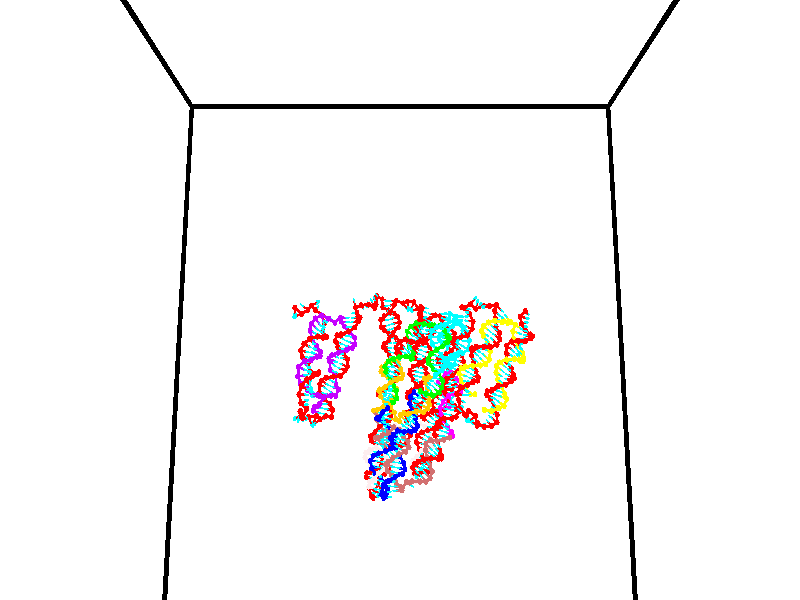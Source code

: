 // switches for output
#declare DRAW_BASES = 1; // possible values are 0, 1; only relevant for DNA ribbons
#declare DRAW_BASES_TYPE = 3; // possible values are 1, 2, 3; only relevant for DNA ribbons
#declare DRAW_FOG = 0; // set to 1 to enable fog

#include "colors.inc"

#include "transforms.inc"
background { rgb <1, 1, 1>}

#default {
   normal{
       ripples 0.25
       frequency 0.20
       turbulence 0.2
       lambda 5
   }
	finish {
		phong 0.1
		phong_size 40.
	}
}

// original window dimensions: 1024x640


// camera settings

camera {
	sky <0, 0.179814, -0.983701>
	up <0, 0.179814, -0.983701>
	right 1.6 * <1, 0, 0>
	location <35, 94.9851, 44.8844>
	look_at <35, 29.7336, 32.9568>
	direction <0, -65.2515, -11.9276>
	angle 67.0682
}


# declare cpy_camera_pos = <35, 94.9851, 44.8844>;
# if (DRAW_FOG = 1)
fog {
	fog_type 2
	up vnormalize(cpy_camera_pos)
	color rgbt<1,1,1,0.3>
	distance 1e-5
	fog_alt 3e-3
	fog_offset 56
}
# end


// LIGHTS

# declare lum = 6;
global_settings {
	ambient_light rgb lum * <0.05, 0.05, 0.05>
	max_trace_level 15
}# declare cpy_direct_light_amount = 0.25;
light_source
{	1000 * <-1, -1.16352, -0.803886>,
	rgb lum * cpy_direct_light_amount
	parallel
}

light_source
{	1000 * <1, 1.16352, 0.803886>,
	rgb lum * cpy_direct_light_amount
	parallel
}

// strand 0

// nucleotide -1

// particle -1
sphere {
	<24.375771, 34.870743, 34.550838> 0.250000
	pigment { color rgbt <1,0,0,0> }
	no_shadow
}
cylinder {
	<24.406244, 34.973591, 34.936188>,  <24.424528, 35.035301, 35.167397>, 0.100000
	pigment { color rgbt <1,0,0,0> }
	no_shadow
}
cylinder {
	<24.406244, 34.973591, 34.936188>,  <24.375771, 34.870743, 34.550838>, 0.100000
	pigment { color rgbt <1,0,0,0> }
	no_shadow
}

// particle -1
sphere {
	<24.406244, 34.973591, 34.936188> 0.100000
	pigment { color rgbt <1,0,0,0> }
	no_shadow
}
sphere {
	0, 1
	scale<0.080000,0.200000,0.300000>
	matrix <0.091073, -0.963936, 0.250067,
		0.992926, 0.068686, -0.096853,
		0.076184, 0.257119, 0.963372,
		24.429100, 35.050728, 35.225201>
	pigment { color rgbt <0,1,1,0> }
	no_shadow
}
cylinder {
	<25.013128, 34.571938, 35.025803>,  <24.375771, 34.870743, 34.550838>, 0.130000
	pigment { color rgbt <1,0,0,0> }
	no_shadow
}

// nucleotide -1

// particle -1
sphere {
	<25.013128, 34.571938, 35.025803> 0.250000
	pigment { color rgbt <1,0,0,0> }
	no_shadow
}
cylinder {
	<24.642855, 34.619816, 35.169346>,  <24.420691, 34.648544, 35.255474>, 0.100000
	pigment { color rgbt <1,0,0,0> }
	no_shadow
}
cylinder {
	<24.642855, 34.619816, 35.169346>,  <25.013128, 34.571938, 35.025803>, 0.100000
	pigment { color rgbt <1,0,0,0> }
	no_shadow
}

// particle -1
sphere {
	<24.642855, 34.619816, 35.169346> 0.100000
	pigment { color rgbt <1,0,0,0> }
	no_shadow
}
sphere {
	0, 1
	scale<0.080000,0.200000,0.300000>
	matrix <-0.080236, -0.989162, 0.122964,
		0.369690, 0.085032, 0.925256,
		-0.925684, 0.119697, 0.358861,
		24.365149, 34.655724, 35.277004>
	pigment { color rgbt <0,1,1,0> }
	no_shadow
}
cylinder {
	<25.684254, 34.727005, 34.726395>,  <25.013128, 34.571938, 35.025803>, 0.130000
	pigment { color rgbt <1,0,0,0> }
	no_shadow
}

// nucleotide -1

// particle -1
sphere {
	<25.684254, 34.727005, 34.726395> 0.250000
	pigment { color rgbt <1,0,0,0> }
	no_shadow
}
cylinder {
	<25.355511, 34.825005, 34.520668>,  <25.158264, 34.883804, 34.397232>, 0.100000
	pigment { color rgbt <1,0,0,0> }
	no_shadow
}
cylinder {
	<25.355511, 34.825005, 34.520668>,  <25.684254, 34.727005, 34.726395>, 0.100000
	pigment { color rgbt <1,0,0,0> }
	no_shadow
}

// particle -1
sphere {
	<25.355511, 34.825005, 34.520668> 0.100000
	pigment { color rgbt <1,0,0,0> }
	no_shadow
}
sphere {
	0, 1
	scale<0.080000,0.200000,0.300000>
	matrix <0.517406, -0.056815, -0.853852,
		-0.238411, -0.967858, -0.080068,
		-0.821858, 0.244995, -0.514321,
		25.108953, 34.898502, 34.366371>
	pigment { color rgbt <0,1,1,0> }
	no_shadow
}
cylinder {
	<25.969820, 34.221451, 34.258930>,  <25.684254, 34.727005, 34.726395>, 0.130000
	pigment { color rgbt <1,0,0,0> }
	no_shadow
}

// nucleotide -1

// particle -1
sphere {
	<25.969820, 34.221451, 34.258930> 0.250000
	pigment { color rgbt <1,0,0,0> }
	no_shadow
}
cylinder {
	<26.328703, 34.310337, 34.106281>,  <26.544033, 34.363667, 34.014690>, 0.100000
	pigment { color rgbt <1,0,0,0> }
	no_shadow
}
cylinder {
	<26.328703, 34.310337, 34.106281>,  <25.969820, 34.221451, 34.258930>, 0.100000
	pigment { color rgbt <1,0,0,0> }
	no_shadow
}

// particle -1
sphere {
	<26.328703, 34.310337, 34.106281> 0.100000
	pigment { color rgbt <1,0,0,0> }
	no_shadow
}
sphere {
	0, 1
	scale<0.080000,0.200000,0.300000>
	matrix <0.277639, -0.955861, 0.096154,
		-0.343416, -0.192224, -0.919302,
		0.897208, 0.222214, -0.381627,
		26.597866, 34.377003, 33.991795>
	pigment { color rgbt <0,1,1,0> }
	no_shadow
}
cylinder {
	<26.322807, 33.742393, 34.571793>,  <25.969820, 34.221451, 34.258930>, 0.130000
	pigment { color rgbt <1,0,0,0> }
	no_shadow
}

// nucleotide -1

// particle -1
sphere {
	<26.322807, 33.742393, 34.571793> 0.250000
	pigment { color rgbt <1,0,0,0> }
	no_shadow
}
cylinder {
	<26.499355, 34.093567, 34.497570>,  <26.605284, 34.304272, 34.453037>, 0.100000
	pigment { color rgbt <1,0,0,0> }
	no_shadow
}
cylinder {
	<26.499355, 34.093567, 34.497570>,  <26.322807, 33.742393, 34.571793>, 0.100000
	pigment { color rgbt <1,0,0,0> }
	no_shadow
}

// particle -1
sphere {
	<26.499355, 34.093567, 34.497570> 0.100000
	pigment { color rgbt <1,0,0,0> }
	no_shadow
}
sphere {
	0, 1
	scale<0.080000,0.200000,0.300000>
	matrix <0.813717, -0.304435, 0.495160,
		0.378228, -0.369536, -0.848756,
		0.441371, 0.877931, -0.185552,
		26.631767, 34.356945, 34.441906>
	pigment { color rgbt <0,1,1,0> }
	no_shadow
}
cylinder {
	<27.023687, 33.767052, 35.046703>,  <26.322807, 33.742393, 34.571793>, 0.130000
	pigment { color rgbt <1,0,0,0> }
	no_shadow
}

// nucleotide -1

// particle -1
sphere {
	<27.023687, 33.767052, 35.046703> 0.250000
	pigment { color rgbt <1,0,0,0> }
	no_shadow
}
cylinder {
	<27.327969, 33.982864, 35.191055>,  <27.510538, 34.112350, 35.277664>, 0.100000
	pigment { color rgbt <1,0,0,0> }
	no_shadow
}
cylinder {
	<27.327969, 33.982864, 35.191055>,  <27.023687, 33.767052, 35.046703>, 0.100000
	pigment { color rgbt <1,0,0,0> }
	no_shadow
}

// particle -1
sphere {
	<27.327969, 33.982864, 35.191055> 0.100000
	pigment { color rgbt <1,0,0,0> }
	no_shadow
}
sphere {
	0, 1
	scale<0.080000,0.200000,0.300000>
	matrix <-0.532839, 0.201546, 0.821865,
		0.370690, -0.817486, 0.440801,
		0.760705, 0.539533, 0.360878,
		27.556181, 34.144726, 35.299320>
	pigment { color rgbt <0,1,1,0> }
	no_shadow
}
cylinder {
	<27.199728, 33.561562, 35.741108>,  <27.023687, 33.767052, 35.046703>, 0.130000
	pigment { color rgbt <1,0,0,0> }
	no_shadow
}

// nucleotide -1

// particle -1
sphere {
	<27.199728, 33.561562, 35.741108> 0.250000
	pigment { color rgbt <1,0,0,0> }
	no_shadow
}
cylinder {
	<27.332628, 33.934292, 35.682713>,  <27.412369, 34.157928, 35.647675>, 0.100000
	pigment { color rgbt <1,0,0,0> }
	no_shadow
}
cylinder {
	<27.332628, 33.934292, 35.682713>,  <27.199728, 33.561562, 35.741108>, 0.100000
	pigment { color rgbt <1,0,0,0> }
	no_shadow
}

// particle -1
sphere {
	<27.332628, 33.934292, 35.682713> 0.100000
	pigment { color rgbt <1,0,0,0> }
	no_shadow
}
sphere {
	0, 1
	scale<0.080000,0.200000,0.300000>
	matrix <-0.596014, 0.327380, 0.733205,
		0.731012, -0.156597, 0.664153,
		0.332248, 0.931826, -0.145984,
		27.432302, 34.213840, 35.638916>
	pigment { color rgbt <0,1,1,0> }
	no_shadow
}
cylinder {
	<27.121124, 33.836193, 36.455830>,  <27.199728, 33.561562, 35.741108>, 0.130000
	pigment { color rgbt <1,0,0,0> }
	no_shadow
}

// nucleotide -1

// particle -1
sphere {
	<27.121124, 33.836193, 36.455830> 0.250000
	pigment { color rgbt <1,0,0,0> }
	no_shadow
}
cylinder {
	<27.208731, 34.173939, 36.260246>,  <27.261295, 34.376587, 36.142899>, 0.100000
	pigment { color rgbt <1,0,0,0> }
	no_shadow
}
cylinder {
	<27.208731, 34.173939, 36.260246>,  <27.121124, 33.836193, 36.455830>, 0.100000
	pigment { color rgbt <1,0,0,0> }
	no_shadow
}

// particle -1
sphere {
	<27.208731, 34.173939, 36.260246> 0.100000
	pigment { color rgbt <1,0,0,0> }
	no_shadow
}
sphere {
	0, 1
	scale<0.080000,0.200000,0.300000>
	matrix <-0.424684, 0.533658, 0.731337,
		0.878451, 0.047476, 0.475468,
		0.219016, 0.844367, -0.488954,
		27.274435, 34.427250, 36.113560>
	pigment { color rgbt <0,1,1,0> }
	no_shadow
}
cylinder {
	<27.524218, 34.328194, 36.976852>,  <27.121124, 33.836193, 36.455830>, 0.130000
	pigment { color rgbt <1,0,0,0> }
	no_shadow
}

// nucleotide -1

// particle -1
sphere {
	<27.524218, 34.328194, 36.976852> 0.250000
	pigment { color rgbt <1,0,0,0> }
	no_shadow
}
cylinder {
	<27.371927, 34.545979, 36.677891>,  <27.280554, 34.676647, 36.498512>, 0.100000
	pigment { color rgbt <1,0,0,0> }
	no_shadow
}
cylinder {
	<27.371927, 34.545979, 36.677891>,  <27.524218, 34.328194, 36.976852>, 0.100000
	pigment { color rgbt <1,0,0,0> }
	no_shadow
}

// particle -1
sphere {
	<27.371927, 34.545979, 36.677891> 0.100000
	pigment { color rgbt <1,0,0,0> }
	no_shadow
}
sphere {
	0, 1
	scale<0.080000,0.200000,0.300000>
	matrix <-0.504575, 0.555014, 0.661335,
		0.774889, 0.628908, 0.063413,
		-0.380724, 0.544458, -0.747406,
		27.257710, 34.709316, 36.453671>
	pigment { color rgbt <0,1,1,0> }
	no_shadow
}
cylinder {
	<27.685240, 34.991749, 37.062481>,  <27.524218, 34.328194, 36.976852>, 0.130000
	pigment { color rgbt <1,0,0,0> }
	no_shadow
}

// nucleotide -1

// particle -1
sphere {
	<27.685240, 34.991749, 37.062481> 0.250000
	pigment { color rgbt <1,0,0,0> }
	no_shadow
}
cylinder {
	<27.359121, 34.978455, 36.831245>,  <27.163450, 34.970478, 36.692505>, 0.100000
	pigment { color rgbt <1,0,0,0> }
	no_shadow
}
cylinder {
	<27.359121, 34.978455, 36.831245>,  <27.685240, 34.991749, 37.062481>, 0.100000
	pigment { color rgbt <1,0,0,0> }
	no_shadow
}

// particle -1
sphere {
	<27.359121, 34.978455, 36.831245> 0.100000
	pigment { color rgbt <1,0,0,0> }
	no_shadow
}
sphere {
	0, 1
	scale<0.080000,0.200000,0.300000>
	matrix <-0.546113, 0.376029, 0.748574,
		0.192499, 0.926012, -0.324726,
		-0.815294, -0.033238, -0.578092,
		27.114532, 34.968483, 36.657818>
	pigment { color rgbt <0,1,1,0> }
	no_shadow
}
cylinder {
	<27.376719, 35.559845, 37.198116>,  <27.685240, 34.991749, 37.062481>, 0.130000
	pigment { color rgbt <1,0,0,0> }
	no_shadow
}

// nucleotide -1

// particle -1
sphere {
	<27.376719, 35.559845, 37.198116> 0.250000
	pigment { color rgbt <1,0,0,0> }
	no_shadow
}
cylinder {
	<27.081795, 35.344296, 37.035152>,  <26.904840, 35.214966, 36.937374>, 0.100000
	pigment { color rgbt <1,0,0,0> }
	no_shadow
}
cylinder {
	<27.081795, 35.344296, 37.035152>,  <27.376719, 35.559845, 37.198116>, 0.100000
	pigment { color rgbt <1,0,0,0> }
	no_shadow
}

// particle -1
sphere {
	<27.081795, 35.344296, 37.035152> 0.100000
	pigment { color rgbt <1,0,0,0> }
	no_shadow
}
sphere {
	0, 1
	scale<0.080000,0.200000,0.300000>
	matrix <-0.627346, 0.322441, 0.708850,
		-0.250615, 0.778232, -0.575801,
		-0.737312, -0.538875, -0.407413,
		26.860601, 35.182632, 36.912930>
	pigment { color rgbt <0,1,1,0> }
	no_shadow
}
cylinder {
	<26.884930, 35.998901, 37.147118>,  <27.376719, 35.559845, 37.198116>, 0.130000
	pigment { color rgbt <1,0,0,0> }
	no_shadow
}

// nucleotide -1

// particle -1
sphere {
	<26.884930, 35.998901, 37.147118> 0.250000
	pigment { color rgbt <1,0,0,0> }
	no_shadow
}
cylinder {
	<26.706108, 35.641331, 37.160053>,  <26.598816, 35.426788, 37.167816>, 0.100000
	pigment { color rgbt <1,0,0,0> }
	no_shadow
}
cylinder {
	<26.706108, 35.641331, 37.160053>,  <26.884930, 35.998901, 37.147118>, 0.100000
	pigment { color rgbt <1,0,0,0> }
	no_shadow
}

// particle -1
sphere {
	<26.706108, 35.641331, 37.160053> 0.100000
	pigment { color rgbt <1,0,0,0> }
	no_shadow
}
sphere {
	0, 1
	scale<0.080000,0.200000,0.300000>
	matrix <-0.547860, 0.302211, 0.780075,
		-0.707101, 0.331017, -0.624849,
		-0.447054, -0.893922, 0.032343,
		26.571991, 35.373154, 37.169758>
	pigment { color rgbt <0,1,1,0> }
	no_shadow
}
cylinder {
	<26.141754, 36.132233, 37.338463>,  <26.884930, 35.998901, 37.147118>, 0.130000
	pigment { color rgbt <1,0,0,0> }
	no_shadow
}

// nucleotide -1

// particle -1
sphere {
	<26.141754, 36.132233, 37.338463> 0.250000
	pigment { color rgbt <1,0,0,0> }
	no_shadow
}
cylinder {
	<26.223469, 35.755516, 37.445267>,  <26.272497, 35.529488, 37.509350>, 0.100000
	pigment { color rgbt <1,0,0,0> }
	no_shadow
}
cylinder {
	<26.223469, 35.755516, 37.445267>,  <26.141754, 36.132233, 37.338463>, 0.100000
	pigment { color rgbt <1,0,0,0> }
	no_shadow
}

// particle -1
sphere {
	<26.223469, 35.755516, 37.445267> 0.100000
	pigment { color rgbt <1,0,0,0> }
	no_shadow
}
sphere {
	0, 1
	scale<0.080000,0.200000,0.300000>
	matrix <-0.355721, 0.182700, 0.916561,
		-0.911992, -0.282224, -0.297691,
		0.204287, -0.941791, 0.267013,
		26.284756, 35.472980, 37.525372>
	pigment { color rgbt <0,1,1,0> }
	no_shadow
}
cylinder {
	<25.539417, 35.916008, 37.747238>,  <26.141754, 36.132233, 37.338463>, 0.130000
	pigment { color rgbt <1,0,0,0> }
	no_shadow
}

// nucleotide -1

// particle -1
sphere {
	<25.539417, 35.916008, 37.747238> 0.250000
	pigment { color rgbt <1,0,0,0> }
	no_shadow
}
cylinder {
	<25.824453, 35.655258, 37.850990>,  <25.995476, 35.498810, 37.913242>, 0.100000
	pigment { color rgbt <1,0,0,0> }
	no_shadow
}
cylinder {
	<25.824453, 35.655258, 37.850990>,  <25.539417, 35.916008, 37.747238>, 0.100000
	pigment { color rgbt <1,0,0,0> }
	no_shadow
}

// particle -1
sphere {
	<25.824453, 35.655258, 37.850990> 0.100000
	pigment { color rgbt <1,0,0,0> }
	no_shadow
}
sphere {
	0, 1
	scale<0.080000,0.200000,0.300000>
	matrix <-0.223487, 0.139532, 0.964668,
		-0.665033, -0.745380, -0.046256,
		0.712590, -0.651874, 0.259377,
		26.038231, 35.459698, 37.928802>
	pigment { color rgbt <0,1,1,0> }
	no_shadow
}
cylinder {
	<25.188236, 35.494499, 38.241001>,  <25.539417, 35.916008, 37.747238>, 0.130000
	pigment { color rgbt <1,0,0,0> }
	no_shadow
}

// nucleotide -1

// particle -1
sphere {
	<25.188236, 35.494499, 38.241001> 0.250000
	pigment { color rgbt <1,0,0,0> }
	no_shadow
}
cylinder {
	<25.578232, 35.449203, 38.317501>,  <25.812229, 35.422024, 38.363400>, 0.100000
	pigment { color rgbt <1,0,0,0> }
	no_shadow
}
cylinder {
	<25.578232, 35.449203, 38.317501>,  <25.188236, 35.494499, 38.241001>, 0.100000
	pigment { color rgbt <1,0,0,0> }
	no_shadow
}

// particle -1
sphere {
	<25.578232, 35.449203, 38.317501> 0.100000
	pigment { color rgbt <1,0,0,0> }
	no_shadow
}
sphere {
	0, 1
	scale<0.080000,0.200000,0.300000>
	matrix <-0.192574, -0.000752, 0.981282,
		-0.110981, -0.993567, -0.022542,
		0.974986, -0.113244, 0.191251,
		25.870728, 35.415230, 38.374878>
	pigment { color rgbt <0,1,1,0> }
	no_shadow
}
cylinder {
	<25.226540, 34.880234, 38.703274>,  <25.188236, 35.494499, 38.241001>, 0.130000
	pigment { color rgbt <1,0,0,0> }
	no_shadow
}

// nucleotide -1

// particle -1
sphere {
	<25.226540, 34.880234, 38.703274> 0.250000
	pigment { color rgbt <1,0,0,0> }
	no_shadow
}
cylinder {
	<25.563679, 35.089268, 38.754677>,  <25.765963, 35.214687, 38.785519>, 0.100000
	pigment { color rgbt <1,0,0,0> }
	no_shadow
}
cylinder {
	<25.563679, 35.089268, 38.754677>,  <25.226540, 34.880234, 38.703274>, 0.100000
	pigment { color rgbt <1,0,0,0> }
	no_shadow
}

// particle -1
sphere {
	<25.563679, 35.089268, 38.754677> 0.100000
	pigment { color rgbt <1,0,0,0> }
	no_shadow
}
sphere {
	0, 1
	scale<0.080000,0.200000,0.300000>
	matrix <-0.154889, 0.006881, 0.987908,
		0.515378, -0.852561, 0.086742,
		0.842849, 0.522581, 0.128506,
		25.816534, 35.246040, 38.793228>
	pigment { color rgbt <0,1,1,0> }
	no_shadow
}
cylinder {
	<25.793600, 34.612671, 39.222439>,  <25.226540, 34.880234, 38.703274>, 0.130000
	pigment { color rgbt <1,0,0,0> }
	no_shadow
}

// nucleotide -1

// particle -1
sphere {
	<25.793600, 34.612671, 39.222439> 0.250000
	pigment { color rgbt <1,0,0,0> }
	no_shadow
}
cylinder {
	<25.869553, 35.005211, 39.210503>,  <25.915125, 35.240734, 39.203342>, 0.100000
	pigment { color rgbt <1,0,0,0> }
	no_shadow
}
cylinder {
	<25.869553, 35.005211, 39.210503>,  <25.793600, 34.612671, 39.222439>, 0.100000
	pigment { color rgbt <1,0,0,0> }
	no_shadow
}

// particle -1
sphere {
	<25.869553, 35.005211, 39.210503> 0.100000
	pigment { color rgbt <1,0,0,0> }
	no_shadow
}
sphere {
	0, 1
	scale<0.080000,0.200000,0.300000>
	matrix <-0.136050, 0.056396, 0.989096,
		0.972335, -0.183754, 0.144222,
		0.189883, 0.981353, -0.029836,
		25.926517, 35.299618, 39.201553>
	pigment { color rgbt <0,1,1,0> }
	no_shadow
}
cylinder {
	<26.045994, 34.764584, 39.902874>,  <25.793600, 34.612671, 39.222439>, 0.130000
	pigment { color rgbt <1,0,0,0> }
	no_shadow
}

// nucleotide -1

// particle -1
sphere {
	<26.045994, 34.764584, 39.902874> 0.250000
	pigment { color rgbt <1,0,0,0> }
	no_shadow
}
cylinder {
	<26.035767, 35.138943, 39.762341>,  <26.029631, 35.363560, 39.678020>, 0.100000
	pigment { color rgbt <1,0,0,0> }
	no_shadow
}
cylinder {
	<26.035767, 35.138943, 39.762341>,  <26.045994, 34.764584, 39.902874>, 0.100000
	pigment { color rgbt <1,0,0,0> }
	no_shadow
}

// particle -1
sphere {
	<26.035767, 35.138943, 39.762341> 0.100000
	pigment { color rgbt <1,0,0,0> }
	no_shadow
}
sphere {
	0, 1
	scale<0.080000,0.200000,0.300000>
	matrix <0.143288, 0.351251, 0.925252,
		0.989351, -0.026686, -0.143084,
		-0.025567, 0.935901, -0.351334,
		26.028097, 35.419712, 39.656940>
	pigment { color rgbt <0,1,1,0> }
	no_shadow
}
cylinder {
	<26.654310, 35.194141, 40.132553>,  <26.045994, 34.764584, 39.902874>, 0.130000
	pigment { color rgbt <1,0,0,0> }
	no_shadow
}

// nucleotide -1

// particle -1
sphere {
	<26.654310, 35.194141, 40.132553> 0.250000
	pigment { color rgbt <1,0,0,0> }
	no_shadow
}
cylinder {
	<26.342417, 35.435715, 40.066486>,  <26.155281, 35.580658, 40.026848>, 0.100000
	pigment { color rgbt <1,0,0,0> }
	no_shadow
}
cylinder {
	<26.342417, 35.435715, 40.066486>,  <26.654310, 35.194141, 40.132553>, 0.100000
	pigment { color rgbt <1,0,0,0> }
	no_shadow
}

// particle -1
sphere {
	<26.342417, 35.435715, 40.066486> 0.100000
	pigment { color rgbt <1,0,0,0> }
	no_shadow
}
sphere {
	0, 1
	scale<0.080000,0.200000,0.300000>
	matrix <0.194407, 0.484292, 0.853034,
		0.595164, 0.633030, -0.495028,
		-0.779734, 0.603932, -0.165167,
		26.108496, 35.616894, 40.016937>
	pigment { color rgbt <0,1,1,0> }
	no_shadow
}
cylinder {
	<27.041855, 35.831379, 40.070919>,  <26.654310, 35.194141, 40.132553>, 0.130000
	pigment { color rgbt <1,0,0,0> }
	no_shadow
}

// nucleotide -1

// particle -1
sphere {
	<27.041855, 35.831379, 40.070919> 0.250000
	pigment { color rgbt <1,0,0,0> }
	no_shadow
}
cylinder {
	<26.651674, 35.884491, 40.141193>,  <26.417566, 35.916359, 40.183357>, 0.100000
	pigment { color rgbt <1,0,0,0> }
	no_shadow
}
cylinder {
	<26.651674, 35.884491, 40.141193>,  <27.041855, 35.831379, 40.070919>, 0.100000
	pigment { color rgbt <1,0,0,0> }
	no_shadow
}

// particle -1
sphere {
	<26.651674, 35.884491, 40.141193> 0.100000
	pigment { color rgbt <1,0,0,0> }
	no_shadow
}
sphere {
	0, 1
	scale<0.080000,0.200000,0.300000>
	matrix <0.220085, 0.560182, 0.798598,
		0.007618, 0.817659, -0.575652,
		-0.975451, 0.132776, 0.175687,
		26.359039, 35.924324, 40.193901>
	pigment { color rgbt <0,1,1,0> }
	no_shadow
}
cylinder {
	<27.044348, 36.532143, 40.227158>,  <27.041855, 35.831379, 40.070919>, 0.130000
	pigment { color rgbt <1,0,0,0> }
	no_shadow
}

// nucleotide -1

// particle -1
sphere {
	<27.044348, 36.532143, 40.227158> 0.250000
	pigment { color rgbt <1,0,0,0> }
	no_shadow
}
cylinder {
	<26.702187, 36.388870, 40.376820>,  <26.496889, 36.302906, 40.466618>, 0.100000
	pigment { color rgbt <1,0,0,0> }
	no_shadow
}
cylinder {
	<26.702187, 36.388870, 40.376820>,  <27.044348, 36.532143, 40.227158>, 0.100000
	pigment { color rgbt <1,0,0,0> }
	no_shadow
}

// particle -1
sphere {
	<26.702187, 36.388870, 40.376820> 0.100000
	pigment { color rgbt <1,0,0,0> }
	no_shadow
}
sphere {
	0, 1
	scale<0.080000,0.200000,0.300000>
	matrix <0.081760, 0.619936, 0.780381,
		-0.511469, 0.698131, -0.501011,
		-0.855403, -0.358178, 0.374157,
		26.445566, 36.281418, 40.489067>
	pigment { color rgbt <0,1,1,0> }
	no_shadow
}
cylinder {
	<26.708216, 37.175510, 40.428162>,  <27.044348, 36.532143, 40.227158>, 0.130000
	pigment { color rgbt <1,0,0,0> }
	no_shadow
}

// nucleotide -1

// particle -1
sphere {
	<26.708216, 37.175510, 40.428162> 0.250000
	pigment { color rgbt <1,0,0,0> }
	no_shadow
}
cylinder {
	<26.509251, 36.892132, 40.628437>,  <26.389872, 36.722107, 40.748604>, 0.100000
	pigment { color rgbt <1,0,0,0> }
	no_shadow
}
cylinder {
	<26.509251, 36.892132, 40.628437>,  <26.708216, 37.175510, 40.428162>, 0.100000
	pigment { color rgbt <1,0,0,0> }
	no_shadow
}

// particle -1
sphere {
	<26.509251, 36.892132, 40.628437> 0.100000
	pigment { color rgbt <1,0,0,0> }
	no_shadow
}
sphere {
	0, 1
	scale<0.080000,0.200000,0.300000>
	matrix <-0.033219, 0.592284, 0.805044,
		-0.866877, 0.383808, -0.318144,
		-0.497414, -0.708442, 0.500688,
		26.360027, 36.679600, 40.778645>
	pigment { color rgbt <0,1,1,0> }
	no_shadow
}
cylinder {
	<26.153587, 37.481461, 40.772987>,  <26.708216, 37.175510, 40.428162>, 0.130000
	pigment { color rgbt <1,0,0,0> }
	no_shadow
}

// nucleotide -1

// particle -1
sphere {
	<26.153587, 37.481461, 40.772987> 0.250000
	pigment { color rgbt <1,0,0,0> }
	no_shadow
}
cylinder {
	<26.225712, 37.138062, 40.965015>,  <26.268988, 36.932022, 41.080231>, 0.100000
	pigment { color rgbt <1,0,0,0> }
	no_shadow
}
cylinder {
	<26.225712, 37.138062, 40.965015>,  <26.153587, 37.481461, 40.772987>, 0.100000
	pigment { color rgbt <1,0,0,0> }
	no_shadow
}

// particle -1
sphere {
	<26.225712, 37.138062, 40.965015> 0.100000
	pigment { color rgbt <1,0,0,0> }
	no_shadow
}
sphere {
	0, 1
	scale<0.080000,0.200000,0.300000>
	matrix <-0.108098, 0.467815, 0.877191,
		-0.977651, -0.210063, -0.008449,
		0.180313, -0.858500, 0.480067,
		26.279806, 36.880512, 41.109035>
	pigment { color rgbt <0,1,1,0> }
	no_shadow
}
cylinder {
	<25.635256, 37.464954, 41.299911>,  <26.153587, 37.481461, 40.772987>, 0.130000
	pigment { color rgbt <1,0,0,0> }
	no_shadow
}

// nucleotide -1

// particle -1
sphere {
	<25.635256, 37.464954, 41.299911> 0.250000
	pigment { color rgbt <1,0,0,0> }
	no_shadow
}
cylinder {
	<25.932343, 37.229416, 41.427429>,  <26.110596, 37.088093, 41.503941>, 0.100000
	pigment { color rgbt <1,0,0,0> }
	no_shadow
}
cylinder {
	<25.932343, 37.229416, 41.427429>,  <25.635256, 37.464954, 41.299911>, 0.100000
	pigment { color rgbt <1,0,0,0> }
	no_shadow
}

// particle -1
sphere {
	<25.932343, 37.229416, 41.427429> 0.100000
	pigment { color rgbt <1,0,0,0> }
	no_shadow
}
sphere {
	0, 1
	scale<0.080000,0.200000,0.300000>
	matrix <-0.114605, 0.357283, 0.926938,
		-0.659724, -0.724989, 0.197875,
		0.742718, -0.588846, 0.318795,
		26.155157, 37.052761, 41.523067>
	pigment { color rgbt <0,1,1,0> }
	no_shadow
}
cylinder {
	<25.376133, 37.001987, 41.882664>,  <25.635256, 37.464954, 41.299911>, 0.130000
	pigment { color rgbt <1,0,0,0> }
	no_shadow
}

// nucleotide -1

// particle -1
sphere {
	<25.376133, 37.001987, 41.882664> 0.250000
	pigment { color rgbt <1,0,0,0> }
	no_shadow
}
cylinder {
	<25.772768, 37.037945, 41.919914>,  <26.010750, 37.059521, 41.942265>, 0.100000
	pigment { color rgbt <1,0,0,0> }
	no_shadow
}
cylinder {
	<25.772768, 37.037945, 41.919914>,  <25.376133, 37.001987, 41.882664>, 0.100000
	pigment { color rgbt <1,0,0,0> }
	no_shadow
}

// particle -1
sphere {
	<25.772768, 37.037945, 41.919914> 0.100000
	pigment { color rgbt <1,0,0,0> }
	no_shadow
}
sphere {
	0, 1
	scale<0.080000,0.200000,0.300000>
	matrix <-0.117373, 0.321145, 0.939728,
		0.054565, -0.942754, 0.328994,
		0.991588, 0.089891, 0.093130,
		26.070244, 37.064911, 41.947853>
	pigment { color rgbt <0,1,1,0> }
	no_shadow
}
cylinder {
	<25.534765, 36.752979, 42.597347>,  <25.376133, 37.001987, 41.882664>, 0.130000
	pigment { color rgbt <1,0,0,0> }
	no_shadow
}

// nucleotide -1

// particle -1
sphere {
	<25.534765, 36.752979, 42.597347> 0.250000
	pigment { color rgbt <1,0,0,0> }
	no_shadow
}
cylinder {
	<25.851213, 36.969982, 42.484341>,  <26.041082, 37.100185, 42.416538>, 0.100000
	pigment { color rgbt <1,0,0,0> }
	no_shadow
}
cylinder {
	<25.851213, 36.969982, 42.484341>,  <25.534765, 36.752979, 42.597347>, 0.100000
	pigment { color rgbt <1,0,0,0> }
	no_shadow
}

// particle -1
sphere {
	<25.851213, 36.969982, 42.484341> 0.100000
	pigment { color rgbt <1,0,0,0> }
	no_shadow
}
sphere {
	0, 1
	scale<0.080000,0.200000,0.300000>
	matrix <-0.014213, 0.478065, 0.878210,
		0.611496, -0.690754, 0.385918,
		0.791120, 0.542506, -0.282517,
		26.088551, 37.132732, 42.399586>
	pigment { color rgbt <0,1,1,0> }
	no_shadow
}
cylinder {
	<26.086357, 36.687382, 43.019665>,  <25.534765, 36.752979, 42.597347>, 0.130000
	pigment { color rgbt <1,0,0,0> }
	no_shadow
}

// nucleotide -1

// particle -1
sphere {
	<26.086357, 36.687382, 43.019665> 0.250000
	pigment { color rgbt <1,0,0,0> }
	no_shadow
}
cylinder {
	<26.123283, 37.053223, 42.862198>,  <26.145439, 37.272728, 42.767719>, 0.100000
	pigment { color rgbt <1,0,0,0> }
	no_shadow
}
cylinder {
	<26.123283, 37.053223, 42.862198>,  <26.086357, 36.687382, 43.019665>, 0.100000
	pigment { color rgbt <1,0,0,0> }
	no_shadow
}

// particle -1
sphere {
	<26.123283, 37.053223, 42.862198> 0.100000
	pigment { color rgbt <1,0,0,0> }
	no_shadow
}
sphere {
	0, 1
	scale<0.080000,0.200000,0.300000>
	matrix <0.101894, 0.384601, 0.917442,
		0.990502, -0.124808, -0.057688,
		0.092317, 0.914606, -0.393666,
		26.150978, 37.327606, 42.744099>
	pigment { color rgbt <0,1,1,0> }
	no_shadow
}
cylinder {
	<25.726067, 36.747307, 43.742588>,  <26.086357, 36.687382, 43.019665>, 0.130000
	pigment { color rgbt <1,0,0,0> }
	no_shadow
}

// nucleotide -1

// particle -1
sphere {
	<25.726067, 36.747307, 43.742588> 0.250000
	pigment { color rgbt <1,0,0,0> }
	no_shadow
}
cylinder {
	<25.868940, 36.374748, 43.770645>,  <25.954664, 36.151215, 43.787479>, 0.100000
	pigment { color rgbt <1,0,0,0> }
	no_shadow
}
cylinder {
	<25.868940, 36.374748, 43.770645>,  <25.726067, 36.747307, 43.742588>, 0.100000
	pigment { color rgbt <1,0,0,0> }
	no_shadow
}

// particle -1
sphere {
	<25.868940, 36.374748, 43.770645> 0.100000
	pigment { color rgbt <1,0,0,0> }
	no_shadow
}
sphere {
	0, 1
	scale<0.080000,0.200000,0.300000>
	matrix <-0.923633, -0.363385, -0.121871,
		0.138998, -0.021253, -0.990065,
		0.357184, -0.931396, 0.070140,
		25.976095, 36.095329, 43.791687>
	pigment { color rgbt <0,1,1,0> }
	no_shadow
}
cylinder {
	<25.392879, 36.291637, 43.222435>,  <25.726067, 36.747307, 43.742588>, 0.130000
	pigment { color rgbt <1,0,0,0> }
	no_shadow
}

// nucleotide -1

// particle -1
sphere {
	<25.392879, 36.291637, 43.222435> 0.250000
	pigment { color rgbt <1,0,0,0> }
	no_shadow
}
cylinder {
	<25.494286, 36.092400, 43.554131>,  <25.555130, 35.972858, 43.753147>, 0.100000
	pigment { color rgbt <1,0,0,0> }
	no_shadow
}
cylinder {
	<25.494286, 36.092400, 43.554131>,  <25.392879, 36.291637, 43.222435>, 0.100000
	pigment { color rgbt <1,0,0,0> }
	no_shadow
}

// particle -1
sphere {
	<25.494286, 36.092400, 43.554131> 0.100000
	pigment { color rgbt <1,0,0,0> }
	no_shadow
}
sphere {
	0, 1
	scale<0.080000,0.200000,0.300000>
	matrix <-0.921334, -0.385530, 0.050097,
		0.294743, -0.776705, -0.556647,
		0.253515, -0.498092, 0.829237,
		25.570339, 35.942970, 43.802902>
	pigment { color rgbt <0,1,1,0> }
	no_shadow
}
cylinder {
	<25.357279, 35.603481, 43.192142>,  <25.392879, 36.291637, 43.222435>, 0.130000
	pigment { color rgbt <1,0,0,0> }
	no_shadow
}

// nucleotide -1

// particle -1
sphere {
	<25.357279, 35.603481, 43.192142> 0.250000
	pigment { color rgbt <1,0,0,0> }
	no_shadow
}
cylinder {
	<25.251795, 35.677849, 43.570747>,  <25.188505, 35.722469, 43.797913>, 0.100000
	pigment { color rgbt <1,0,0,0> }
	no_shadow
}
cylinder {
	<25.251795, 35.677849, 43.570747>,  <25.357279, 35.603481, 43.192142>, 0.100000
	pigment { color rgbt <1,0,0,0> }
	no_shadow
}

// particle -1
sphere {
	<25.251795, 35.677849, 43.570747> 0.100000
	pigment { color rgbt <1,0,0,0> }
	no_shadow
}
sphere {
	0, 1
	scale<0.080000,0.200000,0.300000>
	matrix <-0.898956, -0.403172, -0.171263,
		0.349767, -0.896039, 0.273456,
		-0.263708, 0.185923, 0.946515,
		25.172682, 35.733627, 43.854702>
	pigment { color rgbt <0,1,1,0> }
	no_shadow
}
cylinder {
	<25.215307, 34.988289, 43.648605>,  <25.357279, 35.603481, 43.192142>, 0.130000
	pigment { color rgbt <1,0,0,0> }
	no_shadow
}

// nucleotide -1

// particle -1
sphere {
	<25.215307, 34.988289, 43.648605> 0.250000
	pigment { color rgbt <1,0,0,0> }
	no_shadow
}
cylinder {
	<24.975176, 35.300755, 43.717186>,  <24.831097, 35.488232, 43.758335>, 0.100000
	pigment { color rgbt <1,0,0,0> }
	no_shadow
}
cylinder {
	<24.975176, 35.300755, 43.717186>,  <25.215307, 34.988289, 43.648605>, 0.100000
	pigment { color rgbt <1,0,0,0> }
	no_shadow
}

// particle -1
sphere {
	<24.975176, 35.300755, 43.717186> 0.100000
	pigment { color rgbt <1,0,0,0> }
	no_shadow
}
sphere {
	0, 1
	scale<0.080000,0.200000,0.300000>
	matrix <-0.792089, -0.551141, -0.262372,
		-0.110461, -0.293314, 0.949613,
		-0.600328, 0.781160, 0.171451,
		24.795078, 35.535103, 43.768620>
	pigment { color rgbt <0,1,1,0> }
	no_shadow
}
cylinder {
	<26.008503, 35.027058, 43.664051>,  <25.215307, 34.988289, 43.648605>, 0.130000
	pigment { color rgbt <1,0,0,0> }
	no_shadow
}

// nucleotide -1

// particle -1
sphere {
	<26.008503, 35.027058, 43.664051> 0.250000
	pigment { color rgbt <1,0,0,0> }
	no_shadow
}
cylinder {
	<26.224806, 35.054512, 43.999401>,  <26.354588, 35.070984, 44.200611>, 0.100000
	pigment { color rgbt <1,0,0,0> }
	no_shadow
}
cylinder {
	<26.224806, 35.054512, 43.999401>,  <26.008503, 35.027058, 43.664051>, 0.100000
	pigment { color rgbt <1,0,0,0> }
	no_shadow
}

// particle -1
sphere {
	<26.224806, 35.054512, 43.999401> 0.100000
	pigment { color rgbt <1,0,0,0> }
	no_shadow
}
sphere {
	0, 1
	scale<0.080000,0.200000,0.300000>
	matrix <0.260799, -0.961233, -0.089520,
		0.799729, 0.267056, -0.537695,
		0.540757, 0.068639, 0.838374,
		26.387033, 35.075104, 44.250912>
	pigment { color rgbt <0,1,1,0> }
	no_shadow
}
cylinder {
	<26.767706, 34.753876, 43.551991>,  <26.008503, 35.027058, 43.664051>, 0.130000
	pigment { color rgbt <1,0,0,0> }
	no_shadow
}

// nucleotide -1

// particle -1
sphere {
	<26.767706, 34.753876, 43.551991> 0.250000
	pigment { color rgbt <1,0,0,0> }
	no_shadow
}
cylinder {
	<26.592182, 34.693813, 43.906368>,  <26.486868, 34.657776, 44.118996>, 0.100000
	pigment { color rgbt <1,0,0,0> }
	no_shadow
}
cylinder {
	<26.592182, 34.693813, 43.906368>,  <26.767706, 34.753876, 43.551991>, 0.100000
	pigment { color rgbt <1,0,0,0> }
	no_shadow
}

// particle -1
sphere {
	<26.592182, 34.693813, 43.906368> 0.100000
	pigment { color rgbt <1,0,0,0> }
	no_shadow
}
sphere {
	0, 1
	scale<0.080000,0.200000,0.300000>
	matrix <0.237825, -0.970188, -0.046636,
		0.866537, 0.190236, 0.461437,
		-0.438808, -0.150153, 0.885947,
		26.460539, 34.648766, 44.172153>
	pigment { color rgbt <0,1,1,0> }
	no_shadow
}
cylinder {
	<27.047012, 34.144966, 43.824345>,  <26.767706, 34.753876, 43.551991>, 0.130000
	pigment { color rgbt <1,0,0,0> }
	no_shadow
}

// nucleotide -1

// particle -1
sphere {
	<27.047012, 34.144966, 43.824345> 0.250000
	pigment { color rgbt <1,0,0,0> }
	no_shadow
}
cylinder {
	<26.718880, 34.211800, 44.043118>,  <26.521999, 34.251900, 44.174381>, 0.100000
	pigment { color rgbt <1,0,0,0> }
	no_shadow
}
cylinder {
	<26.718880, 34.211800, 44.043118>,  <27.047012, 34.144966, 43.824345>, 0.100000
	pigment { color rgbt <1,0,0,0> }
	no_shadow
}

// particle -1
sphere {
	<26.718880, 34.211800, 44.043118> 0.100000
	pigment { color rgbt <1,0,0,0> }
	no_shadow
}
sphere {
	0, 1
	scale<0.080000,0.200000,0.300000>
	matrix <-0.020767, -0.964443, 0.263476,
		0.571509, 0.204780, 0.794634,
		-0.820333, 0.167081, 0.546935,
		26.472780, 34.261925, 44.207199>
	pigment { color rgbt <0,1,1,0> }
	no_shadow
}
cylinder {
	<27.651546, 34.393368, 43.555347>,  <27.047012, 34.144966, 43.824345>, 0.130000
	pigment { color rgbt <1,0,0,0> }
	no_shadow
}

// nucleotide -1

// particle -1
sphere {
	<27.651546, 34.393368, 43.555347> 0.250000
	pigment { color rgbt <1,0,0,0> }
	no_shadow
}
cylinder {
	<27.494333, 34.045395, 43.674507>,  <27.400005, 33.836613, 43.746002>, 0.100000
	pigment { color rgbt <1,0,0,0> }
	no_shadow
}
cylinder {
	<27.494333, 34.045395, 43.674507>,  <27.651546, 34.393368, 43.555347>, 0.100000
	pigment { color rgbt <1,0,0,0> }
	no_shadow
}

// particle -1
sphere {
	<27.494333, 34.045395, 43.674507> 0.100000
	pigment { color rgbt <1,0,0,0> }
	no_shadow
}
sphere {
	0, 1
	scale<0.080000,0.200000,0.300000>
	matrix <-0.009045, -0.320298, -0.947274,
		0.919481, -0.375003, 0.118018,
		-0.393031, -0.869932, 0.297899,
		27.376425, 33.784416, 43.763878>
	pigment { color rgbt <0,1,1,0> }
	no_shadow
}
cylinder {
	<28.145489, 33.699863, 43.626869>,  <27.651546, 34.393368, 43.555347>, 0.130000
	pigment { color rgbt <1,0,0,0> }
	no_shadow
}

// nucleotide -1

// particle -1
sphere {
	<28.145489, 33.699863, 43.626869> 0.250000
	pigment { color rgbt <1,0,0,0> }
	no_shadow
}
cylinder {
	<27.762688, 33.699886, 43.510838>,  <27.533007, 33.699902, 43.441219>, 0.100000
	pigment { color rgbt <1,0,0,0> }
	no_shadow
}
cylinder {
	<27.762688, 33.699886, 43.510838>,  <28.145489, 33.699863, 43.626869>, 0.100000
	pigment { color rgbt <1,0,0,0> }
	no_shadow
}

// particle -1
sphere {
	<27.762688, 33.699886, 43.510838> 0.100000
	pigment { color rgbt <1,0,0,0> }
	no_shadow
}
sphere {
	0, 1
	scale<0.080000,0.200000,0.300000>
	matrix <0.276087, -0.306672, -0.910894,
		-0.089014, -0.951815, 0.293470,
		-0.957002, 0.000059, -0.290082,
		27.475588, 33.699905, 43.423813>
	pigment { color rgbt <0,1,1,0> }
	no_shadow
}
cylinder {
	<28.178625, 33.209114, 43.025772>,  <28.145489, 33.699863, 43.626869>, 0.130000
	pigment { color rgbt <1,0,0,0> }
	no_shadow
}

// nucleotide -1

// particle -1
sphere {
	<28.178625, 33.209114, 43.025772> 0.250000
	pigment { color rgbt <1,0,0,0> }
	no_shadow
}
cylinder {
	<27.827465, 33.397945, 42.993694>,  <27.616768, 33.511246, 42.974445>, 0.100000
	pigment { color rgbt <1,0,0,0> }
	no_shadow
}
cylinder {
	<27.827465, 33.397945, 42.993694>,  <28.178625, 33.209114, 43.025772>, 0.100000
	pigment { color rgbt <1,0,0,0> }
	no_shadow
}

// particle -1
sphere {
	<27.827465, 33.397945, 42.993694> 0.100000
	pigment { color rgbt <1,0,0,0> }
	no_shadow
}
sphere {
	0, 1
	scale<0.080000,0.200000,0.300000>
	matrix <0.039391, -0.095714, -0.994629,
		-0.477219, -0.876345, 0.065432,
		-0.877901, 0.472079, -0.080196,
		27.564095, 33.539570, 42.969635>
	pigment { color rgbt <0,1,1,0> }
	no_shadow
}
cylinder {
	<27.855536, 32.857967, 42.479275>,  <28.178625, 33.209114, 43.025772>, 0.130000
	pigment { color rgbt <1,0,0,0> }
	no_shadow
}

// nucleotide -1

// particle -1
sphere {
	<27.855536, 32.857967, 42.479275> 0.250000
	pigment { color rgbt <1,0,0,0> }
	no_shadow
}
cylinder {
	<27.645058, 33.197212, 42.503998>,  <27.518770, 33.400761, 42.518833>, 0.100000
	pigment { color rgbt <1,0,0,0> }
	no_shadow
}
cylinder {
	<27.645058, 33.197212, 42.503998>,  <27.855536, 32.857967, 42.479275>, 0.100000
	pigment { color rgbt <1,0,0,0> }
	no_shadow
}

// particle -1
sphere {
	<27.645058, 33.197212, 42.503998> 0.100000
	pigment { color rgbt <1,0,0,0> }
	no_shadow
}
sphere {
	0, 1
	scale<0.080000,0.200000,0.300000>
	matrix <-0.062279, 0.034055, -0.997478,
		-0.848080, -0.528718, 0.034900,
		-0.526196, 0.848114, 0.061809,
		27.487198, 33.451645, 42.522541>
	pigment { color rgbt <0,1,1,0> }
	no_shadow
}
cylinder {
	<27.263584, 32.756386, 42.105652>,  <27.855536, 32.857967, 42.479275>, 0.130000
	pigment { color rgbt <1,0,0,0> }
	no_shadow
}

// nucleotide -1

// particle -1
sphere {
	<27.263584, 32.756386, 42.105652> 0.250000
	pigment { color rgbt <1,0,0,0> }
	no_shadow
}
cylinder {
	<27.306822, 33.153938, 42.096546>,  <27.332764, 33.392471, 42.091084>, 0.100000
	pigment { color rgbt <1,0,0,0> }
	no_shadow
}
cylinder {
	<27.306822, 33.153938, 42.096546>,  <27.263584, 32.756386, 42.105652>, 0.100000
	pigment { color rgbt <1,0,0,0> }
	no_shadow
}

// particle -1
sphere {
	<27.306822, 33.153938, 42.096546> 0.100000
	pigment { color rgbt <1,0,0,0> }
	no_shadow
}
sphere {
	0, 1
	scale<0.080000,0.200000,0.300000>
	matrix <-0.024717, -0.020201, -0.999490,
		-0.993833, 0.108601, 0.022383,
		0.108093, 0.993880, -0.022761,
		27.339251, 33.452103, 42.089718>
	pigment { color rgbt <0,1,1,0> }
	no_shadow
}
cylinder {
	<26.773958, 32.983543, 41.538368>,  <27.263584, 32.756386, 42.105652>, 0.130000
	pigment { color rgbt <1,0,0,0> }
	no_shadow
}

// nucleotide -1

// particle -1
sphere {
	<26.773958, 32.983543, 41.538368> 0.250000
	pigment { color rgbt <1,0,0,0> }
	no_shadow
}
cylinder {
	<27.037266, 33.280682, 41.587139>,  <27.195250, 33.458965, 41.616402>, 0.100000
	pigment { color rgbt <1,0,0,0> }
	no_shadow
}
cylinder {
	<27.037266, 33.280682, 41.587139>,  <26.773958, 32.983543, 41.538368>, 0.100000
	pigment { color rgbt <1,0,0,0> }
	no_shadow
}

// particle -1
sphere {
	<27.037266, 33.280682, 41.587139> 0.100000
	pigment { color rgbt <1,0,0,0> }
	no_shadow
}
sphere {
	0, 1
	scale<0.080000,0.200000,0.300000>
	matrix <0.260853, -0.073157, -0.962603,
		-0.706143, 0.665456, -0.241930,
		0.658268, 0.742843, 0.121927,
		27.234747, 33.503536, 41.623718>
	pigment { color rgbt <0,1,1,0> }
	no_shadow
}
cylinder {
	<26.861359, 33.408878, 40.869377>,  <26.773958, 32.983543, 41.538368>, 0.130000
	pigment { color rgbt <1,0,0,0> }
	no_shadow
}

// nucleotide -1

// particle -1
sphere {
	<26.861359, 33.408878, 40.869377> 0.250000
	pigment { color rgbt <1,0,0,0> }
	no_shadow
}
cylinder {
	<27.200891, 33.500496, 41.059967>,  <27.404612, 33.555466, 41.174320>, 0.100000
	pigment { color rgbt <1,0,0,0> }
	no_shadow
}
cylinder {
	<27.200891, 33.500496, 41.059967>,  <26.861359, 33.408878, 40.869377>, 0.100000
	pigment { color rgbt <1,0,0,0> }
	no_shadow
}

// particle -1
sphere {
	<27.200891, 33.500496, 41.059967> 0.100000
	pigment { color rgbt <1,0,0,0> }
	no_shadow
}
sphere {
	0, 1
	scale<0.080000,0.200000,0.300000>
	matrix <0.455342, 0.141173, -0.879053,
		-0.268607, 0.963125, 0.015538,
		0.848831, 0.229045, 0.476471,
		27.455542, 33.569210, 41.202908>
	pigment { color rgbt <0,1,1,0> }
	no_shadow
}
cylinder {
	<27.079393, 34.052872, 40.622532>,  <26.861359, 33.408878, 40.869377>, 0.130000
	pigment { color rgbt <1,0,0,0> }
	no_shadow
}

// nucleotide -1

// particle -1
sphere {
	<27.079393, 34.052872, 40.622532> 0.250000
	pigment { color rgbt <1,0,0,0> }
	no_shadow
}
cylinder {
	<27.399149, 33.873211, 40.782150>,  <27.591003, 33.765415, 40.877922>, 0.100000
	pigment { color rgbt <1,0,0,0> }
	no_shadow
}
cylinder {
	<27.399149, 33.873211, 40.782150>,  <27.079393, 34.052872, 40.622532>, 0.100000
	pigment { color rgbt <1,0,0,0> }
	no_shadow
}

// particle -1
sphere {
	<27.399149, 33.873211, 40.782150> 0.100000
	pigment { color rgbt <1,0,0,0> }
	no_shadow
}
sphere {
	0, 1
	scale<0.080000,0.200000,0.300000>
	matrix <0.467450, 0.047694, -0.882732,
		0.377446, 0.892183, 0.248081,
		0.799390, -0.449149, 0.399049,
		27.638966, 33.738468, 40.901867>
	pigment { color rgbt <0,1,1,0> }
	no_shadow
}
cylinder {
	<27.601751, 34.553726, 40.400307>,  <27.079393, 34.052872, 40.622532>, 0.130000
	pigment { color rgbt <1,0,0,0> }
	no_shadow
}

// nucleotide -1

// particle -1
sphere {
	<27.601751, 34.553726, 40.400307> 0.250000
	pigment { color rgbt <1,0,0,0> }
	no_shadow
}
cylinder {
	<27.822271, 34.232834, 40.491955>,  <27.954584, 34.040298, 40.546944>, 0.100000
	pigment { color rgbt <1,0,0,0> }
	no_shadow
}
cylinder {
	<27.822271, 34.232834, 40.491955>,  <27.601751, 34.553726, 40.400307>, 0.100000
	pigment { color rgbt <1,0,0,0> }
	no_shadow
}

// particle -1
sphere {
	<27.822271, 34.232834, 40.491955> 0.100000
	pigment { color rgbt <1,0,0,0> }
	no_shadow
}
sphere {
	0, 1
	scale<0.080000,0.200000,0.300000>
	matrix <0.523098, 0.118430, -0.844004,
		0.649950, 0.585153, 0.484934,
		0.551302, -0.802229, 0.229119,
		27.987661, 33.992165, 40.560692>
	pigment { color rgbt <0,1,1,0> }
	no_shadow
}
cylinder {
	<28.376873, 34.750492, 40.331516>,  <27.601751, 34.553726, 40.400307>, 0.130000
	pigment { color rgbt <1,0,0,0> }
	no_shadow
}

// nucleotide -1

// particle -1
sphere {
	<28.376873, 34.750492, 40.331516> 0.250000
	pigment { color rgbt <1,0,0,0> }
	no_shadow
}
cylinder {
	<28.359333, 34.351978, 40.301884>,  <28.348808, 34.112869, 40.284103>, 0.100000
	pigment { color rgbt <1,0,0,0> }
	no_shadow
}
cylinder {
	<28.359333, 34.351978, 40.301884>,  <28.376873, 34.750492, 40.331516>, 0.100000
	pigment { color rgbt <1,0,0,0> }
	no_shadow
}

// particle -1
sphere {
	<28.359333, 34.351978, 40.301884> 0.100000
	pigment { color rgbt <1,0,0,0> }
	no_shadow
}
sphere {
	0, 1
	scale<0.080000,0.200000,0.300000>
	matrix <0.554533, 0.037410, -0.831320,
		0.831006, -0.077538, 0.550833,
		-0.043852, -0.996287, -0.074085,
		28.346178, 34.053093, 40.279659>
	pigment { color rgbt <0,1,1,0> }
	no_shadow
}
cylinder {
	<29.080406, 34.508816, 40.256706>,  <28.376873, 34.750492, 40.331516>, 0.130000
	pigment { color rgbt <1,0,0,0> }
	no_shadow
}

// nucleotide -1

// particle -1
sphere {
	<29.080406, 34.508816, 40.256706> 0.250000
	pigment { color rgbt <1,0,0,0> }
	no_shadow
}
cylinder {
	<28.825792, 34.256107, 40.079762>,  <28.673023, 34.104481, 39.973595>, 0.100000
	pigment { color rgbt <1,0,0,0> }
	no_shadow
}
cylinder {
	<28.825792, 34.256107, 40.079762>,  <29.080406, 34.508816, 40.256706>, 0.100000
	pigment { color rgbt <1,0,0,0> }
	no_shadow
}

// particle -1
sphere {
	<28.825792, 34.256107, 40.079762> 0.100000
	pigment { color rgbt <1,0,0,0> }
	no_shadow
}
sphere {
	0, 1
	scale<0.080000,0.200000,0.300000>
	matrix <0.567142, 0.005261, -0.823604,
		0.522659, -0.775134, 0.354958,
		-0.636536, -0.631775, -0.442360,
		28.634832, 34.066574, 39.947052>
	pigment { color rgbt <0,1,1,0> }
	no_shadow
}
cylinder {
	<29.481071, 34.238556, 39.785789>,  <29.080406, 34.508816, 40.256706>, 0.130000
	pigment { color rgbt <1,0,0,0> }
	no_shadow
}

// nucleotide -1

// particle -1
sphere {
	<29.481071, 34.238556, 39.785789> 0.250000
	pigment { color rgbt <1,0,0,0> }
	no_shadow
}
cylinder {
	<29.125120, 34.101391, 39.665436>,  <28.911549, 34.019093, 39.593224>, 0.100000
	pigment { color rgbt <1,0,0,0> }
	no_shadow
}
cylinder {
	<29.125120, 34.101391, 39.665436>,  <29.481071, 34.238556, 39.785789>, 0.100000
	pigment { color rgbt <1,0,0,0> }
	no_shadow
}

// particle -1
sphere {
	<29.125120, 34.101391, 39.665436> 0.100000
	pigment { color rgbt <1,0,0,0> }
	no_shadow
}
sphere {
	0, 1
	scale<0.080000,0.200000,0.300000>
	matrix <0.360760, -0.125265, -0.924208,
		0.279229, -0.930980, 0.235178,
		-0.889878, -0.342908, -0.300883,
		28.858156, 33.998520, 39.575172>
	pigment { color rgbt <0,1,1,0> }
	no_shadow
}
cylinder {
	<29.673210, 33.669518, 39.406151>,  <29.481071, 34.238556, 39.785789>, 0.130000
	pigment { color rgbt <1,0,0,0> }
	no_shadow
}

// nucleotide -1

// particle -1
sphere {
	<29.673210, 33.669518, 39.406151> 0.250000
	pigment { color rgbt <1,0,0,0> }
	no_shadow
}
cylinder {
	<29.310764, 33.797218, 39.295132>,  <29.093296, 33.873840, 39.228519>, 0.100000
	pigment { color rgbt <1,0,0,0> }
	no_shadow
}
cylinder {
	<29.310764, 33.797218, 39.295132>,  <29.673210, 33.669518, 39.406151>, 0.100000
	pigment { color rgbt <1,0,0,0> }
	no_shadow
}

// particle -1
sphere {
	<29.310764, 33.797218, 39.295132> 0.100000
	pigment { color rgbt <1,0,0,0> }
	no_shadow
}
sphere {
	0, 1
	scale<0.080000,0.200000,0.300000>
	matrix <0.320520, 0.089938, -0.942962,
		-0.276085, -0.943391, -0.183822,
		-0.906115, 0.319257, -0.277545,
		29.038929, 33.892994, 39.211868>
	pigment { color rgbt <0,1,1,0> }
	no_shadow
}
cylinder {
	<29.655251, 33.375187, 38.765537>,  <29.673210, 33.669518, 39.406151>, 0.130000
	pigment { color rgbt <1,0,0,0> }
	no_shadow
}

// nucleotide -1

// particle -1
sphere {
	<29.655251, 33.375187, 38.765537> 0.250000
	pigment { color rgbt <1,0,0,0> }
	no_shadow
}
cylinder {
	<29.370676, 33.654984, 38.738495>,  <29.199930, 33.822861, 38.722267>, 0.100000
	pigment { color rgbt <1,0,0,0> }
	no_shadow
}
cylinder {
	<29.370676, 33.654984, 38.738495>,  <29.655251, 33.375187, 38.765537>, 0.100000
	pigment { color rgbt <1,0,0,0> }
	no_shadow
}

// particle -1
sphere {
	<29.370676, 33.654984, 38.738495> 0.100000
	pigment { color rgbt <1,0,0,0> }
	no_shadow
}
sphere {
	0, 1
	scale<0.080000,0.200000,0.300000>
	matrix <0.198274, 0.107498, -0.974234,
		-0.674198, -0.706513, -0.215169,
		-0.711439, 0.699489, -0.067608,
		29.157244, 33.864830, 38.718212>
	pigment { color rgbt <0,1,1,0> }
	no_shadow
}
cylinder {
	<29.176950, 33.165436, 38.235943>,  <29.655251, 33.375187, 38.765537>, 0.130000
	pigment { color rgbt <1,0,0,0> }
	no_shadow
}

// nucleotide -1

// particle -1
sphere {
	<29.176950, 33.165436, 38.235943> 0.250000
	pigment { color rgbt <1,0,0,0> }
	no_shadow
}
cylinder {
	<29.129534, 33.559067, 38.288921>,  <29.101084, 33.795246, 38.320709>, 0.100000
	pigment { color rgbt <1,0,0,0> }
	no_shadow
}
cylinder {
	<29.129534, 33.559067, 38.288921>,  <29.176950, 33.165436, 38.235943>, 0.100000
	pigment { color rgbt <1,0,0,0> }
	no_shadow
}

// particle -1
sphere {
	<29.129534, 33.559067, 38.288921> 0.100000
	pigment { color rgbt <1,0,0,0> }
	no_shadow
}
sphere {
	0, 1
	scale<0.080000,0.200000,0.300000>
	matrix <0.246943, 0.158411, -0.955994,
		-0.961752, -0.080618, -0.261788,
		-0.118540, 0.984077, 0.132444,
		29.093971, 33.854290, 38.328655>
	pigment { color rgbt <0,1,1,0> }
	no_shadow
}
cylinder {
	<28.622707, 33.460098, 37.723145>,  <29.176950, 33.165436, 38.235943>, 0.130000
	pigment { color rgbt <1,0,0,0> }
	no_shadow
}

// nucleotide -1

// particle -1
sphere {
	<28.622707, 33.460098, 37.723145> 0.250000
	pigment { color rgbt <1,0,0,0> }
	no_shadow
}
cylinder {
	<28.851267, 33.770481, 37.830025>,  <28.988403, 33.956711, 37.894154>, 0.100000
	pigment { color rgbt <1,0,0,0> }
	no_shadow
}
cylinder {
	<28.851267, 33.770481, 37.830025>,  <28.622707, 33.460098, 37.723145>, 0.100000
	pigment { color rgbt <1,0,0,0> }
	no_shadow
}

// particle -1
sphere {
	<28.851267, 33.770481, 37.830025> 0.100000
	pigment { color rgbt <1,0,0,0> }
	no_shadow
}
sphere {
	0, 1
	scale<0.080000,0.200000,0.300000>
	matrix <0.154134, 0.218318, -0.963629,
		-0.806068, 0.591801, 0.005145,
		0.571400, 0.775957, 0.267196,
		29.022686, 34.003269, 37.910183>
	pigment { color rgbt <0,1,1,0> }
	no_shadow
}
cylinder {
	<28.410513, 34.027130, 37.262535>,  <28.622707, 33.460098, 37.723145>, 0.130000
	pigment { color rgbt <1,0,0,0> }
	no_shadow
}

// nucleotide -1

// particle -1
sphere {
	<28.410513, 34.027130, 37.262535> 0.250000
	pigment { color rgbt <1,0,0,0> }
	no_shadow
}
cylinder {
	<28.772211, 34.119179, 37.406418>,  <28.989229, 34.174408, 37.492748>, 0.100000
	pigment { color rgbt <1,0,0,0> }
	no_shadow
}
cylinder {
	<28.772211, 34.119179, 37.406418>,  <28.410513, 34.027130, 37.262535>, 0.100000
	pigment { color rgbt <1,0,0,0> }
	no_shadow
}

// particle -1
sphere {
	<28.772211, 34.119179, 37.406418> 0.100000
	pigment { color rgbt <1,0,0,0> }
	no_shadow
}
sphere {
	0, 1
	scale<0.080000,0.200000,0.300000>
	matrix <0.268901, 0.347511, -0.898292,
		-0.331714, 0.909001, 0.252356,
		0.904244, 0.230117, 0.359706,
		29.043484, 34.188213, 37.514328>
	pigment { color rgbt <0,1,1,0> }
	no_shadow
}
cylinder {
	<28.646015, 34.628414, 36.862720>,  <28.410513, 34.027130, 37.262535>, 0.130000
	pigment { color rgbt <1,0,0,0> }
	no_shadow
}

// nucleotide -1

// particle -1
sphere {
	<28.646015, 34.628414, 36.862720> 0.250000
	pigment { color rgbt <1,0,0,0> }
	no_shadow
}
cylinder {
	<28.990374, 34.503014, 37.023006>,  <29.196989, 34.427773, 37.119179>, 0.100000
	pigment { color rgbt <1,0,0,0> }
	no_shadow
}
cylinder {
	<28.990374, 34.503014, 37.023006>,  <28.646015, 34.628414, 36.862720>, 0.100000
	pigment { color rgbt <1,0,0,0> }
	no_shadow
}

// particle -1
sphere {
	<28.990374, 34.503014, 37.023006> 0.100000
	pigment { color rgbt <1,0,0,0> }
	no_shadow
}
sphere {
	0, 1
	scale<0.080000,0.200000,0.300000>
	matrix <0.491681, 0.310142, -0.813672,
		0.130811, 0.897511, 0.421144,
		0.860894, -0.313505, 0.400720,
		29.248642, 34.408962, 37.143223>
	pigment { color rgbt <0,1,1,0> }
	no_shadow
}
cylinder {
	<29.151075, 35.262318, 36.865112>,  <28.646015, 34.628414, 36.862720>, 0.130000
	pigment { color rgbt <1,0,0,0> }
	no_shadow
}

// nucleotide -1

// particle -1
sphere {
	<29.151075, 35.262318, 36.865112> 0.250000
	pigment { color rgbt <1,0,0,0> }
	no_shadow
}
cylinder {
	<29.368364, 34.926613, 36.874462>,  <29.498737, 34.725189, 36.880074>, 0.100000
	pigment { color rgbt <1,0,0,0> }
	no_shadow
}
cylinder {
	<29.368364, 34.926613, 36.874462>,  <29.151075, 35.262318, 36.865112>, 0.100000
	pigment { color rgbt <1,0,0,0> }
	no_shadow
}

// particle -1
sphere {
	<29.368364, 34.926613, 36.874462> 0.100000
	pigment { color rgbt <1,0,0,0> }
	no_shadow
}
sphere {
	0, 1
	scale<0.080000,0.200000,0.300000>
	matrix <0.470512, 0.281246, -0.836373,
		0.695362, 0.465336, 0.547662,
		0.543222, -0.839263, 0.023378,
		29.531330, 34.674835, 36.881477>
	pigment { color rgbt <0,1,1,0> }
	no_shadow
}
cylinder {
	<29.892988, 35.509125, 36.660870>,  <29.151075, 35.262318, 36.865112>, 0.130000
	pigment { color rgbt <1,0,0,0> }
	no_shadow
}

// nucleotide -1

// particle -1
sphere {
	<29.892988, 35.509125, 36.660870> 0.250000
	pigment { color rgbt <1,0,0,0> }
	no_shadow
}
cylinder {
	<29.869167, 35.112946, 36.611126>,  <29.854874, 34.875237, 36.581280>, 0.100000
	pigment { color rgbt <1,0,0,0> }
	no_shadow
}
cylinder {
	<29.869167, 35.112946, 36.611126>,  <29.892988, 35.509125, 36.660870>, 0.100000
	pigment { color rgbt <1,0,0,0> }
	no_shadow
}

// particle -1
sphere {
	<29.869167, 35.112946, 36.611126> 0.100000
	pigment { color rgbt <1,0,0,0> }
	no_shadow
}
sphere {
	0, 1
	scale<0.080000,0.200000,0.300000>
	matrix <0.434213, 0.086472, -0.896650,
		0.898840, -0.107396, 0.424916,
		-0.059554, -0.990449, -0.124358,
		29.851301, 34.815811, 36.573818>
	pigment { color rgbt <0,1,1,0> }
	no_shadow
}
cylinder {
	<30.498264, 35.297710, 36.300823>,  <29.892988, 35.509125, 36.660870>, 0.130000
	pigment { color rgbt <1,0,0,0> }
	no_shadow
}

// nucleotide -1

// particle -1
sphere {
	<30.498264, 35.297710, 36.300823> 0.250000
	pigment { color rgbt <1,0,0,0> }
	no_shadow
}
cylinder {
	<30.262440, 34.979851, 36.242924>,  <30.120945, 34.789135, 36.208183>, 0.100000
	pigment { color rgbt <1,0,0,0> }
	no_shadow
}
cylinder {
	<30.262440, 34.979851, 36.242924>,  <30.498264, 35.297710, 36.300823>, 0.100000
	pigment { color rgbt <1,0,0,0> }
	no_shadow
}

// particle -1
sphere {
	<30.262440, 34.979851, 36.242924> 0.100000
	pigment { color rgbt <1,0,0,0> }
	no_shadow
}
sphere {
	0, 1
	scale<0.080000,0.200000,0.300000>
	matrix <0.190013, 0.037732, -0.981056,
		0.785054, -0.605899, 0.128747,
		-0.589563, -0.794646, -0.144750,
		30.085571, 34.741455, 36.199497>
	pigment { color rgbt <0,1,1,0> }
	no_shadow
}
cylinder {
	<30.826595, 34.929581, 35.697899>,  <30.498264, 35.297710, 36.300823>, 0.130000
	pigment { color rgbt <1,0,0,0> }
	no_shadow
}

// nucleotide -1

// particle -1
sphere {
	<30.826595, 34.929581, 35.697899> 0.250000
	pigment { color rgbt <1,0,0,0> }
	no_shadow
}
cylinder {
	<30.469423, 34.751678, 35.725811>,  <30.255119, 34.644939, 35.742558>, 0.100000
	pigment { color rgbt <1,0,0,0> }
	no_shadow
}
cylinder {
	<30.469423, 34.751678, 35.725811>,  <30.826595, 34.929581, 35.697899>, 0.100000
	pigment { color rgbt <1,0,0,0> }
	no_shadow
}

// particle -1
sphere {
	<30.469423, 34.751678, 35.725811> 0.100000
	pigment { color rgbt <1,0,0,0> }
	no_shadow
}
sphere {
	0, 1
	scale<0.080000,0.200000,0.300000>
	matrix <-0.018181, -0.119247, -0.992698,
		0.449825, -0.887680, 0.098393,
		-0.892931, -0.444752, 0.069780,
		30.201544, 34.618252, 35.746746>
	pigment { color rgbt <0,1,1,0> }
	no_shadow
}
cylinder {
	<30.935608, 34.297665, 35.294052>,  <30.826595, 34.929581, 35.697899>, 0.130000
	pigment { color rgbt <1,0,0,0> }
	no_shadow
}

// nucleotide -1

// particle -1
sphere {
	<30.935608, 34.297665, 35.294052> 0.250000
	pigment { color rgbt <1,0,0,0> }
	no_shadow
}
cylinder {
	<30.552118, 34.406635, 35.326626>,  <30.322023, 34.472015, 35.346169>, 0.100000
	pigment { color rgbt <1,0,0,0> }
	no_shadow
}
cylinder {
	<30.552118, 34.406635, 35.326626>,  <30.935608, 34.297665, 35.294052>, 0.100000
	pigment { color rgbt <1,0,0,0> }
	no_shadow
}

// particle -1
sphere {
	<30.552118, 34.406635, 35.326626> 0.100000
	pigment { color rgbt <1,0,0,0> }
	no_shadow
}
sphere {
	0, 1
	scale<0.080000,0.200000,0.300000>
	matrix <-0.069151, 0.054406, -0.996122,
		-0.275797, -0.960638, -0.033322,
		-0.958725, 0.272423, 0.081434,
		30.264502, 34.488361, 35.351055>
	pigment { color rgbt <0,1,1,0> }
	no_shadow
}
cylinder {
	<30.586117, 33.861164, 34.814182>,  <30.935608, 34.297665, 35.294052>, 0.130000
	pigment { color rgbt <1,0,0,0> }
	no_shadow
}

// nucleotide -1

// particle -1
sphere {
	<30.586117, 33.861164, 34.814182> 0.250000
	pigment { color rgbt <1,0,0,0> }
	no_shadow
}
cylinder {
	<30.377872, 34.193516, 34.892780>,  <30.252926, 34.392925, 34.939938>, 0.100000
	pigment { color rgbt <1,0,0,0> }
	no_shadow
}
cylinder {
	<30.377872, 34.193516, 34.892780>,  <30.586117, 33.861164, 34.814182>, 0.100000
	pigment { color rgbt <1,0,0,0> }
	no_shadow
}

// particle -1
sphere {
	<30.377872, 34.193516, 34.892780> 0.100000
	pigment { color rgbt <1,0,0,0> }
	no_shadow
}
sphere {
	0, 1
	scale<0.080000,0.200000,0.300000>
	matrix <-0.224150, 0.089061, -0.970477,
		-0.823846, -0.549284, 0.139875,
		-0.520610, 0.830877, 0.196494,
		30.221689, 34.442780, 34.951729>
	pigment { color rgbt <0,1,1,0> }
	no_shadow
}
cylinder {
	<30.390268, 33.377216, 34.299175>,  <30.586117, 33.861164, 34.814182>, 0.130000
	pigment { color rgbt <1,0,0,0> }
	no_shadow
}

// nucleotide -1

// particle -1
sphere {
	<30.390268, 33.377216, 34.299175> 0.250000
	pigment { color rgbt <1,0,0,0> }
	no_shadow
}
cylinder {
	<30.292318, 33.244602, 33.934731>,  <30.233547, 33.165031, 33.716064>, 0.100000
	pigment { color rgbt <1,0,0,0> }
	no_shadow
}
cylinder {
	<30.292318, 33.244602, 33.934731>,  <30.390268, 33.377216, 34.299175>, 0.100000
	pigment { color rgbt <1,0,0,0> }
	no_shadow
}

// particle -1
sphere {
	<30.292318, 33.244602, 33.934731> 0.100000
	pigment { color rgbt <1,0,0,0> }
	no_shadow
}
sphere {
	0, 1
	scale<0.080000,0.200000,0.300000>
	matrix <0.926401, -0.357242, -0.118991,
		-0.286035, -0.873189, 0.394619,
		-0.244877, -0.331540, -0.911107,
		30.218855, 33.145142, 33.661400>
	pigment { color rgbt <0,1,1,0> }
	no_shadow
}
cylinder {
	<30.954643, 32.892990, 33.992565>,  <30.390268, 33.377216, 34.299175>, 0.130000
	pigment { color rgbt <1,0,0,0> }
	no_shadow
}

// nucleotide -1

// particle -1
sphere {
	<30.954643, 32.892990, 33.992565> 0.250000
	pigment { color rgbt <1,0,0,0> }
	no_shadow
}
cylinder {
	<31.038782, 32.516857, 34.099541>,  <31.089266, 32.291176, 34.163727>, 0.100000
	pigment { color rgbt <1,0,0,0> }
	no_shadow
}
cylinder {
	<31.038782, 32.516857, 34.099541>,  <30.954643, 32.892990, 33.992565>, 0.100000
	pigment { color rgbt <1,0,0,0> }
	no_shadow
}

// particle -1
sphere {
	<31.038782, 32.516857, 34.099541> 0.100000
	pigment { color rgbt <1,0,0,0> }
	no_shadow
}
sphere {
	0, 1
	scale<0.080000,0.200000,0.300000>
	matrix <0.689179, -0.051397, -0.722767,
		0.693388, 0.336347, 0.637247,
		0.210347, -0.940335, 0.267441,
		31.101887, 32.234756, 34.179771>
	pigment { color rgbt <0,1,1,0> }
	no_shadow
}
cylinder {
	<31.668009, 32.833359, 33.937923>,  <30.954643, 32.892990, 33.992565>, 0.130000
	pigment { color rgbt <1,0,0,0> }
	no_shadow
}

// nucleotide -1

// particle -1
sphere {
	<31.668009, 32.833359, 33.937923> 0.250000
	pigment { color rgbt <1,0,0,0> }
	no_shadow
}
cylinder {
	<31.538950, 32.454971, 33.950859>,  <31.461515, 32.227940, 33.958622>, 0.100000
	pigment { color rgbt <1,0,0,0> }
	no_shadow
}
cylinder {
	<31.538950, 32.454971, 33.950859>,  <31.668009, 32.833359, 33.937923>, 0.100000
	pigment { color rgbt <1,0,0,0> }
	no_shadow
}

// particle -1
sphere {
	<31.538950, 32.454971, 33.950859> 0.100000
	pigment { color rgbt <1,0,0,0> }
	no_shadow
}
sphere {
	0, 1
	scale<0.080000,0.200000,0.300000>
	matrix <0.784532, -0.286386, -0.549994,
		0.529537, -0.152082, 0.834543,
		-0.322645, -0.945967, 0.032338,
		31.442156, 32.171181, 33.960560>
	pigment { color rgbt <0,1,1,0> }
	no_shadow
}
cylinder {
	<32.157494, 32.342239, 33.996029>,  <31.668009, 32.833359, 33.937923>, 0.130000
	pigment { color rgbt <1,0,0,0> }
	no_shadow
}

// nucleotide -1

// particle -1
sphere {
	<32.157494, 32.342239, 33.996029> 0.250000
	pigment { color rgbt <1,0,0,0> }
	no_shadow
}
cylinder {
	<31.889938, 32.115791, 33.803322>,  <31.729406, 31.979921, 33.687698>, 0.100000
	pigment { color rgbt <1,0,0,0> }
	no_shadow
}
cylinder {
	<31.889938, 32.115791, 33.803322>,  <32.157494, 32.342239, 33.996029>, 0.100000
	pigment { color rgbt <1,0,0,0> }
	no_shadow
}

// particle -1
sphere {
	<31.889938, 32.115791, 33.803322> 0.100000
	pigment { color rgbt <1,0,0,0> }
	no_shadow
}
sphere {
	0, 1
	scale<0.080000,0.200000,0.300000>
	matrix <0.700405, -0.262830, -0.663591,
		0.249052, -0.781297, 0.572318,
		-0.668884, -0.566123, -0.481766,
		31.689274, 31.945953, 33.658791>
	pigment { color rgbt <0,1,1,0> }
	no_shadow
}
cylinder {
	<32.323330, 31.660168, 34.056248>,  <32.157494, 32.342239, 33.996029>, 0.130000
	pigment { color rgbt <1,0,0,0> }
	no_shadow
}

// nucleotide -1

// particle -1
sphere {
	<32.323330, 31.660168, 34.056248> 0.250000
	pigment { color rgbt <1,0,0,0> }
	no_shadow
}
cylinder {
	<32.139709, 31.752556, 33.713104>,  <32.029537, 31.807989, 33.507217>, 0.100000
	pigment { color rgbt <1,0,0,0> }
	no_shadow
}
cylinder {
	<32.139709, 31.752556, 33.713104>,  <32.323330, 31.660168, 34.056248>, 0.100000
	pigment { color rgbt <1,0,0,0> }
	no_shadow
}

// particle -1
sphere {
	<32.139709, 31.752556, 33.713104> 0.100000
	pigment { color rgbt <1,0,0,0> }
	no_shadow
}
sphere {
	0, 1
	scale<0.080000,0.200000,0.300000>
	matrix <0.791570, -0.332065, -0.512981,
		-0.403348, -0.914542, -0.030394,
		-0.459050, 0.230969, -0.857861,
		32.001995, 31.821846, 33.455746>
	pigment { color rgbt <0,1,1,0> }
	no_shadow
}
cylinder {
	<32.440029, 31.098204, 33.610043>,  <32.323330, 31.660168, 34.056248>, 0.130000
	pigment { color rgbt <1,0,0,0> }
	no_shadow
}

// nucleotide -1

// particle -1
sphere {
	<32.440029, 31.098204, 33.610043> 0.250000
	pigment { color rgbt <1,0,0,0> }
	no_shadow
}
cylinder {
	<32.328781, 31.399315, 33.371387>,  <32.262032, 31.579983, 33.228195>, 0.100000
	pigment { color rgbt <1,0,0,0> }
	no_shadow
}
cylinder {
	<32.328781, 31.399315, 33.371387>,  <32.440029, 31.098204, 33.610043>, 0.100000
	pigment { color rgbt <1,0,0,0> }
	no_shadow
}

// particle -1
sphere {
	<32.328781, 31.399315, 33.371387> 0.100000
	pigment { color rgbt <1,0,0,0> }
	no_shadow
}
sphere {
	0, 1
	scale<0.080000,0.200000,0.300000>
	matrix <0.767781, -0.199025, -0.609017,
		-0.577200, -0.627465, -0.522616,
		-0.278123, 0.752779, -0.596633,
		32.245346, 31.625149, 33.192398>
	pigment { color rgbt <0,1,1,0> }
	no_shadow
}
cylinder {
	<32.486683, 30.945976, 32.808662>,  <32.440029, 31.098204, 33.610043>, 0.130000
	pigment { color rgbt <1,0,0,0> }
	no_shadow
}

// nucleotide -1

// particle -1
sphere {
	<32.486683, 30.945976, 32.808662> 0.250000
	pigment { color rgbt <1,0,0,0> }
	no_shadow
}
cylinder {
	<32.486515, 31.344864, 32.838463>,  <32.486416, 31.584196, 32.856342>, 0.100000
	pigment { color rgbt <1,0,0,0> }
	no_shadow
}
cylinder {
	<32.486515, 31.344864, 32.838463>,  <32.486683, 30.945976, 32.808662>, 0.100000
	pigment { color rgbt <1,0,0,0> }
	no_shadow
}

// particle -1
sphere {
	<32.486515, 31.344864, 32.838463> 0.100000
	pigment { color rgbt <1,0,0,0> }
	no_shadow
}
sphere {
	0, 1
	scale<0.080000,0.200000,0.300000>
	matrix <0.753711, 0.049274, -0.655356,
		-0.657206, 0.055877, -0.751637,
		-0.000417, 0.997221, 0.074498,
		32.486389, 31.644030, 32.860813>
	pigment { color rgbt <0,1,1,0> }
	no_shadow
}
cylinder {
	<33.064289, 30.639021, 33.046600>,  <32.486683, 30.945976, 32.808662>, 0.130000
	pigment { color rgbt <1,0,0,0> }
	no_shadow
}

// nucleotide -1

// particle -1
sphere {
	<33.064289, 30.639021, 33.046600> 0.250000
	pigment { color rgbt <1,0,0,0> }
	no_shadow
}
cylinder {
	<33.322491, 30.914608, 33.178452>,  <33.477409, 31.079960, 33.257561>, 0.100000
	pigment { color rgbt <1,0,0,0> }
	no_shadow
}
cylinder {
	<33.322491, 30.914608, 33.178452>,  <33.064289, 30.639021, 33.046600>, 0.100000
	pigment { color rgbt <1,0,0,0> }
	no_shadow
}

// particle -1
sphere {
	<33.322491, 30.914608, 33.178452> 0.100000
	pigment { color rgbt <1,0,0,0> }
	no_shadow
}
sphere {
	0, 1
	scale<0.080000,0.200000,0.300000>
	matrix <0.077258, -0.488269, 0.869267,
		0.759842, -0.535647, -0.368406,
		0.645501, 0.688967, 0.329625,
		33.516140, 31.121298, 33.277340>
	pigment { color rgbt <0,1,1,0> }
	no_shadow
}
cylinder {
	<33.104305, 30.376848, 33.731739>,  <33.064289, 30.639021, 33.046600>, 0.130000
	pigment { color rgbt <1,0,0,0> }
	no_shadow
}

// nucleotide -1

// particle -1
sphere {
	<33.104305, 30.376848, 33.731739> 0.250000
	pigment { color rgbt <1,0,0,0> }
	no_shadow
}
cylinder {
	<33.363174, 30.681654, 33.722759>,  <33.518497, 30.864536, 33.717369>, 0.100000
	pigment { color rgbt <1,0,0,0> }
	no_shadow
}
cylinder {
	<33.363174, 30.681654, 33.722759>,  <33.104305, 30.376848, 33.731739>, 0.100000
	pigment { color rgbt <1,0,0,0> }
	no_shadow
}

// particle -1
sphere {
	<33.363174, 30.681654, 33.722759> 0.100000
	pigment { color rgbt <1,0,0,0> }
	no_shadow
}
sphere {
	0, 1
	scale<0.080000,0.200000,0.300000>
	matrix <0.268252, -0.200060, 0.942346,
		0.713589, -0.615883, -0.333885,
		0.647172, 0.762014, -0.022451,
		33.557327, 30.910257, 33.716022>
	pigment { color rgbt <0,1,1,0> }
	no_shadow
}
cylinder {
	<33.744514, 30.122320, 33.967937>,  <33.104305, 30.376848, 33.731739>, 0.130000
	pigment { color rgbt <1,0,0,0> }
	no_shadow
}

// nucleotide -1

// particle -1
sphere {
	<33.744514, 30.122320, 33.967937> 0.250000
	pigment { color rgbt <1,0,0,0> }
	no_shadow
}
cylinder {
	<33.760208, 30.513416, 34.050385>,  <33.769627, 30.748074, 34.099854>, 0.100000
	pigment { color rgbt <1,0,0,0> }
	no_shadow
}
cylinder {
	<33.760208, 30.513416, 34.050385>,  <33.744514, 30.122320, 33.967937>, 0.100000
	pigment { color rgbt <1,0,0,0> }
	no_shadow
}

// particle -1
sphere {
	<33.760208, 30.513416, 34.050385> 0.100000
	pigment { color rgbt <1,0,0,0> }
	no_shadow
}
sphere {
	0, 1
	scale<0.080000,0.200000,0.300000>
	matrix <0.319397, -0.207724, 0.924573,
		0.946808, 0.029554, -0.320438,
		0.039237, 0.977741, 0.206114,
		33.771980, 30.806738, 34.112217>
	pigment { color rgbt <0,1,1,0> }
	no_shadow
}
cylinder {
	<34.383030, 30.240545, 34.299629>,  <33.744514, 30.122320, 33.967937>, 0.130000
	pigment { color rgbt <1,0,0,0> }
	no_shadow
}

// nucleotide -1

// particle -1
sphere {
	<34.383030, 30.240545, 34.299629> 0.250000
	pigment { color rgbt <1,0,0,0> }
	no_shadow
}
cylinder {
	<34.163605, 30.560717, 34.396282>,  <34.031948, 30.752819, 34.454273>, 0.100000
	pigment { color rgbt <1,0,0,0> }
	no_shadow
}
cylinder {
	<34.163605, 30.560717, 34.396282>,  <34.383030, 30.240545, 34.299629>, 0.100000
	pigment { color rgbt <1,0,0,0> }
	no_shadow
}

// particle -1
sphere {
	<34.163605, 30.560717, 34.396282> 0.100000
	pigment { color rgbt <1,0,0,0> }
	no_shadow
}
sphere {
	0, 1
	scale<0.080000,0.200000,0.300000>
	matrix <0.269804, -0.104078, 0.957274,
		0.791379, 0.590322, -0.158866,
		-0.548566, 0.800429, 0.241637,
		33.999035, 30.800846, 34.468773>
	pigment { color rgbt <0,1,1,0> }
	no_shadow
}
cylinder {
	<34.753719, 30.695267, 34.690193>,  <34.383030, 30.240545, 34.299629>, 0.130000
	pigment { color rgbt <1,0,0,0> }
	no_shadow
}

// nucleotide -1

// particle -1
sphere {
	<34.753719, 30.695267, 34.690193> 0.250000
	pigment { color rgbt <1,0,0,0> }
	no_shadow
}
cylinder {
	<34.391300, 30.829226, 34.793663>,  <34.173847, 30.909601, 34.855743>, 0.100000
	pigment { color rgbt <1,0,0,0> }
	no_shadow
}
cylinder {
	<34.391300, 30.829226, 34.793663>,  <34.753719, 30.695267, 34.690193>, 0.100000
	pigment { color rgbt <1,0,0,0> }
	no_shadow
}

// particle -1
sphere {
	<34.391300, 30.829226, 34.793663> 0.100000
	pigment { color rgbt <1,0,0,0> }
	no_shadow
}
sphere {
	0, 1
	scale<0.080000,0.200000,0.300000>
	matrix <0.291436, 0.050635, 0.955249,
		0.306813, 0.940893, -0.143480,
		-0.906052, 0.334898, 0.258674,
		34.119484, 30.929695, 34.871265>
	pigment { color rgbt <0,1,1,0> }
	no_shadow
}
cylinder {
	<34.945953, 31.005577, 35.231220>,  <34.753719, 30.695267, 34.690193>, 0.130000
	pigment { color rgbt <1,0,0,0> }
	no_shadow
}

// nucleotide -1

// particle -1
sphere {
	<34.945953, 31.005577, 35.231220> 0.250000
	pigment { color rgbt <1,0,0,0> }
	no_shadow
}
cylinder {
	<34.552139, 31.031830, 35.296200>,  <34.315853, 31.047581, 35.335186>, 0.100000
	pigment { color rgbt <1,0,0,0> }
	no_shadow
}
cylinder {
	<34.552139, 31.031830, 35.296200>,  <34.945953, 31.005577, 35.231220>, 0.100000
	pigment { color rgbt <1,0,0,0> }
	no_shadow
}

// particle -1
sphere {
	<34.552139, 31.031830, 35.296200> 0.100000
	pigment { color rgbt <1,0,0,0> }
	no_shadow
}
sphere {
	0, 1
	scale<0.080000,0.200000,0.300000>
	matrix <0.166156, 0.055585, 0.984532,
		0.055585, 0.996295, -0.065630,
		-0.984532, 0.065630, 0.162450,
		34.256779, 31.051519, 35.344936>
	pigment { color rgbt <0,1,1,0> }
	no_shadow
}
cylinder {
	<34.839035, 31.518812, 35.721687>,  <34.945953, 31.005577, 35.231220>, 0.130000
	pigment { color rgbt <1,0,0,0> }
	no_shadow
}

// nucleotide -1

// particle -1
sphere {
	<34.839035, 31.518812, 35.721687> 0.250000
	pigment { color rgbt <1,0,0,0> }
	no_shadow
}
cylinder {
	<34.510479, 31.294024, 35.760677>,  <34.313343, 31.159151, 35.784073>, 0.100000
	pigment { color rgbt <1,0,0,0> }
	no_shadow
}
cylinder {
	<34.510479, 31.294024, 35.760677>,  <34.839035, 31.518812, 35.721687>, 0.100000
	pigment { color rgbt <1,0,0,0> }
	no_shadow
}

// particle -1
sphere {
	<34.510479, 31.294024, 35.760677> 0.100000
	pigment { color rgbt <1,0,0,0> }
	no_shadow
}
sphere {
	0, 1
	scale<0.080000,0.200000,0.300000>
	matrix <0.096143, 0.032038, 0.994852,
		-0.562201, 0.826536, 0.027714,
		-0.821393, -0.561971, 0.097477,
		34.264061, 31.125433, 35.789921>
	pigment { color rgbt <0,1,1,0> }
	no_shadow
}
cylinder {
	<34.278488, 31.803093, 36.246517>,  <34.839035, 31.518812, 35.721687>, 0.130000
	pigment { color rgbt <1,0,0,0> }
	no_shadow
}

// nucleotide -1

// particle -1
sphere {
	<34.278488, 31.803093, 36.246517> 0.250000
	pigment { color rgbt <1,0,0,0> }
	no_shadow
}
cylinder {
	<34.190376, 31.412947, 36.251236>,  <34.137508, 31.178860, 36.254066>, 0.100000
	pigment { color rgbt <1,0,0,0> }
	no_shadow
}
cylinder {
	<34.190376, 31.412947, 36.251236>,  <34.278488, 31.803093, 36.246517>, 0.100000
	pigment { color rgbt <1,0,0,0> }
	no_shadow
}

// particle -1
sphere {
	<34.190376, 31.412947, 36.251236> 0.100000
	pigment { color rgbt <1,0,0,0> }
	no_shadow
}
sphere {
	0, 1
	scale<0.080000,0.200000,0.300000>
	matrix <-0.068598, 0.027559, 0.997264,
		-0.973021, 0.218872, -0.072979,
		-0.220285, -0.975364, 0.011801,
		34.124290, 31.120337, 36.254776>
	pigment { color rgbt <0,1,1,0> }
	no_shadow
}
cylinder {
	<33.831886, 31.747358, 36.857101>,  <34.278488, 31.803093, 36.246517>, 0.130000
	pigment { color rgbt <1,0,0,0> }
	no_shadow
}

// nucleotide -1

// particle -1
sphere {
	<33.831886, 31.747358, 36.857101> 0.250000
	pigment { color rgbt <1,0,0,0> }
	no_shadow
}
cylinder {
	<33.921013, 31.369268, 36.761688>,  <33.974491, 31.142414, 36.704441>, 0.100000
	pigment { color rgbt <1,0,0,0> }
	no_shadow
}
cylinder {
	<33.921013, 31.369268, 36.761688>,  <33.831886, 31.747358, 36.857101>, 0.100000
	pigment { color rgbt <1,0,0,0> }
	no_shadow
}

// particle -1
sphere {
	<33.921013, 31.369268, 36.761688> 0.100000
	pigment { color rgbt <1,0,0,0> }
	no_shadow
}
sphere {
	0, 1
	scale<0.080000,0.200000,0.300000>
	matrix <0.116412, -0.217132, 0.969176,
		-0.967884, -0.243720, 0.061655,
		0.222820, -0.945227, -0.238531,
		33.987858, 31.085701, 36.690128>
	pigment { color rgbt <0,1,1,0> }
	no_shadow
}
cylinder {
	<33.324444, 31.309467, 37.173195>,  <33.831886, 31.747358, 36.857101>, 0.130000
	pigment { color rgbt <1,0,0,0> }
	no_shadow
}

// nucleotide -1

// particle -1
sphere {
	<33.324444, 31.309467, 37.173195> 0.250000
	pigment { color rgbt <1,0,0,0> }
	no_shadow
}
cylinder {
	<33.663696, 31.103756, 37.122311>,  <33.867249, 30.980330, 37.091782>, 0.100000
	pigment { color rgbt <1,0,0,0> }
	no_shadow
}
cylinder {
	<33.663696, 31.103756, 37.122311>,  <33.324444, 31.309467, 37.173195>, 0.100000
	pigment { color rgbt <1,0,0,0> }
	no_shadow
}

// particle -1
sphere {
	<33.663696, 31.103756, 37.122311> 0.100000
	pigment { color rgbt <1,0,0,0> }
	no_shadow
}
sphere {
	0, 1
	scale<0.080000,0.200000,0.300000>
	matrix <-0.080915, -0.363046, 0.928251,
		-0.523564, -0.776990, -0.349525,
		0.848136, -0.514280, -0.127208,
		33.918137, 30.949472, 37.084148>
	pigment { color rgbt <0,1,1,0> }
	no_shadow
}
cylinder {
	<33.202587, 30.571089, 37.395832>,  <33.324444, 31.309467, 37.173195>, 0.130000
	pigment { color rgbt <1,0,0,0> }
	no_shadow
}

// nucleotide -1

// particle -1
sphere {
	<33.202587, 30.571089, 37.395832> 0.250000
	pigment { color rgbt <1,0,0,0> }
	no_shadow
}
cylinder {
	<33.595463, 30.637440, 37.431133>,  <33.831188, 30.677250, 37.452312>, 0.100000
	pigment { color rgbt <1,0,0,0> }
	no_shadow
}
cylinder {
	<33.595463, 30.637440, 37.431133>,  <33.202587, 30.571089, 37.395832>, 0.100000
	pigment { color rgbt <1,0,0,0> }
	no_shadow
}

// particle -1
sphere {
	<33.595463, 30.637440, 37.431133> 0.100000
	pigment { color rgbt <1,0,0,0> }
	no_shadow
}
sphere {
	0, 1
	scale<0.080000,0.200000,0.300000>
	matrix <-0.027210, -0.339155, 0.940337,
		0.185911, -0.925990, -0.328602,
		0.982190, 0.165878, 0.088249,
		33.890121, 30.687202, 37.457607>
	pigment { color rgbt <0,1,1,0> }
	no_shadow
}
cylinder {
	<33.479252, 29.999025, 37.595936>,  <33.202587, 30.571089, 37.395832>, 0.130000
	pigment { color rgbt <1,0,0,0> }
	no_shadow
}

// nucleotide -1

// particle -1
sphere {
	<33.479252, 29.999025, 37.595936> 0.250000
	pigment { color rgbt <1,0,0,0> }
	no_shadow
}
cylinder {
	<33.756889, 30.257423, 37.723015>,  <33.923470, 30.412462, 37.799263>, 0.100000
	pigment { color rgbt <1,0,0,0> }
	no_shadow
}
cylinder {
	<33.756889, 30.257423, 37.723015>,  <33.479252, 29.999025, 37.595936>, 0.100000
	pigment { color rgbt <1,0,0,0> }
	no_shadow
}

// particle -1
sphere {
	<33.756889, 30.257423, 37.723015> 0.100000
	pigment { color rgbt <1,0,0,0> }
	no_shadow
}
sphere {
	0, 1
	scale<0.080000,0.200000,0.300000>
	matrix <-0.214098, -0.236105, 0.947848,
		0.687314, -0.725910, -0.025571,
		0.694090, 0.645995, 0.317694,
		33.965115, 30.451221, 37.818321>
	pigment { color rgbt <0,1,1,0> }
	no_shadow
}
cylinder {
	<33.844215, 29.650389, 38.061386>,  <33.479252, 29.999025, 37.595936>, 0.130000
	pigment { color rgbt <1,0,0,0> }
	no_shadow
}

// nucleotide -1

// particle -1
sphere {
	<33.844215, 29.650389, 38.061386> 0.250000
	pigment { color rgbt <1,0,0,0> }
	no_shadow
}
cylinder {
	<33.943401, 30.020014, 38.177746>,  <34.002914, 30.241789, 38.247562>, 0.100000
	pigment { color rgbt <1,0,0,0> }
	no_shadow
}
cylinder {
	<33.943401, 30.020014, 38.177746>,  <33.844215, 29.650389, 38.061386>, 0.100000
	pigment { color rgbt <1,0,0,0> }
	no_shadow
}

// particle -1
sphere {
	<33.943401, 30.020014, 38.177746> 0.100000
	pigment { color rgbt <1,0,0,0> }
	no_shadow
}
sphere {
	0, 1
	scale<0.080000,0.200000,0.300000>
	matrix <-0.064053, -0.283979, 0.956689,
		0.966649, -0.255857, -0.011228,
		0.247964, 0.924063, 0.290896,
		34.017792, 30.297234, 38.265015>
	pigment { color rgbt <0,1,1,0> }
	no_shadow
}
cylinder {
	<34.418343, 29.478214, 38.511780>,  <33.844215, 29.650389, 38.061386>, 0.130000
	pigment { color rgbt <1,0,0,0> }
	no_shadow
}

// nucleotide -1

// particle -1
sphere {
	<34.418343, 29.478214, 38.511780> 0.250000
	pigment { color rgbt <1,0,0,0> }
	no_shadow
}
cylinder {
	<34.204971, 29.808992, 38.582909>,  <34.076950, 30.007460, 38.625587>, 0.100000
	pigment { color rgbt <1,0,0,0> }
	no_shadow
}
cylinder {
	<34.204971, 29.808992, 38.582909>,  <34.418343, 29.478214, 38.511780>, 0.100000
	pigment { color rgbt <1,0,0,0> }
	no_shadow
}

// particle -1
sphere {
	<34.204971, 29.808992, 38.582909> 0.100000
	pigment { color rgbt <1,0,0,0> }
	no_shadow
}
sphere {
	0, 1
	scale<0.080000,0.200000,0.300000>
	matrix <0.243607, -0.051127, 0.968526,
		0.810009, 0.559954, -0.174177,
		-0.533425, 0.826945, 0.177822,
		34.044945, 30.057076, 38.636253>
	pigment { color rgbt <0,1,1,0> }
	no_shadow
}
cylinder {
	<34.880909, 29.864681, 38.950989>,  <34.418343, 29.478214, 38.511780>, 0.130000
	pigment { color rgbt <1,0,0,0> }
	no_shadow
}

// nucleotide -1

// particle -1
sphere {
	<34.880909, 29.864681, 38.950989> 0.250000
	pigment { color rgbt <1,0,0,0> }
	no_shadow
}
cylinder {
	<34.506474, 29.984240, 39.025173>,  <34.281811, 30.055975, 39.069683>, 0.100000
	pigment { color rgbt <1,0,0,0> }
	no_shadow
}
cylinder {
	<34.506474, 29.984240, 39.025173>,  <34.880909, 29.864681, 38.950989>, 0.100000
	pigment { color rgbt <1,0,0,0> }
	no_shadow
}

// particle -1
sphere {
	<34.506474, 29.984240, 39.025173> 0.100000
	pigment { color rgbt <1,0,0,0> }
	no_shadow
}
sphere {
	0, 1
	scale<0.080000,0.200000,0.300000>
	matrix <0.154445, -0.124466, 0.980130,
		0.316041, 0.946134, 0.070348,
		-0.936090, 0.298897, 0.185462,
		34.225647, 30.073908, 39.080811>
	pigment { color rgbt <0,1,1,0> }
	no_shadow
}
cylinder {
	<34.889977, 30.036741, 39.526108>,  <34.880909, 29.864681, 38.950989>, 0.130000
	pigment { color rgbt <1,0,0,0> }
	no_shadow
}

// nucleotide -1

// particle -1
sphere {
	<34.889977, 30.036741, 39.526108> 0.250000
	pigment { color rgbt <1,0,0,0> }
	no_shadow
}
cylinder {
	<34.490124, 30.046217, 39.531281>,  <34.250210, 30.051903, 39.534386>, 0.100000
	pigment { color rgbt <1,0,0,0> }
	no_shadow
}
cylinder {
	<34.490124, 30.046217, 39.531281>,  <34.889977, 30.036741, 39.526108>, 0.100000
	pigment { color rgbt <1,0,0,0> }
	no_shadow
}

// particle -1
sphere {
	<34.490124, 30.046217, 39.531281> 0.100000
	pigment { color rgbt <1,0,0,0> }
	no_shadow
}
sphere {
	0, 1
	scale<0.080000,0.200000,0.300000>
	matrix <0.004161, -0.338117, 0.941095,
		0.026667, 0.940806, 0.337896,
		-0.999636, 0.023690, 0.012931,
		34.190231, 30.053324, 39.535160>
	pigment { color rgbt <0,1,1,0> }
	no_shadow
}
cylinder {
	<34.762432, 30.416468, 40.135235>,  <34.889977, 30.036741, 39.526108>, 0.130000
	pigment { color rgbt <1,0,0,0> }
	no_shadow
}

// nucleotide -1

// particle -1
sphere {
	<34.762432, 30.416468, 40.135235> 0.250000
	pigment { color rgbt <1,0,0,0> }
	no_shadow
}
cylinder {
	<34.431038, 30.214960, 40.037399>,  <34.232201, 30.094055, 39.978699>, 0.100000
	pigment { color rgbt <1,0,0,0> }
	no_shadow
}
cylinder {
	<34.431038, 30.214960, 40.037399>,  <34.762432, 30.416468, 40.135235>, 0.100000
	pigment { color rgbt <1,0,0,0> }
	no_shadow
}

// particle -1
sphere {
	<34.431038, 30.214960, 40.037399> 0.100000
	pigment { color rgbt <1,0,0,0> }
	no_shadow
}
sphere {
	0, 1
	scale<0.080000,0.200000,0.300000>
	matrix <-0.015486, -0.415978, 0.909243,
		-0.559792, 0.757085, 0.336831,
		-0.828488, -0.503771, -0.244585,
		34.182491, 30.063829, 39.964024>
	pigment { color rgbt <0,1,1,0> }
	no_shadow
}
cylinder {
	<34.245605, 30.639521, 40.669537>,  <34.762432, 30.416468, 40.135235>, 0.130000
	pigment { color rgbt <1,0,0,0> }
	no_shadow
}

// nucleotide -1

// particle -1
sphere {
	<34.245605, 30.639521, 40.669537> 0.250000
	pigment { color rgbt <1,0,0,0> }
	no_shadow
}
cylinder {
	<34.106495, 30.298244, 40.514038>,  <34.023029, 30.093479, 40.420738>, 0.100000
	pigment { color rgbt <1,0,0,0> }
	no_shadow
}
cylinder {
	<34.106495, 30.298244, 40.514038>,  <34.245605, 30.639521, 40.669537>, 0.100000
	pigment { color rgbt <1,0,0,0> }
	no_shadow
}

// particle -1
sphere {
	<34.106495, 30.298244, 40.514038> 0.100000
	pigment { color rgbt <1,0,0,0> }
	no_shadow
}
sphere {
	0, 1
	scale<0.080000,0.200000,0.300000>
	matrix <-0.111007, -0.374240, 0.920664,
		-0.930984, 0.363335, 0.035441,
		-0.347773, -0.853189, -0.388744,
		34.002163, 30.042288, 40.397415>
	pigment { color rgbt <0,1,1,0> }
	no_shadow
}
cylinder {
	<33.532612, 30.506020, 40.954044>,  <34.245605, 30.639521, 40.669537>, 0.130000
	pigment { color rgbt <1,0,0,0> }
	no_shadow
}

// nucleotide -1

// particle -1
sphere {
	<33.532612, 30.506020, 40.954044> 0.250000
	pigment { color rgbt <1,0,0,0> }
	no_shadow
}
cylinder {
	<33.634350, 30.135042, 40.844387>,  <33.695393, 29.912455, 40.778591>, 0.100000
	pigment { color rgbt <1,0,0,0> }
	no_shadow
}
cylinder {
	<33.634350, 30.135042, 40.844387>,  <33.532612, 30.506020, 40.954044>, 0.100000
	pigment { color rgbt <1,0,0,0> }
	no_shadow
}

// particle -1
sphere {
	<33.634350, 30.135042, 40.844387> 0.100000
	pigment { color rgbt <1,0,0,0> }
	no_shadow
}
sphere {
	0, 1
	scale<0.080000,0.200000,0.300000>
	matrix <-0.342248, -0.351441, 0.871410,
		-0.904531, -0.127810, -0.406803,
		0.254342, -0.927445, -0.274146,
		33.710651, 29.856810, 40.762142>
	pigment { color rgbt <0,1,1,0> }
	no_shadow
}
cylinder {
	<33.010563, 30.103338, 41.215370>,  <33.532612, 30.506020, 40.954044>, 0.130000
	pigment { color rgbt <1,0,0,0> }
	no_shadow
}

// nucleotide -1

// particle -1
sphere {
	<33.010563, 30.103338, 41.215370> 0.250000
	pigment { color rgbt <1,0,0,0> }
	no_shadow
}
cylinder {
	<33.308445, 29.849432, 41.132923>,  <33.487175, 29.697088, 41.083454>, 0.100000
	pigment { color rgbt <1,0,0,0> }
	no_shadow
}
cylinder {
	<33.308445, 29.849432, 41.132923>,  <33.010563, 30.103338, 41.215370>, 0.100000
	pigment { color rgbt <1,0,0,0> }
	no_shadow
}

// particle -1
sphere {
	<33.308445, 29.849432, 41.132923> 0.100000
	pigment { color rgbt <1,0,0,0> }
	no_shadow
}
sphere {
	0, 1
	scale<0.080000,0.200000,0.300000>
	matrix <-0.209987, -0.516018, 0.830440,
		-0.633496, -0.575152, -0.517574,
		0.744707, -0.634764, -0.206121,
		33.531857, 29.659002, 41.071087>
	pigment { color rgbt <0,1,1,0> }
	no_shadow
}
cylinder {
	<32.700886, 29.563789, 41.295307>,  <33.010563, 30.103338, 41.215370>, 0.130000
	pigment { color rgbt <1,0,0,0> }
	no_shadow
}

// nucleotide -1

// particle -1
sphere {
	<32.700886, 29.563789, 41.295307> 0.250000
	pigment { color rgbt <1,0,0,0> }
	no_shadow
}
cylinder {
	<33.078983, 29.444723, 41.348846>,  <33.305840, 29.373283, 41.380970>, 0.100000
	pigment { color rgbt <1,0,0,0> }
	no_shadow
}
cylinder {
	<33.078983, 29.444723, 41.348846>,  <32.700886, 29.563789, 41.295307>, 0.100000
	pigment { color rgbt <1,0,0,0> }
	no_shadow
}

// particle -1
sphere {
	<33.078983, 29.444723, 41.348846> 0.100000
	pigment { color rgbt <1,0,0,0> }
	no_shadow
}
sphere {
	0, 1
	scale<0.080000,0.200000,0.300000>
	matrix <-0.282018, -0.538526, 0.794013,
		-0.164269, -0.788281, -0.592984,
		0.945242, -0.297664, 0.133846,
		33.362556, 29.355423, 41.389000>
	pigment { color rgbt <0,1,1,0> }
	no_shadow
}
cylinder {
	<32.608501, 28.806341, 41.505093>,  <32.700886, 29.563789, 41.295307>, 0.130000
	pigment { color rgbt <1,0,0,0> }
	no_shadow
}

// nucleotide -1

// particle -1
sphere {
	<32.608501, 28.806341, 41.505093> 0.250000
	pigment { color rgbt <1,0,0,0> }
	no_shadow
}
cylinder {
	<32.968914, 28.951475, 41.600174>,  <33.185162, 29.038555, 41.657223>, 0.100000
	pigment { color rgbt <1,0,0,0> }
	no_shadow
}
cylinder {
	<32.968914, 28.951475, 41.600174>,  <32.608501, 28.806341, 41.505093>, 0.100000
	pigment { color rgbt <1,0,0,0> }
	no_shadow
}

// particle -1
sphere {
	<32.968914, 28.951475, 41.600174> 0.100000
	pigment { color rgbt <1,0,0,0> }
	no_shadow
}
sphere {
	0, 1
	scale<0.080000,0.200000,0.300000>
	matrix <-0.124761, -0.308062, 0.943150,
		0.415433, -0.879460, -0.232305,
		0.901027, 0.362833, 0.237702,
		33.239223, 29.060326, 41.671486>
	pigment { color rgbt <0,1,1,0> }
	no_shadow
}
cylinder {
	<33.025219, 28.269606, 41.727257>,  <32.608501, 28.806341, 41.505093>, 0.130000
	pigment { color rgbt <1,0,0,0> }
	no_shadow
}

// nucleotide -1

// particle -1
sphere {
	<33.025219, 28.269606, 41.727257> 0.250000
	pigment { color rgbt <1,0,0,0> }
	no_shadow
}
cylinder {
	<33.189499, 28.595888, 41.890205>,  <33.288067, 28.791658, 41.987972>, 0.100000
	pigment { color rgbt <1,0,0,0> }
	no_shadow
}
cylinder {
	<33.189499, 28.595888, 41.890205>,  <33.025219, 28.269606, 41.727257>, 0.100000
	pigment { color rgbt <1,0,0,0> }
	no_shadow
}

// particle -1
sphere {
	<33.189499, 28.595888, 41.890205> 0.100000
	pigment { color rgbt <1,0,0,0> }
	no_shadow
}
sphere {
	0, 1
	scale<0.080000,0.200000,0.300000>
	matrix <0.005394, -0.448953, 0.893539,
		0.911755, -0.364777, -0.188785,
		0.410698, 0.815707, 0.407368,
		33.312710, 28.840601, 42.012417>
	pigment { color rgbt <0,1,1,0> }
	no_shadow
}
cylinder {
	<33.464367, 27.998367, 42.289181>,  <33.025219, 28.269606, 41.727257>, 0.130000
	pigment { color rgbt <1,0,0,0> }
	no_shadow
}

// nucleotide -1

// particle -1
sphere {
	<33.464367, 27.998367, 42.289181> 0.250000
	pigment { color rgbt <1,0,0,0> }
	no_shadow
}
cylinder {
	<33.386295, 28.385469, 42.352867>,  <33.339451, 28.617731, 42.391079>, 0.100000
	pigment { color rgbt <1,0,0,0> }
	no_shadow
}
cylinder {
	<33.386295, 28.385469, 42.352867>,  <33.464367, 27.998367, 42.289181>, 0.100000
	pigment { color rgbt <1,0,0,0> }
	no_shadow
}

// particle -1
sphere {
	<33.386295, 28.385469, 42.352867> 0.100000
	pigment { color rgbt <1,0,0,0> }
	no_shadow
}
sphere {
	0, 1
	scale<0.080000,0.200000,0.300000>
	matrix <-0.147297, -0.189424, 0.970784,
		0.969643, 0.166028, 0.179520,
		-0.195183, 0.967757, 0.159218,
		33.327740, 28.675797, 42.400631>
	pigment { color rgbt <0,1,1,0> }
	no_shadow
}
cylinder {
	<33.935856, 28.166014, 42.834736>,  <33.464367, 27.998367, 42.289181>, 0.130000
	pigment { color rgbt <1,0,0,0> }
	no_shadow
}

// nucleotide -1

// particle -1
sphere {
	<33.935856, 28.166014, 42.834736> 0.250000
	pigment { color rgbt <1,0,0,0> }
	no_shadow
}
cylinder {
	<33.663692, 28.458529, 42.853767>,  <33.500393, 28.634037, 42.865189>, 0.100000
	pigment { color rgbt <1,0,0,0> }
	no_shadow
}
cylinder {
	<33.663692, 28.458529, 42.853767>,  <33.935856, 28.166014, 42.834736>, 0.100000
	pigment { color rgbt <1,0,0,0> }
	no_shadow
}

// particle -1
sphere {
	<33.663692, 28.458529, 42.853767> 0.100000
	pigment { color rgbt <1,0,0,0> }
	no_shadow
}
sphere {
	0, 1
	scale<0.080000,0.200000,0.300000>
	matrix <-0.081011, -0.139588, 0.986890,
		0.728341, 0.667634, 0.154220,
		-0.680409, 0.731286, 0.047582,
		33.459568, 28.677914, 42.868042>
	pigment { color rgbt <0,1,1,0> }
	no_shadow
}
cylinder {
	<34.037006, 28.514399, 43.473045>,  <33.935856, 28.166014, 42.834736>, 0.130000
	pigment { color rgbt <1,0,0,0> }
	no_shadow
}

// nucleotide -1

// particle -1
sphere {
	<34.037006, 28.514399, 43.473045> 0.250000
	pigment { color rgbt <1,0,0,0> }
	no_shadow
}
cylinder {
	<33.663990, 28.625639, 43.380936>,  <33.440182, 28.692383, 43.325668>, 0.100000
	pigment { color rgbt <1,0,0,0> }
	no_shadow
}
cylinder {
	<33.663990, 28.625639, 43.380936>,  <34.037006, 28.514399, 43.473045>, 0.100000
	pigment { color rgbt <1,0,0,0> }
	no_shadow
}

// particle -1
sphere {
	<33.663990, 28.625639, 43.380936> 0.100000
	pigment { color rgbt <1,0,0,0> }
	no_shadow
}
sphere {
	0, 1
	scale<0.080000,0.200000,0.300000>
	matrix <-0.272946, -0.125465, 0.953813,
		0.236364, 0.952323, 0.192907,
		-0.932541, 0.278100, -0.230277,
		33.384228, 28.709068, 43.311852>
	pigment { color rgbt <0,1,1,0> }
	no_shadow
}
cylinder {
	<33.843384, 29.055103, 43.813961>,  <34.037006, 28.514399, 43.473045>, 0.130000
	pigment { color rgbt <1,0,0,0> }
	no_shadow
}

// nucleotide -1

// particle -1
sphere {
	<33.843384, 29.055103, 43.813961> 0.250000
	pigment { color rgbt <1,0,0,0> }
	no_shadow
}
cylinder {
	<33.492752, 28.878443, 43.737492>,  <33.282372, 28.772448, 43.691608>, 0.100000
	pigment { color rgbt <1,0,0,0> }
	no_shadow
}
cylinder {
	<33.492752, 28.878443, 43.737492>,  <33.843384, 29.055103, 43.813961>, 0.100000
	pigment { color rgbt <1,0,0,0> }
	no_shadow
}

// particle -1
sphere {
	<33.492752, 28.878443, 43.737492> 0.100000
	pigment { color rgbt <1,0,0,0> }
	no_shadow
}
sphere {
	0, 1
	scale<0.080000,0.200000,0.300000>
	matrix <-0.224785, 0.024501, 0.974100,
		-0.425526, 0.896853, -0.120754,
		-0.876584, -0.441649, -0.191173,
		33.229778, 28.745949, 43.680141>
	pigment { color rgbt <0,1,1,0> }
	no_shadow
}
cylinder {
	<33.408905, 29.354393, 44.143921>,  <33.843384, 29.055103, 43.813961>, 0.130000
	pigment { color rgbt <1,0,0,0> }
	no_shadow
}

// nucleotide -1

// particle -1
sphere {
	<33.408905, 29.354393, 44.143921> 0.250000
	pigment { color rgbt <1,0,0,0> }
	no_shadow
}
cylinder {
	<33.201366, 29.015392, 44.099129>,  <33.076843, 28.811993, 44.072254>, 0.100000
	pigment { color rgbt <1,0,0,0> }
	no_shadow
}
cylinder {
	<33.201366, 29.015392, 44.099129>,  <33.408905, 29.354393, 44.143921>, 0.100000
	pigment { color rgbt <1,0,0,0> }
	no_shadow
}

// particle -1
sphere {
	<33.201366, 29.015392, 44.099129> 0.100000
	pigment { color rgbt <1,0,0,0> }
	no_shadow
}
sphere {
	0, 1
	scale<0.080000,0.200000,0.300000>
	matrix <-0.250935, 0.025770, 0.967661,
		-0.817208, 0.530167, -0.226038,
		-0.518847, -0.847501, -0.111978,
		33.045712, 28.761143, 44.065536>
	pigment { color rgbt <0,1,1,0> }
	no_shadow
}
cylinder {
	<32.803864, 29.543653, 44.398495>,  <33.408905, 29.354393, 44.143921>, 0.130000
	pigment { color rgbt <1,0,0,0> }
	no_shadow
}

// nucleotide -1

// particle -1
sphere {
	<32.803864, 29.543653, 44.398495> 0.250000
	pigment { color rgbt <1,0,0,0> }
	no_shadow
}
cylinder {
	<32.842266, 29.145597, 44.407269>,  <32.865307, 28.906763, 44.412533>, 0.100000
	pigment { color rgbt <1,0,0,0> }
	no_shadow
}
cylinder {
	<32.842266, 29.145597, 44.407269>,  <32.803864, 29.543653, 44.398495>, 0.100000
	pigment { color rgbt <1,0,0,0> }
	no_shadow
}

// particle -1
sphere {
	<32.842266, 29.145597, 44.407269> 0.100000
	pigment { color rgbt <1,0,0,0> }
	no_shadow
}
sphere {
	0, 1
	scale<0.080000,0.200000,0.300000>
	matrix <-0.252203, -0.003003, 0.967670,
		-0.962900, -0.098430, -0.251265,
		0.096002, -0.995139, 0.021933,
		32.871067, 28.847055, 44.413849>
	pigment { color rgbt <0,1,1,0> }
	no_shadow
}
cylinder {
	<32.335194, 29.397430, 44.839394>,  <32.803864, 29.543653, 44.398495>, 0.130000
	pigment { color rgbt <1,0,0,0> }
	no_shadow
}

// nucleotide -1

// particle -1
sphere {
	<32.335194, 29.397430, 44.839394> 0.250000
	pigment { color rgbt <1,0,0,0> }
	no_shadow
}
cylinder {
	<32.498367, 29.035072, 44.793884>,  <32.596272, 28.817657, 44.766579>, 0.100000
	pigment { color rgbt <1,0,0,0> }
	no_shadow
}
cylinder {
	<32.498367, 29.035072, 44.793884>,  <32.335194, 29.397430, 44.839394>, 0.100000
	pigment { color rgbt <1,0,0,0> }
	no_shadow
}

// particle -1
sphere {
	<32.498367, 29.035072, 44.793884> 0.100000
	pigment { color rgbt <1,0,0,0> }
	no_shadow
}
sphere {
	0, 1
	scale<0.080000,0.200000,0.300000>
	matrix <-0.126941, -0.179683, 0.975500,
		-0.904144, -0.383495, -0.188294,
		0.407933, -0.905895, -0.113778,
		32.620747, 28.763304, 44.759750>
	pigment { color rgbt <0,1,1,0> }
	no_shadow
}
cylinder {
	<31.831617, 28.911394, 45.205696>,  <32.335194, 29.397430, 44.839394>, 0.130000
	pigment { color rgbt <1,0,0,0> }
	no_shadow
}

// nucleotide -1

// particle -1
sphere {
	<31.831617, 28.911394, 45.205696> 0.250000
	pigment { color rgbt <1,0,0,0> }
	no_shadow
}
cylinder {
	<32.183548, 28.727386, 45.157879>,  <32.394707, 28.616982, 45.129189>, 0.100000
	pigment { color rgbt <1,0,0,0> }
	no_shadow
}
cylinder {
	<32.183548, 28.727386, 45.157879>,  <31.831617, 28.911394, 45.205696>, 0.100000
	pigment { color rgbt <1,0,0,0> }
	no_shadow
}

// particle -1
sphere {
	<32.183548, 28.727386, 45.157879> 0.100000
	pigment { color rgbt <1,0,0,0> }
	no_shadow
}
sphere {
	0, 1
	scale<0.080000,0.200000,0.300000>
	matrix <-0.073022, -0.379351, 0.922367,
		-0.469658, -0.802791, -0.367353,
		0.879823, -0.460021, -0.119544,
		32.447495, 28.589380, 45.122017>
	pigment { color rgbt <0,1,1,0> }
	no_shadow
}
cylinder {
	<31.736830, 28.203634, 45.229591>,  <31.831617, 28.911394, 45.205696>, 0.130000
	pigment { color rgbt <1,0,0,0> }
	no_shadow
}

// nucleotide -1

// particle -1
sphere {
	<31.736830, 28.203634, 45.229591> 0.250000
	pigment { color rgbt <1,0,0,0> }
	no_shadow
}
cylinder {
	<32.119572, 28.259846, 45.331318>,  <32.349216, 28.293571, 45.392353>, 0.100000
	pigment { color rgbt <1,0,0,0> }
	no_shadow
}
cylinder {
	<32.119572, 28.259846, 45.331318>,  <31.736830, 28.203634, 45.229591>, 0.100000
	pigment { color rgbt <1,0,0,0> }
	no_shadow
}

// particle -1
sphere {
	<32.119572, 28.259846, 45.331318> 0.100000
	pigment { color rgbt <1,0,0,0> }
	no_shadow
}
sphere {
	0, 1
	scale<0.080000,0.200000,0.300000>
	matrix <-0.178956, -0.404543, 0.896839,
		0.228914, -0.903657, -0.361942,
		0.956856, 0.140527, 0.254321,
		32.406628, 28.302004, 45.407616>
	pigment { color rgbt <0,1,1,0> }
	no_shadow
}
cylinder {
	<31.860840, 27.722450, 45.637691>,  <31.736830, 28.203634, 45.229591>, 0.130000
	pigment { color rgbt <1,0,0,0> }
	no_shadow
}

// nucleotide -1

// particle -1
sphere {
	<31.860840, 27.722450, 45.637691> 0.250000
	pigment { color rgbt <1,0,0,0> }
	no_shadow
}
cylinder {
	<32.172398, 27.957170, 45.726223>,  <32.359333, 28.098003, 45.779343>, 0.100000
	pigment { color rgbt <1,0,0,0> }
	no_shadow
}
cylinder {
	<32.172398, 27.957170, 45.726223>,  <31.860840, 27.722450, 45.637691>, 0.100000
	pigment { color rgbt <1,0,0,0> }
	no_shadow
}

// particle -1
sphere {
	<32.172398, 27.957170, 45.726223> 0.100000
	pigment { color rgbt <1,0,0,0> }
	no_shadow
}
sphere {
	0, 1
	scale<0.080000,0.200000,0.300000>
	matrix <-0.164834, -0.148966, 0.975007,
		0.605108, -0.795909, -0.019304,
		0.778893, 0.586803, 0.221333,
		32.406067, 28.133211, 45.792622>
	pigment { color rgbt <0,1,1,0> }
	no_shadow
}
cylinder {
	<32.375774, 27.345545, 46.144680>,  <31.860840, 27.722450, 45.637691>, 0.130000
	pigment { color rgbt <1,0,0,0> }
	no_shadow
}

// nucleotide -1

// particle -1
sphere {
	<32.375774, 27.345545, 46.144680> 0.250000
	pigment { color rgbt <1,0,0,0> }
	no_shadow
}
cylinder {
	<32.431580, 27.741194, 46.163319>,  <32.465061, 27.978584, 46.174500>, 0.100000
	pigment { color rgbt <1,0,0,0> }
	no_shadow
}
cylinder {
	<32.431580, 27.741194, 46.163319>,  <32.375774, 27.345545, 46.144680>, 0.100000
	pigment { color rgbt <1,0,0,0> }
	no_shadow
}

// particle -1
sphere {
	<32.431580, 27.741194, 46.163319> 0.100000
	pigment { color rgbt <1,0,0,0> }
	no_shadow
}
sphere {
	0, 1
	scale<0.080000,0.200000,0.300000>
	matrix <-0.034649, -0.042149, 0.998510,
		0.989614, -0.140917, 0.028392,
		0.139510, 0.989124, 0.046594,
		32.473434, 28.037931, 46.177296>
	pigment { color rgbt <0,1,1,0> }
	no_shadow
}
cylinder {
	<32.915718, 27.589655, 46.593689>,  <32.375774, 27.345545, 46.144680>, 0.130000
	pigment { color rgbt <1,0,0,0> }
	no_shadow
}

// nucleotide -1

// particle -1
sphere {
	<32.915718, 27.589655, 46.593689> 0.250000
	pigment { color rgbt <1,0,0,0> }
	no_shadow
}
cylinder {
	<32.649460, 27.888107, 46.599327>,  <32.489704, 28.067179, 46.602711>, 0.100000
	pigment { color rgbt <1,0,0,0> }
	no_shadow
}
cylinder {
	<32.649460, 27.888107, 46.599327>,  <32.915718, 27.589655, 46.593689>, 0.100000
	pigment { color rgbt <1,0,0,0> }
	no_shadow
}

// particle -1
sphere {
	<32.649460, 27.888107, 46.599327> 0.100000
	pigment { color rgbt <1,0,0,0> }
	no_shadow
}
sphere {
	0, 1
	scale<0.080000,0.200000,0.300000>
	matrix <0.014768, -0.005717, 0.999875,
		0.746119, 0.665773, -0.007213,
		-0.665649, 0.746132, 0.014098,
		32.449764, 28.111946, 46.603558>
	pigment { color rgbt <0,1,1,0> }
	no_shadow
}
cylinder {
	<33.148083, 27.975006, 47.185974>,  <32.915718, 27.589655, 46.593689>, 0.130000
	pigment { color rgbt <1,0,0,0> }
	no_shadow
}

// nucleotide -1

// particle -1
sphere {
	<33.148083, 27.975006, 47.185974> 0.250000
	pigment { color rgbt <1,0,0,0> }
	no_shadow
}
cylinder {
	<32.797157, 28.146059, 47.098850>,  <32.586601, 28.248692, 47.046574>, 0.100000
	pigment { color rgbt <1,0,0,0> }
	no_shadow
}
cylinder {
	<32.797157, 28.146059, 47.098850>,  <33.148083, 27.975006, 47.185974>, 0.100000
	pigment { color rgbt <1,0,0,0> }
	no_shadow
}

// particle -1
sphere {
	<32.797157, 28.146059, 47.098850> 0.100000
	pigment { color rgbt <1,0,0,0> }
	no_shadow
}
sphere {
	0, 1
	scale<0.080000,0.200000,0.300000>
	matrix <-0.113915, 0.255326, 0.960121,
		0.466193, 0.867144, -0.175288,
		-0.877318, 0.427634, -0.217812,
		32.533962, 28.274349, 47.033508>
	pigment { color rgbt <0,1,1,0> }
	no_shadow
}
cylinder {
	<33.075073, 28.621132, 47.522850>,  <33.148083, 27.975006, 47.185974>, 0.130000
	pigment { color rgbt <1,0,0,0> }
	no_shadow
}

// nucleotide -1

// particle -1
sphere {
	<33.075073, 28.621132, 47.522850> 0.250000
	pigment { color rgbt <1,0,0,0> }
	no_shadow
}
cylinder {
	<32.710270, 28.464407, 47.474312>,  <32.491386, 28.370373, 47.445190>, 0.100000
	pigment { color rgbt <1,0,0,0> }
	no_shadow
}
cylinder {
	<32.710270, 28.464407, 47.474312>,  <33.075073, 28.621132, 47.522850>, 0.100000
	pigment { color rgbt <1,0,0,0> }
	no_shadow
}

// particle -1
sphere {
	<32.710270, 28.464407, 47.474312> 0.100000
	pigment { color rgbt <1,0,0,0> }
	no_shadow
}
sphere {
	0, 1
	scale<0.080000,0.200000,0.300000>
	matrix <-0.211395, 0.195482, 0.957653,
		-0.351499, 0.899038, -0.261109,
		-0.912009, -0.391812, -0.121341,
		32.436668, 28.346863, 47.437908>
	pigment { color rgbt <0,1,1,0> }
	no_shadow
}
cylinder {
	<32.693920, 28.858818, 48.071022>,  <33.075073, 28.621132, 47.522850>, 0.130000
	pigment { color rgbt <1,0,0,0> }
	no_shadow
}

// nucleotide -1

// particle -1
sphere {
	<32.693920, 28.858818, 48.071022> 0.250000
	pigment { color rgbt <1,0,0,0> }
	no_shadow
}
cylinder {
	<32.438358, 28.573971, 47.954617>,  <32.285023, 28.403063, 47.884773>, 0.100000
	pigment { color rgbt <1,0,0,0> }
	no_shadow
}
cylinder {
	<32.438358, 28.573971, 47.954617>,  <32.693920, 28.858818, 48.071022>, 0.100000
	pigment { color rgbt <1,0,0,0> }
	no_shadow
}

// particle -1
sphere {
	<32.438358, 28.573971, 47.954617> 0.100000
	pigment { color rgbt <1,0,0,0> }
	no_shadow
}
sphere {
	0, 1
	scale<0.080000,0.200000,0.300000>
	matrix <-0.361791, -0.055701, 0.930594,
		-0.678902, 0.699847, -0.222051,
		-0.638905, -0.712118, -0.291014,
		32.246685, 28.360336, 47.867313>
	pigment { color rgbt <0,1,1,0> }
	no_shadow
}
cylinder {
	<31.940187, 29.050751, 48.254700>,  <32.693920, 28.858818, 48.071022>, 0.130000
	pigment { color rgbt <1,0,0,0> }
	no_shadow
}

// nucleotide -1

// particle -1
sphere {
	<31.940187, 29.050751, 48.254700> 0.250000
	pigment { color rgbt <1,0,0,0> }
	no_shadow
}
cylinder {
	<31.994278, 28.656610, 48.213127>,  <32.026733, 28.420126, 48.188183>, 0.100000
	pigment { color rgbt <1,0,0,0> }
	no_shadow
}
cylinder {
	<31.994278, 28.656610, 48.213127>,  <31.940187, 29.050751, 48.254700>, 0.100000
	pigment { color rgbt <1,0,0,0> }
	no_shadow
}

// particle -1
sphere {
	<31.994278, 28.656610, 48.213127> 0.100000
	pigment { color rgbt <1,0,0,0> }
	no_shadow
}
sphere {
	0, 1
	scale<0.080000,0.200000,0.300000>
	matrix <-0.274557, -0.138054, 0.951609,
		-0.952015, -0.100148, -0.289203,
		0.135227, -0.985349, -0.103933,
		32.034847, 28.361006, 48.181946>
	pigment { color rgbt <0,1,1,0> }
	no_shadow
}
cylinder {
	<31.445723, 28.685265, 48.449173>,  <31.940187, 29.050751, 48.254700>, 0.130000
	pigment { color rgbt <1,0,0,0> }
	no_shadow
}

// nucleotide -1

// particle -1
sphere {
	<31.445723, 28.685265, 48.449173> 0.250000
	pigment { color rgbt <1,0,0,0> }
	no_shadow
}
cylinder {
	<31.764917, 28.448229, 48.493095>,  <31.956434, 28.306007, 48.519447>, 0.100000
	pigment { color rgbt <1,0,0,0> }
	no_shadow
}
cylinder {
	<31.764917, 28.448229, 48.493095>,  <31.445723, 28.685265, 48.449173>, 0.100000
	pigment { color rgbt <1,0,0,0> }
	no_shadow
}

// particle -1
sphere {
	<31.764917, 28.448229, 48.493095> 0.100000
	pigment { color rgbt <1,0,0,0> }
	no_shadow
}
sphere {
	0, 1
	scale<0.080000,0.200000,0.300000>
	matrix <-0.164138, -0.038381, 0.985690,
		-0.579896, -0.804589, -0.127894,
		0.797985, -0.592590, 0.109807,
		32.004314, 28.270452, 48.526039>
	pigment { color rgbt <0,1,1,0> }
	no_shadow
}
cylinder {
	<31.320288, 27.953884, 48.815250>,  <31.445723, 28.685265, 48.449173>, 0.130000
	pigment { color rgbt <1,0,0,0> }
	no_shadow
}

// nucleotide -1

// particle -1
sphere {
	<31.320288, 27.953884, 48.815250> 0.250000
	pigment { color rgbt <1,0,0,0> }
	no_shadow
}
cylinder {
	<31.660542, 28.158930, 48.861984>,  <31.864693, 28.281958, 48.890026>, 0.100000
	pigment { color rgbt <1,0,0,0> }
	no_shadow
}
cylinder {
	<31.660542, 28.158930, 48.861984>,  <31.320288, 27.953884, 48.815250>, 0.100000
	pigment { color rgbt <1,0,0,0> }
	no_shadow
}

// particle -1
sphere {
	<31.660542, 28.158930, 48.861984> 0.100000
	pigment { color rgbt <1,0,0,0> }
	no_shadow
}
sphere {
	0, 1
	scale<0.080000,0.200000,0.300000>
	matrix <-0.218553, 0.142645, 0.965343,
		0.478183, -0.846687, 0.233372,
		0.850633, 0.512615, 0.116835,
		31.915731, 28.312714, 48.897034>
	pigment { color rgbt <0,1,1,0> }
	no_shadow
}
cylinder {
	<31.752331, 27.564106, 49.247013>,  <31.320288, 27.953884, 48.815250>, 0.130000
	pigment { color rgbt <1,0,0,0> }
	no_shadow
}

// nucleotide -1

// particle -1
sphere {
	<31.752331, 27.564106, 49.247013> 0.250000
	pigment { color rgbt <1,0,0,0> }
	no_shadow
}
cylinder {
	<31.747017, 27.963602, 49.266380>,  <31.743828, 28.203299, 49.278000>, 0.100000
	pigment { color rgbt <1,0,0,0> }
	no_shadow
}
cylinder {
	<31.747017, 27.963602, 49.266380>,  <31.752331, 27.564106, 49.247013>, 0.100000
	pigment { color rgbt <1,0,0,0> }
	no_shadow
}

// particle -1
sphere {
	<31.747017, 27.963602, 49.266380> 0.100000
	pigment { color rgbt <1,0,0,0> }
	no_shadow
}
sphere {
	0, 1
	scale<0.080000,0.200000,0.300000>
	matrix <-0.455913, -0.049146, 0.888666,
		0.889925, -0.010270, 0.455991,
		-0.013284, 0.998739, 0.048418,
		31.743032, 28.263224, 49.280907>
	pigment { color rgbt <0,1,1,0> }
	no_shadow
}
cylinder {
	<31.680326, 27.278700, 49.903561>,  <31.752331, 27.564106, 49.247013>, 0.130000
	pigment { color rgbt <1,0,0,0> }
	no_shadow
}

// nucleotide -1

// particle -1
sphere {
	<31.680326, 27.278700, 49.903561> 0.250000
	pigment { color rgbt <1,0,0,0> }
	no_shadow
}
cylinder {
	<32.034733, 27.463894, 49.913509>,  <32.247375, 27.575010, 49.919479>, 0.100000
	pigment { color rgbt <1,0,0,0> }
	no_shadow
}
cylinder {
	<32.034733, 27.463894, 49.913509>,  <31.680326, 27.278700, 49.903561>, 0.100000
	pigment { color rgbt <1,0,0,0> }
	no_shadow
}

// particle -1
sphere {
	<32.034733, 27.463894, 49.913509> 0.100000
	pigment { color rgbt <1,0,0,0> }
	no_shadow
}
sphere {
	0, 1
	scale<0.080000,0.200000,0.300000>
	matrix <-0.330300, 0.592641, 0.734628,
		0.325385, -0.659107, 0.678014,
		0.886017, 0.462985, 0.024867,
		32.300537, 27.602789, 49.920971>
	pigment { color rgbt <0,1,1,0> }
	no_shadow
}
cylinder {
	<31.872360, 27.123873, 50.553692>,  <31.680326, 27.278700, 49.903561>, 0.130000
	pigment { color rgbt <1,0,0,0> }
	no_shadow
}

// nucleotide -1

// particle -1
sphere {
	<31.872360, 27.123873, 50.553692> 0.250000
	pigment { color rgbt <1,0,0,0> }
	no_shadow
}
cylinder {
	<32.036686, 27.454071, 50.398884>,  <32.135281, 27.652191, 50.306000>, 0.100000
	pigment { color rgbt <1,0,0,0> }
	no_shadow
}
cylinder {
	<32.036686, 27.454071, 50.398884>,  <31.872360, 27.123873, 50.553692>, 0.100000
	pigment { color rgbt <1,0,0,0> }
	no_shadow
}

// particle -1
sphere {
	<32.036686, 27.454071, 50.398884> 0.100000
	pigment { color rgbt <1,0,0,0> }
	no_shadow
}
sphere {
	0, 1
	scale<0.080000,0.200000,0.300000>
	matrix <-0.341815, 0.532988, 0.774006,
		0.845217, -0.185685, 0.501128,
		0.410816, 0.825496, -0.387021,
		32.159931, 27.701719, 50.282776>
	pigment { color rgbt <0,1,1,0> }
	no_shadow
}
cylinder {
	<32.056400, 26.528458, 50.811230>,  <31.872360, 27.123873, 50.553692>, 0.130000
	pigment { color rgbt <1,0,0,0> }
	no_shadow
}

// nucleotide -1

// particle -1
sphere {
	<32.056400, 26.528458, 50.811230> 0.250000
	pigment { color rgbt <1,0,0,0> }
	no_shadow
}
cylinder {
	<32.343262, 26.781246, 50.693726>,  <32.515381, 26.932920, 50.623222>, 0.100000
	pigment { color rgbt <1,0,0,0> }
	no_shadow
}
cylinder {
	<32.343262, 26.781246, 50.693726>,  <32.056400, 26.528458, 50.811230>, 0.100000
	pigment { color rgbt <1,0,0,0> }
	no_shadow
}

// particle -1
sphere {
	<32.343262, 26.781246, 50.693726> 0.100000
	pigment { color rgbt <1,0,0,0> }
	no_shadow
}
sphere {
	0, 1
	scale<0.080000,0.200000,0.300000>
	matrix <0.376522, -0.706059, -0.599759,
		-0.586443, 0.319515, -0.744308,
		0.717158, 0.631973, -0.293759,
		32.558411, 26.970839, 50.605598>
	pigment { color rgbt <0,1,1,0> }
	no_shadow
}
cylinder {
	<32.217426, 26.466917, 50.124645>,  <32.056400, 26.528458, 50.811230>, 0.130000
	pigment { color rgbt <1,0,0,0> }
	no_shadow
}

// nucleotide -1

// particle -1
sphere {
	<32.217426, 26.466917, 50.124645> 0.250000
	pigment { color rgbt <1,0,0,0> }
	no_shadow
}
cylinder {
	<32.565334, 26.594967, 50.274857>,  <32.774078, 26.671797, 50.364983>, 0.100000
	pigment { color rgbt <1,0,0,0> }
	no_shadow
}
cylinder {
	<32.565334, 26.594967, 50.274857>,  <32.217426, 26.466917, 50.124645>, 0.100000
	pigment { color rgbt <1,0,0,0> }
	no_shadow
}

// particle -1
sphere {
	<32.565334, 26.594967, 50.274857> 0.100000
	pigment { color rgbt <1,0,0,0> }
	no_shadow
}
sphere {
	0, 1
	scale<0.080000,0.200000,0.300000>
	matrix <0.459628, -0.802493, -0.380457,
		0.179569, 0.503515, -0.845120,
		0.869768, 0.320123, 0.375532,
		32.826263, 26.691004, 50.387516>
	pigment { color rgbt <0,1,1,0> }
	no_shadow
}
cylinder {
	<32.599281, 26.573116, 49.581715>,  <32.217426, 26.466917, 50.124645>, 0.130000
	pigment { color rgbt <1,0,0,0> }
	no_shadow
}

// nucleotide -1

// particle -1
sphere {
	<32.599281, 26.573116, 49.581715> 0.250000
	pigment { color rgbt <1,0,0,0> }
	no_shadow
}
cylinder {
	<32.818665, 26.472525, 49.900703>,  <32.950294, 26.412170, 50.092094>, 0.100000
	pigment { color rgbt <1,0,0,0> }
	no_shadow
}
cylinder {
	<32.818665, 26.472525, 49.900703>,  <32.599281, 26.573116, 49.581715>, 0.100000
	pigment { color rgbt <1,0,0,0> }
	no_shadow
}

// particle -1
sphere {
	<32.818665, 26.472525, 49.900703> 0.100000
	pigment { color rgbt <1,0,0,0> }
	no_shadow
}
sphere {
	0, 1
	scale<0.080000,0.200000,0.300000>
	matrix <0.202641, -0.885302, -0.418542,
		0.811256, 0.391151, -0.434587,
		0.548453, -0.251479, 0.797469,
		32.983200, 26.397081, 50.139946>
	pigment { color rgbt <0,1,1,0> }
	no_shadow
}
cylinder {
	<32.613865, 26.201822, 48.861740>,  <32.599281, 26.573116, 49.581715>, 0.130000
	pigment { color rgbt <1,0,0,0> }
	no_shadow
}

// nucleotide -1

// particle -1
sphere {
	<32.613865, 26.201822, 48.861740> 0.250000
	pigment { color rgbt <1,0,0,0> }
	no_shadow
}
cylinder {
	<32.648205, 25.851276, 48.672165>,  <32.668808, 25.640949, 48.558422>, 0.100000
	pigment { color rgbt <1,0,0,0> }
	no_shadow
}
cylinder {
	<32.648205, 25.851276, 48.672165>,  <32.613865, 26.201822, 48.861740>, 0.100000
	pigment { color rgbt <1,0,0,0> }
	no_shadow
}

// particle -1
sphere {
	<32.648205, 25.851276, 48.672165> 0.100000
	pigment { color rgbt <1,0,0,0> }
	no_shadow
}
sphere {
	0, 1
	scale<0.080000,0.200000,0.300000>
	matrix <0.448412, 0.458776, -0.767106,
		0.889694, -0.146660, 0.432360,
		0.085853, -0.876365, -0.473934,
		32.673962, 25.588367, 48.529984>
	pigment { color rgbt <0,1,1,0> }
	no_shadow
}
cylinder {
	<33.323353, 25.992878, 48.678532>,  <32.613865, 26.201822, 48.861740>, 0.130000
	pigment { color rgbt <1,0,0,0> }
	no_shadow
}

// nucleotide -1

// particle -1
sphere {
	<33.323353, 25.992878, 48.678532> 0.250000
	pigment { color rgbt <1,0,0,0> }
	no_shadow
}
cylinder {
	<33.086720, 25.822330, 48.404819>,  <32.944740, 25.720003, 48.240593>, 0.100000
	pigment { color rgbt <1,0,0,0> }
	no_shadow
}
cylinder {
	<33.086720, 25.822330, 48.404819>,  <33.323353, 25.992878, 48.678532>, 0.100000
	pigment { color rgbt <1,0,0,0> }
	no_shadow
}

// particle -1
sphere {
	<33.086720, 25.822330, 48.404819> 0.100000
	pigment { color rgbt <1,0,0,0> }
	no_shadow
}
sphere {
	0, 1
	scale<0.080000,0.200000,0.300000>
	matrix <0.624176, 0.295019, -0.723441,
		0.510328, -0.855087, 0.091601,
		-0.591581, -0.426368, -0.684282,
		32.909245, 25.694420, 48.199535>
	pigment { color rgbt <0,1,1,0> }
	no_shadow
}
cylinder {
	<33.783978, 25.495518, 48.263493>,  <33.323353, 25.992878, 48.678532>, 0.130000
	pigment { color rgbt <1,0,0,0> }
	no_shadow
}

// nucleotide -1

// particle -1
sphere {
	<33.783978, 25.495518, 48.263493> 0.250000
	pigment { color rgbt <1,0,0,0> }
	no_shadow
}
cylinder {
	<33.445187, 25.611710, 48.085388>,  <33.241913, 25.681425, 47.978523>, 0.100000
	pigment { color rgbt <1,0,0,0> }
	no_shadow
}
cylinder {
	<33.445187, 25.611710, 48.085388>,  <33.783978, 25.495518, 48.263493>, 0.100000
	pigment { color rgbt <1,0,0,0> }
	no_shadow
}

// particle -1
sphere {
	<33.445187, 25.611710, 48.085388> 0.100000
	pigment { color rgbt <1,0,0,0> }
	no_shadow
}
sphere {
	0, 1
	scale<0.080000,0.200000,0.300000>
	matrix <0.531146, 0.426390, -0.732172,
		-0.022823, -0.856630, -0.515427,
		-0.846973, 0.290477, -0.445264,
		33.191093, 25.698853, 47.951809>
	pigment { color rgbt <0,1,1,0> }
	no_shadow
}
cylinder {
	<33.690788, 25.236631, 47.602108>,  <33.783978, 25.495518, 48.263493>, 0.130000
	pigment { color rgbt <1,0,0,0> }
	no_shadow
}

// nucleotide -1

// particle -1
sphere {
	<33.690788, 25.236631, 47.602108> 0.250000
	pigment { color rgbt <1,0,0,0> }
	no_shadow
}
cylinder {
	<33.545395, 25.608171, 47.630718>,  <33.458160, 25.831097, 47.647884>, 0.100000
	pigment { color rgbt <1,0,0,0> }
	no_shadow
}
cylinder {
	<33.545395, 25.608171, 47.630718>,  <33.690788, 25.236631, 47.602108>, 0.100000
	pigment { color rgbt <1,0,0,0> }
	no_shadow
}

// particle -1
sphere {
	<33.545395, 25.608171, 47.630718> 0.100000
	pigment { color rgbt <1,0,0,0> }
	no_shadow
}
sphere {
	0, 1
	scale<0.080000,0.200000,0.300000>
	matrix <0.487400, 0.255039, -0.835102,
		-0.793929, -0.268680, -0.545424,
		-0.363480, 0.928852, 0.071528,
		33.436352, 25.886827, 47.652176>
	pigment { color rgbt <0,1,1,0> }
	no_shadow
}
cylinder {
	<33.436073, 25.412794, 46.952141>,  <33.690788, 25.236631, 47.602108>, 0.130000
	pigment { color rgbt <1,0,0,0> }
	no_shadow
}

// nucleotide -1

// particle -1
sphere {
	<33.436073, 25.412794, 46.952141> 0.250000
	pigment { color rgbt <1,0,0,0> }
	no_shadow
}
cylinder {
	<33.497082, 25.763304, 47.134953>,  <33.533688, 25.973610, 47.244640>, 0.100000
	pigment { color rgbt <1,0,0,0> }
	no_shadow
}
cylinder {
	<33.497082, 25.763304, 47.134953>,  <33.436073, 25.412794, 46.952141>, 0.100000
	pigment { color rgbt <1,0,0,0> }
	no_shadow
}

// particle -1
sphere {
	<33.497082, 25.763304, 47.134953> 0.100000
	pigment { color rgbt <1,0,0,0> }
	no_shadow
}
sphere {
	0, 1
	scale<0.080000,0.200000,0.300000>
	matrix <0.283751, 0.404146, -0.869570,
		-0.946690, 0.262314, -0.187002,
		0.152524, 0.876275, 0.457032,
		33.542839, 26.026186, 47.272060>
	pigment { color rgbt <0,1,1,0> }
	no_shadow
}
cylinder {
	<32.987400, 25.894060, 46.650150>,  <33.436073, 25.412794, 46.952141>, 0.130000
	pigment { color rgbt <1,0,0,0> }
	no_shadow
}

// nucleotide -1

// particle -1
sphere {
	<32.987400, 25.894060, 46.650150> 0.250000
	pigment { color rgbt <1,0,0,0> }
	no_shadow
}
cylinder {
	<33.312038, 26.077919, 46.794395>,  <33.506821, 26.188234, 46.880943>, 0.100000
	pigment { color rgbt <1,0,0,0> }
	no_shadow
}
cylinder {
	<33.312038, 26.077919, 46.794395>,  <32.987400, 25.894060, 46.650150>, 0.100000
	pigment { color rgbt <1,0,0,0> }
	no_shadow
}

// particle -1
sphere {
	<33.312038, 26.077919, 46.794395> 0.100000
	pigment { color rgbt <1,0,0,0> }
	no_shadow
}
sphere {
	0, 1
	scale<0.080000,0.200000,0.300000>
	matrix <0.221909, 0.328455, -0.918081,
		-0.540439, 0.825131, 0.164571,
		0.811592, 0.459648, 0.360614,
		33.555515, 26.215813, 46.902580>
	pigment { color rgbt <0,1,1,0> }
	no_shadow
}
cylinder {
	<33.167110, 26.384104, 46.098881>,  <32.987400, 25.894060, 46.650150>, 0.130000
	pigment { color rgbt <1,0,0,0> }
	no_shadow
}

// nucleotide -1

// particle -1
sphere {
	<33.167110, 26.384104, 46.098881> 0.250000
	pigment { color rgbt <1,0,0,0> }
	no_shadow
}
cylinder {
	<33.492439, 26.449072, 46.322353>,  <33.687637, 26.488052, 46.456436>, 0.100000
	pigment { color rgbt <1,0,0,0> }
	no_shadow
}
cylinder {
	<33.492439, 26.449072, 46.322353>,  <33.167110, 26.384104, 46.098881>, 0.100000
	pigment { color rgbt <1,0,0,0> }
	no_shadow
}

// particle -1
sphere {
	<33.492439, 26.449072, 46.322353> 0.100000
	pigment { color rgbt <1,0,0,0> }
	no_shadow
}
sphere {
	0, 1
	scale<0.080000,0.200000,0.300000>
	matrix <0.430029, 0.478971, -0.765285,
		-0.391890, 0.862674, 0.319712,
		0.813324, 0.162422, 0.558679,
		33.736435, 26.497799, 46.489956>
	pigment { color rgbt <0,1,1,0> }
	no_shadow
}
cylinder {
	<33.337837, 27.149012, 46.027390>,  <33.167110, 26.384104, 46.098881>, 0.130000
	pigment { color rgbt <1,0,0,0> }
	no_shadow
}

// nucleotide -1

// particle -1
sphere {
	<33.337837, 27.149012, 46.027390> 0.250000
	pigment { color rgbt <1,0,0,0> }
	no_shadow
}
cylinder {
	<33.665939, 26.960754, 46.157421>,  <33.862801, 26.847801, 46.235439>, 0.100000
	pigment { color rgbt <1,0,0,0> }
	no_shadow
}
cylinder {
	<33.665939, 26.960754, 46.157421>,  <33.337837, 27.149012, 46.027390>, 0.100000
	pigment { color rgbt <1,0,0,0> }
	no_shadow
}

// particle -1
sphere {
	<33.665939, 26.960754, 46.157421> 0.100000
	pigment { color rgbt <1,0,0,0> }
	no_shadow
}
sphere {
	0, 1
	scale<0.080000,0.200000,0.300000>
	matrix <0.570010, 0.625274, -0.533030,
		0.047604, 0.622519, 0.781155,
		0.820257, -0.470641, 0.325077,
		33.912018, 26.819563, 46.254944>
	pigment { color rgbt <0,1,1,0> }
	no_shadow
}
cylinder {
	<33.890820, 27.699406, 46.107483>,  <33.337837, 27.149012, 46.027390>, 0.130000
	pigment { color rgbt <1,0,0,0> }
	no_shadow
}

// nucleotide -1

// particle -1
sphere {
	<33.890820, 27.699406, 46.107483> 0.250000
	pigment { color rgbt <1,0,0,0> }
	no_shadow
}
cylinder {
	<34.080254, 27.353167, 46.042416>,  <34.193913, 27.145424, 46.003376>, 0.100000
	pigment { color rgbt <1,0,0,0> }
	no_shadow
}
cylinder {
	<34.080254, 27.353167, 46.042416>,  <33.890820, 27.699406, 46.107483>, 0.100000
	pigment { color rgbt <1,0,0,0> }
	no_shadow
}

// particle -1
sphere {
	<34.080254, 27.353167, 46.042416> 0.100000
	pigment { color rgbt <1,0,0,0> }
	no_shadow
}
sphere {
	0, 1
	scale<0.080000,0.200000,0.300000>
	matrix <0.486496, 0.411050, -0.770947,
		0.734195, 0.285968, 0.615776,
		0.473581, -0.865598, -0.162668,
		34.222328, 27.093487, 45.993614>
	pigment { color rgbt <0,1,1,0> }
	no_shadow
}
cylinder {
	<34.511765, 27.920139, 46.032753>,  <33.890820, 27.699406, 46.107483>, 0.130000
	pigment { color rgbt <1,0,0,0> }
	no_shadow
}

// nucleotide -1

// particle -1
sphere {
	<34.511765, 27.920139, 46.032753> 0.250000
	pigment { color rgbt <1,0,0,0> }
	no_shadow
}
cylinder {
	<34.559155, 27.559008, 45.867413>,  <34.587589, 27.342329, 45.768208>, 0.100000
	pigment { color rgbt <1,0,0,0> }
	no_shadow
}
cylinder {
	<34.559155, 27.559008, 45.867413>,  <34.511765, 27.920139, 46.032753>, 0.100000
	pigment { color rgbt <1,0,0,0> }
	no_shadow
}

// particle -1
sphere {
	<34.559155, 27.559008, 45.867413> 0.100000
	pigment { color rgbt <1,0,0,0> }
	no_shadow
}
sphere {
	0, 1
	scale<0.080000,0.200000,0.300000>
	matrix <0.621775, 0.392021, -0.678023,
		0.774183, -0.176680, 0.607804,
		0.118479, -0.902831, -0.413351,
		34.594700, 27.288158, 45.743408>
	pigment { color rgbt <0,1,1,0> }
	no_shadow
}
cylinder {
	<35.212273, 27.825811, 46.041904>,  <34.511765, 27.920139, 46.032753>, 0.130000
	pigment { color rgbt <1,0,0,0> }
	no_shadow
}

// nucleotide -1

// particle -1
sphere {
	<35.212273, 27.825811, 46.041904> 0.250000
	pigment { color rgbt <1,0,0,0> }
	no_shadow
}
cylinder {
	<35.033432, 27.607849, 45.758163>,  <34.926128, 27.477072, 45.587921>, 0.100000
	pigment { color rgbt <1,0,0,0> }
	no_shadow
}
cylinder {
	<35.033432, 27.607849, 45.758163>,  <35.212273, 27.825811, 46.041904>, 0.100000
	pigment { color rgbt <1,0,0,0> }
	no_shadow
}

// particle -1
sphere {
	<35.033432, 27.607849, 45.758163> 0.100000
	pigment { color rgbt <1,0,0,0> }
	no_shadow
}
sphere {
	0, 1
	scale<0.080000,0.200000,0.300000>
	matrix <0.747956, 0.207176, -0.630587,
		0.490570, -0.812500, 0.314936,
		-0.447105, -0.544905, -0.709349,
		34.899300, 27.444378, 45.545361>
	pigment { color rgbt <0,1,1,0> }
	no_shadow
}
cylinder {
	<35.694118, 27.484571, 45.773209>,  <35.212273, 27.825811, 46.041904>, 0.130000
	pigment { color rgbt <1,0,0,0> }
	no_shadow
}

// nucleotide -1

// particle -1
sphere {
	<35.694118, 27.484571, 45.773209> 0.250000
	pigment { color rgbt <1,0,0,0> }
	no_shadow
}
cylinder {
	<35.416416, 27.446465, 45.487850>,  <35.249794, 27.423601, 45.316635>, 0.100000
	pigment { color rgbt <1,0,0,0> }
	no_shadow
}
cylinder {
	<35.416416, 27.446465, 45.487850>,  <35.694118, 27.484571, 45.773209>, 0.100000
	pigment { color rgbt <1,0,0,0> }
	no_shadow
}

// particle -1
sphere {
	<35.416416, 27.446465, 45.487850> 0.100000
	pigment { color rgbt <1,0,0,0> }
	no_shadow
}
sphere {
	0, 1
	scale<0.080000,0.200000,0.300000>
	matrix <0.637560, 0.378524, -0.670996,
		0.333959, -0.920676, -0.202057,
		-0.694254, -0.095262, -0.713398,
		35.208141, 27.417885, 45.273830>
	pigment { color rgbt <0,1,1,0> }
	no_shadow
}
cylinder {
	<36.170380, 27.244543, 45.145454>,  <35.694118, 27.484571, 45.773209>, 0.130000
	pigment { color rgbt <1,0,0,0> }
	no_shadow
}

// nucleotide -1

// particle -1
sphere {
	<36.170380, 27.244543, 45.145454> 0.250000
	pigment { color rgbt <1,0,0,0> }
	no_shadow
}
cylinder {
	<35.816090, 27.376286, 45.014599>,  <35.603516, 27.455332, 44.936085>, 0.100000
	pigment { color rgbt <1,0,0,0> }
	no_shadow
}
cylinder {
	<35.816090, 27.376286, 45.014599>,  <36.170380, 27.244543, 45.145454>, 0.100000
	pigment { color rgbt <1,0,0,0> }
	no_shadow
}

// particle -1
sphere {
	<35.816090, 27.376286, 45.014599> 0.100000
	pigment { color rgbt <1,0,0,0> }
	no_shadow
}
sphere {
	0, 1
	scale<0.080000,0.200000,0.300000>
	matrix <0.439880, 0.370294, -0.818161,
		-0.148330, -0.868566, -0.472855,
		-0.885722, 0.329358, -0.327139,
		35.550373, 27.475092, 44.916458>
	pigment { color rgbt <0,1,1,0> }
	no_shadow
}
cylinder {
	<35.974655, 26.826443, 44.590889>,  <36.170380, 27.244543, 45.145454>, 0.130000
	pigment { color rgbt <1,0,0,0> }
	no_shadow
}

// nucleotide -1

// particle -1
sphere {
	<35.974655, 26.826443, 44.590889> 0.250000
	pigment { color rgbt <1,0,0,0> }
	no_shadow
}
cylinder {
	<35.787567, 27.177042, 44.545292>,  <35.675316, 27.387402, 44.517933>, 0.100000
	pigment { color rgbt <1,0,0,0> }
	no_shadow
}
cylinder {
	<35.787567, 27.177042, 44.545292>,  <35.974655, 26.826443, 44.590889>, 0.100000
	pigment { color rgbt <1,0,0,0> }
	no_shadow
}

// particle -1
sphere {
	<35.787567, 27.177042, 44.545292> 0.100000
	pigment { color rgbt <1,0,0,0> }
	no_shadow
}
sphere {
	0, 1
	scale<0.080000,0.200000,0.300000>
	matrix <0.509853, 0.162194, -0.844833,
		-0.722005, -0.453261, -0.522746,
		-0.467716, 0.876497, -0.113991,
		35.647251, 27.439991, 44.511093>
	pigment { color rgbt <0,1,1,0> }
	no_shadow
}
cylinder {
	<35.725311, 26.846207, 43.903301>,  <35.974655, 26.826443, 44.590889>, 0.130000
	pigment { color rgbt <1,0,0,0> }
	no_shadow
}

// nucleotide -1

// particle -1
sphere {
	<35.725311, 26.846207, 43.903301> 0.250000
	pigment { color rgbt <1,0,0,0> }
	no_shadow
}
cylinder {
	<35.750851, 27.225754, 44.026958>,  <35.766174, 27.453482, 44.101154>, 0.100000
	pigment { color rgbt <1,0,0,0> }
	no_shadow
}
cylinder {
	<35.750851, 27.225754, 44.026958>,  <35.725311, 26.846207, 43.903301>, 0.100000
	pigment { color rgbt <1,0,0,0> }
	no_shadow
}

// particle -1
sphere {
	<35.750851, 27.225754, 44.026958> 0.100000
	pigment { color rgbt <1,0,0,0> }
	no_shadow
}
sphere {
	0, 1
	scale<0.080000,0.200000,0.300000>
	matrix <0.382096, 0.262928, -0.885929,
		-0.921914, 0.174689, -0.345772,
		0.063849, 0.948869, 0.309145,
		35.770004, 27.510414, 44.119701>
	pigment { color rgbt <0,1,1,0> }
	no_shadow
}
cylinder {
	<35.566830, 27.217531, 43.232464>,  <35.725311, 26.846207, 43.903301>, 0.130000
	pigment { color rgbt <1,0,0,0> }
	no_shadow
}

// nucleotide -1

// particle -1
sphere {
	<35.566830, 27.217531, 43.232464> 0.250000
	pigment { color rgbt <1,0,0,0> }
	no_shadow
}
cylinder {
	<35.758976, 27.465433, 43.480705>,  <35.874264, 27.614174, 43.629650>, 0.100000
	pigment { color rgbt <1,0,0,0> }
	no_shadow
}
cylinder {
	<35.758976, 27.465433, 43.480705>,  <35.566830, 27.217531, 43.232464>, 0.100000
	pigment { color rgbt <1,0,0,0> }
	no_shadow
}

// particle -1
sphere {
	<35.758976, 27.465433, 43.480705> 0.100000
	pigment { color rgbt <1,0,0,0> }
	no_shadow
}
sphere {
	0, 1
	scale<0.080000,0.200000,0.300000>
	matrix <0.443206, 0.439076, -0.781524,
		-0.756849, 0.650471, -0.063765,
		0.480362, 0.619757, 0.620608,
		35.903084, 27.651360, 43.666889>
	pigment { color rgbt <0,1,1,0> }
	no_shadow
}
cylinder {
	<35.432201, 27.845764, 43.145004>,  <35.566830, 27.217531, 43.232464>, 0.130000
	pigment { color rgbt <1,0,0,0> }
	no_shadow
}

// nucleotide -1

// particle -1
sphere {
	<35.432201, 27.845764, 43.145004> 0.250000
	pigment { color rgbt <1,0,0,0> }
	no_shadow
}
cylinder {
	<35.784584, 27.905350, 43.324657>,  <35.996014, 27.941101, 43.432449>, 0.100000
	pigment { color rgbt <1,0,0,0> }
	no_shadow
}
cylinder {
	<35.784584, 27.905350, 43.324657>,  <35.432201, 27.845764, 43.145004>, 0.100000
	pigment { color rgbt <1,0,0,0> }
	no_shadow
}

// particle -1
sphere {
	<35.784584, 27.905350, 43.324657> 0.100000
	pigment { color rgbt <1,0,0,0> }
	no_shadow
}
sphere {
	0, 1
	scale<0.080000,0.200000,0.300000>
	matrix <0.325409, 0.498380, -0.803571,
		-0.343543, 0.854065, 0.390577,
		0.880958, 0.148964, 0.449136,
		36.048870, 27.950039, 43.459396>
	pigment { color rgbt <0,1,1,0> }
	no_shadow
}
cylinder {
	<35.606937, 28.541157, 43.141972>,  <35.432201, 27.845764, 43.145004>, 0.130000
	pigment { color rgbt <1,0,0,0> }
	no_shadow
}

// nucleotide -1

// particle -1
sphere {
	<35.606937, 28.541157, 43.141972> 0.250000
	pigment { color rgbt <1,0,0,0> }
	no_shadow
}
cylinder {
	<35.958752, 28.355789, 43.185165>,  <36.169842, 28.244568, 43.211082>, 0.100000
	pigment { color rgbt <1,0,0,0> }
	no_shadow
}
cylinder {
	<35.958752, 28.355789, 43.185165>,  <35.606937, 28.541157, 43.141972>, 0.100000
	pigment { color rgbt <1,0,0,0> }
	no_shadow
}

// particle -1
sphere {
	<35.958752, 28.355789, 43.185165> 0.100000
	pigment { color rgbt <1,0,0,0> }
	no_shadow
}
sphere {
	0, 1
	scale<0.080000,0.200000,0.300000>
	matrix <0.383171, 0.555220, -0.738181,
		0.282132, 0.690633, 0.665904,
		0.879535, -0.463419, 0.107985,
		36.222610, 28.216763, 43.217560>
	pigment { color rgbt <0,1,1,0> }
	no_shadow
}
cylinder {
	<35.989990, 29.026768, 43.079952>,  <35.606937, 28.541157, 43.141972>, 0.130000
	pigment { color rgbt <1,0,0,0> }
	no_shadow
}

// nucleotide -1

// particle -1
sphere {
	<35.989990, 29.026768, 43.079952> 0.250000
	pigment { color rgbt <1,0,0,0> }
	no_shadow
}
cylinder {
	<36.230804, 28.715425, 43.008717>,  <36.375294, 28.528620, 42.965973>, 0.100000
	pigment { color rgbt <1,0,0,0> }
	no_shadow
}
cylinder {
	<36.230804, 28.715425, 43.008717>,  <35.989990, 29.026768, 43.079952>, 0.100000
	pigment { color rgbt <1,0,0,0> }
	no_shadow
}

// particle -1
sphere {
	<36.230804, 28.715425, 43.008717> 0.100000
	pigment { color rgbt <1,0,0,0> }
	no_shadow
}
sphere {
	0, 1
	scale<0.080000,0.200000,0.300000>
	matrix <0.408823, 0.492072, -0.768589,
		0.685870, 0.389908, 0.614454,
		0.602035, -0.778355, -0.178093,
		36.411415, 28.481918, 42.955288>
	pigment { color rgbt <0,1,1,0> }
	no_shadow
}
cylinder {
	<36.496300, 29.406544, 42.792782>,  <35.989990, 29.026768, 43.079952>, 0.130000
	pigment { color rgbt <1,0,0,0> }
	no_shadow
}

// nucleotide -1

// particle -1
sphere {
	<36.496300, 29.406544, 42.792782> 0.250000
	pigment { color rgbt <1,0,0,0> }
	no_shadow
}
cylinder {
	<36.559143, 29.022896, 42.698627>,  <36.596848, 28.792707, 42.642136>, 0.100000
	pigment { color rgbt <1,0,0,0> }
	no_shadow
}
cylinder {
	<36.559143, 29.022896, 42.698627>,  <36.496300, 29.406544, 42.792782>, 0.100000
	pigment { color rgbt <1,0,0,0> }
	no_shadow
}

// particle -1
sphere {
	<36.559143, 29.022896, 42.698627> 0.100000
	pigment { color rgbt <1,0,0,0> }
	no_shadow
}
sphere {
	0, 1
	scale<0.080000,0.200000,0.300000>
	matrix <0.222329, 0.266573, -0.937821,
		0.962230, 0.095007, 0.255121,
		0.157108, -0.959121, -0.235382,
		36.606274, 28.735159, 42.628014>
	pigment { color rgbt <0,1,1,0> }
	no_shadow
}
cylinder {
	<37.270607, 29.355976, 42.413044>,  <36.496300, 29.406544, 42.792782>, 0.130000
	pigment { color rgbt <1,0,0,0> }
	no_shadow
}

// nucleotide -1

// particle -1
sphere {
	<37.270607, 29.355976, 42.413044> 0.250000
	pigment { color rgbt <1,0,0,0> }
	no_shadow
}
cylinder {
	<37.025349, 29.058048, 42.307743>,  <36.878193, 28.879292, 42.244564>, 0.100000
	pigment { color rgbt <1,0,0,0> }
	no_shadow
}
cylinder {
	<37.025349, 29.058048, 42.307743>,  <37.270607, 29.355976, 42.413044>, 0.100000
	pigment { color rgbt <1,0,0,0> }
	no_shadow
}

// particle -1
sphere {
	<37.025349, 29.058048, 42.307743> 0.100000
	pigment { color rgbt <1,0,0,0> }
	no_shadow
}
sphere {
	0, 1
	scale<0.080000,0.200000,0.300000>
	matrix <0.251167, 0.132143, -0.958881,
		0.748981, -0.654049, 0.106051,
		-0.613142, -0.744821, -0.263248,
		36.841408, 28.834602, 42.228767>
	pigment { color rgbt <0,1,1,0> }
	no_shadow
}
cylinder {
	<37.667896, 28.968975, 41.838066>,  <37.270607, 29.355976, 42.413044>, 0.130000
	pigment { color rgbt <1,0,0,0> }
	no_shadow
}

// nucleotide -1

// particle -1
sphere {
	<37.667896, 28.968975, 41.838066> 0.250000
	pigment { color rgbt <1,0,0,0> }
	no_shadow
}
cylinder {
	<37.288658, 28.843727, 41.815876>,  <37.061115, 28.768578, 41.802563>, 0.100000
	pigment { color rgbt <1,0,0,0> }
	no_shadow
}
cylinder {
	<37.288658, 28.843727, 41.815876>,  <37.667896, 28.968975, 41.838066>, 0.100000
	pigment { color rgbt <1,0,0,0> }
	no_shadow
}

// particle -1
sphere {
	<37.288658, 28.843727, 41.815876> 0.100000
	pigment { color rgbt <1,0,0,0> }
	no_shadow
}
sphere {
	0, 1
	scale<0.080000,0.200000,0.300000>
	matrix <0.052017, 0.019401, -0.998458,
		0.313715, -0.949515, -0.002106,
		-0.948092, -0.313122, -0.055478,
		37.004230, 28.749790, 41.799232>
	pigment { color rgbt <0,1,1,0> }
	no_shadow
}
cylinder {
	<37.656322, 28.338163, 41.569866>,  <37.667896, 28.968975, 41.838066>, 0.130000
	pigment { color rgbt <1,0,0,0> }
	no_shadow
}

// nucleotide -1

// particle -1
sphere {
	<37.656322, 28.338163, 41.569866> 0.250000
	pigment { color rgbt <1,0,0,0> }
	no_shadow
}
cylinder {
	<37.300297, 28.496998, 41.480328>,  <37.086681, 28.592299, 41.426605>, 0.100000
	pigment { color rgbt <1,0,0,0> }
	no_shadow
}
cylinder {
	<37.300297, 28.496998, 41.480328>,  <37.656322, 28.338163, 41.569866>, 0.100000
	pigment { color rgbt <1,0,0,0> }
	no_shadow
}

// particle -1
sphere {
	<37.300297, 28.496998, 41.480328> 0.100000
	pigment { color rgbt <1,0,0,0> }
	no_shadow
}
sphere {
	0, 1
	scale<0.080000,0.200000,0.300000>
	matrix <0.179820, -0.145367, -0.972899,
		-0.418867, -0.906195, 0.057982,
		-0.890065, 0.397089, -0.223842,
		37.033276, 28.616125, 41.413174>
	pigment { color rgbt <0,1,1,0> }
	no_shadow
}
cylinder {
	<37.396641, 27.997478, 40.956699>,  <37.656322, 28.338163, 41.569866>, 0.130000
	pigment { color rgbt <1,0,0,0> }
	no_shadow
}

// nucleotide -1

// particle -1
sphere {
	<37.396641, 27.997478, 40.956699> 0.250000
	pigment { color rgbt <1,0,0,0> }
	no_shadow
}
cylinder {
	<37.142967, 28.304024, 40.997677>,  <36.990761, 28.487951, 41.022263>, 0.100000
	pigment { color rgbt <1,0,0,0> }
	no_shadow
}
cylinder {
	<37.142967, 28.304024, 40.997677>,  <37.396641, 27.997478, 40.956699>, 0.100000
	pigment { color rgbt <1,0,0,0> }
	no_shadow
}

// particle -1
sphere {
	<37.142967, 28.304024, 40.997677> 0.100000
	pigment { color rgbt <1,0,0,0> }
	no_shadow
}
sphere {
	0, 1
	scale<0.080000,0.200000,0.300000>
	matrix <0.003968, 0.135726, -0.990739,
		-0.773169, -0.627908, -0.089116,
		-0.634188, 0.766362, 0.102447,
		36.952709, 28.533932, 41.028412>
	pigment { color rgbt <0,1,1,0> }
	no_shadow
}
cylinder {
	<36.805687, 27.924547, 40.549507>,  <37.396641, 27.997478, 40.956699>, 0.130000
	pigment { color rgbt <1,0,0,0> }
	no_shadow
}

// nucleotide -1

// particle -1
sphere {
	<36.805687, 27.924547, 40.549507> 0.250000
	pigment { color rgbt <1,0,0,0> }
	no_shadow
}
cylinder {
	<36.855705, 28.318386, 40.598385>,  <36.885715, 28.554689, 40.627712>, 0.100000
	pigment { color rgbt <1,0,0,0> }
	no_shadow
}
cylinder {
	<36.855705, 28.318386, 40.598385>,  <36.805687, 27.924547, 40.549507>, 0.100000
	pigment { color rgbt <1,0,0,0> }
	no_shadow
}

// particle -1
sphere {
	<36.855705, 28.318386, 40.598385> 0.100000
	pigment { color rgbt <1,0,0,0> }
	no_shadow
}
sphere {
	0, 1
	scale<0.080000,0.200000,0.300000>
	matrix <-0.067747, 0.131350, -0.989018,
		-0.989836, 0.115392, 0.083128,
		0.125044, 0.984597, 0.122197,
		36.893219, 28.613766, 40.635044>
	pigment { color rgbt <0,1,1,0> }
	no_shadow
}
cylinder {
	<36.417839, 28.205593, 40.107533>,  <36.805687, 27.924547, 40.549507>, 0.130000
	pigment { color rgbt <1,0,0,0> }
	no_shadow
}

// nucleotide -1

// particle -1
sphere {
	<36.417839, 28.205593, 40.107533> 0.250000
	pigment { color rgbt <1,0,0,0> }
	no_shadow
}
cylinder {
	<36.623512, 28.544746, 40.159245>,  <36.746914, 28.748238, 40.190273>, 0.100000
	pigment { color rgbt <1,0,0,0> }
	no_shadow
}
cylinder {
	<36.623512, 28.544746, 40.159245>,  <36.417839, 28.205593, 40.107533>, 0.100000
	pigment { color rgbt <1,0,0,0> }
	no_shadow
}

// particle -1
sphere {
	<36.623512, 28.544746, 40.159245> 0.100000
	pigment { color rgbt <1,0,0,0> }
	no_shadow
}
sphere {
	0, 1
	scale<0.080000,0.200000,0.300000>
	matrix <-0.179233, 0.253631, -0.950551,
		-0.838746, 0.465582, 0.282381,
		0.514180, 0.847882, 0.129285,
		36.777767, 28.799110, 40.198029>
	pigment { color rgbt <0,1,1,0> }
	no_shadow
}
cylinder {
	<36.063301, 28.717726, 39.647198>,  <36.417839, 28.205593, 40.107533>, 0.130000
	pigment { color rgbt <1,0,0,0> }
	no_shadow
}

// nucleotide -1

// particle -1
sphere {
	<36.063301, 28.717726, 39.647198> 0.250000
	pigment { color rgbt <1,0,0,0> }
	no_shadow
}
cylinder {
	<36.425350, 28.855051, 39.747505>,  <36.642578, 28.937447, 39.807690>, 0.100000
	pigment { color rgbt <1,0,0,0> }
	no_shadow
}
cylinder {
	<36.425350, 28.855051, 39.747505>,  <36.063301, 28.717726, 39.647198>, 0.100000
	pigment { color rgbt <1,0,0,0> }
	no_shadow
}

// particle -1
sphere {
	<36.425350, 28.855051, 39.747505> 0.100000
	pigment { color rgbt <1,0,0,0> }
	no_shadow
}
sphere {
	0, 1
	scale<0.080000,0.200000,0.300000>
	matrix <0.064311, 0.472495, -0.878984,
		-0.420256, 0.811717, 0.405587,
		0.905124, 0.343315, 0.250772,
		36.696888, 28.958046, 39.822735>
	pigment { color rgbt <0,1,1,0> }
	no_shadow
}
cylinder {
	<36.089005, 29.384861, 39.371407>,  <36.063301, 28.717726, 39.647198>, 0.130000
	pigment { color rgbt <1,0,0,0> }
	no_shadow
}

// nucleotide -1

// particle -1
sphere {
	<36.089005, 29.384861, 39.371407> 0.250000
	pigment { color rgbt <1,0,0,0> }
	no_shadow
}
cylinder {
	<36.473980, 29.288036, 39.420582>,  <36.704967, 29.229942, 39.450089>, 0.100000
	pigment { color rgbt <1,0,0,0> }
	no_shadow
}
cylinder {
	<36.473980, 29.288036, 39.420582>,  <36.089005, 29.384861, 39.371407>, 0.100000
	pigment { color rgbt <1,0,0,0> }
	no_shadow
}

// particle -1
sphere {
	<36.473980, 29.288036, 39.420582> 0.100000
	pigment { color rgbt <1,0,0,0> }
	no_shadow
}
sphere {
	0, 1
	scale<0.080000,0.200000,0.300000>
	matrix <0.221877, 0.440321, -0.869993,
		0.156458, 0.864595, 0.477490,
		0.962440, -0.242061, 0.122942,
		36.762711, 29.215418, 39.457466>
	pigment { color rgbt <0,1,1,0> }
	no_shadow
}
cylinder {
	<36.393288, 29.932007, 39.049633>,  <36.089005, 29.384861, 39.371407>, 0.130000
	pigment { color rgbt <1,0,0,0> }
	no_shadow
}

// nucleotide -1

// particle -1
sphere {
	<36.393288, 29.932007, 39.049633> 0.250000
	pigment { color rgbt <1,0,0,0> }
	no_shadow
}
cylinder {
	<36.674709, 29.648552, 39.071003>,  <36.843563, 29.478479, 39.083824>, 0.100000
	pigment { color rgbt <1,0,0,0> }
	no_shadow
}
cylinder {
	<36.674709, 29.648552, 39.071003>,  <36.393288, 29.932007, 39.049633>, 0.100000
	pigment { color rgbt <1,0,0,0> }
	no_shadow
}

// particle -1
sphere {
	<36.674709, 29.648552, 39.071003> 0.100000
	pigment { color rgbt <1,0,0,0> }
	no_shadow
}
sphere {
	0, 1
	scale<0.080000,0.200000,0.300000>
	matrix <0.387814, 0.319858, -0.864460,
		0.595498, 0.628910, 0.499855,
		0.703550, -0.708635, 0.053425,
		36.885773, 29.435961, 39.087032>
	pigment { color rgbt <0,1,1,0> }
	no_shadow
}
cylinder {
	<36.985332, 30.215765, 38.940594>,  <36.393288, 29.932007, 39.049633>, 0.130000
	pigment { color rgbt <1,0,0,0> }
	no_shadow
}

// nucleotide -1

// particle -1
sphere {
	<36.985332, 30.215765, 38.940594> 0.250000
	pigment { color rgbt <1,0,0,0> }
	no_shadow
}
cylinder {
	<37.078571, 29.833052, 38.871040>,  <37.134514, 29.603424, 38.829308>, 0.100000
	pigment { color rgbt <1,0,0,0> }
	no_shadow
}
cylinder {
	<37.078571, 29.833052, 38.871040>,  <36.985332, 30.215765, 38.940594>, 0.100000
	pigment { color rgbt <1,0,0,0> }
	no_shadow
}

// particle -1
sphere {
	<37.078571, 29.833052, 38.871040> 0.100000
	pigment { color rgbt <1,0,0,0> }
	no_shadow
}
sphere {
	0, 1
	scale<0.080000,0.200000,0.300000>
	matrix <0.363628, 0.251595, -0.896925,
		0.901910, 0.145838, 0.406558,
		0.233094, -0.956782, -0.173885,
		37.148499, 29.546017, 38.818874>
	pigment { color rgbt <0,1,1,0> }
	no_shadow
}
cylinder {
	<37.614494, 30.215014, 38.591003>,  <36.985332, 30.215765, 38.940594>, 0.130000
	pigment { color rgbt <1,0,0,0> }
	no_shadow
}

// nucleotide -1

// particle -1
sphere {
	<37.614494, 30.215014, 38.591003> 0.250000
	pigment { color rgbt <1,0,0,0> }
	no_shadow
}
cylinder {
	<37.481922, 29.848413, 38.501400>,  <37.402378, 29.628452, 38.447636>, 0.100000
	pigment { color rgbt <1,0,0,0> }
	no_shadow
}
cylinder {
	<37.481922, 29.848413, 38.501400>,  <37.614494, 30.215014, 38.591003>, 0.100000
	pigment { color rgbt <1,0,0,0> }
	no_shadow
}

// particle -1
sphere {
	<37.481922, 29.848413, 38.501400> 0.100000
	pigment { color rgbt <1,0,0,0> }
	no_shadow
}
sphere {
	0, 1
	scale<0.080000,0.200000,0.300000>
	matrix <0.498602, 0.031427, -0.866261,
		0.800970, -0.398794, 0.446554,
		-0.331426, -0.916502, -0.224012,
		37.382496, 29.573463, 38.434196>
	pigment { color rgbt <0,1,1,0> }
	no_shadow
}
cylinder {
	<38.144215, 29.805042, 38.423458>,  <37.614494, 30.215014, 38.591003>, 0.130000
	pigment { color rgbt <1,0,0,0> }
	no_shadow
}

// nucleotide -1

// particle -1
sphere {
	<38.144215, 29.805042, 38.423458> 0.250000
	pigment { color rgbt <1,0,0,0> }
	no_shadow
}
cylinder {
	<37.834965, 29.616451, 38.253761>,  <37.649414, 29.503296, 38.151943>, 0.100000
	pigment { color rgbt <1,0,0,0> }
	no_shadow
}
cylinder {
	<37.834965, 29.616451, 38.253761>,  <38.144215, 29.805042, 38.423458>, 0.100000
	pigment { color rgbt <1,0,0,0> }
	no_shadow
}

// particle -1
sphere {
	<37.834965, 29.616451, 38.253761> 0.100000
	pigment { color rgbt <1,0,0,0> }
	no_shadow
}
sphere {
	0, 1
	scale<0.080000,0.200000,0.300000>
	matrix <0.431727, 0.098817, -0.896575,
		0.464639, -0.876324, 0.127153,
		-0.773125, -0.471479, -0.424246,
		37.603027, 29.475008, 38.126488>
	pigment { color rgbt <0,1,1,0> }
	no_shadow
}
cylinder {
	<38.445015, 29.400499, 37.759613>,  <38.144215, 29.805042, 38.423458>, 0.130000
	pigment { color rgbt <1,0,0,0> }
	no_shadow
}

// nucleotide -1

// particle -1
sphere {
	<38.445015, 29.400499, 37.759613> 0.250000
	pigment { color rgbt <1,0,0,0> }
	no_shadow
}
cylinder {
	<38.049065, 29.409395, 37.703529>,  <37.811497, 29.414734, 37.669880>, 0.100000
	pigment { color rgbt <1,0,0,0> }
	no_shadow
}
cylinder {
	<38.049065, 29.409395, 37.703529>,  <38.445015, 29.400499, 37.759613>, 0.100000
	pigment { color rgbt <1,0,0,0> }
	no_shadow
}

// particle -1
sphere {
	<38.049065, 29.409395, 37.703529> 0.100000
	pigment { color rgbt <1,0,0,0> }
	no_shadow
}
sphere {
	0, 1
	scale<0.080000,0.200000,0.300000>
	matrix <0.140693, 0.021895, -0.989811,
		-0.018950, -0.999513, -0.024804,
		-0.989872, 0.022246, -0.140209,
		37.752102, 29.416067, 37.661465>
	pigment { color rgbt <0,1,1,0> }
	no_shadow
}
cylinder {
	<38.295128, 28.881645, 37.245525>,  <38.445015, 29.400499, 37.759613>, 0.130000
	pigment { color rgbt <1,0,0,0> }
	no_shadow
}

// nucleotide -1

// particle -1
sphere {
	<38.295128, 28.881645, 37.245525> 0.250000
	pigment { color rgbt <1,0,0,0> }
	no_shadow
}
cylinder {
	<37.989384, 29.139246, 37.232731>,  <37.805939, 29.293806, 37.225056>, 0.100000
	pigment { color rgbt <1,0,0,0> }
	no_shadow
}
cylinder {
	<37.989384, 29.139246, 37.232731>,  <38.295128, 28.881645, 37.245525>, 0.100000
	pigment { color rgbt <1,0,0,0> }
	no_shadow
}

// particle -1
sphere {
	<37.989384, 29.139246, 37.232731> 0.100000
	pigment { color rgbt <1,0,0,0> }
	no_shadow
}
sphere {
	0, 1
	scale<0.080000,0.200000,0.300000>
	matrix <0.090128, 0.057592, -0.994264,
		-0.638464, -0.762854, -0.102063,
		-0.764356, 0.644000, -0.031984,
		37.760078, 29.332445, 37.223137>
	pigment { color rgbt <0,1,1,0> }
	no_shadow
}
cylinder {
	<37.888317, 28.533863, 36.675209>,  <38.295128, 28.881645, 37.245525>, 0.130000
	pigment { color rgbt <1,0,0,0> }
	no_shadow
}

// nucleotide -1

// particle -1
sphere {
	<37.888317, 28.533863, 36.675209> 0.250000
	pigment { color rgbt <1,0,0,0> }
	no_shadow
}
cylinder {
	<37.735756, 28.899912, 36.727489>,  <37.644218, 29.119541, 36.758858>, 0.100000
	pigment { color rgbt <1,0,0,0> }
	no_shadow
}
cylinder {
	<37.735756, 28.899912, 36.727489>,  <37.888317, 28.533863, 36.675209>, 0.100000
	pigment { color rgbt <1,0,0,0> }
	no_shadow
}

// particle -1
sphere {
	<37.735756, 28.899912, 36.727489> 0.100000
	pigment { color rgbt <1,0,0,0> }
	no_shadow
}
sphere {
	0, 1
	scale<0.080000,0.200000,0.300000>
	matrix <-0.052120, 0.119874, -0.991420,
		-0.922939, -0.384940, 0.001976,
		-0.381400, 0.915124, 0.130700,
		37.621334, 29.174450, 36.766701>
	pigment { color rgbt <0,1,1,0> }
	no_shadow
}
cylinder {
	<37.226547, 28.665401, 36.277500>,  <37.888317, 28.533863, 36.675209>, 0.130000
	pigment { color rgbt <1,0,0,0> }
	no_shadow
}

// nucleotide -1

// particle -1
sphere {
	<37.226547, 28.665401, 36.277500> 0.250000
	pigment { color rgbt <1,0,0,0> }
	no_shadow
}
cylinder {
	<37.386494, 29.027136, 36.337219>,  <37.482460, 29.244177, 36.373051>, 0.100000
	pigment { color rgbt <1,0,0,0> }
	no_shadow
}
cylinder {
	<37.386494, 29.027136, 36.337219>,  <37.226547, 28.665401, 36.277500>, 0.100000
	pigment { color rgbt <1,0,0,0> }
	no_shadow
}

// particle -1
sphere {
	<37.386494, 29.027136, 36.337219> 0.100000
	pigment { color rgbt <1,0,0,0> }
	no_shadow
}
sphere {
	0, 1
	scale<0.080000,0.200000,0.300000>
	matrix <-0.146088, 0.223684, -0.963651,
		-0.904858, 0.363518, 0.221555,
		0.399863, 0.904334, 0.149297,
		37.506451, 29.298435, 36.382008>
	pigment { color rgbt <0,1,1,0> }
	no_shadow
}
cylinder {
	<36.725376, 29.084942, 35.900341>,  <37.226547, 28.665401, 36.277500>, 0.130000
	pigment { color rgbt <1,0,0,0> }
	no_shadow
}

// nucleotide -1

// particle -1
sphere {
	<36.725376, 29.084942, 35.900341> 0.250000
	pigment { color rgbt <1,0,0,0> }
	no_shadow
}
cylinder {
	<37.079208, 29.263798, 35.953377>,  <37.291508, 29.371111, 35.985199>, 0.100000
	pigment { color rgbt <1,0,0,0> }
	no_shadow
}
cylinder {
	<37.079208, 29.263798, 35.953377>,  <36.725376, 29.084942, 35.900341>, 0.100000
	pigment { color rgbt <1,0,0,0> }
	no_shadow
}

// particle -1
sphere {
	<37.079208, 29.263798, 35.953377> 0.100000
	pigment { color rgbt <1,0,0,0> }
	no_shadow
}
sphere {
	0, 1
	scale<0.080000,0.200000,0.300000>
	matrix <0.052544, 0.186931, -0.980967,
		-0.463413, 0.874713, 0.141861,
		0.884583, 0.447139, 0.132587,
		37.344582, 29.397940, 35.993153>
	pigment { color rgbt <0,1,1,0> }
	no_shadow
}
cylinder {
	<36.669331, 29.589523, 35.420929>,  <36.725376, 29.084942, 35.900341>, 0.130000
	pigment { color rgbt <1,0,0,0> }
	no_shadow
}

// nucleotide -1

// particle -1
sphere {
	<36.669331, 29.589523, 35.420929> 0.250000
	pigment { color rgbt <1,0,0,0> }
	no_shadow
}
cylinder {
	<37.055893, 29.560343, 35.519512>,  <37.287830, 29.542835, 35.578663>, 0.100000
	pigment { color rgbt <1,0,0,0> }
	no_shadow
}
cylinder {
	<37.055893, 29.560343, 35.519512>,  <36.669331, 29.589523, 35.420929>, 0.100000
	pigment { color rgbt <1,0,0,0> }
	no_shadow
}

// particle -1
sphere {
	<37.055893, 29.560343, 35.519512> 0.100000
	pigment { color rgbt <1,0,0,0> }
	no_shadow
}
sphere {
	0, 1
	scale<0.080000,0.200000,0.300000>
	matrix <0.253092, 0.102980, -0.961946,
		0.044793, 0.992005, 0.117983,
		0.966405, -0.072949, 0.246456,
		37.345814, 29.538458, 35.593449>
	pigment { color rgbt <0,1,1,0> }
	no_shadow
}
cylinder {
	<37.006809, 30.244886, 35.247566>,  <36.669331, 29.589523, 35.420929>, 0.130000
	pigment { color rgbt <1,0,0,0> }
	no_shadow
}

// nucleotide -1

// particle -1
sphere {
	<37.006809, 30.244886, 35.247566> 0.250000
	pigment { color rgbt <1,0,0,0> }
	no_shadow
}
cylinder {
	<37.289661, 29.963961, 35.280373>,  <37.459373, 29.795406, 35.300056>, 0.100000
	pigment { color rgbt <1,0,0,0> }
	no_shadow
}
cylinder {
	<37.289661, 29.963961, 35.280373>,  <37.006809, 30.244886, 35.247566>, 0.100000
	pigment { color rgbt <1,0,0,0> }
	no_shadow
}

// particle -1
sphere {
	<37.289661, 29.963961, 35.280373> 0.100000
	pigment { color rgbt <1,0,0,0> }
	no_shadow
}
sphere {
	0, 1
	scale<0.080000,0.200000,0.300000>
	matrix <0.197414, 0.084718, -0.976653,
		0.678967, 0.706810, 0.198553,
		0.707129, -0.702312, 0.082014,
		37.501801, 29.753267, 35.304977>
	pigment { color rgbt <0,1,1,0> }
	no_shadow
}
cylinder {
	<37.501205, 30.481022, 34.948673>,  <37.006809, 30.244886, 35.247566>, 0.130000
	pigment { color rgbt <1,0,0,0> }
	no_shadow
}

// nucleotide -1

// particle -1
sphere {
	<37.501205, 30.481022, 34.948673> 0.250000
	pigment { color rgbt <1,0,0,0> }
	no_shadow
}
cylinder {
	<37.594978, 30.092442, 34.934120>,  <37.651241, 29.859293, 34.925388>, 0.100000
	pigment { color rgbt <1,0,0,0> }
	no_shadow
}
cylinder {
	<37.594978, 30.092442, 34.934120>,  <37.501205, 30.481022, 34.948673>, 0.100000
	pigment { color rgbt <1,0,0,0> }
	no_shadow
}

// particle -1
sphere {
	<37.594978, 30.092442, 34.934120> 0.100000
	pigment { color rgbt <1,0,0,0> }
	no_shadow
}
sphere {
	0, 1
	scale<0.080000,0.200000,0.300000>
	matrix <0.381401, 0.126333, -0.915736,
		0.894189, 0.200806, 0.400130,
		0.234435, -0.971451, -0.036378,
		37.665310, 29.801006, 34.923206>
	pigment { color rgbt <0,1,1,0> }
	no_shadow
}
cylinder {
	<38.264019, 30.497160, 34.803326>,  <37.501205, 30.481022, 34.948673>, 0.130000
	pigment { color rgbt <1,0,0,0> }
	no_shadow
}

// nucleotide -1

// particle -1
sphere {
	<38.264019, 30.497160, 34.803326> 0.250000
	pigment { color rgbt <1,0,0,0> }
	no_shadow
}
cylinder {
	<38.116650, 30.140707, 34.697380>,  <38.028229, 29.926836, 34.633812>, 0.100000
	pigment { color rgbt <1,0,0,0> }
	no_shadow
}
cylinder {
	<38.116650, 30.140707, 34.697380>,  <38.264019, 30.497160, 34.803326>, 0.100000
	pigment { color rgbt <1,0,0,0> }
	no_shadow
}

// particle -1
sphere {
	<38.116650, 30.140707, 34.697380> 0.100000
	pigment { color rgbt <1,0,0,0> }
	no_shadow
}
sphere {
	0, 1
	scale<0.080000,0.200000,0.300000>
	matrix <0.502075, 0.049055, -0.863432,
		0.782424, -0.451084, 0.429342,
		-0.368419, -0.891132, -0.264860,
		38.006123, 29.873367, 34.617924>
	pigment { color rgbt <0,1,1,0> }
	no_shadow
}
cylinder {
	<38.839703, 30.189051, 34.438774>,  <38.264019, 30.497160, 34.803326>, 0.130000
	pigment { color rgbt <1,0,0,0> }
	no_shadow
}

// nucleotide -1

// particle -1
sphere {
	<38.839703, 30.189051, 34.438774> 0.250000
	pigment { color rgbt <1,0,0,0> }
	no_shadow
}
cylinder {
	<38.500145, 30.009638, 34.326912>,  <38.296410, 29.901991, 34.259796>, 0.100000
	pigment { color rgbt <1,0,0,0> }
	no_shadow
}
cylinder {
	<38.500145, 30.009638, 34.326912>,  <38.839703, 30.189051, 34.438774>, 0.100000
	pigment { color rgbt <1,0,0,0> }
	no_shadow
}

// particle -1
sphere {
	<38.500145, 30.009638, 34.326912> 0.100000
	pigment { color rgbt <1,0,0,0> }
	no_shadow
}
sphere {
	0, 1
	scale<0.080000,0.200000,0.300000>
	matrix <0.296956, 0.032991, -0.954321,
		0.437269, -0.893158, 0.105188,
		-0.848890, -0.448531, -0.279654,
		38.245480, 29.875078, 34.243015>
	pigment { color rgbt <0,1,1,0> }
	no_shadow
}
cylinder {
	<39.296272, 30.624357, 34.582623>,  <38.839703, 30.189051, 34.438774>, 0.130000
	pigment { color rgbt <1,0,0,0> }
	no_shadow
}

// nucleotide -1

// particle -1
sphere {
	<39.296272, 30.624357, 34.582623> 0.250000
	pigment { color rgbt <1,0,0,0> }
	no_shadow
}
cylinder {
	<39.678627, 30.642601, 34.698689>,  <39.908039, 30.653547, 34.768330>, 0.100000
	pigment { color rgbt <1,0,0,0> }
	no_shadow
}
cylinder {
	<39.678627, 30.642601, 34.698689>,  <39.296272, 30.624357, 34.582623>, 0.100000
	pigment { color rgbt <1,0,0,0> }
	no_shadow
}

// particle -1
sphere {
	<39.678627, 30.642601, 34.698689> 0.100000
	pigment { color rgbt <1,0,0,0> }
	no_shadow
}
sphere {
	0, 1
	scale<0.080000,0.200000,0.300000>
	matrix <-0.080050, -0.910024, 0.406753,
		0.282611, -0.412038, -0.866230,
		0.955889, 0.045611, 0.290167,
		39.965393, 30.656284, 34.785740>
	pigment { color rgbt <0,1,1,0> }
	no_shadow
}
cylinder {
	<39.485893, 29.936712, 34.759186>,  <39.296272, 30.624357, 34.582623>, 0.130000
	pigment { color rgbt <1,0,0,0> }
	no_shadow
}

// nucleotide -1

// particle -1
sphere {
	<39.485893, 29.936712, 34.759186> 0.250000
	pigment { color rgbt <1,0,0,0> }
	no_shadow
}
cylinder {
	<39.842548, 30.089451, 34.856487>,  <40.056541, 30.181093, 34.914867>, 0.100000
	pigment { color rgbt <1,0,0,0> }
	no_shadow
}
cylinder {
	<39.842548, 30.089451, 34.856487>,  <39.485893, 29.936712, 34.759186>, 0.100000
	pigment { color rgbt <1,0,0,0> }
	no_shadow
}

// particle -1
sphere {
	<39.842548, 30.089451, 34.856487> 0.100000
	pigment { color rgbt <1,0,0,0> }
	no_shadow
}
sphere {
	0, 1
	scale<0.080000,0.200000,0.300000>
	matrix <-0.059233, -0.434279, 0.898829,
		0.448853, -0.815841, -0.364603,
		0.891641, 0.381845, 0.243252,
		40.110039, 30.204004, 34.929462>
	pigment { color rgbt <0,1,1,0> }
	no_shadow
}
cylinder {
	<39.798588, 29.399416, 35.157372>,  <39.485893, 29.936712, 34.759186>, 0.130000
	pigment { color rgbt <1,0,0,0> }
	no_shadow
}

// nucleotide -1

// particle -1
sphere {
	<39.798588, 29.399416, 35.157372> 0.250000
	pigment { color rgbt <1,0,0,0> }
	no_shadow
}
cylinder {
	<39.980473, 29.748148, 35.230202>,  <40.089603, 29.957388, 35.273899>, 0.100000
	pigment { color rgbt <1,0,0,0> }
	no_shadow
}
cylinder {
	<39.980473, 29.748148, 35.230202>,  <39.798588, 29.399416, 35.157372>, 0.100000
	pigment { color rgbt <1,0,0,0> }
	no_shadow
}

// particle -1
sphere {
	<39.980473, 29.748148, 35.230202> 0.100000
	pigment { color rgbt <1,0,0,0> }
	no_shadow
}
sphere {
	0, 1
	scale<0.080000,0.200000,0.300000>
	matrix <0.192162, -0.295657, 0.935767,
		0.869663, -0.390513, -0.301971,
		0.454709, 0.871829, 0.182080,
		40.116886, 30.009697, 35.284824>
	pigment { color rgbt <0,1,1,0> }
	no_shadow
}
cylinder {
	<40.456173, 29.238945, 35.482430>,  <39.798588, 29.399416, 35.157372>, 0.130000
	pigment { color rgbt <1,0,0,0> }
	no_shadow
}

// nucleotide -1

// particle -1
sphere {
	<40.456173, 29.238945, 35.482430> 0.250000
	pigment { color rgbt <1,0,0,0> }
	no_shadow
}
cylinder {
	<40.358955, 29.609751, 35.596676>,  <40.300625, 29.832233, 35.665222>, 0.100000
	pigment { color rgbt <1,0,0,0> }
	no_shadow
}
cylinder {
	<40.358955, 29.609751, 35.596676>,  <40.456173, 29.238945, 35.482430>, 0.100000
	pigment { color rgbt <1,0,0,0> }
	no_shadow
}

// particle -1
sphere {
	<40.358955, 29.609751, 35.596676> 0.100000
	pigment { color rgbt <1,0,0,0> }
	no_shadow
}
sphere {
	0, 1
	scale<0.080000,0.200000,0.300000>
	matrix <0.261423, -0.220952, 0.939595,
		0.934124, 0.303030, -0.188641,
		-0.243045, 0.927013, 0.285615,
		40.286041, 29.887856, 35.682362>
	pigment { color rgbt <0,1,1,0> }
	no_shadow
}
cylinder {
	<40.983185, 29.431477, 36.020302>,  <40.456173, 29.238945, 35.482430>, 0.130000
	pigment { color rgbt <1,0,0,0> }
	no_shadow
}

// nucleotide -1

// particle -1
sphere {
	<40.983185, 29.431477, 36.020302> 0.250000
	pigment { color rgbt <1,0,0,0> }
	no_shadow
}
cylinder {
	<40.643944, 29.637636, 36.069427>,  <40.440399, 29.761332, 36.098904>, 0.100000
	pigment { color rgbt <1,0,0,0> }
	no_shadow
}
cylinder {
	<40.643944, 29.637636, 36.069427>,  <40.983185, 29.431477, 36.020302>, 0.100000
	pigment { color rgbt <1,0,0,0> }
	no_shadow
}

// particle -1
sphere {
	<40.643944, 29.637636, 36.069427> 0.100000
	pigment { color rgbt <1,0,0,0> }
	no_shadow
}
sphere {
	0, 1
	scale<0.080000,0.200000,0.300000>
	matrix <0.113661, -0.049423, 0.992290,
		0.517495, 0.855524, -0.016665,
		-0.848104, 0.515399, 0.122816,
		40.389511, 29.792255, 36.106274>
	pigment { color rgbt <0,1,1,0> }
	no_shadow
}
cylinder {
	<41.062851, 29.746889, 36.719036>,  <40.983185, 29.431477, 36.020302>, 0.130000
	pigment { color rgbt <1,0,0,0> }
	no_shadow
}

// nucleotide -1

// particle -1
sphere {
	<41.062851, 29.746889, 36.719036> 0.250000
	pigment { color rgbt <1,0,0,0> }
	no_shadow
}
cylinder {
	<40.678715, 29.821999, 36.636581>,  <40.448235, 29.867064, 36.587109>, 0.100000
	pigment { color rgbt <1,0,0,0> }
	no_shadow
}
cylinder {
	<40.678715, 29.821999, 36.636581>,  <41.062851, 29.746889, 36.719036>, 0.100000
	pigment { color rgbt <1,0,0,0> }
	no_shadow
}

// particle -1
sphere {
	<40.678715, 29.821999, 36.636581> 0.100000
	pigment { color rgbt <1,0,0,0> }
	no_shadow
}
sphere {
	0, 1
	scale<0.080000,0.200000,0.300000>
	matrix <-0.189641, 0.102132, 0.976527,
		0.204418, 0.976888, -0.062472,
		-0.960338, 0.187772, -0.206136,
		40.390614, 29.878330, 36.574741>
	pigment { color rgbt <0,1,1,0> }
	no_shadow
}
cylinder {
	<40.960217, 30.251169, 37.240215>,  <41.062851, 29.746889, 36.719036>, 0.130000
	pigment { color rgbt <1,0,0,0> }
	no_shadow
}

// nucleotide -1

// particle -1
sphere {
	<40.960217, 30.251169, 37.240215> 0.250000
	pigment { color rgbt <1,0,0,0> }
	no_shadow
}
cylinder {
	<40.618858, 30.109934, 37.086826>,  <40.414043, 30.025192, 36.994793>, 0.100000
	pigment { color rgbt <1,0,0,0> }
	no_shadow
}
cylinder {
	<40.618858, 30.109934, 37.086826>,  <40.960217, 30.251169, 37.240215>, 0.100000
	pigment { color rgbt <1,0,0,0> }
	no_shadow
}

// particle -1
sphere {
	<40.618858, 30.109934, 37.086826> 0.100000
	pigment { color rgbt <1,0,0,0> }
	no_shadow
}
sphere {
	0, 1
	scale<0.080000,0.200000,0.300000>
	matrix <-0.343898, -0.171475, 0.923217,
		-0.391735, 0.919741, 0.024908,
		-0.853392, -0.353090, -0.383470,
		40.362843, 30.004007, 36.971786>
	pigment { color rgbt <0,1,1,0> }
	no_shadow
}
cylinder {
	<40.524174, 30.476788, 37.677349>,  <40.960217, 30.251169, 37.240215>, 0.130000
	pigment { color rgbt <1,0,0,0> }
	no_shadow
}

// nucleotide -1

// particle -1
sphere {
	<40.524174, 30.476788, 37.677349> 0.250000
	pigment { color rgbt <1,0,0,0> }
	no_shadow
}
cylinder {
	<40.354153, 30.168962, 37.486729>,  <40.252140, 29.984266, 37.372356>, 0.100000
	pigment { color rgbt <1,0,0,0> }
	no_shadow
}
cylinder {
	<40.354153, 30.168962, 37.486729>,  <40.524174, 30.476788, 37.677349>, 0.100000
	pigment { color rgbt <1,0,0,0> }
	no_shadow
}

// particle -1
sphere {
	<40.354153, 30.168962, 37.486729> 0.100000
	pigment { color rgbt <1,0,0,0> }
	no_shadow
}
sphere {
	0, 1
	scale<0.080000,0.200000,0.300000>
	matrix <-0.358417, -0.340356, 0.869307,
		-0.831185, 0.540305, -0.131156,
		-0.425051, -0.769564, -0.476553,
		40.226639, 29.938093, 37.343761>
	pigment { color rgbt <0,1,1,0> }
	no_shadow
}
cylinder {
	<39.904198, 30.374392, 38.045547>,  <40.524174, 30.476788, 37.677349>, 0.130000
	pigment { color rgbt <1,0,0,0> }
	no_shadow
}

// nucleotide -1

// particle -1
sphere {
	<39.904198, 30.374392, 38.045547> 0.250000
	pigment { color rgbt <1,0,0,0> }
	no_shadow
}
cylinder {
	<39.952980, 30.022038, 37.862610>,  <39.982250, 29.810625, 37.752846>, 0.100000
	pigment { color rgbt <1,0,0,0> }
	no_shadow
}
cylinder {
	<39.952980, 30.022038, 37.862610>,  <39.904198, 30.374392, 38.045547>, 0.100000
	pigment { color rgbt <1,0,0,0> }
	no_shadow
}

// particle -1
sphere {
	<39.952980, 30.022038, 37.862610> 0.100000
	pigment { color rgbt <1,0,0,0> }
	no_shadow
}
sphere {
	0, 1
	scale<0.080000,0.200000,0.300000>
	matrix <-0.314587, -0.471336, 0.823940,
		-0.941362, 0.043392, -0.334597,
		0.121956, -0.880886, -0.457348,
		39.989567, 29.757772, 37.725407>
	pigment { color rgbt <0,1,1,0> }
	no_shadow
}
cylinder {
	<39.260479, 29.936295, 38.279171>,  <39.904198, 30.374392, 38.045547>, 0.130000
	pigment { color rgbt <1,0,0,0> }
	no_shadow
}

// nucleotide -1

// particle -1
sphere {
	<39.260479, 29.936295, 38.279171> 0.250000
	pigment { color rgbt <1,0,0,0> }
	no_shadow
}
cylinder {
	<39.564888, 29.707176, 38.157356>,  <39.747536, 29.569704, 38.084267>, 0.100000
	pigment { color rgbt <1,0,0,0> }
	no_shadow
}
cylinder {
	<39.564888, 29.707176, 38.157356>,  <39.260479, 29.936295, 38.279171>, 0.100000
	pigment { color rgbt <1,0,0,0> }
	no_shadow
}

// particle -1
sphere {
	<39.564888, 29.707176, 38.157356> 0.100000
	pigment { color rgbt <1,0,0,0> }
	no_shadow
}
sphere {
	0, 1
	scale<0.080000,0.200000,0.300000>
	matrix <-0.059291, -0.528896, 0.846613,
		-0.646009, -0.626236, -0.436464,
		0.761023, -0.572798, -0.304541,
		39.793194, 29.535337, 38.065994>
	pigment { color rgbt <0,1,1,0> }
	no_shadow
}
cylinder {
	<39.082035, 29.267284, 38.413982>,  <39.260479, 29.936295, 38.279171>, 0.130000
	pigment { color rgbt <1,0,0,0> }
	no_shadow
}

// nucleotide -1

// particle -1
sphere {
	<39.082035, 29.267284, 38.413982> 0.250000
	pigment { color rgbt <1,0,0,0> }
	no_shadow
}
cylinder {
	<39.469845, 29.185093, 38.360626>,  <39.702530, 29.135778, 38.328613>, 0.100000
	pigment { color rgbt <1,0,0,0> }
	no_shadow
}
cylinder {
	<39.469845, 29.185093, 38.360626>,  <39.082035, 29.267284, 38.413982>, 0.100000
	pigment { color rgbt <1,0,0,0> }
	no_shadow
}

// particle -1
sphere {
	<39.469845, 29.185093, 38.360626> 0.100000
	pigment { color rgbt <1,0,0,0> }
	no_shadow
}
sphere {
	0, 1
	scale<0.080000,0.200000,0.300000>
	matrix <0.037404, -0.413969, 0.909522,
		-0.242106, -0.886797, -0.393669,
		0.969529, -0.205476, -0.133394,
		39.760704, 29.123449, 38.320606>
	pigment { color rgbt <0,1,1,0> }
	no_shadow
}
cylinder {
	<39.201355, 28.467384, 38.488670>,  <39.082035, 29.267284, 38.413982>, 0.130000
	pigment { color rgbt <1,0,0,0> }
	no_shadow
}

// nucleotide -1

// particle -1
sphere {
	<39.201355, 28.467384, 38.488670> 0.250000
	pigment { color rgbt <1,0,0,0> }
	no_shadow
}
cylinder {
	<39.532940, 28.679689, 38.559227>,  <39.731892, 28.807072, 38.601559>, 0.100000
	pigment { color rgbt <1,0,0,0> }
	no_shadow
}
cylinder {
	<39.532940, 28.679689, 38.559227>,  <39.201355, 28.467384, 38.488670>, 0.100000
	pigment { color rgbt <1,0,0,0> }
	no_shadow
}

// particle -1
sphere {
	<39.532940, 28.679689, 38.559227> 0.100000
	pigment { color rgbt <1,0,0,0> }
	no_shadow
}
sphere {
	0, 1
	scale<0.080000,0.200000,0.300000>
	matrix <0.028064, -0.354446, 0.934655,
		0.558599, -0.769845, -0.308718,
		0.828963, 0.530761, 0.176388,
		39.781628, 28.838917, 38.612144>
	pigment { color rgbt <0,1,1,0> }
	no_shadow
}
cylinder {
	<39.568035, 28.041323, 38.907639>,  <39.201355, 28.467384, 38.488670>, 0.130000
	pigment { color rgbt <1,0,0,0> }
	no_shadow
}

// nucleotide -1

// particle -1
sphere {
	<39.568035, 28.041323, 38.907639> 0.250000
	pigment { color rgbt <1,0,0,0> }
	no_shadow
}
cylinder {
	<39.755882, 28.389214, 38.968342>,  <39.868591, 28.597948, 39.004765>, 0.100000
	pigment { color rgbt <1,0,0,0> }
	no_shadow
}
cylinder {
	<39.755882, 28.389214, 38.968342>,  <39.568035, 28.041323, 38.907639>, 0.100000
	pigment { color rgbt <1,0,0,0> }
	no_shadow
}

// particle -1
sphere {
	<39.755882, 28.389214, 38.968342> 0.100000
	pigment { color rgbt <1,0,0,0> }
	no_shadow
}
sphere {
	0, 1
	scale<0.080000,0.200000,0.300000>
	matrix <0.275804, -0.307814, 0.910595,
		0.838682, -0.385780, -0.384431,
		0.469622, 0.869727, 0.151758,
		39.896770, 28.650131, 39.013870>
	pigment { color rgbt <0,1,1,0> }
	no_shadow
}
cylinder {
	<40.298092, 27.950891, 39.033192>,  <39.568035, 28.041323, 38.907639>, 0.130000
	pigment { color rgbt <1,0,0,0> }
	no_shadow
}

// nucleotide -1

// particle -1
sphere {
	<40.298092, 27.950891, 39.033192> 0.250000
	pigment { color rgbt <1,0,0,0> }
	no_shadow
}
cylinder {
	<40.218788, 28.299194, 39.213181>,  <40.171204, 28.508177, 39.321175>, 0.100000
	pigment { color rgbt <1,0,0,0> }
	no_shadow
}
cylinder {
	<40.218788, 28.299194, 39.213181>,  <40.298092, 27.950891, 39.033192>, 0.100000
	pigment { color rgbt <1,0,0,0> }
	no_shadow
}

// particle -1
sphere {
	<40.218788, 28.299194, 39.213181> 0.100000
	pigment { color rgbt <1,0,0,0> }
	no_shadow
}
sphere {
	0, 1
	scale<0.080000,0.200000,0.300000>
	matrix <0.420067, -0.339298, 0.841677,
		0.885571, 0.355892, -0.298506,
		-0.198263, 0.870757, 0.449970,
		40.159309, 28.560421, 39.348171>
	pigment { color rgbt <0,1,1,0> }
	no_shadow
}
cylinder {
	<40.848034, 28.081717, 39.514053>,  <40.298092, 27.950891, 39.033192>, 0.130000
	pigment { color rgbt <1,0,0,0> }
	no_shadow
}

// nucleotide -1

// particle -1
sphere {
	<40.848034, 28.081717, 39.514053> 0.250000
	pigment { color rgbt <1,0,0,0> }
	no_shadow
}
cylinder {
	<40.553097, 28.325012, 39.631611>,  <40.376137, 28.470989, 39.702145>, 0.100000
	pigment { color rgbt <1,0,0,0> }
	no_shadow
}
cylinder {
	<40.553097, 28.325012, 39.631611>,  <40.848034, 28.081717, 39.514053>, 0.100000
	pigment { color rgbt <1,0,0,0> }
	no_shadow
}

// particle -1
sphere {
	<40.553097, 28.325012, 39.631611> 0.100000
	pigment { color rgbt <1,0,0,0> }
	no_shadow
}
sphere {
	0, 1
	scale<0.080000,0.200000,0.300000>
	matrix <0.166781, -0.257687, 0.951725,
		0.654610, 0.750761, 0.088560,
		-0.737339, 0.608239, 0.293898,
		40.331894, 28.507484, 39.719780>
	pigment { color rgbt <0,1,1,0> }
	no_shadow
}
cylinder {
	<41.071041, 28.225471, 40.163322>,  <40.848034, 28.081717, 39.514053>, 0.130000
	pigment { color rgbt <1,0,0,0> }
	no_shadow
}

// nucleotide -1

// particle -1
sphere {
	<41.071041, 28.225471, 40.163322> 0.250000
	pigment { color rgbt <1,0,0,0> }
	no_shadow
}
cylinder {
	<40.690796, 28.349411, 40.170486>,  <40.462646, 28.423775, 40.174786>, 0.100000
	pigment { color rgbt <1,0,0,0> }
	no_shadow
}
cylinder {
	<40.690796, 28.349411, 40.170486>,  <41.071041, 28.225471, 40.163322>, 0.100000
	pigment { color rgbt <1,0,0,0> }
	no_shadow
}

// particle -1
sphere {
	<40.690796, 28.349411, 40.170486> 0.100000
	pigment { color rgbt <1,0,0,0> }
	no_shadow
}
sphere {
	0, 1
	scale<0.080000,0.200000,0.300000>
	matrix <0.003084, -0.048262, 0.998830,
		0.310350, 0.949560, 0.044923,
		-0.950617, 0.309848, 0.017907,
		40.405609, 28.442366, 40.175858>
	pigment { color rgbt <0,1,1,0> }
	no_shadow
}
cylinder {
	<41.074196, 28.718246, 40.648304>,  <41.071041, 28.225471, 40.163322>, 0.130000
	pigment { color rgbt <1,0,0,0> }
	no_shadow
}

// nucleotide -1

// particle -1
sphere {
	<41.074196, 28.718246, 40.648304> 0.250000
	pigment { color rgbt <1,0,0,0> }
	no_shadow
}
cylinder {
	<40.697281, 28.596960, 40.591522>,  <40.471130, 28.524189, 40.557453>, 0.100000
	pigment { color rgbt <1,0,0,0> }
	no_shadow
}
cylinder {
	<40.697281, 28.596960, 40.591522>,  <41.074196, 28.718246, 40.648304>, 0.100000
	pigment { color rgbt <1,0,0,0> }
	no_shadow
}

// particle -1
sphere {
	<40.697281, 28.596960, 40.591522> 0.100000
	pigment { color rgbt <1,0,0,0> }
	no_shadow
}
sphere {
	0, 1
	scale<0.080000,0.200000,0.300000>
	matrix <-0.156193, 0.023097, 0.987456,
		-0.296134, 0.952642, -0.069124,
		-0.942289, -0.303216, -0.141956,
		40.414593, 28.505995, 40.548935>
	pigment { color rgbt <0,1,1,0> }
	no_shadow
}
cylinder {
	<40.621368, 29.132000, 41.098042>,  <41.074196, 28.718246, 40.648304>, 0.130000
	pigment { color rgbt <1,0,0,0> }
	no_shadow
}

// nucleotide -1

// particle -1
sphere {
	<40.621368, 29.132000, 41.098042> 0.250000
	pigment { color rgbt <1,0,0,0> }
	no_shadow
}
cylinder {
	<40.374588, 28.827881, 41.016731>,  <40.226521, 28.645409, 40.967945>, 0.100000
	pigment { color rgbt <1,0,0,0> }
	no_shadow
}
cylinder {
	<40.374588, 28.827881, 41.016731>,  <40.621368, 29.132000, 41.098042>, 0.100000
	pigment { color rgbt <1,0,0,0> }
	no_shadow
}

// particle -1
sphere {
	<40.374588, 28.827881, 41.016731> 0.100000
	pigment { color rgbt <1,0,0,0> }
	no_shadow
}
sphere {
	0, 1
	scale<0.080000,0.200000,0.300000>
	matrix <-0.475575, 0.154362, 0.866026,
		-0.627059, 0.630968, -0.456811,
		-0.616949, -0.760297, -0.203279,
		40.189503, 28.599792, 40.955750>
	pigment { color rgbt <0,1,1,0> }
	no_shadow
}
cylinder {
	<39.886559, 29.345774, 41.135712>,  <40.621368, 29.132000, 41.098042>, 0.130000
	pigment { color rgbt <1,0,0,0> }
	no_shadow
}

// nucleotide -1

// particle -1
sphere {
	<39.886559, 29.345774, 41.135712> 0.250000
	pigment { color rgbt <1,0,0,0> }
	no_shadow
}
cylinder {
	<39.948818, 28.961761, 41.228760>,  <39.986176, 28.731354, 41.284588>, 0.100000
	pigment { color rgbt <1,0,0,0> }
	no_shadow
}
cylinder {
	<39.948818, 28.961761, 41.228760>,  <39.886559, 29.345774, 41.135712>, 0.100000
	pigment { color rgbt <1,0,0,0> }
	no_shadow
}

// particle -1
sphere {
	<39.948818, 28.961761, 41.228760> 0.100000
	pigment { color rgbt <1,0,0,0> }
	no_shadow
}
sphere {
	0, 1
	scale<0.080000,0.200000,0.300000>
	matrix <-0.534217, 0.116274, 0.837312,
		-0.830893, -0.254603, -0.494766,
		0.155654, -0.960030, 0.232624,
		39.995514, 28.673752, 41.298546>
	pigment { color rgbt <0,1,1,0> }
	no_shadow
}
cylinder {
	<39.266399, 29.208204, 41.424488>,  <39.886559, 29.345774, 41.135712>, 0.130000
	pigment { color rgbt <1,0,0,0> }
	no_shadow
}

// nucleotide -1

// particle -1
sphere {
	<39.266399, 29.208204, 41.424488> 0.250000
	pigment { color rgbt <1,0,0,0> }
	no_shadow
}
cylinder {
	<39.451397, 28.864904, 41.513489>,  <39.562397, 28.658924, 41.566887>, 0.100000
	pigment { color rgbt <1,0,0,0> }
	no_shadow
}
cylinder {
	<39.451397, 28.864904, 41.513489>,  <39.266399, 29.208204, 41.424488>, 0.100000
	pigment { color rgbt <1,0,0,0> }
	no_shadow
}

// particle -1
sphere {
	<39.451397, 28.864904, 41.513489> 0.100000
	pigment { color rgbt <1,0,0,0> }
	no_shadow
}
sphere {
	0, 1
	scale<0.080000,0.200000,0.300000>
	matrix <-0.599285, -0.117661, 0.791842,
		-0.653418, -0.499564, -0.568754,
		0.462496, -0.858249, 0.222499,
		39.590145, 28.607430, 41.580238>
	pigment { color rgbt <0,1,1,0> }
	no_shadow
}
cylinder {
	<38.743782, 28.590904, 41.572659>,  <39.266399, 29.208204, 41.424488>, 0.130000
	pigment { color rgbt <1,0,0,0> }
	no_shadow
}

// nucleotide -1

// particle -1
sphere {
	<38.743782, 28.590904, 41.572659> 0.250000
	pigment { color rgbt <1,0,0,0> }
	no_shadow
}
cylinder {
	<39.091087, 28.540064, 41.764477>,  <39.299469, 28.509560, 41.879570>, 0.100000
	pigment { color rgbt <1,0,0,0> }
	no_shadow
}
cylinder {
	<39.091087, 28.540064, 41.764477>,  <38.743782, 28.590904, 41.572659>, 0.100000
	pigment { color rgbt <1,0,0,0> }
	no_shadow
}

// particle -1
sphere {
	<39.091087, 28.540064, 41.764477> 0.100000
	pigment { color rgbt <1,0,0,0> }
	no_shadow
}
sphere {
	0, 1
	scale<0.080000,0.200000,0.300000>
	matrix <-0.480867, 0.022141, 0.876514,
		-0.122026, -0.991642, -0.041895,
		0.868261, -0.127103, 0.479550,
		39.351566, 28.501934, 41.908340>
	pigment { color rgbt <0,1,1,0> }
	no_shadow
}
cylinder {
	<38.509369, 28.300606, 42.174549>,  <38.743782, 28.590904, 41.572659>, 0.130000
	pigment { color rgbt <1,0,0,0> }
	no_shadow
}

// nucleotide -1

// particle -1
sphere {
	<38.509369, 28.300606, 42.174549> 0.250000
	pigment { color rgbt <1,0,0,0> }
	no_shadow
}
cylinder {
	<38.888142, 28.391157, 42.265831>,  <39.115406, 28.445488, 42.320599>, 0.100000
	pigment { color rgbt <1,0,0,0> }
	no_shadow
}
cylinder {
	<38.888142, 28.391157, 42.265831>,  <38.509369, 28.300606, 42.174549>, 0.100000
	pigment { color rgbt <1,0,0,0> }
	no_shadow
}

// particle -1
sphere {
	<38.888142, 28.391157, 42.265831> 0.100000
	pigment { color rgbt <1,0,0,0> }
	no_shadow
}
sphere {
	0, 1
	scale<0.080000,0.200000,0.300000>
	matrix <-0.253789, 0.090834, 0.962985,
		0.197268, -0.969795, 0.143465,
		0.946930, 0.226376, 0.228205,
		39.172222, 28.459070, 42.334293>
	pigment { color rgbt <0,1,1,0> }
	no_shadow
}
cylinder {
	<38.707584, 27.811405, 42.761753>,  <38.509369, 28.300606, 42.174549>, 0.130000
	pigment { color rgbt <1,0,0,0> }
	no_shadow
}

// nucleotide -1

// particle -1
sphere {
	<38.707584, 27.811405, 42.761753> 0.250000
	pigment { color rgbt <1,0,0,0> }
	no_shadow
}
cylinder {
	<38.926510, 28.145885, 42.775726>,  <39.057865, 28.346573, 42.784111>, 0.100000
	pigment { color rgbt <1,0,0,0> }
	no_shadow
}
cylinder {
	<38.926510, 28.145885, 42.775726>,  <38.707584, 27.811405, 42.761753>, 0.100000
	pigment { color rgbt <1,0,0,0> }
	no_shadow
}

// particle -1
sphere {
	<38.926510, 28.145885, 42.775726> 0.100000
	pigment { color rgbt <1,0,0,0> }
	no_shadow
}
sphere {
	0, 1
	scale<0.080000,0.200000,0.300000>
	matrix <-0.301294, 0.157921, 0.940363,
		0.780815, -0.525196, 0.338374,
		0.547312, 0.836200, 0.034932,
		39.090702, 28.396746, 42.786205>
	pigment { color rgbt <0,1,1,0> }
	no_shadow
}
cylinder {
	<39.109684, 27.782307, 43.311771>,  <38.707584, 27.811405, 42.761753>, 0.130000
	pigment { color rgbt <1,0,0,0> }
	no_shadow
}

// nucleotide -1

// particle -1
sphere {
	<39.109684, 27.782307, 43.311771> 0.250000
	pigment { color rgbt <1,0,0,0> }
	no_shadow
}
cylinder {
	<39.102520, 28.178780, 43.259251>,  <39.098221, 28.416662, 43.227737>, 0.100000
	pigment { color rgbt <1,0,0,0> }
	no_shadow
}
cylinder {
	<39.102520, 28.178780, 43.259251>,  <39.109684, 27.782307, 43.311771>, 0.100000
	pigment { color rgbt <1,0,0,0> }
	no_shadow
}

// particle -1
sphere {
	<39.102520, 28.178780, 43.259251> 0.100000
	pigment { color rgbt <1,0,0,0> }
	no_shadow
}
sphere {
	0, 1
	scale<0.080000,0.200000,0.300000>
	matrix <-0.237602, 0.123347, 0.963499,
		0.971198, 0.048452, 0.233298,
		-0.017907, 0.991180, -0.131306,
		39.097149, 28.476133, 43.219860>
	pigment { color rgbt <0,1,1,0> }
	no_shadow
}
cylinder {
	<39.497471, 28.151815, 43.844822>,  <39.109684, 27.782307, 43.311771>, 0.130000
	pigment { color rgbt <1,0,0,0> }
	no_shadow
}

// nucleotide -1

// particle -1
sphere {
	<39.497471, 28.151815, 43.844822> 0.250000
	pigment { color rgbt <1,0,0,0> }
	no_shadow
}
cylinder {
	<39.239426, 28.416492, 43.691990>,  <39.084599, 28.575298, 43.600292>, 0.100000
	pigment { color rgbt <1,0,0,0> }
	no_shadow
}
cylinder {
	<39.239426, 28.416492, 43.691990>,  <39.497471, 28.151815, 43.844822>, 0.100000
	pigment { color rgbt <1,0,0,0> }
	no_shadow
}

// particle -1
sphere {
	<39.239426, 28.416492, 43.691990> 0.100000
	pigment { color rgbt <1,0,0,0> }
	no_shadow
}
sphere {
	0, 1
	scale<0.080000,0.200000,0.300000>
	matrix <-0.304358, 0.236130, 0.922826,
		0.700850, 0.711620, 0.049061,
		-0.645117, 0.661695, -0.382079,
		39.045891, 28.615002, 43.577366>
	pigment { color rgbt <0,1,1,0> }
	no_shadow
}
cylinder {
	<39.542694, 28.735247, 44.296310>,  <39.497471, 28.151815, 43.844822>, 0.130000
	pigment { color rgbt <1,0,0,0> }
	no_shadow
}

// nucleotide -1

// particle -1
sphere {
	<39.542694, 28.735247, 44.296310> 0.250000
	pigment { color rgbt <1,0,0,0> }
	no_shadow
}
cylinder {
	<39.217800, 28.835276, 44.085510>,  <39.022861, 28.895292, 43.959030>, 0.100000
	pigment { color rgbt <1,0,0,0> }
	no_shadow
}
cylinder {
	<39.217800, 28.835276, 44.085510>,  <39.542694, 28.735247, 44.296310>, 0.100000
	pigment { color rgbt <1,0,0,0> }
	no_shadow
}

// particle -1
sphere {
	<39.217800, 28.835276, 44.085510> 0.100000
	pigment { color rgbt <1,0,0,0> }
	no_shadow
}
sphere {
	0, 1
	scale<0.080000,0.200000,0.300000>
	matrix <-0.423896, 0.367602, 0.827757,
		0.400728, 0.895729, -0.192575,
		-0.812238, 0.250073, -0.527004,
		38.974129, 28.910297, 43.927410>
	pigment { color rgbt <0,1,1,0> }
	no_shadow
}
cylinder {
	<39.259541, 29.414553, 44.402657>,  <39.542694, 28.735247, 44.296310>, 0.130000
	pigment { color rgbt <1,0,0,0> }
	no_shadow
}

// nucleotide -1

// particle -1
sphere {
	<39.259541, 29.414553, 44.402657> 0.250000
	pigment { color rgbt <1,0,0,0> }
	no_shadow
}
cylinder {
	<38.925655, 29.241003, 44.267006>,  <38.725323, 29.136873, 44.185616>, 0.100000
	pigment { color rgbt <1,0,0,0> }
	no_shadow
}
cylinder {
	<38.925655, 29.241003, 44.267006>,  <39.259541, 29.414553, 44.402657>, 0.100000
	pigment { color rgbt <1,0,0,0> }
	no_shadow
}

// particle -1
sphere {
	<38.925655, 29.241003, 44.267006> 0.100000
	pigment { color rgbt <1,0,0,0> }
	no_shadow
}
sphere {
	0, 1
	scale<0.080000,0.200000,0.300000>
	matrix <-0.481498, 0.276185, 0.831795,
		-0.267233, 0.857598, -0.439445,
		-0.834714, -0.433874, -0.339126,
		38.675240, 29.110840, 44.165268>
	pigment { color rgbt <0,1,1,0> }
	no_shadow
}
cylinder {
	<38.660625, 29.875605, 44.643673>,  <39.259541, 29.414553, 44.402657>, 0.130000
	pigment { color rgbt <1,0,0,0> }
	no_shadow
}

// nucleotide -1

// particle -1
sphere {
	<38.660625, 29.875605, 44.643673> 0.250000
	pigment { color rgbt <1,0,0,0> }
	no_shadow
}
cylinder {
	<38.492569, 29.522131, 44.561127>,  <38.391735, 29.310047, 44.511600>, 0.100000
	pigment { color rgbt <1,0,0,0> }
	no_shadow
}
cylinder {
	<38.492569, 29.522131, 44.561127>,  <38.660625, 29.875605, 44.643673>, 0.100000
	pigment { color rgbt <1,0,0,0> }
	no_shadow
}

// particle -1
sphere {
	<38.492569, 29.522131, 44.561127> 0.100000
	pigment { color rgbt <1,0,0,0> }
	no_shadow
}
sphere {
	0, 1
	scale<0.080000,0.200000,0.300000>
	matrix <-0.622502, 0.115191, 0.774094,
		-0.660285, 0.453687, -0.598492,
		-0.420137, -0.883685, -0.206362,
		38.366528, 29.257025, 44.499218>
	pigment { color rgbt <0,1,1,0> }
	no_shadow
}
cylinder {
	<37.915028, 30.030577, 44.693638>,  <38.660625, 29.875605, 44.643673>, 0.130000
	pigment { color rgbt <1,0,0,0> }
	no_shadow
}

// nucleotide -1

// particle -1
sphere {
	<37.915028, 30.030577, 44.693638> 0.250000
	pigment { color rgbt <1,0,0,0> }
	no_shadow
}
cylinder {
	<37.978527, 29.640837, 44.757446>,  <38.016624, 29.406994, 44.795731>, 0.100000
	pigment { color rgbt <1,0,0,0> }
	no_shadow
}
cylinder {
	<37.978527, 29.640837, 44.757446>,  <37.915028, 30.030577, 44.693638>, 0.100000
	pigment { color rgbt <1,0,0,0> }
	no_shadow
}

// particle -1
sphere {
	<37.978527, 29.640837, 44.757446> 0.100000
	pigment { color rgbt <1,0,0,0> }
	no_shadow
}
sphere {
	0, 1
	scale<0.080000,0.200000,0.300000>
	matrix <-0.613146, 0.029346, 0.789424,
		-0.773855, -0.223126, -0.592759,
		0.158746, -0.974347, 0.159519,
		38.026150, 29.348532, 44.805302>
	pigment { color rgbt <0,1,1,0> }
	no_shadow
}
cylinder {
	<37.271782, 29.843481, 44.871632>,  <37.915028, 30.030577, 44.693638>, 0.130000
	pigment { color rgbt <1,0,0,0> }
	no_shadow
}

// nucleotide -1

// particle -1
sphere {
	<37.271782, 29.843481, 44.871632> 0.250000
	pigment { color rgbt <1,0,0,0> }
	no_shadow
}
cylinder {
	<37.518486, 29.559055, 45.006687>,  <37.666508, 29.388401, 45.087723>, 0.100000
	pigment { color rgbt <1,0,0,0> }
	no_shadow
}
cylinder {
	<37.518486, 29.559055, 45.006687>,  <37.271782, 29.843481, 44.871632>, 0.100000
	pigment { color rgbt <1,0,0,0> }
	no_shadow
}

// particle -1
sphere {
	<37.518486, 29.559055, 45.006687> 0.100000
	pigment { color rgbt <1,0,0,0> }
	no_shadow
}
sphere {
	0, 1
	scale<0.080000,0.200000,0.300000>
	matrix <-0.518423, -0.044160, 0.853983,
		-0.592326, -0.701740, -0.395868,
		0.616756, -0.711063, 0.337641,
		37.703514, 29.345736, 45.107979>
	pigment { color rgbt <0,1,1,0> }
	no_shadow
}
cylinder {
	<36.859035, 29.266483, 45.192394>,  <37.271782, 29.843481, 44.871632>, 0.130000
	pigment { color rgbt <1,0,0,0> }
	no_shadow
}

// nucleotide -1

// particle -1
sphere {
	<36.859035, 29.266483, 45.192394> 0.250000
	pigment { color rgbt <1,0,0,0> }
	no_shadow
}
cylinder {
	<37.225368, 29.221922, 45.346714>,  <37.445168, 29.195185, 45.439308>, 0.100000
	pigment { color rgbt <1,0,0,0> }
	no_shadow
}
cylinder {
	<37.225368, 29.221922, 45.346714>,  <36.859035, 29.266483, 45.192394>, 0.100000
	pigment { color rgbt <1,0,0,0> }
	no_shadow
}

// particle -1
sphere {
	<37.225368, 29.221922, 45.346714> 0.100000
	pigment { color rgbt <1,0,0,0> }
	no_shadow
}
sphere {
	0, 1
	scale<0.080000,0.200000,0.300000>
	matrix <-0.372275, 0.124647, 0.919714,
		-0.150548, -0.985927, 0.072683,
		0.915831, -0.111403, 0.385801,
		37.500118, 29.188501, 45.462456>
	pigment { color rgbt <0,1,1,0> }
	no_shadow
}
cylinder {
	<36.751724, 28.875242, 45.723911>,  <36.859035, 29.266483, 45.192394>, 0.130000
	pigment { color rgbt <1,0,0,0> }
	no_shadow
}

// nucleotide -1

// particle -1
sphere {
	<36.751724, 28.875242, 45.723911> 0.250000
	pigment { color rgbt <1,0,0,0> }
	no_shadow
}
cylinder {
	<37.109287, 29.029440, 45.815399>,  <37.323826, 29.121960, 45.870293>, 0.100000
	pigment { color rgbt <1,0,0,0> }
	no_shadow
}
cylinder {
	<37.109287, 29.029440, 45.815399>,  <36.751724, 28.875242, 45.723911>, 0.100000
	pigment { color rgbt <1,0,0,0> }
	no_shadow
}

// particle -1
sphere {
	<37.109287, 29.029440, 45.815399> 0.100000
	pigment { color rgbt <1,0,0,0> }
	no_shadow
}
sphere {
	0, 1
	scale<0.080000,0.200000,0.300000>
	matrix <-0.259403, 0.028764, 0.965341,
		0.365557, -0.922261, 0.125712,
		0.893912, 0.385497, 0.228722,
		37.377460, 29.145088, 45.884014>
	pigment { color rgbt <0,1,1,0> }
	no_shadow
}
cylinder {
	<37.031651, 28.509560, 46.350323>,  <36.751724, 28.875242, 45.723911>, 0.130000
	pigment { color rgbt <1,0,0,0> }
	no_shadow
}

// nucleotide -1

// particle -1
sphere {
	<37.031651, 28.509560, 46.350323> 0.250000
	pigment { color rgbt <1,0,0,0> }
	no_shadow
}
cylinder {
	<37.210918, 28.866158, 46.323860>,  <37.318481, 29.080116, 46.307983>, 0.100000
	pigment { color rgbt <1,0,0,0> }
	no_shadow
}
cylinder {
	<37.210918, 28.866158, 46.323860>,  <37.031651, 28.509560, 46.350323>, 0.100000
	pigment { color rgbt <1,0,0,0> }
	no_shadow
}

// particle -1
sphere {
	<37.210918, 28.866158, 46.323860> 0.100000
	pigment { color rgbt <1,0,0,0> }
	no_shadow
}
sphere {
	0, 1
	scale<0.080000,0.200000,0.300000>
	matrix <-0.194747, 0.169590, 0.966081,
		0.872477, -0.420087, 0.249622,
		0.448172, 0.891497, -0.066153,
		37.345371, 29.133606, 46.304016>
	pigment { color rgbt <0,1,1,0> }
	no_shadow
}
cylinder {
	<37.361248, 28.443373, 46.921116>,  <37.031651, 28.509560, 46.350323>, 0.130000
	pigment { color rgbt <1,0,0,0> }
	no_shadow
}

// nucleotide -1

// particle -1
sphere {
	<37.361248, 28.443373, 46.921116> 0.250000
	pigment { color rgbt <1,0,0,0> }
	no_shadow
}
cylinder {
	<37.339191, 28.834543, 46.840496>,  <37.325958, 29.069244, 46.792122>, 0.100000
	pigment { color rgbt <1,0,0,0> }
	no_shadow
}
cylinder {
	<37.339191, 28.834543, 46.840496>,  <37.361248, 28.443373, 46.921116>, 0.100000
	pigment { color rgbt <1,0,0,0> }
	no_shadow
}

// particle -1
sphere {
	<37.339191, 28.834543, 46.840496> 0.100000
	pigment { color rgbt <1,0,0,0> }
	no_shadow
}
sphere {
	0, 1
	scale<0.080000,0.200000,0.300000>
	matrix <0.086381, 0.205774, 0.974779,
		0.994735, 0.036344, -0.095822,
		-0.055145, 0.977924, -0.201551,
		37.322647, 29.127920, 46.780029>
	pigment { color rgbt <0,1,1,0> }
	no_shadow
}
cylinder {
	<37.828541, 28.705940, 47.263840>,  <37.361248, 28.443373, 46.921116>, 0.130000
	pigment { color rgbt <1,0,0,0> }
	no_shadow
}

// nucleotide -1

// particle -1
sphere {
	<37.828541, 28.705940, 47.263840> 0.250000
	pigment { color rgbt <1,0,0,0> }
	no_shadow
}
cylinder {
	<37.602612, 29.031004, 47.206490>,  <37.467052, 29.226042, 47.172077>, 0.100000
	pigment { color rgbt <1,0,0,0> }
	no_shadow
}
cylinder {
	<37.602612, 29.031004, 47.206490>,  <37.828541, 28.705940, 47.263840>, 0.100000
	pigment { color rgbt <1,0,0,0> }
	no_shadow
}

// particle -1
sphere {
	<37.602612, 29.031004, 47.206490> 0.100000
	pigment { color rgbt <1,0,0,0> }
	no_shadow
}
sphere {
	0, 1
	scale<0.080000,0.200000,0.300000>
	matrix <0.020792, 0.187708, 0.982005,
		0.824948, 0.551680, -0.122919,
		-0.564825, 0.812659, -0.143379,
		37.433163, 29.274801, 47.163475>
	pigment { color rgbt <0,1,1,0> }
	no_shadow
}
cylinder {
	<38.165737, 29.259710, 47.632061>,  <37.828541, 28.705940, 47.263840>, 0.130000
	pigment { color rgbt <1,0,0,0> }
	no_shadow
}

// nucleotide -1

// particle -1
sphere {
	<38.165737, 29.259710, 47.632061> 0.250000
	pigment { color rgbt <1,0,0,0> }
	no_shadow
}
cylinder {
	<37.784779, 29.373274, 47.587639>,  <37.556202, 29.441412, 47.560986>, 0.100000
	pigment { color rgbt <1,0,0,0> }
	no_shadow
}
cylinder {
	<37.784779, 29.373274, 47.587639>,  <38.165737, 29.259710, 47.632061>, 0.100000
	pigment { color rgbt <1,0,0,0> }
	no_shadow
}

// particle -1
sphere {
	<37.784779, 29.373274, 47.587639> 0.100000
	pigment { color rgbt <1,0,0,0> }
	no_shadow
}
sphere {
	0, 1
	scale<0.080000,0.200000,0.300000>
	matrix <-0.043070, 0.235325, 0.970962,
		0.301797, 0.929526, -0.211895,
		-0.952399, 0.283907, -0.111055,
		37.499058, 29.458447, 47.554321>
	pigment { color rgbt <0,1,1,0> }
	no_shadow
}
cylinder {
	<38.031090, 29.756939, 48.275059>,  <38.165737, 29.259710, 47.632061>, 0.130000
	pigment { color rgbt <1,0,0,0> }
	no_shadow
}

// nucleotide -1

// particle -1
sphere {
	<38.031090, 29.756939, 48.275059> 0.250000
	pigment { color rgbt <1,0,0,0> }
	no_shadow
}
cylinder {
	<37.663445, 29.750071, 48.117615>,  <37.442856, 29.745949, 48.023148>, 0.100000
	pigment { color rgbt <1,0,0,0> }
	no_shadow
}
cylinder {
	<37.663445, 29.750071, 48.117615>,  <38.031090, 29.756939, 48.275059>, 0.100000
	pigment { color rgbt <1,0,0,0> }
	no_shadow
}

// particle -1
sphere {
	<37.663445, 29.750071, 48.117615> 0.100000
	pigment { color rgbt <1,0,0,0> }
	no_shadow
}
sphere {
	0, 1
	scale<0.080000,0.200000,0.300000>
	matrix <-0.325411, 0.596298, 0.733850,
		0.222107, 0.802579, -0.553656,
		-0.919117, -0.017172, -0.393611,
		37.387711, 29.744919, 47.999531>
	pigment { color rgbt <0,1,1,0> }
	no_shadow
}
cylinder {
	<37.722893, 30.505251, 48.254269>,  <38.031090, 29.756939, 48.275059>, 0.130000
	pigment { color rgbt <1,0,0,0> }
	no_shadow
}

// nucleotide -1

// particle -1
sphere {
	<37.722893, 30.505251, 48.254269> 0.250000
	pigment { color rgbt <1,0,0,0> }
	no_shadow
}
cylinder {
	<37.419628, 30.245396, 48.276768>,  <37.237671, 30.089483, 48.290268>, 0.100000
	pigment { color rgbt <1,0,0,0> }
	no_shadow
}
cylinder {
	<37.419628, 30.245396, 48.276768>,  <37.722893, 30.505251, 48.254269>, 0.100000
	pigment { color rgbt <1,0,0,0> }
	no_shadow
}

// particle -1
sphere {
	<37.419628, 30.245396, 48.276768> 0.100000
	pigment { color rgbt <1,0,0,0> }
	no_shadow
}
sphere {
	0, 1
	scale<0.080000,0.200000,0.300000>
	matrix <-0.445943, 0.579497, 0.682142,
		-0.475739, 0.492091, -0.729053,
		-0.758160, -0.649638, 0.056245,
		37.192181, 30.050505, 48.293640>
	pigment { color rgbt <0,1,1,0> }
	no_shadow
}
cylinder {
	<37.053268, 30.978146, 48.376259>,  <37.722893, 30.505251, 48.254269>, 0.130000
	pigment { color rgbt <1,0,0,0> }
	no_shadow
}

// nucleotide -1

// particle -1
sphere {
	<37.053268, 30.978146, 48.376259> 0.250000
	pigment { color rgbt <1,0,0,0> }
	no_shadow
}
cylinder {
	<36.963902, 30.604061, 48.486141>,  <36.910282, 30.379610, 48.552071>, 0.100000
	pigment { color rgbt <1,0,0,0> }
	no_shadow
}
cylinder {
	<36.963902, 30.604061, 48.486141>,  <37.053268, 30.978146, 48.376259>, 0.100000
	pigment { color rgbt <1,0,0,0> }
	no_shadow
}

// particle -1
sphere {
	<36.963902, 30.604061, 48.486141> 0.100000
	pigment { color rgbt <1,0,0,0> }
	no_shadow
}
sphere {
	0, 1
	scale<0.080000,0.200000,0.300000>
	matrix <-0.603509, 0.354036, 0.714448,
		-0.765415, -0.006165, -0.643508,
		-0.223420, -0.935212, 0.274705,
		36.896877, 30.323498, 48.568554>
	pigment { color rgbt <0,1,1,0> }
	no_shadow
}
cylinder {
	<36.512707, 31.410830, 48.331772>,  <37.053268, 30.978146, 48.376259>, 0.130000
	pigment { color rgbt <1,0,0,0> }
	no_shadow
}

// nucleotide -1

// particle -1
sphere {
	<36.512707, 31.410830, 48.331772> 0.250000
	pigment { color rgbt <1,0,0,0> }
	no_shadow
}
cylinder {
	<36.549416, 31.795559, 48.434902>,  <36.571442, 32.026398, 48.496780>, 0.100000
	pigment { color rgbt <1,0,0,0> }
	no_shadow
}
cylinder {
	<36.549416, 31.795559, 48.434902>,  <36.512707, 31.410830, 48.331772>, 0.100000
	pigment { color rgbt <1,0,0,0> }
	no_shadow
}

// particle -1
sphere {
	<36.549416, 31.795559, 48.434902> 0.100000
	pigment { color rgbt <1,0,0,0> }
	no_shadow
}
sphere {
	0, 1
	scale<0.080000,0.200000,0.300000>
	matrix <0.739706, 0.107490, -0.664290,
		-0.666643, 0.251674, -0.701603,
		0.091769, 0.961824, 0.257822,
		36.576946, 32.084106, 48.512249>
	pigment { color rgbt <0,1,1,0> }
	no_shadow
}
cylinder {
	<36.297188, 31.829226, 47.815910>,  <36.512707, 31.410830, 48.331772>, 0.130000
	pigment { color rgbt <1,0,0,0> }
	no_shadow
}

// nucleotide -1

// particle -1
sphere {
	<36.297188, 31.829226, 47.815910> 0.250000
	pigment { color rgbt <1,0,0,0> }
	no_shadow
}
cylinder {
	<36.551525, 32.055515, 48.025925>,  <36.704128, 32.191288, 48.151932>, 0.100000
	pigment { color rgbt <1,0,0,0> }
	no_shadow
}
cylinder {
	<36.551525, 32.055515, 48.025925>,  <36.297188, 31.829226, 47.815910>, 0.100000
	pigment { color rgbt <1,0,0,0> }
	no_shadow
}

// particle -1
sphere {
	<36.551525, 32.055515, 48.025925> 0.100000
	pigment { color rgbt <1,0,0,0> }
	no_shadow
}
sphere {
	0, 1
	scale<0.080000,0.200000,0.300000>
	matrix <0.584956, 0.090557, -0.805994,
		-0.503514, 0.819608, -0.273342,
		0.635846, 0.565722, 0.525032,
		36.742279, 32.225231, 48.183434>
	pigment { color rgbt <0,1,1,0> }
	no_shadow
}
cylinder {
	<36.434982, 32.513870, 47.521458>,  <36.297188, 31.829226, 47.815910>, 0.130000
	pigment { color rgbt <1,0,0,0> }
	no_shadow
}

// nucleotide -1

// particle -1
sphere {
	<36.434982, 32.513870, 47.521458> 0.250000
	pigment { color rgbt <1,0,0,0> }
	no_shadow
}
cylinder {
	<36.774021, 32.477283, 47.730537>,  <36.977444, 32.455330, 47.855988>, 0.100000
	pigment { color rgbt <1,0,0,0> }
	no_shadow
}
cylinder {
	<36.774021, 32.477283, 47.730537>,  <36.434982, 32.513870, 47.521458>, 0.100000
	pigment { color rgbt <1,0,0,0> }
	no_shadow
}

// particle -1
sphere {
	<36.774021, 32.477283, 47.730537> 0.100000
	pigment { color rgbt <1,0,0,0> }
	no_shadow
}
sphere {
	0, 1
	scale<0.080000,0.200000,0.300000>
	matrix <0.518617, 0.351345, -0.779483,
		-0.112351, 0.931767, 0.345235,
		0.847593, -0.091469, 0.522704,
		37.028297, 32.449844, 47.887348>
	pigment { color rgbt <0,1,1,0> }
	no_shadow
}
cylinder {
	<36.809719, 33.049465, 47.278275>,  <36.434982, 32.513870, 47.521458>, 0.130000
	pigment { color rgbt <1,0,0,0> }
	no_shadow
}

// nucleotide -1

// particle -1
sphere {
	<36.809719, 33.049465, 47.278275> 0.250000
	pigment { color rgbt <1,0,0,0> }
	no_shadow
}
cylinder {
	<37.089325, 32.814037, 47.440735>,  <37.257088, 32.672779, 47.538212>, 0.100000
	pigment { color rgbt <1,0,0,0> }
	no_shadow
}
cylinder {
	<37.089325, 32.814037, 47.440735>,  <36.809719, 33.049465, 47.278275>, 0.100000
	pigment { color rgbt <1,0,0,0> }
	no_shadow
}

// particle -1
sphere {
	<37.089325, 32.814037, 47.440735> 0.100000
	pigment { color rgbt <1,0,0,0> }
	no_shadow
}
sphere {
	0, 1
	scale<0.080000,0.200000,0.300000>
	matrix <0.612198, 0.199009, -0.765251,
		0.369580, 0.783567, 0.499434,
		0.699017, -0.588574, 0.406148,
		37.299030, 32.637466, 47.562580>
	pigment { color rgbt <0,1,1,0> }
	no_shadow
}
cylinder {
	<37.373310, 33.443794, 47.103870>,  <36.809719, 33.049465, 47.278275>, 0.130000
	pigment { color rgbt <1,0,0,0> }
	no_shadow
}

// nucleotide -1

// particle -1
sphere {
	<37.373310, 33.443794, 47.103870> 0.250000
	pigment { color rgbt <1,0,0,0> }
	no_shadow
}
cylinder {
	<37.512890, 33.085796, 47.215023>,  <37.596638, 32.870998, 47.281715>, 0.100000
	pigment { color rgbt <1,0,0,0> }
	no_shadow
}
cylinder {
	<37.512890, 33.085796, 47.215023>,  <37.373310, 33.443794, 47.103870>, 0.100000
	pigment { color rgbt <1,0,0,0> }
	no_shadow
}

// particle -1
sphere {
	<37.512890, 33.085796, 47.215023> 0.100000
	pigment { color rgbt <1,0,0,0> }
	no_shadow
}
sphere {
	0, 1
	scale<0.080000,0.200000,0.300000>
	matrix <0.714411, 0.062147, -0.696961,
		0.606505, 0.441732, 0.661078,
		0.348954, -0.894992, 0.277886,
		37.617577, 32.817299, 47.298389>
	pigment { color rgbt <0,1,1,0> }
	no_shadow
}
cylinder {
	<38.101711, 33.531673, 46.991341>,  <37.373310, 33.443794, 47.103870>, 0.130000
	pigment { color rgbt <1,0,0,0> }
	no_shadow
}

// nucleotide -1

// particle -1
sphere {
	<38.101711, 33.531673, 46.991341> 0.250000
	pigment { color rgbt <1,0,0,0> }
	no_shadow
}
cylinder {
	<38.092407, 33.137650, 47.059597>,  <38.086823, 32.901234, 47.100552>, 0.100000
	pigment { color rgbt <1,0,0,0> }
	no_shadow
}
cylinder {
	<38.092407, 33.137650, 47.059597>,  <38.101711, 33.531673, 46.991341>, 0.100000
	pigment { color rgbt <1,0,0,0> }
	no_shadow
}

// particle -1
sphere {
	<38.092407, 33.137650, 47.059597> 0.100000
	pigment { color rgbt <1,0,0,0> }
	no_shadow
}
sphere {
	0, 1
	scale<0.080000,0.200000,0.300000>
	matrix <0.844503, -0.110713, -0.523982,
		0.535045, 0.131917, 0.834461,
		-0.023264, -0.985059, 0.170640,
		38.085426, 32.842133, 47.110790>
	pigment { color rgbt <0,1,1,0> }
	no_shadow
}
cylinder {
	<38.818367, 33.329643, 47.068230>,  <38.101711, 33.531673, 46.991341>, 0.130000
	pigment { color rgbt <1,0,0,0> }
	no_shadow
}

// nucleotide -1

// particle -1
sphere {
	<38.818367, 33.329643, 47.068230> 0.250000
	pigment { color rgbt <1,0,0,0> }
	no_shadow
}
cylinder {
	<38.596478, 33.015984, 46.956947>,  <38.463345, 32.827789, 46.890179>, 0.100000
	pigment { color rgbt <1,0,0,0> }
	no_shadow
}
cylinder {
	<38.596478, 33.015984, 46.956947>,  <38.818367, 33.329643, 47.068230>, 0.100000
	pigment { color rgbt <1,0,0,0> }
	no_shadow
}

// particle -1
sphere {
	<38.596478, 33.015984, 46.956947> 0.100000
	pigment { color rgbt <1,0,0,0> }
	no_shadow
}
sphere {
	0, 1
	scale<0.080000,0.200000,0.300000>
	matrix <0.732605, -0.301809, -0.610083,
		0.394432, -0.542238, 0.741891,
		-0.554719, -0.784149, -0.278203,
		38.430061, 32.780739, 46.873486>
	pigment { color rgbt <0,1,1,0> }
	no_shadow
}
cylinder {
	<39.188648, 32.674686, 47.050308>,  <38.818367, 33.329643, 47.068230>, 0.130000
	pigment { color rgbt <1,0,0,0> }
	no_shadow
}

// nucleotide -1

// particle -1
sphere {
	<39.188648, 32.674686, 47.050308> 0.250000
	pigment { color rgbt <1,0,0,0> }
	no_shadow
}
cylinder {
	<38.876320, 32.576275, 46.820599>,  <38.688923, 32.517227, 46.682774>, 0.100000
	pigment { color rgbt <1,0,0,0> }
	no_shadow
}
cylinder {
	<38.876320, 32.576275, 46.820599>,  <39.188648, 32.674686, 47.050308>, 0.100000
	pigment { color rgbt <1,0,0,0> }
	no_shadow
}

// particle -1
sphere {
	<38.876320, 32.576275, 46.820599> 0.100000
	pigment { color rgbt <1,0,0,0> }
	no_shadow
}
sphere {
	0, 1
	scale<0.080000,0.200000,0.300000>
	matrix <0.624688, -0.320980, -0.711855,
		-0.009195, -0.914572, 0.404318,
		-0.780820, -0.246027, -0.574273,
		38.642075, 32.502468, 46.648315>
	pigment { color rgbt <0,1,1,0> }
	no_shadow
}
cylinder {
	<39.225857, 31.954201, 46.856388>,  <39.188648, 32.674686, 47.050308>, 0.130000
	pigment { color rgbt <1,0,0,0> }
	no_shadow
}

// nucleotide -1

// particle -1
sphere {
	<39.225857, 31.954201, 46.856388> 0.250000
	pigment { color rgbt <1,0,0,0> }
	no_shadow
}
cylinder {
	<38.979607, 32.119701, 46.588116>,  <38.831856, 32.219002, 46.427155>, 0.100000
	pigment { color rgbt <1,0,0,0> }
	no_shadow
}
cylinder {
	<38.979607, 32.119701, 46.588116>,  <39.225857, 31.954201, 46.856388>, 0.100000
	pigment { color rgbt <1,0,0,0> }
	no_shadow
}

// particle -1
sphere {
	<38.979607, 32.119701, 46.588116> 0.100000
	pigment { color rgbt <1,0,0,0> }
	no_shadow
}
sphere {
	0, 1
	scale<0.080000,0.200000,0.300000>
	matrix <0.547753, -0.387187, -0.741655,
		-0.566540, -0.823951, 0.011729,
		-0.615628, 0.413753, -0.670679,
		38.794918, 32.243828, 46.386913>
	pigment { color rgbt <0,1,1,0> }
	no_shadow
}
cylinder {
	<39.093334, 31.386101, 46.357262>,  <39.225857, 31.954201, 46.856388>, 0.130000
	pigment { color rgbt <1,0,0,0> }
	no_shadow
}

// nucleotide -1

// particle -1
sphere {
	<39.093334, 31.386101, 46.357262> 0.250000
	pigment { color rgbt <1,0,0,0> }
	no_shadow
}
cylinder {
	<39.024654, 31.731142, 46.166924>,  <38.983448, 31.938168, 46.052719>, 0.100000
	pigment { color rgbt <1,0,0,0> }
	no_shadow
}
cylinder {
	<39.024654, 31.731142, 46.166924>,  <39.093334, 31.386101, 46.357262>, 0.100000
	pigment { color rgbt <1,0,0,0> }
	no_shadow
}

// particle -1
sphere {
	<39.024654, 31.731142, 46.166924> 0.100000
	pigment { color rgbt <1,0,0,0> }
	no_shadow
}
sphere {
	0, 1
	scale<0.080000,0.200000,0.300000>
	matrix <0.481910, -0.347743, -0.804262,
		-0.859234, -0.367405, -0.355993,
		-0.171696, 0.862606, -0.475848,
		38.973145, 31.989923, 46.024170>
	pigment { color rgbt <0,1,1,0> }
	no_shadow
}
cylinder {
	<38.940651, 31.246201, 45.650818>,  <39.093334, 31.386101, 46.357262>, 0.130000
	pigment { color rgbt <1,0,0,0> }
	no_shadow
}

// nucleotide -1

// particle -1
sphere {
	<38.940651, 31.246201, 45.650818> 0.250000
	pigment { color rgbt <1,0,0,0> }
	no_shadow
}
cylinder {
	<38.992413, 31.641937, 45.624096>,  <39.023468, 31.879379, 45.608063>, 0.100000
	pigment { color rgbt <1,0,0,0> }
	no_shadow
}
cylinder {
	<38.992413, 31.641937, 45.624096>,  <38.940651, 31.246201, 45.650818>, 0.100000
	pigment { color rgbt <1,0,0,0> }
	no_shadow
}

// particle -1
sphere {
	<38.992413, 31.641937, 45.624096> 0.100000
	pigment { color rgbt <1,0,0,0> }
	no_shadow
}
sphere {
	0, 1
	scale<0.080000,0.200000,0.300000>
	matrix <0.526327, -0.125624, -0.840951,
		-0.840378, 0.073661, -0.536972,
		0.129402, 0.989339, -0.066802,
		39.031235, 31.938740, 45.604053>
	pigment { color rgbt <0,1,1,0> }
	no_shadow
}
cylinder {
	<38.576801, 31.475687, 45.102852>,  <38.940651, 31.246201, 45.650818>, 0.130000
	pigment { color rgbt <1,0,0,0> }
	no_shadow
}

// nucleotide -1

// particle -1
sphere {
	<38.576801, 31.475687, 45.102852> 0.250000
	pigment { color rgbt <1,0,0,0> }
	no_shadow
}
cylinder {
	<38.877167, 31.737026, 45.141357>,  <39.057384, 31.893829, 45.164459>, 0.100000
	pigment { color rgbt <1,0,0,0> }
	no_shadow
}
cylinder {
	<38.877167, 31.737026, 45.141357>,  <38.576801, 31.475687, 45.102852>, 0.100000
	pigment { color rgbt <1,0,0,0> }
	no_shadow
}

// particle -1
sphere {
	<38.877167, 31.737026, 45.141357> 0.100000
	pigment { color rgbt <1,0,0,0> }
	no_shadow
}
sphere {
	0, 1
	scale<0.080000,0.200000,0.300000>
	matrix <0.281476, -0.184778, -0.941609,
		-0.597412, 0.734161, -0.322654,
		0.750912, 0.653349, 0.096261,
		39.102440, 31.933031, 45.170235>
	pigment { color rgbt <0,1,1,0> }
	no_shadow
}
cylinder {
	<38.532223, 31.998972, 44.543800>,  <38.576801, 31.475687, 45.102852>, 0.130000
	pigment { color rgbt <1,0,0,0> }
	no_shadow
}

// nucleotide -1

// particle -1
sphere {
	<38.532223, 31.998972, 44.543800> 0.250000
	pigment { color rgbt <1,0,0,0> }
	no_shadow
}
cylinder {
	<38.917427, 32.022717, 44.648937>,  <39.148548, 32.036964, 44.712021>, 0.100000
	pigment { color rgbt <1,0,0,0> }
	no_shadow
}
cylinder {
	<38.917427, 32.022717, 44.648937>,  <38.532223, 31.998972, 44.543800>, 0.100000
	pigment { color rgbt <1,0,0,0> }
	no_shadow
}

// particle -1
sphere {
	<38.917427, 32.022717, 44.648937> 0.100000
	pigment { color rgbt <1,0,0,0> }
	no_shadow
}
sphere {
	0, 1
	scale<0.080000,0.200000,0.300000>
	matrix <0.268515, -0.129680, -0.954507,
		-0.022578, 0.989777, -0.140823,
		0.963011, 0.059364, 0.262842,
		39.206329, 32.040527, 44.727791>
	pigment { color rgbt <0,1,1,0> }
	no_shadow
}
cylinder {
	<38.816895, 32.417622, 44.060551>,  <38.532223, 31.998972, 44.543800>, 0.130000
	pigment { color rgbt <1,0,0,0> }
	no_shadow
}

// nucleotide -1

// particle -1
sphere {
	<38.816895, 32.417622, 44.060551> 0.250000
	pigment { color rgbt <1,0,0,0> }
	no_shadow
}
cylinder {
	<39.125355, 32.224159, 44.226154>,  <39.310432, 32.108082, 44.325516>, 0.100000
	pigment { color rgbt <1,0,0,0> }
	no_shadow
}
cylinder {
	<39.125355, 32.224159, 44.226154>,  <38.816895, 32.417622, 44.060551>, 0.100000
	pigment { color rgbt <1,0,0,0> }
	no_shadow
}

// particle -1
sphere {
	<39.125355, 32.224159, 44.226154> 0.100000
	pigment { color rgbt <1,0,0,0> }
	no_shadow
}
sphere {
	0, 1
	scale<0.080000,0.200000,0.300000>
	matrix <0.369519, -0.189522, -0.909691,
		0.518444, 0.854491, 0.032572,
		0.771150, -0.483659, 0.414007,
		39.356701, 32.079060, 44.350357>
	pigment { color rgbt <0,1,1,0> }
	no_shadow
}
cylinder {
	<39.453327, 32.739719, 43.717880>,  <38.816895, 32.417622, 44.060551>, 0.130000
	pigment { color rgbt <1,0,0,0> }
	no_shadow
}

// nucleotide -1

// particle -1
sphere {
	<39.453327, 32.739719, 43.717880> 0.250000
	pigment { color rgbt <1,0,0,0> }
	no_shadow
}
cylinder {
	<39.623619, 32.445946, 43.929298>,  <39.725792, 32.269680, 44.056149>, 0.100000
	pigment { color rgbt <1,0,0,0> }
	no_shadow
}
cylinder {
	<39.623619, 32.445946, 43.929298>,  <39.453327, 32.739719, 43.717880>, 0.100000
	pigment { color rgbt <1,0,0,0> }
	no_shadow
}

// particle -1
sphere {
	<39.623619, 32.445946, 43.929298> 0.100000
	pigment { color rgbt <1,0,0,0> }
	no_shadow
}
sphere {
	0, 1
	scale<0.080000,0.200000,0.300000>
	matrix <0.555812, -0.248683, -0.793240,
		0.714024, 0.631477, 0.302337,
		0.425726, -0.734435, 0.528548,
		39.751335, 32.225616, 44.087864>
	pigment { color rgbt <0,1,1,0> }
	no_shadow
}
cylinder {
	<40.255615, 32.768696, 43.751266>,  <39.453327, 32.739719, 43.717880>, 0.130000
	pigment { color rgbt <1,0,0,0> }
	no_shadow
}

// nucleotide -1

// particle -1
sphere {
	<40.255615, 32.768696, 43.751266> 0.250000
	pigment { color rgbt <1,0,0,0> }
	no_shadow
}
cylinder {
	<40.132397, 32.388374, 43.764454>,  <40.058468, 32.160183, 43.772366>, 0.100000
	pigment { color rgbt <1,0,0,0> }
	no_shadow
}
cylinder {
	<40.132397, 32.388374, 43.764454>,  <40.255615, 32.768696, 43.751266>, 0.100000
	pigment { color rgbt <1,0,0,0> }
	no_shadow
}

// particle -1
sphere {
	<40.132397, 32.388374, 43.764454> 0.100000
	pigment { color rgbt <1,0,0,0> }
	no_shadow
}
sphere {
	0, 1
	scale<0.080000,0.200000,0.300000>
	matrix <0.521302, -0.197675, -0.830162,
		0.795835, -0.238542, 0.556547,
		-0.308044, -0.950801, 0.032965,
		40.039982, 32.103134, 43.774342>
	pigment { color rgbt <0,1,1,0> }
	no_shadow
}
cylinder {
	<40.761841, 32.411556, 43.571419>,  <40.255615, 32.768696, 43.751266>, 0.130000
	pigment { color rgbt <1,0,0,0> }
	no_shadow
}

// nucleotide -1

// particle -1
sphere {
	<40.761841, 32.411556, 43.571419> 0.250000
	pigment { color rgbt <1,0,0,0> }
	no_shadow
}
cylinder {
	<40.460220, 32.157761, 43.503502>,  <40.279247, 32.005482, 43.462753>, 0.100000
	pigment { color rgbt <1,0,0,0> }
	no_shadow
}
cylinder {
	<40.460220, 32.157761, 43.503502>,  <40.761841, 32.411556, 43.571419>, 0.100000
	pigment { color rgbt <1,0,0,0> }
	no_shadow
}

// particle -1
sphere {
	<40.460220, 32.157761, 43.503502> 0.100000
	pigment { color rgbt <1,0,0,0> }
	no_shadow
}
sphere {
	0, 1
	scale<0.080000,0.200000,0.300000>
	matrix <0.376701, -0.206008, -0.903138,
		0.538055, -0.744971, 0.394354,
		-0.754051, -0.634491, -0.169788,
		40.234005, 31.967413, 43.452564>
	pigment { color rgbt <0,1,1,0> }
	no_shadow
}
cylinder {
	<41.117065, 31.856810, 43.096600>,  <40.761841, 32.411556, 43.571419>, 0.130000
	pigment { color rgbt <1,0,0,0> }
	no_shadow
}

// nucleotide -1

// particle -1
sphere {
	<41.117065, 31.856810, 43.096600> 0.250000
	pigment { color rgbt <1,0,0,0> }
	no_shadow
}
cylinder {
	<40.726250, 31.800386, 43.032726>,  <40.491760, 31.766533, 42.994404>, 0.100000
	pigment { color rgbt <1,0,0,0> }
	no_shadow
}
cylinder {
	<40.726250, 31.800386, 43.032726>,  <41.117065, 31.856810, 43.096600>, 0.100000
	pigment { color rgbt <1,0,0,0> }
	no_shadow
}

// particle -1
sphere {
	<40.726250, 31.800386, 43.032726> 0.100000
	pigment { color rgbt <1,0,0,0> }
	no_shadow
}
sphere {
	0, 1
	scale<0.080000,0.200000,0.300000>
	matrix <0.203607, -0.397339, -0.894800,
		0.062769, -0.906766, 0.416935,
		-0.977039, -0.141057, -0.159684,
		40.433140, 31.758070, 42.984821>
	pigment { color rgbt <0,1,1,0> }
	no_shadow
}
cylinder {
	<41.140423, 31.149950, 42.861855>,  <41.117065, 31.856810, 43.096600>, 0.130000
	pigment { color rgbt <1,0,0,0> }
	no_shadow
}

// nucleotide -1

// particle -1
sphere {
	<41.140423, 31.149950, 42.861855> 0.250000
	pigment { color rgbt <1,0,0,0> }
	no_shadow
}
cylinder {
	<40.795784, 31.321966, 42.753994>,  <40.589001, 31.425177, 42.689278>, 0.100000
	pigment { color rgbt <1,0,0,0> }
	no_shadow
}
cylinder {
	<40.795784, 31.321966, 42.753994>,  <41.140423, 31.149950, 42.861855>, 0.100000
	pigment { color rgbt <1,0,0,0> }
	no_shadow
}

// particle -1
sphere {
	<40.795784, 31.321966, 42.753994> 0.100000
	pigment { color rgbt <1,0,0,0> }
	no_shadow
}
sphere {
	0, 1
	scale<0.080000,0.200000,0.300000>
	matrix <0.016439, -0.507324, -0.861599,
		-0.507324, -0.746785, 0.430040,
		0.861599, -0.430040, 0.269654,
		40.537304, 31.450977, 42.673100>
	pigment { color rgbt <0,1,1,0> }
	no_shadow
}
cylinder {
	<40.767570, 30.598269, 42.588921>,  <41.140423, 31.149950, 42.861855>, 0.130000
	pigment { color rgbt <1,0,0,0> }
	no_shadow
}

// nucleotide -1

// particle -1
sphere {
	<40.767570, 30.598269, 42.588921> 0.250000
	pigment { color rgbt <1,0,0,0> }
	no_shadow
}
cylinder {
	<40.598282, 30.924225, 42.430508>,  <40.496708, 31.119799, 42.335461>, 0.100000
	pigment { color rgbt <1,0,0,0> }
	no_shadow
}
cylinder {
	<40.598282, 30.924225, 42.430508>,  <40.767570, 30.598269, 42.588921>, 0.100000
	pigment { color rgbt <1,0,0,0> }
	no_shadow
}

// particle -1
sphere {
	<40.598282, 30.924225, 42.430508> 0.100000
	pigment { color rgbt <1,0,0,0> }
	no_shadow
}
sphere {
	0, 1
	scale<0.080000,0.200000,0.300000>
	matrix <0.025563, -0.426196, -0.904269,
		-0.905668, -0.392826, 0.159543,
		-0.423217, 0.814889, -0.396034,
		40.471317, 31.168692, 42.311699>
	pigment { color rgbt <0,1,1,0> }
	no_shadow
}
cylinder {
	<40.209385, 30.385004, 42.108959>,  <40.767570, 30.598269, 42.588921>, 0.130000
	pigment { color rgbt <1,0,0,0> }
	no_shadow
}

// nucleotide -1

// particle -1
sphere {
	<40.209385, 30.385004, 42.108959> 0.250000
	pigment { color rgbt <1,0,0,0> }
	no_shadow
}
cylinder {
	<40.330624, 30.749773, 41.998302>,  <40.403366, 30.968634, 41.931908>, 0.100000
	pigment { color rgbt <1,0,0,0> }
	no_shadow
}
cylinder {
	<40.330624, 30.749773, 41.998302>,  <40.209385, 30.385004, 42.108959>, 0.100000
	pigment { color rgbt <1,0,0,0> }
	no_shadow
}

// particle -1
sphere {
	<40.330624, 30.749773, 41.998302> 0.100000
	pigment { color rgbt <1,0,0,0> }
	no_shadow
}
sphere {
	0, 1
	scale<0.080000,0.200000,0.300000>
	matrix <-0.078835, -0.265306, -0.960936,
		-0.949692, 0.313069, -0.008523,
		0.303101, 0.911921, -0.276640,
		40.421555, 31.023350, 41.915310>
	pigment { color rgbt <0,1,1,0> }
	no_shadow
}
cylinder {
	<39.857861, 30.450924, 41.539539>,  <40.209385, 30.385004, 42.108959>, 0.130000
	pigment { color rgbt <1,0,0,0> }
	no_shadow
}

// nucleotide -1

// particle -1
sphere {
	<39.857861, 30.450924, 41.539539> 0.250000
	pigment { color rgbt <1,0,0,0> }
	no_shadow
}
cylinder {
	<40.104527, 30.762697, 41.495350>,  <40.252525, 30.949762, 41.468838>, 0.100000
	pigment { color rgbt <1,0,0,0> }
	no_shadow
}
cylinder {
	<40.104527, 30.762697, 41.495350>,  <39.857861, 30.450924, 41.539539>, 0.100000
	pigment { color rgbt <1,0,0,0> }
	no_shadow
}

// particle -1
sphere {
	<40.104527, 30.762697, 41.495350> 0.100000
	pigment { color rgbt <1,0,0,0> }
	no_shadow
}
sphere {
	0, 1
	scale<0.080000,0.200000,0.300000>
	matrix <-0.004334, -0.136966, -0.990566,
		-0.787212, 0.611328, -0.081084,
		0.616667, 0.779434, -0.110471,
		40.289528, 30.996527, 41.462208>
	pigment { color rgbt <0,1,1,0> }
	no_shadow
}
cylinder {
	<39.499607, 30.911415, 41.014790>,  <39.857861, 30.450924, 41.539539>, 0.130000
	pigment { color rgbt <1,0,0,0> }
	no_shadow
}

// nucleotide -1

// particle -1
sphere {
	<39.499607, 30.911415, 41.014790> 0.250000
	pigment { color rgbt <1,0,0,0> }
	no_shadow
}
cylinder {
	<39.890652, 30.994837, 41.003643>,  <40.125278, 31.044889, 40.996956>, 0.100000
	pigment { color rgbt <1,0,0,0> }
	no_shadow
}
cylinder {
	<39.890652, 30.994837, 41.003643>,  <39.499607, 30.911415, 41.014790>, 0.100000
	pigment { color rgbt <1,0,0,0> }
	no_shadow
}

// particle -1
sphere {
	<39.890652, 30.994837, 41.003643> 0.100000
	pigment { color rgbt <1,0,0,0> }
	no_shadow
}
sphere {
	0, 1
	scale<0.080000,0.200000,0.300000>
	matrix <-0.030872, 0.011162, -0.999461,
		-0.208129, 0.977947, 0.017350,
		0.977614, 0.208552, -0.027868,
		40.183937, 31.057402, 40.995281>
	pigment { color rgbt <0,1,1,0> }
	no_shadow
}
cylinder {
	<39.568192, 31.564665, 40.664570>,  <39.499607, 30.911415, 41.014790>, 0.130000
	pigment { color rgbt <1,0,0,0> }
	no_shadow
}

// nucleotide -1

// particle -1
sphere {
	<39.568192, 31.564665, 40.664570> 0.250000
	pigment { color rgbt <1,0,0,0> }
	no_shadow
}
cylinder {
	<39.920864, 31.376707, 40.647411>,  <40.132469, 31.263933, 40.637115>, 0.100000
	pigment { color rgbt <1,0,0,0> }
	no_shadow
}
cylinder {
	<39.920864, 31.376707, 40.647411>,  <39.568192, 31.564665, 40.664570>, 0.100000
	pigment { color rgbt <1,0,0,0> }
	no_shadow
}

// particle -1
sphere {
	<39.920864, 31.376707, 40.647411> 0.100000
	pigment { color rgbt <1,0,0,0> }
	no_shadow
}
sphere {
	0, 1
	scale<0.080000,0.200000,0.300000>
	matrix <0.065388, 0.211702, -0.975144,
		0.467294, 0.856962, 0.217378,
		0.881681, -0.469893, -0.042892,
		40.185368, 31.235739, 40.634544>
	pigment { color rgbt <0,1,1,0> }
	no_shadow
}
cylinder {
	<39.853970, 31.980898, 40.312607>,  <39.568192, 31.564665, 40.664570>, 0.130000
	pigment { color rgbt <1,0,0,0> }
	no_shadow
}

// nucleotide -1

// particle -1
sphere {
	<39.853970, 31.980898, 40.312607> 0.250000
	pigment { color rgbt <1,0,0,0> }
	no_shadow
}
cylinder {
	<40.113583, 31.679180, 40.273026>,  <40.269352, 31.498150, 40.249279>, 0.100000
	pigment { color rgbt <1,0,0,0> }
	no_shadow
}
cylinder {
	<40.113583, 31.679180, 40.273026>,  <39.853970, 31.980898, 40.312607>, 0.100000
	pigment { color rgbt <1,0,0,0> }
	no_shadow
}

// particle -1
sphere {
	<40.113583, 31.679180, 40.273026> 0.100000
	pigment { color rgbt <1,0,0,0> }
	no_shadow
}
sphere {
	0, 1
	scale<0.080000,0.200000,0.300000>
	matrix <0.180681, 0.279182, -0.943086,
		0.738992, 0.594217, 0.317486,
		0.649034, -0.754297, -0.098950,
		40.308292, 31.452890, 40.243340>
	pigment { color rgbt <0,1,1,0> }
	no_shadow
}
cylinder {
	<40.470085, 32.267200, 40.040798>,  <39.853970, 31.980898, 40.312607>, 0.130000
	pigment { color rgbt <1,0,0,0> }
	no_shadow
}

// nucleotide -1

// particle -1
sphere {
	<40.470085, 32.267200, 40.040798> 0.250000
	pigment { color rgbt <1,0,0,0> }
	no_shadow
}
cylinder {
	<40.489376, 31.883190, 39.930504>,  <40.500950, 31.652784, 39.864326>, 0.100000
	pigment { color rgbt <1,0,0,0> }
	no_shadow
}
cylinder {
	<40.489376, 31.883190, 39.930504>,  <40.470085, 32.267200, 40.040798>, 0.100000
	pigment { color rgbt <1,0,0,0> }
	no_shadow
}

// particle -1
sphere {
	<40.489376, 31.883190, 39.930504> 0.100000
	pigment { color rgbt <1,0,0,0> }
	no_shadow
}
sphere {
	0, 1
	scale<0.080000,0.200000,0.300000>
	matrix <0.391336, 0.272153, -0.879084,
		0.918983, -0.065510, 0.388816,
		0.048229, -0.960021, -0.275740,
		40.503845, 31.595184, 39.847782>
	pigment { color rgbt <0,1,1,0> }
	no_shadow
}
cylinder {
	<41.077381, 32.192604, 39.654552>,  <40.470085, 32.267200, 40.040798>, 0.130000
	pigment { color rgbt <1,0,0,0> }
	no_shadow
}

// nucleotide -1

// particle -1
sphere {
	<41.077381, 32.192604, 39.654552> 0.250000
	pigment { color rgbt <1,0,0,0> }
	no_shadow
}
cylinder {
	<40.921597, 31.843176, 39.537796>,  <40.828125, 31.633520, 39.467743>, 0.100000
	pigment { color rgbt <1,0,0,0> }
	no_shadow
}
cylinder {
	<40.921597, 31.843176, 39.537796>,  <41.077381, 32.192604, 39.654552>, 0.100000
	pigment { color rgbt <1,0,0,0> }
	no_shadow
}

// particle -1
sphere {
	<40.921597, 31.843176, 39.537796> 0.100000
	pigment { color rgbt <1,0,0,0> }
	no_shadow
}
sphere {
	0, 1
	scale<0.080000,0.200000,0.300000>
	matrix <0.412133, 0.118127, -0.903434,
		0.823691, -0.472148, 0.314021,
		-0.389460, -0.873569, -0.291888,
		40.804760, 31.581106, 39.450230>
	pigment { color rgbt <0,1,1,0> }
	no_shadow
}
cylinder {
	<41.643852, 31.758814, 39.292904>,  <41.077381, 32.192604, 39.654552>, 0.130000
	pigment { color rgbt <1,0,0,0> }
	no_shadow
}

// nucleotide -1

// particle -1
sphere {
	<41.643852, 31.758814, 39.292904> 0.250000
	pigment { color rgbt <1,0,0,0> }
	no_shadow
}
cylinder {
	<41.282543, 31.635263, 39.173782>,  <41.065758, 31.561132, 39.102310>, 0.100000
	pigment { color rgbt <1,0,0,0> }
	no_shadow
}
cylinder {
	<41.282543, 31.635263, 39.173782>,  <41.643852, 31.758814, 39.292904>, 0.100000
	pigment { color rgbt <1,0,0,0> }
	no_shadow
}

// particle -1
sphere {
	<41.282543, 31.635263, 39.173782> 0.100000
	pigment { color rgbt <1,0,0,0> }
	no_shadow
}
sphere {
	0, 1
	scale<0.080000,0.200000,0.300000>
	matrix <0.268573, 0.134260, -0.953857,
		0.334609, -0.941578, -0.038317,
		-0.903275, -0.308879, -0.297807,
		41.011562, 31.542601, 39.084438>
	pigment { color rgbt <0,1,1,0> }
	no_shadow
}
cylinder {
	<41.770943, 31.234940, 38.803696>,  <41.643852, 31.758814, 39.292904>, 0.130000
	pigment { color rgbt <1,0,0,0> }
	no_shadow
}

// nucleotide -1

// particle -1
sphere {
	<41.770943, 31.234940, 38.803696> 0.250000
	pigment { color rgbt <1,0,0,0> }
	no_shadow
}
cylinder {
	<41.406570, 31.392242, 38.753796>,  <41.187946, 31.486624, 38.723854>, 0.100000
	pigment { color rgbt <1,0,0,0> }
	no_shadow
}
cylinder {
	<41.406570, 31.392242, 38.753796>,  <41.770943, 31.234940, 38.803696>, 0.100000
	pigment { color rgbt <1,0,0,0> }
	no_shadow
}

// particle -1
sphere {
	<41.406570, 31.392242, 38.753796> 0.100000
	pigment { color rgbt <1,0,0,0> }
	no_shadow
}
sphere {
	0, 1
	scale<0.080000,0.200000,0.300000>
	matrix <0.235351, 0.246960, -0.940011,
		-0.338857, -0.885641, -0.317516,
		-0.910926, 0.393257, -0.124752,
		41.133293, 31.510220, 38.716370>
	pigment { color rgbt <0,1,1,0> }
	no_shadow
}
cylinder {
	<41.585667, 30.930237, 38.161274>,  <41.770943, 31.234940, 38.803696>, 0.130000
	pigment { color rgbt <1,0,0,0> }
	no_shadow
}

// nucleotide -1

// particle -1
sphere {
	<41.585667, 30.930237, 38.161274> 0.250000
	pigment { color rgbt <1,0,0,0> }
	no_shadow
}
cylinder {
	<41.345341, 31.237545, 38.249622>,  <41.201145, 31.421930, 38.302631>, 0.100000
	pigment { color rgbt <1,0,0,0> }
	no_shadow
}
cylinder {
	<41.345341, 31.237545, 38.249622>,  <41.585667, 30.930237, 38.161274>, 0.100000
	pigment { color rgbt <1,0,0,0> }
	no_shadow
}

// particle -1
sphere {
	<41.345341, 31.237545, 38.249622> 0.100000
	pigment { color rgbt <1,0,0,0> }
	no_shadow
}
sphere {
	0, 1
	scale<0.080000,0.200000,0.300000>
	matrix <0.043537, 0.307338, -0.950604,
		-0.798203, -0.561519, -0.218101,
		-0.600813, 0.768271, 0.220871,
		41.165096, 31.468027, 38.315884>
	pigment { color rgbt <0,1,1,0> }
	no_shadow
}
cylinder {
	<41.211571, 30.939766, 37.622868>,  <41.585667, 30.930237, 38.161274>, 0.130000
	pigment { color rgbt <1,0,0,0> }
	no_shadow
}

// nucleotide -1

// particle -1
sphere {
	<41.211571, 30.939766, 37.622868> 0.250000
	pigment { color rgbt <1,0,0,0> }
	no_shadow
}
cylinder {
	<41.175255, 31.308264, 37.774162>,  <41.153465, 31.529364, 37.864941>, 0.100000
	pigment { color rgbt <1,0,0,0> }
	no_shadow
}
cylinder {
	<41.175255, 31.308264, 37.774162>,  <41.211571, 30.939766, 37.622868>, 0.100000
	pigment { color rgbt <1,0,0,0> }
	no_shadow
}

// particle -1
sphere {
	<41.175255, 31.308264, 37.774162> 0.100000
	pigment { color rgbt <1,0,0,0> }
	no_shadow
}
sphere {
	0, 1
	scale<0.080000,0.200000,0.300000>
	matrix <0.238525, 0.388867, -0.889881,
		-0.966883, 0.009426, -0.255046,
		-0.090792, 0.921245, 0.378238,
		41.148018, 31.584637, 37.887634>
	pigment { color rgbt <0,1,1,0> }
	no_shadow
}
cylinder {
	<40.723927, 31.377235, 37.089718>,  <41.211571, 30.939766, 37.622868>, 0.130000
	pigment { color rgbt <1,0,0,0> }
	no_shadow
}

// nucleotide -1

// particle -1
sphere {
	<40.723927, 31.377235, 37.089718> 0.250000
	pigment { color rgbt <1,0,0,0> }
	no_shadow
}
cylinder {
	<40.896835, 31.648102, 37.327908>,  <41.000580, 31.810621, 37.470821>, 0.100000
	pigment { color rgbt <1,0,0,0> }
	no_shadow
}
cylinder {
	<40.896835, 31.648102, 37.327908>,  <40.723927, 31.377235, 37.089718>, 0.100000
	pigment { color rgbt <1,0,0,0> }
	no_shadow
}

// particle -1
sphere {
	<40.896835, 31.648102, 37.327908> 0.100000
	pigment { color rgbt <1,0,0,0> }
	no_shadow
}
sphere {
	0, 1
	scale<0.080000,0.200000,0.300000>
	matrix <0.305618, 0.511257, -0.803252,
		-0.848375, 0.529209, 0.014046,
		0.432270, 0.677166, 0.595474,
		41.026516, 31.851252, 37.506550>
	pigment { color rgbt <0,1,1,0> }
	no_shadow
}
cylinder {
	<40.439079, 32.058338, 36.813446>,  <40.723927, 31.377235, 37.089718>, 0.130000
	pigment { color rgbt <1,0,0,0> }
	no_shadow
}

// nucleotide -1

// particle -1
sphere {
	<40.439079, 32.058338, 36.813446> 0.250000
	pigment { color rgbt <1,0,0,0> }
	no_shadow
}
cylinder {
	<40.748413, 32.162903, 37.044483>,  <40.934013, 32.225639, 37.183105>, 0.100000
	pigment { color rgbt <1,0,0,0> }
	no_shadow
}
cylinder {
	<40.748413, 32.162903, 37.044483>,  <40.439079, 32.058338, 36.813446>, 0.100000
	pigment { color rgbt <1,0,0,0> }
	no_shadow
}

// particle -1
sphere {
	<40.748413, 32.162903, 37.044483> 0.100000
	pigment { color rgbt <1,0,0,0> }
	no_shadow
}
sphere {
	0, 1
	scale<0.080000,0.200000,0.300000>
	matrix <0.239176, 0.723432, -0.647642,
		-0.587150, 0.638992, 0.496934,
		0.773337, 0.261409, 0.577595,
		40.980415, 32.241325, 37.217762>
	pigment { color rgbt <0,1,1,0> }
	no_shadow
}
cylinder {
	<40.313431, 32.719475, 37.057190>,  <40.439079, 32.058338, 36.813446>, 0.130000
	pigment { color rgbt <1,0,0,0> }
	no_shadow
}

// nucleotide -1

// particle -1
sphere {
	<40.313431, 32.719475, 37.057190> 0.250000
	pigment { color rgbt <1,0,0,0> }
	no_shadow
}
cylinder {
	<40.706127, 32.647209, 37.033352>,  <40.941746, 32.603848, 37.019051>, 0.100000
	pigment { color rgbt <1,0,0,0> }
	no_shadow
}
cylinder {
	<40.706127, 32.647209, 37.033352>,  <40.313431, 32.719475, 37.057190>, 0.100000
	pigment { color rgbt <1,0,0,0> }
	no_shadow
}

// particle -1
sphere {
	<40.706127, 32.647209, 37.033352> 0.100000
	pigment { color rgbt <1,0,0,0> }
	no_shadow
}
sphere {
	0, 1
	scale<0.080000,0.200000,0.300000>
	matrix <0.085279, 0.697953, -0.711048,
		0.170057, 0.692980, 0.700613,
		0.981737, -0.180666, -0.059595,
		41.000648, 32.593010, 37.015472>
	pigment { color rgbt <0,1,1,0> }
	no_shadow
}
cylinder {
	<40.629501, 33.453049, 36.951061>,  <40.313431, 32.719475, 37.057190>, 0.130000
	pigment { color rgbt <1,0,0,0> }
	no_shadow
}

// nucleotide -1

// particle -1
sphere {
	<40.629501, 33.453049, 36.951061> 0.250000
	pigment { color rgbt <1,0,0,0> }
	no_shadow
}
cylinder {
	<40.929977, 33.200703, 36.873367>,  <41.110264, 33.049297, 36.826752>, 0.100000
	pigment { color rgbt <1,0,0,0> }
	no_shadow
}
cylinder {
	<40.929977, 33.200703, 36.873367>,  <40.629501, 33.453049, 36.951061>, 0.100000
	pigment { color rgbt <1,0,0,0> }
	no_shadow
}

// particle -1
sphere {
	<40.929977, 33.200703, 36.873367> 0.100000
	pigment { color rgbt <1,0,0,0> }
	no_shadow
}
sphere {
	0, 1
	scale<0.080000,0.200000,0.300000>
	matrix <0.364915, 0.642095, -0.674204,
		0.550044, 0.435577, 0.712547,
		0.751191, -0.630861, -0.194232,
		41.155334, 33.011444, 36.815098>
	pigment { color rgbt <0,1,1,0> }
	no_shadow
}
cylinder {
	<41.173298, 33.885723, 36.953518>,  <40.629501, 33.453049, 36.951061>, 0.130000
	pigment { color rgbt <1,0,0,0> }
	no_shadow
}

// nucleotide -1

// particle -1
sphere {
	<41.173298, 33.885723, 36.953518> 0.250000
	pigment { color rgbt <1,0,0,0> }
	no_shadow
}
cylinder {
	<41.289986, 33.564590, 36.745533>,  <41.360001, 33.371910, 36.620743>, 0.100000
	pigment { color rgbt <1,0,0,0> }
	no_shadow
}
cylinder {
	<41.289986, 33.564590, 36.745533>,  <41.173298, 33.885723, 36.953518>, 0.100000
	pigment { color rgbt <1,0,0,0> }
	no_shadow
}

// particle -1
sphere {
	<41.289986, 33.564590, 36.745533> 0.100000
	pigment { color rgbt <1,0,0,0> }
	no_shadow
}
sphere {
	0, 1
	scale<0.080000,0.200000,0.300000>
	matrix <0.334860, 0.594923, -0.730708,
		0.895973, 0.039050, 0.442389,
		0.291722, -0.802833, -0.519959,
		41.377502, 33.323742, 36.589546>
	pigment { color rgbt <0,1,1,0> }
	no_shadow
}
cylinder {
	<41.884190, 33.910484, 36.795670>,  <41.173298, 33.885723, 36.953518>, 0.130000
	pigment { color rgbt <1,0,0,0> }
	no_shadow
}

// nucleotide -1

// particle -1
sphere {
	<41.884190, 33.910484, 36.795670> 0.250000
	pigment { color rgbt <1,0,0,0> }
	no_shadow
}
cylinder {
	<41.714138, 33.691742, 36.507168>,  <41.612106, 33.560497, 36.334064>, 0.100000
	pigment { color rgbt <1,0,0,0> }
	no_shadow
}
cylinder {
	<41.714138, 33.691742, 36.507168>,  <41.884190, 33.910484, 36.795670>, 0.100000
	pigment { color rgbt <1,0,0,0> }
	no_shadow
}

// particle -1
sphere {
	<41.714138, 33.691742, 36.507168> 0.100000
	pigment { color rgbt <1,0,0,0> }
	no_shadow
}
sphere {
	0, 1
	scale<0.080000,0.200000,0.300000>
	matrix <0.401158, 0.600477, -0.691737,
		0.811379, -0.583416, -0.035905,
		-0.425131, -0.546857, -0.721256,
		41.586597, 33.527683, 36.290791>
	pigment { color rgbt <0,1,1,0> }
	no_shadow
}
cylinder {
	<42.367847, 33.865406, 36.218239>,  <41.884190, 33.910484, 36.795670>, 0.130000
	pigment { color rgbt <1,0,0,0> }
	no_shadow
}

// nucleotide -1

// particle -1
sphere {
	<42.367847, 33.865406, 36.218239> 0.250000
	pigment { color rgbt <1,0,0,0> }
	no_shadow
}
cylinder {
	<42.012890, 33.758720, 36.067829>,  <41.799915, 33.694710, 35.977581>, 0.100000
	pigment { color rgbt <1,0,0,0> }
	no_shadow
}
cylinder {
	<42.012890, 33.758720, 36.067829>,  <42.367847, 33.865406, 36.218239>, 0.100000
	pigment { color rgbt <1,0,0,0> }
	no_shadow
}

// particle -1
sphere {
	<42.012890, 33.758720, 36.067829> 0.100000
	pigment { color rgbt <1,0,0,0> }
	no_shadow
}
sphere {
	0, 1
	scale<0.080000,0.200000,0.300000>
	matrix <0.160449, 0.585980, -0.794282,
		0.432190, -0.765174, -0.477202,
		-0.887394, -0.266714, -0.376026,
		41.746674, 33.678707, 35.955021>
	pigment { color rgbt <0,1,1,0> }
	no_shadow
}
cylinder {
	<42.504978, 33.672478, 35.539070>,  <42.367847, 33.865406, 36.218239>, 0.130000
	pigment { color rgbt <1,0,0,0> }
	no_shadow
}

// nucleotide -1

// particle -1
sphere {
	<42.504978, 33.672478, 35.539070> 0.250000
	pigment { color rgbt <1,0,0,0> }
	no_shadow
}
cylinder {
	<42.115665, 33.763088, 35.524033>,  <41.882080, 33.817455, 35.515011>, 0.100000
	pigment { color rgbt <1,0,0,0> }
	no_shadow
}
cylinder {
	<42.115665, 33.763088, 35.524033>,  <42.504978, 33.672478, 35.539070>, 0.100000
	pigment { color rgbt <1,0,0,0> }
	no_shadow
}

// particle -1
sphere {
	<42.115665, 33.763088, 35.524033> 0.100000
	pigment { color rgbt <1,0,0,0> }
	no_shadow
}
sphere {
	0, 1
	scale<0.080000,0.200000,0.300000>
	matrix <0.159264, 0.547983, -0.821188,
		-0.165422, -0.805232, -0.569419,
		-0.973278, 0.226531, -0.037596,
		41.823681, 33.831047, 35.512753>
	pigment { color rgbt <0,1,1,0> }
	no_shadow
}
cylinder {
	<42.224072, 33.491295, 34.855198>,  <42.504978, 33.672478, 35.539070>, 0.130000
	pigment { color rgbt <1,0,0,0> }
	no_shadow
}

// nucleotide -1

// particle -1
sphere {
	<42.224072, 33.491295, 34.855198> 0.250000
	pigment { color rgbt <1,0,0,0> }
	no_shadow
}
cylinder {
	<41.988609, 33.771267, 35.016979>,  <41.847332, 33.939251, 35.114048>, 0.100000
	pigment { color rgbt <1,0,0,0> }
	no_shadow
}
cylinder {
	<41.988609, 33.771267, 35.016979>,  <42.224072, 33.491295, 34.855198>, 0.100000
	pigment { color rgbt <1,0,0,0> }
	no_shadow
}

// particle -1
sphere {
	<41.988609, 33.771267, 35.016979> 0.100000
	pigment { color rgbt <1,0,0,0> }
	no_shadow
}
sphere {
	0, 1
	scale<0.080000,0.200000,0.300000>
	matrix <0.137726, 0.579849, -0.802998,
		-0.796563, -0.416988, -0.437731,
		-0.588659, 0.699926, 0.404456,
		41.812012, 33.981243, 35.138317>
	pigment { color rgbt <0,1,1,0> }
	no_shadow
}
cylinder {
	<41.705837, 33.777107, 34.359043>,  <42.224072, 33.491295, 34.855198>, 0.130000
	pigment { color rgbt <1,0,0,0> }
	no_shadow
}

// nucleotide -1

// particle -1
sphere {
	<41.705837, 33.777107, 34.359043> 0.250000
	pigment { color rgbt <1,0,0,0> }
	no_shadow
}
cylinder {
	<41.796890, 34.054882, 34.632080>,  <41.851521, 34.221546, 34.795902>, 0.100000
	pigment { color rgbt <1,0,0,0> }
	no_shadow
}
cylinder {
	<41.796890, 34.054882, 34.632080>,  <41.705837, 33.777107, 34.359043>, 0.100000
	pigment { color rgbt <1,0,0,0> }
	no_shadow
}

// particle -1
sphere {
	<41.796890, 34.054882, 34.632080> 0.100000
	pigment { color rgbt <1,0,0,0> }
	no_shadow
}
sphere {
	0, 1
	scale<0.080000,0.200000,0.300000>
	matrix <-0.006112, 0.702003, -0.712148,
		-0.973729, 0.157934, 0.164041,
		0.227630, 0.694441, 0.682595,
		41.865181, 34.263214, 34.836857>
	pigment { color rgbt <0,1,1,0> }
	no_shadow
}
cylinder {
	<41.300228, 34.333920, 34.404114>,  <41.705837, 33.777107, 34.359043>, 0.130000
	pigment { color rgbt <1,0,0,0> }
	no_shadow
}

// nucleotide -1

// particle -1
sphere {
	<41.300228, 34.333920, 34.404114> 0.250000
	pigment { color rgbt <1,0,0,0> }
	no_shadow
}
cylinder {
	<41.660355, 34.461727, 34.522327>,  <41.876431, 34.538410, 34.593258>, 0.100000
	pigment { color rgbt <1,0,0,0> }
	no_shadow
}
cylinder {
	<41.660355, 34.461727, 34.522327>,  <41.300228, 34.333920, 34.404114>, 0.100000
	pigment { color rgbt <1,0,0,0> }
	no_shadow
}

// particle -1
sphere {
	<41.660355, 34.461727, 34.522327> 0.100000
	pigment { color rgbt <1,0,0,0> }
	no_shadow
}
sphere {
	0, 1
	scale<0.080000,0.200000,0.300000>
	matrix <0.082641, 0.541170, -0.836843,
		-0.427323, 0.777845, 0.460817,
		0.900314, 0.319519, 0.295536,
		41.930450, 34.557583, 34.610989>
	pigment { color rgbt <0,1,1,0> }
	no_shadow
}
cylinder {
	<41.476002, 35.132675, 34.611553>,  <41.300228, 34.333920, 34.404114>, 0.130000
	pigment { color rgbt <1,0,0,0> }
	no_shadow
}

// nucleotide -1

// particle -1
sphere {
	<41.476002, 35.132675, 34.611553> 0.250000
	pigment { color rgbt <1,0,0,0> }
	no_shadow
}
cylinder {
	<41.783916, 34.930923, 34.455078>,  <41.968666, 34.809872, 34.361195>, 0.100000
	pigment { color rgbt <1,0,0,0> }
	no_shadow
}
cylinder {
	<41.783916, 34.930923, 34.455078>,  <41.476002, 35.132675, 34.611553>, 0.100000
	pigment { color rgbt <1,0,0,0> }
	no_shadow
}

// particle -1
sphere {
	<41.783916, 34.930923, 34.455078> 0.100000
	pigment { color rgbt <1,0,0,0> }
	no_shadow
}
sphere {
	0, 1
	scale<0.080000,0.200000,0.300000>
	matrix <0.144889, 0.734938, -0.662475,
		0.621637, 0.453287, 0.638826,
		0.769789, -0.504378, -0.391188,
		42.014854, 34.779610, 34.337723>
	pigment { color rgbt <0,1,1,0> }
	no_shadow
}
cylinder {
	<42.031300, 35.573917, 34.400471>,  <41.476002, 35.132675, 34.611553>, 0.130000
	pigment { color rgbt <1,0,0,0> }
	no_shadow
}

// nucleotide -1

// particle -1
sphere {
	<42.031300, 35.573917, 34.400471> 0.250000
	pigment { color rgbt <1,0,0,0> }
	no_shadow
}
cylinder {
	<42.303493, 35.553284, 34.108093>,  <42.466808, 35.540905, 33.932667>, 0.100000
	pigment { color rgbt <1,0,0,0> }
	no_shadow
}
cylinder {
	<42.303493, 35.553284, 34.108093>,  <42.031300, 35.573917, 34.400471>, 0.100000
	pigment { color rgbt <1,0,0,0> }
	no_shadow
}

// particle -1
sphere {
	<42.303493, 35.553284, 34.108093> 0.100000
	pigment { color rgbt <1,0,0,0> }
	no_shadow
}
sphere {
	0, 1
	scale<0.080000,0.200000,0.300000>
	matrix <0.630948, 0.548504, 0.548679,
		0.372622, -0.834555, 0.405796,
		0.680483, -0.051586, -0.730946,
		42.507637, 35.537807, 33.888809>
	pigment { color rgbt <0,1,1,0> }
	no_shadow
}
cylinder {
	<42.623627, 35.222992, 34.720184>,  <42.031300, 35.573917, 34.400471>, 0.130000
	pigment { color rgbt <1,0,0,0> }
	no_shadow
}

// nucleotide -1

// particle -1
sphere {
	<42.623627, 35.222992, 34.720184> 0.250000
	pigment { color rgbt <1,0,0,0> }
	no_shadow
}
cylinder {
	<42.677967, 35.490498, 34.427803>,  <42.710571, 35.651001, 34.252373>, 0.100000
	pigment { color rgbt <1,0,0,0> }
	no_shadow
}
cylinder {
	<42.677967, 35.490498, 34.427803>,  <42.623627, 35.222992, 34.720184>, 0.100000
	pigment { color rgbt <1,0,0,0> }
	no_shadow
}

// particle -1
sphere {
	<42.677967, 35.490498, 34.427803> 0.100000
	pigment { color rgbt <1,0,0,0> }
	no_shadow
}
sphere {
	0, 1
	scale<0.080000,0.200000,0.300000>
	matrix <0.567906, 0.551986, 0.610569,
		0.811806, -0.498058, -0.304811,
		0.135848, 0.668767, -0.730955,
		42.718723, 35.691128, 34.208515>
	pigment { color rgbt <0,1,1,0> }
	no_shadow
}
cylinder {
	<43.366821, 35.220299, 34.447285>,  <42.623627, 35.222992, 34.720184>, 0.130000
	pigment { color rgbt <1,0,0,0> }
	no_shadow
}

// nucleotide -1

// particle -1
sphere {
	<43.366821, 35.220299, 34.447285> 0.250000
	pigment { color rgbt <1,0,0,0> }
	no_shadow
}
cylinder {
	<43.180305, 35.573784, 34.431156>,  <43.068398, 35.785873, 34.421478>, 0.100000
	pigment { color rgbt <1,0,0,0> }
	no_shadow
}
cylinder {
	<43.180305, 35.573784, 34.431156>,  <43.366821, 35.220299, 34.447285>, 0.100000
	pigment { color rgbt <1,0,0,0> }
	no_shadow
}

// particle -1
sphere {
	<43.180305, 35.573784, 34.431156> 0.100000
	pigment { color rgbt <1,0,0,0> }
	no_shadow
}
sphere {
	0, 1
	scale<0.080000,0.200000,0.300000>
	matrix <0.658355, 0.377104, 0.651431,
		0.590883, 0.277209, -0.757636,
		-0.466290, 0.883713, -0.040322,
		43.040417, 35.838898, 34.419060>
	pigment { color rgbt <0,1,1,0> }
	no_shadow
}
cylinder {
	<43.901363, 35.748764, 34.573624>,  <43.366821, 35.220299, 34.447285>, 0.130000
	pigment { color rgbt <1,0,0,0> }
	no_shadow
}

// nucleotide -1

// particle -1
sphere {
	<43.901363, 35.748764, 34.573624> 0.250000
	pigment { color rgbt <1,0,0,0> }
	no_shadow
}
cylinder {
	<43.556183, 35.940861, 34.636467>,  <43.349075, 36.056118, 34.674175>, 0.100000
	pigment { color rgbt <1,0,0,0> }
	no_shadow
}
cylinder {
	<43.556183, 35.940861, 34.636467>,  <43.901363, 35.748764, 34.573624>, 0.100000
	pigment { color rgbt <1,0,0,0> }
	no_shadow
}

// particle -1
sphere {
	<43.556183, 35.940861, 34.636467> 0.100000
	pigment { color rgbt <1,0,0,0> }
	no_shadow
}
sphere {
	0, 1
	scale<0.080000,0.200000,0.300000>
	matrix <0.457013, 0.609192, 0.648093,
		0.215528, 0.631076, -0.745179,
		-0.862952, 0.480238, 0.157112,
		43.297298, 36.084930, 34.683601>
	pigment { color rgbt <0,1,1,0> }
	no_shadow
}
cylinder {
	<44.542362, 36.132408, 34.547684>,  <43.901363, 35.748764, 34.573624>, 0.130000
	pigment { color rgbt <1,0,0,0> }
	no_shadow
}

// nucleotide -1

// particle -1
sphere {
	<44.542362, 36.132408, 34.547684> 0.250000
	pigment { color rgbt <1,0,0,0> }
	no_shadow
}
cylinder {
	<44.846218, 36.033913, 34.788452>,  <45.028534, 35.974815, 34.932915>, 0.100000
	pigment { color rgbt <1,0,0,0> }
	no_shadow
}
cylinder {
	<44.846218, 36.033913, 34.788452>,  <44.542362, 36.132408, 34.547684>, 0.100000
	pigment { color rgbt <1,0,0,0> }
	no_shadow
}

// particle -1
sphere {
	<44.846218, 36.033913, 34.788452> 0.100000
	pigment { color rgbt <1,0,0,0> }
	no_shadow
}
sphere {
	0, 1
	scale<0.080000,0.200000,0.300000>
	matrix <-0.650244, -0.271737, 0.709466,
		-0.011131, -0.930337, -0.366537,
		0.759644, -0.246236, 0.601921,
		45.074112, 35.960041, 34.969028>
	pigment { color rgbt <0,1,1,0> }
	no_shadow
}
cylinder {
	<44.461628, 35.397694, 34.876080>,  <44.542362, 36.132408, 34.547684>, 0.130000
	pigment { color rgbt <1,0,0,0> }
	no_shadow
}

// nucleotide -1

// particle -1
sphere {
	<44.461628, 35.397694, 34.876080> 0.250000
	pigment { color rgbt <1,0,0,0> }
	no_shadow
}
cylinder {
	<44.678204, 35.617214, 35.130848>,  <44.808147, 35.748924, 35.283710>, 0.100000
	pigment { color rgbt <1,0,0,0> }
	no_shadow
}
cylinder {
	<44.678204, 35.617214, 35.130848>,  <44.461628, 35.397694, 34.876080>, 0.100000
	pigment { color rgbt <1,0,0,0> }
	no_shadow
}

// particle -1
sphere {
	<44.678204, 35.617214, 35.130848> 0.100000
	pigment { color rgbt <1,0,0,0> }
	no_shadow
}
sphere {
	0, 1
	scale<0.080000,0.200000,0.300000>
	matrix <-0.630448, -0.236175, 0.739430,
		0.556223, -0.801898, 0.218116,
		0.541435, 0.548799, 0.636921,
		44.840633, 35.781853, 35.321922>
	pigment { color rgbt <0,1,1,0> }
	no_shadow
}
cylinder {
	<44.566696, 35.010487, 35.490112>,  <44.461628, 35.397694, 34.876080>, 0.130000
	pigment { color rgbt <1,0,0,0> }
	no_shadow
}

// nucleotide -1

// particle -1
sphere {
	<44.566696, 35.010487, 35.490112> 0.250000
	pigment { color rgbt <1,0,0,0> }
	no_shadow
}
cylinder {
	<44.618015, 35.391743, 35.599701>,  <44.648808, 35.620495, 35.665455>, 0.100000
	pigment { color rgbt <1,0,0,0> }
	no_shadow
}
cylinder {
	<44.618015, 35.391743, 35.599701>,  <44.566696, 35.010487, 35.490112>, 0.100000
	pigment { color rgbt <1,0,0,0> }
	no_shadow
}

// particle -1
sphere {
	<44.618015, 35.391743, 35.599701> 0.100000
	pigment { color rgbt <1,0,0,0> }
	no_shadow
}
sphere {
	0, 1
	scale<0.080000,0.200000,0.300000>
	matrix <-0.553919, -0.160276, 0.816998,
		0.822625, -0.256580, 0.507399,
		0.128302, 0.953141, 0.273972,
		44.656506, 35.677685, 35.681892>
	pigment { color rgbt <0,1,1,0> }
	no_shadow
}
cylinder {
	<44.638004, 34.974556, 36.191364>,  <44.566696, 35.010487, 35.490112>, 0.130000
	pigment { color rgbt <1,0,0,0> }
	no_shadow
}

// nucleotide -1

// particle -1
sphere {
	<44.638004, 34.974556, 36.191364> 0.250000
	pigment { color rgbt <1,0,0,0> }
	no_shadow
}
cylinder {
	<44.565502, 35.364815, 36.141945>,  <44.521999, 35.598969, 36.112293>, 0.100000
	pigment { color rgbt <1,0,0,0> }
	no_shadow
}
cylinder {
	<44.565502, 35.364815, 36.141945>,  <44.638004, 34.974556, 36.191364>, 0.100000
	pigment { color rgbt <1,0,0,0> }
	no_shadow
}

// particle -1
sphere {
	<44.565502, 35.364815, 36.141945> 0.100000
	pigment { color rgbt <1,0,0,0> }
	no_shadow
}
sphere {
	0, 1
	scale<0.080000,0.200000,0.300000>
	matrix <-0.458893, 0.027210, 0.888074,
		0.869807, 0.217665, 0.442785,
		-0.181254, 0.975644, -0.123552,
		44.511127, 35.657509, 36.104877>
	pigment { color rgbt <0,1,1,0> }
	no_shadow
}
cylinder {
	<44.912693, 35.272175, 36.766392>,  <44.638004, 34.974556, 36.191364>, 0.130000
	pigment { color rgbt <1,0,0,0> }
	no_shadow
}

// nucleotide -1

// particle -1
sphere {
	<44.912693, 35.272175, 36.766392> 0.250000
	pigment { color rgbt <1,0,0,0> }
	no_shadow
}
cylinder {
	<44.645363, 35.531750, 36.620945>,  <44.484962, 35.687496, 36.533676>, 0.100000
	pigment { color rgbt <1,0,0,0> }
	no_shadow
}
cylinder {
	<44.645363, 35.531750, 36.620945>,  <44.912693, 35.272175, 36.766392>, 0.100000
	pigment { color rgbt <1,0,0,0> }
	no_shadow
}

// particle -1
sphere {
	<44.645363, 35.531750, 36.620945> 0.100000
	pigment { color rgbt <1,0,0,0> }
	no_shadow
}
sphere {
	0, 1
	scale<0.080000,0.200000,0.300000>
	matrix <-0.428226, 0.064052, 0.901399,
		0.608243, 0.758139, 0.235085,
		-0.668328, 0.648939, -0.363614,
		44.444866, 35.726433, 36.511860>
	pigment { color rgbt <0,1,1,0> }
	no_shadow
}
cylinder {
	<44.872269, 35.720024, 37.333553>,  <44.912693, 35.272175, 36.766392>, 0.130000
	pigment { color rgbt <1,0,0,0> }
	no_shadow
}

// nucleotide -1

// particle -1
sphere {
	<44.872269, 35.720024, 37.333553> 0.250000
	pigment { color rgbt <1,0,0,0> }
	no_shadow
}
cylinder {
	<44.538368, 35.795471, 37.126629>,  <44.338028, 35.840740, 37.002476>, 0.100000
	pigment { color rgbt <1,0,0,0> }
	no_shadow
}
cylinder {
	<44.538368, 35.795471, 37.126629>,  <44.872269, 35.720024, 37.333553>, 0.100000
	pigment { color rgbt <1,0,0,0> }
	no_shadow
}

// particle -1
sphere {
	<44.538368, 35.795471, 37.126629> 0.100000
	pigment { color rgbt <1,0,0,0> }
	no_shadow
}
sphere {
	0, 1
	scale<0.080000,0.200000,0.300000>
	matrix <-0.530842, -0.026123, 0.847068,
		0.146254, 0.981704, 0.121931,
		-0.834755, 0.188613, -0.517309,
		44.287941, 35.852055, 36.971436>
	pigment { color rgbt <0,1,1,0> }
	no_shadow
}
cylinder {
	<44.498333, 36.166096, 37.836063>,  <44.872269, 35.720024, 37.333553>, 0.130000
	pigment { color rgbt <1,0,0,0> }
	no_shadow
}

// nucleotide -1

// particle -1
sphere {
	<44.498333, 36.166096, 37.836063> 0.250000
	pigment { color rgbt <1,0,0,0> }
	no_shadow
}
cylinder {
	<44.232536, 36.052662, 37.559505>,  <44.073059, 35.984600, 37.393570>, 0.100000
	pigment { color rgbt <1,0,0,0> }
	no_shadow
}
cylinder {
	<44.232536, 36.052662, 37.559505>,  <44.498333, 36.166096, 37.836063>, 0.100000
	pigment { color rgbt <1,0,0,0> }
	no_shadow
}

// particle -1
sphere {
	<44.232536, 36.052662, 37.559505> 0.100000
	pigment { color rgbt <1,0,0,0> }
	no_shadow
}
sphere {
	0, 1
	scale<0.080000,0.200000,0.300000>
	matrix <-0.711093, -0.044524, 0.701687,
		-0.229773, 0.957912, -0.172071,
		-0.664493, -0.283587, -0.691395,
		44.033188, 35.967587, 37.352085>
	pigment { color rgbt <0,1,1,0> }
	no_shadow
}
cylinder {
	<43.832233, 36.457664, 38.060780>,  <44.498333, 36.166096, 37.836063>, 0.130000
	pigment { color rgbt <1,0,0,0> }
	no_shadow
}

// nucleotide -1

// particle -1
sphere {
	<43.832233, 36.457664, 38.060780> 0.250000
	pigment { color rgbt <1,0,0,0> }
	no_shadow
}
cylinder {
	<43.740990, 36.163445, 37.805614>,  <43.686245, 35.986912, 37.652515>, 0.100000
	pigment { color rgbt <1,0,0,0> }
	no_shadow
}
cylinder {
	<43.740990, 36.163445, 37.805614>,  <43.832233, 36.457664, 38.060780>, 0.100000
	pigment { color rgbt <1,0,0,0> }
	no_shadow
}

// particle -1
sphere {
	<43.740990, 36.163445, 37.805614> 0.100000
	pigment { color rgbt <1,0,0,0> }
	no_shadow
}
sphere {
	0, 1
	scale<0.080000,0.200000,0.300000>
	matrix <-0.745560, -0.289420, 0.600313,
		-0.626186, 0.612538, -0.482378,
		-0.228105, -0.735550, -0.637915,
		43.672558, 35.942780, 37.614239>
	pigment { color rgbt <0,1,1,0> }
	no_shadow
}
cylinder {
	<43.158512, 36.506424, 38.068134>,  <43.832233, 36.457664, 38.060780>, 0.130000
	pigment { color rgbt <1,0,0,0> }
	no_shadow
}

// nucleotide -1

// particle -1
sphere {
	<43.158512, 36.506424, 38.068134> 0.250000
	pigment { color rgbt <1,0,0,0> }
	no_shadow
}
cylinder {
	<43.275524, 36.147758, 37.935215>,  <43.345730, 35.932560, 37.855461>, 0.100000
	pigment { color rgbt <1,0,0,0> }
	no_shadow
}
cylinder {
	<43.275524, 36.147758, 37.935215>,  <43.158512, 36.506424, 38.068134>, 0.100000
	pigment { color rgbt <1,0,0,0> }
	no_shadow
}

// particle -1
sphere {
	<43.275524, 36.147758, 37.935215> 0.100000
	pigment { color rgbt <1,0,0,0> }
	no_shadow
}
sphere {
	0, 1
	scale<0.080000,0.200000,0.300000>
	matrix <-0.744045, -0.431713, 0.509923,
		-0.600687, 0.098081, -0.793445,
		0.292527, -0.896663, -0.332301,
		43.363281, 35.878761, 37.835526>
	pigment { color rgbt <0,1,1,0> }
	no_shadow
}
cylinder {
	<42.449493, 36.122398, 38.002029>,  <43.158512, 36.506424, 38.068134>, 0.130000
	pigment { color rgbt <1,0,0,0> }
	no_shadow
}

// nucleotide -1

// particle -1
sphere {
	<42.449493, 36.122398, 38.002029> 0.250000
	pigment { color rgbt <1,0,0,0> }
	no_shadow
}
cylinder {
	<42.757229, 35.869408, 38.038029>,  <42.941868, 35.717613, 38.059628>, 0.100000
	pigment { color rgbt <1,0,0,0> }
	no_shadow
}
cylinder {
	<42.757229, 35.869408, 38.038029>,  <42.449493, 36.122398, 38.002029>, 0.100000
	pigment { color rgbt <1,0,0,0> }
	no_shadow
}

// particle -1
sphere {
	<42.757229, 35.869408, 38.038029> 0.100000
	pigment { color rgbt <1,0,0,0> }
	no_shadow
}
sphere {
	0, 1
	scale<0.080000,0.200000,0.300000>
	matrix <-0.571925, -0.619114, 0.538144,
		-0.284645, -0.465484, -0.838035,
		0.769337, -0.632473, 0.089994,
		42.988029, 35.679665, 38.065025>
	pigment { color rgbt <0,1,1,0> }
	no_shadow
}
cylinder {
	<42.148018, 35.437943, 38.042500>,  <42.449493, 36.122398, 38.002029>, 0.130000
	pigment { color rgbt <1,0,0,0> }
	no_shadow
}

// nucleotide -1

// particle -1
sphere {
	<42.148018, 35.437943, 38.042500> 0.250000
	pigment { color rgbt <1,0,0,0> }
	no_shadow
}
cylinder {
	<42.517242, 35.351799, 38.169979>,  <42.738777, 35.300114, 38.246468>, 0.100000
	pigment { color rgbt <1,0,0,0> }
	no_shadow
}
cylinder {
	<42.517242, 35.351799, 38.169979>,  <42.148018, 35.437943, 38.042500>, 0.100000
	pigment { color rgbt <1,0,0,0> }
	no_shadow
}

// particle -1
sphere {
	<42.517242, 35.351799, 38.169979> 0.100000
	pigment { color rgbt <1,0,0,0> }
	no_shadow
}
sphere {
	0, 1
	scale<0.080000,0.200000,0.300000>
	matrix <-0.382379, -0.603551, 0.699652,
		0.041673, -0.767689, -0.639467,
		0.923065, -0.215362, 0.318700,
		42.794163, 35.287189, 38.265591>
	pigment { color rgbt <0,1,1,0> }
	no_shadow
}
cylinder {
	<42.143127, 34.725204, 38.047783>,  <42.148018, 35.437943, 38.042500>, 0.130000
	pigment { color rgbt <1,0,0,0> }
	no_shadow
}

// nucleotide -1

// particle -1
sphere {
	<42.143127, 34.725204, 38.047783> 0.250000
	pigment { color rgbt <1,0,0,0> }
	no_shadow
}
cylinder {
	<42.412075, 34.873383, 38.304127>,  <42.573444, 34.962288, 38.457932>, 0.100000
	pigment { color rgbt <1,0,0,0> }
	no_shadow
}
cylinder {
	<42.412075, 34.873383, 38.304127>,  <42.143127, 34.725204, 38.047783>, 0.100000
	pigment { color rgbt <1,0,0,0> }
	no_shadow
}

// particle -1
sphere {
	<42.412075, 34.873383, 38.304127> 0.100000
	pigment { color rgbt <1,0,0,0> }
	no_shadow
}
sphere {
	0, 1
	scale<0.080000,0.200000,0.300000>
	matrix <-0.395394, -0.552166, 0.734013,
		0.625769, -0.746916, -0.224786,
		0.672366, 0.370444, 0.640855,
		42.613785, 34.984516, 38.496384>
	pigment { color rgbt <0,1,1,0> }
	no_shadow
}
cylinder {
	<42.225060, 34.208664, 38.543751>,  <42.143127, 34.725204, 38.047783>, 0.130000
	pigment { color rgbt <1,0,0,0> }
	no_shadow
}

// nucleotide -1

// particle -1
sphere {
	<42.225060, 34.208664, 38.543751> 0.250000
	pigment { color rgbt <1,0,0,0> }
	no_shadow
}
cylinder {
	<42.347523, 34.532780, 38.743633>,  <42.421001, 34.727249, 38.863564>, 0.100000
	pigment { color rgbt <1,0,0,0> }
	no_shadow
}
cylinder {
	<42.347523, 34.532780, 38.743633>,  <42.225060, 34.208664, 38.543751>, 0.100000
	pigment { color rgbt <1,0,0,0> }
	no_shadow
}

// particle -1
sphere {
	<42.347523, 34.532780, 38.743633> 0.100000
	pigment { color rgbt <1,0,0,0> }
	no_shadow
}
sphere {
	0, 1
	scale<0.080000,0.200000,0.300000>
	matrix <-0.359524, -0.387623, 0.848817,
		0.881482, -0.439527, 0.172644,
		0.306157, 0.810287, 0.499703,
		42.439369, 34.775867, 38.893543>
	pigment { color rgbt <0,1,1,0> }
	no_shadow
}
cylinder {
	<42.442596, 33.940952, 39.128147>,  <42.225060, 34.208664, 38.543751>, 0.130000
	pigment { color rgbt <1,0,0,0> }
	no_shadow
}

// nucleotide -1

// particle -1
sphere {
	<42.442596, 33.940952, 39.128147> 0.250000
	pigment { color rgbt <1,0,0,0> }
	no_shadow
}
cylinder {
	<42.388760, 34.327610, 39.215313>,  <42.356457, 34.559605, 39.267612>, 0.100000
	pigment { color rgbt <1,0,0,0> }
	no_shadow
}
cylinder {
	<42.388760, 34.327610, 39.215313>,  <42.442596, 33.940952, 39.128147>, 0.100000
	pigment { color rgbt <1,0,0,0> }
	no_shadow
}

// particle -1
sphere {
	<42.388760, 34.327610, 39.215313> 0.100000
	pigment { color rgbt <1,0,0,0> }
	no_shadow
}
sphere {
	0, 1
	scale<0.080000,0.200000,0.300000>
	matrix <-0.396601, -0.254084, 0.882127,
		0.908070, 0.032305, 0.417570,
		-0.134595, 0.966642, 0.217914,
		42.348381, 34.617603, 39.280685>
	pigment { color rgbt <0,1,1,0> }
	no_shadow
}
cylinder {
	<42.679222, 34.012047, 39.849464>,  <42.442596, 33.940952, 39.128147>, 0.130000
	pigment { color rgbt <1,0,0,0> }
	no_shadow
}

// nucleotide -1

// particle -1
sphere {
	<42.679222, 34.012047, 39.849464> 0.250000
	pigment { color rgbt <1,0,0,0> }
	no_shadow
}
cylinder {
	<42.435837, 34.323460, 39.787945>,  <42.289806, 34.510307, 39.751034>, 0.100000
	pigment { color rgbt <1,0,0,0> }
	no_shadow
}
cylinder {
	<42.435837, 34.323460, 39.787945>,  <42.679222, 34.012047, 39.849464>, 0.100000
	pigment { color rgbt <1,0,0,0> }
	no_shadow
}

// particle -1
sphere {
	<42.435837, 34.323460, 39.787945> 0.100000
	pigment { color rgbt <1,0,0,0> }
	no_shadow
}
sphere {
	0, 1
	scale<0.080000,0.200000,0.300000>
	matrix <-0.415394, -0.147329, 0.897631,
		0.676176, 0.610066, 0.413043,
		-0.608468, 0.778533, -0.153798,
		42.253296, 34.557018, 39.741806>
	pigment { color rgbt <0,1,1,0> }
	no_shadow
}
cylinder {
	<42.840778, 34.426247, 40.409584>,  <42.679222, 34.012047, 39.849464>, 0.130000
	pigment { color rgbt <1,0,0,0> }
	no_shadow
}

// nucleotide -1

// particle -1
sphere {
	<42.840778, 34.426247, 40.409584> 0.250000
	pigment { color rgbt <1,0,0,0> }
	no_shadow
}
cylinder {
	<42.484940, 34.547230, 40.272682>,  <42.271435, 34.619820, 40.190540>, 0.100000
	pigment { color rgbt <1,0,0,0> }
	no_shadow
}
cylinder {
	<42.484940, 34.547230, 40.272682>,  <42.840778, 34.426247, 40.409584>, 0.100000
	pigment { color rgbt <1,0,0,0> }
	no_shadow
}

// particle -1
sphere {
	<42.484940, 34.547230, 40.272682> 0.100000
	pigment { color rgbt <1,0,0,0> }
	no_shadow
}
sphere {
	0, 1
	scale<0.080000,0.200000,0.300000>
	matrix <-0.360066, -0.003371, 0.932921,
		0.281017, 0.953156, 0.111905,
		-0.889597, 0.302459, -0.342252,
		42.218060, 34.637966, 40.170006>
	pigment { color rgbt <0,1,1,0> }
	no_shadow
}
cylinder {
	<42.666451, 35.099911, 40.679844>,  <42.840778, 34.426247, 40.409584>, 0.130000
	pigment { color rgbt <1,0,0,0> }
	no_shadow
}

// nucleotide -1

// particle -1
sphere {
	<42.666451, 35.099911, 40.679844> 0.250000
	pigment { color rgbt <1,0,0,0> }
	no_shadow
}
cylinder {
	<42.320301, 34.938976, 40.560337>,  <42.112614, 34.842415, 40.488632>, 0.100000
	pigment { color rgbt <1,0,0,0> }
	no_shadow
}
cylinder {
	<42.320301, 34.938976, 40.560337>,  <42.666451, 35.099911, 40.679844>, 0.100000
	pigment { color rgbt <1,0,0,0> }
	no_shadow
}

// particle -1
sphere {
	<42.320301, 34.938976, 40.560337> 0.100000
	pigment { color rgbt <1,0,0,0> }
	no_shadow
}
sphere {
	0, 1
	scale<0.080000,0.200000,0.300000>
	matrix <-0.369074, 0.108383, 0.923059,
		-0.339000, 0.909053, -0.242284,
		-0.865369, -0.402338, -0.298766,
		42.060692, 34.818275, 40.470707>
	pigment { color rgbt <0,1,1,0> }
	no_shadow
}
cylinder {
	<42.181736, 35.625019, 40.821156>,  <42.666451, 35.099911, 40.679844>, 0.130000
	pigment { color rgbt <1,0,0,0> }
	no_shadow
}

// nucleotide -1

// particle -1
sphere {
	<42.181736, 35.625019, 40.821156> 0.250000
	pigment { color rgbt <1,0,0,0> }
	no_shadow
}
cylinder {
	<41.978451, 35.281387, 40.796829>,  <41.856480, 35.075207, 40.782234>, 0.100000
	pigment { color rgbt <1,0,0,0> }
	no_shadow
}
cylinder {
	<41.978451, 35.281387, 40.796829>,  <42.181736, 35.625019, 40.821156>, 0.100000
	pigment { color rgbt <1,0,0,0> }
	no_shadow
}

// particle -1
sphere {
	<41.978451, 35.281387, 40.796829> 0.100000
	pigment { color rgbt <1,0,0,0> }
	no_shadow
}
sphere {
	0, 1
	scale<0.080000,0.200000,0.300000>
	matrix <-0.362198, 0.149136, 0.920093,
		-0.781363, 0.489635, -0.386950,
		-0.508218, -0.859079, -0.060815,
		41.825985, 35.023663, 40.778584>
	pigment { color rgbt <0,1,1,0> }
	no_shadow
}
cylinder {
	<41.557209, 35.838097, 41.104889>,  <42.181736, 35.625019, 40.821156>, 0.130000
	pigment { color rgbt <1,0,0,0> }
	no_shadow
}

// nucleotide -1

// particle -1
sphere {
	<41.557209, 35.838097, 41.104889> 0.250000
	pigment { color rgbt <1,0,0,0> }
	no_shadow
}
cylinder {
	<41.585026, 35.439068, 41.106647>,  <41.601715, 35.199650, 41.107704>, 0.100000
	pigment { color rgbt <1,0,0,0> }
	no_shadow
}
cylinder {
	<41.585026, 35.439068, 41.106647>,  <41.557209, 35.838097, 41.104889>, 0.100000
	pigment { color rgbt <1,0,0,0> }
	no_shadow
}

// particle -1
sphere {
	<41.585026, 35.439068, 41.106647> 0.100000
	pigment { color rgbt <1,0,0,0> }
	no_shadow
}
sphere {
	0, 1
	scale<0.080000,0.200000,0.300000>
	matrix <-0.271420, -0.014681, 0.962349,
		-0.959945, -0.068121, -0.271781,
		0.069546, -0.997569, 0.004397,
		41.605888, 35.139797, 41.107967>
	pigment { color rgbt <0,1,1,0> }
	no_shadow
}
cylinder {
	<40.877983, 35.585209, 41.282227>,  <41.557209, 35.838097, 41.104889>, 0.130000
	pigment { color rgbt <1,0,0,0> }
	no_shadow
}

// nucleotide -1

// particle -1
sphere {
	<40.877983, 35.585209, 41.282227> 0.250000
	pigment { color rgbt <1,0,0,0> }
	no_shadow
}
cylinder {
	<41.180168, 35.339958, 41.374622>,  <41.361481, 35.192810, 41.430061>, 0.100000
	pigment { color rgbt <1,0,0,0> }
	no_shadow
}
cylinder {
	<41.180168, 35.339958, 41.374622>,  <40.877983, 35.585209, 41.282227>, 0.100000
	pigment { color rgbt <1,0,0,0> }
	no_shadow
}

// particle -1
sphere {
	<41.180168, 35.339958, 41.374622> 0.100000
	pigment { color rgbt <1,0,0,0> }
	no_shadow
}
sphere {
	0, 1
	scale<0.080000,0.200000,0.300000>
	matrix <-0.198836, 0.121378, 0.972487,
		-0.624292, -0.780607, -0.030214,
		0.755463, -0.613123, 0.230988,
		41.406807, 35.156021, 41.443920>
	pigment { color rgbt <0,1,1,0> }
	no_shadow
}
cylinder {
	<40.603382, 35.103943, 41.791630>,  <40.877983, 35.585209, 41.282227>, 0.130000
	pigment { color rgbt <1,0,0,0> }
	no_shadow
}

// nucleotide -1

// particle -1
sphere {
	<40.603382, 35.103943, 41.791630> 0.250000
	pigment { color rgbt <1,0,0,0> }
	no_shadow
}
cylinder {
	<40.999306, 35.133369, 41.840401>,  <41.236858, 35.151024, 41.869663>, 0.100000
	pigment { color rgbt <1,0,0,0> }
	no_shadow
}
cylinder {
	<40.999306, 35.133369, 41.840401>,  <40.603382, 35.103943, 41.791630>, 0.100000
	pigment { color rgbt <1,0,0,0> }
	no_shadow
}

// particle -1
sphere {
	<40.999306, 35.133369, 41.840401> 0.100000
	pigment { color rgbt <1,0,0,0> }
	no_shadow
}
sphere {
	0, 1
	scale<0.080000,0.200000,0.300000>
	matrix <-0.112575, -0.120067, 0.986362,
		0.087203, -0.990036, -0.110562,
		0.989809, 0.073568, 0.121924,
		41.296249, 35.155441, 41.876976>
	pigment { color rgbt <0,1,1,0> }
	no_shadow
}
cylinder {
	<40.818699, 34.559486, 42.235550>,  <40.603382, 35.103943, 41.791630>, 0.130000
	pigment { color rgbt <1,0,0,0> }
	no_shadow
}

// nucleotide -1

// particle -1
sphere {
	<40.818699, 34.559486, 42.235550> 0.250000
	pigment { color rgbt <1,0,0,0> }
	no_shadow
}
cylinder {
	<41.065029, 34.859974, 42.330566>,  <41.212830, 35.040268, 42.387577>, 0.100000
	pigment { color rgbt <1,0,0,0> }
	no_shadow
}
cylinder {
	<41.065029, 34.859974, 42.330566>,  <40.818699, 34.559486, 42.235550>, 0.100000
	pigment { color rgbt <1,0,0,0> }
	no_shadow
}

// particle -1
sphere {
	<41.065029, 34.859974, 42.330566> 0.100000
	pigment { color rgbt <1,0,0,0> }
	no_shadow
}
sphere {
	0, 1
	scale<0.080000,0.200000,0.300000>
	matrix <-0.474839, 0.113289, 0.872751,
		0.628717, -0.650258, 0.426474,
		0.615828, 0.751219, 0.237541,
		41.249779, 35.085339, 42.401829>
	pigment { color rgbt <0,1,1,0> }
	no_shadow
}
cylinder {
	<41.003616, 34.393185, 42.837025>,  <40.818699, 34.559486, 42.235550>, 0.130000
	pigment { color rgbt <1,0,0,0> }
	no_shadow
}

// nucleotide -1

// particle -1
sphere {
	<41.003616, 34.393185, 42.837025> 0.250000
	pigment { color rgbt <1,0,0,0> }
	no_shadow
}
cylinder {
	<41.053947, 34.788929, 42.807808>,  <41.084145, 35.026375, 42.790276>, 0.100000
	pigment { color rgbt <1,0,0,0> }
	no_shadow
}
cylinder {
	<41.053947, 34.788929, 42.807808>,  <41.003616, 34.393185, 42.837025>, 0.100000
	pigment { color rgbt <1,0,0,0> }
	no_shadow
}

// particle -1
sphere {
	<41.053947, 34.788929, 42.807808> 0.100000
	pigment { color rgbt <1,0,0,0> }
	no_shadow
}
sphere {
	0, 1
	scale<0.080000,0.200000,0.300000>
	matrix <-0.660872, 0.138506, 0.737607,
		0.739876, -0.044536, 0.671267,
		0.125824, 0.989360, -0.073045,
		41.091694, 35.085735, 42.785896>
	pigment { color rgbt <0,1,1,0> }
	no_shadow
}
cylinder {
	<41.405392, 34.698616, 43.445744>,  <41.003616, 34.393185, 42.837025>, 0.130000
	pigment { color rgbt <1,0,0,0> }
	no_shadow
}

// nucleotide -1

// particle -1
sphere {
	<41.405392, 34.698616, 43.445744> 0.250000
	pigment { color rgbt <1,0,0,0> }
	no_shadow
}
cylinder {
	<41.103313, 34.873020, 43.249958>,  <40.922066, 34.977661, 43.132484>, 0.100000
	pigment { color rgbt <1,0,0,0> }
	no_shadow
}
cylinder {
	<41.103313, 34.873020, 43.249958>,  <41.405392, 34.698616, 43.445744>, 0.100000
	pigment { color rgbt <1,0,0,0> }
	no_shadow
}

// particle -1
sphere {
	<41.103313, 34.873020, 43.249958> 0.100000
	pigment { color rgbt <1,0,0,0> }
	no_shadow
}
sphere {
	0, 1
	scale<0.080000,0.200000,0.300000>
	matrix <-0.560254, -0.041699, 0.827271,
		0.340286, 0.898977, 0.275766,
		-0.755196, 0.436007, -0.489466,
		40.876755, 35.003822, 43.103119>
	pigment { color rgbt <0,1,1,0> }
	no_shadow
}
cylinder {
	<41.707371, 35.261494, 43.188267>,  <41.405392, 34.698616, 43.445744>, 0.130000
	pigment { color rgbt <1,0,0,0> }
	no_shadow
}

// nucleotide -1

// particle -1
sphere {
	<41.707371, 35.261494, 43.188267> 0.250000
	pigment { color rgbt <1,0,0,0> }
	no_shadow
}
cylinder {
	<41.614590, 35.248249, 43.577133>,  <41.558922, 35.240303, 43.810452>, 0.100000
	pigment { color rgbt <1,0,0,0> }
	no_shadow
}
cylinder {
	<41.614590, 35.248249, 43.577133>,  <41.707371, 35.261494, 43.188267>, 0.100000
	pigment { color rgbt <1,0,0,0> }
	no_shadow
}

// particle -1
sphere {
	<41.614590, 35.248249, 43.577133> 0.100000
	pigment { color rgbt <1,0,0,0> }
	no_shadow
}
sphere {
	0, 1
	scale<0.080000,0.200000,0.300000>
	matrix <0.630894, -0.765824, 0.124442,
		0.740385, 0.642197, 0.198527,
		-0.231953, -0.033115, 0.972163,
		41.545002, 35.238316, 43.868782>
	pigment { color rgbt <0,1,1,0> }
	no_shadow
}
cylinder {
	<42.392811, 35.238136, 43.590244>,  <41.707371, 35.261494, 43.188267>, 0.130000
	pigment { color rgbt <1,0,0,0> }
	no_shadow
}

// nucleotide -1

// particle -1
sphere {
	<42.392811, 35.238136, 43.590244> 0.250000
	pigment { color rgbt <1,0,0,0> }
	no_shadow
}
cylinder {
	<42.094002, 35.056587, 43.784546>,  <41.914715, 34.947659, 43.901127>, 0.100000
	pigment { color rgbt <1,0,0,0> }
	no_shadow
}
cylinder {
	<42.094002, 35.056587, 43.784546>,  <42.392811, 35.238136, 43.590244>, 0.100000
	pigment { color rgbt <1,0,0,0> }
	no_shadow
}

// particle -1
sphere {
	<42.094002, 35.056587, 43.784546> 0.100000
	pigment { color rgbt <1,0,0,0> }
	no_shadow
}
sphere {
	0, 1
	scale<0.080000,0.200000,0.300000>
	matrix <0.615448, -0.748413, 0.247188,
		0.251354, 0.483612, 0.838416,
		-0.747024, -0.453870, 0.485755,
		41.869896, 34.920425, 43.930271>
	pigment { color rgbt <0,1,1,0> }
	no_shadow
}
cylinder {
	<42.538654, 35.087505, 44.357552>,  <42.392811, 35.238136, 43.590244>, 0.130000
	pigment { color rgbt <1,0,0,0> }
	no_shadow
}

// nucleotide -1

// particle -1
sphere {
	<42.538654, 35.087505, 44.357552> 0.250000
	pigment { color rgbt <1,0,0,0> }
	no_shadow
}
cylinder {
	<42.311459, 34.810013, 44.180405>,  <42.175140, 34.643517, 44.074116>, 0.100000
	pigment { color rgbt <1,0,0,0> }
	no_shadow
}
cylinder {
	<42.311459, 34.810013, 44.180405>,  <42.538654, 35.087505, 44.357552>, 0.100000
	pigment { color rgbt <1,0,0,0> }
	no_shadow
}

// particle -1
sphere {
	<42.311459, 34.810013, 44.180405> 0.100000
	pigment { color rgbt <1,0,0,0> }
	no_shadow
}
sphere {
	0, 1
	scale<0.080000,0.200000,0.300000>
	matrix <0.718993, -0.680101, 0.143217,
		-0.400548, -0.237073, 0.885075,
		-0.567988, -0.693728, -0.442867,
		42.141064, 34.601894, 44.047546>
	pigment { color rgbt <0,1,1,0> }
	no_shadow
}
cylinder {
	<42.678791, 34.495216, 44.133865>,  <42.538654, 35.087505, 44.357552>, 0.130000
	pigment { color rgbt <1,0,0,0> }
	no_shadow
}

// nucleotide -1

// particle -1
sphere {
	<42.678791, 34.495216, 44.133865> 0.250000
	pigment { color rgbt <1,0,0,0> }
	no_shadow
}
cylinder {
	<42.931633, 34.241314, 44.311646>,  <43.083336, 34.088974, 44.418312>, 0.100000
	pigment { color rgbt <1,0,0,0> }
	no_shadow
}
cylinder {
	<42.931633, 34.241314, 44.311646>,  <42.678791, 34.495216, 44.133865>, 0.100000
	pigment { color rgbt <1,0,0,0> }
	no_shadow
}

// particle -1
sphere {
	<42.931633, 34.241314, 44.311646> 0.100000
	pigment { color rgbt <1,0,0,0> }
	no_shadow
}
sphere {
	0, 1
	scale<0.080000,0.200000,0.300000>
	matrix <0.692451, 0.205272, -0.691646,
		0.347794, 0.744948, 0.569290,
		0.632100, -0.634756, 0.444447,
		43.121262, 34.050888, 44.444981>
	pigment { color rgbt <0,1,1,0> }
	no_shadow
}
cylinder {
	<43.256996, 34.872177, 44.451828>,  <42.678791, 34.495216, 44.133865>, 0.130000
	pigment { color rgbt <1,0,0,0> }
	no_shadow
}

// nucleotide -1

// particle -1
sphere {
	<43.256996, 34.872177, 44.451828> 0.250000
	pigment { color rgbt <1,0,0,0> }
	no_shadow
}
cylinder {
	<43.353100, 34.501064, 44.337643>,  <43.410763, 34.278397, 44.269131>, 0.100000
	pigment { color rgbt <1,0,0,0> }
	no_shadow
}
cylinder {
	<43.353100, 34.501064, 44.337643>,  <43.256996, 34.872177, 44.451828>, 0.100000
	pigment { color rgbt <1,0,0,0> }
	no_shadow
}

// particle -1
sphere {
	<43.353100, 34.501064, 44.337643> 0.100000
	pigment { color rgbt <1,0,0,0> }
	no_shadow
}
sphere {
	0, 1
	scale<0.080000,0.200000,0.300000>
	matrix <0.642140, 0.372448, -0.670029,
		0.727963, -0.022325, 0.685253,
		0.240263, -0.927784, -0.285464,
		43.425179, 34.222729, 44.252003>
	pigment { color rgbt <0,1,1,0> }
	no_shadow
}
cylinder {
	<43.989639, 34.796524, 44.367424>,  <43.256996, 34.872177, 44.451828>, 0.130000
	pigment { color rgbt <1,0,0,0> }
	no_shadow
}

// nucleotide -1

// particle -1
sphere {
	<43.989639, 34.796524, 44.367424> 0.250000
	pigment { color rgbt <1,0,0,0> }
	no_shadow
}
cylinder {
	<43.829086, 34.502602, 44.148716>,  <43.732754, 34.326248, 44.017490>, 0.100000
	pigment { color rgbt <1,0,0,0> }
	no_shadow
}
cylinder {
	<43.829086, 34.502602, 44.148716>,  <43.989639, 34.796524, 44.367424>, 0.100000
	pigment { color rgbt <1,0,0,0> }
	no_shadow
}

// particle -1
sphere {
	<43.829086, 34.502602, 44.148716> 0.100000
	pigment { color rgbt <1,0,0,0> }
	no_shadow
}
sphere {
	0, 1
	scale<0.080000,0.200000,0.300000>
	matrix <0.609064, 0.231718, -0.758517,
		0.684058, -0.637470, 0.354536,
		-0.401380, -0.734805, -0.546769,
		43.708672, 34.282162, 43.984684>
	pigment { color rgbt <0,1,1,0> }
	no_shadow
}
cylinder {
	<44.600922, 34.391987, 44.064243>,  <43.989639, 34.796524, 44.367424>, 0.130000
	pigment { color rgbt <1,0,0,0> }
	no_shadow
}

// nucleotide -1

// particle -1
sphere {
	<44.600922, 34.391987, 44.064243> 0.250000
	pigment { color rgbt <1,0,0,0> }
	no_shadow
}
cylinder {
	<44.271725, 34.372528, 43.837856>,  <44.074207, 34.360851, 43.702026>, 0.100000
	pigment { color rgbt <1,0,0,0> }
	no_shadow
}
cylinder {
	<44.271725, 34.372528, 43.837856>,  <44.600922, 34.391987, 44.064243>, 0.100000
	pigment { color rgbt <1,0,0,0> }
	no_shadow
}

// particle -1
sphere {
	<44.271725, 34.372528, 43.837856> 0.100000
	pigment { color rgbt <1,0,0,0> }
	no_shadow
}
sphere {
	0, 1
	scale<0.080000,0.200000,0.300000>
	matrix <0.503867, 0.397537, -0.766866,
		0.262297, -0.916296, -0.302659,
		-0.822994, -0.048647, -0.565964,
		44.024826, 34.357933, 43.668068>
	pigment { color rgbt <0,1,1,0> }
	no_shadow
}
cylinder {
	<44.697834, 34.012581, 43.432793>,  <44.600922, 34.391987, 44.064243>, 0.130000
	pigment { color rgbt <1,0,0,0> }
	no_shadow
}

// nucleotide -1

// particle -1
sphere {
	<44.697834, 34.012581, 43.432793> 0.250000
	pigment { color rgbt <1,0,0,0> }
	no_shadow
}
cylinder {
	<44.414024, 34.286839, 43.367710>,  <44.243740, 34.451393, 43.328663>, 0.100000
	pigment { color rgbt <1,0,0,0> }
	no_shadow
}
cylinder {
	<44.414024, 34.286839, 43.367710>,  <44.697834, 34.012581, 43.432793>, 0.100000
	pigment { color rgbt <1,0,0,0> }
	no_shadow
}

// particle -1
sphere {
	<44.414024, 34.286839, 43.367710> 0.100000
	pigment { color rgbt <1,0,0,0> }
	no_shadow
}
sphere {
	0, 1
	scale<0.080000,0.200000,0.300000>
	matrix <0.426756, 0.234341, -0.873478,
		-0.560767, -0.689186, -0.458872,
		-0.709521, 0.685644, -0.162703,
		44.201168, 34.492531, 43.318897>
	pigment { color rgbt <0,1,1,0> }
	no_shadow
}
cylinder {
	<44.440090, 33.922264, 42.736668>,  <44.697834, 34.012581, 43.432793>, 0.130000
	pigment { color rgbt <1,0,0,0> }
	no_shadow
}

// nucleotide -1

// particle -1
sphere {
	<44.440090, 33.922264, 42.736668> 0.250000
	pigment { color rgbt <1,0,0,0> }
	no_shadow
}
cylinder {
	<44.321114, 34.296497, 42.812786>,  <44.249725, 34.521038, 42.858456>, 0.100000
	pigment { color rgbt <1,0,0,0> }
	no_shadow
}
cylinder {
	<44.321114, 34.296497, 42.812786>,  <44.440090, 33.922264, 42.736668>, 0.100000
	pigment { color rgbt <1,0,0,0> }
	no_shadow
}

// particle -1
sphere {
	<44.321114, 34.296497, 42.812786> 0.100000
	pigment { color rgbt <1,0,0,0> }
	no_shadow
}
sphere {
	0, 1
	scale<0.080000,0.200000,0.300000>
	matrix <0.273696, 0.274507, -0.921812,
		-0.914668, -0.222104, -0.337716,
		-0.297443, 0.935583, 0.190293,
		44.231880, 34.577171, 42.869873>
	pigment { color rgbt <0,1,1,0> }
	no_shadow
}
cylinder {
	<44.011528, 34.111210, 42.134064>,  <44.440090, 33.922264, 42.736668>, 0.130000
	pigment { color rgbt <1,0,0,0> }
	no_shadow
}

// nucleotide -1

// particle -1
sphere {
	<44.011528, 34.111210, 42.134064> 0.250000
	pigment { color rgbt <1,0,0,0> }
	no_shadow
}
cylinder {
	<44.140221, 34.439358, 42.323162>,  <44.217438, 34.636246, 42.436619>, 0.100000
	pigment { color rgbt <1,0,0,0> }
	no_shadow
}
cylinder {
	<44.140221, 34.439358, 42.323162>,  <44.011528, 34.111210, 42.134064>, 0.100000
	pigment { color rgbt <1,0,0,0> }
	no_shadow
}

// particle -1
sphere {
	<44.140221, 34.439358, 42.323162> 0.100000
	pigment { color rgbt <1,0,0,0> }
	no_shadow
}
sphere {
	0, 1
	scale<0.080000,0.200000,0.300000>
	matrix <0.306732, 0.382059, -0.871749,
		-0.895770, 0.425476, -0.128712,
		0.321733, 0.820366, 0.472744,
		44.236740, 34.685467, 42.464985>
	pigment { color rgbt <0,1,1,0> }
	no_shadow
}
cylinder {
	<43.596611, 34.666897, 41.832981>,  <44.011528, 34.111210, 42.134064>, 0.130000
	pigment { color rgbt <1,0,0,0> }
	no_shadow
}

// nucleotide -1

// particle -1
sphere {
	<43.596611, 34.666897, 41.832981> 0.250000
	pigment { color rgbt <1,0,0,0> }
	no_shadow
}
cylinder {
	<43.920269, 34.850269, 41.980019>,  <44.114464, 34.960293, 42.068241>, 0.100000
	pigment { color rgbt <1,0,0,0> }
	no_shadow
}
cylinder {
	<43.920269, 34.850269, 41.980019>,  <43.596611, 34.666897, 41.832981>, 0.100000
	pigment { color rgbt <1,0,0,0> }
	no_shadow
}

// particle -1
sphere {
	<43.920269, 34.850269, 41.980019> 0.100000
	pigment { color rgbt <1,0,0,0> }
	no_shadow
}
sphere {
	0, 1
	scale<0.080000,0.200000,0.300000>
	matrix <0.106057, 0.501365, -0.858711,
		-0.577956, 0.733809, 0.357058,
		0.809147, 0.458429, 0.367593,
		44.163013, 34.987797, 42.090298>
	pigment { color rgbt <0,1,1,0> }
	no_shadow
}
cylinder {
	<43.584229, 35.407749, 41.582642>,  <43.596611, 34.666897, 41.832981>, 0.130000
	pigment { color rgbt <1,0,0,0> }
	no_shadow
}

// nucleotide -1

// particle -1
sphere {
	<43.584229, 35.407749, 41.582642> 0.250000
	pigment { color rgbt <1,0,0,0> }
	no_shadow
}
cylinder {
	<43.960300, 35.350208, 41.706169>,  <44.185944, 35.315685, 41.780285>, 0.100000
	pigment { color rgbt <1,0,0,0> }
	no_shadow
}
cylinder {
	<43.960300, 35.350208, 41.706169>,  <43.584229, 35.407749, 41.582642>, 0.100000
	pigment { color rgbt <1,0,0,0> }
	no_shadow
}

// particle -1
sphere {
	<43.960300, 35.350208, 41.706169> 0.100000
	pigment { color rgbt <1,0,0,0> }
	no_shadow
}
sphere {
	0, 1
	scale<0.080000,0.200000,0.300000>
	matrix <0.332186, 0.588247, -0.737305,
		-0.075603, 0.795785, 0.600842,
		0.940179, -0.143849, 0.308822,
		44.242355, 35.307053, 41.798817>
	pigment { color rgbt <0,1,1,0> }
	no_shadow
}
cylinder {
	<43.951370, 36.039886, 41.493687>,  <43.584229, 35.407749, 41.582642>, 0.130000
	pigment { color rgbt <1,0,0,0> }
	no_shadow
}

// nucleotide -1

// particle -1
sphere {
	<43.951370, 36.039886, 41.493687> 0.250000
	pigment { color rgbt <1,0,0,0> }
	no_shadow
}
cylinder {
	<44.243420, 35.766693, 41.502239>,  <44.418648, 35.602779, 41.507370>, 0.100000
	pigment { color rgbt <1,0,0,0> }
	no_shadow
}
cylinder {
	<44.243420, 35.766693, 41.502239>,  <43.951370, 36.039886, 41.493687>, 0.100000
	pigment { color rgbt <1,0,0,0> }
	no_shadow
}

// particle -1
sphere {
	<44.243420, 35.766693, 41.502239> 0.100000
	pigment { color rgbt <1,0,0,0> }
	no_shadow
}
sphere {
	0, 1
	scale<0.080000,0.200000,0.300000>
	matrix <0.400329, 0.402186, -0.823397,
		0.553764, 0.609742, 0.567062,
		0.730125, -0.682979, 0.021382,
		44.462456, 35.561798, 41.508656>
	pigment { color rgbt <0,1,1,0> }
	no_shadow
}
cylinder {
	<44.474842, 36.367882, 41.205982>,  <43.951370, 36.039886, 41.493687>, 0.130000
	pigment { color rgbt <1,0,0,0> }
	no_shadow
}

// nucleotide -1

// particle -1
sphere {
	<44.474842, 36.367882, 41.205982> 0.250000
	pigment { color rgbt <1,0,0,0> }
	no_shadow
}
cylinder {
	<44.615902, 35.994301, 41.182789>,  <44.700539, 35.770153, 41.168873>, 0.100000
	pigment { color rgbt <1,0,0,0> }
	no_shadow
}
cylinder {
	<44.615902, 35.994301, 41.182789>,  <44.474842, 36.367882, 41.205982>, 0.100000
	pigment { color rgbt <1,0,0,0> }
	no_shadow
}

// particle -1
sphere {
	<44.615902, 35.994301, 41.182789> 0.100000
	pigment { color rgbt <1,0,0,0> }
	no_shadow
}
sphere {
	0, 1
	scale<0.080000,0.200000,0.300000>
	matrix <0.475659, 0.232276, -0.848408,
		0.805844, 0.271613, 0.526158,
		0.352653, -0.933956, -0.057983,
		44.721699, 35.714115, 41.165394>
	pigment { color rgbt <0,1,1,0> }
	no_shadow
}
cylinder {
	<45.232094, 36.374180, 41.112686>,  <44.474842, 36.367882, 41.205982>, 0.130000
	pigment { color rgbt <1,0,0,0> }
	no_shadow
}

// nucleotide -1

// particle -1
sphere {
	<45.232094, 36.374180, 41.112686> 0.250000
	pigment { color rgbt <1,0,0,0> }
	no_shadow
}
cylinder {
	<45.147434, 35.999134, 41.002357>,  <45.096638, 35.774105, 40.936161>, 0.100000
	pigment { color rgbt <1,0,0,0> }
	no_shadow
}
cylinder {
	<45.147434, 35.999134, 41.002357>,  <45.232094, 36.374180, 41.112686>, 0.100000
	pigment { color rgbt <1,0,0,0> }
	no_shadow
}

// particle -1
sphere {
	<45.147434, 35.999134, 41.002357> 0.100000
	pigment { color rgbt <1,0,0,0> }
	no_shadow
}
sphere {
	0, 1
	scale<0.080000,0.200000,0.300000>
	matrix <0.364310, 0.186194, -0.912475,
		0.906909, -0.293608, 0.302176,
		-0.211647, -0.937617, -0.275826,
		45.083939, 35.717850, 40.919609>
	pigment { color rgbt <0,1,1,0> }
	no_shadow
}
cylinder {
	<45.805363, 36.243752, 40.770721>,  <45.232094, 36.374180, 41.112686>, 0.130000
	pigment { color rgbt <1,0,0,0> }
	no_shadow
}

// nucleotide -1

// particle -1
sphere {
	<45.805363, 36.243752, 40.770721> 0.250000
	pigment { color rgbt <1,0,0,0> }
	no_shadow
}
cylinder {
	<45.558281, 35.946136, 40.668865>,  <45.410030, 35.767567, 40.607750>, 0.100000
	pigment { color rgbt <1,0,0,0> }
	no_shadow
}
cylinder {
	<45.558281, 35.946136, 40.668865>,  <45.805363, 36.243752, 40.770721>, 0.100000
	pigment { color rgbt <1,0,0,0> }
	no_shadow
}

// particle -1
sphere {
	<45.558281, 35.946136, 40.668865> 0.100000
	pigment { color rgbt <1,0,0,0> }
	no_shadow
}
sphere {
	0, 1
	scale<0.080000,0.200000,0.300000>
	matrix <0.341706, 0.037696, -0.939050,
		0.708291, -0.667069, 0.230959,
		-0.617705, -0.744041, -0.254641,
		45.372971, 35.722923, 40.592472>
	pigment { color rgbt <0,1,1,0> }
	no_shadow
}
cylinder {
	<46.207958, 35.630608, 40.534489>,  <45.805363, 36.243752, 40.770721>, 0.130000
	pigment { color rgbt <1,0,0,0> }
	no_shadow
}

// nucleotide -1

// particle -1
sphere {
	<46.207958, 35.630608, 40.534489> 0.250000
	pigment { color rgbt <1,0,0,0> }
	no_shadow
}
cylinder {
	<45.845013, 35.593708, 40.370449>,  <45.627247, 35.571568, 40.272026>, 0.100000
	pigment { color rgbt <1,0,0,0> }
	no_shadow
}
cylinder {
	<45.845013, 35.593708, 40.370449>,  <46.207958, 35.630608, 40.534489>, 0.100000
	pigment { color rgbt <1,0,0,0> }
	no_shadow
}

// particle -1
sphere {
	<45.845013, 35.593708, 40.370449> 0.100000
	pigment { color rgbt <1,0,0,0> }
	no_shadow
}
sphere {
	0, 1
	scale<0.080000,0.200000,0.300000>
	matrix <0.415138, -0.043567, -0.908715,
		0.065963, -0.994782, 0.077827,
		-0.907364, -0.092250, -0.410098,
		45.572803, 35.566032, 40.247421>
	pigment { color rgbt <0,1,1,0> }
	no_shadow
}
cylinder {
	<46.232662, 35.006630, 40.167679>,  <46.207958, 35.630608, 40.534489>, 0.130000
	pigment { color rgbt <1,0,0,0> }
	no_shadow
}

// nucleotide -1

// particle -1
sphere {
	<46.232662, 35.006630, 40.167679> 0.250000
	pigment { color rgbt <1,0,0,0> }
	no_shadow
}
cylinder {
	<45.961708, 35.233433, 39.980209>,  <45.799133, 35.369514, 39.867729>, 0.100000
	pigment { color rgbt <1,0,0,0> }
	no_shadow
}
cylinder {
	<45.961708, 35.233433, 39.980209>,  <46.232662, 35.006630, 40.167679>, 0.100000
	pigment { color rgbt <1,0,0,0> }
	no_shadow
}

// particle -1
sphere {
	<45.961708, 35.233433, 39.980209> 0.100000
	pigment { color rgbt <1,0,0,0> }
	no_shadow
}
sphere {
	0, 1
	scale<0.080000,0.200000,0.300000>
	matrix <0.391471, -0.261550, -0.882237,
		-0.622812, -0.781088, -0.044794,
		-0.677388, 0.567004, -0.468669,
		45.758492, 35.403534, 39.839607>
	pigment { color rgbt <0,1,1,0> }
	no_shadow
}
cylinder {
	<46.123566, 34.636806, 39.647289>,  <46.232662, 35.006630, 40.167679>, 0.130000
	pigment { color rgbt <1,0,0,0> }
	no_shadow
}

// nucleotide -1

// particle -1
sphere {
	<46.123566, 34.636806, 39.647289> 0.250000
	pigment { color rgbt <1,0,0,0> }
	no_shadow
}
cylinder {
	<45.952785, 34.977005, 39.524414>,  <45.850315, 35.181126, 39.450691>, 0.100000
	pigment { color rgbt <1,0,0,0> }
	no_shadow
}
cylinder {
	<45.952785, 34.977005, 39.524414>,  <46.123566, 34.636806, 39.647289>, 0.100000
	pigment { color rgbt <1,0,0,0> }
	no_shadow
}

// particle -1
sphere {
	<45.952785, 34.977005, 39.524414> 0.100000
	pigment { color rgbt <1,0,0,0> }
	no_shadow
}
sphere {
	0, 1
	scale<0.080000,0.200000,0.300000>
	matrix <0.317023, -0.177362, -0.931686,
		-0.846880, -0.495172, -0.193902,
		-0.426954, 0.850498, -0.307185,
		45.824699, 35.232155, 39.432259>
	pigment { color rgbt <0,1,1,0> }
	no_shadow
}
cylinder {
	<45.713531, 34.491249, 39.058784>,  <46.123566, 34.636806, 39.647289>, 0.130000
	pigment { color rgbt <1,0,0,0> }
	no_shadow
}

// nucleotide -1

// particle -1
sphere {
	<45.713531, 34.491249, 39.058784> 0.250000
	pigment { color rgbt <1,0,0,0> }
	no_shadow
}
cylinder {
	<45.822292, 34.876137, 39.053188>,  <45.887547, 35.107071, 39.049831>, 0.100000
	pigment { color rgbt <1,0,0,0> }
	no_shadow
}
cylinder {
	<45.822292, 34.876137, 39.053188>,  <45.713531, 34.491249, 39.058784>, 0.100000
	pigment { color rgbt <1,0,0,0> }
	no_shadow
}

// particle -1
sphere {
	<45.822292, 34.876137, 39.053188> 0.100000
	pigment { color rgbt <1,0,0,0> }
	no_shadow
}
sphere {
	0, 1
	scale<0.080000,0.200000,0.300000>
	matrix <0.438952, -0.136946, -0.888013,
		-0.856383, 0.235311, -0.459606,
		0.271901, 0.962224, -0.013987,
		45.903862, 35.164803, 39.048992>
	pigment { color rgbt <0,1,1,0> }
	no_shadow
}
cylinder {
	<45.675312, 34.650974, 38.386986>,  <45.713531, 34.491249, 39.058784>, 0.130000
	pigment { color rgbt <1,0,0,0> }
	no_shadow
}

// nucleotide -1

// particle -1
sphere {
	<45.675312, 34.650974, 38.386986> 0.250000
	pigment { color rgbt <1,0,0,0> }
	no_shadow
}
cylinder {
	<45.891964, 34.959877, 38.519810>,  <46.021954, 35.145218, 38.599503>, 0.100000
	pigment { color rgbt <1,0,0,0> }
	no_shadow
}
cylinder {
	<45.891964, 34.959877, 38.519810>,  <45.675312, 34.650974, 38.386986>, 0.100000
	pigment { color rgbt <1,0,0,0> }
	no_shadow
}

// particle -1
sphere {
	<45.891964, 34.959877, 38.519810> 0.100000
	pigment { color rgbt <1,0,0,0> }
	no_shadow
}
sphere {
	0, 1
	scale<0.080000,0.200000,0.300000>
	matrix <0.494765, 0.026493, -0.868623,
		-0.679595, 0.634761, -0.367735,
		0.541626, 0.772254, 0.332061,
		46.054451, 35.191555, 38.619427>
	pigment { color rgbt <0,1,1,0> }
	no_shadow
}
cylinder {
	<45.629864, 35.162407, 37.799198>,  <45.675312, 34.650974, 38.386986>, 0.130000
	pigment { color rgbt <1,0,0,0> }
	no_shadow
}

// nucleotide -1

// particle -1
sphere {
	<45.629864, 35.162407, 37.799198> 0.250000
	pigment { color rgbt <1,0,0,0> }
	no_shadow
}
cylinder {
	<45.927242, 35.271133, 38.043629>,  <46.105667, 35.336369, 38.190285>, 0.100000
	pigment { color rgbt <1,0,0,0> }
	no_shadow
}
cylinder {
	<45.927242, 35.271133, 38.043629>,  <45.629864, 35.162407, 37.799198>, 0.100000
	pigment { color rgbt <1,0,0,0> }
	no_shadow
}

// particle -1
sphere {
	<45.927242, 35.271133, 38.043629> 0.100000
	pigment { color rgbt <1,0,0,0> }
	no_shadow
}
sphere {
	0, 1
	scale<0.080000,0.200000,0.300000>
	matrix <0.644096, -0.044957, -0.763623,
		-0.180091, 0.961299, -0.208497,
		0.743443, 0.271814, 0.611072,
		46.150276, 35.352676, 38.226952>
	pigment { color rgbt <0,1,1,0> }
	no_shadow
}
cylinder {
	<46.026291, 35.669609, 37.515575>,  <45.629864, 35.162407, 37.799198>, 0.130000
	pigment { color rgbt <1,0,0,0> }
	no_shadow
}

// nucleotide -1

// particle -1
sphere {
	<46.026291, 35.669609, 37.515575> 0.250000
	pigment { color rgbt <1,0,0,0> }
	no_shadow
}
cylinder {
	<46.280121, 35.547108, 37.799412>,  <46.432419, 35.473606, 37.969715>, 0.100000
	pigment { color rgbt <1,0,0,0> }
	no_shadow
}
cylinder {
	<46.280121, 35.547108, 37.799412>,  <46.026291, 35.669609, 37.515575>, 0.100000
	pigment { color rgbt <1,0,0,0> }
	no_shadow
}

// particle -1
sphere {
	<46.280121, 35.547108, 37.799412> 0.100000
	pigment { color rgbt <1,0,0,0> }
	no_shadow
}
sphere {
	0, 1
	scale<0.080000,0.200000,0.300000>
	matrix <0.722595, -0.090597, -0.685309,
		0.274165, 0.947629, 0.163807,
		0.634578, -0.306254, 0.709591,
		46.470493, 35.455231, 38.012287>
	pigment { color rgbt <0,1,1,0> }
	no_shadow
}
cylinder {
	<46.555782, 36.162537, 37.516739>,  <46.026291, 35.669609, 37.515575>, 0.130000
	pigment { color rgbt <1,0,0,0> }
	no_shadow
}

// nucleotide -1

// particle -1
sphere {
	<46.555782, 36.162537, 37.516739> 0.250000
	pigment { color rgbt <1,0,0,0> }
	no_shadow
}
cylinder {
	<46.693390, 35.821228, 37.673492>,  <46.775955, 35.616444, 37.767544>, 0.100000
	pigment { color rgbt <1,0,0,0> }
	no_shadow
}
cylinder {
	<46.693390, 35.821228, 37.673492>,  <46.555782, 36.162537, 37.516739>, 0.100000
	pigment { color rgbt <1,0,0,0> }
	no_shadow
}

// particle -1
sphere {
	<46.693390, 35.821228, 37.673492> 0.100000
	pigment { color rgbt <1,0,0,0> }
	no_shadow
}
sphere {
	0, 1
	scale<0.080000,0.200000,0.300000>
	matrix <0.650283, -0.084564, -0.754971,
		0.677337, 0.514561, 0.525778,
		0.344017, -0.853274, 0.391888,
		46.796597, 35.565247, 37.791058>
	pigment { color rgbt <0,1,1,0> }
	no_shadow
}
cylinder {
	<47.246422, 36.334423, 37.582340>,  <46.555782, 36.162537, 37.516739>, 0.130000
	pigment { color rgbt <1,0,0,0> }
	no_shadow
}

// nucleotide -1

// particle -1
sphere {
	<47.246422, 36.334423, 37.582340> 0.250000
	pigment { color rgbt <1,0,0,0> }
	no_shadow
}
cylinder {
	<47.165188, 35.942822, 37.575260>,  <47.116447, 35.707863, 37.571011>, 0.100000
	pigment { color rgbt <1,0,0,0> }
	no_shadow
}
cylinder {
	<47.165188, 35.942822, 37.575260>,  <47.246422, 36.334423, 37.582340>, 0.100000
	pigment { color rgbt <1,0,0,0> }
	no_shadow
}

// particle -1
sphere {
	<47.165188, 35.942822, 37.575260> 0.100000
	pigment { color rgbt <1,0,0,0> }
	no_shadow
}
sphere {
	0, 1
	scale<0.080000,0.200000,0.300000>
	matrix <0.543384, -0.097642, -0.833787,
		0.814549, -0.178950, 0.551803,
		-0.203085, -0.979001, -0.017704,
		47.104263, 35.649120, 37.569950>
	pigment { color rgbt <0,1,1,0> }
	no_shadow
}
cylinder {
	<47.906528, 35.900311, 37.292477>,  <47.246422, 36.334423, 37.582340>, 0.130000
	pigment { color rgbt <1,0,0,0> }
	no_shadow
}

// nucleotide -1

// particle -1
sphere {
	<47.906528, 35.900311, 37.292477> 0.250000
	pigment { color rgbt <1,0,0,0> }
	no_shadow
}
cylinder {
	<47.631508, 35.610107, 37.280350>,  <47.466496, 35.435986, 37.273075>, 0.100000
	pigment { color rgbt <1,0,0,0> }
	no_shadow
}
cylinder {
	<47.631508, 35.610107, 37.280350>,  <47.906528, 35.900311, 37.292477>, 0.100000
	pigment { color rgbt <1,0,0,0> }
	no_shadow
}

// particle -1
sphere {
	<47.631508, 35.610107, 37.280350> 0.100000
	pigment { color rgbt <1,0,0,0> }
	no_shadow
}
sphere {
	0, 1
	scale<0.080000,0.200000,0.300000>
	matrix <0.408434, -0.351875, -0.842239,
		0.600381, -0.591463, 0.538252,
		-0.687550, -0.725504, -0.030314,
		47.425243, 35.392456, 37.271255>
	pigment { color rgbt <0,1,1,0> }
	no_shadow
}
cylinder {
	<48.195038, 35.357498, 37.048820>,  <47.906528, 35.900311, 37.292477>, 0.130000
	pigment { color rgbt <1,0,0,0> }
	no_shadow
}

// nucleotide -1

// particle -1
sphere {
	<48.195038, 35.357498, 37.048820> 0.250000
	pigment { color rgbt <1,0,0,0> }
	no_shadow
}
cylinder {
	<47.815220, 35.251041, 36.982441>,  <47.587330, 35.187168, 36.942612>, 0.100000
	pigment { color rgbt <1,0,0,0> }
	no_shadow
}
cylinder {
	<47.815220, 35.251041, 36.982441>,  <48.195038, 35.357498, 37.048820>, 0.100000
	pigment { color rgbt <1,0,0,0> }
	no_shadow
}

// particle -1
sphere {
	<47.815220, 35.251041, 36.982441> 0.100000
	pigment { color rgbt <1,0,0,0> }
	no_shadow
}
sphere {
	0, 1
	scale<0.080000,0.200000,0.300000>
	matrix <0.227010, -0.218099, -0.949157,
		0.216416, -0.938937, 0.267511,
		-0.949542, -0.266140, -0.165947,
		47.530357, 35.171200, 36.932655>
	pigment { color rgbt <0,1,1,0> }
	no_shadow
}
cylinder {
	<48.135281, 34.612328, 36.789673>,  <48.195038, 35.357498, 37.048820>, 0.130000
	pigment { color rgbt <1,0,0,0> }
	no_shadow
}

// nucleotide -1

// particle -1
sphere {
	<48.135281, 34.612328, 36.789673> 0.250000
	pigment { color rgbt <1,0,0,0> }
	no_shadow
}
cylinder {
	<47.824860, 34.832146, 36.665909>,  <47.638607, 34.964035, 36.591648>, 0.100000
	pigment { color rgbt <1,0,0,0> }
	no_shadow
}
cylinder {
	<47.824860, 34.832146, 36.665909>,  <48.135281, 34.612328, 36.789673>, 0.100000
	pigment { color rgbt <1,0,0,0> }
	no_shadow
}

// particle -1
sphere {
	<47.824860, 34.832146, 36.665909> 0.100000
	pigment { color rgbt <1,0,0,0> }
	no_shadow
}
sphere {
	0, 1
	scale<0.080000,0.200000,0.300000>
	matrix <0.269177, -0.155056, -0.950527,
		-0.570335, -0.820949, -0.027593,
		-0.776056, 0.549546, -0.309414,
		47.592041, 34.997009, 36.573086>
	pigment { color rgbt <0,1,1,0> }
	no_shadow
}
cylinder {
	<47.717361, 34.264988, 36.366848>,  <48.135281, 34.612328, 36.789673>, 0.130000
	pigment { color rgbt <1,0,0,0> }
	no_shadow
}

// nucleotide -1

// particle -1
sphere {
	<47.717361, 34.264988, 36.366848> 0.250000
	pigment { color rgbt <1,0,0,0> }
	no_shadow
}
cylinder {
	<47.682770, 34.649349, 36.261635>,  <47.662014, 34.879967, 36.198505>, 0.100000
	pigment { color rgbt <1,0,0,0> }
	no_shadow
}
cylinder {
	<47.682770, 34.649349, 36.261635>,  <47.717361, 34.264988, 36.366848>, 0.100000
	pigment { color rgbt <1,0,0,0> }
	no_shadow
}

// particle -1
sphere {
	<47.682770, 34.649349, 36.261635> 0.100000
	pigment { color rgbt <1,0,0,0> }
	no_shadow
}
sphere {
	0, 1
	scale<0.080000,0.200000,0.300000>
	matrix <0.340519, -0.219614, -0.914230,
		-0.936253, -0.168628, -0.308214,
		-0.086477, 0.960903, -0.263036,
		47.656826, 34.937618, 36.182724>
	pigment { color rgbt <0,1,1,0> }
	no_shadow
}
cylinder {
	<47.325977, 34.294147, 35.822018>,  <47.717361, 34.264988, 36.366848>, 0.130000
	pigment { color rgbt <1,0,0,0> }
	no_shadow
}

// nucleotide -1

// particle -1
sphere {
	<47.325977, 34.294147, 35.822018> 0.250000
	pigment { color rgbt <1,0,0,0> }
	no_shadow
}
cylinder {
	<47.548943, 34.626064, 35.811237>,  <47.682724, 34.825214, 35.804768>, 0.100000
	pigment { color rgbt <1,0,0,0> }
	no_shadow
}
cylinder {
	<47.548943, 34.626064, 35.811237>,  <47.325977, 34.294147, 35.822018>, 0.100000
	pigment { color rgbt <1,0,0,0> }
	no_shadow
}

// particle -1
sphere {
	<47.548943, 34.626064, 35.811237> 0.100000
	pigment { color rgbt <1,0,0,0> }
	no_shadow
}
sphere {
	0, 1
	scale<0.080000,0.200000,0.300000>
	matrix <0.243202, -0.194237, -0.950329,
		-0.793813, 0.523175, -0.310079,
		0.557417, 0.829795, -0.026951,
		47.716167, 34.875004, 35.803154>
	pigment { color rgbt <0,1,1,0> }
	no_shadow
}
cylinder {
	<47.125504, 34.876045, 35.306950>,  <47.325977, 34.294147, 35.822018>, 0.130000
	pigment { color rgbt <1,0,0,0> }
	no_shadow
}

// nucleotide -1

// particle -1
sphere {
	<47.125504, 34.876045, 35.306950> 0.250000
	pigment { color rgbt <1,0,0,0> }
	no_shadow
}
cylinder {
	<47.511841, 34.806538, 35.383839>,  <47.743645, 34.764832, 35.429970>, 0.100000
	pigment { color rgbt <1,0,0,0> }
	no_shadow
}
cylinder {
	<47.511841, 34.806538, 35.383839>,  <47.125504, 34.876045, 35.306950>, 0.100000
	pigment { color rgbt <1,0,0,0> }
	no_shadow
}

// particle -1
sphere {
	<47.511841, 34.806538, 35.383839> 0.100000
	pigment { color rgbt <1,0,0,0> }
	no_shadow
}
sphere {
	0, 1
	scale<0.080000,0.200000,0.300000>
	matrix <0.132204, -0.307540, -0.942307,
		0.222858, 0.935534, -0.274063,
		0.965845, -0.173769, 0.192219,
		47.801594, 34.754406, 35.441505>
	pigment { color rgbt <0,1,1,0> }
	no_shadow
}
cylinder {
	<47.538109, 35.360752, 34.907555>,  <47.125504, 34.876045, 35.306950>, 0.130000
	pigment { color rgbt <1,0,0,0> }
	no_shadow
}

// nucleotide -1

// particle -1
sphere {
	<47.538109, 35.360752, 34.907555> 0.250000
	pigment { color rgbt <1,0,0,0> }
	no_shadow
}
cylinder {
	<47.754711, 35.038830, 35.004761>,  <47.884674, 34.845676, 35.063084>, 0.100000
	pigment { color rgbt <1,0,0,0> }
	no_shadow
}
cylinder {
	<47.754711, 35.038830, 35.004761>,  <47.538109, 35.360752, 34.907555>, 0.100000
	pigment { color rgbt <1,0,0,0> }
	no_shadow
}

// particle -1
sphere {
	<47.754711, 35.038830, 35.004761> 0.100000
	pigment { color rgbt <1,0,0,0> }
	no_shadow
}
sphere {
	0, 1
	scale<0.080000,0.200000,0.300000>
	matrix <0.261518, -0.113461, -0.958507,
		0.798987, 0.582588, 0.149032,
		0.541505, -0.804809, 0.243011,
		47.917164, 34.797386, 35.077663>
	pigment { color rgbt <0,1,1,0> }
	no_shadow
}
// strand 1

// nucleotide -1

// particle -1
sphere {
	<34.317223, 32.957130, 42.390194> 0.250000
	pigment { color rgbt <0,1,0,0> }
	no_shadow
}
cylinder {
	<34.058556, 32.670650, 42.285217>,  <33.903355, 32.498760, 42.222233>, 0.100000
	pigment { color rgbt <0,1,0,0> }
	no_shadow
}
cylinder {
	<34.058556, 32.670650, 42.285217>,  <34.317223, 32.957130, 42.390194>, 0.100000
	pigment { color rgbt <0,1,0,0> }
	no_shadow
}

// particle -1
sphere {
	<34.058556, 32.670650, 42.285217> 0.100000
	pigment { color rgbt <0,1,0,0> }
	no_shadow
}
sphere {
	0, 1
	scale<0.080000,0.200000,0.300000>
	matrix <0.222413, 0.152065, -0.963021,
		0.729626, -0.681124, 0.060958,
		-0.646667, -0.716203, -0.262441,
		33.864555, 32.455788, 42.206486>
	pigment { color rgbt <0,1,1,0> }
	no_shadow
}
cylinder {
	<34.687744, 32.484734, 42.028549>,  <34.317223, 32.957130, 42.390194>, 0.130000
	pigment { color rgbt <0,1,0,0> }
	no_shadow
}

// nucleotide -1

// particle -1
sphere {
	<34.687744, 32.484734, 42.028549> 0.250000
	pigment { color rgbt <0,1,0,0> }
	no_shadow
}
cylinder {
	<34.299301, 32.481697, 41.933136>,  <34.066235, 32.479874, 41.875889>, 0.100000
	pigment { color rgbt <0,1,0,0> }
	no_shadow
}
cylinder {
	<34.299301, 32.481697, 41.933136>,  <34.687744, 32.484734, 42.028549>, 0.100000
	pigment { color rgbt <0,1,0,0> }
	no_shadow
}

// particle -1
sphere {
	<34.299301, 32.481697, 41.933136> 0.100000
	pigment { color rgbt <0,1,0,0> }
	no_shadow
}
sphere {
	0, 1
	scale<0.080000,0.200000,0.300000>
	matrix <0.236576, 0.100966, -0.966353,
		0.031419, -0.994861, -0.096253,
		-0.971105, -0.007591, -0.238533,
		34.007969, 32.479420, 41.861576>
	pigment { color rgbt <0,1,1,0> }
	no_shadow
}
cylinder {
	<34.632748, 32.131161, 41.360149>,  <34.687744, 32.484734, 42.028549>, 0.130000
	pigment { color rgbt <0,1,0,0> }
	no_shadow
}

// nucleotide -1

// particle -1
sphere {
	<34.632748, 32.131161, 41.360149> 0.250000
	pigment { color rgbt <0,1,0,0> }
	no_shadow
}
cylinder {
	<34.260334, 32.276821, 41.369652>,  <34.036884, 32.364220, 41.375355>, 0.100000
	pigment { color rgbt <0,1,0,0> }
	no_shadow
}
cylinder {
	<34.260334, 32.276821, 41.369652>,  <34.632748, 32.131161, 41.360149>, 0.100000
	pigment { color rgbt <0,1,0,0> }
	no_shadow
}

// particle -1
sphere {
	<34.260334, 32.276821, 41.369652> 0.100000
	pigment { color rgbt <0,1,0,0> }
	no_shadow
}
sphere {
	0, 1
	scale<0.080000,0.200000,0.300000>
	matrix <0.025067, 0.128772, -0.991357,
		-0.364068, -0.922393, -0.129019,
		-0.931035, 0.364156, 0.023760,
		33.981022, 32.386066, 41.376781>
	pigment { color rgbt <0,1,1,0> }
	no_shadow
}
cylinder {
	<34.342228, 31.700546, 40.903702>,  <34.632748, 32.131161, 41.360149>, 0.130000
	pigment { color rgbt <0,1,0,0> }
	no_shadow
}

// nucleotide -1

// particle -1
sphere {
	<34.342228, 31.700546, 40.903702> 0.250000
	pigment { color rgbt <0,1,0,0> }
	no_shadow
}
cylinder {
	<34.122234, 32.034199, 40.920399>,  <33.990238, 32.234390, 40.930416>, 0.100000
	pigment { color rgbt <0,1,0,0> }
	no_shadow
}
cylinder {
	<34.122234, 32.034199, 40.920399>,  <34.342228, 31.700546, 40.903702>, 0.100000
	pigment { color rgbt <0,1,0,0> }
	no_shadow
}

// particle -1
sphere {
	<34.122234, 32.034199, 40.920399> 0.100000
	pigment { color rgbt <0,1,0,0> }
	no_shadow
}
sphere {
	0, 1
	scale<0.080000,0.200000,0.300000>
	matrix <0.203043, 0.182017, -0.962104,
		-0.810119, -0.520666, -0.269470,
		-0.549983, 0.834133, 0.041738,
		33.957241, 32.284439, 40.932919>
	pigment { color rgbt <0,1,1,0> }
	no_shadow
}
cylinder {
	<33.958714, 31.681286, 40.239296>,  <34.342228, 31.700546, 40.903702>, 0.130000
	pigment { color rgbt <0,1,0,0> }
	no_shadow
}

// nucleotide -1

// particle -1
sphere {
	<33.958714, 31.681286, 40.239296> 0.250000
	pigment { color rgbt <0,1,0,0> }
	no_shadow
}
cylinder {
	<33.983505, 32.049332, 40.393982>,  <33.998379, 32.270161, 40.486794>, 0.100000
	pigment { color rgbt <0,1,0,0> }
	no_shadow
}
cylinder {
	<33.983505, 32.049332, 40.393982>,  <33.958714, 31.681286, 40.239296>, 0.100000
	pigment { color rgbt <0,1,0,0> }
	no_shadow
}

// particle -1
sphere {
	<33.983505, 32.049332, 40.393982> 0.100000
	pigment { color rgbt <0,1,0,0> }
	no_shadow
}
sphere {
	0, 1
	scale<0.080000,0.200000,0.300000>
	matrix <0.241520, 0.362117, -0.900300,
		-0.968415, 0.149196, -0.199784,
		0.061976, 0.920115, 0.386714,
		34.002098, 32.325367, 40.509995>
	pigment { color rgbt <0,1,1,0> }
	no_shadow
}
cylinder {
	<33.513988, 32.109470, 39.722187>,  <33.958714, 31.681286, 40.239296>, 0.130000
	pigment { color rgbt <0,1,0,0> }
	no_shadow
}

// nucleotide -1

// particle -1
sphere {
	<33.513988, 32.109470, 39.722187> 0.250000
	pigment { color rgbt <0,1,0,0> }
	no_shadow
}
cylinder {
	<33.734219, 32.382256, 39.914764>,  <33.866356, 32.545929, 40.030312>, 0.100000
	pigment { color rgbt <0,1,0,0> }
	no_shadow
}
cylinder {
	<33.734219, 32.382256, 39.914764>,  <33.513988, 32.109470, 39.722187>, 0.100000
	pigment { color rgbt <0,1,0,0> }
	no_shadow
}

// particle -1
sphere {
	<33.734219, 32.382256, 39.914764> 0.100000
	pigment { color rgbt <0,1,0,0> }
	no_shadow
}
sphere {
	0, 1
	scale<0.080000,0.200000,0.300000>
	matrix <0.497961, 0.194580, -0.845088,
		-0.670000, 0.705027, -0.232460,
		0.550577, 0.681965, 0.481444,
		33.899391, 32.586845, 40.059196>
	pigment { color rgbt <0,1,1,0> }
	no_shadow
}
cylinder {
	<33.433346, 32.687836, 39.331646>,  <33.513988, 32.109470, 39.722187>, 0.130000
	pigment { color rgbt <0,1,0,0> }
	no_shadow
}

// nucleotide -1

// particle -1
sphere {
	<33.433346, 32.687836, 39.331646> 0.250000
	pigment { color rgbt <0,1,0,0> }
	no_shadow
}
cylinder {
	<33.774857, 32.708405, 39.538883>,  <33.979763, 32.720745, 39.663227>, 0.100000
	pigment { color rgbt <0,1,0,0> }
	no_shadow
}
cylinder {
	<33.774857, 32.708405, 39.538883>,  <33.433346, 32.687836, 39.331646>, 0.100000
	pigment { color rgbt <0,1,0,0> }
	no_shadow
}

// particle -1
sphere {
	<33.774857, 32.708405, 39.538883> 0.100000
	pigment { color rgbt <0,1,0,0> }
	no_shadow
}
sphere {
	0, 1
	scale<0.080000,0.200000,0.300000>
	matrix <0.518326, 0.009702, -0.855128,
		-0.049001, 0.998630, -0.018372,
		0.853778, 0.051425, 0.518092,
		34.030991, 32.723831, 39.694309>
	pigment { color rgbt <0,1,1,0> }
	no_shadow
}
cylinder {
	<33.785652, 33.216888, 38.917103>,  <33.433346, 32.687836, 39.331646>, 0.130000
	pigment { color rgbt <0,1,0,0> }
	no_shadow
}

// nucleotide -1

// particle -1
sphere {
	<33.785652, 33.216888, 38.917103> 0.250000
	pigment { color rgbt <0,1,0,0> }
	no_shadow
}
cylinder {
	<34.079720, 33.066067, 39.142445>,  <34.256161, 32.975574, 39.277649>, 0.100000
	pigment { color rgbt <0,1,0,0> }
	no_shadow
}
cylinder {
	<34.079720, 33.066067, 39.142445>,  <33.785652, 33.216888, 38.917103>, 0.100000
	pigment { color rgbt <0,1,0,0> }
	no_shadow
}

// particle -1
sphere {
	<34.079720, 33.066067, 39.142445> 0.100000
	pigment { color rgbt <0,1,0,0> }
	no_shadow
}
sphere {
	0, 1
	scale<0.080000,0.200000,0.300000>
	matrix <0.654290, 0.177309, -0.735164,
		0.177309, 0.909061, 0.377053,
		0.735164, -0.377053, 0.563351,
		34.300270, 32.952950, 39.311451>
	pigment { color rgbt <0,1,1,0> }
	no_shadow
}
cylinder {
	<34.313286, 33.595985, 38.734016>,  <33.785652, 33.216888, 38.917103>, 0.130000
	pigment { color rgbt <0,1,0,0> }
	no_shadow
}

// nucleotide -1

// particle -1
sphere {
	<34.313286, 33.595985, 38.734016> 0.250000
	pigment { color rgbt <0,1,0,0> }
	no_shadow
}
cylinder {
	<34.479122, 33.257809, 38.868675>,  <34.578625, 33.054901, 38.949471>, 0.100000
	pigment { color rgbt <0,1,0,0> }
	no_shadow
}
cylinder {
	<34.479122, 33.257809, 38.868675>,  <34.313286, 33.595985, 38.734016>, 0.100000
	pigment { color rgbt <0,1,0,0> }
	no_shadow
}

// particle -1
sphere {
	<34.479122, 33.257809, 38.868675> 0.100000
	pigment { color rgbt <0,1,0,0> }
	no_shadow
}
sphere {
	0, 1
	scale<0.080000,0.200000,0.300000>
	matrix <0.680469, 0.042393, -0.731550,
		0.604214, 0.532376, 0.592875,
		0.414593, -0.845446, 0.336651,
		34.603500, 33.004173, 38.969669>
	pigment { color rgbt <0,1,1,0> }
	no_shadow
}
cylinder {
	<34.910782, 33.749832, 38.614136>,  <34.313286, 33.595985, 38.734016>, 0.130000
	pigment { color rgbt <0,1,0,0> }
	no_shadow
}

// nucleotide -1

// particle -1
sphere {
	<34.910782, 33.749832, 38.614136> 0.250000
	pigment { color rgbt <0,1,0,0> }
	no_shadow
}
cylinder {
	<34.942524, 33.354149, 38.663410>,  <34.961571, 33.116741, 38.692974>, 0.100000
	pigment { color rgbt <0,1,0,0> }
	no_shadow
}
cylinder {
	<34.942524, 33.354149, 38.663410>,  <34.910782, 33.749832, 38.614136>, 0.100000
	pigment { color rgbt <0,1,0,0> }
	no_shadow
}

// particle -1
sphere {
	<34.942524, 33.354149, 38.663410> 0.100000
	pigment { color rgbt <0,1,0,0> }
	no_shadow
}
sphere {
	0, 1
	scale<0.080000,0.200000,0.300000>
	matrix <0.688537, -0.034966, -0.724358,
		0.720846, 0.142302, 0.678330,
		0.079359, -0.989206, 0.123185,
		34.966331, 33.057388, 38.700367>
	pigment { color rgbt <0,1,1,0> }
	no_shadow
}
cylinder {
	<35.620712, 33.611107, 38.550854>,  <34.910782, 33.749832, 38.614136>, 0.130000
	pigment { color rgbt <0,1,0,0> }
	no_shadow
}

// nucleotide -1

// particle -1
sphere {
	<35.620712, 33.611107, 38.550854> 0.250000
	pigment { color rgbt <0,1,0,0> }
	no_shadow
}
cylinder {
	<35.455517, 33.251324, 38.493713>,  <35.356400, 33.035454, 38.459431>, 0.100000
	pigment { color rgbt <0,1,0,0> }
	no_shadow
}
cylinder {
	<35.455517, 33.251324, 38.493713>,  <35.620712, 33.611107, 38.550854>, 0.100000
	pigment { color rgbt <0,1,0,0> }
	no_shadow
}

// particle -1
sphere {
	<35.455517, 33.251324, 38.493713> 0.100000
	pigment { color rgbt <0,1,0,0> }
	no_shadow
}
sphere {
	0, 1
	scale<0.080000,0.200000,0.300000>
	matrix <0.682811, -0.202008, -0.702112,
		0.602667, -0.387505, 0.697590,
		-0.412991, -0.899462, -0.142849,
		35.331619, 32.981483, 38.450859>
	pigment { color rgbt <0,1,1,0> }
	no_shadow
}
cylinder {
	<36.129601, 33.099251, 38.698578>,  <35.620712, 33.611107, 38.550854>, 0.130000
	pigment { color rgbt <0,1,0,0> }
	no_shadow
}

// nucleotide -1

// particle -1
sphere {
	<36.129601, 33.099251, 38.698578> 0.250000
	pigment { color rgbt <0,1,0,0> }
	no_shadow
}
cylinder {
	<35.852005, 32.927650, 38.467289>,  <35.685448, 32.824692, 38.328518>, 0.100000
	pigment { color rgbt <0,1,0,0> }
	no_shadow
}
cylinder {
	<35.852005, 32.927650, 38.467289>,  <36.129601, 33.099251, 38.698578>, 0.100000
	pigment { color rgbt <0,1,0,0> }
	no_shadow
}

// particle -1
sphere {
	<35.852005, 32.927650, 38.467289> 0.100000
	pigment { color rgbt <0,1,0,0> }
	no_shadow
}
sphere {
	0, 1
	scale<0.080000,0.200000,0.300000>
	matrix <0.719641, -0.438090, -0.538697,
		-0.022213, -0.789961, 0.612755,
		-0.693991, -0.428997, -0.578219,
		35.643806, 32.798950, 38.293823>
	pigment { color rgbt <0,1,1,0> }
	no_shadow
}
cylinder {
	<36.296093, 32.367332, 38.584984>,  <36.129601, 33.099251, 38.698578>, 0.130000
	pigment { color rgbt <0,1,0,0> }
	no_shadow
}

// nucleotide -1

// particle -1
sphere {
	<36.296093, 32.367332, 38.584984> 0.250000
	pigment { color rgbt <0,1,0,0> }
	no_shadow
}
cylinder {
	<36.059227, 32.495552, 38.289253>,  <35.917107, 32.572483, 38.111816>, 0.100000
	pigment { color rgbt <0,1,0,0> }
	no_shadow
}
cylinder {
	<36.059227, 32.495552, 38.289253>,  <36.296093, 32.367332, 38.584984>, 0.100000
	pigment { color rgbt <0,1,0,0> }
	no_shadow
}

// particle -1
sphere {
	<36.059227, 32.495552, 38.289253> 0.100000
	pigment { color rgbt <0,1,0,0> }
	no_shadow
}
sphere {
	0, 1
	scale<0.080000,0.200000,0.300000>
	matrix <0.570524, -0.481157, -0.665576,
		-0.569077, -0.815928, 0.102042,
		-0.592160, 0.320546, -0.739322,
		35.881580, 32.591717, 38.067455>
	pigment { color rgbt <0,1,1,0> }
	no_shadow
}
cylinder {
	<36.404537, 31.859793, 38.076294>,  <36.296093, 32.367332, 38.584984>, 0.130000
	pigment { color rgbt <0,1,0,0> }
	no_shadow
}

// nucleotide -1

// particle -1
sphere {
	<36.404537, 31.859793, 38.076294> 0.250000
	pigment { color rgbt <0,1,0,0> }
	no_shadow
}
cylinder {
	<36.207455, 32.141380, 37.871677>,  <36.089207, 32.310333, 37.748909>, 0.100000
	pigment { color rgbt <0,1,0,0> }
	no_shadow
}
cylinder {
	<36.207455, 32.141380, 37.871677>,  <36.404537, 31.859793, 38.076294>, 0.100000
	pigment { color rgbt <0,1,0,0> }
	no_shadow
}

// particle -1
sphere {
	<36.207455, 32.141380, 37.871677> 0.100000
	pigment { color rgbt <0,1,0,0> }
	no_shadow
}
sphere {
	0, 1
	scale<0.080000,0.200000,0.300000>
	matrix <0.331134, -0.391944, -0.858330,
		-0.804731, -0.592290, -0.039996,
		-0.492705, 0.703969, -0.511537,
		36.059643, 32.352570, 37.718216>
	pigment { color rgbt <0,1,1,0> }
	no_shadow
}
cylinder {
	<35.977688, 31.544731, 37.479027>,  <36.404537, 31.859793, 38.076294>, 0.130000
	pigment { color rgbt <0,1,0,0> }
	no_shadow
}

// nucleotide -1

// particle -1
sphere {
	<35.977688, 31.544731, 37.479027> 0.250000
	pigment { color rgbt <0,1,0,0> }
	no_shadow
}
cylinder {
	<36.040165, 31.928045, 37.383282>,  <36.077652, 32.158035, 37.325832>, 0.100000
	pigment { color rgbt <0,1,0,0> }
	no_shadow
}
cylinder {
	<36.040165, 31.928045, 37.383282>,  <35.977688, 31.544731, 37.479027>, 0.100000
	pigment { color rgbt <0,1,0,0> }
	no_shadow
}

// particle -1
sphere {
	<36.040165, 31.928045, 37.383282> 0.100000
	pigment { color rgbt <0,1,0,0> }
	no_shadow
}
sphere {
	0, 1
	scale<0.080000,0.200000,0.300000>
	matrix <0.385377, -0.282257, -0.878530,
		-0.909444, 0.044975, -0.413388,
		0.156193, 0.958284, -0.239365,
		36.087025, 32.215530, 37.311474>
	pigment { color rgbt <0,1,1,0> }
	no_shadow
}
cylinder {
	<35.729198, 31.760614, 36.725246>,  <35.977688, 31.544731, 37.479027>, 0.130000
	pigment { color rgbt <0,1,0,0> }
	no_shadow
}

// nucleotide -1

// particle -1
sphere {
	<35.729198, 31.760614, 36.725246> 0.250000
	pigment { color rgbt <0,1,0,0> }
	no_shadow
}
cylinder {
	<35.993950, 32.042606, 36.827160>,  <36.152802, 32.211803, 36.888309>, 0.100000
	pigment { color rgbt <0,1,0,0> }
	no_shadow
}
cylinder {
	<35.993950, 32.042606, 36.827160>,  <35.729198, 31.760614, 36.725246>, 0.100000
	pigment { color rgbt <0,1,0,0> }
	no_shadow
}

// particle -1
sphere {
	<35.993950, 32.042606, 36.827160> 0.100000
	pigment { color rgbt <0,1,0,0> }
	no_shadow
}
sphere {
	0, 1
	scale<0.080000,0.200000,0.300000>
	matrix <0.400453, -0.045213, -0.915201,
		-0.633680, 0.707783, -0.312238,
		0.661881, 0.704981, 0.254783,
		36.192513, 32.254101, 36.903595>
	pigment { color rgbt <0,1,1,0> }
	no_shadow
}
cylinder {
	<35.748310, 32.206211, 36.200413>,  <35.729198, 31.760614, 36.725246>, 0.130000
	pigment { color rgbt <0,1,0,0> }
	no_shadow
}

// nucleotide -1

// particle -1
sphere {
	<35.748310, 32.206211, 36.200413> 0.250000
	pigment { color rgbt <0,1,0,0> }
	no_shadow
}
cylinder {
	<36.088783, 32.246658, 36.406429>,  <36.293068, 32.270927, 36.530037>, 0.100000
	pigment { color rgbt <0,1,0,0> }
	no_shadow
}
cylinder {
	<36.088783, 32.246658, 36.406429>,  <35.748310, 32.206211, 36.200413>, 0.100000
	pigment { color rgbt <0,1,0,0> }
	no_shadow
}

// particle -1
sphere {
	<36.088783, 32.246658, 36.406429> 0.100000
	pigment { color rgbt <0,1,0,0> }
	no_shadow
}
sphere {
	0, 1
	scale<0.080000,0.200000,0.300000>
	matrix <0.523989, -0.220513, -0.822684,
		0.030388, 0.970129, -0.240679,
		0.851183, 0.101114, 0.515038,
		36.344139, 32.276993, 36.560940>
	pigment { color rgbt <0,1,1,0> }
	no_shadow
}
cylinder {
	<36.117443, 32.744553, 35.855202>,  <35.748310, 32.206211, 36.200413>, 0.130000
	pigment { color rgbt <0,1,0,0> }
	no_shadow
}

// nucleotide -1

// particle -1
sphere {
	<36.117443, 32.744553, 35.855202> 0.250000
	pigment { color rgbt <0,1,0,0> }
	no_shadow
}
cylinder {
	<36.386723, 32.532391, 36.061298>,  <36.548290, 32.405094, 36.184956>, 0.100000
	pigment { color rgbt <0,1,0,0> }
	no_shadow
}
cylinder {
	<36.386723, 32.532391, 36.061298>,  <36.117443, 32.744553, 35.855202>, 0.100000
	pigment { color rgbt <0,1,0,0> }
	no_shadow
}

// particle -1
sphere {
	<36.386723, 32.532391, 36.061298> 0.100000
	pigment { color rgbt <0,1,0,0> }
	no_shadow
}
sphere {
	0, 1
	scale<0.080000,0.200000,0.300000>
	matrix <0.536440, -0.129278, -0.833978,
		0.508953, 0.837831, 0.197499,
		0.673201, -0.530402, 0.515243,
		36.588684, 32.373272, 36.215870>
	pigment { color rgbt <0,1,1,0> }
	no_shadow
}
cylinder {
	<36.661446, 32.964485, 35.587952>,  <36.117443, 32.744553, 35.855202>, 0.130000
	pigment { color rgbt <0,1,0,0> }
	no_shadow
}

// nucleotide -1

// particle -1
sphere {
	<36.661446, 32.964485, 35.587952> 0.250000
	pigment { color rgbt <0,1,0,0> }
	no_shadow
}
cylinder {
	<36.816154, 32.646206, 35.774403>,  <36.908981, 32.455238, 35.886272>, 0.100000
	pigment { color rgbt <0,1,0,0> }
	no_shadow
}
cylinder {
	<36.816154, 32.646206, 35.774403>,  <36.661446, 32.964485, 35.587952>, 0.100000
	pigment { color rgbt <0,1,0,0> }
	no_shadow
}

// particle -1
sphere {
	<36.816154, 32.646206, 35.774403> 0.100000
	pigment { color rgbt <0,1,0,0> }
	no_shadow
}
sphere {
	0, 1
	scale<0.080000,0.200000,0.300000>
	matrix <0.715044, -0.060432, -0.696463,
		0.582341, 0.602676, 0.545583,
		0.386771, -0.795694, 0.466132,
		36.932186, 32.407497, 35.914242>
	pigment { color rgbt <0,1,1,0> }
	no_shadow
}
cylinder {
	<37.467438, 32.998093, 35.676052>,  <36.661446, 32.964485, 35.587952>, 0.130000
	pigment { color rgbt <0,1,0,0> }
	no_shadow
}

// nucleotide -1

// particle -1
sphere {
	<37.467438, 32.998093, 35.676052> 0.250000
	pigment { color rgbt <0,1,0,0> }
	no_shadow
}
cylinder {
	<37.406376, 32.604984, 35.717720>,  <37.369740, 32.369118, 35.742722>, 0.100000
	pigment { color rgbt <0,1,0,0> }
	no_shadow
}
cylinder {
	<37.406376, 32.604984, 35.717720>,  <37.467438, 32.998093, 35.676052>, 0.100000
	pigment { color rgbt <0,1,0,0> }
	no_shadow
}

// particle -1
sphere {
	<37.406376, 32.604984, 35.717720> 0.100000
	pigment { color rgbt <0,1,0,0> }
	no_shadow
}
sphere {
	0, 1
	scale<0.080000,0.200000,0.300000>
	matrix <0.788786, -0.184665, -0.586272,
		0.595410, -0.007328, 0.803389,
		-0.152654, -0.982774, 0.104172,
		37.360580, 32.310150, 35.748970>
	pigment { color rgbt <0,1,1,0> }
	no_shadow
}
cylinder {
	<38.045338, 32.752972, 35.744995>,  <37.467438, 32.998093, 35.676052>, 0.130000
	pigment { color rgbt <0,1,0,0> }
	no_shadow
}

// nucleotide -1

// particle -1
sphere {
	<38.045338, 32.752972, 35.744995> 0.250000
	pigment { color rgbt <0,1,0,0> }
	no_shadow
}
cylinder {
	<37.849007, 32.421635, 35.636967>,  <37.731209, 32.222832, 35.572151>, 0.100000
	pigment { color rgbt <0,1,0,0> }
	no_shadow
}
cylinder {
	<37.849007, 32.421635, 35.636967>,  <38.045338, 32.752972, 35.744995>, 0.100000
	pigment { color rgbt <0,1,0,0> }
	no_shadow
}

// particle -1
sphere {
	<37.849007, 32.421635, 35.636967> 0.100000
	pigment { color rgbt <0,1,0,0> }
	no_shadow
}
sphere {
	0, 1
	scale<0.080000,0.200000,0.300000>
	matrix <0.741873, -0.234808, -0.628084,
		0.456854, -0.508639, 0.729775,
		-0.490825, -0.828343, -0.270072,
		37.701759, 32.173130, 35.555946>
	pigment { color rgbt <0,1,1,0> }
	no_shadow
}
cylinder {
	<38.622490, 32.309906, 35.666920>,  <38.045338, 32.752972, 35.744995>, 0.130000
	pigment { color rgbt <0,1,0,0> }
	no_shadow
}

// nucleotide -1

// particle -1
sphere {
	<38.622490, 32.309906, 35.666920> 0.250000
	pigment { color rgbt <0,1,0,0> }
	no_shadow
}
cylinder {
	<38.326523, 32.135387, 35.462109>,  <38.148945, 32.030674, 35.339222>, 0.100000
	pigment { color rgbt <0,1,0,0> }
	no_shadow
}
cylinder {
	<38.326523, 32.135387, 35.462109>,  <38.622490, 32.309906, 35.666920>, 0.100000
	pigment { color rgbt <0,1,0,0> }
	no_shadow
}

// particle -1
sphere {
	<38.326523, 32.135387, 35.462109> 0.100000
	pigment { color rgbt <0,1,0,0> }
	no_shadow
}
sphere {
	0, 1
	scale<0.080000,0.200000,0.300000>
	matrix <0.633706, -0.196700, -0.748148,
		0.225702, -0.878039, 0.422027,
		-0.739916, -0.436299, -0.512023,
		38.104549, 32.004498, 35.308502>
	pigment { color rgbt <0,1,1,0> }
	no_shadow
}
cylinder {
	<39.062519, 32.887756, 35.815006>,  <38.622490, 32.309906, 35.666920>, 0.130000
	pigment { color rgbt <0,1,0,0> }
	no_shadow
}

// nucleotide -1

// particle -1
sphere {
	<39.062519, 32.887756, 35.815006> 0.250000
	pigment { color rgbt <0,1,0,0> }
	no_shadow
}
cylinder {
	<39.125240, 33.281902, 35.788246>,  <39.162872, 33.518391, 35.772190>, 0.100000
	pigment { color rgbt <0,1,0,0> }
	no_shadow
}
cylinder {
	<39.125240, 33.281902, 35.788246>,  <39.062519, 32.887756, 35.815006>, 0.100000
	pigment { color rgbt <0,1,0,0> }
	no_shadow
}

// particle -1
sphere {
	<39.125240, 33.281902, 35.788246> 0.100000
	pigment { color rgbt <0,1,0,0> }
	no_shadow
}
sphere {
	0, 1
	scale<0.080000,0.200000,0.300000>
	matrix <0.271818, 0.022071, 0.962095,
		0.949489, -0.169042, -0.264379,
		0.156799, 0.985362, -0.066905,
		39.172279, 33.577511, 35.768173>
	pigment { color rgbt <0,1,1,0> }
	no_shadow
}
cylinder {
	<39.619110, 32.978039, 36.265587>,  <39.062519, 32.887756, 35.815006>, 0.130000
	pigment { color rgbt <0,1,0,0> }
	no_shadow
}

// nucleotide -1

// particle -1
sphere {
	<39.619110, 32.978039, 36.265587> 0.250000
	pigment { color rgbt <0,1,0,0> }
	no_shadow
}
cylinder {
	<39.459991, 33.342133, 36.219566>,  <39.364521, 33.560589, 36.191952>, 0.100000
	pigment { color rgbt <0,1,0,0> }
	no_shadow
}
cylinder {
	<39.459991, 33.342133, 36.219566>,  <39.619110, 32.978039, 36.265587>, 0.100000
	pigment { color rgbt <0,1,0,0> }
	no_shadow
}

// particle -1
sphere {
	<39.459991, 33.342133, 36.219566> 0.100000
	pigment { color rgbt <0,1,0,0> }
	no_shadow
}
sphere {
	0, 1
	scale<0.080000,0.200000,0.300000>
	matrix <0.085725, 0.161729, 0.983105,
		0.913461, 0.381209, -0.142364,
		-0.397793, 0.910233, -0.115054,
		39.340652, 33.615204, 36.185051>
	pigment { color rgbt <0,1,1,0> }
	no_shadow
}
cylinder {
	<39.921696, 33.276226, 36.747227>,  <39.619110, 32.978039, 36.265587>, 0.130000
	pigment { color rgbt <0,1,0,0> }
	no_shadow
}

// nucleotide -1

// particle -1
sphere {
	<39.921696, 33.276226, 36.747227> 0.250000
	pigment { color rgbt <0,1,0,0> }
	no_shadow
}
cylinder {
	<39.598034, 33.502552, 36.683834>,  <39.403835, 33.638348, 36.645798>, 0.100000
	pigment { color rgbt <0,1,0,0> }
	no_shadow
}
cylinder {
	<39.598034, 33.502552, 36.683834>,  <39.921696, 33.276226, 36.747227>, 0.100000
	pigment { color rgbt <0,1,0,0> }
	no_shadow
}

// particle -1
sphere {
	<39.598034, 33.502552, 36.683834> 0.100000
	pigment { color rgbt <0,1,0,0> }
	no_shadow
}
sphere {
	0, 1
	scale<0.080000,0.200000,0.300000>
	matrix <-0.109929, 0.119183, 0.986768,
		0.577221, 0.815870, -0.034238,
		-0.809155, 0.565819, -0.158483,
		39.355286, 33.672298, 36.636288>
	pigment { color rgbt <0,1,1,0> }
	no_shadow
}
cylinder {
	<40.087460, 33.942226, 36.988438>,  <39.921696, 33.276226, 36.747227>, 0.130000
	pigment { color rgbt <0,1,0,0> }
	no_shadow
}

// nucleotide -1

// particle -1
sphere {
	<40.087460, 33.942226, 36.988438> 0.250000
	pigment { color rgbt <0,1,0,0> }
	no_shadow
}
cylinder {
	<39.688713, 33.922726, 36.963509>,  <39.449467, 33.911026, 36.948551>, 0.100000
	pigment { color rgbt <0,1,0,0> }
	no_shadow
}
cylinder {
	<39.688713, 33.922726, 36.963509>,  <40.087460, 33.942226, 36.988438>, 0.100000
	pigment { color rgbt <0,1,0,0> }
	no_shadow
}

// particle -1
sphere {
	<39.688713, 33.922726, 36.963509> 0.100000
	pigment { color rgbt <0,1,0,0> }
	no_shadow
}
sphere {
	0, 1
	scale<0.080000,0.200000,0.300000>
	matrix <-0.071672, 0.222710, 0.972247,
		-0.033523, 0.973665, -0.225506,
		-0.996865, -0.048755, -0.062318,
		39.389652, 33.908100, 36.944813>
	pigment { color rgbt <0,1,1,0> }
	no_shadow
}
cylinder {
	<39.780636, 34.456745, 37.425972>,  <40.087460, 33.942226, 36.988438>, 0.130000
	pigment { color rgbt <0,1,0,0> }
	no_shadow
}

// nucleotide -1

// particle -1
sphere {
	<39.780636, 34.456745, 37.425972> 0.250000
	pigment { color rgbt <0,1,0,0> }
	no_shadow
}
cylinder {
	<39.496586, 34.176430, 37.398804>,  <39.326157, 34.008240, 37.382504>, 0.100000
	pigment { color rgbt <0,1,0,0> }
	no_shadow
}
cylinder {
	<39.496586, 34.176430, 37.398804>,  <39.780636, 34.456745, 37.425972>, 0.100000
	pigment { color rgbt <0,1,0,0> }
	no_shadow
}

// particle -1
sphere {
	<39.496586, 34.176430, 37.398804> 0.100000
	pigment { color rgbt <0,1,0,0> }
	no_shadow
}
sphere {
	0, 1
	scale<0.080000,0.200000,0.300000>
	matrix <-0.236160, 0.146204, 0.960652,
		-0.663288, 0.698222, -0.269322,
		-0.710124, -0.700793, -0.067917,
		39.283550, 33.966190, 37.378429>
	pigment { color rgbt <0,1,1,0> }
	no_shadow
}
cylinder {
	<39.270897, 34.826859, 37.820065>,  <39.780636, 34.456745, 37.425972>, 0.130000
	pigment { color rgbt <0,1,0,0> }
	no_shadow
}

// nucleotide -1

// particle -1
sphere {
	<39.270897, 34.826859, 37.820065> 0.250000
	pigment { color rgbt <0,1,0,0> }
	no_shadow
}
cylinder {
	<39.155273, 34.444000, 37.813034>,  <39.085899, 34.214283, 37.808815>, 0.100000
	pigment { color rgbt <0,1,0,0> }
	no_shadow
}
cylinder {
	<39.155273, 34.444000, 37.813034>,  <39.270897, 34.826859, 37.820065>, 0.100000
	pigment { color rgbt <0,1,0,0> }
	no_shadow
}

// particle -1
sphere {
	<39.155273, 34.444000, 37.813034> 0.100000
	pigment { color rgbt <0,1,0,0> }
	no_shadow
}
sphere {
	0, 1
	scale<0.080000,0.200000,0.300000>
	matrix <-0.358992, 0.091355, 0.928859,
		-0.887451, 0.274806, -0.370016,
		-0.289059, -0.957150, -0.017580,
		39.068554, 34.156857, 37.807758>
	pigment { color rgbt <0,1,1,0> }
	no_shadow
}
cylinder {
	<38.695541, 34.836102, 38.107567>,  <39.270897, 34.826859, 37.820065>, 0.130000
	pigment { color rgbt <0,1,0,0> }
	no_shadow
}

// nucleotide -1

// particle -1
sphere {
	<38.695541, 34.836102, 38.107567> 0.250000
	pigment { color rgbt <0,1,0,0> }
	no_shadow
}
cylinder {
	<38.786591, 34.447067, 38.126572>,  <38.841221, 34.213646, 38.137974>, 0.100000
	pigment { color rgbt <0,1,0,0> }
	no_shadow
}
cylinder {
	<38.786591, 34.447067, 38.126572>,  <38.695541, 34.836102, 38.107567>, 0.100000
	pigment { color rgbt <0,1,0,0> }
	no_shadow
}

// particle -1
sphere {
	<38.786591, 34.447067, 38.126572> 0.100000
	pigment { color rgbt <0,1,0,0> }
	no_shadow
}
sphere {
	0, 1
	scale<0.080000,0.200000,0.300000>
	matrix <-0.367980, -0.040741, 0.928941,
		-0.901542, -0.228933, -0.367167,
		0.227624, -0.972589, 0.047513,
		38.854877, 34.155289, 38.140827>
	pigment { color rgbt <0,1,1,0> }
	no_shadow
}
cylinder {
	<38.088444, 34.581944, 38.433521>,  <38.695541, 34.836102, 38.107567>, 0.130000
	pigment { color rgbt <0,1,0,0> }
	no_shadow
}

// nucleotide -1

// particle -1
sphere {
	<38.088444, 34.581944, 38.433521> 0.250000
	pigment { color rgbt <0,1,0,0> }
	no_shadow
}
cylinder {
	<38.364697, 34.295803, 38.476036>,  <38.530449, 34.124119, 38.501545>, 0.100000
	pigment { color rgbt <0,1,0,0> }
	no_shadow
}
cylinder {
	<38.364697, 34.295803, 38.476036>,  <38.088444, 34.581944, 38.433521>, 0.100000
	pigment { color rgbt <0,1,0,0> }
	no_shadow
}

// particle -1
sphere {
	<38.364697, 34.295803, 38.476036> 0.100000
	pigment { color rgbt <0,1,0,0> }
	no_shadow
}
sphere {
	0, 1
	scale<0.080000,0.200000,0.300000>
	matrix <-0.266232, -0.114836, 0.957044,
		-0.672419, -0.689263, -0.269759,
		0.690632, -0.715353, 0.106286,
		38.571888, 34.081196, 38.507923>
	pigment { color rgbt <0,1,1,0> }
	no_shadow
}
cylinder {
	<37.820385, 34.057064, 38.827187>,  <38.088444, 34.581944, 38.433521>, 0.130000
	pigment { color rgbt <0,1,0,0> }
	no_shadow
}

// nucleotide -1

// particle -1
sphere {
	<37.820385, 34.057064, 38.827187> 0.250000
	pigment { color rgbt <0,1,0,0> }
	no_shadow
}
cylinder {
	<38.215939, 34.040936, 38.884445>,  <38.453270, 34.031258, 38.918800>, 0.100000
	pigment { color rgbt <0,1,0,0> }
	no_shadow
}
cylinder {
	<38.215939, 34.040936, 38.884445>,  <37.820385, 34.057064, 38.827187>, 0.100000
	pigment { color rgbt <0,1,0,0> }
	no_shadow
}

// particle -1
sphere {
	<38.215939, 34.040936, 38.884445> 0.100000
	pigment { color rgbt <0,1,0,0> }
	no_shadow
}
sphere {
	0, 1
	scale<0.080000,0.200000,0.300000>
	matrix <-0.148041, -0.175266, 0.973327,
		-0.014161, -0.983695, -0.179286,
		0.988880, -0.040325, 0.143146,
		38.512604, 34.028839, 38.927387>
	pigment { color rgbt <0,1,1,0> }
	no_shadow
}
cylinder {
	<37.924961, 33.376587, 39.120590>,  <37.820385, 34.057064, 38.827187>, 0.130000
	pigment { color rgbt <0,1,0,0> }
	no_shadow
}

// nucleotide -1

// particle -1
sphere {
	<37.924961, 33.376587, 39.120590> 0.250000
	pigment { color rgbt <0,1,0,0> }
	no_shadow
}
cylinder {
	<38.255638, 33.587624, 39.198799>,  <38.454044, 33.714245, 39.245724>, 0.100000
	pigment { color rgbt <0,1,0,0> }
	no_shadow
}
cylinder {
	<38.255638, 33.587624, 39.198799>,  <37.924961, 33.376587, 39.120590>, 0.100000
	pigment { color rgbt <0,1,0,0> }
	no_shadow
}

// particle -1
sphere {
	<38.255638, 33.587624, 39.198799> 0.100000
	pigment { color rgbt <0,1,0,0> }
	no_shadow
}
sphere {
	0, 1
	scale<0.080000,0.200000,0.300000>
	matrix <-0.056750, -0.267537, 0.961875,
		0.559786, -0.806269, -0.191229,
		0.826691, 0.527592, 0.195520,
		38.503647, 33.745903, 39.257454>
	pigment { color rgbt <0,1,1,0> }
	no_shadow
}
cylinder {
	<38.400089, 32.953701, 39.558121>,  <37.924961, 33.376587, 39.120590>, 0.130000
	pigment { color rgbt <0,1,0,0> }
	no_shadow
}

// nucleotide -1

// particle -1
sphere {
	<38.400089, 32.953701, 39.558121> 0.250000
	pigment { color rgbt <0,1,0,0> }
	no_shadow
}
cylinder {
	<38.534962, 33.328136, 39.598202>,  <38.615887, 33.552799, 39.622250>, 0.100000
	pigment { color rgbt <0,1,0,0> }
	no_shadow
}
cylinder {
	<38.534962, 33.328136, 39.598202>,  <38.400089, 32.953701, 39.558121>, 0.100000
	pigment { color rgbt <0,1,0,0> }
	no_shadow
}

// particle -1
sphere {
	<38.534962, 33.328136, 39.598202> 0.100000
	pigment { color rgbt <0,1,0,0> }
	no_shadow
}
sphere {
	0, 1
	scale<0.080000,0.200000,0.300000>
	matrix <0.107970, -0.144182, 0.983643,
		0.935228, -0.320847, -0.149685,
		0.337181, 0.936092, 0.100201,
		38.636116, 33.608963, 39.628262>
	pigment { color rgbt <0,1,1,0> }
	no_shadow
}
cylinder {
	<38.975044, 32.905357, 39.908318>,  <38.400089, 32.953701, 39.558121>, 0.130000
	pigment { color rgbt <0,1,0,0> }
	no_shadow
}

// nucleotide -1

// particle -1
sphere {
	<38.975044, 32.905357, 39.908318> 0.250000
	pigment { color rgbt <0,1,0,0> }
	no_shadow
}
cylinder {
	<38.873074, 33.287251, 39.969627>,  <38.811890, 33.516388, 40.006413>, 0.100000
	pigment { color rgbt <0,1,0,0> }
	no_shadow
}
cylinder {
	<38.873074, 33.287251, 39.969627>,  <38.975044, 32.905357, 39.908318>, 0.100000
	pigment { color rgbt <0,1,0,0> }
	no_shadow
}

// particle -1
sphere {
	<38.873074, 33.287251, 39.969627> 0.100000
	pigment { color rgbt <0,1,0,0> }
	no_shadow
}
sphere {
	0, 1
	scale<0.080000,0.200000,0.300000>
	matrix <0.032418, -0.149985, 0.988157,
		0.966416, 0.256878, 0.007285,
		-0.254928, 0.954735, 0.153275,
		38.796597, 33.573669, 40.015610>
	pigment { color rgbt <0,1,1,0> }
	no_shadow
}
cylinder {
	<39.360176, 33.124073, 40.541126>,  <38.975044, 32.905357, 39.908318>, 0.130000
	pigment { color rgbt <0,1,0,0> }
	no_shadow
}

// nucleotide -1

// particle -1
sphere {
	<39.360176, 33.124073, 40.541126> 0.250000
	pigment { color rgbt <0,1,0,0> }
	no_shadow
}
cylinder {
	<39.032127, 33.342430, 40.472538>,  <38.835297, 33.473446, 40.431385>, 0.100000
	pigment { color rgbt <0,1,0,0> }
	no_shadow
}
cylinder {
	<39.032127, 33.342430, 40.472538>,  <39.360176, 33.124073, 40.541126>, 0.100000
	pigment { color rgbt <0,1,0,0> }
	no_shadow
}

// particle -1
sphere {
	<39.032127, 33.342430, 40.472538> 0.100000
	pigment { color rgbt <0,1,0,0> }
	no_shadow
}
sphere {
	0, 1
	scale<0.080000,0.200000,0.300000>
	matrix <-0.317789, -0.185350, 0.929868,
		0.475826, 0.817097, 0.325489,
		-0.820122, 0.545892, -0.171470,
		38.786091, 33.506199, 40.421097>
	pigment { color rgbt <0,1,1,0> }
	no_shadow
}
cylinder {
	<39.260674, 33.292141, 41.146252>,  <39.360176, 33.124073, 40.541126>, 0.130000
	pigment { color rgbt <0,1,0,0> }
	no_shadow
}

// nucleotide -1

// particle -1
sphere {
	<39.260674, 33.292141, 41.146252> 0.250000
	pigment { color rgbt <0,1,0,0> }
	no_shadow
}
cylinder {
	<38.917080, 33.416924, 40.983860>,  <38.710922, 33.491795, 40.886425>, 0.100000
	pigment { color rgbt <0,1,0,0> }
	no_shadow
}
cylinder {
	<38.917080, 33.416924, 40.983860>,  <39.260674, 33.292141, 41.146252>, 0.100000
	pigment { color rgbt <0,1,0,0> }
	no_shadow
}

// particle -1
sphere {
	<38.917080, 33.416924, 40.983860> 0.100000
	pigment { color rgbt <0,1,0,0> }
	no_shadow
}
sphere {
	0, 1
	scale<0.080000,0.200000,0.300000>
	matrix <-0.471854, -0.174568, 0.864222,
		0.198731, 0.933920, 0.297151,
		-0.858987, 0.311959, -0.405982,
		38.659382, 33.510509, 40.862064>
	pigment { color rgbt <0,1,1,0> }
	no_shadow
}
cylinder {
	<38.944363, 33.760235, 41.595917>,  <39.260674, 33.292141, 41.146252>, 0.130000
	pigment { color rgbt <0,1,0,0> }
	no_shadow
}

// nucleotide -1

// particle -1
sphere {
	<38.944363, 33.760235, 41.595917> 0.250000
	pigment { color rgbt <0,1,0,0> }
	no_shadow
}
cylinder {
	<38.654327, 33.630768, 41.352779>,  <38.480305, 33.553085, 41.206898>, 0.100000
	pigment { color rgbt <0,1,0,0> }
	no_shadow
}
cylinder {
	<38.654327, 33.630768, 41.352779>,  <38.944363, 33.760235, 41.595917>, 0.100000
	pigment { color rgbt <0,1,0,0> }
	no_shadow
}

// particle -1
sphere {
	<38.654327, 33.630768, 41.352779> 0.100000
	pigment { color rgbt <0,1,0,0> }
	no_shadow
}
sphere {
	0, 1
	scale<0.080000,0.200000,0.300000>
	matrix <-0.638627, -0.014227, 0.769385,
		-0.257676, 0.946062, -0.196389,
		-0.725092, -0.323672, -0.607847,
		38.436798, 33.533665, 41.170425>
	pigment { color rgbt <0,1,1,0> }
	no_shadow
}
cylinder {
	<38.333145, 33.949635, 41.870983>,  <38.944363, 33.760235, 41.595917>, 0.130000
	pigment { color rgbt <0,1,0,0> }
	no_shadow
}

// nucleotide -1

// particle -1
sphere {
	<38.333145, 33.949635, 41.870983> 0.250000
	pigment { color rgbt <0,1,0,0> }
	no_shadow
}
cylinder {
	<38.181862, 33.712090, 41.586933>,  <38.091091, 33.569561, 41.416504>, 0.100000
	pigment { color rgbt <0,1,0,0> }
	no_shadow
}
cylinder {
	<38.181862, 33.712090, 41.586933>,  <38.333145, 33.949635, 41.870983>, 0.100000
	pigment { color rgbt <0,1,0,0> }
	no_shadow
}

// particle -1
sphere {
	<38.181862, 33.712090, 41.586933> 0.100000
	pigment { color rgbt <0,1,0,0> }
	no_shadow
}
sphere {
	0, 1
	scale<0.080000,0.200000,0.300000>
	matrix <-0.782025, -0.205534, 0.588381,
		-0.495375, 0.777868, -0.386684,
		-0.378206, -0.593866, -0.710129,
		38.068401, 33.533928, 41.373894>
	pigment { color rgbt <0,1,1,0> }
	no_shadow
}
cylinder {
	<37.605038, 34.215641, 41.717972>,  <38.333145, 33.949635, 41.870983>, 0.130000
	pigment { color rgbt <0,1,0,0> }
	no_shadow
}

// nucleotide -1

// particle -1
sphere {
	<37.605038, 34.215641, 41.717972> 0.250000
	pigment { color rgbt <0,1,0,0> }
	no_shadow
}
cylinder {
	<37.664188, 33.827690, 41.640549>,  <37.699677, 33.594917, 41.594093>, 0.100000
	pigment { color rgbt <0,1,0,0> }
	no_shadow
}
cylinder {
	<37.664188, 33.827690, 41.640549>,  <37.605038, 34.215641, 41.717972>, 0.100000
	pigment { color rgbt <0,1,0,0> }
	no_shadow
}

// particle -1
sphere {
	<37.664188, 33.827690, 41.640549> 0.100000
	pigment { color rgbt <0,1,0,0> }
	no_shadow
}
sphere {
	0, 1
	scale<0.080000,0.200000,0.300000>
	matrix <-0.746258, -0.237852, 0.621711,
		-0.649024, 0.052510, -0.758954,
		0.147873, -0.969881, -0.193557,
		37.708549, 33.536724, 41.582481>
	pigment { color rgbt <0,1,1,0> }
	no_shadow
}
cylinder {
	<37.014355, 33.971664, 41.467060>,  <37.605038, 34.215641, 41.717972>, 0.130000
	pigment { color rgbt <0,1,0,0> }
	no_shadow
}

// nucleotide -1

// particle -1
sphere {
	<37.014355, 33.971664, 41.467060> 0.250000
	pigment { color rgbt <0,1,0,0> }
	no_shadow
}
cylinder {
	<37.217567, 33.671738, 41.636616>,  <37.339497, 33.491783, 41.738350>, 0.100000
	pigment { color rgbt <0,1,0,0> }
	no_shadow
}
cylinder {
	<37.217567, 33.671738, 41.636616>,  <37.014355, 33.971664, 41.467060>, 0.100000
	pigment { color rgbt <0,1,0,0> }
	no_shadow
}

// particle -1
sphere {
	<37.217567, 33.671738, 41.636616> 0.100000
	pigment { color rgbt <0,1,0,0> }
	no_shadow
}
sphere {
	0, 1
	scale<0.080000,0.200000,0.300000>
	matrix <-0.832666, -0.301607, 0.464436,
		-0.220393, -0.588907, -0.777570,
		0.508031, -0.749815, 0.423890,
		37.369976, 33.446793, 41.763783>
	pigment { color rgbt <0,1,1,0> }
	no_shadow
}
// strand 2

// nucleotide -1

// particle -1
sphere {
	<36.413067, 33.519661, 41.557568> 0.250000
	pigment { color rgbt <0,0,1,0> }
	no_shadow
}
cylinder {
	<36.725761, 33.385818, 41.768063>,  <36.913380, 33.305511, 41.894360>, 0.100000
	pigment { color rgbt <0,0,1,0> }
	no_shadow
}
cylinder {
	<36.725761, 33.385818, 41.768063>,  <36.413067, 33.519661, 41.557568>, 0.100000
	pigment { color rgbt <0,0,1,0> }
	no_shadow
}

// particle -1
sphere {
	<36.725761, 33.385818, 41.768063> 0.100000
	pigment { color rgbt <0,0,1,0> }
	no_shadow
}
sphere {
	0, 1
	scale<0.080000,0.200000,0.300000>
	matrix <-0.623564, -0.409308, 0.666059,
		-0.007473, -0.848826, -0.528619,
		0.781736, -0.334606, 0.526239,
		36.960281, 33.285435, 41.925934>
	pigment { color rgbt <0,1,1,0> }
	no_shadow
}
cylinder {
	<36.066360, 32.958252, 41.919266>,  <36.413067, 33.519661, 41.557568>, 0.130000
	pigment { color rgbt <0,0,1,0> }
	no_shadow
}

// nucleotide -1

// particle -1
sphere {
	<36.066360, 32.958252, 41.919266> 0.250000
	pigment { color rgbt <0,0,1,0> }
	no_shadow
}
cylinder {
	<36.412117, 33.029366, 42.107399>,  <36.619572, 33.072033, 42.220280>, 0.100000
	pigment { color rgbt <0,0,1,0> }
	no_shadow
}
cylinder {
	<36.412117, 33.029366, 42.107399>,  <36.066360, 32.958252, 41.919266>, 0.100000
	pigment { color rgbt <0,0,1,0> }
	no_shadow
}

// particle -1
sphere {
	<36.412117, 33.029366, 42.107399> 0.100000
	pigment { color rgbt <0,0,1,0> }
	no_shadow
}
sphere {
	0, 1
	scale<0.080000,0.200000,0.300000>
	matrix <-0.415316, -0.274844, 0.867164,
		0.283439, -0.944909, -0.163736,
		0.864393, 0.177786, 0.470337,
		36.671436, 33.082703, 42.248501>
	pigment { color rgbt <0,1,1,0> }
	no_shadow
}
cylinder {
	<35.960911, 32.599216, 42.449699>,  <36.066360, 32.958252, 41.919266>, 0.130000
	pigment { color rgbt <0,0,1,0> }
	no_shadow
}

// nucleotide -1

// particle -1
sphere {
	<35.960911, 32.599216, 42.449699> 0.250000
	pigment { color rgbt <0,0,1,0> }
	no_shadow
}
cylinder {
	<36.246674, 32.831512, 42.605835>,  <36.418129, 32.970890, 42.699516>, 0.100000
	pigment { color rgbt <0,0,1,0> }
	no_shadow
}
cylinder {
	<36.246674, 32.831512, 42.605835>,  <35.960911, 32.599216, 42.449699>, 0.100000
	pigment { color rgbt <0,0,1,0> }
	no_shadow
}

// particle -1
sphere {
	<36.246674, 32.831512, 42.605835> 0.100000
	pigment { color rgbt <0,0,1,0> }
	no_shadow
}
sphere {
	0, 1
	scale<0.080000,0.200000,0.300000>
	matrix <-0.341805, -0.197130, 0.918863,
		0.610569, -0.789861, 0.057669,
		0.714405, 0.580741, 0.390340,
		36.460995, 33.005733, 42.722939>
	pigment { color rgbt <0,1,1,0> }
	no_shadow
}
cylinder {
	<36.224968, 32.250805, 43.061947>,  <35.960911, 32.599216, 42.449699>, 0.130000
	pigment { color rgbt <0,0,1,0> }
	no_shadow
}

// nucleotide -1

// particle -1
sphere {
	<36.224968, 32.250805, 43.061947> 0.250000
	pigment { color rgbt <0,0,1,0> }
	no_shadow
}
cylinder {
	<36.336185, 32.631794, 43.111744>,  <36.402916, 32.860386, 43.141621>, 0.100000
	pigment { color rgbt <0,0,1,0> }
	no_shadow
}
cylinder {
	<36.336185, 32.631794, 43.111744>,  <36.224968, 32.250805, 43.061947>, 0.100000
	pigment { color rgbt <0,0,1,0> }
	no_shadow
}

// particle -1
sphere {
	<36.336185, 32.631794, 43.111744> 0.100000
	pigment { color rgbt <0,0,1,0> }
	no_shadow
}
sphere {
	0, 1
	scale<0.080000,0.200000,0.300000>
	matrix <-0.349001, -0.020577, 0.936896,
		0.894926, -0.303942, 0.326692,
		0.278040, 0.952468, 0.124491,
		36.419598, 32.917534, 43.149090>
	pigment { color rgbt <0,1,1,0> }
	no_shadow
}
cylinder {
	<36.569588, 32.324562, 43.705265>,  <36.224968, 32.250805, 43.061947>, 0.130000
	pigment { color rgbt <0,0,1,0> }
	no_shadow
}

// nucleotide -1

// particle -1
sphere {
	<36.569588, 32.324562, 43.705265> 0.250000
	pigment { color rgbt <0,0,1,0> }
	no_shadow
}
cylinder {
	<36.469761, 32.705696, 43.636189>,  <36.409866, 32.934376, 43.594742>, 0.100000
	pigment { color rgbt <0,0,1,0> }
	no_shadow
}
cylinder {
	<36.469761, 32.705696, 43.636189>,  <36.569588, 32.324562, 43.705265>, 0.100000
	pigment { color rgbt <0,0,1,0> }
	no_shadow
}

// particle -1
sphere {
	<36.469761, 32.705696, 43.636189> 0.100000
	pigment { color rgbt <0,0,1,0> }
	no_shadow
}
sphere {
	0, 1
	scale<0.080000,0.200000,0.300000>
	matrix <-0.449685, 0.043903, 0.892108,
		0.857614, 0.300293, 0.417519,
		-0.249563, 0.952836, -0.172689,
		36.394894, 32.991547, 43.584381>
	pigment { color rgbt <0,1,1,0> }
	no_shadow
}
cylinder {
	<36.810612, 32.669758, 44.348576>,  <36.569588, 32.324562, 43.705265>, 0.130000
	pigment { color rgbt <0,0,1,0> }
	no_shadow
}

// nucleotide -1

// particle -1
sphere {
	<36.810612, 32.669758, 44.348576> 0.250000
	pigment { color rgbt <0,0,1,0> }
	no_shadow
}
cylinder {
	<36.519993, 32.857471, 44.147816>,  <36.345619, 32.970100, 44.027359>, 0.100000
	pigment { color rgbt <0,0,1,0> }
	no_shadow
}
cylinder {
	<36.519993, 32.857471, 44.147816>,  <36.810612, 32.669758, 44.348576>, 0.100000
	pigment { color rgbt <0,0,1,0> }
	no_shadow
}

// particle -1
sphere {
	<36.519993, 32.857471, 44.147816> 0.100000
	pigment { color rgbt <0,0,1,0> }
	no_shadow
}
sphere {
	0, 1
	scale<0.080000,0.200000,0.300000>
	matrix <-0.584046, -0.036997, 0.810877,
		0.361959, 0.882274, 0.300961,
		-0.726551, 0.469279, -0.501897,
		36.302029, 32.998257, 43.997246>
	pigment { color rgbt <0,1,1,0> }
	no_shadow
}
cylinder {
	<36.530632, 33.265015, 44.699986>,  <36.810612, 32.669758, 44.348576>, 0.130000
	pigment { color rgbt <0,0,1,0> }
	no_shadow
}

// nucleotide -1

// particle -1
sphere {
	<36.530632, 33.265015, 44.699986> 0.250000
	pigment { color rgbt <0,0,1,0> }
	no_shadow
}
cylinder {
	<36.215324, 33.207207, 44.460739>,  <36.026138, 33.172520, 44.317192>, 0.100000
	pigment { color rgbt <0,0,1,0> }
	no_shadow
}
cylinder {
	<36.215324, 33.207207, 44.460739>,  <36.530632, 33.265015, 44.699986>, 0.100000
	pigment { color rgbt <0,0,1,0> }
	no_shadow
}

// particle -1
sphere {
	<36.215324, 33.207207, 44.460739> 0.100000
	pigment { color rgbt <0,0,1,0> }
	no_shadow
}
sphere {
	0, 1
	scale<0.080000,0.200000,0.300000>
	matrix <-0.615077, 0.213060, 0.759135,
		0.017722, 0.966291, -0.256842,
		-0.788268, -0.144524, -0.598119,
		35.978844, 33.163849, 44.281303>
	pigment { color rgbt <0,1,1,0> }
	no_shadow
}
cylinder {
	<36.140587, 33.808964, 44.817093>,  <36.530632, 33.265015, 44.699986>, 0.130000
	pigment { color rgbt <0,0,1,0> }
	no_shadow
}

// nucleotide -1

// particle -1
sphere {
	<36.140587, 33.808964, 44.817093> 0.250000
	pigment { color rgbt <0,0,1,0> }
	no_shadow
}
cylinder {
	<35.868999, 33.571674, 44.644077>,  <35.706047, 33.429302, 44.540268>, 0.100000
	pigment { color rgbt <0,0,1,0> }
	no_shadow
}
cylinder {
	<35.868999, 33.571674, 44.644077>,  <36.140587, 33.808964, 44.817093>, 0.100000
	pigment { color rgbt <0,0,1,0> }
	no_shadow
}

// particle -1
sphere {
	<35.868999, 33.571674, 44.644077> 0.100000
	pigment { color rgbt <0,0,1,0> }
	no_shadow
}
sphere {
	0, 1
	scale<0.080000,0.200000,0.300000>
	matrix <-0.632030, 0.172528, 0.755495,
		-0.373550, 0.786335, -0.492075,
		-0.678969, -0.593221, -0.432539,
		35.665310, 33.393707, 44.514317>
	pigment { color rgbt <0,1,1,0> }
	no_shadow
}
cylinder {
	<35.426521, 34.108471, 44.835003>,  <36.140587, 33.808964, 44.817093>, 0.130000
	pigment { color rgbt <0,0,1,0> }
	no_shadow
}

// nucleotide -1

// particle -1
sphere {
	<35.426521, 34.108471, 44.835003> 0.250000
	pigment { color rgbt <0,0,1,0> }
	no_shadow
}
cylinder {
	<35.352749, 33.718338, 44.786488>,  <35.308483, 33.484257, 44.757378>, 0.100000
	pigment { color rgbt <0,0,1,0> }
	no_shadow
}
cylinder {
	<35.352749, 33.718338, 44.786488>,  <35.426521, 34.108471, 44.835003>, 0.100000
	pigment { color rgbt <0,0,1,0> }
	no_shadow
}

// particle -1
sphere {
	<35.352749, 33.718338, 44.786488> 0.100000
	pigment { color rgbt <0,0,1,0> }
	no_shadow
}
sphere {
	0, 1
	scale<0.080000,0.200000,0.300000>
	matrix <-0.700003, 0.043727, 0.712800,
		-0.689913, 0.216369, -0.690800,
		-0.184434, -0.975332, -0.121291,
		35.297417, 33.425739, 44.750099>
	pigment { color rgbt <0,1,1,0> }
	no_shadow
}
cylinder {
	<34.747284, 33.948811, 44.734467>,  <35.426521, 34.108471, 44.835003>, 0.130000
	pigment { color rgbt <0,0,1,0> }
	no_shadow
}

// nucleotide -1

// particle -1
sphere {
	<34.747284, 33.948811, 44.734467> 0.250000
	pigment { color rgbt <0,0,1,0> }
	no_shadow
}
cylinder {
	<34.909786, 33.608109, 44.866806>,  <35.007290, 33.403687, 44.946209>, 0.100000
	pigment { color rgbt <0,0,1,0> }
	no_shadow
}
cylinder {
	<34.909786, 33.608109, 44.866806>,  <34.747284, 33.948811, 44.734467>, 0.100000
	pigment { color rgbt <0,0,1,0> }
	no_shadow
}

// particle -1
sphere {
	<34.909786, 33.608109, 44.866806> 0.100000
	pigment { color rgbt <0,0,1,0> }
	no_shadow
}
sphere {
	0, 1
	scale<0.080000,0.200000,0.300000>
	matrix <-0.626256, 0.004124, 0.779607,
		-0.665401, -0.523918, -0.531744,
		0.406257, -0.851759, 0.330851,
		35.031662, 33.352581, 44.966061>
	pigment { color rgbt <0,1,1,0> }
	no_shadow
}
cylinder {
	<34.297981, 33.714222, 45.113686>,  <34.747284, 33.948811, 44.734467>, 0.130000
	pigment { color rgbt <0,0,1,0> }
	no_shadow
}

// nucleotide -1

// particle -1
sphere {
	<34.297981, 33.714222, 45.113686> 0.250000
	pigment { color rgbt <0,0,1,0> }
	no_shadow
}
cylinder {
	<34.589527, 33.472843, 45.243061>,  <34.764454, 33.328018, 45.320686>, 0.100000
	pigment { color rgbt <0,0,1,0> }
	no_shadow
}
cylinder {
	<34.589527, 33.472843, 45.243061>,  <34.297981, 33.714222, 45.113686>, 0.100000
	pigment { color rgbt <0,0,1,0> }
	no_shadow
}

// particle -1
sphere {
	<34.589527, 33.472843, 45.243061> 0.100000
	pigment { color rgbt <0,0,1,0> }
	no_shadow
}
sphere {
	0, 1
	scale<0.080000,0.200000,0.300000>
	matrix <-0.447096, -0.061738, 0.892353,
		-0.518517, -0.795012, -0.314796,
		0.728865, -0.603444, 0.323435,
		34.808186, 33.291809, 45.340092>
	pigment { color rgbt <0,1,1,0> }
	no_shadow
}
cylinder {
	<34.032127, 33.047947, 45.329540>,  <34.297981, 33.714222, 45.113686>, 0.130000
	pigment { color rgbt <0,0,1,0> }
	no_shadow
}

// nucleotide -1

// particle -1
sphere {
	<34.032127, 33.047947, 45.329540> 0.250000
	pigment { color rgbt <0,0,1,0> }
	no_shadow
}
cylinder {
	<34.377457, 33.120872, 45.517765>,  <34.584656, 33.164627, 45.630699>, 0.100000
	pigment { color rgbt <0,0,1,0> }
	no_shadow
}
cylinder {
	<34.377457, 33.120872, 45.517765>,  <34.032127, 33.047947, 45.329540>, 0.100000
	pigment { color rgbt <0,0,1,0> }
	no_shadow
}

// particle -1
sphere {
	<34.377457, 33.120872, 45.517765> 0.100000
	pigment { color rgbt <0,0,1,0> }
	no_shadow
}
sphere {
	0, 1
	scale<0.080000,0.200000,0.300000>
	matrix <-0.432601, -0.212771, 0.876119,
		0.259852, -0.959942, -0.104820,
		0.863327, 0.182316, 0.470561,
		34.636456, 33.175568, 45.658932>
	pigment { color rgbt <0,1,1,0> }
	no_shadow
}
cylinder {
	<34.227985, 32.323807, 45.754696>,  <34.032127, 33.047947, 45.329540>, 0.130000
	pigment { color rgbt <0,0,1,0> }
	no_shadow
}

// nucleotide -1

// particle -1
sphere {
	<34.227985, 32.323807, 45.754696> 0.250000
	pigment { color rgbt <0,0,1,0> }
	no_shadow
}
cylinder {
	<34.456291, 32.612179, 45.911915>,  <34.593277, 32.785202, 46.006248>, 0.100000
	pigment { color rgbt <0,0,1,0> }
	no_shadow
}
cylinder {
	<34.456291, 32.612179, 45.911915>,  <34.227985, 32.323807, 45.754696>, 0.100000
	pigment { color rgbt <0,0,1,0> }
	no_shadow
}

// particle -1
sphere {
	<34.456291, 32.612179, 45.911915> 0.100000
	pigment { color rgbt <0,0,1,0> }
	no_shadow
}
sphere {
	0, 1
	scale<0.080000,0.200000,0.300000>
	matrix <-0.190371, -0.349455, 0.917409,
		0.798739, -0.598453, -0.062214,
		0.570767, 0.720927, 0.393051,
		34.627522, 32.828457, 46.029831>
	pigment { color rgbt <0,1,1,0> }
	no_shadow
}
cylinder {
	<34.558598, 31.961283, 46.212067>,  <34.227985, 32.323807, 45.754696>, 0.130000
	pigment { color rgbt <0,0,1,0> }
	no_shadow
}

// nucleotide -1

// particle -1
sphere {
	<34.558598, 31.961283, 46.212067> 0.250000
	pigment { color rgbt <0,0,1,0> }
	no_shadow
}
cylinder {
	<34.630730, 32.325558, 46.360729>,  <34.674007, 32.544121, 46.449928>, 0.100000
	pigment { color rgbt <0,0,1,0> }
	no_shadow
}
cylinder {
	<34.630730, 32.325558, 46.360729>,  <34.558598, 31.961283, 46.212067>, 0.100000
	pigment { color rgbt <0,0,1,0> }
	no_shadow
}

// particle -1
sphere {
	<34.630730, 32.325558, 46.360729> 0.100000
	pigment { color rgbt <0,0,1,0> }
	no_shadow
}
sphere {
	0, 1
	scale<0.080000,0.200000,0.300000>
	matrix <-0.147004, -0.348658, 0.925650,
		0.972559, -0.221558, 0.071001,
		0.180330, 0.910686, 0.371660,
		34.684830, 32.598763, 46.472229>
	pigment { color rgbt <0,1,1,0> }
	no_shadow
}
cylinder {
	<34.955170, 31.904978, 46.878372>,  <34.558598, 31.961283, 46.212067>, 0.130000
	pigment { color rgbt <0,0,1,0> }
	no_shadow
}

// nucleotide -1

// particle -1
sphere {
	<34.955170, 31.904978, 46.878372> 0.250000
	pigment { color rgbt <0,0,1,0> }
	no_shadow
}
cylinder {
	<34.830677, 32.283955, 46.908001>,  <34.755981, 32.511341, 46.925777>, 0.100000
	pigment { color rgbt <0,0,1,0> }
	no_shadow
}
cylinder {
	<34.830677, 32.283955, 46.908001>,  <34.955170, 31.904978, 46.878372>, 0.100000
	pigment { color rgbt <0,0,1,0> }
	no_shadow
}

// particle -1
sphere {
	<34.830677, 32.283955, 46.908001> 0.100000
	pigment { color rgbt <0,0,1,0> }
	no_shadow
}
sphere {
	0, 1
	scale<0.080000,0.200000,0.300000>
	matrix <0.051494, -0.061015, 0.996808,
		0.948939, 0.314050, -0.029798,
		-0.311229, 0.947444, 0.074071,
		34.737309, 32.568188, 46.930222>
	pigment { color rgbt <0,1,1,0> }
	no_shadow
}
cylinder {
	<35.397316, 32.175713, 47.436100>,  <34.955170, 31.904978, 46.878372>, 0.130000
	pigment { color rgbt <0,0,1,0> }
	no_shadow
}

// nucleotide -1

// particle -1
sphere {
	<35.397316, 32.175713, 47.436100> 0.250000
	pigment { color rgbt <0,0,1,0> }
	no_shadow
}
cylinder {
	<35.088699, 32.428452, 47.406448>,  <34.903530, 32.580097, 47.388657>, 0.100000
	pigment { color rgbt <0,0,1,0> }
	no_shadow
}
cylinder {
	<35.088699, 32.428452, 47.406448>,  <35.397316, 32.175713, 47.436100>, 0.100000
	pigment { color rgbt <0,0,1,0> }
	no_shadow
}

// particle -1
sphere {
	<35.088699, 32.428452, 47.406448> 0.100000
	pigment { color rgbt <0,0,1,0> }
	no_shadow
}
sphere {
	0, 1
	scale<0.080000,0.200000,0.300000>
	matrix <-0.056394, 0.048140, 0.997247,
		0.633679, 0.773595, -0.001509,
		-0.771538, 0.631849, -0.074131,
		34.857239, 32.618008, 47.384209>
	pigment { color rgbt <0,1,1,0> }
	no_shadow
}
cylinder {
	<35.489986, 32.760342, 47.943836>,  <35.397316, 32.175713, 47.436100>, 0.130000
	pigment { color rgbt <0,0,1,0> }
	no_shadow
}

// nucleotide -1

// particle -1
sphere {
	<35.489986, 32.760342, 47.943836> 0.250000
	pigment { color rgbt <0,0,1,0> }
	no_shadow
}
cylinder {
	<35.097488, 32.773834, 47.867928>,  <34.861988, 32.781929, 47.822384>, 0.100000
	pigment { color rgbt <0,0,1,0> }
	no_shadow
}
cylinder {
	<35.097488, 32.773834, 47.867928>,  <35.489986, 32.760342, 47.943836>, 0.100000
	pigment { color rgbt <0,0,1,0> }
	no_shadow
}

// particle -1
sphere {
	<35.097488, 32.773834, 47.867928> 0.100000
	pigment { color rgbt <0,0,1,0> }
	no_shadow
}
sphere {
	0, 1
	scale<0.080000,0.200000,0.300000>
	matrix <-0.180397, 0.185976, 0.965852,
		0.067873, 0.981975, -0.176403,
		-0.981249, 0.033732, -0.189768,
		34.803112, 32.783955, 47.810997>
	pigment { color rgbt <0,1,1,0> }
	no_shadow
}
cylinder {
	<35.228500, 33.434261, 48.272526>,  <35.489986, 32.760342, 47.943836>, 0.130000
	pigment { color rgbt <0,0,1,0> }
	no_shadow
}

// nucleotide -1

// particle -1
sphere {
	<35.228500, 33.434261, 48.272526> 0.250000
	pigment { color rgbt <0,0,1,0> }
	no_shadow
}
cylinder {
	<34.932484, 33.168957, 48.227943>,  <34.754875, 33.009773, 48.201195>, 0.100000
	pigment { color rgbt <0,0,1,0> }
	no_shadow
}
cylinder {
	<34.932484, 33.168957, 48.227943>,  <35.228500, 33.434261, 48.272526>, 0.100000
	pigment { color rgbt <0,0,1,0> }
	no_shadow
}

// particle -1
sphere {
	<34.932484, 33.168957, 48.227943> 0.100000
	pigment { color rgbt <0,0,1,0> }
	no_shadow
}
sphere {
	0, 1
	scale<0.080000,0.200000,0.300000>
	matrix <-0.249566, 0.116917, 0.961274,
		-0.624545, 0.739198, -0.252052,
		-0.740041, -0.663262, -0.111459,
		34.710472, 32.969978, 48.194508>
	pigment { color rgbt <0,1,1,0> }
	no_shadow
}
cylinder {
	<34.547859, 33.754055, 48.467773>,  <35.228500, 33.434261, 48.272526>, 0.130000
	pigment { color rgbt <0,0,1,0> }
	no_shadow
}

// nucleotide -1

// particle -1
sphere {
	<34.547859, 33.754055, 48.467773> 0.250000
	pigment { color rgbt <0,0,1,0> }
	no_shadow
}
cylinder {
	<34.466076, 33.363579, 48.496777>,  <34.417007, 33.129295, 48.514179>, 0.100000
	pigment { color rgbt <0,0,1,0> }
	no_shadow
}
cylinder {
	<34.466076, 33.363579, 48.496777>,  <34.547859, 33.754055, 48.467773>, 0.100000
	pigment { color rgbt <0,0,1,0> }
	no_shadow
}

// particle -1
sphere {
	<34.466076, 33.363579, 48.496777> 0.100000
	pigment { color rgbt <0,0,1,0> }
	no_shadow
}
sphere {
	0, 1
	scale<0.080000,0.200000,0.300000>
	matrix <-0.389671, 0.149112, 0.908803,
		-0.897973, 0.157556, -0.410878,
		-0.204454, -0.976187, 0.072504,
		34.404739, 33.070724, 48.518528>
	pigment { color rgbt <0,1,1,0> }
	no_shadow
}
cylinder {
	<33.877426, 33.630264, 48.800877>,  <34.547859, 33.754055, 48.467773>, 0.130000
	pigment { color rgbt <0,0,1,0> }
	no_shadow
}

// nucleotide -1

// particle -1
sphere {
	<33.877426, 33.630264, 48.800877> 0.250000
	pigment { color rgbt <0,0,1,0> }
	no_shadow
}
cylinder {
	<34.085983, 33.294125, 48.860153>,  <34.211117, 33.092442, 48.895721>, 0.100000
	pigment { color rgbt <0,0,1,0> }
	no_shadow
}
cylinder {
	<34.085983, 33.294125, 48.860153>,  <33.877426, 33.630264, 48.800877>, 0.100000
	pigment { color rgbt <0,0,1,0> }
	no_shadow
}

// particle -1
sphere {
	<34.085983, 33.294125, 48.860153> 0.100000
	pigment { color rgbt <0,0,1,0> }
	no_shadow
}
sphere {
	0, 1
	scale<0.080000,0.200000,0.300000>
	matrix <-0.377232, -0.071214, 0.923377,
		-0.765408, -0.537343, -0.354138,
		0.521389, -0.840352, 0.148195,
		34.242401, 33.042019, 48.904613>
	pigment { color rgbt <0,1,1,0> }
	no_shadow
}
cylinder {
	<33.353241, 33.290310, 49.205582>,  <33.877426, 33.630264, 48.800877>, 0.130000
	pigment { color rgbt <0,0,1,0> }
	no_shadow
}

// nucleotide -1

// particle -1
sphere {
	<33.353241, 33.290310, 49.205582> 0.250000
	pigment { color rgbt <0,0,1,0> }
	no_shadow
}
cylinder {
	<33.691818, 33.081039, 49.245209>,  <33.894966, 32.955479, 49.268986>, 0.100000
	pigment { color rgbt <0,0,1,0> }
	no_shadow
}
cylinder {
	<33.691818, 33.081039, 49.245209>,  <33.353241, 33.290310, 49.205582>, 0.100000
	pigment { color rgbt <0,0,1,0> }
	no_shadow
}

// particle -1
sphere {
	<33.691818, 33.081039, 49.245209> 0.100000
	pigment { color rgbt <0,0,1,0> }
	no_shadow
}
sphere {
	0, 1
	scale<0.080000,0.200000,0.300000>
	matrix <-0.162480, -0.076593, 0.983735,
		-0.507080, -0.848775, -0.149838,
		0.846445, -0.523178, 0.099070,
		33.945751, 32.924088, 49.274929>
	pigment { color rgbt <0,1,1,0> }
	no_shadow
}
cylinder {
	<33.224121, 33.005016, 49.752483>,  <33.353241, 33.290310, 49.205582>, 0.130000
	pigment { color rgbt <0,0,1,0> }
	no_shadow
}

// nucleotide -1

// particle -1
sphere {
	<33.224121, 33.005016, 49.752483> 0.250000
	pigment { color rgbt <0,0,1,0> }
	no_shadow
}
cylinder {
	<33.618710, 32.939678, 49.746868>,  <33.855461, 32.900475, 49.743500>, 0.100000
	pigment { color rgbt <0,0,1,0> }
	no_shadow
}
cylinder {
	<33.618710, 32.939678, 49.746868>,  <33.224121, 33.005016, 49.752483>, 0.100000
	pigment { color rgbt <0,0,1,0> }
	no_shadow
}

// particle -1
sphere {
	<33.618710, 32.939678, 49.746868> 0.100000
	pigment { color rgbt <0,0,1,0> }
	no_shadow
}
sphere {
	0, 1
	scale<0.080000,0.200000,0.300000>
	matrix <0.002879, -0.068368, 0.997656,
		-0.163927, -0.984196, -0.066973,
		0.986468, -0.163350, -0.014041,
		33.914650, 32.890675, 49.742657>
	pigment { color rgbt <0,1,1,0> }
	no_shadow
}
cylinder {
	<33.355782, 32.511536, 50.250576>,  <33.224121, 33.005016, 49.752483>, 0.130000
	pigment { color rgbt <0,0,1,0> }
	no_shadow
}

// nucleotide -1

// particle -1
sphere {
	<33.355782, 32.511536, 50.250576> 0.250000
	pigment { color rgbt <0,0,1,0> }
	no_shadow
}
cylinder {
	<33.693275, 32.721058, 50.203693>,  <33.895771, 32.846771, 50.175564>, 0.100000
	pigment { color rgbt <0,0,1,0> }
	no_shadow
}
cylinder {
	<33.693275, 32.721058, 50.203693>,  <33.355782, 32.511536, 50.250576>, 0.100000
	pigment { color rgbt <0,0,1,0> }
	no_shadow
}

// particle -1
sphere {
	<33.693275, 32.721058, 50.203693> 0.100000
	pigment { color rgbt <0,0,1,0> }
	no_shadow
}
sphere {
	0, 1
	scale<0.080000,0.200000,0.300000>
	matrix <0.053730, 0.134837, 0.989410,
		0.534065, -0.841096, 0.085623,
		0.843734, 0.523809, -0.117204,
		33.946396, 32.878201, 50.168533>
	pigment { color rgbt <0,1,1,0> }
	no_shadow
}
cylinder {
	<33.158443, 31.871094, 50.060539>,  <33.355782, 32.511536, 50.250576>, 0.130000
	pigment { color rgbt <0,0,1,0> }
	no_shadow
}

// nucleotide -1

// particle -1
sphere {
	<33.158443, 31.871094, 50.060539> 0.250000
	pigment { color rgbt <0,0,1,0> }
	no_shadow
}
cylinder {
	<32.964909, 31.521454, 50.077755>,  <32.848789, 31.311670, 50.088085>, 0.100000
	pigment { color rgbt <0,0,1,0> }
	no_shadow
}
cylinder {
	<32.964909, 31.521454, 50.077755>,  <33.158443, 31.871094, 50.060539>, 0.100000
	pigment { color rgbt <0,0,1,0> }
	no_shadow
}

// particle -1
sphere {
	<32.964909, 31.521454, 50.077755> 0.100000
	pigment { color rgbt <0,0,1,0> }
	no_shadow
}
sphere {
	0, 1
	scale<0.080000,0.200000,0.300000>
	matrix <0.535676, -0.334683, -0.775267,
		0.692064, -0.352049, 0.630166,
		-0.483838, -0.874099, 0.043038,
		32.819756, 31.259224, 50.090668>
	pigment { color rgbt <0,1,1,0> }
	no_shadow
}
cylinder {
	<33.618507, 31.280674, 49.993126>,  <33.158443, 31.871094, 50.060539>, 0.130000
	pigment { color rgbt <0,0,1,0> }
	no_shadow
}

// nucleotide -1

// particle -1
sphere {
	<33.618507, 31.280674, 49.993126> 0.250000
	pigment { color rgbt <0,0,1,0> }
	no_shadow
}
cylinder {
	<33.263386, 31.137642, 49.877232>,  <33.050312, 31.051823, 49.807697>, 0.100000
	pigment { color rgbt <0,0,1,0> }
	no_shadow
}
cylinder {
	<33.263386, 31.137642, 49.877232>,  <33.618507, 31.280674, 49.993126>, 0.100000
	pigment { color rgbt <0,0,1,0> }
	no_shadow
}

// particle -1
sphere {
	<33.263386, 31.137642, 49.877232> 0.100000
	pigment { color rgbt <0,0,1,0> }
	no_shadow
}
sphere {
	0, 1
	scale<0.080000,0.200000,0.300000>
	matrix <0.403696, -0.302769, -0.863343,
		0.220991, -0.883441, 0.413152,
		-0.887802, -0.357579, -0.289732,
		32.997044, 31.030369, 49.790314>
	pigment { color rgbt <0,1,1,0> }
	no_shadow
}
cylinder {
	<33.720566, 30.604849, 49.711132>,  <33.618507, 31.280674, 49.993126>, 0.130000
	pigment { color rgbt <0,0,1,0> }
	no_shadow
}

// nucleotide -1

// particle -1
sphere {
	<33.720566, 30.604849, 49.711132> 0.250000
	pigment { color rgbt <0,0,1,0> }
	no_shadow
}
cylinder {
	<33.370140, 30.722124, 49.558002>,  <33.159885, 30.792490, 49.466125>, 0.100000
	pigment { color rgbt <0,0,1,0> }
	no_shadow
}
cylinder {
	<33.370140, 30.722124, 49.558002>,  <33.720566, 30.604849, 49.711132>, 0.100000
	pigment { color rgbt <0,0,1,0> }
	no_shadow
}

// particle -1
sphere {
	<33.370140, 30.722124, 49.558002> 0.100000
	pigment { color rgbt <0,0,1,0> }
	no_shadow
}
sphere {
	0, 1
	scale<0.080000,0.200000,0.300000>
	matrix <0.301882, -0.285604, -0.909559,
		-0.376012, -0.912397, 0.161697,
		-0.876061, 0.293192, -0.382826,
		33.107323, 30.810081, 49.443153>
	pigment { color rgbt <0,1,1,0> }
	no_shadow
}
cylinder {
	<33.450901, 30.098946, 49.166809>,  <33.720566, 30.604849, 49.711132>, 0.130000
	pigment { color rgbt <0,0,1,0> }
	no_shadow
}

// nucleotide -1

// particle -1
sphere {
	<33.450901, 30.098946, 49.166809> 0.250000
	pigment { color rgbt <0,0,1,0> }
	no_shadow
}
cylinder {
	<33.238941, 30.426647, 49.079144>,  <33.111767, 30.623268, 49.026546>, 0.100000
	pigment { color rgbt <0,0,1,0> }
	no_shadow
}
cylinder {
	<33.238941, 30.426647, 49.079144>,  <33.450901, 30.098946, 49.166809>, 0.100000
	pigment { color rgbt <0,0,1,0> }
	no_shadow
}

// particle -1
sphere {
	<33.238941, 30.426647, 49.079144> 0.100000
	pigment { color rgbt <0,0,1,0> }
	no_shadow
}
sphere {
	0, 1
	scale<0.080000,0.200000,0.300000>
	matrix <-0.087813, -0.310043, -0.946658,
		-0.843503, -0.482387, 0.236232,
		-0.529898, 0.819253, -0.219162,
		33.079971, 30.672422, 49.013393>
	pigment { color rgbt <0,1,1,0> }
	no_shadow
}
cylinder {
	<32.994133, 29.733936, 48.846306>,  <33.450901, 30.098946, 49.166809>, 0.130000
	pigment { color rgbt <0,0,1,0> }
	no_shadow
}

// nucleotide -1

// particle -1
sphere {
	<32.994133, 29.733936, 48.846306> 0.250000
	pigment { color rgbt <0,0,1,0> }
	no_shadow
}
cylinder {
	<32.976612, 30.117657, 48.734722>,  <32.966099, 30.347889, 48.667770>, 0.100000
	pigment { color rgbt <0,0,1,0> }
	no_shadow
}
cylinder {
	<32.976612, 30.117657, 48.734722>,  <32.994133, 29.733936, 48.846306>, 0.100000
	pigment { color rgbt <0,0,1,0> }
	no_shadow
}

// particle -1
sphere {
	<32.976612, 30.117657, 48.734722> 0.100000
	pigment { color rgbt <0,0,1,0> }
	no_shadow
}
sphere {
	0, 1
	scale<0.080000,0.200000,0.300000>
	matrix <0.032755, -0.277699, -0.960110,
		-0.998503, -0.051195, -0.019257,
		-0.043806, 0.959303, -0.278960,
		32.963470, 30.405447, 48.651035>
	pigment { color rgbt <0,1,1,0> }
	no_shadow
}
cylinder {
	<32.360523, 29.821251, 48.414829>,  <32.994133, 29.733936, 48.846306>, 0.130000
	pigment { color rgbt <0,0,1,0> }
	no_shadow
}

// nucleotide -1

// particle -1
sphere {
	<32.360523, 29.821251, 48.414829> 0.250000
	pigment { color rgbt <0,0,1,0> }
	no_shadow
}
cylinder {
	<32.599949, 30.127823, 48.321617>,  <32.743607, 30.311766, 48.265690>, 0.100000
	pigment { color rgbt <0,0,1,0> }
	no_shadow
}
cylinder {
	<32.599949, 30.127823, 48.321617>,  <32.360523, 29.821251, 48.414829>, 0.100000
	pigment { color rgbt <0,0,1,0> }
	no_shadow
}

// particle -1
sphere {
	<32.599949, 30.127823, 48.321617> 0.100000
	pigment { color rgbt <0,0,1,0> }
	no_shadow
}
sphere {
	0, 1
	scale<0.080000,0.200000,0.300000>
	matrix <0.066028, -0.337110, -0.939147,
		-0.798347, 0.546755, -0.252389,
		0.598566, 0.766430, -0.233029,
		32.779518, 30.357752, 48.251709>
	pigment { color rgbt <0,1,1,0> }
	no_shadow
}
cylinder {
	<32.011257, 30.095032, 47.952827>,  <32.360523, 29.821251, 48.414829>, 0.130000
	pigment { color rgbt <0,0,1,0> }
	no_shadow
}

// nucleotide -1

// particle -1
sphere {
	<32.011257, 30.095032, 47.952827> 0.250000
	pigment { color rgbt <0,0,1,0> }
	no_shadow
}
cylinder {
	<32.363831, 30.278639, 47.908325>,  <32.575375, 30.388803, 47.881622>, 0.100000
	pigment { color rgbt <0,0,1,0> }
	no_shadow
}
cylinder {
	<32.363831, 30.278639, 47.908325>,  <32.011257, 30.095032, 47.952827>, 0.100000
	pigment { color rgbt <0,0,1,0> }
	no_shadow
}

// particle -1
sphere {
	<32.363831, 30.278639, 47.908325> 0.100000
	pigment { color rgbt <0,0,1,0> }
	no_shadow
}
sphere {
	0, 1
	scale<0.080000,0.200000,0.300000>
	matrix <-0.098207, -0.052297, -0.993791,
		-0.461985, 0.886887, -0.001017,
		0.881433, 0.459017, -0.111259,
		32.628262, 30.416344, 47.874947>
	pigment { color rgbt <0,1,1,0> }
	no_shadow
}
cylinder {
	<31.898308, 30.566051, 47.299137>,  <32.011257, 30.095032, 47.952827>, 0.130000
	pigment { color rgbt <0,0,1,0> }
	no_shadow
}

// nucleotide -1

// particle -1
sphere {
	<31.898308, 30.566051, 47.299137> 0.250000
	pigment { color rgbt <0,0,1,0> }
	no_shadow
}
cylinder {
	<32.296432, 30.546524, 47.332527>,  <32.535309, 30.534807, 47.352562>, 0.100000
	pigment { color rgbt <0,0,1,0> }
	no_shadow
}
cylinder {
	<32.296432, 30.546524, 47.332527>,  <31.898308, 30.566051, 47.299137>, 0.100000
	pigment { color rgbt <0,0,1,0> }
	no_shadow
}

// particle -1
sphere {
	<32.296432, 30.546524, 47.332527> 0.100000
	pigment { color rgbt <0,0,1,0> }
	no_shadow
}
sphere {
	0, 1
	scale<0.080000,0.200000,0.300000>
	matrix <0.085671, 0.044846, -0.995314,
		0.044846, 0.997800, 0.048818,
		0.995314, -0.048818, 0.083472,
		32.595028, 30.531879, 47.357567>
	pigment { color rgbt <0,1,1,0> }
	no_shadow
}
cylinder {
	<32.228874, 31.125032, 46.883789>,  <31.898308, 30.566051, 47.299137>, 0.130000
	pigment { color rgbt <0,0,1,0> }
	no_shadow
}

// nucleotide -1

// particle -1
sphere {
	<32.228874, 31.125032, 46.883789> 0.250000
	pigment { color rgbt <0,0,1,0> }
	no_shadow
}
cylinder {
	<32.503326, 30.835651, 46.914371>,  <32.667995, 30.662024, 46.932720>, 0.100000
	pigment { color rgbt <0,0,1,0> }
	no_shadow
}
cylinder {
	<32.503326, 30.835651, 46.914371>,  <32.228874, 31.125032, 46.883789>, 0.100000
	pigment { color rgbt <0,0,1,0> }
	no_shadow
}

// particle -1
sphere {
	<32.503326, 30.835651, 46.914371> 0.100000
	pigment { color rgbt <0,0,1,0> }
	no_shadow
}
sphere {
	0, 1
	scale<0.080000,0.200000,0.300000>
	matrix <0.220386, 0.106544, -0.969577,
		0.693296, 0.682104, 0.232541,
		0.686128, -0.723452, 0.076460,
		32.709164, 30.618616, 46.937309>
	pigment { color rgbt <0,1,1,0> }
	no_shadow
}
cylinder {
	<32.810970, 31.400805, 46.657990>,  <32.228874, 31.125032, 46.883789>, 0.130000
	pigment { color rgbt <0,0,1,0> }
	no_shadow
}

// nucleotide -1

// particle -1
sphere {
	<32.810970, 31.400805, 46.657990> 0.250000
	pigment { color rgbt <0,0,1,0> }
	no_shadow
}
cylinder {
	<32.892174, 31.009981, 46.632252>,  <32.940895, 30.775486, 46.616810>, 0.100000
	pigment { color rgbt <0,0,1,0> }
	no_shadow
}
cylinder {
	<32.892174, 31.009981, 46.632252>,  <32.810970, 31.400805, 46.657990>, 0.100000
	pigment { color rgbt <0,0,1,0> }
	no_shadow
}

// particle -1
sphere {
	<32.892174, 31.009981, 46.632252> 0.100000
	pigment { color rgbt <0,0,1,0> }
	no_shadow
}
sphere {
	0, 1
	scale<0.080000,0.200000,0.300000>
	matrix <0.533427, 0.165464, -0.829504,
		0.821122, 0.134075, 0.554781,
		0.203013, -0.977060, -0.064347,
		32.953079, 30.716864, 46.612949>
	pigment { color rgbt <0,1,1,0> }
	no_shadow
}
cylinder {
	<33.509510, 31.406397, 46.479343>,  <32.810970, 31.400805, 46.657990>, 0.130000
	pigment { color rgbt <0,0,1,0> }
	no_shadow
}

// nucleotide -1

// particle -1
sphere {
	<33.509510, 31.406397, 46.479343> 0.250000
	pigment { color rgbt <0,0,1,0> }
	no_shadow
}
cylinder {
	<33.375938, 31.050058, 46.356129>,  <33.295795, 30.836256, 46.282200>, 0.100000
	pigment { color rgbt <0,0,1,0> }
	no_shadow
}
cylinder {
	<33.375938, 31.050058, 46.356129>,  <33.509510, 31.406397, 46.479343>, 0.100000
	pigment { color rgbt <0,0,1,0> }
	no_shadow
}

// particle -1
sphere {
	<33.375938, 31.050058, 46.356129> 0.100000
	pigment { color rgbt <0,0,1,0> }
	no_shadow
}
sphere {
	0, 1
	scale<0.080000,0.200000,0.300000>
	matrix <0.452138, 0.135365, -0.881616,
		0.827083, -0.433668, 0.357584,
		-0.333925, -0.890847, -0.308036,
		33.275761, 30.782804, 46.263718>
	pigment { color rgbt <0,1,1,0> }
	no_shadow
}
cylinder {
	<34.139915, 31.142147, 46.252987>,  <33.509510, 31.406397, 46.479343>, 0.130000
	pigment { color rgbt <0,0,1,0> }
	no_shadow
}

// nucleotide -1

// particle -1
sphere {
	<34.139915, 31.142147, 46.252987> 0.250000
	pigment { color rgbt <0,0,1,0> }
	no_shadow
}
cylinder {
	<33.852371, 30.916281, 46.090801>,  <33.679844, 30.780762, 45.993492>, 0.100000
	pigment { color rgbt <0,0,1,0> }
	no_shadow
}
cylinder {
	<33.852371, 30.916281, 46.090801>,  <34.139915, 31.142147, 46.252987>, 0.100000
	pigment { color rgbt <0,0,1,0> }
	no_shadow
}

// particle -1
sphere {
	<33.852371, 30.916281, 46.090801> 0.100000
	pigment { color rgbt <0,0,1,0> }
	no_shadow
}
sphere {
	0, 1
	scale<0.080000,0.200000,0.300000>
	matrix <0.307555, 0.264738, -0.913961,
		0.623423, -0.781708, -0.016643,
		-0.718856, -0.564666, -0.405462,
		33.636715, 30.746881, 45.969162>
	pigment { color rgbt <0,1,1,0> }
	no_shadow
}
cylinder {
	<34.380093, 30.675659, 45.789425>,  <34.139915, 31.142147, 46.252987>, 0.130000
	pigment { color rgbt <0,0,1,0> }
	no_shadow
}

// nucleotide -1

// particle -1
sphere {
	<34.380093, 30.675659, 45.789425> 0.250000
	pigment { color rgbt <0,0,1,0> }
	no_shadow
}
cylinder {
	<34.000347, 30.726074, 45.674305>,  <33.772499, 30.756323, 45.605232>, 0.100000
	pigment { color rgbt <0,0,1,0> }
	no_shadow
}
cylinder {
	<34.000347, 30.726074, 45.674305>,  <34.380093, 30.675659, 45.789425>, 0.100000
	pigment { color rgbt <0,0,1,0> }
	no_shadow
}

// particle -1
sphere {
	<34.000347, 30.726074, 45.674305> 0.100000
	pigment { color rgbt <0,0,1,0> }
	no_shadow
}
sphere {
	0, 1
	scale<0.080000,0.200000,0.300000>
	matrix <0.310154, 0.229661, -0.922529,
		-0.050178, -0.965075, -0.257123,
		-0.949361, 0.126038, -0.287798,
		33.715538, 30.763885, 45.587967>
	pigment { color rgbt <0,1,1,0> }
	no_shadow
}
cylinder {
	<34.205860, 30.273535, 45.112823>,  <34.380093, 30.675659, 45.789425>, 0.130000
	pigment { color rgbt <0,0,1,0> }
	no_shadow
}

// nucleotide -1

// particle -1
sphere {
	<34.205860, 30.273535, 45.112823> 0.250000
	pigment { color rgbt <0,0,1,0> }
	no_shadow
}
cylinder {
	<33.929657, 30.560558, 45.149277>,  <33.763935, 30.732773, 45.171146>, 0.100000
	pigment { color rgbt <0,0,1,0> }
	no_shadow
}
cylinder {
	<33.929657, 30.560558, 45.149277>,  <34.205860, 30.273535, 45.112823>, 0.100000
	pigment { color rgbt <0,0,1,0> }
	no_shadow
}

// particle -1
sphere {
	<33.929657, 30.560558, 45.149277> 0.100000
	pigment { color rgbt <0,0,1,0> }
	no_shadow
}
sphere {
	0, 1
	scale<0.080000,0.200000,0.300000>
	matrix <0.057904, 0.180420, -0.981884,
		-0.721000, -0.672726, -0.166132,
		-0.690512, 0.717558, 0.091129,
		33.722504, 30.775826, 45.176617>
	pigment { color rgbt <0,1,1,0> }
	no_shadow
}
cylinder {
	<33.765171, 30.205755, 44.438412>,  <34.205860, 30.273535, 45.112823>, 0.130000
	pigment { color rgbt <0,0,1,0> }
	no_shadow
}

// nucleotide -1

// particle -1
sphere {
	<33.765171, 30.205755, 44.438412> 0.250000
	pigment { color rgbt <0,0,1,0> }
	no_shadow
}
cylinder {
	<33.633808, 30.554667, 44.583340>,  <33.554989, 30.764013, 44.670296>, 0.100000
	pigment { color rgbt <0,0,1,0> }
	no_shadow
}
cylinder {
	<33.633808, 30.554667, 44.583340>,  <33.765171, 30.205755, 44.438412>, 0.100000
	pigment { color rgbt <0,0,1,0> }
	no_shadow
}

// particle -1
sphere {
	<33.633808, 30.554667, 44.583340> 0.100000
	pigment { color rgbt <0,0,1,0> }
	no_shadow
}
sphere {
	0, 1
	scale<0.080000,0.200000,0.300000>
	matrix <-0.078432, 0.357089, -0.930772,
		-0.941273, -0.334092, -0.048856,
		-0.328410, 0.872279, 0.362322,
		33.535286, 30.816351, 44.692036>
	pigment { color rgbt <0,1,1,0> }
	no_shadow
}
cylinder {
	<33.273457, 30.453436, 43.975025>,  <33.765171, 30.205755, 44.438412>, 0.130000
	pigment { color rgbt <0,0,1,0> }
	no_shadow
}

// nucleotide -1

// particle -1
sphere {
	<33.273457, 30.453436, 43.975025> 0.250000
	pigment { color rgbt <0,0,1,0> }
	no_shadow
}
cylinder {
	<33.390682, 30.783632, 44.167973>,  <33.461018, 30.981750, 44.283741>, 0.100000
	pigment { color rgbt <0,0,1,0> }
	no_shadow
}
cylinder {
	<33.390682, 30.783632, 44.167973>,  <33.273457, 30.453436, 43.975025>, 0.100000
	pigment { color rgbt <0,0,1,0> }
	no_shadow
}

// particle -1
sphere {
	<33.390682, 30.783632, 44.167973> 0.100000
	pigment { color rgbt <0,0,1,0> }
	no_shadow
}
sphere {
	0, 1
	scale<0.080000,0.200000,0.300000>
	matrix <0.036280, 0.494556, -0.868388,
		-0.955405, 0.271992, 0.114988,
		0.293063, 0.825490, 0.482369,
		33.478600, 31.031279, 44.312683>
	pigment { color rgbt <0,1,1,0> }
	no_shadow
}
cylinder {
	<32.784527, 31.002237, 43.767200>,  <33.273457, 30.453436, 43.975025>, 0.130000
	pigment { color rgbt <0,0,1,0> }
	no_shadow
}

// nucleotide -1

// particle -1
sphere {
	<32.784527, 31.002237, 43.767200> 0.250000
	pigment { color rgbt <0,0,1,0> }
	no_shadow
}
cylinder {
	<33.096619, 31.213234, 43.901657>,  <33.283875, 31.339832, 43.982330>, 0.100000
	pigment { color rgbt <0,0,1,0> }
	no_shadow
}
cylinder {
	<33.096619, 31.213234, 43.901657>,  <32.784527, 31.002237, 43.767200>, 0.100000
	pigment { color rgbt <0,0,1,0> }
	no_shadow
}

// particle -1
sphere {
	<33.096619, 31.213234, 43.901657> 0.100000
	pigment { color rgbt <0,0,1,0> }
	no_shadow
}
sphere {
	0, 1
	scale<0.080000,0.200000,0.300000>
	matrix <-0.008708, 0.546513, -0.837405,
		-0.625429, 0.650444, 0.431001,
		0.780233, 0.527491, 0.336141,
		33.330688, 31.371481, 44.002499>
	pigment { color rgbt <0,1,1,0> }
	no_shadow
}
cylinder {
	<32.550797, 31.594355, 43.697353>,  <32.784527, 31.002237, 43.767200>, 0.130000
	pigment { color rgbt <0,0,1,0> }
	no_shadow
}

// nucleotide -1

// particle -1
sphere {
	<32.550797, 31.594355, 43.697353> 0.250000
	pigment { color rgbt <0,0,1,0> }
	no_shadow
}
cylinder {
	<32.949245, 31.629486, 43.699738>,  <33.188313, 31.650564, 43.701168>, 0.100000
	pigment { color rgbt <0,0,1,0> }
	no_shadow
}
cylinder {
	<32.949245, 31.629486, 43.699738>,  <32.550797, 31.594355, 43.697353>, 0.100000
	pigment { color rgbt <0,0,1,0> }
	no_shadow
}

// particle -1
sphere {
	<32.949245, 31.629486, 43.699738> 0.100000
	pigment { color rgbt <0,0,1,0> }
	no_shadow
}
sphere {
	0, 1
	scale<0.080000,0.200000,0.300000>
	matrix <-0.040649, 0.518939, -0.853844,
		-0.078082, 0.850287, 0.520495,
		0.996118, 0.087828, 0.005956,
		33.248081, 31.655834, 43.701523>
	pigment { color rgbt <0,1,1,0> }
	no_shadow
}
cylinder {
	<32.733295, 32.322792, 43.634274>,  <32.550797, 31.594355, 43.697353>, 0.130000
	pigment { color rgbt <0,0,1,0> }
	no_shadow
}

// nucleotide -1

// particle -1
sphere {
	<32.733295, 32.322792, 43.634274> 0.250000
	pigment { color rgbt <0,0,1,0> }
	no_shadow
}
cylinder {
	<33.054195, 32.118221, 43.511089>,  <33.246735, 31.995480, 43.437180>, 0.100000
	pigment { color rgbt <0,0,1,0> }
	no_shadow
}
cylinder {
	<33.054195, 32.118221, 43.511089>,  <32.733295, 32.322792, 43.634274>, 0.100000
	pigment { color rgbt <0,0,1,0> }
	no_shadow
}

// particle -1
sphere {
	<33.054195, 32.118221, 43.511089> 0.100000
	pigment { color rgbt <0,0,1,0> }
	no_shadow
}
sphere {
	0, 1
	scale<0.080000,0.200000,0.300000>
	matrix <0.062366, 0.584826, -0.808757,
		0.593722, 0.629620, 0.501073,
		0.802250, -0.511427, -0.307957,
		33.294872, 31.964794, 43.418701>
	pigment { color rgbt <0,1,1,0> }
	no_shadow
}
cylinder {
	<33.246609, 32.853836, 43.199249>,  <32.733295, 32.322792, 43.634274>, 0.130000
	pigment { color rgbt <0,0,1,0> }
	no_shadow
}

// nucleotide -1

// particle -1
sphere {
	<33.246609, 32.853836, 43.199249> 0.250000
	pigment { color rgbt <0,0,1,0> }
	no_shadow
}
cylinder {
	<33.405560, 32.495155, 43.121258>,  <33.500931, 32.279945, 43.074463>, 0.100000
	pigment { color rgbt <0,0,1,0> }
	no_shadow
}
cylinder {
	<33.405560, 32.495155, 43.121258>,  <33.246609, 32.853836, 43.199249>, 0.100000
	pigment { color rgbt <0,0,1,0> }
	no_shadow
}

// particle -1
sphere {
	<33.405560, 32.495155, 43.121258> 0.100000
	pigment { color rgbt <0,0,1,0> }
	no_shadow
}
sphere {
	0, 1
	scale<0.080000,0.200000,0.300000>
	matrix <0.358139, 0.347173, -0.866722,
		0.844882, 0.274589, 0.459103,
		0.397381, -0.896700, -0.194979,
		33.524773, 32.226147, 43.062763>
	pigment { color rgbt <0,1,1,0> }
	no_shadow
}
cylinder {
	<33.772003, 33.076458, 42.839413>,  <33.246609, 32.853836, 43.199249>, 0.130000
	pigment { color rgbt <0,0,1,0> }
	no_shadow
}

// nucleotide -1

// particle -1
sphere {
	<33.772003, 33.076458, 42.839413> 0.250000
	pigment { color rgbt <0,0,1,0> }
	no_shadow
}
cylinder {
	<33.719074, 32.700199, 42.714397>,  <33.687317, 32.474445, 42.639389>, 0.100000
	pigment { color rgbt <0,0,1,0> }
	no_shadow
}
cylinder {
	<33.719074, 32.700199, 42.714397>,  <33.772003, 33.076458, 42.839413>, 0.100000
	pigment { color rgbt <0,0,1,0> }
	no_shadow
}

// particle -1
sphere {
	<33.719074, 32.700199, 42.714397> 0.100000
	pigment { color rgbt <0,0,1,0> }
	no_shadow
}
sphere {
	0, 1
	scale<0.080000,0.200000,0.300000>
	matrix <0.285492, 0.265782, -0.920790,
		0.949203, -0.211067, 0.233378,
		-0.132321, -0.940644, -0.312539,
		33.679379, 32.418007, 42.620636>
	pigment { color rgbt <0,1,1,0> }
	no_shadow
}
// strand 3

// nucleotide -1

// particle -1
sphere {
	<42.425732, 34.760017, 41.777630> 0.250000
	pigment { color rgbt <1,1,0,0> }
	no_shadow
}
cylinder {
	<42.037457, 34.848724, 41.814705>,  <41.804493, 34.901947, 41.836952>, 0.100000
	pigment { color rgbt <1,1,0,0> }
	no_shadow
}
cylinder {
	<42.037457, 34.848724, 41.814705>,  <42.425732, 34.760017, 41.777630>, 0.100000
	pigment { color rgbt <1,1,0,0> }
	no_shadow
}

// particle -1
sphere {
	<42.037457, 34.848724, 41.814705> 0.100000
	pigment { color rgbt <1,1,0,0> }
	no_shadow
}
sphere {
	0, 1
	scale<0.080000,0.200000,0.300000>
	matrix <-0.152108, -0.268178, -0.951285,
		-0.186101, -0.937498, 0.294049,
		-0.970685, 0.221762, 0.092692,
		41.746250, 34.915253, 41.842514>
	pigment { color rgbt <0,1,1,0> }
	no_shadow
}
cylinder {
	<42.032867, 34.115551, 41.749798>,  <42.425732, 34.760017, 41.777630>, 0.130000
	pigment { color rgbt <1,1,0,0> }
	no_shadow
}

// nucleotide -1

// particle -1
sphere {
	<42.032867, 34.115551, 41.749798> 0.250000
	pigment { color rgbt <1,1,0,0> }
	no_shadow
}
cylinder {
	<41.834373, 34.444603, 41.638779>,  <41.715279, 34.642033, 41.572166>, 0.100000
	pigment { color rgbt <1,1,0,0> }
	no_shadow
}
cylinder {
	<41.834373, 34.444603, 41.638779>,  <42.032867, 34.115551, 41.749798>, 0.100000
	pigment { color rgbt <1,1,0,0> }
	no_shadow
}

// particle -1
sphere {
	<41.834373, 34.444603, 41.638779> 0.100000
	pigment { color rgbt <1,1,0,0> }
	no_shadow
}
sphere {
	0, 1
	scale<0.080000,0.200000,0.300000>
	matrix <0.027014, -0.304906, -0.951999,
		-0.867767, -0.479914, 0.129083,
		-0.496236, 0.822627, -0.277552,
		41.685501, 34.691391, 41.555511>
	pigment { color rgbt <0,1,1,0> }
	no_shadow
}
cylinder {
	<41.593956, 33.845325, 41.264557>,  <42.032867, 34.115551, 41.749798>, 0.130000
	pigment { color rgbt <1,1,0,0> }
	no_shadow
}

// nucleotide -1

// particle -1
sphere {
	<41.593956, 33.845325, 41.264557> 0.250000
	pigment { color rgbt <1,1,0,0> }
	no_shadow
}
cylinder {
	<41.570023, 34.241142, 41.212067>,  <41.555664, 34.478634, 41.180573>, 0.100000
	pigment { color rgbt <1,1,0,0> }
	no_shadow
}
cylinder {
	<41.570023, 34.241142, 41.212067>,  <41.593956, 33.845325, 41.264557>, 0.100000
	pigment { color rgbt <1,1,0,0> }
	no_shadow
}

// particle -1
sphere {
	<41.570023, 34.241142, 41.212067> 0.100000
	pigment { color rgbt <1,1,0,0> }
	no_shadow
}
sphere {
	0, 1
	scale<0.080000,0.200000,0.300000>
	matrix <-0.122473, -0.137742, -0.982867,
		-0.990667, -0.042736, 0.129434,
		-0.059832, 0.989546, -0.131222,
		41.552074, 34.538006, 41.172699>
	pigment { color rgbt <0,1,1,0> }
	no_shadow
}
cylinder {
	<41.191322, 33.868702, 40.637833>,  <41.593956, 33.845325, 41.264557>, 0.130000
	pigment { color rgbt <1,1,0,0> }
	no_shadow
}

// nucleotide -1

// particle -1
sphere {
	<41.191322, 33.868702, 40.637833> 0.250000
	pigment { color rgbt <1,1,0,0> }
	no_shadow
}
cylinder {
	<41.371029, 34.223900, 40.677078>,  <41.478851, 34.437019, 40.700626>, 0.100000
	pigment { color rgbt <1,1,0,0> }
	no_shadow
}
cylinder {
	<41.371029, 34.223900, 40.677078>,  <41.191322, 33.868702, 40.637833>, 0.100000
	pigment { color rgbt <1,1,0,0> }
	no_shadow
}

// particle -1
sphere {
	<41.371029, 34.223900, 40.677078> 0.100000
	pigment { color rgbt <1,1,0,0> }
	no_shadow
}
sphere {
	0, 1
	scale<0.080000,0.200000,0.300000>
	matrix <0.149916, 0.033327, -0.988137,
		-0.880731, 0.458643, -0.118152,
		0.449265, 0.887995, 0.098110,
		41.505810, 34.490299, 40.706512>
	pigment { color rgbt <0,1,1,0> }
	no_shadow
}
cylinder {
	<40.921894, 34.261791, 40.035473>,  <41.191322, 33.868702, 40.637833>, 0.130000
	pigment { color rgbt <1,1,0,0> }
	no_shadow
}

// nucleotide -1

// particle -1
sphere {
	<40.921894, 34.261791, 40.035473> 0.250000
	pigment { color rgbt <1,1,0,0> }
	no_shadow
}
cylinder {
	<41.259048, 34.432693, 40.166313>,  <41.461342, 34.535236, 40.244820>, 0.100000
	pigment { color rgbt <1,1,0,0> }
	no_shadow
}
cylinder {
	<41.259048, 34.432693, 40.166313>,  <40.921894, 34.261791, 40.035473>, 0.100000
	pigment { color rgbt <1,1,0,0> }
	no_shadow
}

// particle -1
sphere {
	<41.259048, 34.432693, 40.166313> 0.100000
	pigment { color rgbt <1,1,0,0> }
	no_shadow
}
sphere {
	0, 1
	scale<0.080000,0.200000,0.300000>
	matrix <0.280753, 0.169400, -0.944712,
		-0.459045, 0.888119, 0.022831,
		0.842885, 0.427256, 0.327105,
		41.511913, 34.560871, 40.264446>
	pigment { color rgbt <0,1,1,0> }
	no_shadow
}
cylinder {
	<41.066788, 34.927143, 39.638248>,  <40.921894, 34.261791, 40.035473>, 0.130000
	pigment { color rgbt <1,1,0,0> }
	no_shadow
}

// nucleotide -1

// particle -1
sphere {
	<41.066788, 34.927143, 39.638248> 0.250000
	pigment { color rgbt <1,1,0,0> }
	no_shadow
}
cylinder {
	<41.423706, 34.833031, 39.792370>,  <41.637856, 34.776566, 39.884842>, 0.100000
	pigment { color rgbt <1,1,0,0> }
	no_shadow
}
cylinder {
	<41.423706, 34.833031, 39.792370>,  <41.066788, 34.927143, 39.638248>, 0.100000
	pigment { color rgbt <1,1,0,0> }
	no_shadow
}

// particle -1
sphere {
	<41.423706, 34.833031, 39.792370> 0.100000
	pigment { color rgbt <1,1,0,0> }
	no_shadow
}
sphere {
	0, 1
	scale<0.080000,0.200000,0.300000>
	matrix <0.420372, 0.121800, -0.899139,
		0.164618, 0.964266, 0.207586,
		0.892294, -0.235278, 0.385300,
		41.691395, 34.762447, 39.907959>
	pigment { color rgbt <0,1,1,0> }
	no_shadow
}
cylinder {
	<41.438499, 35.527176, 39.560677>,  <41.066788, 34.927143, 39.638248>, 0.130000
	pigment { color rgbt <1,1,0,0> }
	no_shadow
}

// nucleotide -1

// particle -1
sphere {
	<41.438499, 35.527176, 39.560677> 0.250000
	pigment { color rgbt <1,1,0,0> }
	no_shadow
}
cylinder {
	<41.709106, 35.237839, 39.615948>,  <41.871471, 35.064236, 39.649109>, 0.100000
	pigment { color rgbt <1,1,0,0> }
	no_shadow
}
cylinder {
	<41.709106, 35.237839, 39.615948>,  <41.438499, 35.527176, 39.560677>, 0.100000
	pigment { color rgbt <1,1,0,0> }
	no_shadow
}

// particle -1
sphere {
	<41.709106, 35.237839, 39.615948> 0.100000
	pigment { color rgbt <1,1,0,0> }
	no_shadow
}
sphere {
	0, 1
	scale<0.080000,0.200000,0.300000>
	matrix <0.368569, 0.170136, -0.913898,
		0.637557, 0.669196, 0.381703,
		0.676519, -0.723346, 0.138174,
		41.912064, 35.020836, 39.657398>
	pigment { color rgbt <0,1,1,0> }
	no_shadow
}
cylinder {
	<42.116280, 35.873070, 39.526134>,  <41.438499, 35.527176, 39.560677>, 0.130000
	pigment { color rgbt <1,1,0,0> }
	no_shadow
}

// nucleotide -1

// particle -1
sphere {
	<42.116280, 35.873070, 39.526134> 0.250000
	pigment { color rgbt <1,1,0,0> }
	no_shadow
}
cylinder {
	<42.223221, 35.493103, 39.461407>,  <42.287384, 35.265125, 39.422569>, 0.100000
	pigment { color rgbt <1,1,0,0> }
	no_shadow
}
cylinder {
	<42.223221, 35.493103, 39.461407>,  <42.116280, 35.873070, 39.526134>, 0.100000
	pigment { color rgbt <1,1,0,0> }
	no_shadow
}

// particle -1
sphere {
	<42.223221, 35.493103, 39.461407> 0.100000
	pigment { color rgbt <1,1,0,0> }
	no_shadow
}
sphere {
	0, 1
	scale<0.080000,0.200000,0.300000>
	matrix <0.690023, 0.305946, -0.655946,
		0.672600, 0.063712, 0.737258,
		0.267353, -0.949915, -0.161816,
		42.303429, 35.208130, 39.412861>
	pigment { color rgbt <0,1,1,0> }
	no_shadow
}
cylinder {
	<42.896500, 35.787312, 39.507839>,  <42.116280, 35.873070, 39.526134>, 0.130000
	pigment { color rgbt <1,1,0,0> }
	no_shadow
}

// nucleotide -1

// particle -1
sphere {
	<42.896500, 35.787312, 39.507839> 0.250000
	pigment { color rgbt <1,1,0,0> }
	no_shadow
}
cylinder {
	<42.775719, 35.457787, 39.315941>,  <42.703251, 35.260071, 39.200802>, 0.100000
	pigment { color rgbt <1,1,0,0> }
	no_shadow
}
cylinder {
	<42.775719, 35.457787, 39.315941>,  <42.896500, 35.787312, 39.507839>, 0.100000
	pigment { color rgbt <1,1,0,0> }
	no_shadow
}

// particle -1
sphere {
	<42.775719, 35.457787, 39.315941> 0.100000
	pigment { color rgbt <1,1,0,0> }
	no_shadow
}
sphere {
	0, 1
	scale<0.080000,0.200000,0.300000>
	matrix <0.720700, 0.132151, -0.680534,
		0.624032, -0.551242, 0.553820,
		-0.301951, -0.823814, -0.479746,
		42.685135, 35.210644, 39.172016>
	pigment { color rgbt <0,1,1,0> }
	no_shadow
}
cylinder {
	<43.479794, 35.443146, 39.358620>,  <42.896500, 35.787312, 39.507839>, 0.130000
	pigment { color rgbt <1,1,0,0> }
	no_shadow
}

// nucleotide -1

// particle -1
sphere {
	<43.479794, 35.443146, 39.358620> 0.250000
	pigment { color rgbt <1,1,0,0> }
	no_shadow
}
cylinder {
	<43.211830, 35.304314, 39.096092>,  <43.051052, 35.221016, 38.938576>, 0.100000
	pigment { color rgbt <1,1,0,0> }
	no_shadow
}
cylinder {
	<43.211830, 35.304314, 39.096092>,  <43.479794, 35.443146, 39.358620>, 0.100000
	pigment { color rgbt <1,1,0,0> }
	no_shadow
}

// particle -1
sphere {
	<43.211830, 35.304314, 39.096092> 0.100000
	pigment { color rgbt <1,1,0,0> }
	no_shadow
}
sphere {
	0, 1
	scale<0.080000,0.200000,0.300000>
	matrix <0.658779, 0.129790, -0.741056,
		0.342390, -0.928811, 0.141703,
		-0.669909, -0.347081, -0.656320,
		43.010857, 35.200188, 38.899197>
	pigment { color rgbt <0,1,1,0> }
	no_shadow
}
cylinder {
	<43.867184, 35.042110, 38.944836>,  <43.479794, 35.443146, 39.358620>, 0.130000
	pigment { color rgbt <1,1,0,0> }
	no_shadow
}

// nucleotide -1

// particle -1
sphere {
	<43.867184, 35.042110, 38.944836> 0.250000
	pigment { color rgbt <1,1,0,0> }
	no_shadow
}
cylinder {
	<43.540363, 35.136822, 38.734554>,  <43.344273, 35.193649, 38.608383>, 0.100000
	pigment { color rgbt <1,1,0,0> }
	no_shadow
}
cylinder {
	<43.540363, 35.136822, 38.734554>,  <43.867184, 35.042110, 38.944836>, 0.100000
	pigment { color rgbt <1,1,0,0> }
	no_shadow
}

// particle -1
sphere {
	<43.540363, 35.136822, 38.734554> 0.100000
	pigment { color rgbt <1,1,0,0> }
	no_shadow
}
sphere {
	0, 1
	scale<0.080000,0.200000,0.300000>
	matrix <0.570386, 0.465120, -0.676995,
		0.084217, -0.852993, -0.515083,
		-0.817048, 0.236782, -0.525706,
		43.295250, 35.207855, 38.576843>
	pigment { color rgbt <0,1,1,0> }
	no_shadow
}
cylinder {
	<44.013763, 34.915245, 38.234127>,  <43.867184, 35.042110, 38.944836>, 0.130000
	pigment { color rgbt <1,1,0,0> }
	no_shadow
}

// nucleotide -1

// particle -1
sphere {
	<44.013763, 34.915245, 38.234127> 0.250000
	pigment { color rgbt <1,1,0,0> }
	no_shadow
}
cylinder {
	<43.707077, 35.168900, 38.194096>,  <43.523064, 35.321091, 38.170078>, 0.100000
	pigment { color rgbt <1,1,0,0> }
	no_shadow
}
cylinder {
	<43.707077, 35.168900, 38.194096>,  <44.013763, 34.915245, 38.234127>, 0.100000
	pigment { color rgbt <1,1,0,0> }
	no_shadow
}

// particle -1
sphere {
	<43.707077, 35.168900, 38.194096> 0.100000
	pigment { color rgbt <1,1,0,0> }
	no_shadow
}
sphere {
	0, 1
	scale<0.080000,0.200000,0.300000>
	matrix <0.325991, 0.250275, -0.911643,
		-0.553059, -0.731597, -0.398613,
		-0.766718, 0.634136, -0.100077,
		43.477062, 35.359138, 38.164074>
	pigment { color rgbt <0,1,1,0> }
	no_shadow
}
cylinder {
	<43.823513, 34.723297, 37.545090>,  <44.013763, 34.915245, 38.234127>, 0.130000
	pigment { color rgbt <1,1,0,0> }
	no_shadow
}

// nucleotide -1

// particle -1
sphere {
	<43.823513, 34.723297, 37.545090> 0.250000
	pigment { color rgbt <1,1,0,0> }
	no_shadow
}
cylinder {
	<43.678665, 35.084187, 37.638786>,  <43.591755, 35.300720, 37.695004>, 0.100000
	pigment { color rgbt <1,1,0,0> }
	no_shadow
}
cylinder {
	<43.678665, 35.084187, 37.638786>,  <43.823513, 34.723297, 37.545090>, 0.100000
	pigment { color rgbt <1,1,0,0> }
	no_shadow
}

// particle -1
sphere {
	<43.678665, 35.084187, 37.638786> 0.100000
	pigment { color rgbt <1,1,0,0> }
	no_shadow
}
sphere {
	0, 1
	scale<0.080000,0.200000,0.300000>
	matrix <0.380123, 0.372384, -0.846662,
		-0.851103, -0.217551, -0.477802,
		-0.362118, 0.902220, 0.234241,
		43.570030, 35.354851, 37.709057>
	pigment { color rgbt <0,1,1,0> }
	no_shadow
}
cylinder {
	<43.370125, 34.842216, 36.964668>,  <43.823513, 34.723297, 37.545090>, 0.130000
	pigment { color rgbt <1,1,0,0> }
	no_shadow
}

// nucleotide -1

// particle -1
sphere {
	<43.370125, 34.842216, 36.964668> 0.250000
	pigment { color rgbt <1,1,0,0> }
	no_shadow
}
cylinder {
	<43.468796, 35.173439, 37.166054>,  <43.528000, 35.372173, 37.286884>, 0.100000
	pigment { color rgbt <1,1,0,0> }
	no_shadow
}
cylinder {
	<43.468796, 35.173439, 37.166054>,  <43.370125, 34.842216, 36.964668>, 0.100000
	pigment { color rgbt <1,1,0,0> }
	no_shadow
}

// particle -1
sphere {
	<43.468796, 35.173439, 37.166054> 0.100000
	pigment { color rgbt <1,1,0,0> }
	no_shadow
}
sphere {
	0, 1
	scale<0.080000,0.200000,0.300000>
	matrix <0.354662, 0.406341, -0.842082,
		-0.901867, 0.386286, -0.193442,
		0.246681, 0.828052, 0.503466,
		43.542801, 35.421856, 37.317093>
	pigment { color rgbt <0,1,1,0> }
	no_shadow
}
cylinder {
	<43.089039, 35.471294, 36.608982>,  <43.370125, 34.842216, 36.964668>, 0.130000
	pigment { color rgbt <1,1,0,0> }
	no_shadow
}

// nucleotide -1

// particle -1
sphere {
	<43.089039, 35.471294, 36.608982> 0.250000
	pigment { color rgbt <1,1,0,0> }
	no_shadow
}
cylinder {
	<43.387959, 35.603539, 36.839542>,  <43.567310, 35.682884, 36.977879>, 0.100000
	pigment { color rgbt <1,1,0,0> }
	no_shadow
}
cylinder {
	<43.387959, 35.603539, 36.839542>,  <43.089039, 35.471294, 36.608982>, 0.100000
	pigment { color rgbt <1,1,0,0> }
	no_shadow
}

// particle -1
sphere {
	<43.387959, 35.603539, 36.839542> 0.100000
	pigment { color rgbt <1,1,0,0> }
	no_shadow
}
sphere {
	0, 1
	scale<0.080000,0.200000,0.300000>
	matrix <0.432084, 0.417232, -0.799513,
		-0.504818, 0.846531, 0.168948,
		0.747304, 0.330609, 0.576399,
		43.612148, 35.702721, 37.012463>
	pigment { color rgbt <0,1,1,0> }
	no_shadow
}
cylinder {
	<43.210938, 36.124531, 36.308868>,  <43.089039, 35.471294, 36.608982>, 0.130000
	pigment { color rgbt <1,1,0,0> }
	no_shadow
}

// nucleotide -1

// particle -1
sphere {
	<43.210938, 36.124531, 36.308868> 0.250000
	pigment { color rgbt <1,1,0,0> }
	no_shadow
}
cylinder {
	<43.544395, 36.022720, 36.504929>,  <43.744473, 35.961632, 36.622562>, 0.100000
	pigment { color rgbt <1,1,0,0> }
	no_shadow
}
cylinder {
	<43.544395, 36.022720, 36.504929>,  <43.210938, 36.124531, 36.308868>, 0.100000
	pigment { color rgbt <1,1,0,0> }
	no_shadow
}

// particle -1
sphere {
	<43.544395, 36.022720, 36.504929> 0.100000
	pigment { color rgbt <1,1,0,0> }
	no_shadow
}
sphere {
	0, 1
	scale<0.080000,0.200000,0.300000>
	matrix <0.552238, 0.396968, -0.733110,
		-0.007975, 0.881834, 0.471493,
		0.833649, -0.254530, 0.490147,
		43.794491, 35.946362, 36.651974>
	pigment { color rgbt <0,1,1,0> }
	no_shadow
}
cylinder {
	<43.616699, 36.648903, 36.083275>,  <43.210938, 36.124531, 36.308868>, 0.130000
	pigment { color rgbt <1,1,0,0> }
	no_shadow
}

// nucleotide -1

// particle -1
sphere {
	<43.616699, 36.648903, 36.083275> 0.250000
	pigment { color rgbt <1,1,0,0> }
	no_shadow
}
cylinder {
	<43.871189, 36.374767, 36.224995>,  <44.023884, 36.210285, 36.310028>, 0.100000
	pigment { color rgbt <1,1,0,0> }
	no_shadow
}
cylinder {
	<43.871189, 36.374767, 36.224995>,  <43.616699, 36.648903, 36.083275>, 0.100000
	pigment { color rgbt <1,1,0,0> }
	no_shadow
}

// particle -1
sphere {
	<43.871189, 36.374767, 36.224995> 0.100000
	pigment { color rgbt <1,1,0,0> }
	no_shadow
}
sphere {
	0, 1
	scale<0.080000,0.200000,0.300000>
	matrix <0.635345, 0.204902, -0.744548,
		0.437674, 0.698800, 0.565792,
		0.636222, -0.685342, 0.354299,
		44.062057, 36.169163, 36.331284>
	pigment { color rgbt <0,1,1,0> }
	no_shadow
}
cylinder {
	<44.218391, 36.896076, 35.971806>,  <43.616699, 36.648903, 36.083275>, 0.130000
	pigment { color rgbt <1,1,0,0> }
	no_shadow
}

// nucleotide -1

// particle -1
sphere {
	<44.218391, 36.896076, 35.971806> 0.250000
	pigment { color rgbt <1,1,0,0> }
	no_shadow
}
cylinder {
	<44.298290, 36.507557, 36.023457>,  <44.346230, 36.274445, 36.054447>, 0.100000
	pigment { color rgbt <1,1,0,0> }
	no_shadow
}
cylinder {
	<44.298290, 36.507557, 36.023457>,  <44.218391, 36.896076, 35.971806>, 0.100000
	pigment { color rgbt <1,1,0,0> }
	no_shadow
}

// particle -1
sphere {
	<44.298290, 36.507557, 36.023457> 0.100000
	pigment { color rgbt <1,1,0,0> }
	no_shadow
}
sphere {
	0, 1
	scale<0.080000,0.200000,0.300000>
	matrix <0.738673, 0.062684, -0.671143,
		0.643789, 0.229438, 0.729996,
		0.199745, -0.971303, 0.129124,
		44.358215, 36.216167, 36.062195>
	pigment { color rgbt <0,1,1,0> }
	no_shadow
}
cylinder {
	<44.921490, 36.875042, 36.094707>,  <44.218391, 36.896076, 35.971806>, 0.130000
	pigment { color rgbt <1,1,0,0> }
	no_shadow
}

// nucleotide -1

// particle -1
sphere {
	<44.921490, 36.875042, 36.094707> 0.250000
	pigment { color rgbt <1,1,0,0> }
	no_shadow
}
cylinder {
	<44.821819, 36.510300, 35.964211>,  <44.762016, 36.291454, 35.885910>, 0.100000
	pigment { color rgbt <1,1,0,0> }
	no_shadow
}
cylinder {
	<44.821819, 36.510300, 35.964211>,  <44.921490, 36.875042, 36.094707>, 0.100000
	pigment { color rgbt <1,1,0,0> }
	no_shadow
}

// particle -1
sphere {
	<44.821819, 36.510300, 35.964211> 0.100000
	pigment { color rgbt <1,1,0,0> }
	no_shadow
}
sphere {
	0, 1
	scale<0.080000,0.200000,0.300000>
	matrix <0.831142, -0.028427, -0.555333,
		0.497108, -0.409531, 0.764963,
		-0.249172, -0.911853, -0.326247,
		44.747066, 36.236744, 35.866337>
	pigment { color rgbt <0,1,1,0> }
	no_shadow
}
cylinder {
	<45.555424, 36.467846, 36.084896>,  <44.921490, 36.875042, 36.094707>, 0.130000
	pigment { color rgbt <1,1,0,0> }
	no_shadow
}

// nucleotide -1

// particle -1
sphere {
	<45.555424, 36.467846, 36.084896> 0.250000
	pigment { color rgbt <1,1,0,0> }
	no_shadow
}
cylinder {
	<45.321732, 36.253311, 35.841248>,  <45.181519, 36.124592, 35.695057>, 0.100000
	pigment { color rgbt <1,1,0,0> }
	no_shadow
}
cylinder {
	<45.321732, 36.253311, 35.841248>,  <45.555424, 36.467846, 36.084896>, 0.100000
	pigment { color rgbt <1,1,0,0> }
	no_shadow
}

// particle -1
sphere {
	<45.321732, 36.253311, 35.841248> 0.100000
	pigment { color rgbt <1,1,0,0> }
	no_shadow
}
sphere {
	0, 1
	scale<0.080000,0.200000,0.300000>
	matrix <0.790837, -0.207568, -0.575753,
		0.182362, -0.818085, 0.545419,
		-0.584226, -0.536333, -0.609120,
		45.146465, 36.092411, 35.658512>
	pigment { color rgbt <0,1,1,0> }
	no_shadow
}
cylinder {
	<45.972282, 35.883339, 35.946564>,  <45.555424, 36.467846, 36.084896>, 0.130000
	pigment { color rgbt <1,1,0,0> }
	no_shadow
}

// nucleotide -1

// particle -1
sphere {
	<45.972282, 35.883339, 35.946564> 0.250000
	pigment { color rgbt <1,1,0,0> }
	no_shadow
}
cylinder {
	<45.696354, 35.888676, 35.657021>,  <45.530796, 35.891876, 35.483295>, 0.100000
	pigment { color rgbt <1,1,0,0> }
	no_shadow
}
cylinder {
	<45.696354, 35.888676, 35.657021>,  <45.972282, 35.883339, 35.946564>, 0.100000
	pigment { color rgbt <1,1,0,0> }
	no_shadow
}

// particle -1
sphere {
	<45.696354, 35.888676, 35.657021> 0.100000
	pigment { color rgbt <1,1,0,0> }
	no_shadow
}
sphere {
	0, 1
	scale<0.080000,0.200000,0.300000>
	matrix <0.723801, -0.009642, -0.689942,
		-0.016195, -0.999864, -0.003017,
		-0.689819, 0.013358, -0.723859,
		45.489407, 35.892677, 35.439861>
	pigment { color rgbt <0,1,1,0> }
	no_shadow
}
cylinder {
	<46.506420, 35.387169, 36.079727>,  <45.972282, 35.883339, 35.946564>, 0.130000
	pigment { color rgbt <1,1,0,0> }
	no_shadow
}

// nucleotide -1

// particle -1
sphere {
	<46.506420, 35.387169, 36.079727> 0.250000
	pigment { color rgbt <1,1,0,0> }
	no_shadow
}
cylinder {
	<46.844513, 35.258575, 36.250481>,  <47.047367, 35.181419, 36.352932>, 0.100000
	pigment { color rgbt <1,1,0,0> }
	no_shadow
}
cylinder {
	<46.844513, 35.258575, 36.250481>,  <46.506420, 35.387169, 36.079727>, 0.100000
	pigment { color rgbt <1,1,0,0> }
	no_shadow
}

// particle -1
sphere {
	<46.844513, 35.258575, 36.250481> 0.100000
	pigment { color rgbt <1,1,0,0> }
	no_shadow
}
sphere {
	0, 1
	scale<0.080000,0.200000,0.300000>
	matrix <-0.411297, 0.118668, 0.903744,
		-0.341199, -0.939449, -0.031925,
		0.845232, -0.321487, 0.426882,
		47.098083, 35.162128, 36.378544>
	pigment { color rgbt <0,1,1,0> }
	no_shadow
}
cylinder {
	<46.346634, 34.827934, 36.549477>,  <46.506420, 35.387169, 36.079727>, 0.130000
	pigment { color rgbt <1,1,0,0> }
	no_shadow
}

// nucleotide -1

// particle -1
sphere {
	<46.346634, 34.827934, 36.549477> 0.250000
	pigment { color rgbt <1,1,0,0> }
	no_shadow
}
cylinder {
	<46.700012, 34.962467, 36.679958>,  <46.912041, 35.043186, 36.758247>, 0.100000
	pigment { color rgbt <1,1,0,0> }
	no_shadow
}
cylinder {
	<46.700012, 34.962467, 36.679958>,  <46.346634, 34.827934, 36.549477>, 0.100000
	pigment { color rgbt <1,1,0,0> }
	no_shadow
}

// particle -1
sphere {
	<46.700012, 34.962467, 36.679958> 0.100000
	pigment { color rgbt <1,1,0,0> }
	no_shadow
}
sphere {
	0, 1
	scale<0.080000,0.200000,0.300000>
	matrix <-0.353596, 0.021820, 0.935144,
		0.307402, -0.941490, 0.138202,
		0.883444, 0.336333, 0.326200,
		46.965046, 35.063366, 36.777817>
	pigment { color rgbt <0,1,1,0> }
	no_shadow
}
cylinder {
	<46.440277, 34.514915, 37.167046>,  <46.346634, 34.827934, 36.549477>, 0.130000
	pigment { color rgbt <1,1,0,0> }
	no_shadow
}

// nucleotide -1

// particle -1
sphere {
	<46.440277, 34.514915, 37.167046> 0.250000
	pigment { color rgbt <1,1,0,0> }
	no_shadow
}
cylinder {
	<46.725643, 34.793797, 37.195187>,  <46.896862, 34.961124, 37.212070>, 0.100000
	pigment { color rgbt <1,1,0,0> }
	no_shadow
}
cylinder {
	<46.725643, 34.793797, 37.195187>,  <46.440277, 34.514915, 37.167046>, 0.100000
	pigment { color rgbt <1,1,0,0> }
	no_shadow
}

// particle -1
sphere {
	<46.725643, 34.793797, 37.195187> 0.100000
	pigment { color rgbt <1,1,0,0> }
	no_shadow
}
sphere {
	0, 1
	scale<0.080000,0.200000,0.300000>
	matrix <-0.133194, 0.036352, 0.990423,
		0.687965, -0.715955, 0.118797,
		0.713417, 0.697200, 0.070352,
		46.939667, 35.002956, 37.216293>
	pigment { color rgbt <0,1,1,0> }
	no_shadow
}
cylinder {
	<46.977505, 34.289780, 37.757389>,  <46.440277, 34.514915, 37.167046>, 0.130000
	pigment { color rgbt <1,1,0,0> }
	no_shadow
}

// nucleotide -1

// particle -1
sphere {
	<46.977505, 34.289780, 37.757389> 0.250000
	pigment { color rgbt <1,1,0,0> }
	no_shadow
}
cylinder {
	<47.030647, 34.679859, 37.686581>,  <47.062531, 34.913906, 37.644096>, 0.100000
	pigment { color rgbt <1,1,0,0> }
	no_shadow
}
cylinder {
	<47.030647, 34.679859, 37.686581>,  <46.977505, 34.289780, 37.757389>, 0.100000
	pigment { color rgbt <1,1,0,0> }
	no_shadow
}

// particle -1
sphere {
	<47.030647, 34.679859, 37.686581> 0.100000
	pigment { color rgbt <1,1,0,0> }
	no_shadow
}
sphere {
	0, 1
	scale<0.080000,0.200000,0.300000>
	matrix <-0.184943, 0.199855, 0.962213,
		0.973728, -0.095096, 0.206908,
		0.132854, 0.975200, -0.177017,
		47.070503, 34.972420, 37.633476>
	pigment { color rgbt <0,1,1,0> }
	no_shadow
}
cylinder {
	<47.348316, 34.513748, 38.359470>,  <46.977505, 34.289780, 37.757389>, 0.130000
	pigment { color rgbt <1,1,0,0> }
	no_shadow
}

// nucleotide -1

// particle -1
sphere {
	<47.348316, 34.513748, 38.359470> 0.250000
	pigment { color rgbt <1,1,0,0> }
	no_shadow
}
cylinder {
	<47.188545, 34.834957, 38.182556>,  <47.092682, 35.027683, 38.076408>, 0.100000
	pigment { color rgbt <1,1,0,0> }
	no_shadow
}
cylinder {
	<47.188545, 34.834957, 38.182556>,  <47.348316, 34.513748, 38.359470>, 0.100000
	pigment { color rgbt <1,1,0,0> }
	no_shadow
}

// particle -1
sphere {
	<47.188545, 34.834957, 38.182556> 0.100000
	pigment { color rgbt <1,1,0,0> }
	no_shadow
}
sphere {
	0, 1
	scale<0.080000,0.200000,0.300000>
	matrix <-0.399216, 0.281941, 0.872431,
		0.825280, 0.525037, 0.207965,
		-0.399425, 0.803023, -0.442283,
		47.068718, 35.075863, 38.049870>
	pigment { color rgbt <0,1,1,0> }
	no_shadow
}
cylinder {
	<47.326054, 34.952511, 38.841934>,  <47.348316, 34.513748, 38.359470>, 0.130000
	pigment { color rgbt <1,1,0,0> }
	no_shadow
}

// nucleotide -1

// particle -1
sphere {
	<47.326054, 34.952511, 38.841934> 0.250000
	pigment { color rgbt <1,1,0,0> }
	no_shadow
}
cylinder {
	<47.063618, 35.103405, 38.580482>,  <46.906155, 35.193943, 38.423611>, 0.100000
	pigment { color rgbt <1,1,0,0> }
	no_shadow
}
cylinder {
	<47.063618, 35.103405, 38.580482>,  <47.326054, 34.952511, 38.841934>, 0.100000
	pigment { color rgbt <1,1,0,0> }
	no_shadow
}

// particle -1
sphere {
	<47.063618, 35.103405, 38.580482> 0.100000
	pigment { color rgbt <1,1,0,0> }
	no_shadow
}
sphere {
	0, 1
	scale<0.080000,0.200000,0.300000>
	matrix <-0.559187, 0.338632, 0.756729,
		0.506807, 0.861986, -0.011227,
		-0.656092, 0.377237, -0.653633,
		46.866791, 35.216576, 38.384392>
	pigment { color rgbt <0,1,1,0> }
	no_shadow
}
cylinder {
	<47.133015, 35.586777, 39.117874>,  <47.326054, 34.952511, 38.841934>, 0.130000
	pigment { color rgbt <1,1,0,0> }
	no_shadow
}

// nucleotide -1

// particle -1
sphere {
	<47.133015, 35.586777, 39.117874> 0.250000
	pigment { color rgbt <1,1,0,0> }
	no_shadow
}
cylinder {
	<46.846500, 35.531483, 38.844284>,  <46.674591, 35.498306, 38.680130>, 0.100000
	pigment { color rgbt <1,1,0,0> }
	no_shadow
}
cylinder {
	<46.846500, 35.531483, 38.844284>,  <47.133015, 35.586777, 39.117874>, 0.100000
	pigment { color rgbt <1,1,0,0> }
	no_shadow
}

// particle -1
sphere {
	<46.846500, 35.531483, 38.844284> 0.100000
	pigment { color rgbt <1,1,0,0> }
	no_shadow
}
sphere {
	0, 1
	scale<0.080000,0.200000,0.300000>
	matrix <-0.679713, 0.359970, 0.639071,
		0.157870, 0.922666, -0.351801,
		-0.716287, -0.138233, -0.683977,
		46.631615, 35.490013, 38.639091>
	pigment { color rgbt <0,1,1,0> }
	no_shadow
}
cylinder {
	<46.739605, 36.165096, 39.189919>,  <47.133015, 35.586777, 39.117874>, 0.130000
	pigment { color rgbt <1,1,0,0> }
	no_shadow
}

// nucleotide -1

// particle -1
sphere {
	<46.739605, 36.165096, 39.189919> 0.250000
	pigment { color rgbt <1,1,0,0> }
	no_shadow
}
cylinder {
	<46.533386, 35.882015, 38.996685>,  <46.409657, 35.712166, 38.880745>, 0.100000
	pigment { color rgbt <1,1,0,0> }
	no_shadow
}
cylinder {
	<46.533386, 35.882015, 38.996685>,  <46.739605, 36.165096, 39.189919>, 0.100000
	pigment { color rgbt <1,1,0,0> }
	no_shadow
}

// particle -1
sphere {
	<46.533386, 35.882015, 38.996685> 0.100000
	pigment { color rgbt <1,1,0,0> }
	no_shadow
}
sphere {
	0, 1
	scale<0.080000,0.200000,0.300000>
	matrix <-0.764259, 0.124844, 0.632711,
		-0.387460, 0.695393, -0.605230,
		-0.515542, -0.707702, -0.483088,
		46.378723, 35.669704, 38.851757>
	pigment { color rgbt <0,1,1,0> }
	no_shadow
}
cylinder {
	<46.092098, 36.509254, 39.038628>,  <46.739605, 36.165096, 39.189919>, 0.130000
	pigment { color rgbt <1,1,0,0> }
	no_shadow
}

// nucleotide -1

// particle -1
sphere {
	<46.092098, 36.509254, 39.038628> 0.250000
	pigment { color rgbt <1,1,0,0> }
	no_shadow
}
cylinder {
	<46.025478, 36.115093, 39.024479>,  <45.985508, 35.878597, 39.015991>, 0.100000
	pigment { color rgbt <1,1,0,0> }
	no_shadow
}
cylinder {
	<46.025478, 36.115093, 39.024479>,  <46.092098, 36.509254, 39.038628>, 0.100000
	pigment { color rgbt <1,1,0,0> }
	no_shadow
}

// particle -1
sphere {
	<46.025478, 36.115093, 39.024479> 0.100000
	pigment { color rgbt <1,1,0,0> }
	no_shadow
}
sphere {
	0, 1
	scale<0.080000,0.200000,0.300000>
	matrix <-0.598148, 0.072451, 0.798104,
		-0.783888, 0.154078, -0.601481,
		-0.166548, -0.985399, -0.035368,
		45.975513, 35.819473, 39.013870>
	pigment { color rgbt <0,1,1,0> }
	no_shadow
}
cylinder {
	<45.358803, 36.365677, 39.078251>,  <46.092098, 36.509254, 39.038628>, 0.130000
	pigment { color rgbt <1,1,0,0> }
	no_shadow
}

// nucleotide -1

// particle -1
sphere {
	<45.358803, 36.365677, 39.078251> 0.250000
	pigment { color rgbt <1,1,0,0> }
	no_shadow
}
cylinder {
	<45.516655, 36.017506, 39.195980>,  <45.611366, 35.808605, 39.266617>, 0.100000
	pigment { color rgbt <1,1,0,0> }
	no_shadow
}
cylinder {
	<45.516655, 36.017506, 39.195980>,  <45.358803, 36.365677, 39.078251>, 0.100000
	pigment { color rgbt <1,1,0,0> }
	no_shadow
}

// particle -1
sphere {
	<45.516655, 36.017506, 39.195980> 0.100000
	pigment { color rgbt <1,1,0,0> }
	no_shadow
}
sphere {
	0, 1
	scale<0.080000,0.200000,0.300000>
	matrix <-0.645532, -0.034689, 0.762945,
		-0.653876, -0.491078, -0.575576,
		0.394632, -0.870424, 0.294324,
		45.635044, 35.756378, 39.284279>
	pigment { color rgbt <0,1,1,0> }
	no_shadow
}
cylinder {
	<44.742962, 35.950661, 39.265495>,  <45.358803, 36.365677, 39.078251>, 0.130000
	pigment { color rgbt <1,1,0,0> }
	no_shadow
}

// nucleotide -1

// particle -1
sphere {
	<44.742962, 35.950661, 39.265495> 0.250000
	pigment { color rgbt <1,1,0,0> }
	no_shadow
}
cylinder {
	<45.060799, 35.769535, 39.427273>,  <45.251503, 35.660858, 39.524338>, 0.100000
	pigment { color rgbt <1,1,0,0> }
	no_shadow
}
cylinder {
	<45.060799, 35.769535, 39.427273>,  <44.742962, 35.950661, 39.265495>, 0.100000
	pigment { color rgbt <1,1,0,0> }
	no_shadow
}

// particle -1
sphere {
	<45.060799, 35.769535, 39.427273> 0.100000
	pigment { color rgbt <1,1,0,0> }
	no_shadow
}
sphere {
	0, 1
	scale<0.080000,0.200000,0.300000>
	matrix <-0.517032, -0.155471, 0.841728,
		-0.318269, -0.877945, -0.357657,
		0.794596, -0.452815, 0.404444,
		45.299179, 35.633690, 39.548607>
	pigment { color rgbt <0,1,1,0> }
	no_shadow
}
cylinder {
	<44.542931, 35.353630, 39.511353>,  <44.742962, 35.950661, 39.265495>, 0.130000
	pigment { color rgbt <1,1,0,0> }
	no_shadow
}

// nucleotide -1

// particle -1
sphere {
	<44.542931, 35.353630, 39.511353> 0.250000
	pigment { color rgbt <1,1,0,0> }
	no_shadow
}
cylinder {
	<44.853050, 35.429188, 39.752430>,  <45.039120, 35.474522, 39.897076>, 0.100000
	pigment { color rgbt <1,1,0,0> }
	no_shadow
}
cylinder {
	<44.853050, 35.429188, 39.752430>,  <44.542931, 35.353630, 39.511353>, 0.100000
	pigment { color rgbt <1,1,0,0> }
	no_shadow
}

// particle -1
sphere {
	<44.853050, 35.429188, 39.752430> 0.100000
	pigment { color rgbt <1,1,0,0> }
	no_shadow
}
sphere {
	0, 1
	scale<0.080000,0.200000,0.300000>
	matrix <-0.546396, -0.278057, 0.790022,
		0.316811, -0.941809, -0.112367,
		0.775295, 0.188891, 0.602693,
		45.085640, 35.485855, 39.933239>
	pigment { color rgbt <0,1,1,0> }
	no_shadow
}
cylinder {
	<44.541119, 34.869347, 40.004555>,  <44.542931, 35.353630, 39.511353>, 0.130000
	pigment { color rgbt <1,1,0,0> }
	no_shadow
}

// nucleotide -1

// particle -1
sphere {
	<44.541119, 34.869347, 40.004555> 0.250000
	pigment { color rgbt <1,1,0,0> }
	no_shadow
}
cylinder {
	<44.767284, 35.151505, 40.175537>,  <44.902985, 35.320801, 40.278126>, 0.100000
	pigment { color rgbt <1,1,0,0> }
	no_shadow
}
cylinder {
	<44.767284, 35.151505, 40.175537>,  <44.541119, 34.869347, 40.004555>, 0.100000
	pigment { color rgbt <1,1,0,0> }
	no_shadow
}

// particle -1
sphere {
	<44.767284, 35.151505, 40.175537> 0.100000
	pigment { color rgbt <1,1,0,0> }
	no_shadow
}
sphere {
	0, 1
	scale<0.080000,0.200000,0.300000>
	matrix <-0.312750, -0.296197, 0.902471,
		0.763212, -0.643959, 0.053139,
		0.565415, 0.705396, 0.427460,
		44.936909, 35.363125, 40.303776>
	pigment { color rgbt <0,1,1,0> }
	no_shadow
}
cylinder {
	<44.773773, 34.513630, 40.557652>,  <44.541119, 34.869347, 40.004555>, 0.130000
	pigment { color rgbt <1,1,0,0> }
	no_shadow
}

// nucleotide -1

// particle -1
sphere {
	<44.773773, 34.513630, 40.557652> 0.250000
	pigment { color rgbt <1,1,0,0> }
	no_shadow
}
cylinder {
	<44.829430, 34.899166, 40.648563>,  <44.862823, 35.130489, 40.703110>, 0.100000
	pigment { color rgbt <1,1,0,0> }
	no_shadow
}
cylinder {
	<44.829430, 34.899166, 40.648563>,  <44.773773, 34.513630, 40.557652>, 0.100000
	pigment { color rgbt <1,1,0,0> }
	no_shadow
}

// particle -1
sphere {
	<44.829430, 34.899166, 40.648563> 0.100000
	pigment { color rgbt <1,1,0,0> }
	no_shadow
}
sphere {
	0, 1
	scale<0.080000,0.200000,0.300000>
	matrix <-0.221173, -0.193464, 0.955853,
		0.965258, -0.183265, 0.186257,
		0.139140, 0.963839, 0.227275,
		44.871170, 35.188316, 40.716747>
	pigment { color rgbt <0,1,1,0> }
	no_shadow
}
cylinder {
	<45.099346, 34.488544, 41.099964>,  <44.773773, 34.513630, 40.557652>, 0.130000
	pigment { color rgbt <1,1,0,0> }
	no_shadow
}

// nucleotide -1

// particle -1
sphere {
	<45.099346, 34.488544, 41.099964> 0.250000
	pigment { color rgbt <1,1,0,0> }
	no_shadow
}
cylinder {
	<44.988853, 34.870171, 41.146355>,  <44.922558, 35.099148, 41.174191>, 0.100000
	pigment { color rgbt <1,1,0,0> }
	no_shadow
}
cylinder {
	<44.988853, 34.870171, 41.146355>,  <45.099346, 34.488544, 41.099964>, 0.100000
	pigment { color rgbt <1,1,0,0> }
	no_shadow
}

// particle -1
sphere {
	<44.988853, 34.870171, 41.146355> 0.100000
	pigment { color rgbt <1,1,0,0> }
	no_shadow
}
sphere {
	0, 1
	scale<0.080000,0.200000,0.300000>
	matrix <-0.128814, -0.156339, 0.979268,
		0.952419, 0.255565, 0.166083,
		-0.276232, 0.954067, 0.115980,
		44.905983, 35.156391, 41.181149>
	pigment { color rgbt <0,1,1,0> }
	no_shadow
}
cylinder {
	<45.386898, 34.672501, 41.747051>,  <45.099346, 34.488544, 41.099964>, 0.130000
	pigment { color rgbt <1,1,0,0> }
	no_shadow
}

// nucleotide -1

// particle -1
sphere {
	<45.386898, 34.672501, 41.747051> 0.250000
	pigment { color rgbt <1,1,0,0> }
	no_shadow
}
cylinder {
	<45.134899, 34.973106, 41.668743>,  <44.983700, 35.153469, 41.621758>, 0.100000
	pigment { color rgbt <1,1,0,0> }
	no_shadow
}
cylinder {
	<45.134899, 34.973106, 41.668743>,  <45.386898, 34.672501, 41.747051>, 0.100000
	pigment { color rgbt <1,1,0,0> }
	no_shadow
}

// particle -1
sphere {
	<45.134899, 34.973106, 41.668743> 0.100000
	pigment { color rgbt <1,1,0,0> }
	no_shadow
}
sphere {
	0, 1
	scale<0.080000,0.200000,0.300000>
	matrix <-0.411210, -0.108971, 0.905004,
		0.658791, 0.650654, 0.377682,
		-0.630001, 0.751515, -0.195766,
		44.945900, 35.198563, 41.610012>
	pigment { color rgbt <0,1,1,0> }
	no_shadow
}
cylinder {
	<45.475914, 35.218800, 42.176014>,  <45.386898, 34.672501, 41.747051>, 0.130000
	pigment { color rgbt <1,1,0,0> }
	no_shadow
}

// nucleotide -1

// particle -1
sphere {
	<45.475914, 35.218800, 42.176014> 0.250000
	pigment { color rgbt <1,1,0,0> }
	no_shadow
}
cylinder {
	<45.095165, 35.234398, 42.054417>,  <44.866714, 35.243755, 41.981457>, 0.100000
	pigment { color rgbt <1,1,0,0> }
	no_shadow
}
cylinder {
	<45.095165, 35.234398, 42.054417>,  <45.475914, 35.218800, 42.176014>, 0.100000
	pigment { color rgbt <1,1,0,0> }
	no_shadow
}

// particle -1
sphere {
	<45.095165, 35.234398, 42.054417> 0.100000
	pigment { color rgbt <1,1,0,0> }
	no_shadow
}
sphere {
	0, 1
	scale<0.080000,0.200000,0.300000>
	matrix <-0.306452, -0.136096, 0.942107,
		-0.004636, 0.989928, 0.141496,
		-0.951875, 0.038994, -0.303996,
		44.809605, 35.246098, 41.963219>
	pigment { color rgbt <0,1,1,0> }
	no_shadow
}
cylinder {
	<45.182178, 35.410950, 42.761623>,  <45.475914, 35.218800, 42.176014>, 0.130000
	pigment { color rgbt <1,1,0,0> }
	no_shadow
}

// nucleotide -1

// particle -1
sphere {
	<45.182178, 35.410950, 42.761623> 0.250000
	pigment { color rgbt <1,1,0,0> }
	no_shadow
}
cylinder {
	<44.860020, 35.319206, 42.542995>,  <44.666725, 35.264160, 42.411819>, 0.100000
	pigment { color rgbt <1,1,0,0> }
	no_shadow
}
cylinder {
	<44.860020, 35.319206, 42.542995>,  <45.182178, 35.410950, 42.761623>, 0.100000
	pigment { color rgbt <1,1,0,0> }
	no_shadow
}

// particle -1
sphere {
	<44.860020, 35.319206, 42.542995> 0.100000
	pigment { color rgbt <1,1,0,0> }
	no_shadow
}
sphere {
	0, 1
	scale<0.080000,0.200000,0.300000>
	matrix <-0.510777, -0.199316, 0.836289,
		-0.300748, 0.952717, 0.043378,
		-0.805393, -0.229356, -0.546570,
		44.618401, 35.250401, 42.379025>
	pigment { color rgbt <0,1,1,0> }
	no_shadow
}
cylinder {
	<44.570328, 35.865284, 42.967731>,  <45.182178, 35.410950, 42.761623>, 0.130000
	pigment { color rgbt <1,1,0,0> }
	no_shadow
}

// nucleotide -1

// particle -1
sphere {
	<44.570328, 35.865284, 42.967731> 0.250000
	pigment { color rgbt <1,1,0,0> }
	no_shadow
}
cylinder {
	<44.477024, 35.500847, 42.831795>,  <44.421043, 35.282185, 42.750233>, 0.100000
	pigment { color rgbt <1,1,0,0> }
	no_shadow
}
cylinder {
	<44.477024, 35.500847, 42.831795>,  <44.570328, 35.865284, 42.967731>, 0.100000
	pigment { color rgbt <1,1,0,0> }
	no_shadow
}

// particle -1
sphere {
	<44.477024, 35.500847, 42.831795> 0.100000
	pigment { color rgbt <1,1,0,0> }
	no_shadow
}
sphere {
	0, 1
	scale<0.080000,0.200000,0.300000>
	matrix <-0.570333, -0.154881, 0.806679,
		-0.787598, 0.381989, -0.483501,
		-0.233258, -0.911096, -0.339845,
		44.407047, 35.227516, 42.729839>
	pigment { color rgbt <0,1,1,0> }
	no_shadow
}
cylinder {
	<43.879204, 35.818844, 43.193302>,  <44.570328, 35.865284, 42.967731>, 0.130000
	pigment { color rgbt <1,1,0,0> }
	no_shadow
}

// nucleotide -1

// particle -1
sphere {
	<43.879204, 35.818844, 43.193302> 0.250000
	pigment { color rgbt <1,1,0,0> }
	no_shadow
}
cylinder {
	<43.977299, 35.445141, 43.089748>,  <44.036156, 35.220921, 43.027615>, 0.100000
	pigment { color rgbt <1,1,0,0> }
	no_shadow
}
cylinder {
	<43.977299, 35.445141, 43.089748>,  <43.879204, 35.818844, 43.193302>, 0.100000
	pigment { color rgbt <1,1,0,0> }
	no_shadow
}

// particle -1
sphere {
	<43.977299, 35.445141, 43.089748> 0.100000
	pigment { color rgbt <1,1,0,0> }
	no_shadow
}
sphere {
	0, 1
	scale<0.080000,0.200000,0.300000>
	matrix <-0.487128, -0.349630, 0.800291,
		-0.838191, -0.070154, -0.540846,
		0.245240, -0.934257, -0.258883,
		44.050869, 35.164864, 43.012085>
	pigment { color rgbt <0,1,1,0> }
	no_shadow
}
cylinder {
	<43.236660, 35.315895, 43.073559>,  <43.879204, 35.818844, 43.193302>, 0.130000
	pigment { color rgbt <1,1,0,0> }
	no_shadow
}

// nucleotide -1

// particle -1
sphere {
	<43.236660, 35.315895, 43.073559> 0.250000
	pigment { color rgbt <1,1,0,0> }
	no_shadow
}
cylinder {
	<43.549053, 35.083683, 43.165691>,  <43.736488, 34.944355, 43.220970>, 0.100000
	pigment { color rgbt <1,1,0,0> }
	no_shadow
}
cylinder {
	<43.549053, 35.083683, 43.165691>,  <43.236660, 35.315895, 43.073559>, 0.100000
	pigment { color rgbt <1,1,0,0> }
	no_shadow
}

// particle -1
sphere {
	<43.549053, 35.083683, 43.165691> 0.100000
	pigment { color rgbt <1,1,0,0> }
	no_shadow
}
sphere {
	0, 1
	scale<0.080000,0.200000,0.300000>
	matrix <-0.533415, -0.428168, 0.729480,
		-0.324866, -0.692572, -0.644055,
		0.780981, -0.580532, 0.230331,
		43.783348, 34.909523, 43.234791>
	pigment { color rgbt <0,1,1,0> }
	no_shadow
}
// strand 4

// nucleotide -1

// particle -1
sphere {
	<38.547829, 34.823250, 40.193226> 0.250000
	pigment { color rgbt <0,1,1,0> }
	no_shadow
}
cylinder {
	<38.597492, 34.428875, 40.148464>,  <38.627289, 34.192249, 40.121605>, 0.100000
	pigment { color rgbt <0,1,1,0> }
	no_shadow
}
cylinder {
	<38.597492, 34.428875, 40.148464>,  <38.547829, 34.823250, 40.193226>, 0.100000
	pigment { color rgbt <0,1,1,0> }
	no_shadow
}

// particle -1
sphere {
	<38.597492, 34.428875, 40.148464> 0.100000
	pigment { color rgbt <0,1,1,0> }
	no_shadow
}
sphere {
	0, 1
	scale<0.080000,0.200000,0.300000>
	matrix <0.226219, 0.137934, -0.964261,
		0.966132, 0.094402, 0.240162,
		0.124155, -0.985932, -0.111906,
		38.634739, 34.133095, 40.114891>
	pigment { color rgbt <0,1,1,0> }
	no_shadow
}
cylinder {
	<39.190159, 34.790363, 39.824642>,  <38.547829, 34.823250, 40.193226>, 0.130000
	pigment { color rgbt <0,1,1,0> }
	no_shadow
}

// nucleotide -1

// particle -1
sphere {
	<39.190159, 34.790363, 39.824642> 0.250000
	pigment { color rgbt <0,1,1,0> }
	no_shadow
}
cylinder {
	<38.988525, 34.448586, 39.774323>,  <38.867546, 34.243519, 39.744133>, 0.100000
	pigment { color rgbt <0,1,1,0> }
	no_shadow
}
cylinder {
	<38.988525, 34.448586, 39.774323>,  <39.190159, 34.790363, 39.824642>, 0.100000
	pigment { color rgbt <0,1,1,0> }
	no_shadow
}

// particle -1
sphere {
	<38.988525, 34.448586, 39.774323> 0.100000
	pigment { color rgbt <0,1,1,0> }
	no_shadow
}
sphere {
	0, 1
	scale<0.080000,0.200000,0.300000>
	matrix <0.187249, 0.034068, -0.981722,
		0.843115, -0.518421, 0.142821,
		-0.504079, -0.854447, -0.125797,
		38.837303, 34.192253, 39.736584>
	pigment { color rgbt <0,1,1,0> }
	no_shadow
}
cylinder {
	<39.575245, 34.494473, 39.422134>,  <39.190159, 34.790363, 39.824642>, 0.130000
	pigment { color rgbt <0,1,1,0> }
	no_shadow
}

// nucleotide -1

// particle -1
sphere {
	<39.575245, 34.494473, 39.422134> 0.250000
	pigment { color rgbt <0,1,1,0> }
	no_shadow
}
cylinder {
	<39.259434, 34.253986, 39.372849>,  <39.069946, 34.109695, 39.343277>, 0.100000
	pigment { color rgbt <0,1,1,0> }
	no_shadow
}
cylinder {
	<39.259434, 34.253986, 39.372849>,  <39.575245, 34.494473, 39.422134>, 0.100000
	pigment { color rgbt <0,1,1,0> }
	no_shadow
}

// particle -1
sphere {
	<39.259434, 34.253986, 39.372849> 0.100000
	pigment { color rgbt <0,1,1,0> }
	no_shadow
}
sphere {
	0, 1
	scale<0.080000,0.200000,0.300000>
	matrix <0.114208, 0.053333, -0.992024,
		0.602990, -0.797307, 0.026555,
		-0.789532, -0.601214, -0.123218,
		39.022575, 34.073624, 39.335884>
	pigment { color rgbt <0,1,1,0> }
	no_shadow
}
cylinder {
	<39.836258, 33.959091, 38.998329>,  <39.575245, 34.494473, 39.422134>, 0.130000
	pigment { color rgbt <0,1,1,0> }
	no_shadow
}

// nucleotide -1

// particle -1
sphere {
	<39.836258, 33.959091, 38.998329> 0.250000
	pigment { color rgbt <0,1,1,0> }
	no_shadow
}
cylinder {
	<39.437244, 33.932522, 38.989216>,  <39.197838, 33.916580, 38.983749>, 0.100000
	pigment { color rgbt <0,1,1,0> }
	no_shadow
}
cylinder {
	<39.437244, 33.932522, 38.989216>,  <39.836258, 33.959091, 38.998329>, 0.100000
	pigment { color rgbt <0,1,1,0> }
	no_shadow
}

// particle -1
sphere {
	<39.437244, 33.932522, 38.989216> 0.100000
	pigment { color rgbt <0,1,1,0> }
	no_shadow
}
sphere {
	0, 1
	scale<0.080000,0.200000,0.300000>
	matrix <0.028843, -0.091771, -0.995362,
		0.064029, -0.993562, 0.093461,
		-0.997531, -0.066427, -0.022781,
		39.137985, 33.912594, 38.982380>
	pigment { color rgbt <0,1,1,0> }
	no_shadow
}
cylinder {
	<39.605675, 33.334774, 38.703121>,  <39.836258, 33.959091, 38.998329>, 0.130000
	pigment { color rgbt <0,1,1,0> }
	no_shadow
}

// nucleotide -1

// particle -1
sphere {
	<39.605675, 33.334774, 38.703121> 0.250000
	pigment { color rgbt <0,1,1,0> }
	no_shadow
}
cylinder {
	<39.293682, 33.577896, 38.643517>,  <39.106487, 33.723770, 38.607754>, 0.100000
	pigment { color rgbt <0,1,1,0> }
	no_shadow
}
cylinder {
	<39.293682, 33.577896, 38.643517>,  <39.605675, 33.334774, 38.703121>, 0.100000
	pigment { color rgbt <0,1,1,0> }
	no_shadow
}

// particle -1
sphere {
	<39.293682, 33.577896, 38.643517> 0.100000
	pigment { color rgbt <0,1,1,0> }
	no_shadow
}
sphere {
	0, 1
	scale<0.080000,0.200000,0.300000>
	matrix <0.051893, -0.174467, -0.983295,
		-0.623651, -0.774681, 0.104540,
		-0.779979, 0.607807, -0.149007,
		39.059689, 33.760239, 38.598816>
	pigment { color rgbt <0,1,1,0> }
	no_shadow
}
cylinder {
	<39.226025, 32.968044, 38.294044>,  <39.605675, 33.334774, 38.703121>, 0.130000
	pigment { color rgbt <0,1,1,0> }
	no_shadow
}

// nucleotide -1

// particle -1
sphere {
	<39.226025, 32.968044, 38.294044> 0.250000
	pigment { color rgbt <0,1,1,0> }
	no_shadow
}
cylinder {
	<39.107128, 33.346836, 38.245255>,  <39.035789, 33.574112, 38.215981>, 0.100000
	pigment { color rgbt <0,1,1,0> }
	no_shadow
}
cylinder {
	<39.107128, 33.346836, 38.245255>,  <39.226025, 32.968044, 38.294044>, 0.100000
	pigment { color rgbt <0,1,1,0> }
	no_shadow
}

// particle -1
sphere {
	<39.107128, 33.346836, 38.245255> 0.100000
	pigment { color rgbt <0,1,1,0> }
	no_shadow
}
sphere {
	0, 1
	scale<0.080000,0.200000,0.300000>
	matrix <-0.043488, -0.141040, -0.989048,
		-0.953811, -0.288685, 0.083105,
		-0.297244, 0.946979, -0.121971,
		39.017956, 33.630928, 38.208664>
	pigment { color rgbt <0,1,1,0> }
	no_shadow
}
cylinder {
	<38.765892, 32.902000, 37.857082>,  <39.226025, 32.968044, 38.294044>, 0.130000
	pigment { color rgbt <0,1,1,0> }
	no_shadow
}

// nucleotide -1

// particle -1
sphere {
	<38.765892, 32.902000, 37.857082> 0.250000
	pigment { color rgbt <0,1,1,0> }
	no_shadow
}
cylinder {
	<38.872383, 33.287144, 37.839096>,  <38.936275, 33.518230, 37.828304>, 0.100000
	pigment { color rgbt <0,1,1,0> }
	no_shadow
}
cylinder {
	<38.872383, 33.287144, 37.839096>,  <38.765892, 32.902000, 37.857082>, 0.100000
	pigment { color rgbt <0,1,1,0> }
	no_shadow
}

// particle -1
sphere {
	<38.872383, 33.287144, 37.839096> 0.100000
	pigment { color rgbt <0,1,1,0> }
	no_shadow
}
sphere {
	0, 1
	scale<0.080000,0.200000,0.300000>
	matrix <-0.074753, -0.025890, -0.996866,
		-0.961008, 0.268753, 0.065084,
		0.266225, 0.962861, -0.044970,
		38.952251, 33.576000, 37.825603>
	pigment { color rgbt <0,1,1,0> }
	no_shadow
}
cylinder {
	<38.318077, 33.101425, 37.408142>,  <38.765892, 32.902000, 37.857082>, 0.130000
	pigment { color rgbt <0,1,1,0> }
	no_shadow
}

// nucleotide -1

// particle -1
sphere {
	<38.318077, 33.101425, 37.408142> 0.250000
	pigment { color rgbt <0,1,1,0> }
	no_shadow
}
cylinder {
	<38.612160, 33.371140, 37.380402>,  <38.788609, 33.532967, 37.363758>, 0.100000
	pigment { color rgbt <0,1,1,0> }
	no_shadow
}
cylinder {
	<38.612160, 33.371140, 37.380402>,  <38.318077, 33.101425, 37.408142>, 0.100000
	pigment { color rgbt <0,1,1,0> }
	no_shadow
}

// particle -1
sphere {
	<38.612160, 33.371140, 37.380402> 0.100000
	pigment { color rgbt <0,1,1,0> }
	no_shadow
}
sphere {
	0, 1
	scale<0.080000,0.200000,0.300000>
	matrix <-0.118608, 0.027242, -0.992567,
		-0.667385, 0.737967, 0.100004,
		0.735207, 0.674286, -0.069348,
		38.832722, 33.573425, 37.359596>
	pigment { color rgbt <0,1,1,0> }
	no_shadow
}
cylinder {
	<38.103851, 33.643482, 36.856838>,  <38.318077, 33.101425, 37.408142>, 0.130000
	pigment { color rgbt <0,1,1,0> }
	no_shadow
}

// nucleotide -1

// particle -1
sphere {
	<38.103851, 33.643482, 36.856838> 0.250000
	pigment { color rgbt <0,1,1,0> }
	no_shadow
}
cylinder {
	<38.483345, 33.765072, 36.891476>,  <38.711040, 33.838024, 36.912258>, 0.100000
	pigment { color rgbt <0,1,1,0> }
	no_shadow
}
cylinder {
	<38.483345, 33.765072, 36.891476>,  <38.103851, 33.643482, 36.856838>, 0.100000
	pigment { color rgbt <0,1,1,0> }
	no_shadow
}

// particle -1
sphere {
	<38.483345, 33.765072, 36.891476> 0.100000
	pigment { color rgbt <0,1,1,0> }
	no_shadow
}
sphere {
	0, 1
	scale<0.080000,0.200000,0.300000>
	matrix <0.059954, 0.095932, -0.993581,
		-0.310326, 0.947839, 0.072790,
		0.948738, 0.303970, 0.086597,
		38.767967, 33.856262, 36.917454>
	pigment { color rgbt <0,1,1,0> }
	no_shadow
}
cylinder {
	<38.174660, 34.243313, 36.459450>,  <38.103851, 33.643482, 36.856838>, 0.130000
	pigment { color rgbt <0,1,1,0> }
	no_shadow
}

// nucleotide -1

// particle -1
sphere {
	<38.174660, 34.243313, 36.459450> 0.250000
	pigment { color rgbt <0,1,1,0> }
	no_shadow
}
cylinder {
	<38.541626, 34.090515, 36.504036>,  <38.761806, 33.998837, 36.530788>, 0.100000
	pigment { color rgbt <0,1,1,0> }
	no_shadow
}
cylinder {
	<38.541626, 34.090515, 36.504036>,  <38.174660, 34.243313, 36.459450>, 0.100000
	pigment { color rgbt <0,1,1,0> }
	no_shadow
}

// particle -1
sphere {
	<38.541626, 34.090515, 36.504036> 0.100000
	pigment { color rgbt <0,1,1,0> }
	no_shadow
}
sphere {
	0, 1
	scale<0.080000,0.200000,0.300000>
	matrix <0.154501, 0.083810, -0.984431,
		0.366702, 0.920358, 0.135907,
		0.917420, -0.381991, 0.111463,
		38.816853, 33.975918, 36.537476>
	pigment { color rgbt <0,1,1,0> }
	no_shadow
}
cylinder {
	<38.714382, 34.733639, 36.187748>,  <38.174660, 34.243313, 36.459450>, 0.130000
	pigment { color rgbt <0,1,1,0> }
	no_shadow
}

// nucleotide -1

// particle -1
sphere {
	<38.714382, 34.733639, 36.187748> 0.250000
	pigment { color rgbt <0,1,1,0> }
	no_shadow
}
cylinder {
	<38.877117, 34.369408, 36.158558>,  <38.974758, 34.150867, 36.141045>, 0.100000
	pigment { color rgbt <0,1,1,0> }
	no_shadow
}
cylinder {
	<38.877117, 34.369408, 36.158558>,  <38.714382, 34.733639, 36.187748>, 0.100000
	pigment { color rgbt <0,1,1,0> }
	no_shadow
}

// particle -1
sphere {
	<38.877117, 34.369408, 36.158558> 0.100000
	pigment { color rgbt <0,1,1,0> }
	no_shadow
}
sphere {
	0, 1
	scale<0.080000,0.200000,0.300000>
	matrix <0.398767, 0.248901, -0.882629,
		0.821868, 0.329987, 0.464372,
		0.406839, -0.910580, -0.072976,
		38.999168, 34.096233, 36.136665>
	pigment { color rgbt <0,1,1,0> }
	no_shadow
}
cylinder {
	<39.455791, 34.830368, 36.048061>,  <38.714382, 34.733639, 36.187748>, 0.130000
	pigment { color rgbt <0,1,1,0> }
	no_shadow
}

// nucleotide -1

// particle -1
sphere {
	<39.455791, 34.830368, 36.048061> 0.250000
	pigment { color rgbt <0,1,1,0> }
	no_shadow
}
cylinder {
	<39.329849, 34.478718, 35.904953>,  <39.254284, 34.267727, 35.819088>, 0.100000
	pigment { color rgbt <0,1,1,0> }
	no_shadow
}
cylinder {
	<39.329849, 34.478718, 35.904953>,  <39.455791, 34.830368, 36.048061>, 0.100000
	pigment { color rgbt <0,1,1,0> }
	no_shadow
}

// particle -1
sphere {
	<39.329849, 34.478718, 35.904953> 0.100000
	pigment { color rgbt <0,1,1,0> }
	no_shadow
}
sphere {
	0, 1
	scale<0.080000,0.200000,0.300000>
	matrix <0.484339, 0.175351, -0.857128,
		0.816260, -0.443156, 0.370585,
		-0.314859, -0.879127, -0.357770,
		39.235394, 34.214981, 35.797623>
	pigment { color rgbt <0,1,1,0> }
	no_shadow
}
cylinder {
	<39.984863, 34.580029, 35.661098>,  <39.455791, 34.830368, 36.048061>, 0.130000
	pigment { color rgbt <0,1,1,0> }
	no_shadow
}

// nucleotide -1

// particle -1
sphere {
	<39.984863, 34.580029, 35.661098> 0.250000
	pigment { color rgbt <0,1,1,0> }
	no_shadow
}
cylinder {
	<39.657551, 34.407089, 35.509579>,  <39.461163, 34.303326, 35.418667>, 0.100000
	pigment { color rgbt <0,1,1,0> }
	no_shadow
}
cylinder {
	<39.657551, 34.407089, 35.509579>,  <39.984863, 34.580029, 35.661098>, 0.100000
	pigment { color rgbt <0,1,1,0> }
	no_shadow
}

// particle -1
sphere {
	<39.657551, 34.407089, 35.509579> 0.100000
	pigment { color rgbt <0,1,1,0> }
	no_shadow
}
sphere {
	0, 1
	scale<0.080000,0.200000,0.300000>
	matrix <0.238495, 0.344225, -0.908091,
		0.523006, -0.833416, -0.178559,
		-0.818281, -0.432352, -0.378797,
		39.412067, 34.277382, 35.395939>
	pigment { color rgbt <0,1,1,0> }
	no_shadow
}
cylinder {
	<40.072823, 34.370491, 34.988407>,  <39.984863, 34.580029, 35.661098>, 0.130000
	pigment { color rgbt <0,1,1,0> }
	no_shadow
}

// nucleotide -1

// particle -1
sphere {
	<40.072823, 34.370491, 34.988407> 0.250000
	pigment { color rgbt <0,1,1,0> }
	no_shadow
}
cylinder {
	<39.672909, 34.376930, 34.983280>,  <39.432961, 34.380795, 34.980202>, 0.100000
	pigment { color rgbt <0,1,1,0> }
	no_shadow
}
cylinder {
	<39.672909, 34.376930, 34.983280>,  <40.072823, 34.370491, 34.988407>, 0.100000
	pigment { color rgbt <0,1,1,0> }
	no_shadow
}

// particle -1
sphere {
	<39.672909, 34.376930, 34.983280> 0.100000
	pigment { color rgbt <0,1,1,0> }
	no_shadow
}
sphere {
	0, 1
	scale<0.080000,0.200000,0.300000>
	matrix <0.018365, 0.416801, -0.908812,
		-0.009286, -0.908855, -0.417008,
		-0.999788, 0.016098, -0.012820,
		39.372971, 34.381760, 34.979435>
	pigment { color rgbt <0,1,1,0> }
	no_shadow
}
cylinder {
	<40.655529, 34.606346, 35.272438>,  <40.072823, 34.370491, 34.988407>, 0.130000
	pigment { color rgbt <0,1,1,0> }
	no_shadow
}

// nucleotide -1

// particle -1
sphere {
	<40.655529, 34.606346, 35.272438> 0.250000
	pigment { color rgbt <0,1,1,0> }
	no_shadow
}
cylinder {
	<41.012745, 34.429996, 35.236408>,  <41.227074, 34.324188, 35.214790>, 0.100000
	pigment { color rgbt <0,1,1,0> }
	no_shadow
}
cylinder {
	<41.012745, 34.429996, 35.236408>,  <40.655529, 34.606346, 35.272438>, 0.100000
	pigment { color rgbt <0,1,1,0> }
	no_shadow
}

// particle -1
sphere {
	<41.012745, 34.429996, 35.236408> 0.100000
	pigment { color rgbt <0,1,1,0> }
	no_shadow
}
sphere {
	0, 1
	scale<0.080000,0.200000,0.300000>
	matrix <-0.237164, -0.631261, 0.738419,
		-0.382409, -0.638074, -0.668300,
		0.893038, -0.440875, -0.090071,
		41.280655, 34.297733, 35.209385>
	pigment { color rgbt <0,1,1,0> }
	no_shadow
}
cylinder {
	<40.499409, 33.971272, 35.521076>,  <40.655529, 34.606346, 35.272438>, 0.130000
	pigment { color rgbt <0,1,1,0> }
	no_shadow
}

// nucleotide -1

// particle -1
sphere {
	<40.499409, 33.971272, 35.521076> 0.250000
	pigment { color rgbt <0,1,1,0> }
	no_shadow
}
cylinder {
	<40.898010, 33.938519, 35.514404>,  <41.137173, 33.918869, 35.510403>, 0.100000
	pigment { color rgbt <0,1,1,0> }
	no_shadow
}
cylinder {
	<40.898010, 33.938519, 35.514404>,  <40.499409, 33.971272, 35.521076>, 0.100000
	pigment { color rgbt <0,1,1,0> }
	no_shadow
}

// particle -1
sphere {
	<40.898010, 33.938519, 35.514404> 0.100000
	pigment { color rgbt <0,1,1,0> }
	no_shadow
}
sphere {
	0, 1
	scale<0.080000,0.200000,0.300000>
	matrix <-0.062895, -0.866379, 0.495411,
		-0.055015, -0.492629, -0.868499,
		0.996503, -0.081879, -0.016680,
		41.196960, 33.913956, 35.509399>
	pigment { color rgbt <0,1,1,0> }
	no_shadow
}
cylinder {
	<40.563671, 33.365334, 35.519100>,  <40.499409, 33.971272, 35.521076>, 0.130000
	pigment { color rgbt <0,1,1,0> }
	no_shadow
}

// nucleotide -1

// particle -1
sphere {
	<40.563671, 33.365334, 35.519100> 0.250000
	pigment { color rgbt <0,1,1,0> }
	no_shadow
}
cylinder {
	<40.939907, 33.455414, 35.620754>,  <41.165649, 33.509460, 35.681747>, 0.100000
	pigment { color rgbt <0,1,1,0> }
	no_shadow
}
cylinder {
	<40.939907, 33.455414, 35.620754>,  <40.563671, 33.365334, 35.519100>, 0.100000
	pigment { color rgbt <0,1,1,0> }
	no_shadow
}

// particle -1
sphere {
	<40.939907, 33.455414, 35.620754> 0.100000
	pigment { color rgbt <0,1,1,0> }
	no_shadow
}
sphere {
	0, 1
	scale<0.080000,0.200000,0.300000>
	matrix <0.016666, -0.778141, 0.627868,
		0.339146, -0.586329, -0.735662,
		0.940586, 0.225199, 0.254131,
		41.222084, 33.522972, 35.696995>
	pigment { color rgbt <0,1,1,0> }
	no_shadow
}
cylinder {
	<41.040009, 32.747391, 35.454311>,  <40.563671, 33.365334, 35.519100>, 0.130000
	pigment { color rgbt <0,1,1,0> }
	no_shadow
}

// nucleotide -1

// particle -1
sphere {
	<41.040009, 32.747391, 35.454311> 0.250000
	pigment { color rgbt <0,1,1,0> }
	no_shadow
}
cylinder {
	<41.199123, 33.001801, 35.718807>,  <41.294590, 33.154446, 35.877506>, 0.100000
	pigment { color rgbt <0,1,1,0> }
	no_shadow
}
cylinder {
	<41.199123, 33.001801, 35.718807>,  <41.040009, 32.747391, 35.454311>, 0.100000
	pigment { color rgbt <0,1,1,0> }
	no_shadow
}

// particle -1
sphere {
	<41.199123, 33.001801, 35.718807> 0.100000
	pigment { color rgbt <0,1,1,0> }
	no_shadow
}
sphere {
	0, 1
	scale<0.080000,0.200000,0.300000>
	matrix <-0.145013, -0.668072, 0.729829,
		0.905946, -0.386204, -0.173517,
		0.397785, 0.636024, 0.661242,
		41.318459, 33.192608, 35.917179>
	pigment { color rgbt <0,1,1,0> }
	no_shadow
}
cylinder {
	<41.532990, 32.301598, 35.783295>,  <41.040009, 32.747391, 35.454311>, 0.130000
	pigment { color rgbt <0,1,1,0> }
	no_shadow
}

// nucleotide -1

// particle -1
sphere {
	<41.532990, 32.301598, 35.783295> 0.250000
	pigment { color rgbt <0,1,1,0> }
	no_shadow
}
cylinder {
	<41.493793, 32.613758, 36.030315>,  <41.470276, 32.801056, 36.178528>, 0.100000
	pigment { color rgbt <0,1,1,0> }
	no_shadow
}
cylinder {
	<41.493793, 32.613758, 36.030315>,  <41.532990, 32.301598, 35.783295>, 0.100000
	pigment { color rgbt <0,1,1,0> }
	no_shadow
}

// particle -1
sphere {
	<41.493793, 32.613758, 36.030315> 0.100000
	pigment { color rgbt <0,1,1,0> }
	no_shadow
}
sphere {
	0, 1
	scale<0.080000,0.200000,0.300000>
	matrix <-0.003533, -0.620804, 0.783958,
		0.995181, 0.074638, 0.063590,
		-0.097989, 0.780405, 0.617549,
		41.464397, 32.847881, 36.215580>
	pigment { color rgbt <0,1,1,0> }
	no_shadow
}
cylinder {
	<42.124828, 32.190201, 36.317394>,  <41.532990, 32.301598, 35.783295>, 0.130000
	pigment { color rgbt <0,1,1,0> }
	no_shadow
}

// nucleotide -1

// particle -1
sphere {
	<42.124828, 32.190201, 36.317394> 0.250000
	pigment { color rgbt <0,1,1,0> }
	no_shadow
}
cylinder {
	<41.847694, 32.433372, 36.472515>,  <41.681412, 32.579277, 36.565590>, 0.100000
	pigment { color rgbt <0,1,1,0> }
	no_shadow
}
cylinder {
	<41.847694, 32.433372, 36.472515>,  <42.124828, 32.190201, 36.317394>, 0.100000
	pigment { color rgbt <0,1,1,0> }
	no_shadow
}

// particle -1
sphere {
	<41.847694, 32.433372, 36.472515> 0.100000
	pigment { color rgbt <0,1,1,0> }
	no_shadow
}
sphere {
	0, 1
	scale<0.080000,0.200000,0.300000>
	matrix <0.074670, -0.474425, 0.877123,
		0.717216, 0.636662, 0.283306,
		-0.692839, 0.607933, 0.387804,
		41.639843, 32.615753, 36.588856>
	pigment { color rgbt <0,1,1,0> }
	no_shadow
}
cylinder {
	<42.258873, 32.253498, 37.033546>,  <42.124828, 32.190201, 36.317394>, 0.130000
	pigment { color rgbt <0,1,1,0> }
	no_shadow
}

// nucleotide -1

// particle -1
sphere {
	<42.258873, 32.253498, 37.033546> 0.250000
	pigment { color rgbt <0,1,1,0> }
	no_shadow
}
cylinder {
	<41.885155, 32.395149, 37.049946>,  <41.660923, 32.480141, 37.059784>, 0.100000
	pigment { color rgbt <0,1,1,0> }
	no_shadow
}
cylinder {
	<41.885155, 32.395149, 37.049946>,  <42.258873, 32.253498, 37.033546>, 0.100000
	pigment { color rgbt <0,1,1,0> }
	no_shadow
}

// particle -1
sphere {
	<41.885155, 32.395149, 37.049946> 0.100000
	pigment { color rgbt <0,1,1,0> }
	no_shadow
}
sphere {
	0, 1
	scale<0.080000,0.200000,0.300000>
	matrix <-0.122553, -0.427052, 0.895884,
		0.334766, 0.831998, 0.442393,
		-0.934298, 0.354128, 0.040999,
		41.604866, 32.501389, 37.062244>
	pigment { color rgbt <0,1,1,0> }
	no_shadow
}
cylinder {
	<42.079529, 32.482456, 37.820419>,  <42.258873, 32.253498, 37.033546>, 0.130000
	pigment { color rgbt <0,1,1,0> }
	no_shadow
}

// nucleotide -1

// particle -1
sphere {
	<42.079529, 32.482456, 37.820419> 0.250000
	pigment { color rgbt <0,1,1,0> }
	no_shadow
}
cylinder {
	<41.747837, 32.380180, 37.621624>,  <41.548824, 32.318813, 37.502346>, 0.100000
	pigment { color rgbt <0,1,1,0> }
	no_shadow
}
cylinder {
	<41.747837, 32.380180, 37.621624>,  <42.079529, 32.482456, 37.820419>, 0.100000
	pigment { color rgbt <0,1,1,0> }
	no_shadow
}

// particle -1
sphere {
	<41.747837, 32.380180, 37.621624> 0.100000
	pigment { color rgbt <0,1,1,0> }
	no_shadow
}
sphere {
	0, 1
	scale<0.080000,0.200000,0.300000>
	matrix <-0.349632, -0.456434, 0.818184,
		-0.436050, 0.852225, 0.289089,
		-0.829228, -0.255694, -0.496993,
		41.499069, 32.303471, 37.472527>
	pigment { color rgbt <0,1,1,0> }
	no_shadow
}
cylinder {
	<41.482376, 32.801254, 38.190140>,  <42.079529, 32.482456, 37.820419>, 0.130000
	pigment { color rgbt <0,1,1,0> }
	no_shadow
}

// nucleotide -1

// particle -1
sphere {
	<41.482376, 32.801254, 38.190140> 0.250000
	pigment { color rgbt <0,1,1,0> }
	no_shadow
}
cylinder {
	<41.351582, 32.489223, 37.976761>,  <41.273106, 32.302006, 37.848736>, 0.100000
	pigment { color rgbt <0,1,1,0> }
	no_shadow
}
cylinder {
	<41.351582, 32.489223, 37.976761>,  <41.482376, 32.801254, 38.190140>, 0.100000
	pigment { color rgbt <0,1,1,0> }
	no_shadow
}

// particle -1
sphere {
	<41.351582, 32.489223, 37.976761> 0.100000
	pigment { color rgbt <0,1,1,0> }
	no_shadow
}
sphere {
	0, 1
	scale<0.080000,0.200000,0.300000>
	matrix <-0.561048, -0.293991, 0.773818,
		-0.760463, 0.552317, -0.341528,
		-0.326987, -0.780074, -0.533445,
		41.253487, 32.255199, 37.816727>
	pigment { color rgbt <0,1,1,0> }
	no_shadow
}
cylinder {
	<40.830925, 32.794086, 38.325752>,  <41.482376, 32.801254, 38.190140>, 0.130000
	pigment { color rgbt <0,1,1,0> }
	no_shadow
}

// nucleotide -1

// particle -1
sphere {
	<40.830925, 32.794086, 38.325752> 0.250000
	pigment { color rgbt <0,1,1,0> }
	no_shadow
}
cylinder {
	<40.916382, 32.426647, 38.192764>,  <40.967655, 32.206184, 38.112972>, 0.100000
	pigment { color rgbt <0,1,1,0> }
	no_shadow
}
cylinder {
	<40.916382, 32.426647, 38.192764>,  <40.830925, 32.794086, 38.325752>, 0.100000
	pigment { color rgbt <0,1,1,0> }
	no_shadow
}

// particle -1
sphere {
	<40.916382, 32.426647, 38.192764> 0.100000
	pigment { color rgbt <0,1,1,0> }
	no_shadow
}
sphere {
	0, 1
	scale<0.080000,0.200000,0.300000>
	matrix <-0.537369, -0.394718, 0.745274,
		-0.815839, 0.019439, -0.577953,
		0.213641, -0.918597, -0.332472,
		40.980473, 32.151070, 38.093021>
	pigment { color rgbt <0,1,1,0> }
	no_shadow
}
cylinder {
	<40.255077, 32.429905, 38.464352>,  <40.830925, 32.794086, 38.325752>, 0.130000
	pigment { color rgbt <0,1,1,0> }
	no_shadow
}

// nucleotide -1

// particle -1
sphere {
	<40.255077, 32.429905, 38.464352> 0.250000
	pigment { color rgbt <0,1,1,0> }
	no_shadow
}
cylinder {
	<40.514931, 32.133663, 38.395683>,  <40.670845, 31.955917, 38.354481>, 0.100000
	pigment { color rgbt <0,1,1,0> }
	no_shadow
}
cylinder {
	<40.514931, 32.133663, 38.395683>,  <40.255077, 32.429905, 38.464352>, 0.100000
	pigment { color rgbt <0,1,1,0> }
	no_shadow
}

// particle -1
sphere {
	<40.514931, 32.133663, 38.395683> 0.100000
	pigment { color rgbt <0,1,1,0> }
	no_shadow
}
sphere {
	0, 1
	scale<0.080000,0.200000,0.300000>
	matrix <-0.450995, -0.557213, 0.697221,
		-0.612027, -0.375516, -0.695996,
		0.649635, -0.740609, -0.171674,
		40.709824, 31.911480, 38.344181>
	pigment { color rgbt <0,1,1,0> }
	no_shadow
}
cylinder {
	<39.874420, 31.889439, 38.551239>,  <40.255077, 32.429905, 38.464352>, 0.130000
	pigment { color rgbt <0,1,1,0> }
	no_shadow
}

// nucleotide -1

// particle -1
sphere {
	<39.874420, 31.889439, 38.551239> 0.250000
	pigment { color rgbt <0,1,1,0> }
	no_shadow
}
cylinder {
	<40.255470, 31.778143, 38.600376>,  <40.484100, 31.711367, 38.629856>, 0.100000
	pigment { color rgbt <0,1,1,0> }
	no_shadow
}
cylinder {
	<40.255470, 31.778143, 38.600376>,  <39.874420, 31.889439, 38.551239>, 0.100000
	pigment { color rgbt <0,1,1,0> }
	no_shadow
}

// particle -1
sphere {
	<40.255470, 31.778143, 38.600376> 0.100000
	pigment { color rgbt <0,1,1,0> }
	no_shadow
}
sphere {
	0, 1
	scale<0.080000,0.200000,0.300000>
	matrix <-0.252997, -0.500737, 0.827801,
		-0.168813, -0.819662, -0.547408,
		0.952625, -0.278237, 0.122841,
		40.541256, 31.694672, 38.637230>
	pigment { color rgbt <0,1,1,0> }
	no_shadow
}
cylinder {
	<39.814491, 31.189789, 38.836983>,  <39.874420, 31.889439, 38.551239>, 0.130000
	pigment { color rgbt <0,1,1,0> }
	no_shadow
}

// nucleotide -1

// particle -1
sphere {
	<39.814491, 31.189789, 38.836983> 0.250000
	pigment { color rgbt <0,1,1,0> }
	no_shadow
}
cylinder {
	<40.195923, 31.291061, 38.902206>,  <40.424782, 31.351826, 38.941341>, 0.100000
	pigment { color rgbt <0,1,1,0> }
	no_shadow
}
cylinder {
	<40.195923, 31.291061, 38.902206>,  <39.814491, 31.189789, 38.836983>, 0.100000
	pigment { color rgbt <0,1,1,0> }
	no_shadow
}

// particle -1
sphere {
	<40.195923, 31.291061, 38.902206> 0.100000
	pigment { color rgbt <0,1,1,0> }
	no_shadow
}
sphere {
	0, 1
	scale<0.080000,0.200000,0.300000>
	matrix <-0.019258, -0.489076, 0.872029,
		0.300529, -0.834688, -0.461496,
		0.953578, 0.253183, 0.163056,
		40.481995, 31.367016, 38.951122>
	pigment { color rgbt <0,1,1,0> }
	no_shadow
}
cylinder {
	<40.122757, 30.585693, 38.980965>,  <39.814491, 31.189789, 38.836983>, 0.130000
	pigment { color rgbt <0,1,1,0> }
	no_shadow
}

// nucleotide -1

// particle -1
sphere {
	<40.122757, 30.585693, 38.980965> 0.250000
	pigment { color rgbt <0,1,1,0> }
	no_shadow
}
cylinder {
	<40.336742, 30.883059, 39.141537>,  <40.465134, 31.061478, 39.237881>, 0.100000
	pigment { color rgbt <0,1,1,0> }
	no_shadow
}
cylinder {
	<40.336742, 30.883059, 39.141537>,  <40.122757, 30.585693, 38.980965>, 0.100000
	pigment { color rgbt <0,1,1,0> }
	no_shadow
}

// particle -1
sphere {
	<40.336742, 30.883059, 39.141537> 0.100000
	pigment { color rgbt <0,1,1,0> }
	no_shadow
}
sphere {
	0, 1
	scale<0.080000,0.200000,0.300000>
	matrix <-0.155666, -0.380275, 0.911679,
		0.830411, -0.550204, -0.087708,
		0.534963, 0.743416, 0.401433,
		40.497231, 31.106083, 39.261967>
	pigment { color rgbt <0,1,1,0> }
	no_shadow
}
cylinder {
	<40.456680, 29.807728, 39.149010>,  <40.122757, 30.585693, 38.980965>, 0.130000
	pigment { color rgbt <0,1,1,0> }
	no_shadow
}

// nucleotide -1

// particle -1
sphere {
	<40.456680, 29.807728, 39.149010> 0.250000
	pigment { color rgbt <0,1,1,0> }
	no_shadow
}
cylinder {
	<40.318848, 29.433737, 39.115360>,  <40.236149, 29.209341, 39.095169>, 0.100000
	pigment { color rgbt <0,1,1,0> }
	no_shadow
}
cylinder {
	<40.318848, 29.433737, 39.115360>,  <40.456680, 29.807728, 39.149010>, 0.100000
	pigment { color rgbt <0,1,1,0> }
	no_shadow
}

// particle -1
sphere {
	<40.318848, 29.433737, 39.115360> 0.100000
	pigment { color rgbt <0,1,1,0> }
	no_shadow
}
sphere {
	0, 1
	scale<0.080000,0.200000,0.300000>
	matrix <0.215453, 0.008454, -0.976478,
		0.913698, -0.354601, 0.198532,
		-0.344582, -0.934979, -0.084124,
		40.215473, 29.153242, 39.090122>
	pigment { color rgbt <0,1,1,0> }
	no_shadow
}
cylinder {
	<40.920544, 29.477983, 38.817802>,  <40.456680, 29.807728, 39.149010>, 0.130000
	pigment { color rgbt <0,1,1,0> }
	no_shadow
}

// nucleotide -1

// particle -1
sphere {
	<40.920544, 29.477983, 38.817802> 0.250000
	pigment { color rgbt <0,1,1,0> }
	no_shadow
}
cylinder {
	<40.579826, 29.277569, 38.756592>,  <40.375397, 29.157320, 38.719868>, 0.100000
	pigment { color rgbt <0,1,1,0> }
	no_shadow
}
cylinder {
	<40.579826, 29.277569, 38.756592>,  <40.920544, 29.477983, 38.817802>, 0.100000
	pigment { color rgbt <0,1,1,0> }
	no_shadow
}

// particle -1
sphere {
	<40.579826, 29.277569, 38.756592> 0.100000
	pigment { color rgbt <0,1,1,0> }
	no_shadow
}
sphere {
	0, 1
	scale<0.080000,0.200000,0.300000>
	matrix <0.033934, 0.238712, -0.970497,
		0.522784, -0.831852, -0.186331,
		-0.851789, -0.501038, -0.153023,
		40.324291, 29.127258, 38.710686>
	pigment { color rgbt <0,1,1,0> }
	no_shadow
}
cylinder {
	<41.022751, 28.928905, 38.222557>,  <40.920544, 29.477983, 38.817802>, 0.130000
	pigment { color rgbt <0,1,1,0> }
	no_shadow
}

// nucleotide -1

// particle -1
sphere {
	<41.022751, 28.928905, 38.222557> 0.250000
	pigment { color rgbt <0,1,1,0> }
	no_shadow
}
cylinder {
	<40.639740, 29.034605, 38.268703>,  <40.409931, 29.098024, 38.296391>, 0.100000
	pigment { color rgbt <0,1,1,0> }
	no_shadow
}
cylinder {
	<40.639740, 29.034605, 38.268703>,  <41.022751, 28.928905, 38.222557>, 0.100000
	pigment { color rgbt <0,1,1,0> }
	no_shadow
}

// particle -1
sphere {
	<40.639740, 29.034605, 38.268703> 0.100000
	pigment { color rgbt <0,1,1,0> }
	no_shadow
}
sphere {
	0, 1
	scale<0.080000,0.200000,0.300000>
	matrix <-0.034182, 0.293255, -0.955423,
		-0.286303, -0.918789, -0.271768,
		-0.957529, 0.264251, 0.115366,
		40.352482, 29.113880, 38.303314>
	pigment { color rgbt <0,1,1,0> }
	no_shadow
}
cylinder {
	<40.780396, 28.637070, 37.693977>,  <41.022751, 28.928905, 38.222557>, 0.130000
	pigment { color rgbt <0,1,1,0> }
	no_shadow
}

// nucleotide -1

// particle -1
sphere {
	<40.780396, 28.637070, 37.693977> 0.250000
	pigment { color rgbt <0,1,1,0> }
	no_shadow
}
cylinder {
	<40.504280, 28.912130, 37.783981>,  <40.338612, 29.077168, 37.837982>, 0.100000
	pigment { color rgbt <0,1,1,0> }
	no_shadow
}
cylinder {
	<40.504280, 28.912130, 37.783981>,  <40.780396, 28.637070, 37.693977>, 0.100000
	pigment { color rgbt <0,1,1,0> }
	no_shadow
}

// particle -1
sphere {
	<40.504280, 28.912130, 37.783981> 0.100000
	pigment { color rgbt <0,1,1,0> }
	no_shadow
}
sphere {
	0, 1
	scale<0.080000,0.200000,0.300000>
	matrix <0.029712, 0.337665, -0.940797,
		-0.722920, -0.642740, -0.253520,
		-0.690293, 0.687653, 0.225008,
		40.297192, 29.118427, 37.851482>
	pigment { color rgbt <0,1,1,0> }
	no_shadow
}
cylinder {
	<40.326862, 28.686655, 37.095879>,  <40.780396, 28.637070, 37.693977>, 0.130000
	pigment { color rgbt <0,1,1,0> }
	no_shadow
}

// nucleotide -1

// particle -1
sphere {
	<40.326862, 28.686655, 37.095879> 0.250000
	pigment { color rgbt <0,1,1,0> }
	no_shadow
}
cylinder {
	<40.242855, 29.024990, 37.292023>,  <40.192451, 29.227991, 37.409710>, 0.100000
	pigment { color rgbt <0,1,1,0> }
	no_shadow
}
cylinder {
	<40.242855, 29.024990, 37.292023>,  <40.326862, 28.686655, 37.095879>, 0.100000
	pigment { color rgbt <0,1,1,0> }
	no_shadow
}

// particle -1
sphere {
	<40.242855, 29.024990, 37.292023> 0.100000
	pigment { color rgbt <0,1,1,0> }
	no_shadow
}
sphere {
	0, 1
	scale<0.080000,0.200000,0.300000>
	matrix <-0.123711, 0.474523, -0.871507,
		-0.969838, -0.243698, 0.004979,
		-0.210021, 0.845837, 0.490358,
		40.179848, 29.278742, 37.439129>
	pigment { color rgbt <0,1,1,0> }
	no_shadow
}
cylinder {
	<39.688812, 28.853104, 36.883591>,  <40.326862, 28.686655, 37.095879>, 0.130000
	pigment { color rgbt <0,1,1,0> }
	no_shadow
}

// nucleotide -1

// particle -1
sphere {
	<39.688812, 28.853104, 36.883591> 0.250000
	pigment { color rgbt <0,1,1,0> }
	no_shadow
}
cylinder {
	<39.851830, 29.192316, 37.019093>,  <39.949638, 29.395844, 37.100391>, 0.100000
	pigment { color rgbt <0,1,1,0> }
	no_shadow
}
cylinder {
	<39.851830, 29.192316, 37.019093>,  <39.688812, 28.853104, 36.883591>, 0.100000
	pigment { color rgbt <0,1,1,0> }
	no_shadow
}

// particle -1
sphere {
	<39.851830, 29.192316, 37.019093> 0.100000
	pigment { color rgbt <0,1,1,0> }
	no_shadow
}
sphere {
	0, 1
	scale<0.080000,0.200000,0.300000>
	matrix <-0.171043, 0.435278, -0.883899,
		-0.897025, 0.302285, 0.322443,
		0.407542, 0.848031, 0.338751,
		39.974091, 29.446726, 37.120716>
	pigment { color rgbt <0,1,1,0> }
	no_shadow
}
cylinder {
	<39.244164, 29.361027, 36.524925>,  <39.688812, 28.853104, 36.883591>, 0.130000
	pigment { color rgbt <0,1,1,0> }
	no_shadow
}

// nucleotide -1

// particle -1
sphere {
	<39.244164, 29.361027, 36.524925> 0.250000
	pigment { color rgbt <0,1,1,0> }
	no_shadow
}
cylinder {
	<39.563133, 29.561716, 36.659027>,  <39.754513, 29.682129, 36.739487>, 0.100000
	pigment { color rgbt <0,1,1,0> }
	no_shadow
}
cylinder {
	<39.563133, 29.561716, 36.659027>,  <39.244164, 29.361027, 36.524925>, 0.100000
	pigment { color rgbt <0,1,1,0> }
	no_shadow
}

// particle -1
sphere {
	<39.563133, 29.561716, 36.659027> 0.100000
	pigment { color rgbt <0,1,1,0> }
	no_shadow
}
sphere {
	0, 1
	scale<0.080000,0.200000,0.300000>
	matrix <0.092024, 0.447974, -0.889298,
		-0.596367, 0.739995, 0.311053,
		0.797420, 0.501723, 0.335254,
		39.802361, 29.712233, 36.759602>
	pigment { color rgbt <0,1,1,0> }
	no_shadow
}
cylinder {
	<39.183056, 30.174789, 36.439423>,  <39.244164, 29.361027, 36.524925>, 0.130000
	pigment { color rgbt <0,1,1,0> }
	no_shadow
}

// nucleotide -1

// particle -1
sphere {
	<39.183056, 30.174789, 36.439423> 0.250000
	pigment { color rgbt <0,1,1,0> }
	no_shadow
}
cylinder {
	<39.564289, 30.054070, 36.448856>,  <39.793030, 29.981638, 36.454517>, 0.100000
	pigment { color rgbt <0,1,1,0> }
	no_shadow
}
cylinder {
	<39.564289, 30.054070, 36.448856>,  <39.183056, 30.174789, 36.439423>, 0.100000
	pigment { color rgbt <0,1,1,0> }
	no_shadow
}

// particle -1
sphere {
	<39.564289, 30.054070, 36.448856> 0.100000
	pigment { color rgbt <0,1,1,0> }
	no_shadow
}
sphere {
	0, 1
	scale<0.080000,0.200000,0.300000>
	matrix <0.205290, 0.587121, -0.783036,
		0.222475, 0.751136, 0.621529,
		0.953080, -0.301799, 0.023581,
		39.850212, 29.963530, 36.455929>
	pigment { color rgbt <0,1,1,0> }
	no_shadow
}
cylinder {
	<39.491459, 30.757010, 36.217148>,  <39.183056, 30.174789, 36.439423>, 0.130000
	pigment { color rgbt <0,1,1,0> }
	no_shadow
}

// nucleotide -1

// particle -1
sphere {
	<39.491459, 30.757010, 36.217148> 0.250000
	pigment { color rgbt <0,1,1,0> }
	no_shadow
}
cylinder {
	<39.743744, 30.447346, 36.195667>,  <39.895115, 30.261547, 36.182781>, 0.100000
	pigment { color rgbt <0,1,1,0> }
	no_shadow
}
cylinder {
	<39.743744, 30.447346, 36.195667>,  <39.491459, 30.757010, 36.217148>, 0.100000
	pigment { color rgbt <0,1,1,0> }
	no_shadow
}

// particle -1
sphere {
	<39.743744, 30.447346, 36.195667> 0.100000
	pigment { color rgbt <0,1,1,0> }
	no_shadow
}
sphere {
	0, 1
	scale<0.080000,0.200000,0.300000>
	matrix <0.264078, 0.279182, -0.923212,
		0.729703, 0.568099, 0.380521,
		0.630710, -0.774158, -0.053698,
		39.932957, 30.215097, 36.179558>
	pigment { color rgbt <0,1,1,0> }
	no_shadow
}
cylinder {
	<40.052441, 31.101109, 36.011589>,  <39.491459, 30.757010, 36.217148>, 0.130000
	pigment { color rgbt <0,1,1,0> }
	no_shadow
}

// nucleotide -1

// particle -1
sphere {
	<40.052441, 31.101109, 36.011589> 0.250000
	pigment { color rgbt <0,1,1,0> }
	no_shadow
}
cylinder {
	<40.120682, 30.718203, 35.918175>,  <40.161625, 30.488459, 35.862125>, 0.100000
	pigment { color rgbt <0,1,1,0> }
	no_shadow
}
cylinder {
	<40.120682, 30.718203, 35.918175>,  <40.052441, 31.101109, 36.011589>, 0.100000
	pigment { color rgbt <0,1,1,0> }
	no_shadow
}

// particle -1
sphere {
	<40.120682, 30.718203, 35.918175> 0.100000
	pigment { color rgbt <0,1,1,0> }
	no_shadow
}
sphere {
	0, 1
	scale<0.080000,0.200000,0.300000>
	matrix <0.225552, 0.268654, -0.936457,
		0.959178, 0.107084, 0.261745,
		0.170599, -0.957266, -0.233534,
		40.171860, 30.431023, 35.848114>
	pigment { color rgbt <0,1,1,0> }
	no_shadow
}
cylinder {
	<40.587299, 31.163237, 35.621891>,  <40.052441, 31.101109, 36.011589>, 0.130000
	pigment { color rgbt <0,1,1,0> }
	no_shadow
}

// nucleotide -1

// particle -1
sphere {
	<40.587299, 31.163237, 35.621891> 0.250000
	pigment { color rgbt <0,1,1,0> }
	no_shadow
}
cylinder {
	<40.426586, 30.807045, 35.536461>,  <40.330158, 30.593330, 35.485203>, 0.100000
	pigment { color rgbt <0,1,1,0> }
	no_shadow
}
cylinder {
	<40.426586, 30.807045, 35.536461>,  <40.587299, 31.163237, 35.621891>, 0.100000
	pigment { color rgbt <0,1,1,0> }
	no_shadow
}

// particle -1
sphere {
	<40.426586, 30.807045, 35.536461> 0.100000
	pigment { color rgbt <0,1,1,0> }
	no_shadow
}
sphere {
	0, 1
	scale<0.080000,0.200000,0.300000>
	matrix <0.167408, 0.157868, -0.973166,
		0.900301, -0.426759, 0.085644,
		-0.401787, -0.890480, -0.213572,
		40.306049, 30.539902, 35.472389>
	pigment { color rgbt <0,1,1,0> }
	no_shadow
}
cylinder {
	<41.165764, 30.908920, 35.272720>,  <40.587299, 31.163237, 35.621891>, 0.130000
	pigment { color rgbt <0,1,1,0> }
	no_shadow
}

// nucleotide -1

// particle -1
sphere {
	<41.165764, 30.908920, 35.272720> 0.250000
	pigment { color rgbt <0,1,1,0> }
	no_shadow
}
cylinder {
	<40.837215, 30.705162, 35.170063>,  <40.640087, 30.582907, 35.108467>, 0.100000
	pigment { color rgbt <0,1,1,0> }
	no_shadow
}
cylinder {
	<40.837215, 30.705162, 35.170063>,  <41.165764, 30.908920, 35.272720>, 0.100000
	pigment { color rgbt <0,1,1,0> }
	no_shadow
}

// particle -1
sphere {
	<40.837215, 30.705162, 35.170063> 0.100000
	pigment { color rgbt <0,1,1,0> }
	no_shadow
}
sphere {
	0, 1
	scale<0.080000,0.200000,0.300000>
	matrix <0.298038, 0.000359, -0.954554,
		0.486337, -0.860533, 0.151525,
		-0.821370, -0.509395, -0.256646,
		40.590805, 30.552343, 35.093067>
	pigment { color rgbt <0,1,1,0> }
	no_shadow
}
// strand 5

// nucleotide -1

// particle -1
sphere {
	<40.348515, 28.885355, 42.661217> 0.250000
	pigment { color rgbt <1,0,1,0> }
	no_shadow
}
cylinder {
	<39.988113, 28.750500, 42.552013>,  <39.771873, 28.669586, 42.486492>, 0.100000
	pigment { color rgbt <1,0,1,0> }
	no_shadow
}
cylinder {
	<39.988113, 28.750500, 42.552013>,  <40.348515, 28.885355, 42.661217>, 0.100000
	pigment { color rgbt <1,0,1,0> }
	no_shadow
}

// particle -1
sphere {
	<39.988113, 28.750500, 42.552013> 0.100000
	pigment { color rgbt <1,0,1,0> }
	no_shadow
}
sphere {
	0, 1
	scale<0.080000,0.200000,0.300000>
	matrix <0.412247, -0.469430, -0.780825,
		0.135086, -0.816072, 0.561942,
		-0.901002, -0.337137, -0.273009,
		39.717812, 28.649359, 42.470112>
	pigment { color rgbt <0,1,1,0> }
	no_shadow
}
cylinder {
	<40.495327, 28.213367, 42.484211>,  <40.348515, 28.885355, 42.661217>, 0.130000
	pigment { color rgbt <1,0,1,0> }
	no_shadow
}

// nucleotide -1

// particle -1
sphere {
	<40.495327, 28.213367, 42.484211> 0.250000
	pigment { color rgbt <1,0,1,0> }
	no_shadow
}
cylinder {
	<40.149025, 28.318045, 42.313568>,  <39.941246, 28.380852, 42.211182>, 0.100000
	pigment { color rgbt <1,0,1,0> }
	no_shadow
}
cylinder {
	<40.149025, 28.318045, 42.313568>,  <40.495327, 28.213367, 42.484211>, 0.100000
	pigment { color rgbt <1,0,1,0> }
	no_shadow
}

// particle -1
sphere {
	<40.149025, 28.318045, 42.313568> 0.100000
	pigment { color rgbt <1,0,1,0> }
	no_shadow
}
sphere {
	0, 1
	scale<0.080000,0.200000,0.300000>
	matrix <0.384553, -0.197699, -0.901684,
		-0.320304, -0.944686, 0.070523,
		-0.865751, 0.261694, -0.426605,
		39.889301, 28.396553, 42.185585>
	pigment { color rgbt <0,1,1,0> }
	no_shadow
}
cylinder {
	<40.269577, 27.652107, 41.962776>,  <40.495327, 28.213367, 42.484211>, 0.130000
	pigment { color rgbt <1,0,1,0> }
	no_shadow
}

// nucleotide -1

// particle -1
sphere {
	<40.269577, 27.652107, 41.962776> 0.250000
	pigment { color rgbt <1,0,1,0> }
	no_shadow
}
cylinder {
	<40.093372, 27.997299, 41.863808>,  <39.987652, 28.204414, 41.804424>, 0.100000
	pigment { color rgbt <1,0,1,0> }
	no_shadow
}
cylinder {
	<40.093372, 27.997299, 41.863808>,  <40.269577, 27.652107, 41.962776>, 0.100000
	pigment { color rgbt <1,0,1,0> }
	no_shadow
}

// particle -1
sphere {
	<40.093372, 27.997299, 41.863808> 0.100000
	pigment { color rgbt <1,0,1,0> }
	no_shadow
}
sphere {
	0, 1
	scale<0.080000,0.200000,0.300000>
	matrix <0.284592, -0.127156, -0.950178,
		-0.851446, -0.488976, -0.189584,
		-0.440508, 0.862979, -0.247426,
		39.961220, 28.256193, 41.789581>
	pigment { color rgbt <0,1,1,0> }
	no_shadow
}
cylinder {
	<39.928997, 27.390257, 41.430965>,  <40.269577, 27.652107, 41.962776>, 0.130000
	pigment { color rgbt <1,0,1,0> }
	no_shadow
}

// nucleotide -1

// particle -1
sphere {
	<39.928997, 27.390257, 41.430965> 0.250000
	pigment { color rgbt <1,0,1,0> }
	no_shadow
}
cylinder {
	<39.967644, 27.785097, 41.379898>,  <39.990833, 28.022001, 41.349258>, 0.100000
	pigment { color rgbt <1,0,1,0> }
	no_shadow
}
cylinder {
	<39.967644, 27.785097, 41.379898>,  <39.928997, 27.390257, 41.430965>, 0.100000
	pigment { color rgbt <1,0,1,0> }
	no_shadow
}

// particle -1
sphere {
	<39.967644, 27.785097, 41.379898> 0.100000
	pigment { color rgbt <1,0,1,0> }
	no_shadow
}
sphere {
	0, 1
	scale<0.080000,0.200000,0.300000>
	matrix <0.312686, -0.151875, -0.937636,
		-0.944930, 0.050676, -0.323327,
		0.096621, 0.987100, -0.127666,
		39.996632, 28.081226, 41.341599>
	pigment { color rgbt <0,1,1,0> }
	no_shadow
}
cylinder {
	<39.621010, 27.484545, 40.805889>,  <39.928997, 27.390257, 41.430965>, 0.130000
	pigment { color rgbt <1,0,1,0> }
	no_shadow
}

// nucleotide -1

// particle -1
sphere {
	<39.621010, 27.484545, 40.805889> 0.250000
	pigment { color rgbt <1,0,1,0> }
	no_shadow
}
cylinder {
	<39.801628, 27.837355, 40.859760>,  <39.910000, 28.049040, 40.892082>, 0.100000
	pigment { color rgbt <1,0,1,0> }
	no_shadow
}
cylinder {
	<39.801628, 27.837355, 40.859760>,  <39.621010, 27.484545, 40.805889>, 0.100000
	pigment { color rgbt <1,0,1,0> }
	no_shadow
}

// particle -1
sphere {
	<39.801628, 27.837355, 40.859760> 0.100000
	pigment { color rgbt <1,0,1,0> }
	no_shadow
}
sphere {
	0, 1
	scale<0.080000,0.200000,0.300000>
	matrix <0.003572, 0.149157, -0.988807,
		-0.892241, 0.446973, 0.064200,
		0.451546, 0.882024, 0.134681,
		39.937092, 28.101961, 40.900166>
	pigment { color rgbt <0,1,1,0> }
	no_shadow
}
cylinder {
	<39.250084, 27.997301, 40.479073>,  <39.621010, 27.484545, 40.805889>, 0.130000
	pigment { color rgbt <1,0,1,0> }
	no_shadow
}

// nucleotide -1

// particle -1
sphere {
	<39.250084, 27.997301, 40.479073> 0.250000
	pigment { color rgbt <1,0,1,0> }
	no_shadow
}
cylinder {
	<39.616119, 28.156977, 40.501919>,  <39.835739, 28.252783, 40.515629>, 0.100000
	pigment { color rgbt <1,0,1,0> }
	no_shadow
}
cylinder {
	<39.616119, 28.156977, 40.501919>,  <39.250084, 27.997301, 40.479073>, 0.100000
	pigment { color rgbt <1,0,1,0> }
	no_shadow
}

// particle -1
sphere {
	<39.616119, 28.156977, 40.501919> 0.100000
	pigment { color rgbt <1,0,1,0> }
	no_shadow
}
sphere {
	0, 1
	scale<0.080000,0.200000,0.300000>
	matrix <-0.068159, 0.292716, -0.953767,
		-0.397453, 0.868887, 0.295069,
		0.915088, 0.399189, 0.057118,
		39.890644, 28.276733, 40.519054>
	pigment { color rgbt <0,1,1,0> }
	no_shadow
}
cylinder {
	<39.167488, 28.784109, 40.353458>,  <39.250084, 27.997301, 40.479073>, 0.130000
	pigment { color rgbt <1,0,1,0> }
	no_shadow
}

// nucleotide -1

// particle -1
sphere {
	<39.167488, 28.784109, 40.353458> 0.250000
	pigment { color rgbt <1,0,1,0> }
	no_shadow
}
cylinder {
	<39.554420, 28.707375, 40.287159>,  <39.786579, 28.661333, 40.247379>, 0.100000
	pigment { color rgbt <1,0,1,0> }
	no_shadow
}
cylinder {
	<39.554420, 28.707375, 40.287159>,  <39.167488, 28.784109, 40.353458>, 0.100000
	pigment { color rgbt <1,0,1,0> }
	no_shadow
}

// particle -1
sphere {
	<39.554420, 28.707375, 40.287159> 0.100000
	pigment { color rgbt <1,0,1,0> }
	no_shadow
}
sphere {
	0, 1
	scale<0.080000,0.200000,0.300000>
	matrix <-0.023979, 0.581615, -0.813111,
		0.252386, 0.790520, 0.558013,
		0.967329, -0.191838, -0.165747,
		39.844620, 28.649824, 40.237434>
	pigment { color rgbt <0,1,1,0> }
	no_shadow
}
cylinder {
	<39.427181, 29.397602, 40.136585>,  <39.167488, 28.784109, 40.353458>, 0.130000
	pigment { color rgbt <1,0,1,0> }
	no_shadow
}

// nucleotide -1

// particle -1
sphere {
	<39.427181, 29.397602, 40.136585> 0.250000
	pigment { color rgbt <1,0,1,0> }
	no_shadow
}
cylinder {
	<39.697636, 29.135086, 40.002644>,  <39.859909, 28.977577, 39.922279>, 0.100000
	pigment { color rgbt <1,0,1,0> }
	no_shadow
}
cylinder {
	<39.697636, 29.135086, 40.002644>,  <39.427181, 29.397602, 40.136585>, 0.100000
	pigment { color rgbt <1,0,1,0> }
	no_shadow
}

// particle -1
sphere {
	<39.697636, 29.135086, 40.002644> 0.100000
	pigment { color rgbt <1,0,1,0> }
	no_shadow
}
sphere {
	0, 1
	scale<0.080000,0.200000,0.300000>
	matrix <0.115652, 0.543391, -0.831475,
		0.727646, 0.523462, 0.443305,
		0.676134, -0.656288, -0.334857,
		39.900475, 28.938200, 39.902187>
	pigment { color rgbt <0,1,1,0> }
	no_shadow
}
cylinder {
	<39.854832, 29.753885, 39.678928>,  <39.427181, 29.397602, 40.136585>, 0.130000
	pigment { color rgbt <1,0,1,0> }
	no_shadow
}

// nucleotide -1

// particle -1
sphere {
	<39.854832, 29.753885, 39.678928> 0.250000
	pigment { color rgbt <1,0,1,0> }
	no_shadow
}
cylinder {
	<39.930038, 29.373571, 39.580410>,  <39.975163, 29.145384, 39.521297>, 0.100000
	pigment { color rgbt <1,0,1,0> }
	no_shadow
}
cylinder {
	<39.930038, 29.373571, 39.580410>,  <39.854832, 29.753885, 39.678928>, 0.100000
	pigment { color rgbt <1,0,1,0> }
	no_shadow
}

// particle -1
sphere {
	<39.930038, 29.373571, 39.580410> 0.100000
	pigment { color rgbt <1,0,1,0> }
	no_shadow
}
sphere {
	0, 1
	scale<0.080000,0.200000,0.300000>
	matrix <0.189551, 0.281180, -0.940749,
		0.963700, 0.130195, 0.233090,
		0.188021, -0.950782, -0.246294,
		39.986446, 29.088337, 39.506523>
	pigment { color rgbt <0,1,1,0> }
	no_shadow
}
cylinder {
	<40.454216, 30.344692, 39.629169>,  <39.854832, 29.753885, 39.678928>, 0.130000
	pigment { color rgbt <1,0,1,0> }
	no_shadow
}

// nucleotide -1

// particle -1
sphere {
	<40.454216, 30.344692, 39.629169> 0.250000
	pigment { color rgbt <1,0,1,0> }
	no_shadow
}
cylinder {
	<40.483219, 30.738380, 39.693737>,  <40.500622, 30.974592, 39.732475>, 0.100000
	pigment { color rgbt <1,0,1,0> }
	no_shadow
}
cylinder {
	<40.483219, 30.738380, 39.693737>,  <40.454216, 30.344692, 39.629169>, 0.100000
	pigment { color rgbt <1,0,1,0> }
	no_shadow
}

// particle -1
sphere {
	<40.483219, 30.738380, 39.693737> 0.100000
	pigment { color rgbt <1,0,1,0> }
	no_shadow
}
sphere {
	0, 1
	scale<0.080000,0.200000,0.300000>
	matrix <0.086337, -0.167427, 0.982097,
		0.993624, -0.057276, -0.097115,
		0.072510, 0.984219, 0.161415,
		40.504971, 31.033646, 39.742161>
	pigment { color rgbt <0,1,1,0> }
	no_shadow
}
cylinder {
	<41.000477, 30.317785, 40.150928>,  <40.454216, 30.344692, 39.629169>, 0.130000
	pigment { color rgbt <1,0,1,0> }
	no_shadow
}

// nucleotide -1

// particle -1
sphere {
	<41.000477, 30.317785, 40.150928> 0.250000
	pigment { color rgbt <1,0,1,0> }
	no_shadow
}
cylinder {
	<40.798531, 30.662952, 40.142181>,  <40.677361, 30.870052, 40.136932>, 0.100000
	pigment { color rgbt <1,0,1,0> }
	no_shadow
}
cylinder {
	<40.798531, 30.662952, 40.142181>,  <41.000477, 30.317785, 40.150928>, 0.100000
	pigment { color rgbt <1,0,1,0> }
	no_shadow
}

// particle -1
sphere {
	<40.798531, 30.662952, 40.142181> 0.100000
	pigment { color rgbt <1,0,1,0> }
	no_shadow
}
sphere {
	0, 1
	scale<0.080000,0.200000,0.300000>
	matrix <0.192676, 0.137354, 0.971602,
		0.841418, 0.486317, -0.235609,
		-0.504868, 0.862919, -0.021870,
		40.647072, 30.921827, 40.135620>
	pigment { color rgbt <0,1,1,0> }
	no_shadow
}
cylinder {
	<41.437027, 30.877762, 40.460720>,  <41.000477, 30.317785, 40.150928>, 0.130000
	pigment { color rgbt <1,0,1,0> }
	no_shadow
}

// nucleotide -1

// particle -1
sphere {
	<41.437027, 30.877762, 40.460720> 0.250000
	pigment { color rgbt <1,0,1,0> }
	no_shadow
}
cylinder {
	<41.047539, 30.955856, 40.507614>,  <40.813847, 31.002712, 40.535751>, 0.100000
	pigment { color rgbt <1,0,1,0> }
	no_shadow
}
cylinder {
	<41.047539, 30.955856, 40.507614>,  <41.437027, 30.877762, 40.460720>, 0.100000
	pigment { color rgbt <1,0,1,0> }
	no_shadow
}

// particle -1
sphere {
	<41.047539, 30.955856, 40.507614> 0.100000
	pigment { color rgbt <1,0,1,0> }
	no_shadow
}
sphere {
	0, 1
	scale<0.080000,0.200000,0.300000>
	matrix <0.106018, -0.066990, 0.992105,
		0.201546, 0.978466, 0.044532,
		-0.973724, 0.195234, 0.117236,
		40.755421, 31.014427, 40.542786>
	pigment { color rgbt <0,1,1,0> }
	no_shadow
}
cylinder {
	<41.424557, 31.474583, 40.879864>,  <41.437027, 30.877762, 40.460720>, 0.130000
	pigment { color rgbt <1,0,1,0> }
	no_shadow
}

// nucleotide -1

// particle -1
sphere {
	<41.424557, 31.474583, 40.879864> 0.250000
	pigment { color rgbt <1,0,1,0> }
	no_shadow
}
cylinder {
	<41.064388, 31.302816, 40.907684>,  <40.848286, 31.199757, 40.924377>, 0.100000
	pigment { color rgbt <1,0,1,0> }
	no_shadow
}
cylinder {
	<41.064388, 31.302816, 40.907684>,  <41.424557, 31.474583, 40.879864>, 0.100000
	pigment { color rgbt <1,0,1,0> }
	no_shadow
}

// particle -1
sphere {
	<41.064388, 31.302816, 40.907684> 0.100000
	pigment { color rgbt <1,0,1,0> }
	no_shadow
}
sphere {
	0, 1
	scale<0.080000,0.200000,0.300000>
	matrix <-0.010581, 0.181460, 0.983341,
		-0.434882, 0.884689, -0.167935,
		-0.900425, -0.429415, 0.069553,
		40.794262, 31.173992, 40.928551>
	pigment { color rgbt <0,1,1,0> }
	no_shadow
}
cylinder {
	<41.342873, 31.778877, 41.447330>,  <41.424557, 31.474583, 40.879864>, 0.130000
	pigment { color rgbt <1,0,1,0> }
	no_shadow
}

// nucleotide -1

// particle -1
sphere {
	<41.342873, 31.778877, 41.447330> 0.250000
	pigment { color rgbt <1,0,1,0> }
	no_shadow
}
cylinder {
	<41.005249, 31.564381, 41.448063>,  <40.802673, 31.435682, 41.448502>, 0.100000
	pigment { color rgbt <1,0,1,0> }
	no_shadow
}
cylinder {
	<41.005249, 31.564381, 41.448063>,  <41.342873, 31.778877, 41.447330>, 0.100000
	pigment { color rgbt <1,0,1,0> }
	no_shadow
}

// particle -1
sphere {
	<41.005249, 31.564381, 41.448063> 0.100000
	pigment { color rgbt <1,0,1,0> }
	no_shadow
}
sphere {
	0, 1
	scale<0.080000,0.200000,0.300000>
	matrix <-0.248769, 0.394585, 0.884543,
		-0.475049, 0.746156, -0.466455,
		-0.844063, -0.536241, 0.001827,
		40.752029, 31.403509, 41.448612>
	pigment { color rgbt <0,1,1,0> }
	no_shadow
}
cylinder {
	<40.793243, 32.222523, 41.596359>,  <41.342873, 31.778877, 41.447330>, 0.130000
	pigment { color rgbt <1,0,1,0> }
	no_shadow
}

// nucleotide -1

// particle -1
sphere {
	<40.793243, 32.222523, 41.596359> 0.250000
	pigment { color rgbt <1,0,1,0> }
	no_shadow
}
cylinder {
	<40.666546, 31.856705, 41.696976>,  <40.590527, 31.637213, 41.757343>, 0.100000
	pigment { color rgbt <1,0,1,0> }
	no_shadow
}
cylinder {
	<40.666546, 31.856705, 41.696976>,  <40.793243, 32.222523, 41.596359>, 0.100000
	pigment { color rgbt <1,0,1,0> }
	no_shadow
}

// particle -1
sphere {
	<40.666546, 31.856705, 41.696976> 0.100000
	pigment { color rgbt <1,0,1,0> }
	no_shadow
}
sphere {
	0, 1
	scale<0.080000,0.200000,0.300000>
	matrix <-0.333906, 0.355730, 0.872905,
		-0.887794, 0.192500, -0.418050,
		-0.316747, -0.914549, 0.251538,
		40.571522, 31.582340, 41.772438>
	pigment { color rgbt <0,1,1,0> }
	no_shadow
}
cylinder {
	<40.022366, 32.250813, 41.784420>,  <40.793243, 32.222523, 41.596359>, 0.130000
	pigment { color rgbt <1,0,1,0> }
	no_shadow
}

// nucleotide -1

// particle -1
sphere {
	<40.022366, 32.250813, 41.784420> 0.250000
	pigment { color rgbt <1,0,1,0> }
	no_shadow
}
cylinder {
	<40.153191, 31.913496, 41.955013>,  <40.231686, 31.711105, 42.057369>, 0.100000
	pigment { color rgbt <1,0,1,0> }
	no_shadow
}
cylinder {
	<40.153191, 31.913496, 41.955013>,  <40.022366, 32.250813, 41.784420>, 0.100000
	pigment { color rgbt <1,0,1,0> }
	no_shadow
}

// particle -1
sphere {
	<40.153191, 31.913496, 41.955013> 0.100000
	pigment { color rgbt <1,0,1,0> }
	no_shadow
}
sphere {
	0, 1
	scale<0.080000,0.200000,0.300000>
	matrix <-0.439678, 0.263684, 0.858576,
		-0.836490, -0.468319, -0.284538,
		0.327059, -0.843296, 0.426479,
		40.251308, 31.660507, 42.082958>
	pigment { color rgbt <0,1,1,0> }
	no_shadow
}
cylinder {
	<39.443695, 32.021465, 42.282398>,  <40.022366, 32.250813, 41.784420>, 0.130000
	pigment { color rgbt <1,0,1,0> }
	no_shadow
}

// nucleotide -1

// particle -1
sphere {
	<39.443695, 32.021465, 42.282398> 0.250000
	pigment { color rgbt <1,0,1,0> }
	no_shadow
}
cylinder {
	<39.784576, 31.858212, 42.413349>,  <39.989105, 31.760258, 42.491920>, 0.100000
	pigment { color rgbt <1,0,1,0> }
	no_shadow
}
cylinder {
	<39.784576, 31.858212, 42.413349>,  <39.443695, 32.021465, 42.282398>, 0.100000
	pigment { color rgbt <1,0,1,0> }
	no_shadow
}

// particle -1
sphere {
	<39.784576, 31.858212, 42.413349> 0.100000
	pigment { color rgbt <1,0,1,0> }
	no_shadow
}
sphere {
	0, 1
	scale<0.080000,0.200000,0.300000>
	matrix <-0.200444, 0.323292, 0.924827,
		-0.483294, -0.853760, 0.193701,
		0.852202, -0.408137, 0.327377,
		40.040237, 31.735771, 42.511562>
	pigment { color rgbt <0,1,1,0> }
	no_shadow
}
cylinder {
	<39.189251, 31.591970, 42.780991>,  <39.443695, 32.021465, 42.282398>, 0.130000
	pigment { color rgbt <1,0,1,0> }
	no_shadow
}

// nucleotide -1

// particle -1
sphere {
	<39.189251, 31.591970, 42.780991> 0.250000
	pigment { color rgbt <1,0,1,0> }
	no_shadow
}
cylinder {
	<39.580944, 31.623953, 42.855515>,  <39.815960, 31.643143, 42.900230>, 0.100000
	pigment { color rgbt <1,0,1,0> }
	no_shadow
}
cylinder {
	<39.580944, 31.623953, 42.855515>,  <39.189251, 31.591970, 42.780991>, 0.100000
	pigment { color rgbt <1,0,1,0> }
	no_shadow
}

// particle -1
sphere {
	<39.580944, 31.623953, 42.855515> 0.100000
	pigment { color rgbt <1,0,1,0> }
	no_shadow
}
sphere {
	0, 1
	scale<0.080000,0.200000,0.300000>
	matrix <-0.189853, 0.039190, 0.981030,
		0.071133, -0.996028, 0.053555,
		0.979232, 0.079951, 0.186311,
		39.874714, 31.647940, 42.911407>
	pigment { color rgbt <0,1,1,0> }
	no_shadow
}
cylinder {
	<39.260307, 31.094057, 43.284382>,  <39.189251, 31.591970, 42.780991>, 0.130000
	pigment { color rgbt <1,0,1,0> }
	no_shadow
}

// nucleotide -1

// particle -1
sphere {
	<39.260307, 31.094057, 43.284382> 0.250000
	pigment { color rgbt <1,0,1,0> }
	no_shadow
}
cylinder {
	<39.542130, 31.375847, 43.318584>,  <39.711224, 31.544922, 43.339104>, 0.100000
	pigment { color rgbt <1,0,1,0> }
	no_shadow
}
cylinder {
	<39.542130, 31.375847, 43.318584>,  <39.260307, 31.094057, 43.284382>, 0.100000
	pigment { color rgbt <1,0,1,0> }
	no_shadow
}

// particle -1
sphere {
	<39.542130, 31.375847, 43.318584> 0.100000
	pigment { color rgbt <1,0,1,0> }
	no_shadow
}
sphere {
	0, 1
	scale<0.080000,0.200000,0.300000>
	matrix <-0.271738, 0.156522, 0.949557,
		0.655557, -0.692253, 0.301712,
		0.704558, 0.704476, 0.085503,
		39.753498, 31.587189, 43.344234>
	pigment { color rgbt <0,1,1,0> }
	no_shadow
}
cylinder {
	<39.590366, 30.932613, 43.831120>,  <39.260307, 31.094057, 43.284382>, 0.130000
	pigment { color rgbt <1,0,1,0> }
	no_shadow
}

// nucleotide -1

// particle -1
sphere {
	<39.590366, 30.932613, 43.831120> 0.250000
	pigment { color rgbt <1,0,1,0> }
	no_shadow
}
cylinder {
	<39.698589, 31.316172, 43.796909>,  <39.763523, 31.546307, 43.776382>, 0.100000
	pigment { color rgbt <1,0,1,0> }
	no_shadow
}
cylinder {
	<39.698589, 31.316172, 43.796909>,  <39.590366, 30.932613, 43.831120>, 0.100000
	pigment { color rgbt <1,0,1,0> }
	no_shadow
}

// particle -1
sphere {
	<39.698589, 31.316172, 43.796909> 0.100000
	pigment { color rgbt <1,0,1,0> }
	no_shadow
}
sphere {
	0, 1
	scale<0.080000,0.200000,0.300000>
	matrix <-0.345027, 0.179522, 0.921265,
		0.898753, -0.219744, 0.379416,
		0.270556, 0.958898, -0.085528,
		39.779755, 31.603842, 43.771252>
	pigment { color rgbt <0,1,1,0> }
	no_shadow
}
cylinder {
	<39.975830, 30.955288, 44.443565>,  <39.590366, 30.932613, 43.831120>, 0.130000
	pigment { color rgbt <1,0,1,0> }
	no_shadow
}

// nucleotide -1

// particle -1
sphere {
	<39.975830, 30.955288, 44.443565> 0.250000
	pigment { color rgbt <1,0,1,0> }
	no_shadow
}
cylinder {
	<39.905762, 31.329584, 44.321121>,  <39.863720, 31.554163, 44.247654>, 0.100000
	pigment { color rgbt <1,0,1,0> }
	no_shadow
}
cylinder {
	<39.905762, 31.329584, 44.321121>,  <39.975830, 30.955288, 44.443565>, 0.100000
	pigment { color rgbt <1,0,1,0> }
	no_shadow
}

// particle -1
sphere {
	<39.905762, 31.329584, 44.321121> 0.100000
	pigment { color rgbt <1,0,1,0> }
	no_shadow
}
sphere {
	0, 1
	scale<0.080000,0.200000,0.300000>
	matrix <-0.202878, 0.269937, 0.941262,
		0.963409, 0.226982, 0.142557,
		-0.175168, 0.935742, -0.306110,
		39.853210, 31.610306, 44.229290>
	pigment { color rgbt <0,1,1,0> }
	no_shadow
}
cylinder {
	<40.362503, 31.382616, 44.873543>,  <39.975830, 30.955288, 44.443565>, 0.130000
	pigment { color rgbt <1,0,1,0> }
	no_shadow
}

// nucleotide -1

// particle -1
sphere {
	<40.362503, 31.382616, 44.873543> 0.250000
	pigment { color rgbt <1,0,1,0> }
	no_shadow
}
cylinder {
	<40.061024, 31.583580, 44.704063>,  <39.880135, 31.704159, 44.602375>, 0.100000
	pigment { color rgbt <1,0,1,0> }
	no_shadow
}
cylinder {
	<40.061024, 31.583580, 44.704063>,  <40.362503, 31.382616, 44.873543>, 0.100000
	pigment { color rgbt <1,0,1,0> }
	no_shadow
}

// particle -1
sphere {
	<40.061024, 31.583580, 44.704063> 0.100000
	pigment { color rgbt <1,0,1,0> }
	no_shadow
}
sphere {
	0, 1
	scale<0.080000,0.200000,0.300000>
	matrix <-0.238330, 0.391866, 0.888617,
		0.612485, 0.770729, -0.175609,
		-0.753698, 0.502411, -0.423700,
		39.834915, 31.734303, 44.576954>
	pigment { color rgbt <0,1,1,0> }
	no_shadow
}
cylinder {
	<40.397415, 32.097000, 45.163399>,  <40.362503, 31.382616, 44.873543>, 0.130000
	pigment { color rgbt <1,0,1,0> }
	no_shadow
}

// nucleotide -1

// particle -1
sphere {
	<40.397415, 32.097000, 45.163399> 0.250000
	pigment { color rgbt <1,0,1,0> }
	no_shadow
}
cylinder {
	<40.030209, 32.078861, 45.005825>,  <39.809883, 32.067978, 44.911282>, 0.100000
	pigment { color rgbt <1,0,1,0> }
	no_shadow
}
cylinder {
	<40.030209, 32.078861, 45.005825>,  <40.397415, 32.097000, 45.163399>, 0.100000
	pigment { color rgbt <1,0,1,0> }
	no_shadow
}

// particle -1
sphere {
	<40.030209, 32.078861, 45.005825> 0.100000
	pigment { color rgbt <1,0,1,0> }
	no_shadow
}
sphere {
	0, 1
	scale<0.080000,0.200000,0.300000>
	matrix <-0.374786, 0.423732, 0.824613,
		0.129534, 0.904652, -0.405987,
		-0.918018, -0.045343, -0.393938,
		39.754803, 32.065258, 44.887642>
	pigment { color rgbt <0,1,1,0> }
	no_shadow
}
// strand 6

// nucleotide -1

// particle -1
sphere {
	<32.141708, 28.895357, 42.932076> 0.250000
	pigment { color rgbt <1,0.6,0,0> }
	no_shadow
}
cylinder {
	<32.522671, 28.897675, 43.053993>,  <32.751247, 28.899065, 43.127144>, 0.100000
	pigment { color rgbt <1,0.6,0,0> }
	no_shadow
}
cylinder {
	<32.522671, 28.897675, 43.053993>,  <32.141708, 28.895357, 42.932076>, 0.100000
	pigment { color rgbt <1,0.6,0,0> }
	no_shadow
}

// particle -1
sphere {
	<32.522671, 28.897675, 43.053993> 0.100000
	pigment { color rgbt <1,0.6,0,0> }
	no_shadow
}
sphere {
	0, 1
	scale<0.080000,0.200000,0.300000>
	matrix <0.280577, 0.374288, -0.883847,
		-0.119198, 0.927294, 0.354847,
		0.952401, 0.005791, 0.304792,
		32.808392, 28.899412, 43.145432>
	pigment { color rgbt <0,1,1,0> }
	no_shadow
}
cylinder {
	<32.568726, 29.625742, 42.899818>,  <32.141708, 28.895357, 42.932076>, 0.130000
	pigment { color rgbt <1,0.6,0,0> }
	no_shadow
}

// nucleotide -1

// particle -1
sphere {
	<32.568726, 29.625742, 42.899818> 0.250000
	pigment { color rgbt <1,0.6,0,0> }
	no_shadow
}
cylinder {
	<32.817997, 29.314371, 42.869614>,  <32.967560, 29.127548, 42.851490>, 0.100000
	pigment { color rgbt <1,0.6,0,0> }
	no_shadow
}
cylinder {
	<32.817997, 29.314371, 42.869614>,  <32.568726, 29.625742, 42.899818>, 0.100000
	pigment { color rgbt <1,0.6,0,0> }
	no_shadow
}

// particle -1
sphere {
	<32.817997, 29.314371, 42.869614> 0.100000
	pigment { color rgbt <1,0.6,0,0> }
	no_shadow
}
sphere {
	0, 1
	scale<0.080000,0.200000,0.300000>
	matrix <0.323057, 0.344149, -0.881587,
		0.712239, 0.524990, 0.465941,
		0.623177, -0.778426, -0.075515,
		33.004951, 29.080843, 42.846958>
	pigment { color rgbt <0,1,1,0> }
	no_shadow
}
cylinder {
	<33.200115, 29.918139, 42.628605>,  <32.568726, 29.625742, 42.899818>, 0.130000
	pigment { color rgbt <1,0.6,0,0> }
	no_shadow
}

// nucleotide -1

// particle -1
sphere {
	<33.200115, 29.918139, 42.628605> 0.250000
	pigment { color rgbt <1,0.6,0,0> }
	no_shadow
}
cylinder {
	<33.237091, 29.526182, 42.557873>,  <33.259277, 29.291008, 42.515434>, 0.100000
	pigment { color rgbt <1,0.6,0,0> }
	no_shadow
}
cylinder {
	<33.237091, 29.526182, 42.557873>,  <33.200115, 29.918139, 42.628605>, 0.100000
	pigment { color rgbt <1,0.6,0,0> }
	no_shadow
}

// particle -1
sphere {
	<33.237091, 29.526182, 42.557873> 0.100000
	pigment { color rgbt <1,0.6,0,0> }
	no_shadow
}
sphere {
	0, 1
	scale<0.080000,0.200000,0.300000>
	matrix <0.342258, 0.198035, -0.918500,
		0.935048, 0.024386, 0.353682,
		0.092440, -0.979892, -0.176826,
		33.264824, 29.232214, 42.504826>
	pigment { color rgbt <0,1,1,0> }
	no_shadow
}
cylinder {
	<33.877430, 29.941090, 42.393970>,  <33.200115, 29.918139, 42.628605>, 0.130000
	pigment { color rgbt <1,0.6,0,0> }
	no_shadow
}

// nucleotide -1

// particle -1
sphere {
	<33.877430, 29.941090, 42.393970> 0.250000
	pigment { color rgbt <1,0.6,0,0> }
	no_shadow
}
cylinder {
	<33.714375, 29.589916, 42.293518>,  <33.616543, 29.379213, 42.233246>, 0.100000
	pigment { color rgbt <1,0.6,0,0> }
	no_shadow
}
cylinder {
	<33.714375, 29.589916, 42.293518>,  <33.877430, 29.941090, 42.393970>, 0.100000
	pigment { color rgbt <1,0.6,0,0> }
	no_shadow
}

// particle -1
sphere {
	<33.714375, 29.589916, 42.293518> 0.100000
	pigment { color rgbt <1,0.6,0,0> }
	no_shadow
}
sphere {
	0, 1
	scale<0.080000,0.200000,0.300000>
	matrix <0.240439, 0.162118, -0.957030,
		0.880920, -0.450503, 0.145003,
		-0.407638, -0.877932, -0.251132,
		33.592083, 29.326536, 42.218178>
	pigment { color rgbt <0,1,1,0> }
	no_shadow
}
cylinder {
	<34.400654, 29.566156, 42.015507>,  <33.877430, 29.941090, 42.393970>, 0.130000
	pigment { color rgbt <1,0.6,0,0> }
	no_shadow
}

// nucleotide -1

// particle -1
sphere {
	<34.400654, 29.566156, 42.015507> 0.250000
	pigment { color rgbt <1,0.6,0,0> }
	no_shadow
}
cylinder {
	<34.040489, 29.419308, 41.922142>,  <33.824390, 29.331198, 41.866123>, 0.100000
	pigment { color rgbt <1,0.6,0,0> }
	no_shadow
}
cylinder {
	<34.040489, 29.419308, 41.922142>,  <34.400654, 29.566156, 42.015507>, 0.100000
	pigment { color rgbt <1,0.6,0,0> }
	no_shadow
}

// particle -1
sphere {
	<34.040489, 29.419308, 41.922142> 0.100000
	pigment { color rgbt <1,0.6,0,0> }
	no_shadow
}
sphere {
	0, 1
	scale<0.080000,0.200000,0.300000>
	matrix <0.245233, 0.014831, -0.969351,
		0.359332, -0.930054, 0.076676,
		-0.900412, -0.367122, -0.233410,
		33.770367, 29.309172, 41.852119>
	pigment { color rgbt <0,1,1,0> }
	no_shadow
}
cylinder {
	<34.579773, 28.912285, 41.738750>,  <34.400654, 29.566156, 42.015507>, 0.130000
	pigment { color rgbt <1,0.6,0,0> }
	no_shadow
}

// nucleotide -1

// particle -1
sphere {
	<34.579773, 28.912285, 41.738750> 0.250000
	pigment { color rgbt <1,0.6,0,0> }
	no_shadow
}
cylinder {
	<34.237236, 29.072512, 41.608387>,  <34.031712, 29.168648, 41.530170>, 0.100000
	pigment { color rgbt <1,0.6,0,0> }
	no_shadow
}
cylinder {
	<34.237236, 29.072512, 41.608387>,  <34.579773, 28.912285, 41.738750>, 0.100000
	pigment { color rgbt <1,0.6,0,0> }
	no_shadow
}

// particle -1
sphere {
	<34.237236, 29.072512, 41.608387> 0.100000
	pigment { color rgbt <1,0.6,0,0> }
	no_shadow
}
sphere {
	0, 1
	scale<0.080000,0.200000,0.300000>
	matrix <0.424669, 0.187174, -0.885789,
		-0.293816, -0.896946, -0.330394,
		-0.856346, 0.400567, -0.325910,
		33.980331, 29.192682, 41.510612>
	pigment { color rgbt <0,1,1,0> }
	no_shadow
}
cylinder {
	<34.600601, 28.882326, 40.952641>,  <34.579773, 28.912285, 41.738750>, 0.130000
	pigment { color rgbt <1,0.6,0,0> }
	no_shadow
}

// nucleotide -1

// particle -1
sphere {
	<34.600601, 28.882326, 40.952641> 0.250000
	pigment { color rgbt <1,0.6,0,0> }
	no_shadow
}
cylinder {
	<34.285088, 29.123745, 40.999199>,  <34.095779, 29.268597, 41.027134>, 0.100000
	pigment { color rgbt <1,0.6,0,0> }
	no_shadow
}
cylinder {
	<34.285088, 29.123745, 40.999199>,  <34.600601, 28.882326, 40.952641>, 0.100000
	pigment { color rgbt <1,0.6,0,0> }
	no_shadow
}

// particle -1
sphere {
	<34.285088, 29.123745, 40.999199> 0.100000
	pigment { color rgbt <1,0.6,0,0> }
	no_shadow
}
sphere {
	0, 1
	scale<0.080000,0.200000,0.300000>
	matrix <0.111144, 0.326284, -0.938715,
		-0.604535, -0.727510, -0.324449,
		-0.788787, 0.603546, 0.116392,
		34.048450, 29.304810, 41.034115>
	pigment { color rgbt <0,1,1,0> }
	no_shadow
}
cylinder {
	<34.207363, 28.707890, 40.369656>,  <34.600601, 28.882326, 40.952641>, 0.130000
	pigment { color rgbt <1,0.6,0,0> }
	no_shadow
}

// nucleotide -1

// particle -1
sphere {
	<34.207363, 28.707890, 40.369656> 0.250000
	pigment { color rgbt <1,0.6,0,0> }
	no_shadow
}
cylinder {
	<34.081924, 29.069510, 40.485832>,  <34.006660, 29.286482, 40.555538>, 0.100000
	pigment { color rgbt <1,0.6,0,0> }
	no_shadow
}
cylinder {
	<34.081924, 29.069510, 40.485832>,  <34.207363, 28.707890, 40.369656>, 0.100000
	pigment { color rgbt <1,0.6,0,0> }
	no_shadow
}

// particle -1
sphere {
	<34.081924, 29.069510, 40.485832> 0.100000
	pigment { color rgbt <1,0.6,0,0> }
	no_shadow
}
sphere {
	0, 1
	scale<0.080000,0.200000,0.300000>
	matrix <-0.039615, 0.293145, -0.955247,
		-0.948730, -0.311068, -0.056116,
		-0.313596, 0.904048, 0.290438,
		33.987846, 29.340723, 40.572964>
	pigment { color rgbt <0,1,1,0> }
	no_shadow
}
cylinder {
	<33.644943, 28.885313, 39.944351>,  <34.207363, 28.707890, 40.369656>, 0.130000
	pigment { color rgbt <1,0.6,0,0> }
	no_shadow
}

// nucleotide -1

// particle -1
sphere {
	<33.644943, 28.885313, 39.944351> 0.250000
	pigment { color rgbt <1,0.6,0,0> }
	no_shadow
}
cylinder {
	<33.740467, 29.248419, 40.082302>,  <33.797779, 29.466282, 40.165073>, 0.100000
	pigment { color rgbt <1,0.6,0,0> }
	no_shadow
}
cylinder {
	<33.740467, 29.248419, 40.082302>,  <33.644943, 28.885313, 39.944351>, 0.100000
	pigment { color rgbt <1,0.6,0,0> }
	no_shadow
}

// particle -1
sphere {
	<33.740467, 29.248419, 40.082302> 0.100000
	pigment { color rgbt <1,0.6,0,0> }
	no_shadow
}
sphere {
	0, 1
	scale<0.080000,0.200000,0.300000>
	matrix <-0.196535, 0.392981, -0.898298,
		-0.950971, 0.146739, 0.272254,
		0.238806, 0.907763, 0.344874,
		33.812107, 29.520748, 40.185764>
	pigment { color rgbt <0,1,1,0> }
	no_shadow
}
cylinder {
	<33.140179, 29.310265, 39.737698>,  <33.644943, 28.885313, 39.944351>, 0.130000
	pigment { color rgbt <1,0.6,0,0> }
	no_shadow
}

// nucleotide -1

// particle -1
sphere {
	<33.140179, 29.310265, 39.737698> 0.250000
	pigment { color rgbt <1,0.6,0,0> }
	no_shadow
}
cylinder {
	<33.459251, 29.542467, 39.803085>,  <33.650696, 29.681787, 39.842319>, 0.100000
	pigment { color rgbt <1,0.6,0,0> }
	no_shadow
}
cylinder {
	<33.459251, 29.542467, 39.803085>,  <33.140179, 29.310265, 39.737698>, 0.100000
	pigment { color rgbt <1,0.6,0,0> }
	no_shadow
}

// particle -1
sphere {
	<33.459251, 29.542467, 39.803085> 0.100000
	pigment { color rgbt <1,0.6,0,0> }
	no_shadow
}
sphere {
	0, 1
	scale<0.080000,0.200000,0.300000>
	matrix <-0.202474, 0.513110, -0.834100,
		-0.568079, 0.632244, 0.526834,
		0.797678, 0.580505, 0.163474,
		33.698555, 29.716619, 39.852127>
	pigment { color rgbt <0,1,1,0> }
	no_shadow
}
cylinder {
	<32.936283, 29.951515, 39.505627>,  <33.140179, 29.310265, 39.737698>, 0.130000
	pigment { color rgbt <1,0.6,0,0> }
	no_shadow
}

// nucleotide -1

// particle -1
sphere {
	<32.936283, 29.951515, 39.505627> 0.250000
	pigment { color rgbt <1,0.6,0,0> }
	no_shadow
}
cylinder {
	<33.334980, 29.977655, 39.524559>,  <33.574196, 29.993340, 39.535919>, 0.100000
	pigment { color rgbt <1,0.6,0,0> }
	no_shadow
}
cylinder {
	<33.334980, 29.977655, 39.524559>,  <32.936283, 29.951515, 39.505627>, 0.100000
	pigment { color rgbt <1,0.6,0,0> }
	no_shadow
}

// particle -1
sphere {
	<33.334980, 29.977655, 39.524559> 0.100000
	pigment { color rgbt <1,0.6,0,0> }
	no_shadow
}
sphere {
	0, 1
	scale<0.080000,0.200000,0.300000>
	matrix <0.005653, 0.528596, -0.848855,
		-0.080492, 0.846354, 0.526503,
		0.996739, 0.065350, 0.047333,
		33.634003, 29.997261, 39.538757>
	pigment { color rgbt <0,1,1,0> }
	no_shadow
}
cylinder {
	<33.044559, 30.622473, 39.184422>,  <32.936283, 29.951515, 39.505627>, 0.130000
	pigment { color rgbt <1,0.6,0,0> }
	no_shadow
}

// nucleotide -1

// particle -1
sphere {
	<33.044559, 30.622473, 39.184422> 0.250000
	pigment { color rgbt <1,0.6,0,0> }
	no_shadow
}
cylinder {
	<33.406460, 30.453039, 39.166534>,  <33.623600, 30.351379, 39.155800>, 0.100000
	pigment { color rgbt <1,0.6,0,0> }
	no_shadow
}
cylinder {
	<33.406460, 30.453039, 39.166534>,  <33.044559, 30.622473, 39.184422>, 0.100000
	pigment { color rgbt <1,0.6,0,0> }
	no_shadow
}

// particle -1
sphere {
	<33.406460, 30.453039, 39.166534> 0.100000
	pigment { color rgbt <1,0.6,0,0> }
	no_shadow
}
sphere {
	0, 1
	scale<0.080000,0.200000,0.300000>
	matrix <0.179622, 0.474635, -0.861660,
		0.386211, 0.771556, 0.505512,
		0.904753, -0.423583, -0.044721,
		33.677887, 30.325964, 39.153118>
	pigment { color rgbt <0,1,1,0> }
	no_shadow
}
cylinder {
	<33.526623, 31.160748, 38.945263>,  <33.044559, 30.622473, 39.184422>, 0.130000
	pigment { color rgbt <1,0.6,0,0> }
	no_shadow
}

// nucleotide -1

// particle -1
sphere {
	<33.526623, 31.160748, 38.945263> 0.250000
	pigment { color rgbt <1,0.6,0,0> }
	no_shadow
}
cylinder {
	<33.684063, 30.811007, 38.831715>,  <33.778526, 30.601162, 38.763584>, 0.100000
	pigment { color rgbt <1,0.6,0,0> }
	no_shadow
}
cylinder {
	<33.684063, 30.811007, 38.831715>,  <33.526623, 31.160748, 38.945263>, 0.100000
	pigment { color rgbt <1,0.6,0,0> }
	no_shadow
}

// particle -1
sphere {
	<33.684063, 30.811007, 38.831715> 0.100000
	pigment { color rgbt <1,0.6,0,0> }
	no_shadow
}
sphere {
	0, 1
	scale<0.080000,0.200000,0.300000>
	matrix <0.283308, 0.409142, -0.867375,
		0.874535, 0.260980, 0.408751,
		0.393605, -0.874352, -0.283872,
		33.802143, 30.548700, 38.746552>
	pigment { color rgbt <0,1,1,0> }
	no_shadow
}
cylinder {
	<34.082096, 31.517004, 38.640255>,  <33.526623, 31.160748, 38.945263>, 0.130000
	pigment { color rgbt <1,0.6,0,0> }
	no_shadow
}

// nucleotide -1

// particle -1
sphere {
	<34.082096, 31.517004, 38.640255> 0.250000
	pigment { color rgbt <1,0.6,0,0> }
	no_shadow
}
cylinder {
	<34.062187, 31.132587, 38.531498>,  <34.050240, 30.901937, 38.466244>, 0.100000
	pigment { color rgbt <1,0.6,0,0> }
	no_shadow
}
cylinder {
	<34.062187, 31.132587, 38.531498>,  <34.082096, 31.517004, 38.640255>, 0.100000
	pigment { color rgbt <1,0.6,0,0> }
	no_shadow
}

// particle -1
sphere {
	<34.062187, 31.132587, 38.531498> 0.100000
	pigment { color rgbt <1,0.6,0,0> }
	no_shadow
}
sphere {
	0, 1
	scale<0.080000,0.200000,0.300000>
	matrix <0.268647, 0.249313, -0.930415,
		0.961952, -0.119355, 0.245770,
		-0.049776, -0.961040, -0.271892,
		34.047253, 30.844276, 38.449932>
	pigment { color rgbt <0,1,1,0> }
	no_shadow
}
cylinder {
	<34.829906, 31.748693, 38.718540>,  <34.082096, 31.517004, 38.640255>, 0.130000
	pigment { color rgbt <1,0.6,0,0> }
	no_shadow
}

// nucleotide -1

// particle -1
sphere {
	<34.829906, 31.748693, 38.718540> 0.250000
	pigment { color rgbt <1,0.6,0,0> }
	no_shadow
}
cylinder {
	<34.892498, 32.143700, 38.711269>,  <34.930054, 32.380703, 38.706905>, 0.100000
	pigment { color rgbt <1,0.6,0,0> }
	no_shadow
}
cylinder {
	<34.892498, 32.143700, 38.711269>,  <34.829906, 31.748693, 38.718540>, 0.100000
	pigment { color rgbt <1,0.6,0,0> }
	no_shadow
}

// particle -1
sphere {
	<34.892498, 32.143700, 38.711269> 0.100000
	pigment { color rgbt <1,0.6,0,0> }
	no_shadow
}
sphere {
	0, 1
	scale<0.080000,0.200000,0.300000>
	matrix <-0.251517, 0.057637, 0.966135,
		0.955120, -0.146603, 0.257396,
		0.156474, 0.987515, -0.018177,
		34.939442, 32.439953, 38.705814>
	pigment { color rgbt <0,1,1,0> }
	no_shadow
}
cylinder {
	<35.080597, 31.921703, 39.424053>,  <34.829906, 31.748693, 38.718540>, 0.130000
	pigment { color rgbt <1,0.6,0,0> }
	no_shadow
}

// nucleotide -1

// particle -1
sphere {
	<35.080597, 31.921703, 39.424053> 0.250000
	pigment { color rgbt <1,0.6,0,0> }
	no_shadow
}
cylinder {
	<34.972084, 32.287106, 39.302784>,  <34.906975, 32.506348, 39.230022>, 0.100000
	pigment { color rgbt <1,0.6,0,0> }
	no_shadow
}
cylinder {
	<34.972084, 32.287106, 39.302784>,  <35.080597, 31.921703, 39.424053>, 0.100000
	pigment { color rgbt <1,0.6,0,0> }
	no_shadow
}

// particle -1
sphere {
	<34.972084, 32.287106, 39.302784> 0.100000
	pigment { color rgbt <1,0.6,0,0> }
	no_shadow
}
sphere {
	0, 1
	scale<0.080000,0.200000,0.300000>
	matrix <-0.503604, 0.133710, 0.853525,
		0.820236, 0.384229, 0.423771,
		-0.271287, 0.913504, -0.303174,
		34.890697, 32.561157, 39.211830>
	pigment { color rgbt <0,1,1,0> }
	no_shadow
}
cylinder {
	<35.296257, 32.390785, 39.974148>,  <35.080597, 31.921703, 39.424053>, 0.130000
	pigment { color rgbt <1,0.6,0,0> }
	no_shadow
}

// nucleotide -1

// particle -1
sphere {
	<35.296257, 32.390785, 39.974148> 0.250000
	pigment { color rgbt <1,0.6,0,0> }
	no_shadow
}
cylinder {
	<34.986412, 32.552864, 39.779915>,  <34.800507, 32.650112, 39.663376>, 0.100000
	pigment { color rgbt <1,0.6,0,0> }
	no_shadow
}
cylinder {
	<34.986412, 32.552864, 39.779915>,  <35.296257, 32.390785, 39.974148>, 0.100000
	pigment { color rgbt <1,0.6,0,0> }
	no_shadow
}

// particle -1
sphere {
	<34.986412, 32.552864, 39.779915> 0.100000
	pigment { color rgbt <1,0.6,0,0> }
	no_shadow
}
sphere {
	0, 1
	scale<0.080000,0.200000,0.300000>
	matrix <-0.509022, 0.056217, 0.858916,
		0.375331, 0.912498, 0.162709,
		-0.774612, 0.405201, -0.485581,
		34.754028, 32.674423, 39.634239>
	pigment { color rgbt <0,1,1,0> }
	no_shadow
}
cylinder {
	<35.136623, 32.941990, 40.352722>,  <35.296257, 32.390785, 39.974148>, 0.130000
	pigment { color rgbt <1,0.6,0,0> }
	no_shadow
}

// nucleotide -1

// particle -1
sphere {
	<35.136623, 32.941990, 40.352722> 0.250000
	pigment { color rgbt <1,0.6,0,0> }
	no_shadow
}
cylinder {
	<34.805515, 32.842232, 40.151688>,  <34.606850, 32.782375, 40.031067>, 0.100000
	pigment { color rgbt <1,0.6,0,0> }
	no_shadow
}
cylinder {
	<34.805515, 32.842232, 40.151688>,  <35.136623, 32.941990, 40.352722>, 0.100000
	pigment { color rgbt <1,0.6,0,0> }
	no_shadow
}

// particle -1
sphere {
	<34.805515, 32.842232, 40.151688> 0.100000
	pigment { color rgbt <1,0.6,0,0> }
	no_shadow
}
sphere {
	0, 1
	scale<0.080000,0.200000,0.300000>
	matrix <-0.551141, 0.193723, 0.811612,
		-0.105050, 0.948828, -0.297810,
		-0.827773, -0.249395, -0.502587,
		34.557182, 32.767414, 40.000912>
	pigment { color rgbt <0,1,1,0> }
	no_shadow
}
cylinder {
	<34.695690, 33.493977, 40.505623>,  <35.136623, 32.941990, 40.352722>, 0.130000
	pigment { color rgbt <1,0.6,0,0> }
	no_shadow
}

// nucleotide -1

// particle -1
sphere {
	<34.695690, 33.493977, 40.505623> 0.250000
	pigment { color rgbt <1,0.6,0,0> }
	no_shadow
}
cylinder {
	<34.446892, 33.202171, 40.391830>,  <34.297611, 33.027088, 40.323555>, 0.100000
	pigment { color rgbt <1,0.6,0,0> }
	no_shadow
}
cylinder {
	<34.446892, 33.202171, 40.391830>,  <34.695690, 33.493977, 40.505623>, 0.100000
	pigment { color rgbt <1,0.6,0,0> }
	no_shadow
}

// particle -1
sphere {
	<34.446892, 33.202171, 40.391830> 0.100000
	pigment { color rgbt <1,0.6,0,0> }
	no_shadow
}
sphere {
	0, 1
	scale<0.080000,0.200000,0.300000>
	matrix <-0.630092, 0.250622, 0.734965,
		-0.464873, 0.636392, -0.615548,
		-0.621995, -0.729517, -0.284478,
		34.260292, 32.983315, 40.306488>
	pigment { color rgbt <0,1,1,0> }
	no_shadow
}
cylinder {
	<34.045792, 33.684219, 40.735073>,  <34.695690, 33.493977, 40.505623>, 0.130000
	pigment { color rgbt <1,0.6,0,0> }
	no_shadow
}

// nucleotide -1

// particle -1
sphere {
	<34.045792, 33.684219, 40.735073> 0.250000
	pigment { color rgbt <1,0.6,0,0> }
	no_shadow
}
cylinder {
	<34.038929, 33.288273, 40.678692>,  <34.034813, 33.050705, 40.644863>, 0.100000
	pigment { color rgbt <1,0.6,0,0> }
	no_shadow
}
cylinder {
	<34.038929, 33.288273, 40.678692>,  <34.045792, 33.684219, 40.735073>, 0.100000
	pigment { color rgbt <1,0.6,0,0> }
	no_shadow
}

// particle -1
sphere {
	<34.038929, 33.288273, 40.678692> 0.100000
	pigment { color rgbt <1,0.6,0,0> }
	no_shadow
}
sphere {
	0, 1
	scale<0.080000,0.200000,0.300000>
	matrix <-0.573924, -0.105689, 0.812060,
		-0.818729, 0.094831, -0.566295,
		-0.017157, -0.989867, -0.140956,
		34.033783, 32.991314, 40.636406>
	pigment { color rgbt <0,1,1,0> }
	no_shadow
}
cylinder {
	<33.456463, 33.494701, 41.140221>,  <34.045792, 33.684219, 40.735073>, 0.130000
	pigment { color rgbt <1,0.6,0,0> }
	no_shadow
}

// nucleotide -1

// particle -1
sphere {
	<33.456463, 33.494701, 41.140221> 0.250000
	pigment { color rgbt <1,0.6,0,0> }
	no_shadow
}
cylinder {
	<33.627655, 33.137455, 41.084824>,  <33.730370, 32.923107, 41.051586>, 0.100000
	pigment { color rgbt <1,0.6,0,0> }
	no_shadow
}
cylinder {
	<33.627655, 33.137455, 41.084824>,  <33.456463, 33.494701, 41.140221>, 0.100000
	pigment { color rgbt <1,0.6,0,0> }
	no_shadow
}

// particle -1
sphere {
	<33.627655, 33.137455, 41.084824> 0.100000
	pigment { color rgbt <1,0.6,0,0> }
	no_shadow
}
sphere {
	0, 1
	scale<0.080000,0.200000,0.300000>
	matrix <-0.256790, -0.267082, 0.928830,
		-0.866539, -0.361961, -0.343649,
		0.427983, -0.893113, -0.138489,
		33.756050, 32.869522, 41.043278>
	pigment { color rgbt <0,1,1,0> }
	no_shadow
}
cylinder {
	<32.904083, 33.068436, 41.295094>,  <33.456463, 33.494701, 41.140221>, 0.130000
	pigment { color rgbt <1,0.6,0,0> }
	no_shadow
}

// nucleotide -1

// particle -1
sphere {
	<32.904083, 33.068436, 41.295094> 0.250000
	pigment { color rgbt <1,0.6,0,0> }
	no_shadow
}
cylinder {
	<33.237926, 32.850227, 41.325657>,  <33.438232, 32.719303, 41.343994>, 0.100000
	pigment { color rgbt <1,0.6,0,0> }
	no_shadow
}
cylinder {
	<33.237926, 32.850227, 41.325657>,  <32.904083, 33.068436, 41.295094>, 0.100000
	pigment { color rgbt <1,0.6,0,0> }
	no_shadow
}

// particle -1
sphere {
	<33.237926, 32.850227, 41.325657> 0.100000
	pigment { color rgbt <1,0.6,0,0> }
	no_shadow
}
sphere {
	0, 1
	scale<0.080000,0.200000,0.300000>
	matrix <-0.295865, -0.326940, 0.897538,
		-0.464650, -0.771694, -0.434268,
		0.834604, -0.545526, 0.076405,
		33.488308, 32.686569, 41.348579>
	pigment { color rgbt <0,1,1,0> }
	no_shadow
}
cylinder {
	<32.801174, 32.217751, 41.359749>,  <32.904083, 33.068436, 41.295094>, 0.130000
	pigment { color rgbt <1,0.6,0,0> }
	no_shadow
}

// nucleotide -1

// particle -1
sphere {
	<32.801174, 32.217751, 41.359749> 0.250000
	pigment { color rgbt <1,0.6,0,0> }
	no_shadow
}
cylinder {
	<33.150738, 32.304699, 41.533661>,  <33.360477, 32.356869, 41.638008>, 0.100000
	pigment { color rgbt <1,0.6,0,0> }
	no_shadow
}
cylinder {
	<33.150738, 32.304699, 41.533661>,  <32.801174, 32.217751, 41.359749>, 0.100000
	pigment { color rgbt <1,0.6,0,0> }
	no_shadow
}

// particle -1
sphere {
	<33.150738, 32.304699, 41.533661> 0.100000
	pigment { color rgbt <1,0.6,0,0> }
	no_shadow
}
sphere {
	0, 1
	scale<0.080000,0.200000,0.300000>
	matrix <-0.281973, -0.501875, 0.817688,
		0.395943, -0.837181, -0.377301,
		0.873911, 0.217369, 0.434776,
		33.412910, 32.369911, 41.664093>
	pigment { color rgbt <0,1,1,0> }
	no_shadow
}
cylinder {
	<32.981239, 31.623678, 41.815243>,  <32.801174, 32.217751, 41.359749>, 0.130000
	pigment { color rgbt <1,0.6,0,0> }
	no_shadow
}

// nucleotide -1

// particle -1
sphere {
	<32.981239, 31.623678, 41.815243> 0.250000
	pigment { color rgbt <1,0.6,0,0> }
	no_shadow
}
cylinder {
	<33.252716, 31.876324, 41.965145>,  <33.415604, 32.027912, 42.055088>, 0.100000
	pigment { color rgbt <1,0.6,0,0> }
	no_shadow
}
cylinder {
	<33.252716, 31.876324, 41.965145>,  <32.981239, 31.623678, 41.815243>, 0.100000
	pigment { color rgbt <1,0.6,0,0> }
	no_shadow
}

// particle -1
sphere {
	<33.252716, 31.876324, 41.965145> 0.100000
	pigment { color rgbt <1,0.6,0,0> }
	no_shadow
}
sphere {
	0, 1
	scale<0.080000,0.200000,0.300000>
	matrix <-0.129457, -0.399401, 0.907590,
		0.722925, -0.664488, -0.189303,
		0.678691, 0.631613, 0.374760,
		33.456322, 32.065807, 42.077572>
	pigment { color rgbt <0,1,1,0> }
	no_shadow
}
cylinder {
	<33.404346, 31.234592, 42.252117>,  <32.981239, 31.623678, 41.815243>, 0.130000
	pigment { color rgbt <1,0.6,0,0> }
	no_shadow
}

// nucleotide -1

// particle -1
sphere {
	<33.404346, 31.234592, 42.252117> 0.250000
	pigment { color rgbt <1,0.6,0,0> }
	no_shadow
}
cylinder {
	<33.488785, 31.605436, 42.375992>,  <33.539448, 31.827944, 42.450317>, 0.100000
	pigment { color rgbt <1,0.6,0,0> }
	no_shadow
}
cylinder {
	<33.488785, 31.605436, 42.375992>,  <33.404346, 31.234592, 42.252117>, 0.100000
	pigment { color rgbt <1,0.6,0,0> }
	no_shadow
}

// particle -1
sphere {
	<33.488785, 31.605436, 42.375992> 0.100000
	pigment { color rgbt <1,0.6,0,0> }
	no_shadow
}
sphere {
	0, 1
	scale<0.080000,0.200000,0.300000>
	matrix <-0.064805, -0.302850, 0.950832,
		0.975314, -0.220788, -0.003850,
		0.211098, 0.927111, 0.309682,
		33.552113, 31.883570, 42.468895>
	pigment { color rgbt <0,1,1,0> }
	no_shadow
}
cylinder {
	<34.005135, 31.115257, 42.677963>,  <33.404346, 31.234592, 42.252117>, 0.130000
	pigment { color rgbt <1,0.6,0,0> }
	no_shadow
}

// nucleotide -1

// particle -1
sphere {
	<34.005135, 31.115257, 42.677963> 0.250000
	pigment { color rgbt <1,0.6,0,0> }
	no_shadow
}
cylinder {
	<33.845921, 31.461323, 42.799988>,  <33.750393, 31.668962, 42.873203>, 0.100000
	pigment { color rgbt <1,0.6,0,0> }
	no_shadow
}
cylinder {
	<33.845921, 31.461323, 42.799988>,  <34.005135, 31.115257, 42.677963>, 0.100000
	pigment { color rgbt <1,0.6,0,0> }
	no_shadow
}

// particle -1
sphere {
	<33.845921, 31.461323, 42.799988> 0.100000
	pigment { color rgbt <1,0.6,0,0> }
	no_shadow
}
sphere {
	0, 1
	scale<0.080000,0.200000,0.300000>
	matrix <0.179825, -0.252500, 0.950740,
		0.899573, 0.433285, -0.055074,
		-0.398035, 0.865164, 0.305058,
		33.726509, 31.720871, 42.891506>
	pigment { color rgbt <0,1,1,0> }
	no_shadow
}
cylinder {
	<34.441971, 31.402122, 43.190342>,  <34.005135, 31.115257, 42.677963>, 0.130000
	pigment { color rgbt <1,0.6,0,0> }
	no_shadow
}

// nucleotide -1

// particle -1
sphere {
	<34.441971, 31.402122, 43.190342> 0.250000
	pigment { color rgbt <1,0.6,0,0> }
	no_shadow
}
cylinder {
	<34.092213, 31.581984, 43.263279>,  <33.882359, 31.689901, 43.307041>, 0.100000
	pigment { color rgbt <1,0.6,0,0> }
	no_shadow
}
cylinder {
	<34.092213, 31.581984, 43.263279>,  <34.441971, 31.402122, 43.190342>, 0.100000
	pigment { color rgbt <1,0.6,0,0> }
	no_shadow
}

// particle -1
sphere {
	<34.092213, 31.581984, 43.263279> 0.100000
	pigment { color rgbt <1,0.6,0,0> }
	no_shadow
}
sphere {
	0, 1
	scale<0.080000,0.200000,0.300000>
	matrix <0.097796, -0.204761, 0.973914,
		0.475260, 0.869416, 0.135067,
		-0.874393, 0.449654, 0.182340,
		33.829895, 31.716879, 43.317982>
	pigment { color rgbt <0,1,1,0> }
	no_shadow
}
cylinder {
	<34.551636, 31.896120, 43.768288>,  <34.441971, 31.402122, 43.190342>, 0.130000
	pigment { color rgbt <1,0.6,0,0> }
	no_shadow
}

// nucleotide -1

// particle -1
sphere {
	<34.551636, 31.896120, 43.768288> 0.250000
	pigment { color rgbt <1,0.6,0,0> }
	no_shadow
}
cylinder {
	<34.166176, 31.792566, 43.741867>,  <33.934902, 31.730434, 43.726013>, 0.100000
	pigment { color rgbt <1,0.6,0,0> }
	no_shadow
}
cylinder {
	<34.166176, 31.792566, 43.741867>,  <34.551636, 31.896120, 43.768288>, 0.100000
	pigment { color rgbt <1,0.6,0,0> }
	no_shadow
}

// particle -1
sphere {
	<34.166176, 31.792566, 43.741867> 0.100000
	pigment { color rgbt <1,0.6,0,0> }
	no_shadow
}
sphere {
	0, 1
	scale<0.080000,0.200000,0.300000>
	matrix <-0.014416, -0.196483, 0.980401,
		-0.266790, 0.945713, 0.185609,
		-0.963647, -0.258885, -0.066053,
		33.877083, 31.714901, 43.722050>
	pigment { color rgbt <0,1,1,0> }
	no_shadow
}
cylinder {
	<34.912132, 32.515781, 43.948215>,  <34.551636, 31.896120, 43.768288>, 0.130000
	pigment { color rgbt <1,0.6,0,0> }
	no_shadow
}

// nucleotide -1

// particle -1
sphere {
	<34.912132, 32.515781, 43.948215> 0.250000
	pigment { color rgbt <1,0.6,0,0> }
	no_shadow
}
cylinder {
	<35.138767, 32.784588, 44.138950>,  <35.274746, 32.945873, 44.253391>, 0.100000
	pigment { color rgbt <1,0.6,0,0> }
	no_shadow
}
cylinder {
	<35.138767, 32.784588, 44.138950>,  <34.912132, 32.515781, 43.948215>, 0.100000
	pigment { color rgbt <1,0.6,0,0> }
	no_shadow
}

// particle -1
sphere {
	<35.138767, 32.784588, 44.138950> 0.100000
	pigment { color rgbt <1,0.6,0,0> }
	no_shadow
}
sphere {
	0, 1
	scale<0.080000,0.200000,0.300000>
	matrix <0.623220, 0.029090, -0.781506,
		-0.539055, 0.739965, -0.402332,
		0.566583, 0.672016, 0.476842,
		35.308743, 32.986191, 44.282001>
	pigment { color rgbt <0,1,1,0> }
	no_shadow
}
cylinder {
	<35.031670, 33.044201, 43.447048>,  <34.912132, 32.515781, 43.948215>, 0.130000
	pigment { color rgbt <1,0.6,0,0> }
	no_shadow
}

// nucleotide -1

// particle -1
sphere {
	<35.031670, 33.044201, 43.447048> 0.250000
	pigment { color rgbt <1,0.6,0,0> }
	no_shadow
}
cylinder {
	<35.334362, 33.048042, 43.708511>,  <35.515976, 33.050346, 43.865387>, 0.100000
	pigment { color rgbt <1,0.6,0,0> }
	no_shadow
}
cylinder {
	<35.334362, 33.048042, 43.708511>,  <35.031670, 33.044201, 43.447048>, 0.100000
	pigment { color rgbt <1,0.6,0,0> }
	no_shadow
}

// particle -1
sphere {
	<35.334362, 33.048042, 43.708511> 0.100000
	pigment { color rgbt <1,0.6,0,0> }
	no_shadow
}
sphere {
	0, 1
	scale<0.080000,0.200000,0.300000>
	matrix <0.651724, 0.067101, -0.755482,
		-0.051114, 0.997700, 0.044521,
		0.756732, 0.009600, 0.653654,
		35.561382, 33.050922, 43.904606>
	pigment { color rgbt <0,1,1,0> }
	no_shadow
}
cylinder {
	<35.375854, 33.610088, 43.293945>,  <35.031670, 33.044201, 43.447048>, 0.130000
	pigment { color rgbt <1,0.6,0,0> }
	no_shadow
}

// nucleotide -1

// particle -1
sphere {
	<35.375854, 33.610088, 43.293945> 0.250000
	pigment { color rgbt <1,0.6,0,0> }
	no_shadow
}
cylinder {
	<35.650864, 33.420723, 43.514194>,  <35.815868, 33.307102, 43.646343>, 0.100000
	pigment { color rgbt <1,0.6,0,0> }
	no_shadow
}
cylinder {
	<35.650864, 33.420723, 43.514194>,  <35.375854, 33.610088, 43.293945>, 0.100000
	pigment { color rgbt <1,0.6,0,0> }
	no_shadow
}

// particle -1
sphere {
	<35.650864, 33.420723, 43.514194> 0.100000
	pigment { color rgbt <1,0.6,0,0> }
	no_shadow
}
sphere {
	0, 1
	scale<0.080000,0.200000,0.300000>
	matrix <0.698217, 0.222655, -0.680381,
		0.199504, 0.852234, 0.483627,
		0.687526, -0.473415, 0.550624,
		35.857121, 33.278698, 43.679382>
	pigment { color rgbt <0,1,1,0> }
	no_shadow
}
cylinder {
	<35.841354, 34.091156, 43.344040>,  <35.375854, 33.610088, 43.293945>, 0.130000
	pigment { color rgbt <1,0.6,0,0> }
	no_shadow
}

// nucleotide -1

// particle -1
sphere {
	<35.841354, 34.091156, 43.344040> 0.250000
	pigment { color rgbt <1,0.6,0,0> }
	no_shadow
}
cylinder {
	<36.030323, 33.745338, 43.412613>,  <36.143703, 33.537849, 43.453758>, 0.100000
	pigment { color rgbt <1,0.6,0,0> }
	no_shadow
}
cylinder {
	<36.030323, 33.745338, 43.412613>,  <35.841354, 34.091156, 43.344040>, 0.100000
	pigment { color rgbt <1,0.6,0,0> }
	no_shadow
}

// particle -1
sphere {
	<36.030323, 33.745338, 43.412613> 0.100000
	pigment { color rgbt <1,0.6,0,0> }
	no_shadow
}
sphere {
	0, 1
	scale<0.080000,0.200000,0.300000>
	matrix <0.584131, 0.161464, -0.795437,
		0.660007, 0.475921, 0.581283,
		0.472422, -0.864540, 0.171433,
		36.172050, 33.485977, 43.464043>
	pigment { color rgbt <0,1,1,0> }
	no_shadow
}
cylinder {
	<36.624897, 34.156185, 43.184326>,  <35.841354, 34.091156, 43.344040>, 0.130000
	pigment { color rgbt <1,0.6,0,0> }
	no_shadow
}

// nucleotide -1

// particle -1
sphere {
	<36.624897, 34.156185, 43.184326> 0.250000
	pigment { color rgbt <1,0.6,0,0> }
	no_shadow
}
cylinder {
	<36.555664, 33.762646, 43.166077>,  <36.514122, 33.526524, 43.155128>, 0.100000
	pigment { color rgbt <1,0.6,0,0> }
	no_shadow
}
cylinder {
	<36.555664, 33.762646, 43.166077>,  <36.624897, 34.156185, 43.184326>, 0.100000
	pigment { color rgbt <1,0.6,0,0> }
	no_shadow
}

// particle -1
sphere {
	<36.555664, 33.762646, 43.166077> 0.100000
	pigment { color rgbt <1,0.6,0,0> }
	no_shadow
}
sphere {
	0, 1
	scale<0.080000,0.200000,0.300000>
	matrix <0.695740, -0.089350, -0.712715,
		0.697128, -0.155102, 0.699968,
		-0.173086, -0.983850, -0.045622,
		36.503738, 33.467491, 43.152390>
	pigment { color rgbt <0,1,1,0> }
	no_shadow
}
cylinder {
	<37.353973, 33.826664, 43.235378>,  <36.624897, 34.156185, 43.184326>, 0.130000
	pigment { color rgbt <1,0.6,0,0> }
	no_shadow
}

// nucleotide -1

// particle -1
sphere {
	<37.353973, 33.826664, 43.235378> 0.250000
	pigment { color rgbt <1,0.6,0,0> }
	no_shadow
}
cylinder {
	<37.091854, 33.594830, 43.041611>,  <36.934582, 33.455727, 42.925350>, 0.100000
	pigment { color rgbt <1,0.6,0,0> }
	no_shadow
}
cylinder {
	<37.091854, 33.594830, 43.041611>,  <37.353973, 33.826664, 43.235378>, 0.100000
	pigment { color rgbt <1,0.6,0,0> }
	no_shadow
}

// particle -1
sphere {
	<37.091854, 33.594830, 43.041611> 0.100000
	pigment { color rgbt <1,0.6,0,0> }
	no_shadow
}
sphere {
	0, 1
	scale<0.080000,0.200000,0.300000>
	matrix <0.609850, -0.027520, -0.792039,
		0.445725, -0.814444, 0.371496,
		-0.655295, -0.579588, -0.484423,
		36.895264, 33.420952, 42.896282>
	pigment { color rgbt <0,1,1,0> }
	no_shadow
}
cylinder {
	<37.797939, 33.439423, 42.907429>,  <37.353973, 33.826664, 43.235378>, 0.130000
	pigment { color rgbt <1,0.6,0,0> }
	no_shadow
}

// nucleotide -1

// particle -1
sphere {
	<37.797939, 33.439423, 42.907429> 0.250000
	pigment { color rgbt <1,0.6,0,0> }
	no_shadow
}
cylinder {
	<37.443581, 33.342388, 42.749271>,  <37.230965, 33.284168, 42.654377>, 0.100000
	pigment { color rgbt <1,0.6,0,0> }
	no_shadow
}
cylinder {
	<37.443581, 33.342388, 42.749271>,  <37.797939, 33.439423, 42.907429>, 0.100000
	pigment { color rgbt <1,0.6,0,0> }
	no_shadow
}

// particle -1
sphere {
	<37.443581, 33.342388, 42.749271> 0.100000
	pigment { color rgbt <1,0.6,0,0> }
	no_shadow
}
sphere {
	0, 1
	scale<0.080000,0.200000,0.300000>
	matrix <0.414602, -0.031784, -0.909447,
		0.208051, -0.969609, 0.128734,
		-0.885900, -0.242585, -0.395390,
		37.177811, 33.269611, 42.630653>
	pigment { color rgbt <0,1,1,0> }
	no_shadow
}
cylinder {
	<38.026531, 32.841778, 42.563072>,  <37.797939, 33.439423, 42.907429>, 0.130000
	pigment { color rgbt <1,0.6,0,0> }
	no_shadow
}

// nucleotide -1

// particle -1
sphere {
	<38.026531, 32.841778, 42.563072> 0.250000
	pigment { color rgbt <1,0.6,0,0> }
	no_shadow
}
cylinder {
	<37.700130, 32.989845, 42.385483>,  <37.504292, 33.078686, 42.278931>, 0.100000
	pigment { color rgbt <1,0.6,0,0> }
	no_shadow
}
cylinder {
	<37.700130, 32.989845, 42.385483>,  <38.026531, 32.841778, 42.563072>, 0.100000
	pigment { color rgbt <1,0.6,0,0> }
	no_shadow
}

// particle -1
sphere {
	<37.700130, 32.989845, 42.385483> 0.100000
	pigment { color rgbt <1,0.6,0,0> }
	no_shadow
}
sphere {
	0, 1
	scale<0.080000,0.200000,0.300000>
	matrix <0.437023, -0.107655, -0.892985,
		-0.378356, -0.922704, -0.073928,
		-0.816001, 0.370174, -0.443974,
		37.455330, 33.100899, 42.252289>
	pigment { color rgbt <0,1,1,0> }
	no_shadow
}
cylinder {
	<37.998600, 32.343426, 42.101078>,  <38.026531, 32.841778, 42.563072>, 0.130000
	pigment { color rgbt <1,0.6,0,0> }
	no_shadow
}

// nucleotide -1

// particle -1
sphere {
	<37.998600, 32.343426, 42.101078> 0.250000
	pigment { color rgbt <1,0.6,0,0> }
	no_shadow
}
cylinder {
	<37.799690, 32.673458, 41.993774>,  <37.680344, 32.871479, 41.929394>, 0.100000
	pigment { color rgbt <1,0.6,0,0> }
	no_shadow
}
cylinder {
	<37.799690, 32.673458, 41.993774>,  <37.998600, 32.343426, 42.101078>, 0.100000
	pigment { color rgbt <1,0.6,0,0> }
	no_shadow
}

// particle -1
sphere {
	<37.799690, 32.673458, 41.993774> 0.100000
	pigment { color rgbt <1,0.6,0,0> }
	no_shadow
}
sphere {
	0, 1
	scale<0.080000,0.200000,0.300000>
	matrix <0.470842, -0.003056, -0.882212,
		-0.728715, -0.565008, -0.386963,
		-0.497274, 0.825080, -0.268257,
		37.650509, 32.920982, 41.913296>
	pigment { color rgbt <0,1,1,0> }
	no_shadow
}
cylinder {
	<37.799374, 32.248798, 41.331196>,  <37.998600, 32.343426, 42.101078>, 0.130000
	pigment { color rgbt <1,0.6,0,0> }
	no_shadow
}

// nucleotide -1

// particle -1
sphere {
	<37.799374, 32.248798, 41.331196> 0.250000
	pigment { color rgbt <1,0.6,0,0> }
	no_shadow
}
cylinder {
	<37.779865, 32.639454, 41.414913>,  <37.768158, 32.873848, 41.465141>, 0.100000
	pigment { color rgbt <1,0.6,0,0> }
	no_shadow
}
cylinder {
	<37.779865, 32.639454, 41.414913>,  <37.799374, 32.248798, 41.331196>, 0.100000
	pigment { color rgbt <1,0.6,0,0> }
	no_shadow
}

// particle -1
sphere {
	<37.779865, 32.639454, 41.414913> 0.100000
	pigment { color rgbt <1,0.6,0,0> }
	no_shadow
}
sphere {
	0, 1
	scale<0.080000,0.200000,0.300000>
	matrix <0.562759, 0.199987, -0.802064,
		-0.825181, 0.078660, -0.559365,
		-0.048775, 0.976636, 0.209292,
		37.765232, 32.932446, 41.477699>
	pigment { color rgbt <0,1,1,0> }
	no_shadow
}
cylinder {
	<37.653290, 32.558594, 40.692333>,  <37.799374, 32.248798, 41.331196>, 0.130000
	pigment { color rgbt <1,0.6,0,0> }
	no_shadow
}

// nucleotide -1

// particle -1
sphere {
	<37.653290, 32.558594, 40.692333> 0.250000
	pigment { color rgbt <1,0.6,0,0> }
	no_shadow
}
cylinder {
	<37.768700, 32.852364, 40.938057>,  <37.837944, 33.028625, 41.085491>, 0.100000
	pigment { color rgbt <1,0.6,0,0> }
	no_shadow
}
cylinder {
	<37.768700, 32.852364, 40.938057>,  <37.653290, 32.558594, 40.692333>, 0.100000
	pigment { color rgbt <1,0.6,0,0> }
	no_shadow
}

// particle -1
sphere {
	<37.768700, 32.852364, 40.938057> 0.100000
	pigment { color rgbt <1,0.6,0,0> }
	no_shadow
}
sphere {
	0, 1
	scale<0.080000,0.200000,0.300000>
	matrix <0.461541, 0.455453, -0.761277,
		-0.838889, 0.503175, -0.207558,
		0.288522, 0.734423, 0.614311,
		37.855255, 33.072689, 41.122349>
	pigment { color rgbt <0,1,1,0> }
	no_shadow
}
cylinder {
	<37.461349, 33.242905, 40.372841>,  <37.653290, 32.558594, 40.692333>, 0.130000
	pigment { color rgbt <1,0.6,0,0> }
	no_shadow
}

// nucleotide -1

// particle -1
sphere {
	<37.461349, 33.242905, 40.372841> 0.250000
	pigment { color rgbt <1,0.6,0,0> }
	no_shadow
}
cylinder {
	<37.754261, 33.327648, 40.631725>,  <37.930008, 33.378494, 40.787056>, 0.100000
	pigment { color rgbt <1,0.6,0,0> }
	no_shadow
}
cylinder {
	<37.754261, 33.327648, 40.631725>,  <37.461349, 33.242905, 40.372841>, 0.100000
	pigment { color rgbt <1,0.6,0,0> }
	no_shadow
}

// particle -1
sphere {
	<37.754261, 33.327648, 40.631725> 0.100000
	pigment { color rgbt <1,0.6,0,0> }
	no_shadow
}
sphere {
	0, 1
	scale<0.080000,0.200000,0.300000>
	matrix <0.460714, 0.545756, -0.699923,
		-0.501505, 0.810719, 0.302040,
		0.732281, 0.211861, 0.647209,
		37.973946, 33.391205, 40.825890>
	pigment { color rgbt <0,1,1,0> }
	no_shadow
}
cylinder {
	<37.538960, 33.948013, 40.443920>,  <37.461349, 33.242905, 40.372841>, 0.130000
	pigment { color rgbt <1,0.6,0,0> }
	no_shadow
}

// nucleotide -1

// particle -1
sphere {
	<37.538960, 33.948013, 40.443920> 0.250000
	pigment { color rgbt <1,0.6,0,0> }
	no_shadow
}
cylinder {
	<37.909756, 33.826115, 40.531395>,  <38.132233, 33.752975, 40.583878>, 0.100000
	pigment { color rgbt <1,0.6,0,0> }
	no_shadow
}
cylinder {
	<37.909756, 33.826115, 40.531395>,  <37.538960, 33.948013, 40.443920>, 0.100000
	pigment { color rgbt <1,0.6,0,0> }
	no_shadow
}

// particle -1
sphere {
	<37.909756, 33.826115, 40.531395> 0.100000
	pigment { color rgbt <1,0.6,0,0> }
	no_shadow
}
sphere {
	0, 1
	scale<0.080000,0.200000,0.300000>
	matrix <0.339218, 0.432295, -0.835495,
		0.160078, 0.848676, 0.504107,
		0.926988, -0.304747, 0.218685,
		38.187851, 33.734692, 40.597000>
	pigment { color rgbt <0,1,1,0> }
	no_shadow
}
cylinder {
	<37.895939, 34.502750, 40.372868>,  <37.538960, 33.948013, 40.443920>, 0.130000
	pigment { color rgbt <1,0.6,0,0> }
	no_shadow
}

// nucleotide -1

// particle -1
sphere {
	<37.895939, 34.502750, 40.372868> 0.250000
	pigment { color rgbt <1,0.6,0,0> }
	no_shadow
}
cylinder {
	<38.165569, 34.207462, 40.362682>,  <38.327347, 34.030289, 40.356571>, 0.100000
	pigment { color rgbt <1,0.6,0,0> }
	no_shadow
}
cylinder {
	<38.165569, 34.207462, 40.362682>,  <37.895939, 34.502750, 40.372868>, 0.100000
	pigment { color rgbt <1,0.6,0,0> }
	no_shadow
}

// particle -1
sphere {
	<38.165569, 34.207462, 40.362682> 0.100000
	pigment { color rgbt <1,0.6,0,0> }
	no_shadow
}
sphere {
	0, 1
	scale<0.080000,0.200000,0.300000>
	matrix <0.493124, 0.475410, -0.728569,
		0.549953, 0.478553, 0.684499,
		0.674077, -0.738222, -0.025467,
		38.367794, 33.985996, 40.355042>
	pigment { color rgbt <0,1,1,0> }
	no_shadow
}
// strand 7

// nucleotide -1

// particle -1
sphere {
	<27.368162, 36.959686, 42.055996> 0.250000
	pigment { color rgbt <0.56,0,1,0> }
	no_shadow
}
cylinder {
	<26.968199, 36.965038, 42.055683>,  <26.728220, 36.968250, 42.055496>, 0.100000
	pigment { color rgbt <0.56,0,1,0> }
	no_shadow
}
cylinder {
	<26.968199, 36.965038, 42.055683>,  <27.368162, 36.959686, 42.055996>, 0.100000
	pigment { color rgbt <0.56,0,1,0> }
	no_shadow
}

// particle -1
sphere {
	<26.968199, 36.965038, 42.055683> 0.100000
	pigment { color rgbt <0.56,0,1,0> }
	no_shadow
}
sphere {
	0, 1
	scale<0.080000,0.200000,0.300000>
	matrix <-0.007060, -0.575625, -0.817684,
		-0.011392, -0.817605, 0.575667,
		-0.999910, 0.013379, -0.000786,
		26.668226, 36.969051, 42.055447>
	pigment { color rgbt <0,1,1,0> }
	no_shadow
}
cylinder {
	<27.054110, 36.286060, 41.941780>,  <27.368162, 36.959686, 42.055996>, 0.130000
	pigment { color rgbt <0.56,0,1,0> }
	no_shadow
}

// nucleotide -1

// particle -1
sphere {
	<27.054110, 36.286060, 41.941780> 0.250000
	pigment { color rgbt <0.56,0,1,0> }
	no_shadow
}
cylinder {
	<26.759157, 36.518360, 41.803795>,  <26.582186, 36.657742, 41.721004>, 0.100000
	pigment { color rgbt <0.56,0,1,0> }
	no_shadow
}
cylinder {
	<26.759157, 36.518360, 41.803795>,  <27.054110, 36.286060, 41.941780>, 0.100000
	pigment { color rgbt <0.56,0,1,0> }
	no_shadow
}

// particle -1
sphere {
	<26.759157, 36.518360, 41.803795> 0.100000
	pigment { color rgbt <0.56,0,1,0> }
	no_shadow
}
sphere {
	0, 1
	scale<0.080000,0.200000,0.300000>
	matrix <-0.131936, -0.624682, -0.769653,
		-0.662473, -0.522010, 0.537248,
		-0.737376, 0.580756, -0.344962,
		26.537943, 36.692585, 41.700306>
	pigment { color rgbt <0,1,1,0> }
	no_shadow
}
cylinder {
	<26.526545, 35.869110, 41.862572>,  <27.054110, 36.286060, 41.941780>, 0.130000
	pigment { color rgbt <0.56,0,1,0> }
	no_shadow
}

// nucleotide -1

// particle -1
sphere {
	<26.526545, 35.869110, 41.862572> 0.250000
	pigment { color rgbt <0.56,0,1,0> }
	no_shadow
}
cylinder {
	<26.462458, 36.185123, 41.625866>,  <26.424006, 36.374729, 41.483845>, 0.100000
	pigment { color rgbt <0.56,0,1,0> }
	no_shadow
}
cylinder {
	<26.462458, 36.185123, 41.625866>,  <26.526545, 35.869110, 41.862572>, 0.100000
	pigment { color rgbt <0.56,0,1,0> }
	no_shadow
}

// particle -1
sphere {
	<26.462458, 36.185123, 41.625866> 0.100000
	pigment { color rgbt <0.56,0,1,0> }
	no_shadow
}
sphere {
	0, 1
	scale<0.080000,0.200000,0.300000>
	matrix <-0.218259, -0.613021, -0.759321,
		-0.962649, 0.007502, 0.270647,
		-0.160215, 0.790031, -0.591762,
		26.414392, 36.422134, 41.448338>
	pigment { color rgbt <0,1,1,0> }
	no_shadow
}
cylinder {
	<25.930353, 35.708321, 41.478298>,  <26.526545, 35.869110, 41.862572>, 0.130000
	pigment { color rgbt <0.56,0,1,0> }
	no_shadow
}

// nucleotide -1

// particle -1
sphere {
	<25.930353, 35.708321, 41.478298> 0.250000
	pigment { color rgbt <0.56,0,1,0> }
	no_shadow
}
cylinder {
	<26.023666, 36.029099, 41.258312>,  <26.079655, 36.221565, 41.126320>, 0.100000
	pigment { color rgbt <0.56,0,1,0> }
	no_shadow
}
cylinder {
	<26.023666, 36.029099, 41.258312>,  <25.930353, 35.708321, 41.478298>, 0.100000
	pigment { color rgbt <0.56,0,1,0> }
	no_shadow
}

// particle -1
sphere {
	<26.023666, 36.029099, 41.258312> 0.100000
	pigment { color rgbt <0.56,0,1,0> }
	no_shadow
}
sphere {
	0, 1
	scale<0.080000,0.200000,0.300000>
	matrix <-0.356248, -0.455766, -0.815698,
		-0.904802, 0.386213, 0.179369,
		0.233283, 0.801945, -0.549966,
		26.093651, 36.269684, 41.093323>
	pigment { color rgbt <0,1,1,0> }
	no_shadow
}
cylinder {
	<25.297602, 35.873421, 40.985512>,  <25.930353, 35.708321, 41.478298>, 0.130000
	pigment { color rgbt <0.56,0,1,0> }
	no_shadow
}

// nucleotide -1

// particle -1
sphere {
	<25.297602, 35.873421, 40.985512> 0.250000
	pigment { color rgbt <0.56,0,1,0> }
	no_shadow
}
cylinder {
	<25.629885, 36.023636, 40.821125>,  <25.829254, 36.113766, 40.722492>, 0.100000
	pigment { color rgbt <0.56,0,1,0> }
	no_shadow
}
cylinder {
	<25.629885, 36.023636, 40.821125>,  <25.297602, 35.873421, 40.985512>, 0.100000
	pigment { color rgbt <0.56,0,1,0> }
	no_shadow
}

// particle -1
sphere {
	<25.629885, 36.023636, 40.821125> 0.100000
	pigment { color rgbt <0.56,0,1,0> }
	no_shadow
}
sphere {
	0, 1
	scale<0.080000,0.200000,0.300000>
	matrix <-0.234923, -0.432797, -0.870344,
		-0.504710, 0.819549, -0.271306,
		0.830710, 0.375535, -0.410968,
		25.879097, 36.136295, 40.697834>
	pigment { color rgbt <0,1,1,0> }
	no_shadow
}
cylinder {
	<25.098515, 36.271687, 40.428307>,  <25.297602, 35.873421, 40.985512>, 0.130000
	pigment { color rgbt <0.56,0,1,0> }
	no_shadow
}

// nucleotide -1

// particle -1
sphere {
	<25.098515, 36.271687, 40.428307> 0.250000
	pigment { color rgbt <0.56,0,1,0> }
	no_shadow
}
cylinder {
	<25.475515, 36.150410, 40.372074>,  <25.701715, 36.077644, 40.338333>, 0.100000
	pigment { color rgbt <0.56,0,1,0> }
	no_shadow
}
cylinder {
	<25.475515, 36.150410, 40.372074>,  <25.098515, 36.271687, 40.428307>, 0.100000
	pigment { color rgbt <0.56,0,1,0> }
	no_shadow
}

// particle -1
sphere {
	<25.475515, 36.150410, 40.372074> 0.100000
	pigment { color rgbt <0.56,0,1,0> }
	no_shadow
}
sphere {
	0, 1
	scale<0.080000,0.200000,0.300000>
	matrix <-0.239306, -0.318632, -0.917173,
		0.233283, 0.898081, -0.372867,
		0.942503, -0.303190, -0.140585,
		25.758266, 36.059452, 40.329899>
	pigment { color rgbt <0,1,1,0> }
	no_shadow
}
cylinder {
	<25.169128, 36.420052, 39.666882>,  <25.098515, 36.271687, 40.428307>, 0.130000
	pigment { color rgbt <0.56,0,1,0> }
	no_shadow
}

// nucleotide -1

// particle -1
sphere {
	<25.169128, 36.420052, 39.666882> 0.250000
	pigment { color rgbt <0.56,0,1,0> }
	no_shadow
}
cylinder {
	<25.467072, 36.180050, 39.783627>,  <25.645838, 36.036049, 39.853672>, 0.100000
	pigment { color rgbt <0.56,0,1,0> }
	no_shadow
}
cylinder {
	<25.467072, 36.180050, 39.783627>,  <25.169128, 36.420052, 39.666882>, 0.100000
	pigment { color rgbt <0.56,0,1,0> }
	no_shadow
}

// particle -1
sphere {
	<25.467072, 36.180050, 39.783627> 0.100000
	pigment { color rgbt <0.56,0,1,0> }
	no_shadow
}
sphere {
	0, 1
	scale<0.080000,0.200000,0.300000>
	matrix <0.155153, -0.269685, -0.950367,
		0.648932, 0.753173, -0.107786,
		0.744859, -0.600000, 0.291864,
		25.690529, 36.000050, 39.871185>
	pigment { color rgbt <0,1,1,0> }
	no_shadow
}
cylinder {
	<25.729757, 36.625484, 39.247402>,  <25.169128, 36.420052, 39.666882>, 0.130000
	pigment { color rgbt <0.56,0,1,0> }
	no_shadow
}

// nucleotide -1

// particle -1
sphere {
	<25.729757, 36.625484, 39.247402> 0.250000
	pigment { color rgbt <0.56,0,1,0> }
	no_shadow
}
cylinder {
	<25.797710, 36.254330, 39.380169>,  <25.838482, 36.031639, 39.459831>, 0.100000
	pigment { color rgbt <0.56,0,1,0> }
	no_shadow
}
cylinder {
	<25.797710, 36.254330, 39.380169>,  <25.729757, 36.625484, 39.247402>, 0.100000
	pigment { color rgbt <0.56,0,1,0> }
	no_shadow
}

// particle -1
sphere {
	<25.797710, 36.254330, 39.380169> 0.100000
	pigment { color rgbt <0.56,0,1,0> }
	no_shadow
}
sphere {
	0, 1
	scale<0.080000,0.200000,0.300000>
	matrix <0.259069, -0.282918, -0.923494,
		0.950801, 0.242875, 0.192324,
		0.169882, -0.927884, 0.331920,
		25.848675, 35.975964, 39.479744>
	pigment { color rgbt <0,1,1,0> }
	no_shadow
}
cylinder {
	<26.366447, 36.476955, 39.135715>,  <25.729757, 36.625484, 39.247402>, 0.130000
	pigment { color rgbt <0.56,0,1,0> }
	no_shadow
}

// nucleotide -1

// particle -1
sphere {
	<26.366447, 36.476955, 39.135715> 0.250000
	pigment { color rgbt <0.56,0,1,0> }
	no_shadow
}
cylinder {
	<26.205227, 36.111046, 39.146641>,  <26.108494, 35.891502, 39.153194>, 0.100000
	pigment { color rgbt <0.56,0,1,0> }
	no_shadow
}
cylinder {
	<26.205227, 36.111046, 39.146641>,  <26.366447, 36.476955, 39.135715>, 0.100000
	pigment { color rgbt <0.56,0,1,0> }
	no_shadow
}

// particle -1
sphere {
	<26.205227, 36.111046, 39.146641> 0.100000
	pigment { color rgbt <0.56,0,1,0> }
	no_shadow
}
sphere {
	0, 1
	scale<0.080000,0.200000,0.300000>
	matrix <0.420297, -0.211530, -0.882386,
		0.812957, -0.344169, 0.469733,
		-0.403052, -0.914769, 0.027312,
		26.084311, 35.836617, 39.154835>
	pigment { color rgbt <0,1,1,0> }
	no_shadow
}
cylinder {
	<26.871576, 36.042000, 38.798061>,  <26.366447, 36.476955, 39.135715>, 0.130000
	pigment { color rgbt <0.56,0,1,0> }
	no_shadow
}

// nucleotide -1

// particle -1
sphere {
	<26.871576, 36.042000, 38.798061> 0.250000
	pigment { color rgbt <0.56,0,1,0> }
	no_shadow
}
cylinder {
	<26.550774, 35.803432, 38.811150>,  <26.358292, 35.660294, 38.819004>, 0.100000
	pigment { color rgbt <0.56,0,1,0> }
	no_shadow
}
cylinder {
	<26.550774, 35.803432, 38.811150>,  <26.871576, 36.042000, 38.798061>, 0.100000
	pigment { color rgbt <0.56,0,1,0> }
	no_shadow
}

// particle -1
sphere {
	<26.550774, 35.803432, 38.811150> 0.100000
	pigment { color rgbt <0.56,0,1,0> }
	no_shadow
}
sphere {
	0, 1
	scale<0.080000,0.200000,0.300000>
	matrix <0.241935, -0.374444, -0.895131,
		0.546124, -0.709985, 0.444601,
		-0.802008, -0.596417, 0.032722,
		26.310171, 35.624508, 38.820965>
	pigment { color rgbt <0,1,1,0> }
	no_shadow
}
cylinder {
	<27.094984, 35.419693, 38.707821>,  <26.871576, 36.042000, 38.798061>, 0.130000
	pigment { color rgbt <0.56,0,1,0> }
	no_shadow
}

// nucleotide -1

// particle -1
sphere {
	<27.094984, 35.419693, 38.707821> 0.250000
	pigment { color rgbt <0.56,0,1,0> }
	no_shadow
}
cylinder {
	<26.718895, 35.416275, 38.571640>,  <26.493242, 35.414223, 38.489933>, 0.100000
	pigment { color rgbt <0.56,0,1,0> }
	no_shadow
}
cylinder {
	<26.718895, 35.416275, 38.571640>,  <27.094984, 35.419693, 38.707821>, 0.100000
	pigment { color rgbt <0.56,0,1,0> }
	no_shadow
}

// particle -1
sphere {
	<26.718895, 35.416275, 38.571640> 0.100000
	pigment { color rgbt <0.56,0,1,0> }
	no_shadow
}
sphere {
	0, 1
	scale<0.080000,0.200000,0.300000>
	matrix <0.305986, -0.460077, -0.833488,
		-0.149510, -0.887838, 0.435190,
		-0.940223, -0.008547, -0.340452,
		26.436829, 35.413712, 38.469505>
	pigment { color rgbt <0,1,1,0> }
	no_shadow
}
cylinder {
	<27.025068, 34.646107, 38.256065>,  <27.094984, 35.419693, 38.707821>, 0.130000
	pigment { color rgbt <0.56,0,1,0> }
	no_shadow
}

// nucleotide -1

// particle -1
sphere {
	<27.025068, 34.646107, 38.256065> 0.250000
	pigment { color rgbt <0.56,0,1,0> }
	no_shadow
}
cylinder {
	<26.728231, 34.894703, 38.155624>,  <26.550129, 35.043861, 38.095360>, 0.100000
	pigment { color rgbt <0.56,0,1,0> }
	no_shadow
}
cylinder {
	<26.728231, 34.894703, 38.155624>,  <27.025068, 34.646107, 38.256065>, 0.100000
	pigment { color rgbt <0.56,0,1,0> }
	no_shadow
}

// particle -1
sphere {
	<26.728231, 34.894703, 38.155624> 0.100000
	pigment { color rgbt <0.56,0,1,0> }
	no_shadow
}
sphere {
	0, 1
	scale<0.080000,0.200000,0.300000>
	matrix <-0.015750, -0.390677, -0.920393,
		-0.670115, -0.679060, 0.299706,
		-0.742090, 0.621490, -0.251103,
		26.505604, 35.081150, 38.080292>
	pigment { color rgbt <0,1,1,0> }
	no_shadow
}
cylinder {
	<26.582394, 34.239113, 37.728413>,  <27.025068, 34.646107, 38.256065>, 0.130000
	pigment { color rgbt <0.56,0,1,0> }
	no_shadow
}

// nucleotide -1

// particle -1
sphere {
	<26.582394, 34.239113, 37.728413> 0.250000
	pigment { color rgbt <0.56,0,1,0> }
	no_shadow
}
cylinder {
	<26.487112, 34.625336, 37.686558>,  <26.429943, 34.857071, 37.661446>, 0.100000
	pigment { color rgbt <0.56,0,1,0> }
	no_shadow
}
cylinder {
	<26.487112, 34.625336, 37.686558>,  <26.582394, 34.239113, 37.728413>, 0.100000
	pigment { color rgbt <0.56,0,1,0> }
	no_shadow
}

// particle -1
sphere {
	<26.487112, 34.625336, 37.686558> 0.100000
	pigment { color rgbt <0.56,0,1,0> }
	no_shadow
}
sphere {
	0, 1
	scale<0.080000,0.200000,0.300000>
	matrix <-0.070946, -0.124754, -0.989648,
		-0.968621, -0.228313, 0.098219,
		-0.238203, 0.965562, -0.104642,
		26.415651, 34.915005, 37.655167>
	pigment { color rgbt <0,1,1,0> }
	no_shadow
}
cylinder {
	<26.084188, 34.189804, 37.130707>,  <26.582394, 34.239113, 37.728413>, 0.130000
	pigment { color rgbt <0.56,0,1,0> }
	no_shadow
}

// nucleotide -1

// particle -1
sphere {
	<26.084188, 34.189804, 37.130707> 0.250000
	pigment { color rgbt <0.56,0,1,0> }
	no_shadow
}
cylinder {
	<26.221777, 34.564972, 37.148571>,  <26.304331, 34.790073, 37.159290>, 0.100000
	pigment { color rgbt <0.56,0,1,0> }
	no_shadow
}
cylinder {
	<26.221777, 34.564972, 37.148571>,  <26.084188, 34.189804, 37.130707>, 0.100000
	pigment { color rgbt <0.56,0,1,0> }
	no_shadow
}

// particle -1
sphere {
	<26.221777, 34.564972, 37.148571> 0.100000
	pigment { color rgbt <0.56,0,1,0> }
	no_shadow
}
sphere {
	0, 1
	scale<0.080000,0.200000,0.300000>
	matrix <0.186773, -0.021730, -0.982163,
		-0.920217, 0.346178, -0.182652,
		0.343973, 0.937917, 0.044660,
		26.324968, 34.846348, 37.161968>
	pigment { color rgbt <0,1,1,0> }
	no_shadow
}
cylinder {
	<25.905144, 34.457863, 36.453117>,  <26.084188, 34.189804, 37.130707>, 0.130000
	pigment { color rgbt <0.56,0,1,0> }
	no_shadow
}

// nucleotide -1

// particle -1
sphere {
	<25.905144, 34.457863, 36.453117> 0.250000
	pigment { color rgbt <0.56,0,1,0> }
	no_shadow
}
cylinder {
	<26.202656, 34.683460, 36.596619>,  <26.381163, 34.818817, 36.682720>, 0.100000
	pigment { color rgbt <0.56,0,1,0> }
	no_shadow
}
cylinder {
	<26.202656, 34.683460, 36.596619>,  <25.905144, 34.457863, 36.453117>, 0.100000
	pigment { color rgbt <0.56,0,1,0> }
	no_shadow
}

// particle -1
sphere {
	<26.202656, 34.683460, 36.596619> 0.100000
	pigment { color rgbt <0.56,0,1,0> }
	no_shadow
}
sphere {
	0, 1
	scale<0.080000,0.200000,0.300000>
	matrix <0.584392, -0.288140, -0.758592,
		-0.324466, 0.773880, -0.543904,
		0.743779, 0.563991, 0.358757,
		26.425789, 34.852657, 36.704247>
	pigment { color rgbt <0,1,1,0> }
	no_shadow
}
cylinder {
	<26.068428, 34.909676, 35.934231>,  <25.905144, 34.457863, 36.453117>, 0.130000
	pigment { color rgbt <0.56,0,1,0> }
	no_shadow
}

// nucleotide -1

// particle -1
sphere {
	<26.068428, 34.909676, 35.934231> 0.250000
	pigment { color rgbt <0.56,0,1,0> }
	no_shadow
}
cylinder {
	<26.393494, 34.901825, 36.167194>,  <26.588533, 34.897114, 36.306973>, 0.100000
	pigment { color rgbt <0.56,0,1,0> }
	no_shadow
}
cylinder {
	<26.393494, 34.901825, 36.167194>,  <26.068428, 34.909676, 35.934231>, 0.100000
	pigment { color rgbt <0.56,0,1,0> }
	no_shadow
}

// particle -1
sphere {
	<26.393494, 34.901825, 36.167194> 0.100000
	pigment { color rgbt <0.56,0,1,0> }
	no_shadow
}
sphere {
	0, 1
	scale<0.080000,0.200000,0.300000>
	matrix <0.559903, -0.250719, -0.789715,
		0.161522, 0.967861, -0.192759,
		0.812662, -0.019630, 0.582404,
		26.637293, 34.895935, 36.341915>
	pigment { color rgbt <0,1,1,0> }
	no_shadow
}
cylinder {
	<26.532427, 35.253483, 35.520344>,  <26.068428, 34.909676, 35.934231>, 0.130000
	pigment { color rgbt <0.56,0,1,0> }
	no_shadow
}

// nucleotide -1

// particle -1
sphere {
	<26.532427, 35.253483, 35.520344> 0.250000
	pigment { color rgbt <0.56,0,1,0> }
	no_shadow
}
cylinder {
	<26.759960, 35.060669, 35.786900>,  <26.896481, 34.944981, 35.946835>, 0.100000
	pigment { color rgbt <0.56,0,1,0> }
	no_shadow
}
cylinder {
	<26.759960, 35.060669, 35.786900>,  <26.532427, 35.253483, 35.520344>, 0.100000
	pigment { color rgbt <0.56,0,1,0> }
	no_shadow
}

// particle -1
sphere {
	<26.759960, 35.060669, 35.786900> 0.100000
	pigment { color rgbt <0.56,0,1,0> }
	no_shadow
}
sphere {
	0, 1
	scale<0.080000,0.200000,0.300000>
	matrix <0.654974, -0.224549, -0.721517,
		0.497433, 0.846889, 0.187990,
		0.568831, -0.482035, 0.666388,
		26.930609, 34.916058, 35.986816>
	pigment { color rgbt <0,1,1,0> }
	no_shadow
}
cylinder {
	<27.149248, 35.366341, 35.282150>,  <26.532427, 35.253483, 35.520344>, 0.130000
	pigment { color rgbt <0.56,0,1,0> }
	no_shadow
}

// nucleotide -1

// particle -1
sphere {
	<27.149248, 35.366341, 35.282150> 0.250000
	pigment { color rgbt <0.56,0,1,0> }
	no_shadow
}
cylinder {
	<27.217505, 35.078354, 35.551231>,  <27.258459, 34.905563, 35.712681>, 0.100000
	pigment { color rgbt <0.56,0,1,0> }
	no_shadow
}
cylinder {
	<27.217505, 35.078354, 35.551231>,  <27.149248, 35.366341, 35.282150>, 0.100000
	pigment { color rgbt <0.56,0,1,0> }
	no_shadow
}

// particle -1
sphere {
	<27.217505, 35.078354, 35.551231> 0.100000
	pigment { color rgbt <0.56,0,1,0> }
	no_shadow
}
sphere {
	0, 1
	scale<0.080000,0.200000,0.300000>
	matrix <0.804962, -0.291876, -0.516570,
		0.568258, 0.629652, 0.529737,
		0.170642, -0.719963, 0.672707,
		27.268698, 34.862366, 35.753044>
	pigment { color rgbt <0,1,1,0> }
	no_shadow
}
cylinder {
	<27.873137, 35.382946, 35.560616>,  <27.149248, 35.366341, 35.282150>, 0.130000
	pigment { color rgbt <0.56,0,1,0> }
	no_shadow
}

// nucleotide -1

// particle -1
sphere {
	<27.873137, 35.382946, 35.560616> 0.250000
	pigment { color rgbt <0.56,0,1,0> }
	no_shadow
}
cylinder {
	<27.732828, 35.010006, 35.595684>,  <27.648643, 34.786243, 35.616726>, 0.100000
	pigment { color rgbt <0.56,0,1,0> }
	no_shadow
}
cylinder {
	<27.732828, 35.010006, 35.595684>,  <27.873137, 35.382946, 35.560616>, 0.100000
	pigment { color rgbt <0.56,0,1,0> }
	no_shadow
}

// particle -1
sphere {
	<27.732828, 35.010006, 35.595684> 0.100000
	pigment { color rgbt <0.56,0,1,0> }
	no_shadow
}
sphere {
	0, 1
	scale<0.080000,0.200000,0.300000>
	matrix <0.806203, -0.348283, -0.478264,
		0.476444, -0.097078, 0.873829,
		-0.350769, -0.932349, 0.087673,
		27.627598, 34.730301, 35.621986>
	pigment { color rgbt <0,1,1,0> }
	no_shadow
}
cylinder {
	<28.458122, 34.948502, 35.840038>,  <27.873137, 35.382946, 35.560616>, 0.130000
	pigment { color rgbt <0.56,0,1,0> }
	no_shadow
}

// nucleotide -1

// particle -1
sphere {
	<28.458122, 34.948502, 35.840038> 0.250000
	pigment { color rgbt <0.56,0,1,0> }
	no_shadow
}
cylinder {
	<28.182524, 34.740402, 35.638195>,  <28.017164, 34.615543, 35.517090>, 0.100000
	pigment { color rgbt <0.56,0,1,0> }
	no_shadow
}
cylinder {
	<28.182524, 34.740402, 35.638195>,  <28.458122, 34.948502, 35.840038>, 0.100000
	pigment { color rgbt <0.56,0,1,0> }
	no_shadow
}

// particle -1
sphere {
	<28.182524, 34.740402, 35.638195> 0.100000
	pigment { color rgbt <0.56,0,1,0> }
	no_shadow
}
sphere {
	0, 1
	scale<0.080000,0.200000,0.300000>
	matrix <0.706008, -0.324392, -0.629542,
		0.163826, -0.790009, 0.590802,
		-0.688995, -0.520246, -0.504609,
		27.975824, 34.584328, 35.486813>
	pigment { color rgbt <0,1,1,0> }
	no_shadow
}
cylinder {
	<28.979477, 34.797050, 35.383472>,  <28.458122, 34.948502, 35.840038>, 0.130000
	pigment { color rgbt <0.56,0,1,0> }
	no_shadow
}

// nucleotide -1

// particle -1
sphere {
	<28.979477, 34.797050, 35.383472> 0.250000
	pigment { color rgbt <0.56,0,1,0> }
	no_shadow
}
cylinder {
	<29.363302, 34.684677, 35.376427>,  <29.593597, 34.617252, 35.372200>, 0.100000
	pigment { color rgbt <0.56,0,1,0> }
	no_shadow
}
cylinder {
	<29.363302, 34.684677, 35.376427>,  <28.979477, 34.797050, 35.383472>, 0.100000
	pigment { color rgbt <0.56,0,1,0> }
	no_shadow
}

// particle -1
sphere {
	<29.363302, 34.684677, 35.376427> 0.100000
	pigment { color rgbt <0.56,0,1,0> }
	no_shadow
}
sphere {
	0, 1
	scale<0.080000,0.200000,0.300000>
	matrix <-0.033889, -0.177423, 0.983551,
		-0.279444, -0.943183, -0.179770,
		0.959564, -0.280939, -0.017616,
		29.651171, 34.600395, 35.371143>
	pigment { color rgbt <0,1,1,0> }
	no_shadow
}
cylinder {
	<29.013763, 34.227139, 35.643597>,  <28.979477, 34.797050, 35.383472>, 0.130000
	pigment { color rgbt <0.56,0,1,0> }
	no_shadow
}

// nucleotide -1

// particle -1
sphere {
	<29.013763, 34.227139, 35.643597> 0.250000
	pigment { color rgbt <0.56,0,1,0> }
	no_shadow
}
cylinder {
	<29.403032, 34.311718, 35.679886>,  <29.636593, 34.362465, 35.701660>, 0.100000
	pigment { color rgbt <0.56,0,1,0> }
	no_shadow
}
cylinder {
	<29.403032, 34.311718, 35.679886>,  <29.013763, 34.227139, 35.643597>, 0.100000
	pigment { color rgbt <0.56,0,1,0> }
	no_shadow
}

// particle -1
sphere {
	<29.403032, 34.311718, 35.679886> 0.100000
	pigment { color rgbt <0.56,0,1,0> }
	no_shadow
}
sphere {
	0, 1
	scale<0.080000,0.200000,0.300000>
	matrix <-0.009451, -0.357219, 0.933973,
		0.229893, -0.909772, -0.345636,
		0.973170, 0.211447, 0.090721,
		29.694983, 34.375153, 35.707104>
	pigment { color rgbt <0,1,1,0> }
	no_shadow
}
cylinder {
	<29.308041, 33.663383, 35.979801>,  <29.013763, 34.227139, 35.643597>, 0.130000
	pigment { color rgbt <0.56,0,1,0> }
	no_shadow
}

// nucleotide -1

// particle -1
sphere {
	<29.308041, 33.663383, 35.979801> 0.250000
	pigment { color rgbt <0.56,0,1,0> }
	no_shadow
}
cylinder {
	<29.546129, 33.973297, 36.065041>,  <29.688982, 34.159245, 36.116184>, 0.100000
	pigment { color rgbt <0.56,0,1,0> }
	no_shadow
}
cylinder {
	<29.546129, 33.973297, 36.065041>,  <29.308041, 33.663383, 35.979801>, 0.100000
	pigment { color rgbt <0.56,0,1,0> }
	no_shadow
}

// particle -1
sphere {
	<29.546129, 33.973297, 36.065041> 0.100000
	pigment { color rgbt <0.56,0,1,0> }
	no_shadow
}
sphere {
	0, 1
	scale<0.080000,0.200000,0.300000>
	matrix <-0.150681, -0.152874, 0.976691,
		0.789306, -0.613459, 0.025752,
		0.595223, 0.774788, 0.213101,
		29.724697, 34.205734, 36.128971>
	pigment { color rgbt <0,1,1,0> }
	no_shadow
}
cylinder {
	<29.853312, 33.524078, 36.449379>,  <29.308041, 33.663383, 35.979801>, 0.130000
	pigment { color rgbt <0.56,0,1,0> }
	no_shadow
}

// nucleotide -1

// particle -1
sphere {
	<29.853312, 33.524078, 36.449379> 0.250000
	pigment { color rgbt <0.56,0,1,0> }
	no_shadow
}
cylinder {
	<29.825773, 33.921783, 36.482105>,  <29.809250, 34.160408, 36.501740>, 0.100000
	pigment { color rgbt <0.56,0,1,0> }
	no_shadow
}
cylinder {
	<29.825773, 33.921783, 36.482105>,  <29.853312, 33.524078, 36.449379>, 0.100000
	pigment { color rgbt <0.56,0,1,0> }
	no_shadow
}

// particle -1
sphere {
	<29.825773, 33.921783, 36.482105> 0.100000
	pigment { color rgbt <0.56,0,1,0> }
	no_shadow
}
sphere {
	0, 1
	scale<0.080000,0.200000,0.300000>
	matrix <-0.017054, -0.083171, 0.996390,
		0.997482, 0.067201, 0.022682,
		-0.068845, 0.994267, 0.081816,
		29.805120, 34.220062, 36.506649>
	pigment { color rgbt <0,1,1,0> }
	no_shadow
}
cylinder {
	<30.363573, 33.685410, 36.963135>,  <29.853312, 33.524078, 36.449379>, 0.130000
	pigment { color rgbt <0.56,0,1,0> }
	no_shadow
}

// nucleotide -1

// particle -1
sphere {
	<30.363573, 33.685410, 36.963135> 0.250000
	pigment { color rgbt <0.56,0,1,0> }
	no_shadow
}
cylinder {
	<30.115234, 33.997959, 36.937805>,  <29.966230, 34.185490, 36.922607>, 0.100000
	pigment { color rgbt <0.56,0,1,0> }
	no_shadow
}
cylinder {
	<30.115234, 33.997959, 36.937805>,  <30.363573, 33.685410, 36.963135>, 0.100000
	pigment { color rgbt <0.56,0,1,0> }
	no_shadow
}

// particle -1
sphere {
	<30.115234, 33.997959, 36.937805> 0.100000
	pigment { color rgbt <0.56,0,1,0> }
	no_shadow
}
sphere {
	0, 1
	scale<0.080000,0.200000,0.300000>
	matrix <-0.345071, -0.199862, 0.917050,
		0.703900, 0.591198, 0.393712,
		-0.620846, 0.781371, -0.063322,
		29.928980, 34.232368, 36.918808>
	pigment { color rgbt <0,1,1,0> }
	no_shadow
}
cylinder {
	<30.435328, 34.070896, 37.570679>,  <30.363573, 33.685410, 36.963135>, 0.130000
	pigment { color rgbt <0.56,0,1,0> }
	no_shadow
}

// nucleotide -1

// particle -1
sphere {
	<30.435328, 34.070896, 37.570679> 0.250000
	pigment { color rgbt <0.56,0,1,0> }
	no_shadow
}
cylinder {
	<30.072004, 34.188606, 37.451767>,  <29.854010, 34.259232, 37.380421>, 0.100000
	pigment { color rgbt <0.56,0,1,0> }
	no_shadow
}
cylinder {
	<30.072004, 34.188606, 37.451767>,  <30.435328, 34.070896, 37.570679>, 0.100000
	pigment { color rgbt <0.56,0,1,0> }
	no_shadow
}

// particle -1
sphere {
	<30.072004, 34.188606, 37.451767> 0.100000
	pigment { color rgbt <0.56,0,1,0> }
	no_shadow
}
sphere {
	0, 1
	scale<0.080000,0.200000,0.300000>
	matrix <-0.333319, -0.079794, 0.939431,
		0.252731, 0.952384, 0.170565,
		-0.908309, 0.294276, -0.297281,
		29.799511, 34.276890, 37.362583>
	pigment { color rgbt <0,1,1,0> }
	no_shadow
}
cylinder {
	<30.185835, 34.635605, 37.944187>,  <30.435328, 34.070896, 37.570679>, 0.130000
	pigment { color rgbt <0.56,0,1,0> }
	no_shadow
}

// nucleotide -1

// particle -1
sphere {
	<30.185835, 34.635605, 37.944187> 0.250000
	pigment { color rgbt <0.56,0,1,0> }
	no_shadow
}
cylinder {
	<29.835321, 34.487881, 37.820423>,  <29.625013, 34.399246, 37.746162>, 0.100000
	pigment { color rgbt <0.56,0,1,0> }
	no_shadow
}
cylinder {
	<29.835321, 34.487881, 37.820423>,  <30.185835, 34.635605, 37.944187>, 0.100000
	pigment { color rgbt <0.56,0,1,0> }
	no_shadow
}

// particle -1
sphere {
	<29.835321, 34.487881, 37.820423> 0.100000
	pigment { color rgbt <0.56,0,1,0> }
	no_shadow
}
sphere {
	0, 1
	scale<0.080000,0.200000,0.300000>
	matrix <-0.354532, 0.059415, 0.933154,
		-0.326237, 0.927406, -0.182995,
		-0.876286, -0.369307, -0.309412,
		29.572435, 34.377090, 37.727600>
	pigment { color rgbt <0,1,1,0> }
	no_shadow
}
cylinder {
	<29.674734, 35.093761, 38.173359>,  <30.185835, 34.635605, 37.944187>, 0.130000
	pigment { color rgbt <0.56,0,1,0> }
	no_shadow
}

// nucleotide -1

// particle -1
sphere {
	<29.674734, 35.093761, 38.173359> 0.250000
	pigment { color rgbt <0.56,0,1,0> }
	no_shadow
}
cylinder {
	<29.508812, 34.737942, 38.096794>,  <29.409260, 34.524448, 38.050854>, 0.100000
	pigment { color rgbt <0.56,0,1,0> }
	no_shadow
}
cylinder {
	<29.508812, 34.737942, 38.096794>,  <29.674734, 35.093761, 38.173359>, 0.100000
	pigment { color rgbt <0.56,0,1,0> }
	no_shadow
}

// particle -1
sphere {
	<29.508812, 34.737942, 38.096794> 0.100000
	pigment { color rgbt <0.56,0,1,0> }
	no_shadow
}
sphere {
	0, 1
	scale<0.080000,0.200000,0.300000>
	matrix <-0.385739, -0.018615, 0.922420,
		-0.824102, 0.456459, -0.335412,
		-0.414804, -0.889549, -0.191415,
		29.384371, 34.471077, 38.039371>
	pigment { color rgbt <0,1,1,0> }
	no_shadow
}
cylinder {
	<28.853405, 35.140064, 38.387917>,  <29.674734, 35.093761, 38.173359>, 0.130000
	pigment { color rgbt <0.56,0,1,0> }
	no_shadow
}

// nucleotide -1

// particle -1
sphere {
	<28.853405, 35.140064, 38.387917> 0.250000
	pigment { color rgbt <0.56,0,1,0> }
	no_shadow
}
cylinder {
	<28.915771, 34.744987, 38.382839>,  <28.953192, 34.507942, 38.379791>, 0.100000
	pigment { color rgbt <0.56,0,1,0> }
	no_shadow
}
cylinder {
	<28.915771, 34.744987, 38.382839>,  <28.853405, 35.140064, 38.387917>, 0.100000
	pigment { color rgbt <0.56,0,1,0> }
	no_shadow
}

// particle -1
sphere {
	<28.915771, 34.744987, 38.382839> 0.100000
	pigment { color rgbt <0.56,0,1,0> }
	no_shadow
}
sphere {
	0, 1
	scale<0.080000,0.200000,0.300000>
	matrix <-0.509511, -0.091430, 0.855593,
		-0.846220, -0.126931, -0.517494,
		0.155916, -0.987689, -0.012697,
		28.962545, 34.448681, 38.379028>
	pigment { color rgbt <0,1,1,0> }
	no_shadow
}
cylinder {
	<28.175867, 34.733078, 38.538177>,  <28.853405, 35.140064, 38.387917>, 0.130000
	pigment { color rgbt <0.56,0,1,0> }
	no_shadow
}

// nucleotide -1

// particle -1
sphere {
	<28.175867, 34.733078, 38.538177> 0.250000
	pigment { color rgbt <0.56,0,1,0> }
	no_shadow
}
cylinder {
	<28.457991, 34.458363, 38.608444>,  <28.627264, 34.293533, 38.650604>, 0.100000
	pigment { color rgbt <0.56,0,1,0> }
	no_shadow
}
cylinder {
	<28.457991, 34.458363, 38.608444>,  <28.175867, 34.733078, 38.538177>, 0.100000
	pigment { color rgbt <0.56,0,1,0> }
	no_shadow
}

// particle -1
sphere {
	<28.457991, 34.458363, 38.608444> 0.100000
	pigment { color rgbt <0.56,0,1,0> }
	no_shadow
}
sphere {
	0, 1
	scale<0.080000,0.200000,0.300000>
	matrix <-0.415819, -0.200115, 0.887157,
		-0.574137, -0.698766, -0.426723,
		0.705309, -0.686790, 0.175667,
		28.669584, 34.252327, 38.661144>
	pigment { color rgbt <0,1,1,0> }
	no_shadow
}
cylinder {
	<27.836147, 34.220501, 38.808811>,  <28.175867, 34.733078, 38.538177>, 0.130000
	pigment { color rgbt <0.56,0,1,0> }
	no_shadow
}

// nucleotide -1

// particle -1
sphere {
	<27.836147, 34.220501, 38.808811> 0.250000
	pigment { color rgbt <0.56,0,1,0> }
	no_shadow
}
cylinder {
	<28.208136, 34.137070, 38.929909>,  <28.431328, 34.087013, 39.002567>, 0.100000
	pigment { color rgbt <0.56,0,1,0> }
	no_shadow
}
cylinder {
	<28.208136, 34.137070, 38.929909>,  <27.836147, 34.220501, 38.808811>, 0.100000
	pigment { color rgbt <0.56,0,1,0> }
	no_shadow
}

// particle -1
sphere {
	<28.208136, 34.137070, 38.929909> 0.100000
	pigment { color rgbt <0.56,0,1,0> }
	no_shadow
}
sphere {
	0, 1
	scale<0.080000,0.200000,0.300000>
	matrix <-0.366726, -0.468439, 0.803789,
		-0.025835, -0.858523, -0.512124,
		0.929970, -0.208575, 0.302740,
		28.487127, 34.074497, 39.020729>
	pigment { color rgbt <0,1,1,0> }
	no_shadow
}
cylinder {
	<27.830822, 33.501152, 38.939133>,  <27.836147, 34.220501, 38.808811>, 0.130000
	pigment { color rgbt <0.56,0,1,0> }
	no_shadow
}

// nucleotide -1

// particle -1
sphere {
	<27.830822, 33.501152, 38.939133> 0.250000
	pigment { color rgbt <0.56,0,1,0> }
	no_shadow
}
cylinder {
	<28.133074, 33.656372, 39.150204>,  <28.314425, 33.749504, 39.276848>, 0.100000
	pigment { color rgbt <0.56,0,1,0> }
	no_shadow
}
cylinder {
	<28.133074, 33.656372, 39.150204>,  <27.830822, 33.501152, 38.939133>, 0.100000
	pigment { color rgbt <0.56,0,1,0> }
	no_shadow
}

// particle -1
sphere {
	<28.133074, 33.656372, 39.150204> 0.100000
	pigment { color rgbt <0.56,0,1,0> }
	no_shadow
}
sphere {
	0, 1
	scale<0.080000,0.200000,0.300000>
	matrix <-0.389870, -0.380901, 0.838401,
		0.526333, -0.839245, -0.136531,
		0.755629, 0.388048, 0.527677,
		28.359762, 33.772785, 39.308506>
	pigment { color rgbt <0,1,1,0> }
	no_shadow
}
cylinder {
	<27.861145, 33.063034, 39.640400>,  <27.830822, 33.501152, 38.939133>, 0.130000
	pigment { color rgbt <0.56,0,1,0> }
	no_shadow
}

// nucleotide -1

// particle -1
sphere {
	<27.861145, 33.063034, 39.640400> 0.250000
	pigment { color rgbt <0.56,0,1,0> }
	no_shadow
}
cylinder {
	<28.103415, 33.365749, 39.738728>,  <28.248775, 33.547379, 39.797722>, 0.100000
	pigment { color rgbt <0.56,0,1,0> }
	no_shadow
}
cylinder {
	<28.103415, 33.365749, 39.738728>,  <27.861145, 33.063034, 39.640400>, 0.100000
	pigment { color rgbt <0.56,0,1,0> }
	no_shadow
}

// particle -1
sphere {
	<28.103415, 33.365749, 39.738728> 0.100000
	pigment { color rgbt <0.56,0,1,0> }
	no_shadow
}
sphere {
	0, 1
	scale<0.080000,0.200000,0.300000>
	matrix <-0.253774, -0.109076, 0.961094,
		0.754162, -0.644490, 0.125990,
		0.605673, 0.756793, 0.245815,
		28.285116, 33.592789, 39.812473>
	pigment { color rgbt <0,1,1,0> }
	no_shadow
}
cylinder {
	<28.419920, 32.785912, 40.090328>,  <27.861145, 33.063034, 39.640400>, 0.130000
	pigment { color rgbt <0.56,0,1,0> }
	no_shadow
}

// nucleotide -1

// particle -1
sphere {
	<28.419920, 32.785912, 40.090328> 0.250000
	pigment { color rgbt <0.56,0,1,0> }
	no_shadow
}
cylinder {
	<28.344242, 33.174992, 40.144070>,  <28.298836, 33.408440, 40.176315>, 0.100000
	pigment { color rgbt <0.56,0,1,0> }
	no_shadow
}
cylinder {
	<28.344242, 33.174992, 40.144070>,  <28.419920, 32.785912, 40.090328>, 0.100000
	pigment { color rgbt <0.56,0,1,0> }
	no_shadow
}

// particle -1
sphere {
	<28.344242, 33.174992, 40.144070> 0.100000
	pigment { color rgbt <0.56,0,1,0> }
	no_shadow
}
sphere {
	0, 1
	scale<0.080000,0.200000,0.300000>
	matrix <-0.321878, -0.190702, 0.927377,
		0.927685, 0.132209, 0.349172,
		-0.189195, 0.972704, 0.134356,
		28.287483, 33.466805, 40.184376>
	pigment { color rgbt <0,1,1,0> }
	no_shadow
}
cylinder {
	<28.440432, 32.823284, 40.827621>,  <28.419920, 32.785912, 40.090328>, 0.130000
	pigment { color rgbt <0.56,0,1,0> }
	no_shadow
}

// nucleotide -1

// particle -1
sphere {
	<28.440432, 32.823284, 40.827621> 0.250000
	pigment { color rgbt <0.56,0,1,0> }
	no_shadow
}
cylinder {
	<28.298374, 33.183094, 40.725853>,  <28.213140, 33.398979, 40.664791>, 0.100000
	pigment { color rgbt <0.56,0,1,0> }
	no_shadow
}
cylinder {
	<28.298374, 33.183094, 40.725853>,  <28.440432, 32.823284, 40.827621>, 0.100000
	pigment { color rgbt <0.56,0,1,0> }
	no_shadow
}

// particle -1
sphere {
	<28.298374, 33.183094, 40.725853> 0.100000
	pigment { color rgbt <0.56,0,1,0> }
	no_shadow
}
sphere {
	0, 1
	scale<0.080000,0.200000,0.300000>
	matrix <-0.295245, 0.150304, 0.943525,
		0.886964, 0.410203, 0.212201,
		-0.355142, 0.899523, -0.254425,
		28.191832, 33.452950, 40.649525>
	pigment { color rgbt <0,1,1,0> }
	no_shadow
}
cylinder {
	<28.780151, 33.275265, 41.318436>,  <28.440432, 32.823284, 40.827621>, 0.130000
	pigment { color rgbt <0.56,0,1,0> }
	no_shadow
}

// nucleotide -1

// particle -1
sphere {
	<28.780151, 33.275265, 41.318436> 0.250000
	pigment { color rgbt <0.56,0,1,0> }
	no_shadow
}
cylinder {
	<28.429111, 33.423759, 41.197105>,  <28.218489, 33.512856, 41.124306>, 0.100000
	pigment { color rgbt <0.56,0,1,0> }
	no_shadow
}
cylinder {
	<28.429111, 33.423759, 41.197105>,  <28.780151, 33.275265, 41.318436>, 0.100000
	pigment { color rgbt <0.56,0,1,0> }
	no_shadow
}

// particle -1
sphere {
	<28.429111, 33.423759, 41.197105> 0.100000
	pigment { color rgbt <0.56,0,1,0> }
	no_shadow
}
sphere {
	0, 1
	scale<0.080000,0.200000,0.300000>
	matrix <-0.290776, 0.090840, 0.952469,
		0.381145, 0.924084, 0.028225,
		-0.877598, 0.371236, -0.303325,
		28.165833, 33.535130, 41.106110>
	pigment { color rgbt <0,1,1,0> }
	no_shadow
}
cylinder {
	<28.545025, 33.850494, 41.883427>,  <28.780151, 33.275265, 41.318436>, 0.130000
	pigment { color rgbt <0.56,0,1,0> }
	no_shadow
}

// nucleotide -1

// particle -1
sphere {
	<28.545025, 33.850494, 41.883427> 0.250000
	pigment { color rgbt <0.56,0,1,0> }
	no_shadow
}
cylinder {
	<28.215746, 33.772724, 41.670055>,  <28.018179, 33.726063, 41.542030>, 0.100000
	pigment { color rgbt <0.56,0,1,0> }
	no_shadow
}
cylinder {
	<28.215746, 33.772724, 41.670055>,  <28.545025, 33.850494, 41.883427>, 0.100000
	pigment { color rgbt <0.56,0,1,0> }
	no_shadow
}

// particle -1
sphere {
	<28.215746, 33.772724, 41.670055> 0.100000
	pigment { color rgbt <0.56,0,1,0> }
	no_shadow
}
sphere {
	0, 1
	scale<0.080000,0.200000,0.300000>
	matrix <-0.554387, 0.072560, 0.829090,
		-0.122490, 0.978230, -0.167518,
		-0.823196, -0.194426, -0.533430,
		27.968788, 33.714397, 41.510025>
	pigment { color rgbt <0,1,1,0> }
	no_shadow
}
cylinder {
	<28.100189, 34.416634, 41.895748>,  <28.545025, 33.850494, 41.883427>, 0.130000
	pigment { color rgbt <0.56,0,1,0> }
	no_shadow
}

// nucleotide -1

// particle -1
sphere {
	<28.100189, 34.416634, 41.895748> 0.250000
	pigment { color rgbt <0.56,0,1,0> }
	no_shadow
}
cylinder {
	<27.839821, 34.127365, 41.803375>,  <27.683599, 33.953804, 41.747952>, 0.100000
	pigment { color rgbt <0.56,0,1,0> }
	no_shadow
}
cylinder {
	<27.839821, 34.127365, 41.803375>,  <28.100189, 34.416634, 41.895748>, 0.100000
	pigment { color rgbt <0.56,0,1,0> }
	no_shadow
}

// particle -1
sphere {
	<27.839821, 34.127365, 41.803375> 0.100000
	pigment { color rgbt <0.56,0,1,0> }
	no_shadow
}
sphere {
	0, 1
	scale<0.080000,0.200000,0.300000>
	matrix <-0.461756, 0.135707, 0.876564,
		-0.602566, 0.677207, -0.422262,
		-0.650919, -0.723170, -0.230932,
		27.644545, 33.910416, 41.734097>
	pigment { color rgbt <0,1,1,0> }
	no_shadow
}
cylinder {
	<27.505817, 34.739201, 41.997616>,  <28.100189, 34.416634, 41.895748>, 0.130000
	pigment { color rgbt <0.56,0,1,0> }
	no_shadow
}

// nucleotide -1

// particle -1
sphere {
	<27.505817, 34.739201, 41.997616> 0.250000
	pigment { color rgbt <0.56,0,1,0> }
	no_shadow
}
cylinder {
	<27.454596, 34.344666, 42.039059>,  <27.423862, 34.107944, 42.063927>, 0.100000
	pigment { color rgbt <0.56,0,1,0> }
	no_shadow
}
cylinder {
	<27.454596, 34.344666, 42.039059>,  <27.505817, 34.739201, 41.997616>, 0.100000
	pigment { color rgbt <0.56,0,1,0> }
	no_shadow
}

// particle -1
sphere {
	<27.454596, 34.344666, 42.039059> 0.100000
	pigment { color rgbt <0.56,0,1,0> }
	no_shadow
}
sphere {
	0, 1
	scale<0.080000,0.200000,0.300000>
	matrix <-0.318560, 0.139841, 0.937531,
		-0.939213, 0.087051, -0.332116,
		-0.128056, -0.986340, 0.103609,
		27.416180, 34.048763, 42.070141>
	pigment { color rgbt <0,1,1,0> }
	no_shadow
}
cylinder {
	<27.028917, 34.662556, 42.598869>,  <27.505817, 34.739201, 41.997616>, 0.130000
	pigment { color rgbt <0.56,0,1,0> }
	no_shadow
}

// nucleotide -1

// particle -1
sphere {
	<27.028917, 34.662556, 42.598869> 0.250000
	pigment { color rgbt <0.56,0,1,0> }
	no_shadow
}
cylinder {
	<27.141821, 34.280346, 42.564686>,  <27.209562, 34.051022, 42.544174>, 0.100000
	pigment { color rgbt <0.56,0,1,0> }
	no_shadow
}
cylinder {
	<27.141821, 34.280346, 42.564686>,  <27.028917, 34.662556, 42.598869>, 0.100000
	pigment { color rgbt <0.56,0,1,0> }
	no_shadow
}

// particle -1
sphere {
	<27.141821, 34.280346, 42.564686> 0.100000
	pigment { color rgbt <0.56,0,1,0> }
	no_shadow
}
sphere {
	0, 1
	scale<0.080000,0.200000,0.300000>
	matrix <-0.286386, -0.168947, 0.943101,
		-0.915595, -0.241723, -0.321336,
		0.282258, -0.955525, -0.085461,
		27.226498, 33.993690, 42.539047>
	pigment { color rgbt <0,1,1,0> }
	no_shadow
}
cylinder {
	<26.467438, 34.186150, 42.811985>,  <27.028917, 34.662556, 42.598869>, 0.130000
	pigment { color rgbt <0.56,0,1,0> }
	no_shadow
}

// nucleotide -1

// particle -1
sphere {
	<26.467438, 34.186150, 42.811985> 0.250000
	pigment { color rgbt <0.56,0,1,0> }
	no_shadow
}
cylinder {
	<26.802547, 33.971050, 42.849842>,  <27.003614, 33.841991, 42.872555>, 0.100000
	pigment { color rgbt <0.56,0,1,0> }
	no_shadow
}
cylinder {
	<26.802547, 33.971050, 42.849842>,  <26.467438, 34.186150, 42.811985>, 0.100000
	pigment { color rgbt <0.56,0,1,0> }
	no_shadow
}

// particle -1
sphere {
	<26.802547, 33.971050, 42.849842> 0.100000
	pigment { color rgbt <0.56,0,1,0> }
	no_shadow
}
sphere {
	0, 1
	scale<0.080000,0.200000,0.300000>
	matrix <-0.338328, -0.375209, 0.862990,
		-0.428568, -0.755009, -0.496277,
		0.837773, -0.537754, 0.094639,
		27.053881, 33.809727, 42.878235>
	pigment { color rgbt <0,1,1,0> }
	no_shadow
}
cylinder {
	<26.239578, 33.487793, 43.088593>,  <26.467438, 34.186150, 42.811985>, 0.130000
	pigment { color rgbt <0.56,0,1,0> }
	no_shadow
}

// nucleotide -1

// particle -1
sphere {
	<26.239578, 33.487793, 43.088593> 0.250000
	pigment { color rgbt <0.56,0,1,0> }
	no_shadow
}
cylinder {
	<26.616808, 33.574406, 43.189568>,  <26.843145, 33.626373, 43.250153>, 0.100000
	pigment { color rgbt <0.56,0,1,0> }
	no_shadow
}
cylinder {
	<26.616808, 33.574406, 43.189568>,  <26.239578, 33.487793, 43.088593>, 0.100000
	pigment { color rgbt <0.56,0,1,0> }
	no_shadow
}

// particle -1
sphere {
	<26.616808, 33.574406, 43.189568> 0.100000
	pigment { color rgbt <0.56,0,1,0> }
	no_shadow
}
sphere {
	0, 1
	scale<0.080000,0.200000,0.300000>
	matrix <-0.210516, -0.198973, 0.957127,
		0.257475, -0.955785, -0.142063,
		0.943074, 0.216530, 0.252439,
		26.899731, 33.639366, 43.265301>
	pigment { color rgbt <0,1,1,0> }
	no_shadow
}
// strand 8

// nucleotide -1

// particle -1
sphere {
	<40.046684, 32.766754, 45.312687> 0.250000
	pigment { color rgbt <0.647,0.165,0.165,0> }
	no_shadow
}
cylinder {
	<39.743423, 32.509716, 45.268364>,  <39.561466, 32.355495, 45.241772>, 0.100000
	pigment { color rgbt <0.647,0.165,0.165,0> }
	no_shadow
}
cylinder {
	<39.743423, 32.509716, 45.268364>,  <40.046684, 32.766754, 45.312687>, 0.100000
	pigment { color rgbt <0.647,0.165,0.165,0> }
	no_shadow
}

// particle -1
sphere {
	<39.743423, 32.509716, 45.268364> 0.100000
	pigment { color rgbt <0.647,0.165,0.165,0> }
	no_shadow
}
sphere {
	0, 1
	scale<0.080000,0.200000,0.300000>
	matrix <-0.458042, 0.403863, 0.791892,
		-0.464114, 0.651129, -0.600525,
		-0.758153, -0.642593, -0.110805,
		39.515976, 32.316936, 45.235123>
	pigment { color rgbt <0,1,1,0> }
	no_shadow
}
cylinder {
	<39.397053, 33.103931, 45.488895>,  <40.046684, 32.766754, 45.312687>, 0.130000
	pigment { color rgbt <0.647,0.165,0.165,0> }
	no_shadow
}

// nucleotide -1

// particle -1
sphere {
	<39.397053, 33.103931, 45.488895> 0.250000
	pigment { color rgbt <0.647,0.165,0.165,0> }
	no_shadow
}
cylinder {
	<39.257202, 32.729225, 45.494873>,  <39.173290, 32.504402, 45.498459>, 0.100000
	pigment { color rgbt <0.647,0.165,0.165,0> }
	no_shadow
}
cylinder {
	<39.257202, 32.729225, 45.494873>,  <39.397053, 33.103931, 45.488895>, 0.100000
	pigment { color rgbt <0.647,0.165,0.165,0> }
	no_shadow
}

// particle -1
sphere {
	<39.257202, 32.729225, 45.494873> 0.100000
	pigment { color rgbt <0.647,0.165,0.165,0> }
	no_shadow
}
sphere {
	0, 1
	scale<0.080000,0.200000,0.300000>
	matrix <-0.548783, 0.217698, 0.807122,
		-0.759342, 0.273987, -0.590196,
		-0.349625, -0.936770, 0.014948,
		39.152313, 32.448193, 45.499359>
	pigment { color rgbt <0,1,1,0> }
	no_shadow
}
cylinder {
	<38.726936, 33.246811, 45.596024>,  <39.397053, 33.103931, 45.488895>, 0.130000
	pigment { color rgbt <0.647,0.165,0.165,0> }
	no_shadow
}

// nucleotide -1

// particle -1
sphere {
	<38.726936, 33.246811, 45.596024> 0.250000
	pigment { color rgbt <0.647,0.165,0.165,0> }
	no_shadow
}
cylinder {
	<38.764629, 32.857258, 45.678658>,  <38.787247, 32.623528, 45.728237>, 0.100000
	pigment { color rgbt <0.647,0.165,0.165,0> }
	no_shadow
}
cylinder {
	<38.764629, 32.857258, 45.678658>,  <38.726936, 33.246811, 45.596024>, 0.100000
	pigment { color rgbt <0.647,0.165,0.165,0> }
	no_shadow
}

// particle -1
sphere {
	<38.764629, 32.857258, 45.678658> 0.100000
	pigment { color rgbt <0.647,0.165,0.165,0> }
	no_shadow
}
sphere {
	0, 1
	scale<0.080000,0.200000,0.300000>
	matrix <-0.609815, 0.107559, 0.785211,
		-0.786922, -0.199970, -0.583751,
		0.094231, -0.973880, 0.206585,
		38.792900, 32.565094, 45.740635>
	pigment { color rgbt <0,1,1,0> }
	no_shadow
}
cylinder {
	<38.067551, 32.806477, 45.494095>,  <38.726936, 33.246811, 45.596024>, 0.130000
	pigment { color rgbt <0.647,0.165,0.165,0> }
	no_shadow
}

// nucleotide -1

// particle -1
sphere {
	<38.067551, 32.806477, 45.494095> 0.250000
	pigment { color rgbt <0.647,0.165,0.165,0> }
	no_shadow
}
cylinder {
	<38.321926, 32.651031, 45.760796>,  <38.474552, 32.557766, 45.920815>, 0.100000
	pigment { color rgbt <0.647,0.165,0.165,0> }
	no_shadow
}
cylinder {
	<38.321926, 32.651031, 45.760796>,  <38.067551, 32.806477, 45.494095>, 0.100000
	pigment { color rgbt <0.647,0.165,0.165,0> }
	no_shadow
}

// particle -1
sphere {
	<38.321926, 32.651031, 45.760796> 0.100000
	pigment { color rgbt <0.647,0.165,0.165,0> }
	no_shadow
}
sphere {
	0, 1
	scale<0.080000,0.200000,0.300000>
	matrix <-0.724306, -0.002339, 0.689474,
		-0.266377, -0.921399, -0.282961,
		0.635943, -0.388610, 0.666752,
		38.512711, 32.534447, 45.960823>
	pigment { color rgbt <0,1,1,0> }
	no_shadow
}
cylinder {
	<37.618877, 32.405739, 45.855694>,  <38.067551, 32.806477, 45.494095>, 0.130000
	pigment { color rgbt <0.647,0.165,0.165,0> }
	no_shadow
}

// nucleotide -1

// particle -1
sphere {
	<37.618877, 32.405739, 45.855694> 0.250000
	pigment { color rgbt <0.647,0.165,0.165,0> }
	no_shadow
}
cylinder {
	<37.934467, 32.433758, 46.099861>,  <38.123821, 32.450569, 46.246361>, 0.100000
	pigment { color rgbt <0.647,0.165,0.165,0> }
	no_shadow
}
cylinder {
	<37.934467, 32.433758, 46.099861>,  <37.618877, 32.405739, 45.855694>, 0.100000
	pigment { color rgbt <0.647,0.165,0.165,0> }
	no_shadow
}

// particle -1
sphere {
	<37.934467, 32.433758, 46.099861> 0.100000
	pigment { color rgbt <0.647,0.165,0.165,0> }
	no_shadow
}
sphere {
	0, 1
	scale<0.080000,0.200000,0.300000>
	matrix <-0.609855, -0.031649, 0.791881,
		0.074787, -0.997042, 0.017748,
		0.788976, 0.070046, 0.610418,
		38.171162, 32.454773, 46.282986>
	pigment { color rgbt <0,1,1,0> }
	no_shadow
}
cylinder {
	<37.609589, 31.877623, 46.359806>,  <37.618877, 32.405739, 45.855694>, 0.130000
	pigment { color rgbt <0.647,0.165,0.165,0> }
	no_shadow
}

// nucleotide -1

// particle -1
sphere {
	<37.609589, 31.877623, 46.359806> 0.250000
	pigment { color rgbt <0.647,0.165,0.165,0> }
	no_shadow
}
cylinder {
	<37.857052, 32.144012, 46.526539>,  <38.005527, 32.303844, 46.626579>, 0.100000
	pigment { color rgbt <0.647,0.165,0.165,0> }
	no_shadow
}
cylinder {
	<37.857052, 32.144012, 46.526539>,  <37.609589, 31.877623, 46.359806>, 0.100000
	pigment { color rgbt <0.647,0.165,0.165,0> }
	no_shadow
}

// particle -1
sphere {
	<37.857052, 32.144012, 46.526539> 0.100000
	pigment { color rgbt <0.647,0.165,0.165,0> }
	no_shadow
}
sphere {
	0, 1
	scale<0.080000,0.200000,0.300000>
	matrix <-0.557521, -0.001685, 0.830161,
		0.553569, -0.745972, 0.370252,
		0.618653, 0.665975, 0.416828,
		38.042648, 32.343803, 46.651588>
	pigment { color rgbt <0,1,1,0> }
	no_shadow
}
cylinder {
	<37.752045, 31.551477, 46.989979>,  <37.609589, 31.877623, 46.359806>, 0.130000
	pigment { color rgbt <0.647,0.165,0.165,0> }
	no_shadow
}

// nucleotide -1

// particle -1
sphere {
	<37.752045, 31.551477, 46.989979> 0.250000
	pigment { color rgbt <0.647,0.165,0.165,0> }
	no_shadow
}
cylinder {
	<37.863239, 31.932724, 47.037796>,  <37.929955, 32.161472, 47.066486>, 0.100000
	pigment { color rgbt <0.647,0.165,0.165,0> }
	no_shadow
}
cylinder {
	<37.863239, 31.932724, 47.037796>,  <37.752045, 31.551477, 46.989979>, 0.100000
	pigment { color rgbt <0.647,0.165,0.165,0> }
	no_shadow
}

// particle -1
sphere {
	<37.863239, 31.932724, 47.037796> 0.100000
	pigment { color rgbt <0.647,0.165,0.165,0> }
	no_shadow
}
sphere {
	0, 1
	scale<0.080000,0.200000,0.300000>
	matrix <-0.357335, -0.012911, 0.933887,
		0.891648, -0.302323, 0.336993,
		0.277984, 0.953118, 0.119543,
		37.946636, 32.218658, 47.073658>
	pigment { color rgbt <0,1,1,0> }
	no_shadow
}
cylinder {
	<38.058067, 31.652561, 47.612019>,  <37.752045, 31.551477, 46.989979>, 0.130000
	pigment { color rgbt <0.647,0.165,0.165,0> }
	no_shadow
}

// nucleotide -1

// particle -1
sphere {
	<38.058067, 31.652561, 47.612019> 0.250000
	pigment { color rgbt <0.647,0.165,0.165,0> }
	no_shadow
}
cylinder {
	<37.927959, 32.019802, 47.521427>,  <37.849895, 32.240147, 47.467072>, 0.100000
	pigment { color rgbt <0.647,0.165,0.165,0> }
	no_shadow
}
cylinder {
	<37.927959, 32.019802, 47.521427>,  <38.058067, 31.652561, 47.612019>, 0.100000
	pigment { color rgbt <0.647,0.165,0.165,0> }
	no_shadow
}

// particle -1
sphere {
	<37.927959, 32.019802, 47.521427> 0.100000
	pigment { color rgbt <0.647,0.165,0.165,0> }
	no_shadow
}
sphere {
	0, 1
	scale<0.080000,0.200000,0.300000>
	matrix <-0.436500, 0.066681, 0.897230,
		0.838849, 0.390698, 0.379061,
		-0.325270, 0.918101, -0.226475,
		37.830379, 32.295231, 47.453484>
	pigment { color rgbt <0,1,1,0> }
	no_shadow
}
cylinder {
	<38.289536, 32.055012, 48.137459>,  <38.058067, 31.652561, 47.612019>, 0.130000
	pigment { color rgbt <0.647,0.165,0.165,0> }
	no_shadow
}

// nucleotide -1

// particle -1
sphere {
	<38.289536, 32.055012, 48.137459> 0.250000
	pigment { color rgbt <0.647,0.165,0.165,0> }
	no_shadow
}
cylinder {
	<37.966347, 32.210083, 47.959972>,  <37.772434, 32.303127, 47.853481>, 0.100000
	pigment { color rgbt <0.647,0.165,0.165,0> }
	no_shadow
}
cylinder {
	<37.966347, 32.210083, 47.959972>,  <38.289536, 32.055012, 48.137459>, 0.100000
	pigment { color rgbt <0.647,0.165,0.165,0> }
	no_shadow
}

// particle -1
sphere {
	<37.966347, 32.210083, 47.959972> 0.100000
	pigment { color rgbt <0.647,0.165,0.165,0> }
	no_shadow
}
sphere {
	0, 1
	scale<0.080000,0.200000,0.300000>
	matrix <-0.464982, 0.043012, 0.884274,
		0.361899, 0.920791, 0.145511,
		-0.807973, 0.387678, -0.443717,
		37.723953, 32.326385, 47.826859>
	pigment { color rgbt <0,1,1,0> }
	no_shadow
}
cylinder {
	<38.041946, 32.415421, 48.658527>,  <38.289536, 32.055012, 48.137459>, 0.130000
	pigment { color rgbt <0.647,0.165,0.165,0> }
	no_shadow
}

// nucleotide -1

// particle -1
sphere {
	<38.041946, 32.415421, 48.658527> 0.250000
	pigment { color rgbt <0.647,0.165,0.165,0> }
	no_shadow
}
cylinder {
	<37.729576, 32.386612, 48.410343>,  <37.542156, 32.369328, 48.261433>, 0.100000
	pigment { color rgbt <0.647,0.165,0.165,0> }
	no_shadow
}
cylinder {
	<37.729576, 32.386612, 48.410343>,  <38.041946, 32.415421, 48.658527>, 0.100000
	pigment { color rgbt <0.647,0.165,0.165,0> }
	no_shadow
}

// particle -1
sphere {
	<37.729576, 32.386612, 48.410343> 0.100000
	pigment { color rgbt <0.647,0.165,0.165,0> }
	no_shadow
}
sphere {
	0, 1
	scale<0.080000,0.200000,0.300000>
	matrix <-0.623099, 0.020359, 0.781878,
		-0.043680, 0.997195, -0.060775,
		-0.780922, -0.072022, -0.620462,
		37.495300, 32.365005, 48.224205>
	pigment { color rgbt <0,1,1,0> }
	no_shadow
}
cylinder {
	<37.594753, 32.794636, 48.952789>,  <38.041946, 32.415421, 48.658527>, 0.130000
	pigment { color rgbt <0.647,0.165,0.165,0> }
	no_shadow
}

// nucleotide -1

// particle -1
sphere {
	<37.594753, 32.794636, 48.952789> 0.250000
	pigment { color rgbt <0.647,0.165,0.165,0> }
	no_shadow
}
cylinder {
	<37.342617, 32.614937, 48.699543>,  <37.191334, 32.507118, 48.547596>, 0.100000
	pigment { color rgbt <0.647,0.165,0.165,0> }
	no_shadow
}
cylinder {
	<37.342617, 32.614937, 48.699543>,  <37.594753, 32.794636, 48.952789>, 0.100000
	pigment { color rgbt <0.647,0.165,0.165,0> }
	no_shadow
}

// particle -1
sphere {
	<37.342617, 32.614937, 48.699543> 0.100000
	pigment { color rgbt <0.647,0.165,0.165,0> }
	no_shadow
}
sphere {
	0, 1
	scale<0.080000,0.200000,0.300000>
	matrix <-0.720382, 0.034535, 0.692717,
		-0.289340, 0.892738, -0.345401,
		-0.630343, -0.449251, -0.633120,
		37.153515, 32.480160, 48.509605>
	pigment { color rgbt <0,1,1,0> }
	no_shadow
}
cylinder {
	<37.010715, 33.195358, 48.896950>,  <37.594753, 32.794636, 48.952789>, 0.130000
	pigment { color rgbt <0.647,0.165,0.165,0> }
	no_shadow
}

// nucleotide -1

// particle -1
sphere {
	<37.010715, 33.195358, 48.896950> 0.250000
	pigment { color rgbt <0.647,0.165,0.165,0> }
	no_shadow
}
cylinder {
	<36.889023, 32.824539, 48.809296>,  <36.816006, 32.602047, 48.756702>, 0.100000
	pigment { color rgbt <0.647,0.165,0.165,0> }
	no_shadow
}
cylinder {
	<36.889023, 32.824539, 48.809296>,  <37.010715, 33.195358, 48.896950>, 0.100000
	pigment { color rgbt <0.647,0.165,0.165,0> }
	no_shadow
}

// particle -1
sphere {
	<36.889023, 32.824539, 48.809296> 0.100000
	pigment { color rgbt <0.647,0.165,0.165,0> }
	no_shadow
}
sphere {
	0, 1
	scale<0.080000,0.200000,0.300000>
	matrix <-0.765560, 0.101045, 0.635379,
		-0.566886, 0.361066, -0.740454,
		-0.304233, -0.927050, -0.219137,
		36.797752, 32.546425, 48.743553>
	pigment { color rgbt <0,1,1,0> }
	no_shadow
}
cylinder {
	<36.177200, 33.304344, 48.862007>,  <37.010715, 33.195358, 48.896950>, 0.130000
	pigment { color rgbt <0.647,0.165,0.165,0> }
	no_shadow
}

// nucleotide -1

// particle -1
sphere {
	<36.177200, 33.304344, 48.862007> 0.250000
	pigment { color rgbt <0.647,0.165,0.165,0> }
	no_shadow
}
cylinder {
	<36.304283, 32.926254, 48.891972>,  <36.380531, 32.699402, 48.909950>, 0.100000
	pigment { color rgbt <0.647,0.165,0.165,0> }
	no_shadow
}
cylinder {
	<36.304283, 32.926254, 48.891972>,  <36.177200, 33.304344, 48.862007>, 0.100000
	pigment { color rgbt <0.647,0.165,0.165,0> }
	no_shadow
}

// particle -1
sphere {
	<36.304283, 32.926254, 48.891972> 0.100000
	pigment { color rgbt <0.647,0.165,0.165,0> }
	no_shadow
}
sphere {
	0, 1
	scale<0.080000,0.200000,0.300000>
	matrix <-0.541792, -0.116127, 0.832451,
		-0.778155, -0.305062, -0.549010,
		0.317705, -0.945225, 0.074915,
		36.399593, 32.642685, 48.914448>
	pigment { color rgbt <0,1,1,0> }
	no_shadow
}
cylinder {
	<35.620079, 32.948872, 48.948425>,  <36.177200, 33.304344, 48.862007>, 0.130000
	pigment { color rgbt <0.647,0.165,0.165,0> }
	no_shadow
}

// nucleotide -1

// particle -1
sphere {
	<35.620079, 32.948872, 48.948425> 0.250000
	pigment { color rgbt <0.647,0.165,0.165,0> }
	no_shadow
}
cylinder {
	<35.930664, 32.770138, 49.126163>,  <36.117016, 32.662895, 49.232807>, 0.100000
	pigment { color rgbt <0.647,0.165,0.165,0> }
	no_shadow
}
cylinder {
	<35.930664, 32.770138, 49.126163>,  <35.620079, 32.948872, 48.948425>, 0.100000
	pigment { color rgbt <0.647,0.165,0.165,0> }
	no_shadow
}

// particle -1
sphere {
	<35.930664, 32.770138, 49.126163> 0.100000
	pigment { color rgbt <0.647,0.165,0.165,0> }
	no_shadow
}
sphere {
	0, 1
	scale<0.080000,0.200000,0.300000>
	matrix <-0.557585, -0.158641, 0.814820,
		-0.293602, -0.880437, -0.372329,
		0.776464, -0.446838, 0.444341,
		36.163605, 32.636086, 49.259464>
	pigment { color rgbt <0,1,1,0> }
	no_shadow
}
cylinder {
	<35.205997, 32.881332, 49.622856>,  <35.620079, 32.948872, 48.948425>, 0.130000
	pigment { color rgbt <0.647,0.165,0.165,0> }
	no_shadow
}

// nucleotide -1

// particle -1
sphere {
	<35.205997, 32.881332, 49.622856> 0.250000
	pigment { color rgbt <0.647,0.165,0.165,0> }
	no_shadow
}
cylinder {
	<34.808186, 32.847820, 49.647808>,  <34.569500, 32.827713, 49.662777>, 0.100000
	pigment { color rgbt <0.647,0.165,0.165,0> }
	no_shadow
}
cylinder {
	<34.808186, 32.847820, 49.647808>,  <35.205997, 32.881332, 49.622856>, 0.100000
	pigment { color rgbt <0.647,0.165,0.165,0> }
	no_shadow
}

// particle -1
sphere {
	<34.808186, 32.847820, 49.647808> 0.100000
	pigment { color rgbt <0.647,0.165,0.165,0> }
	no_shadow
}
sphere {
	0, 1
	scale<0.080000,0.200000,0.300000>
	matrix <-0.037009, -0.275786, -0.960506,
		0.097671, -0.957561, 0.271177,
		-0.994530, -0.083778, 0.062375,
		34.509827, 32.822685, 49.666519>
	pigment { color rgbt <0,1,1,0> }
	no_shadow
}
cylinder {
	<35.070099, 32.178772, 49.396812>,  <35.205997, 32.881332, 49.622856>, 0.130000
	pigment { color rgbt <0.647,0.165,0.165,0> }
	no_shadow
}

// nucleotide -1

// particle -1
sphere {
	<35.070099, 32.178772, 49.396812> 0.250000
	pigment { color rgbt <0.647,0.165,0.165,0> }
	no_shadow
}
cylinder {
	<34.738976, 32.400707, 49.363621>,  <34.540302, 32.533867, 49.343704>, 0.100000
	pigment { color rgbt <0.647,0.165,0.165,0> }
	no_shadow
}
cylinder {
	<34.738976, 32.400707, 49.363621>,  <35.070099, 32.178772, 49.396812>, 0.100000
	pigment { color rgbt <0.647,0.165,0.165,0> }
	no_shadow
}

// particle -1
sphere {
	<34.738976, 32.400707, 49.363621> 0.100000
	pigment { color rgbt <0.647,0.165,0.165,0> }
	no_shadow
}
sphere {
	0, 1
	scale<0.080000,0.200000,0.300000>
	matrix <-0.060113, -0.234785, -0.970187,
		-0.557781, -0.798141, 0.227710,
		-0.827809, 0.554840, -0.082980,
		34.490631, 32.567158, 49.338726>
	pigment { color rgbt <0,1,1,0> }
	no_shadow
}
cylinder {
	<34.567959, 31.827888, 49.032791>,  <35.070099, 32.178772, 49.396812>, 0.130000
	pigment { color rgbt <0.647,0.165,0.165,0> }
	no_shadow
}

// nucleotide -1

// particle -1
sphere {
	<34.567959, 31.827888, 49.032791> 0.250000
	pigment { color rgbt <0.647,0.165,0.165,0> }
	no_shadow
}
cylinder {
	<34.445248, 32.202396, 48.964340>,  <34.371620, 32.427101, 48.923267>, 0.100000
	pigment { color rgbt <0.647,0.165,0.165,0> }
	no_shadow
}
cylinder {
	<34.445248, 32.202396, 48.964340>,  <34.567959, 31.827888, 49.032791>, 0.100000
	pigment { color rgbt <0.647,0.165,0.165,0> }
	no_shadow
}

// particle -1
sphere {
	<34.445248, 32.202396, 48.964340> 0.100000
	pigment { color rgbt <0.647,0.165,0.165,0> }
	no_shadow
}
sphere {
	0, 1
	scale<0.080000,0.200000,0.300000>
	matrix <0.011841, -0.176033, -0.984313,
		-0.951707, -0.303991, 0.042916,
		-0.306777, 0.936270, -0.171131,
		34.353214, 32.483276, 48.913002>
	pigment { color rgbt <0,1,1,0> }
	no_shadow
}
cylinder {
	<34.165066, 31.790216, 48.502216>,  <34.567959, 31.827888, 49.032791>, 0.130000
	pigment { color rgbt <0.647,0.165,0.165,0> }
	no_shadow
}

// nucleotide -1

// particle -1
sphere {
	<34.165066, 31.790216, 48.502216> 0.250000
	pigment { color rgbt <0.647,0.165,0.165,0> }
	no_shadow
}
cylinder {
	<34.234459, 32.184132, 48.506092>,  <34.276096, 32.420483, 48.508419>, 0.100000
	pigment { color rgbt <0.647,0.165,0.165,0> }
	no_shadow
}
cylinder {
	<34.234459, 32.184132, 48.506092>,  <34.165066, 31.790216, 48.502216>, 0.100000
	pigment { color rgbt <0.647,0.165,0.165,0> }
	no_shadow
}

// particle -1
sphere {
	<34.234459, 32.184132, 48.506092> 0.100000
	pigment { color rgbt <0.647,0.165,0.165,0> }
	no_shadow
}
sphere {
	0, 1
	scale<0.080000,0.200000,0.300000>
	matrix <-0.166919, 0.039099, -0.985195,
		-0.970588, 0.169297, 0.171163,
		0.173483, 0.984789, 0.009690,
		34.286503, 32.479568, 48.508999>
	pigment { color rgbt <0,1,1,0> }
	no_shadow
}
cylinder {
	<33.681137, 32.215820, 48.064949>,  <34.165066, 31.790216, 48.502216>, 0.130000
	pigment { color rgbt <0.647,0.165,0.165,0> }
	no_shadow
}

// nucleotide -1

// particle -1
sphere {
	<33.681137, 32.215820, 48.064949> 0.250000
	pigment { color rgbt <0.647,0.165,0.165,0> }
	no_shadow
}
cylinder {
	<34.008381, 32.443111, 48.100304>,  <34.204727, 32.579487, 48.121517>, 0.100000
	pigment { color rgbt <0.647,0.165,0.165,0> }
	no_shadow
}
cylinder {
	<34.008381, 32.443111, 48.100304>,  <33.681137, 32.215820, 48.064949>, 0.100000
	pigment { color rgbt <0.647,0.165,0.165,0> }
	no_shadow
}

// particle -1
sphere {
	<34.008381, 32.443111, 48.100304> 0.100000
	pigment { color rgbt <0.647,0.165,0.165,0> }
	no_shadow
}
sphere {
	0, 1
	scale<0.080000,0.200000,0.300000>
	matrix <-0.054112, 0.229087, -0.971901,
		-0.572506, 0.790342, 0.218166,
		0.818113, 0.568225, 0.088387,
		34.253815, 32.613579, 48.126820>
	pigment { color rgbt <0,1,1,0> }
	no_shadow
}
cylinder {
	<33.567646, 32.706020, 47.540207>,  <33.681137, 32.215820, 48.064949>, 0.130000
	pigment { color rgbt <0.647,0.165,0.165,0> }
	no_shadow
}

// nucleotide -1

// particle -1
sphere {
	<33.567646, 32.706020, 47.540207> 0.250000
	pigment { color rgbt <0.647,0.165,0.165,0> }
	no_shadow
}
cylinder {
	<33.951927, 32.763142, 47.635418>,  <34.182495, 32.797413, 47.692547>, 0.100000
	pigment { color rgbt <0.647,0.165,0.165,0> }
	no_shadow
}
cylinder {
	<33.951927, 32.763142, 47.635418>,  <33.567646, 32.706020, 47.540207>, 0.100000
	pigment { color rgbt <0.647,0.165,0.165,0> }
	no_shadow
}

// particle -1
sphere {
	<33.951927, 32.763142, 47.635418> 0.100000
	pigment { color rgbt <0.647,0.165,0.165,0> }
	no_shadow
}
sphere {
	0, 1
	scale<0.080000,0.200000,0.300000>
	matrix <0.159581, 0.417505, -0.894552,
		-0.227124, 0.897384, 0.378309,
		0.960702, 0.142804, 0.238030,
		34.240139, 32.805984, 47.706825>
	pigment { color rgbt <0,1,1,0> }
	no_shadow
}
cylinder {
	<33.804329, 33.423050, 47.282360>,  <33.567646, 32.706020, 47.540207>, 0.130000
	pigment { color rgbt <0.647,0.165,0.165,0> }
	no_shadow
}

// nucleotide -1

// particle -1
sphere {
	<33.804329, 33.423050, 47.282360> 0.250000
	pigment { color rgbt <0.647,0.165,0.165,0> }
	no_shadow
}
cylinder {
	<34.133224, 33.197601, 47.313995>,  <34.330563, 33.062332, 47.332977>, 0.100000
	pigment { color rgbt <0.647,0.165,0.165,0> }
	no_shadow
}
cylinder {
	<34.133224, 33.197601, 47.313995>,  <33.804329, 33.423050, 47.282360>, 0.100000
	pigment { color rgbt <0.647,0.165,0.165,0> }
	no_shadow
}

// particle -1
sphere {
	<34.133224, 33.197601, 47.313995> 0.100000
	pigment { color rgbt <0.647,0.165,0.165,0> }
	no_shadow
}
sphere {
	0, 1
	scale<0.080000,0.200000,0.300000>
	matrix <0.151413, 0.082668, -0.985008,
		0.548632, 0.821887, 0.153312,
		0.822239, -0.563621, 0.079090,
		34.379894, 33.028515, 47.337723>
	pigment { color rgbt <0,1,1,0> }
	no_shadow
}
cylinder {
	<34.303772, 33.779999, 46.960159>,  <33.804329, 33.423050, 47.282360>, 0.130000
	pigment { color rgbt <0.647,0.165,0.165,0> }
	no_shadow
}

// nucleotide -1

// particle -1
sphere {
	<34.303772, 33.779999, 46.960159> 0.250000
	pigment { color rgbt <0.647,0.165,0.165,0> }
	no_shadow
}
cylinder {
	<34.444435, 33.405670, 46.969696>,  <34.528831, 33.181072, 46.975418>, 0.100000
	pigment { color rgbt <0.647,0.165,0.165,0> }
	no_shadow
}
cylinder {
	<34.444435, 33.405670, 46.969696>,  <34.303772, 33.779999, 46.960159>, 0.100000
	pigment { color rgbt <0.647,0.165,0.165,0> }
	no_shadow
}

// particle -1
sphere {
	<34.444435, 33.405670, 46.969696> 0.100000
	pigment { color rgbt <0.647,0.165,0.165,0> }
	no_shadow
}
sphere {
	0, 1
	scale<0.080000,0.200000,0.300000>
	matrix <0.331140, 0.100533, -0.938211,
		0.875606, 0.337821, 0.345242,
		0.351655, -0.935826, 0.023838,
		34.549931, 33.124924, 46.976849>
	pigment { color rgbt <0,1,1,0> }
	no_shadow
}
cylinder {
	<34.882721, 33.844688, 46.672653>,  <34.303772, 33.779999, 46.960159>, 0.130000
	pigment { color rgbt <0.647,0.165,0.165,0> }
	no_shadow
}

// nucleotide -1

// particle -1
sphere {
	<34.882721, 33.844688, 46.672653> 0.250000
	pigment { color rgbt <0.647,0.165,0.165,0> }
	no_shadow
}
cylinder {
	<34.818684, 33.453346, 46.620216>,  <34.780262, 33.218540, 46.588753>, 0.100000
	pigment { color rgbt <0.647,0.165,0.165,0> }
	no_shadow
}
cylinder {
	<34.818684, 33.453346, 46.620216>,  <34.882721, 33.844688, 46.672653>, 0.100000
	pigment { color rgbt <0.647,0.165,0.165,0> }
	no_shadow
}

// particle -1
sphere {
	<34.818684, 33.453346, 46.620216> 0.100000
	pigment { color rgbt <0.647,0.165,0.165,0> }
	no_shadow
}
sphere {
	0, 1
	scale<0.080000,0.200000,0.300000>
	matrix <0.414795, 0.053833, -0.908321,
		0.895720, -0.199794, 0.397199,
		-0.160095, -0.978358, -0.131093,
		34.770657, 33.159840, 46.580887>
	pigment { color rgbt <0,1,1,0> }
	no_shadow
}
cylinder {
	<35.575184, 33.636539, 46.469418>,  <34.882721, 33.844688, 46.672653>, 0.130000
	pigment { color rgbt <0.647,0.165,0.165,0> }
	no_shadow
}

// nucleotide -1

// particle -1
sphere {
	<35.575184, 33.636539, 46.469418> 0.250000
	pigment { color rgbt <0.647,0.165,0.165,0> }
	no_shadow
}
cylinder {
	<35.275360, 33.399628, 46.351189>,  <35.095467, 33.257481, 46.280251>, 0.100000
	pigment { color rgbt <0.647,0.165,0.165,0> }
	no_shadow
}
cylinder {
	<35.275360, 33.399628, 46.351189>,  <35.575184, 33.636539, 46.469418>, 0.100000
	pigment { color rgbt <0.647,0.165,0.165,0> }
	no_shadow
}

// particle -1
sphere {
	<35.275360, 33.399628, 46.351189> 0.100000
	pigment { color rgbt <0.647,0.165,0.165,0> }
	no_shadow
}
sphere {
	0, 1
	scale<0.080000,0.200000,0.300000>
	matrix <0.389126, -0.033036, -0.920592,
		0.535485, -0.805053, 0.255235,
		-0.749557, -0.592282, -0.295577,
		35.050491, 33.221943, 46.262516>
	pigment { color rgbt <0,1,1,0> }
	no_shadow
}
cylinder {
	<35.903992, 33.207096, 46.114208>,  <35.575184, 33.636539, 46.469418>, 0.130000
	pigment { color rgbt <0.647,0.165,0.165,0> }
	no_shadow
}

// nucleotide -1

// particle -1
sphere {
	<35.903992, 33.207096, 46.114208> 0.250000
	pigment { color rgbt <0.647,0.165,0.165,0> }
	no_shadow
}
cylinder {
	<35.524986, 33.175129, 45.990376>,  <35.297585, 33.155949, 45.916077>, 0.100000
	pigment { color rgbt <0.647,0.165,0.165,0> }
	no_shadow
}
cylinder {
	<35.524986, 33.175129, 45.990376>,  <35.903992, 33.207096, 46.114208>, 0.100000
	pigment { color rgbt <0.647,0.165,0.165,0> }
	no_shadow
}

// particle -1
sphere {
	<35.524986, 33.175129, 45.990376> 0.100000
	pigment { color rgbt <0.647,0.165,0.165,0> }
	no_shadow
}
sphere {
	0, 1
	scale<0.080000,0.200000,0.300000>
	matrix <0.317123, -0.111575, -0.941798,
		0.040724, -0.990537, 0.131062,
		-0.947510, -0.079916, -0.309579,
		35.240734, 33.151154, 45.897503>
	pigment { color rgbt <0,1,1,0> }
	no_shadow
}
cylinder {
	<35.816063, 32.579224, 45.651848>,  <35.903992, 33.207096, 46.114208>, 0.130000
	pigment { color rgbt <0.647,0.165,0.165,0> }
	no_shadow
}

// nucleotide -1

// particle -1
sphere {
	<35.816063, 32.579224, 45.651848> 0.250000
	pigment { color rgbt <0.647,0.165,0.165,0> }
	no_shadow
}
cylinder {
	<35.495396, 32.799999, 45.560036>,  <35.302994, 32.932465, 45.504948>, 0.100000
	pigment { color rgbt <0.647,0.165,0.165,0> }
	no_shadow
}
cylinder {
	<35.495396, 32.799999, 45.560036>,  <35.816063, 32.579224, 45.651848>, 0.100000
	pigment { color rgbt <0.647,0.165,0.165,0> }
	no_shadow
}

// particle -1
sphere {
	<35.495396, 32.799999, 45.560036> 0.100000
	pigment { color rgbt <0.647,0.165,0.165,0> }
	no_shadow
}
sphere {
	0, 1
	scale<0.080000,0.200000,0.300000>
	matrix <0.159998, -0.171837, -0.972046,
		-0.575953, -0.815986, 0.049447,
		-0.801673, 0.551941, -0.229526,
		35.254894, 32.965580, 45.491177>
	pigment { color rgbt <0,1,1,0> }
	no_shadow
}
cylinder {
	<35.384556, 32.149517, 45.242287>,  <35.816063, 32.579224, 45.651848>, 0.130000
	pigment { color rgbt <0.647,0.165,0.165,0> }
	no_shadow
}

// nucleotide -1

// particle -1
sphere {
	<35.384556, 32.149517, 45.242287> 0.250000
	pigment { color rgbt <0.647,0.165,0.165,0> }
	no_shadow
}
cylinder {
	<35.335083, 32.540619, 45.174522>,  <35.305397, 32.775280, 45.133865>, 0.100000
	pigment { color rgbt <0.647,0.165,0.165,0> }
	no_shadow
}
cylinder {
	<35.335083, 32.540619, 45.174522>,  <35.384556, 32.149517, 45.242287>, 0.100000
	pigment { color rgbt <0.647,0.165,0.165,0> }
	no_shadow
}

// particle -1
sphere {
	<35.335083, 32.540619, 45.174522> 0.100000
	pigment { color rgbt <0.647,0.165,0.165,0> }
	no_shadow
}
sphere {
	0, 1
	scale<0.080000,0.200000,0.300000>
	matrix <0.135751, -0.152441, -0.978945,
		-0.982992, -0.144078, -0.113876,
		-0.123685, 0.977754, -0.169407,
		35.297977, 32.833946, 45.123699>
	pigment { color rgbt <0,1,1,0> }
	no_shadow
}
cylinder {
	<34.949051, 32.212757, 44.695675>,  <35.384556, 32.149517, 45.242287>, 0.130000
	pigment { color rgbt <0.647,0.165,0.165,0> }
	no_shadow
}

// nucleotide -1

// particle -1
sphere {
	<34.949051, 32.212757, 44.695675> 0.250000
	pigment { color rgbt <0.647,0.165,0.165,0> }
	no_shadow
}
cylinder {
	<35.075657, 32.592045, 44.706196>,  <35.151623, 32.819618, 44.712509>, 0.100000
	pigment { color rgbt <0.647,0.165,0.165,0> }
	no_shadow
}
cylinder {
	<35.075657, 32.592045, 44.706196>,  <34.949051, 32.212757, 44.695675>, 0.100000
	pigment { color rgbt <0.647,0.165,0.165,0> }
	no_shadow
}

// particle -1
sphere {
	<35.075657, 32.592045, 44.706196> 0.100000
	pigment { color rgbt <0.647,0.165,0.165,0> }
	no_shadow
}
sphere {
	0, 1
	scale<0.080000,0.200000,0.300000>
	matrix <0.481485, -0.136709, -0.865727,
		-0.817305, 0.286682, -0.499825,
		0.316519, 0.948222, 0.026300,
		35.170612, 32.876511, 44.714085>
	pigment { color rgbt <0,1,1,0> }
	no_shadow
}
cylinder {
	<34.338802, 32.006336, 44.447372>,  <34.949051, 32.212757, 44.695675>, 0.130000
	pigment { color rgbt <0.647,0.165,0.165,0> }
	no_shadow
}

// nucleotide -1

// particle -1
sphere {
	<34.338802, 32.006336, 44.447372> 0.250000
	pigment { color rgbt <0.647,0.165,0.165,0> }
	no_shadow
}
cylinder {
	<34.014118, 31.815739, 44.312267>,  <33.819309, 31.701380, 44.231205>, 0.100000
	pigment { color rgbt <0.647,0.165,0.165,0> }
	no_shadow
}
cylinder {
	<34.014118, 31.815739, 44.312267>,  <34.338802, 32.006336, 44.447372>, 0.100000
	pigment { color rgbt <0.647,0.165,0.165,0> }
	no_shadow
}

// particle -1
sphere {
	<34.014118, 31.815739, 44.312267> 0.100000
	pigment { color rgbt <0.647,0.165,0.165,0> }
	no_shadow
}
sphere {
	0, 1
	scale<0.080000,0.200000,0.300000>
	matrix <-0.271303, -0.204513, 0.940515,
		-0.517230, 0.855058, 0.036730,
		-0.811707, -0.476498, -0.337760,
		33.770607, 31.672789, 44.210938>
	pigment { color rgbt <0,1,1,0> }
	no_shadow
}
cylinder {
	<33.811264, 32.086727, 44.970058>,  <34.338802, 32.006336, 44.447372>, 0.130000
	pigment { color rgbt <0.647,0.165,0.165,0> }
	no_shadow
}

// nucleotide -1

// particle -1
sphere {
	<33.811264, 32.086727, 44.970058> 0.250000
	pigment { color rgbt <0.647,0.165,0.165,0> }
	no_shadow
}
cylinder {
	<33.675846, 31.770790, 44.765495>,  <33.594593, 31.581228, 44.642757>, 0.100000
	pigment { color rgbt <0.647,0.165,0.165,0> }
	no_shadow
}
cylinder {
	<33.675846, 31.770790, 44.765495>,  <33.811264, 32.086727, 44.970058>, 0.100000
	pigment { color rgbt <0.647,0.165,0.165,0> }
	no_shadow
}

// particle -1
sphere {
	<33.675846, 31.770790, 44.765495> 0.100000
	pigment { color rgbt <0.647,0.165,0.165,0> }
	no_shadow
}
sphere {
	0, 1
	scale<0.080000,0.200000,0.300000>
	matrix <-0.297962, -0.425544, 0.854477,
		-0.892527, 0.441661, -0.091276,
		-0.338547, -0.789841, -0.511408,
		33.574284, 31.533838, 44.612072>
	pigment { color rgbt <0,1,1,0> }
	no_shadow
}
cylinder {
	<33.171661, 31.970108, 45.134266>,  <33.811264, 32.086727, 44.970058>, 0.130000
	pigment { color rgbt <0.647,0.165,0.165,0> }
	no_shadow
}

// nucleotide -1

// particle -1
sphere {
	<33.171661, 31.970108, 45.134266> 0.250000
	pigment { color rgbt <0.647,0.165,0.165,0> }
	no_shadow
}
cylinder {
	<33.291729, 31.610754, 45.006016>,  <33.363770, 31.395142, 44.929066>, 0.100000
	pigment { color rgbt <0.647,0.165,0.165,0> }
	no_shadow
}
cylinder {
	<33.291729, 31.610754, 45.006016>,  <33.171661, 31.970108, 45.134266>, 0.100000
	pigment { color rgbt <0.647,0.165,0.165,0> }
	no_shadow
}

// particle -1
sphere {
	<33.291729, 31.610754, 45.006016> 0.100000
	pigment { color rgbt <0.647,0.165,0.165,0> }
	no_shadow
}
sphere {
	0, 1
	scale<0.080000,0.200000,0.300000>
	matrix <-0.217521, -0.391735, 0.893996,
		-0.928755, -0.198605, -0.313003,
		0.300166, -0.898387, -0.320625,
		33.381779, 31.341238, 44.909828>
	pigment { color rgbt <0,1,1,0> }
	no_shadow
}
cylinder {
	<32.707981, 31.467377, 45.314220>,  <33.171661, 31.970108, 45.134266>, 0.130000
	pigment { color rgbt <0.647,0.165,0.165,0> }
	no_shadow
}

// nucleotide -1

// particle -1
sphere {
	<32.707981, 31.467377, 45.314220> 0.250000
	pigment { color rgbt <0.647,0.165,0.165,0> }
	no_shadow
}
cylinder {
	<33.054222, 31.271973, 45.270248>,  <33.261967, 31.154730, 45.243866>, 0.100000
	pigment { color rgbt <0.647,0.165,0.165,0> }
	no_shadow
}
cylinder {
	<33.054222, 31.271973, 45.270248>,  <32.707981, 31.467377, 45.314220>, 0.100000
	pigment { color rgbt <0.647,0.165,0.165,0> }
	no_shadow
}

// particle -1
sphere {
	<33.054222, 31.271973, 45.270248> 0.100000
	pigment { color rgbt <0.647,0.165,0.165,0> }
	no_shadow
}
sphere {
	0, 1
	scale<0.080000,0.200000,0.300000>
	matrix <-0.149564, -0.461761, 0.874304,
		-0.477877, -0.740356, -0.472765,
		0.865600, -0.488518, -0.109934,
		33.313904, 31.125420, 45.237270>
	pigment { color rgbt <0,1,1,0> }
	no_shadow
}
cylinder {
	<32.431347, 30.812746, 45.340694>,  <32.707981, 31.467377, 45.314220>, 0.130000
	pigment { color rgbt <0.647,0.165,0.165,0> }
	no_shadow
}

// nucleotide -1

// particle -1
sphere {
	<32.431347, 30.812746, 45.340694> 0.250000
	pigment { color rgbt <0.647,0.165,0.165,0> }
	no_shadow
}
cylinder {
	<32.824532, 30.801569, 45.413364>,  <33.060444, 30.794863, 45.456966>, 0.100000
	pigment { color rgbt <0.647,0.165,0.165,0> }
	no_shadow
}
cylinder {
	<32.824532, 30.801569, 45.413364>,  <32.431347, 30.812746, 45.340694>, 0.100000
	pigment { color rgbt <0.647,0.165,0.165,0> }
	no_shadow
}

// particle -1
sphere {
	<32.824532, 30.801569, 45.413364> 0.100000
	pigment { color rgbt <0.647,0.165,0.165,0> }
	no_shadow
}
sphere {
	0, 1
	scale<0.080000,0.200000,0.300000>
	matrix <-0.157804, -0.635141, 0.756104,
		0.094263, -0.771891, -0.628728,
		0.982961, -0.027943, 0.181678,
		33.119419, 30.793186, 45.467869>
	pigment { color rgbt <0,1,1,0> }
	no_shadow
}
cylinder {
	<32.573879, 30.128927, 45.406834>,  <32.431347, 30.812746, 45.340694>, 0.130000
	pigment { color rgbt <0.647,0.165,0.165,0> }
	no_shadow
}

// nucleotide -1

// particle -1
sphere {
	<32.573879, 30.128927, 45.406834> 0.250000
	pigment { color rgbt <0.647,0.165,0.165,0> }
	no_shadow
}
cylinder {
	<32.887856, 30.311756, 45.574139>,  <33.076241, 30.421453, 45.674522>, 0.100000
	pigment { color rgbt <0.647,0.165,0.165,0> }
	no_shadow
}
cylinder {
	<32.887856, 30.311756, 45.574139>,  <32.573879, 30.128927, 45.406834>, 0.100000
	pigment { color rgbt <0.647,0.165,0.165,0> }
	no_shadow
}

// particle -1
sphere {
	<32.887856, 30.311756, 45.574139> 0.100000
	pigment { color rgbt <0.647,0.165,0.165,0> }
	no_shadow
}
sphere {
	0, 1
	scale<0.080000,0.200000,0.300000>
	matrix <-0.153818, -0.510193, 0.846193,
		0.600170, -0.728551, -0.330166,
		0.784943, 0.457075, 0.418267,
		33.123337, 30.448879, 45.699619>
	pigment { color rgbt <0,1,1,0> }
	no_shadow
}
cylinder {
	<33.036823, 29.602388, 45.785885>,  <32.573879, 30.128927, 45.406834>, 0.130000
	pigment { color rgbt <0.647,0.165,0.165,0> }
	no_shadow
}

// nucleotide -1

// particle -1
sphere {
	<33.036823, 29.602388, 45.785885> 0.250000
	pigment { color rgbt <0.647,0.165,0.165,0> }
	no_shadow
}
cylinder {
	<33.099411, 29.965710, 45.941063>,  <33.136963, 30.183702, 46.034168>, 0.100000
	pigment { color rgbt <0.647,0.165,0.165,0> }
	no_shadow
}
cylinder {
	<33.099411, 29.965710, 45.941063>,  <33.036823, 29.602388, 45.785885>, 0.100000
	pigment { color rgbt <0.647,0.165,0.165,0> }
	no_shadow
}

// particle -1
sphere {
	<33.099411, 29.965710, 45.941063> 0.100000
	pigment { color rgbt <0.647,0.165,0.165,0> }
	no_shadow
}
sphere {
	0, 1
	scale<0.080000,0.200000,0.300000>
	matrix <-0.158638, -0.364573, 0.917562,
		0.974860, -0.205110, 0.087049,
		0.156466, 0.908304, 0.387946,
		33.146351, 30.238201, 46.057446>
	pigment { color rgbt <0,1,1,0> }
	no_shadow
}
cylinder {
	<33.383408, 29.008198, 46.013626>,  <33.036823, 29.602388, 45.785885>, 0.130000
	pigment { color rgbt <0.647,0.165,0.165,0> }
	no_shadow
}

// nucleotide -1

// particle -1
sphere {
	<33.383408, 29.008198, 46.013626> 0.250000
	pigment { color rgbt <0.647,0.165,0.165,0> }
	no_shadow
}
cylinder {
	<33.077629, 28.754532, 45.967220>,  <32.894161, 28.602333, 45.939377>, 0.100000
	pigment { color rgbt <0.647,0.165,0.165,0> }
	no_shadow
}
cylinder {
	<33.077629, 28.754532, 45.967220>,  <33.383408, 29.008198, 46.013626>, 0.100000
	pigment { color rgbt <0.647,0.165,0.165,0> }
	no_shadow
}

// particle -1
sphere {
	<33.077629, 28.754532, 45.967220> 0.100000
	pigment { color rgbt <0.647,0.165,0.165,0> }
	no_shadow
}
sphere {
	0, 1
	scale<0.080000,0.200000,0.300000>
	matrix <0.148961, 0.001339, -0.988842,
		0.627243, -0.773198, 0.093442,
		-0.764446, -0.634163, -0.116016,
		32.848297, 28.564283, 45.932415>
	pigment { color rgbt <0,1,1,0> }
	no_shadow
}
cylinder {
	<33.676300, 28.558491, 45.593697>,  <33.383408, 29.008198, 46.013626>, 0.130000
	pigment { color rgbt <0.647,0.165,0.165,0> }
	no_shadow
}

// nucleotide -1

// particle -1
sphere {
	<33.676300, 28.558491, 45.593697> 0.250000
	pigment { color rgbt <0.647,0.165,0.165,0> }
	no_shadow
}
cylinder {
	<33.284256, 28.488676, 45.555927>,  <33.049030, 28.446787, 45.533264>, 0.100000
	pigment { color rgbt <0.647,0.165,0.165,0> }
	no_shadow
}
cylinder {
	<33.284256, 28.488676, 45.555927>,  <33.676300, 28.558491, 45.593697>, 0.100000
	pigment { color rgbt <0.647,0.165,0.165,0> }
	no_shadow
}

// particle -1
sphere {
	<33.284256, 28.488676, 45.555927> 0.100000
	pigment { color rgbt <0.647,0.165,0.165,0> }
	no_shadow
}
sphere {
	0, 1
	scale<0.080000,0.200000,0.300000>
	matrix <0.094558, 0.007587, -0.995490,
		0.174465, -0.984621, 0.009068,
		-0.980113, -0.174536, -0.094427,
		32.990223, 28.436316, 45.527599>
	pigment { color rgbt <0,1,1,0> }
	no_shadow
}
cylinder {
	<33.651550, 28.181551, 45.128265>,  <33.676300, 28.558491, 45.593697>, 0.130000
	pigment { color rgbt <0.647,0.165,0.165,0> }
	no_shadow
}

// nucleotide -1

// particle -1
sphere {
	<33.651550, 28.181551, 45.128265> 0.250000
	pigment { color rgbt <0.647,0.165,0.165,0> }
	no_shadow
}
cylinder {
	<33.265007, 28.284153, 45.135860>,  <33.033081, 28.345715, 45.140419>, 0.100000
	pigment { color rgbt <0.647,0.165,0.165,0> }
	no_shadow
}
cylinder {
	<33.265007, 28.284153, 45.135860>,  <33.651550, 28.181551, 45.128265>, 0.100000
	pigment { color rgbt <0.647,0.165,0.165,0> }
	no_shadow
}

// particle -1
sphere {
	<33.265007, 28.284153, 45.135860> 0.100000
	pigment { color rgbt <0.647,0.165,0.165,0> }
	no_shadow
}
sphere {
	0, 1
	scale<0.080000,0.200000,0.300000>
	matrix <-0.051500, -0.120634, -0.991360,
		-0.251998, -0.958985, 0.129785,
		-0.966357, 0.256505, 0.018988,
		32.975101, 28.361103, 45.141556>
	pigment { color rgbt <0,1,1,0> }
	no_shadow
}
cylinder {
	<33.397636, 27.707756, 44.767056>,  <33.651550, 28.181551, 45.128265>, 0.130000
	pigment { color rgbt <0.647,0.165,0.165,0> }
	no_shadow
}

// nucleotide -1

// particle -1
sphere {
	<33.397636, 27.707756, 44.767056> 0.250000
	pigment { color rgbt <0.647,0.165,0.165,0> }
	no_shadow
}
cylinder {
	<33.125885, 28.001135, 44.758102>,  <32.962833, 28.177162, 44.752731>, 0.100000
	pigment { color rgbt <0.647,0.165,0.165,0> }
	no_shadow
}
cylinder {
	<33.125885, 28.001135, 44.758102>,  <33.397636, 27.707756, 44.767056>, 0.100000
	pigment { color rgbt <0.647,0.165,0.165,0> }
	no_shadow
}

// particle -1
sphere {
	<33.125885, 28.001135, 44.758102> 0.100000
	pigment { color rgbt <0.647,0.165,0.165,0> }
	no_shadow
}
sphere {
	0, 1
	scale<0.080000,0.200000,0.300000>
	matrix <-0.089516, -0.113115, -0.989541,
		-0.728306, -0.670272, 0.142503,
		-0.679381, 0.733445, -0.022382,
		32.922070, 28.221169, 44.751389>
	pigment { color rgbt <0,1,1,0> }
	no_shadow
}
cylinder {
	<32.732502, 27.522974, 44.360657>,  <33.397636, 27.707756, 44.767056>, 0.130000
	pigment { color rgbt <0.647,0.165,0.165,0> }
	no_shadow
}

// nucleotide -1

// particle -1
sphere {
	<32.732502, 27.522974, 44.360657> 0.250000
	pigment { color rgbt <0.647,0.165,0.165,0> }
	no_shadow
}
cylinder {
	<32.771717, 27.919928, 44.390503>,  <32.795246, 28.158100, 44.408409>, 0.100000
	pigment { color rgbt <0.647,0.165,0.165,0> }
	no_shadow
}
cylinder {
	<32.771717, 27.919928, 44.390503>,  <32.732502, 27.522974, 44.360657>, 0.100000
	pigment { color rgbt <0.647,0.165,0.165,0> }
	no_shadow
}

// particle -1
sphere {
	<32.771717, 27.919928, 44.390503> 0.100000
	pigment { color rgbt <0.647,0.165,0.165,0> }
	no_shadow
}
sphere {
	0, 1
	scale<0.080000,0.200000,0.300000>
	matrix <0.267093, 0.045985, -0.962573,
		-0.958671, 0.114298, -0.260550,
		0.098038, 0.992382, 0.074613,
		32.801128, 28.217642, 44.412888>
	pigment { color rgbt <0,1,1,0> }
	no_shadow
}
cylinder {
	<32.431503, 27.634064, 43.737015>,  <32.732502, 27.522974, 44.360657>, 0.130000
	pigment { color rgbt <0.647,0.165,0.165,0> }
	no_shadow
}

// nucleotide -1

// particle -1
sphere {
	<32.431503, 27.634064, 43.737015> 0.250000
	pigment { color rgbt <0.647,0.165,0.165,0> }
	no_shadow
}
cylinder {
	<32.600952, 27.983572, 43.832573>,  <32.702621, 28.193277, 43.889908>, 0.100000
	pigment { color rgbt <0.647,0.165,0.165,0> }
	no_shadow
}
cylinder {
	<32.600952, 27.983572, 43.832573>,  <32.431503, 27.634064, 43.737015>, 0.100000
	pigment { color rgbt <0.647,0.165,0.165,0> }
	no_shadow
}

// particle -1
sphere {
	<32.600952, 27.983572, 43.832573> 0.100000
	pigment { color rgbt <0.647,0.165,0.165,0> }
	no_shadow
}
sphere {
	0, 1
	scale<0.080000,0.200000,0.300000>
	matrix <0.268715, 0.130637, -0.954320,
		-0.865065, 0.468465, -0.179454,
		0.423622, 0.873770, 0.238893,
		32.728039, 28.245703, 43.904240>
	pigment { color rgbt <0,1,1,0> }
	no_shadow
}
cylinder {
	<32.308456, 28.031288, 43.125084>,  <32.431503, 27.634064, 43.737015>, 0.130000
	pigment { color rgbt <0.647,0.165,0.165,0> }
	no_shadow
}

// nucleotide -1

// particle -1
sphere {
	<32.308456, 28.031288, 43.125084> 0.250000
	pigment { color rgbt <0.647,0.165,0.165,0> }
	no_shadow
}
cylinder {
	<32.558353, 28.270256, 43.326195>,  <32.708290, 28.413637, 43.446861>, 0.100000
	pigment { color rgbt <0.647,0.165,0.165,0> }
	no_shadow
}
cylinder {
	<32.558353, 28.270256, 43.326195>,  <32.308456, 28.031288, 43.125084>, 0.100000
	pigment { color rgbt <0.647,0.165,0.165,0> }
	no_shadow
}

// particle -1
sphere {
	<32.558353, 28.270256, 43.326195> 0.100000
	pigment { color rgbt <0.647,0.165,0.165,0> }
	no_shadow
}
sphere {
	0, 1
	scale<0.080000,0.200000,0.300000>
	matrix <0.316098, 0.395274, -0.862462,
		-0.713987, 0.697744, 0.058102,
		0.624744, 0.597420, 0.502776,
		32.745777, 28.449482, 43.477028>
	pigment { color rgbt <0,1,1,0> }
	no_shadow
}
// strand 9

// nucleotide -1

// particle -1
sphere {
	<36.725998, 29.148806, 49.093674> 0.250000
	pigment { color rgbt <0.98,0.855,0.867,0> }
	no_shadow
}
cylinder {
	<36.735954, 29.498039, 48.898899>,  <36.741928, 29.707579, 48.782036>, 0.100000
	pigment { color rgbt <0.98,0.855,0.867,0> }
	no_shadow
}
cylinder {
	<36.735954, 29.498039, 48.898899>,  <36.725998, 29.148806, 49.093674>, 0.100000
	pigment { color rgbt <0.98,0.855,0.867,0> }
	no_shadow
}

// particle -1
sphere {
	<36.735954, 29.498039, 48.898899> 0.100000
	pigment { color rgbt <0.98,0.855,0.867,0> }
	no_shadow
}
sphere {
	0, 1
	scale<0.080000,0.200000,0.300000>
	matrix <0.208509, -0.480907, -0.851618,
		-0.977704, -0.080331, -0.194016,
		0.024892, 0.873084, -0.486934,
		36.743423, 29.759964, 48.752819>
	pigment { color rgbt <0,1,1,0> }
	no_shadow
}
cylinder {
	<36.368362, 29.091413, 48.447880>,  <36.725998, 29.148806, 49.093674>, 0.130000
	pigment { color rgbt <0.98,0.855,0.867,0> }
	no_shadow
}

// nucleotide -1

// particle -1
sphere {
	<36.368362, 29.091413, 48.447880> 0.250000
	pigment { color rgbt <0.98,0.855,0.867,0> }
	no_shadow
}
cylinder {
	<36.603348, 29.407976, 48.380280>,  <36.744339, 29.597914, 48.339718>, 0.100000
	pigment { color rgbt <0.98,0.855,0.867,0> }
	no_shadow
}
cylinder {
	<36.603348, 29.407976, 48.380280>,  <36.368362, 29.091413, 48.447880>, 0.100000
	pigment { color rgbt <0.98,0.855,0.867,0> }
	no_shadow
}

// particle -1
sphere {
	<36.603348, 29.407976, 48.380280> 0.100000
	pigment { color rgbt <0.98,0.855,0.867,0> }
	no_shadow
}
sphere {
	0, 1
	scale<0.080000,0.200000,0.300000>
	matrix <0.193264, -0.339999, -0.920353,
		-0.785832, 0.508015, -0.352688,
		0.587467, 0.791405, -0.169001,
		36.779587, 29.645397, 48.329578>
	pigment { color rgbt <0,1,1,0> }
	no_shadow
}
cylinder {
	<36.149311, 29.459778, 47.826214>,  <36.368362, 29.091413, 48.447880>, 0.130000
	pigment { color rgbt <0.98,0.855,0.867,0> }
	no_shadow
}

// nucleotide -1

// particle -1
sphere {
	<36.149311, 29.459778, 47.826214> 0.250000
	pigment { color rgbt <0.98,0.855,0.867,0> }
	no_shadow
}
cylinder {
	<36.536602, 29.548790, 47.871864>,  <36.768974, 29.602198, 47.899254>, 0.100000
	pigment { color rgbt <0.98,0.855,0.867,0> }
	no_shadow
}
cylinder {
	<36.536602, 29.548790, 47.871864>,  <36.149311, 29.459778, 47.826214>, 0.100000
	pigment { color rgbt <0.98,0.855,0.867,0> }
	no_shadow
}

// particle -1
sphere {
	<36.536602, 29.548790, 47.871864> 0.100000
	pigment { color rgbt <0.98,0.855,0.867,0> }
	no_shadow
}
sphere {
	0, 1
	scale<0.080000,0.200000,0.300000>
	matrix <0.159461, -0.197786, -0.967188,
		-0.192654, 0.954653, -0.226986,
		0.968223, 0.222528, 0.114126,
		36.827068, 29.615549, 47.906101>
	pigment { color rgbt <0,1,1,0> }
	no_shadow
}
cylinder {
	<36.337025, 29.937592, 47.321411>,  <36.149311, 29.459778, 47.826214>, 0.130000
	pigment { color rgbt <0.98,0.855,0.867,0> }
	no_shadow
}

// nucleotide -1

// particle -1
sphere {
	<36.337025, 29.937592, 47.321411> 0.250000
	pigment { color rgbt <0.98,0.855,0.867,0> }
	no_shadow
}
cylinder {
	<36.681549, 29.756834, 47.414310>,  <36.888264, 29.648380, 47.470051>, 0.100000
	pigment { color rgbt <0.98,0.855,0.867,0> }
	no_shadow
}
cylinder {
	<36.681549, 29.756834, 47.414310>,  <36.337025, 29.937592, 47.321411>, 0.100000
	pigment { color rgbt <0.98,0.855,0.867,0> }
	no_shadow
}

// particle -1
sphere {
	<36.681549, 29.756834, 47.414310> 0.100000
	pigment { color rgbt <0.98,0.855,0.867,0> }
	no_shadow
}
sphere {
	0, 1
	scale<0.080000,0.200000,0.300000>
	matrix <0.242502, -0.036062, -0.969481,
		0.446476, 0.891343, 0.078524,
		0.861308, -0.451892, 0.232253,
		36.939941, 29.621265, 47.483986>
	pigment { color rgbt <0,1,1,0> }
	no_shadow
}
cylinder {
	<36.741489, 30.390518, 46.984383>,  <36.337025, 29.937592, 47.321411>, 0.130000
	pigment { color rgbt <0.98,0.855,0.867,0> }
	no_shadow
}

// nucleotide -1

// particle -1
sphere {
	<36.741489, 30.390518, 46.984383> 0.250000
	pigment { color rgbt <0.98,0.855,0.867,0> }
	no_shadow
}
cylinder {
	<36.918865, 30.034391, 47.025764>,  <37.025291, 29.820715, 47.050594>, 0.100000
	pigment { color rgbt <0.98,0.855,0.867,0> }
	no_shadow
}
cylinder {
	<36.918865, 30.034391, 47.025764>,  <36.741489, 30.390518, 46.984383>, 0.100000
	pigment { color rgbt <0.98,0.855,0.867,0> }
	no_shadow
}

// particle -1
sphere {
	<36.918865, 30.034391, 47.025764> 0.100000
	pigment { color rgbt <0.98,0.855,0.867,0> }
	no_shadow
}
sphere {
	0, 1
	scale<0.080000,0.200000,0.300000>
	matrix <0.234006, 0.003581, -0.972229,
		0.865219, 0.455331, 0.209927,
		0.443437, -0.890315, 0.103452,
		37.051895, 29.767298, 47.056801>
	pigment { color rgbt <0,1,1,0> }
	no_shadow
}
cylinder {
	<37.260246, 30.364910, 46.442432>,  <36.741489, 30.390518, 46.984383>, 0.130000
	pigment { color rgbt <0.98,0.855,0.867,0> }
	no_shadow
}

// nucleotide -1

// particle -1
sphere {
	<37.260246, 30.364910, 46.442432> 0.250000
	pigment { color rgbt <0.98,0.855,0.867,0> }
	no_shadow
}
cylinder {
	<37.277195, 29.978922, 46.545994>,  <37.287365, 29.747328, 46.608131>, 0.100000
	pigment { color rgbt <0.98,0.855,0.867,0> }
	no_shadow
}
cylinder {
	<37.277195, 29.978922, 46.545994>,  <37.260246, 30.364910, 46.442432>, 0.100000
	pigment { color rgbt <0.98,0.855,0.867,0> }
	no_shadow
}

// particle -1
sphere {
	<37.277195, 29.978922, 46.545994> 0.100000
	pigment { color rgbt <0.98,0.855,0.867,0> }
	no_shadow
}
sphere {
	0, 1
	scale<0.080000,0.200000,0.300000>
	matrix <0.292069, -0.235856, -0.926859,
		0.955458, 0.114891, 0.271845,
		0.042372, -0.964972, 0.258907,
		37.289906, 29.689430, 46.623665>
	pigment { color rgbt <0,1,1,0> }
	no_shadow
}
cylinder {
	<38.018578, 30.179653, 46.283047>,  <37.260246, 30.364910, 46.442432>, 0.130000
	pigment { color rgbt <0.98,0.855,0.867,0> }
	no_shadow
}

// nucleotide -1

// particle -1
sphere {
	<38.018578, 30.179653, 46.283047> 0.250000
	pigment { color rgbt <0.98,0.855,0.867,0> }
	no_shadow
}
cylinder {
	<37.825691, 29.830891, 46.317101>,  <37.709957, 29.621634, 46.337532>, 0.100000
	pigment { color rgbt <0.98,0.855,0.867,0> }
	no_shadow
}
cylinder {
	<37.825691, 29.830891, 46.317101>,  <38.018578, 30.179653, 46.283047>, 0.100000
	pigment { color rgbt <0.98,0.855,0.867,0> }
	no_shadow
}

// particle -1
sphere {
	<37.825691, 29.830891, 46.317101> 0.100000
	pigment { color rgbt <0.98,0.855,0.867,0> }
	no_shadow
}
sphere {
	0, 1
	scale<0.080000,0.200000,0.300000>
	matrix <0.440873, -0.325502, -0.836469,
		0.757031, -0.365829, 0.541362,
		-0.482219, -0.871905, 0.085131,
		37.681026, 29.569319, 46.342640>
	pigment { color rgbt <0,1,1,0> }
	no_shadow
}
cylinder {
	<38.470116, 29.735060, 46.166245>,  <38.018578, 30.179653, 46.283047>, 0.130000
	pigment { color rgbt <0.98,0.855,0.867,0> }
	no_shadow
}

// nucleotide -1

// particle -1
sphere {
	<38.470116, 29.735060, 46.166245> 0.250000
	pigment { color rgbt <0.98,0.855,0.867,0> }
	no_shadow
}
cylinder {
	<38.130489, 29.549767, 46.064655>,  <37.926712, 29.438591, 46.003700>, 0.100000
	pigment { color rgbt <0.98,0.855,0.867,0> }
	no_shadow
}
cylinder {
	<38.130489, 29.549767, 46.064655>,  <38.470116, 29.735060, 46.166245>, 0.100000
	pigment { color rgbt <0.98,0.855,0.867,0> }
	no_shadow
}

// particle -1
sphere {
	<38.130489, 29.549767, 46.064655> 0.100000
	pigment { color rgbt <0.98,0.855,0.867,0> }
	no_shadow
}
sphere {
	0, 1
	scale<0.080000,0.200000,0.300000>
	matrix <0.415549, -0.288775, -0.862513,
		0.326204, -0.837868, 0.437686,
		-0.849064, -0.463235, -0.253975,
		37.875771, 29.410797, 45.988464>
	pigment { color rgbt <0,1,1,0> }
	no_shadow
}
cylinder {
	<38.621273, 29.055986, 46.052635>,  <38.470116, 29.735060, 46.166245>, 0.130000
	pigment { color rgbt <0.98,0.855,0.867,0> }
	no_shadow
}

// nucleotide -1

// particle -1
sphere {
	<38.621273, 29.055986, 46.052635> 0.250000
	pigment { color rgbt <0.98,0.855,0.867,0> }
	no_shadow
}
cylinder {
	<38.279152, 29.124363, 45.856991>,  <38.073879, 29.165388, 45.739605>, 0.100000
	pigment { color rgbt <0.98,0.855,0.867,0> }
	no_shadow
}
cylinder {
	<38.279152, 29.124363, 45.856991>,  <38.621273, 29.055986, 46.052635>, 0.100000
	pigment { color rgbt <0.98,0.855,0.867,0> }
	no_shadow
}

// particle -1
sphere {
	<38.279152, 29.124363, 45.856991> 0.100000
	pigment { color rgbt <0.98,0.855,0.867,0> }
	no_shadow
}
sphere {
	0, 1
	scale<0.080000,0.200000,0.300000>
	matrix <0.391583, -0.404899, -0.826268,
		-0.339284, -0.898241, 0.279376,
		-0.855307, 0.170941, -0.489111,
		38.022560, 29.175646, 45.710258>
	pigment { color rgbt <0,1,1,0> }
	no_shadow
}
cylinder {
	<38.448856, 28.403561, 45.643631>,  <38.621273, 29.055986, 46.052635>, 0.130000
	pigment { color rgbt <0.98,0.855,0.867,0> }
	no_shadow
}

// nucleotide -1

// particle -1
sphere {
	<38.448856, 28.403561, 45.643631> 0.250000
	pigment { color rgbt <0.98,0.855,0.867,0> }
	no_shadow
}
cylinder {
	<38.233990, 28.687782, 45.461834>,  <38.105072, 28.858316, 45.352757>, 0.100000
	pigment { color rgbt <0.98,0.855,0.867,0> }
	no_shadow
}
cylinder {
	<38.233990, 28.687782, 45.461834>,  <38.448856, 28.403561, 45.643631>, 0.100000
	pigment { color rgbt <0.98,0.855,0.867,0> }
	no_shadow
}

// particle -1
sphere {
	<38.233990, 28.687782, 45.461834> 0.100000
	pigment { color rgbt <0.98,0.855,0.867,0> }
	no_shadow
}
sphere {
	0, 1
	scale<0.080000,0.200000,0.300000>
	matrix <0.214651, -0.405937, -0.888336,
		-0.815709, -0.574738, 0.065533,
		-0.537163, 0.710557, -0.454495,
		38.072842, 28.900949, 45.325485>
	pigment { color rgbt <0,1,1,0> }
	no_shadow
}
cylinder {
	<38.239513, 28.081646, 44.995922>,  <38.448856, 28.403561, 45.643631>, 0.130000
	pigment { color rgbt <0.98,0.855,0.867,0> }
	no_shadow
}

// nucleotide -1

// particle -1
sphere {
	<38.239513, 28.081646, 44.995922> 0.250000
	pigment { color rgbt <0.98,0.855,0.867,0> }
	no_shadow
}
cylinder {
	<38.170509, 28.470173, 44.930458>,  <38.129108, 28.703289, 44.891182>, 0.100000
	pigment { color rgbt <0.98,0.855,0.867,0> }
	no_shadow
}
cylinder {
	<38.170509, 28.470173, 44.930458>,  <38.239513, 28.081646, 44.995922>, 0.100000
	pigment { color rgbt <0.98,0.855,0.867,0> }
	no_shadow
}

// particle -1
sphere {
	<38.170509, 28.470173, 44.930458> 0.100000
	pigment { color rgbt <0.98,0.855,0.867,0> }
	no_shadow
}
sphere {
	0, 1
	scale<0.080000,0.200000,0.300000>
	matrix <0.151916, -0.137923, -0.978723,
		-0.973223, -0.193699, -0.123766,
		-0.172508, 0.971317, -0.163656,
		38.118755, 28.761568, 44.881363>
	pigment { color rgbt <0,1,1,0> }
	no_shadow
}
cylinder {
	<37.720856, 28.167183, 44.375748>,  <38.239513, 28.081646, 44.995922>, 0.130000
	pigment { color rgbt <0.98,0.855,0.867,0> }
	no_shadow
}

// nucleotide -1

// particle -1
sphere {
	<37.720856, 28.167183, 44.375748> 0.250000
	pigment { color rgbt <0.98,0.855,0.867,0> }
	no_shadow
}
cylinder {
	<37.946056, 28.496460, 44.405113>,  <38.081177, 28.694027, 44.422733>, 0.100000
	pigment { color rgbt <0.98,0.855,0.867,0> }
	no_shadow
}
cylinder {
	<37.946056, 28.496460, 44.405113>,  <37.720856, 28.167183, 44.375748>, 0.100000
	pigment { color rgbt <0.98,0.855,0.867,0> }
	no_shadow
}

// particle -1
sphere {
	<37.946056, 28.496460, 44.405113> 0.100000
	pigment { color rgbt <0.98,0.855,0.867,0> }
	no_shadow
}
sphere {
	0, 1
	scale<0.080000,0.200000,0.300000>
	matrix <0.266079, -0.096442, -0.959115,
		-0.782455, 0.559513, -0.273330,
		0.562997, 0.823192, 0.073413,
		38.114956, 28.743418, 44.427135>
	pigment { color rgbt <0,1,1,0> }
	no_shadow
}
cylinder {
	<37.139816, 28.216728, 44.107971>,  <37.720856, 28.167183, 44.375748>, 0.130000
	pigment { color rgbt <0.98,0.855,0.867,0> }
	no_shadow
}

// nucleotide -1

// particle -1
sphere {
	<37.139816, 28.216728, 44.107971> 0.250000
	pigment { color rgbt <0.98,0.855,0.867,0> }
	no_shadow
}
cylinder {
	<36.794319, 28.147724, 43.918579>,  <36.587021, 28.106321, 43.804943>, 0.100000
	pigment { color rgbt <0.98,0.855,0.867,0> }
	no_shadow
}
cylinder {
	<36.794319, 28.147724, 43.918579>,  <37.139816, 28.216728, 44.107971>, 0.100000
	pigment { color rgbt <0.98,0.855,0.867,0> }
	no_shadow
}

// particle -1
sphere {
	<36.794319, 28.147724, 43.918579> 0.100000
	pigment { color rgbt <0.98,0.855,0.867,0> }
	no_shadow
}
sphere {
	0, 1
	scale<0.080000,0.200000,0.300000>
	matrix <-0.458661, -0.120093, 0.880459,
		-0.208749, 0.977660, 0.024606,
		-0.863744, -0.172509, -0.473484,
		36.535194, 28.095972, 43.776535>
	pigment { color rgbt <0,1,1,0> }
	no_shadow
}
cylinder {
	<36.475475, 28.580921, 44.355953>,  <37.139816, 28.216728, 44.107971>, 0.130000
	pigment { color rgbt <0.98,0.855,0.867,0> }
	no_shadow
}

// nucleotide -1

// particle -1
sphere {
	<36.475475, 28.580921, 44.355953> 0.250000
	pigment { color rgbt <0.98,0.855,0.867,0> }
	no_shadow
}
cylinder {
	<36.296139, 28.282581, 44.158897>,  <36.188538, 28.103577, 44.040665>, 0.100000
	pigment { color rgbt <0.98,0.855,0.867,0> }
	no_shadow
}
cylinder {
	<36.296139, 28.282581, 44.158897>,  <36.475475, 28.580921, 44.355953>, 0.100000
	pigment { color rgbt <0.98,0.855,0.867,0> }
	no_shadow
}

// particle -1
sphere {
	<36.296139, 28.282581, 44.158897> 0.100000
	pigment { color rgbt <0.98,0.855,0.867,0> }
	no_shadow
}
sphere {
	0, 1
	scale<0.080000,0.200000,0.300000>
	matrix <-0.681944, -0.070900, 0.727959,
		-0.577878, 0.662329, -0.476841,
		-0.448340, -0.745851, -0.492644,
		36.161636, 28.058826, 44.011105>
	pigment { color rgbt <0,1,1,0> }
	no_shadow
}
cylinder {
	<35.771477, 28.712318, 44.495007>,  <36.475475, 28.580921, 44.355953>, 0.130000
	pigment { color rgbt <0.98,0.855,0.867,0> }
	no_shadow
}

// nucleotide -1

// particle -1
sphere {
	<35.771477, 28.712318, 44.495007> 0.250000
	pigment { color rgbt <0.98,0.855,0.867,0> }
	no_shadow
}
cylinder {
	<35.750923, 28.331644, 44.373909>,  <35.738590, 28.103239, 44.301250>, 0.100000
	pigment { color rgbt <0.98,0.855,0.867,0> }
	no_shadow
}
cylinder {
	<35.750923, 28.331644, 44.373909>,  <35.771477, 28.712318, 44.495007>, 0.100000
	pigment { color rgbt <0.98,0.855,0.867,0> }
	no_shadow
}

// particle -1
sphere {
	<35.750923, 28.331644, 44.373909> 0.100000
	pigment { color rgbt <0.98,0.855,0.867,0> }
	no_shadow
}
sphere {
	0, 1
	scale<0.080000,0.200000,0.300000>
	matrix <-0.687460, -0.186181, 0.701952,
		-0.724402, 0.244194, -0.644679,
		-0.051385, -0.951686, -0.302743,
		35.735508, 28.046139, 44.283085>
	pigment { color rgbt <0,1,1,0> }
	no_shadow
}
cylinder {
	<35.041454, 28.559347, 44.548126>,  <35.771477, 28.712318, 44.495007>, 0.130000
	pigment { color rgbt <0.98,0.855,0.867,0> }
	no_shadow
}

// nucleotide -1

// particle -1
sphere {
	<35.041454, 28.559347, 44.548126> 0.250000
	pigment { color rgbt <0.98,0.855,0.867,0> }
	no_shadow
}
cylinder {
	<35.228127, 28.206255, 44.526218>,  <35.340130, 27.994400, 44.513073>, 0.100000
	pigment { color rgbt <0.98,0.855,0.867,0> }
	no_shadow
}
cylinder {
	<35.228127, 28.206255, 44.526218>,  <35.041454, 28.559347, 44.548126>, 0.100000
	pigment { color rgbt <0.98,0.855,0.867,0> }
	no_shadow
}

// particle -1
sphere {
	<35.228127, 28.206255, 44.526218> 0.100000
	pigment { color rgbt <0.98,0.855,0.867,0> }
	no_shadow
}
sphere {
	0, 1
	scale<0.080000,0.200000,0.300000>
	matrix <-0.675770, -0.395848, 0.621803,
		-0.570566, -0.253168, -0.781256,
		0.466679, -0.882729, -0.054774,
		35.368130, 27.941437, 44.509785>
	pigment { color rgbt <0,1,1,0> }
	no_shadow
}
cylinder {
	<34.496540, 27.971592, 44.387337>,  <35.041454, 28.559347, 44.548126>, 0.130000
	pigment { color rgbt <0.98,0.855,0.867,0> }
	no_shadow
}

// nucleotide -1

// particle -1
sphere {
	<34.496540, 27.971592, 44.387337> 0.250000
	pigment { color rgbt <0.98,0.855,0.867,0> }
	no_shadow
}
cylinder {
	<34.818066, 27.794704, 44.546494>,  <35.010983, 27.688572, 44.641987>, 0.100000
	pigment { color rgbt <0.98,0.855,0.867,0> }
	no_shadow
}
cylinder {
	<34.818066, 27.794704, 44.546494>,  <34.496540, 27.971592, 44.387337>, 0.100000
	pigment { color rgbt <0.98,0.855,0.867,0> }
	no_shadow
}

// particle -1
sphere {
	<34.818066, 27.794704, 44.546494> 0.100000
	pigment { color rgbt <0.98,0.855,0.867,0> }
	no_shadow
}
sphere {
	0, 1
	scale<0.080000,0.200000,0.300000>
	matrix <-0.580294, -0.435690, 0.688065,
		-0.130917, -0.783975, -0.606832,
		0.803816, -0.442220, 0.397896,
		35.059212, 27.662039, 44.665863>
	pigment { color rgbt <0,1,1,0> }
	no_shadow
}
cylinder {
	<34.441917, 27.273693, 44.258541>,  <34.496540, 27.971592, 44.387337>, 0.130000
	pigment { color rgbt <0.98,0.855,0.867,0> }
	no_shadow
}

// nucleotide -1

// particle -1
sphere {
	<34.441917, 27.273693, 44.258541> 0.250000
	pigment { color rgbt <0.98,0.855,0.867,0> }
	no_shadow
}
cylinder {
	<34.670734, 27.314371, 44.584099>,  <34.808025, 27.338778, 44.779434>, 0.100000
	pigment { color rgbt <0.98,0.855,0.867,0> }
	no_shadow
}
cylinder {
	<34.670734, 27.314371, 44.584099>,  <34.441917, 27.273693, 44.258541>, 0.100000
	pigment { color rgbt <0.98,0.855,0.867,0> }
	no_shadow
}

// particle -1
sphere {
	<34.670734, 27.314371, 44.584099> 0.100000
	pigment { color rgbt <0.98,0.855,0.867,0> }
	no_shadow
}
sphere {
	0, 1
	scale<0.080000,0.200000,0.300000>
	matrix <-0.642451, -0.561344, 0.521680,
		0.509927, -0.821311, -0.255779,
		0.572041, 0.101693, 0.813896,
		34.842346, 27.344879, 44.828266>
	pigment { color rgbt <0,1,1,0> }
	no_shadow
}
cylinder {
	<34.391411, 26.633314, 44.655640>,  <34.441917, 27.273693, 44.258541>, 0.130000
	pigment { color rgbt <0.98,0.855,0.867,0> }
	no_shadow
}

// nucleotide -1

// particle -1
sphere {
	<34.391411, 26.633314, 44.655640> 0.250000
	pigment { color rgbt <0.98,0.855,0.867,0> }
	no_shadow
}
cylinder {
	<34.528946, 26.885231, 44.934246>,  <34.611469, 27.036381, 45.101410>, 0.100000
	pigment { color rgbt <0.98,0.855,0.867,0> }
	no_shadow
}
cylinder {
	<34.528946, 26.885231, 44.934246>,  <34.391411, 26.633314, 44.655640>, 0.100000
	pigment { color rgbt <0.98,0.855,0.867,0> }
	no_shadow
}

// particle -1
sphere {
	<34.528946, 26.885231, 44.934246> 0.100000
	pigment { color rgbt <0.98,0.855,0.867,0> }
	no_shadow
}
sphere {
	0, 1
	scale<0.080000,0.200000,0.300000>
	matrix <-0.432756, -0.552004, 0.712751,
		0.833365, -0.546495, 0.082744,
		0.343840, 0.629790, 0.696519,
		34.632099, 27.074167, 45.143200>
	pigment { color rgbt <0,1,1,0> }
	no_shadow
}
cylinder {
	<34.535683, 26.154255, 45.166252>,  <34.391411, 26.633314, 44.655640>, 0.130000
	pigment { color rgbt <0.98,0.855,0.867,0> }
	no_shadow
}

// nucleotide -1

// particle -1
sphere {
	<34.535683, 26.154255, 45.166252> 0.250000
	pigment { color rgbt <0.98,0.855,0.867,0> }
	no_shadow
}
cylinder {
	<34.561100, 26.513283, 45.340759>,  <34.576351, 26.728699, 45.445465>, 0.100000
	pigment { color rgbt <0.98,0.855,0.867,0> }
	no_shadow
}
cylinder {
	<34.561100, 26.513283, 45.340759>,  <34.535683, 26.154255, 45.166252>, 0.100000
	pigment { color rgbt <0.98,0.855,0.867,0> }
	no_shadow
}

// particle -1
sphere {
	<34.561100, 26.513283, 45.340759> 0.100000
	pigment { color rgbt <0.98,0.855,0.867,0> }
	no_shadow
}
sphere {
	0, 1
	scale<0.080000,0.200000,0.300000>
	matrix <-0.345970, -0.390228, 0.853245,
		0.936091, -0.205157, 0.285734,
		0.063548, 0.897570, 0.436267,
		34.580166, 26.782555, 45.471638>
	pigment { color rgbt <0,1,1,0> }
	no_shadow
}
cylinder {
	<34.877602, 25.985374, 45.901711>,  <34.535683, 26.154255, 45.166252>, 0.130000
	pigment { color rgbt <0.98,0.855,0.867,0> }
	no_shadow
}

// nucleotide -1

// particle -1
sphere {
	<34.877602, 25.985374, 45.901711> 0.250000
	pigment { color rgbt <0.98,0.855,0.867,0> }
	no_shadow
}
cylinder {
	<34.688595, 26.335197, 45.945301>,  <34.575191, 26.545092, 45.971455>, 0.100000
	pigment { color rgbt <0.98,0.855,0.867,0> }
	no_shadow
}
cylinder {
	<34.688595, 26.335197, 45.945301>,  <34.877602, 25.985374, 45.901711>, 0.100000
	pigment { color rgbt <0.98,0.855,0.867,0> }
	no_shadow
}

// particle -1
sphere {
	<34.688595, 26.335197, 45.945301> 0.100000
	pigment { color rgbt <0.98,0.855,0.867,0> }
	no_shadow
}
sphere {
	0, 1
	scale<0.080000,0.200000,0.300000>
	matrix <-0.298471, -0.275146, 0.913898,
		0.829240, 0.399309, 0.391042,
		-0.472522, 0.874555, 0.108980,
		34.546837, 26.597565, 45.977997>
	pigment { color rgbt <0,1,1,0> }
	no_shadow
}
cylinder {
	<34.950577, 26.162413, 46.655212>,  <34.877602, 25.985374, 45.901711>, 0.130000
	pigment { color rgbt <0.98,0.855,0.867,0> }
	no_shadow
}

// nucleotide -1

// particle -1
sphere {
	<34.950577, 26.162413, 46.655212> 0.250000
	pigment { color rgbt <0.98,0.855,0.867,0> }
	no_shadow
}
cylinder {
	<34.646133, 26.388065, 46.527172>,  <34.463467, 26.523457, 46.450348>, 0.100000
	pigment { color rgbt <0.98,0.855,0.867,0> }
	no_shadow
}
cylinder {
	<34.646133, 26.388065, 46.527172>,  <34.950577, 26.162413, 46.655212>, 0.100000
	pigment { color rgbt <0.98,0.855,0.867,0> }
	no_shadow
}

// particle -1
sphere {
	<34.646133, 26.388065, 46.527172> 0.100000
	pigment { color rgbt <0.98,0.855,0.867,0> }
	no_shadow
}
sphere {
	0, 1
	scale<0.080000,0.200000,0.300000>
	matrix <-0.504225, -0.204157, 0.839093,
		0.408009, 0.800046, 0.439836,
		-0.761109, 0.564133, -0.320105,
		34.417801, 26.557306, 46.431141>
	pigment { color rgbt <0,1,1,0> }
	no_shadow
}
cylinder {
	<34.785316, 26.658348, 47.200203>,  <34.950577, 26.162413, 46.655212>, 0.130000
	pigment { color rgbt <0.98,0.855,0.867,0> }
	no_shadow
}

// nucleotide -1

// particle -1
sphere {
	<34.785316, 26.658348, 47.200203> 0.250000
	pigment { color rgbt <0.98,0.855,0.867,0> }
	no_shadow
}
cylinder {
	<34.446461, 26.602531, 46.995117>,  <34.243145, 26.569042, 46.872066>, 0.100000
	pigment { color rgbt <0.98,0.855,0.867,0> }
	no_shadow
}
cylinder {
	<34.446461, 26.602531, 46.995117>,  <34.785316, 26.658348, 47.200203>, 0.100000
	pigment { color rgbt <0.98,0.855,0.867,0> }
	no_shadow
}

// particle -1
sphere {
	<34.446461, 26.602531, 46.995117> 0.100000
	pigment { color rgbt <0.98,0.855,0.867,0> }
	no_shadow
}
sphere {
	0, 1
	scale<0.080000,0.200000,0.300000>
	matrix <-0.500349, -0.115369, 0.858103,
		-0.178894, 0.983472, 0.027914,
		-0.847141, -0.139542, -0.512718,
		34.192318, 26.560669, 46.841301>
	pigment { color rgbt <0,1,1,0> }
	no_shadow
}
cylinder {
	<34.318558, 26.994795, 47.618027>,  <34.785316, 26.658348, 47.200203>, 0.130000
	pigment { color rgbt <0.98,0.855,0.867,0> }
	no_shadow
}

// nucleotide -1

// particle -1
sphere {
	<34.318558, 26.994795, 47.618027> 0.250000
	pigment { color rgbt <0.98,0.855,0.867,0> }
	no_shadow
}
cylinder {
	<34.093266, 26.767826, 47.377758>,  <33.958092, 26.631645, 47.233597>, 0.100000
	pigment { color rgbt <0.98,0.855,0.867,0> }
	no_shadow
}
cylinder {
	<34.093266, 26.767826, 47.377758>,  <34.318558, 26.994795, 47.618027>, 0.100000
	pigment { color rgbt <0.98,0.855,0.867,0> }
	no_shadow
}

// particle -1
sphere {
	<34.093266, 26.767826, 47.377758> 0.100000
	pigment { color rgbt <0.98,0.855,0.867,0> }
	no_shadow
}
sphere {
	0, 1
	scale<0.080000,0.200000,0.300000>
	matrix <-0.640446, -0.159555, 0.751246,
		-0.522114, 0.807820, -0.273538,
		-0.563228, -0.567423, -0.600672,
		33.924297, 26.597599, 47.197556>
	pigment { color rgbt <0,1,1,0> }
	no_shadow
}
cylinder {
	<33.632523, 27.209673, 47.831039>,  <34.318558, 26.994795, 47.618027>, 0.130000
	pigment { color rgbt <0.98,0.855,0.867,0> }
	no_shadow
}

// nucleotide -1

// particle -1
sphere {
	<33.632523, 27.209673, 47.831039> 0.250000
	pigment { color rgbt <0.98,0.855,0.867,0> }
	no_shadow
}
cylinder {
	<33.572361, 26.860661, 47.645107>,  <33.536263, 26.651253, 47.533546>, 0.100000
	pigment { color rgbt <0.98,0.855,0.867,0> }
	no_shadow
}
cylinder {
	<33.572361, 26.860661, 47.645107>,  <33.632523, 27.209673, 47.831039>, 0.100000
	pigment { color rgbt <0.98,0.855,0.867,0> }
	no_shadow
}

// particle -1
sphere {
	<33.572361, 26.860661, 47.645107> 0.100000
	pigment { color rgbt <0.98,0.855,0.867,0> }
	no_shadow
}
sphere {
	0, 1
	scale<0.080000,0.200000,0.300000>
	matrix <-0.594641, -0.295777, 0.747608,
		-0.789797, 0.388854, -0.474355,
		-0.150407, -0.872529, -0.464833,
		33.527237, 26.598902, 47.505657>
	pigment { color rgbt <0,1,1,0> }
	no_shadow
}
cylinder {
	<32.911266, 27.048603, 47.850468>,  <33.632523, 27.209673, 47.831039>, 0.130000
	pigment { color rgbt <0.98,0.855,0.867,0> }
	no_shadow
}

// nucleotide -1

// particle -1
sphere {
	<32.911266, 27.048603, 47.850468> 0.250000
	pigment { color rgbt <0.98,0.855,0.867,0> }
	no_shadow
}
cylinder {
	<33.079056, 26.690441, 47.790749>,  <33.179729, 26.475544, 47.754917>, 0.100000
	pigment { color rgbt <0.98,0.855,0.867,0> }
	no_shadow
}
cylinder {
	<33.079056, 26.690441, 47.790749>,  <32.911266, 27.048603, 47.850468>, 0.100000
	pigment { color rgbt <0.98,0.855,0.867,0> }
	no_shadow
}

// particle -1
sphere {
	<33.079056, 26.690441, 47.790749> 0.100000
	pigment { color rgbt <0.98,0.855,0.867,0> }
	no_shadow
}
sphere {
	0, 1
	scale<0.080000,0.200000,0.300000>
	matrix <-0.598762, -0.396533, 0.695877,
		-0.682296, -0.202505, -0.702470,
		0.419471, -0.895407, -0.149300,
		33.204899, 26.421820, 47.745960>
	pigment { color rgbt <0,1,1,0> }
	no_shadow
}
cylinder {
	<32.419704, 26.612104, 47.904293>,  <32.911266, 27.048603, 47.850468>, 0.130000
	pigment { color rgbt <0.98,0.855,0.867,0> }
	no_shadow
}

// nucleotide -1

// particle -1
sphere {
	<32.419704, 26.612104, 47.904293> 0.250000
	pigment { color rgbt <0.98,0.855,0.867,0> }
	no_shadow
}
cylinder {
	<32.746395, 26.414671, 48.023842>,  <32.942410, 26.296211, 48.095573>, 0.100000
	pigment { color rgbt <0.98,0.855,0.867,0> }
	no_shadow
}
cylinder {
	<32.746395, 26.414671, 48.023842>,  <32.419704, 26.612104, 47.904293>, 0.100000
	pigment { color rgbt <0.98,0.855,0.867,0> }
	no_shadow
}

// particle -1
sphere {
	<32.746395, 26.414671, 48.023842> 0.100000
	pigment { color rgbt <0.98,0.855,0.867,0> }
	no_shadow
}
sphere {
	0, 1
	scale<0.080000,0.200000,0.300000>
	matrix <-0.537690, -0.463062, 0.704601,
		-0.209381, -0.736172, -0.643592,
		0.816730, -0.493583, 0.298876,
		32.991413, 26.266596, 48.113506>
	pigment { color rgbt <0,1,1,0> }
	no_shadow
}
cylinder {
	<31.755571, 27.070688, 47.982697>,  <32.419704, 26.612104, 47.904293>, 0.130000
	pigment { color rgbt <0.98,0.855,0.867,0> }
	no_shadow
}

// nucleotide -1

// particle -1
sphere {
	<31.755571, 27.070688, 47.982697> 0.250000
	pigment { color rgbt <0.98,0.855,0.867,0> }
	no_shadow
}
cylinder {
	<31.855806, 27.452688, 48.046165>,  <31.915947, 27.681889, 48.084248>, 0.100000
	pigment { color rgbt <0.98,0.855,0.867,0> }
	no_shadow
}
cylinder {
	<31.855806, 27.452688, 48.046165>,  <31.755571, 27.070688, 47.982697>, 0.100000
	pigment { color rgbt <0.98,0.855,0.867,0> }
	no_shadow
}

// particle -1
sphere {
	<31.855806, 27.452688, 48.046165> 0.100000
	pigment { color rgbt <0.98,0.855,0.867,0> }
	no_shadow
}
sphere {
	0, 1
	scale<0.080000,0.200000,0.300000>
	matrix <-0.076013, 0.182810, -0.980205,
		-0.965106, 0.233564, 0.118402,
		0.250585, 0.955002, 0.158677,
		31.930983, 27.739189, 48.093769>
	pigment { color rgbt <0,1,1,0> }
	no_shadow
}
cylinder {
	<31.418142, 27.445177, 47.419697>,  <31.755571, 27.070688, 47.982697>, 0.130000
	pigment { color rgbt <0.98,0.855,0.867,0> }
	no_shadow
}

// nucleotide -1

// particle -1
sphere {
	<31.418142, 27.445177, 47.419697> 0.250000
	pigment { color rgbt <0.98,0.855,0.867,0> }
	no_shadow
}
cylinder {
	<31.678589, 27.709885, 47.568348>,  <31.834858, 27.868710, 47.657539>, 0.100000
	pigment { color rgbt <0.98,0.855,0.867,0> }
	no_shadow
}
cylinder {
	<31.678589, 27.709885, 47.568348>,  <31.418142, 27.445177, 47.419697>, 0.100000
	pigment { color rgbt <0.98,0.855,0.867,0> }
	no_shadow
}

// particle -1
sphere {
	<31.678589, 27.709885, 47.568348> 0.100000
	pigment { color rgbt <0.98,0.855,0.867,0> }
	no_shadow
}
sphere {
	0, 1
	scale<0.080000,0.200000,0.300000>
	matrix <0.049580, 0.451517, -0.890884,
		-0.757356, 0.598495, 0.261180,
		0.651117, 0.661767, 0.371632,
		31.873924, 27.908415, 47.679836>
	pigment { color rgbt <0,1,1,0> }
	no_shadow
}
cylinder {
	<31.185524, 28.143036, 47.097424>,  <31.418142, 27.445177, 47.419697>, 0.130000
	pigment { color rgbt <0.98,0.855,0.867,0> }
	no_shadow
}

// nucleotide -1

// particle -1
sphere {
	<31.185524, 28.143036, 47.097424> 0.250000
	pigment { color rgbt <0.98,0.855,0.867,0> }
	no_shadow
}
cylinder {
	<31.560173, 28.223505, 47.212151>,  <31.784964, 28.271786, 47.280987>, 0.100000
	pigment { color rgbt <0.98,0.855,0.867,0> }
	no_shadow
}
cylinder {
	<31.560173, 28.223505, 47.212151>,  <31.185524, 28.143036, 47.097424>, 0.100000
	pigment { color rgbt <0.98,0.855,0.867,0> }
	no_shadow
}

// particle -1
sphere {
	<31.560173, 28.223505, 47.212151> 0.100000
	pigment { color rgbt <0.98,0.855,0.867,0> }
	no_shadow
}
sphere {
	0, 1
	scale<0.080000,0.200000,0.300000>
	matrix <0.196943, 0.374745, -0.905969,
		-0.289741, 0.905039, 0.311375,
		0.936624, 0.201173, 0.286820,
		31.841160, 28.283857, 47.298195>
	pigment { color rgbt <0,1,1,0> }
	no_shadow
}
cylinder {
	<31.318216, 28.723656, 46.687923>,  <31.185524, 28.143036, 47.097424>, 0.130000
	pigment { color rgbt <0.98,0.855,0.867,0> }
	no_shadow
}

// nucleotide -1

// particle -1
sphere {
	<31.318216, 28.723656, 46.687923> 0.250000
	pigment { color rgbt <0.98,0.855,0.867,0> }
	no_shadow
}
cylinder {
	<31.676794, 28.577534, 46.788277>,  <31.891941, 28.489861, 46.848488>, 0.100000
	pigment { color rgbt <0.98,0.855,0.867,0> }
	no_shadow
}
cylinder {
	<31.676794, 28.577534, 46.788277>,  <31.318216, 28.723656, 46.687923>, 0.100000
	pigment { color rgbt <0.98,0.855,0.867,0> }
	no_shadow
}

// particle -1
sphere {
	<31.676794, 28.577534, 46.788277> 0.100000
	pigment { color rgbt <0.98,0.855,0.867,0> }
	no_shadow
}
sphere {
	0, 1
	scale<0.080000,0.200000,0.300000>
	matrix <0.333771, 0.184154, -0.924491,
		0.291519, 0.912492, 0.287011,
		0.896445, -0.365303, 0.250879,
		31.945728, 28.467943, 46.863541>
	pigment { color rgbt <0,1,1,0> }
	no_shadow
}
cylinder {
	<31.769030, 29.226166, 46.417728>,  <31.318216, 28.723656, 46.687923>, 0.130000
	pigment { color rgbt <0.98,0.855,0.867,0> }
	no_shadow
}

// nucleotide -1

// particle -1
sphere {
	<31.769030, 29.226166, 46.417728> 0.250000
	pigment { color rgbt <0.98,0.855,0.867,0> }
	no_shadow
}
cylinder {
	<31.985657, 28.898472, 46.493160>,  <32.115631, 28.701857, 46.538418>, 0.100000
	pigment { color rgbt <0.98,0.855,0.867,0> }
	no_shadow
}
cylinder {
	<31.985657, 28.898472, 46.493160>,  <31.769030, 29.226166, 46.417728>, 0.100000
	pigment { color rgbt <0.98,0.855,0.867,0> }
	no_shadow
}

// particle -1
sphere {
	<31.985657, 28.898472, 46.493160> 0.100000
	pigment { color rgbt <0.98,0.855,0.867,0> }
	no_shadow
}
sphere {
	0, 1
	scale<0.080000,0.200000,0.300000>
	matrix <0.361450, 0.024389, -0.932072,
		0.758986, 0.572941, 0.309320,
		0.541566, -0.819234, 0.188579,
		32.148129, 28.652702, 46.549732>
	pigment { color rgbt <0,1,1,0> }
	no_shadow
}
cylinder {
	<32.460110, 29.357279, 46.158920>,  <31.769030, 29.226166, 46.417728>, 0.130000
	pigment { color rgbt <0.98,0.855,0.867,0> }
	no_shadow
}

// nucleotide -1

// particle -1
sphere {
	<32.460110, 29.357279, 46.158920> 0.250000
	pigment { color rgbt <0.98,0.855,0.867,0> }
	no_shadow
}
cylinder {
	<32.460693, 28.957541, 46.173382>,  <32.461044, 28.717697, 46.182060>, 0.100000
	pigment { color rgbt <0.98,0.855,0.867,0> }
	no_shadow
}
cylinder {
	<32.460693, 28.957541, 46.173382>,  <32.460110, 29.357279, 46.158920>, 0.100000
	pigment { color rgbt <0.98,0.855,0.867,0> }
	no_shadow
}

// particle -1
sphere {
	<32.460693, 28.957541, 46.173382> 0.100000
	pigment { color rgbt <0.98,0.855,0.867,0> }
	no_shadow
}
sphere {
	0, 1
	scale<0.080000,0.200000,0.300000>
	matrix <0.381736, -0.032863, -0.923687,
		0.924270, 0.015151, 0.381438,
		0.001459, -0.999345, 0.036158,
		32.461132, 28.657738, 46.184231>
	pigment { color rgbt <0,1,1,0> }
	no_shadow
}
cylinder {
	<33.141804, 29.443466, 46.543854>,  <32.460110, 29.357279, 46.158920>, 0.130000
	pigment { color rgbt <0.98,0.855,0.867,0> }
	no_shadow
}

// nucleotide -1

// particle -1
sphere {
	<33.141804, 29.443466, 46.543854> 0.250000
	pigment { color rgbt <0.98,0.855,0.867,0> }
	no_shadow
}
cylinder {
	<33.099464, 29.841217, 46.545155>,  <33.074062, 30.079868, 46.545937>, 0.100000
	pigment { color rgbt <0.98,0.855,0.867,0> }
	no_shadow
}
cylinder {
	<33.099464, 29.841217, 46.545155>,  <33.141804, 29.443466, 46.543854>, 0.100000
	pigment { color rgbt <0.98,0.855,0.867,0> }
	no_shadow
}

// particle -1
sphere {
	<33.099464, 29.841217, 46.545155> 0.100000
	pigment { color rgbt <0.98,0.855,0.867,0> }
	no_shadow
}
sphere {
	0, 1
	scale<0.080000,0.200000,0.300000>
	matrix <-0.062810, -0.009951, 0.997976,
		0.992396, 0.105431, 0.063510,
		-0.105850, 0.994377, 0.003254,
		33.067711, 30.139530, 46.546131>
	pigment { color rgbt <0,1,1,0> }
	no_shadow
}
cylinder {
	<33.525875, 29.686131, 47.051643>,  <33.141804, 29.443466, 46.543854>, 0.130000
	pigment { color rgbt <0.98,0.855,0.867,0> }
	no_shadow
}

// nucleotide -1

// particle -1
sphere {
	<33.525875, 29.686131, 47.051643> 0.250000
	pigment { color rgbt <0.98,0.855,0.867,0> }
	no_shadow
}
cylinder {
	<33.278622, 29.997864, 47.010563>,  <33.130268, 30.184904, 46.985912>, 0.100000
	pigment { color rgbt <0.98,0.855,0.867,0> }
	no_shadow
}
cylinder {
	<33.278622, 29.997864, 47.010563>,  <33.525875, 29.686131, 47.051643>, 0.100000
	pigment { color rgbt <0.98,0.855,0.867,0> }
	no_shadow
}

// particle -1
sphere {
	<33.278622, 29.997864, 47.010563> 0.100000
	pigment { color rgbt <0.98,0.855,0.867,0> }
	no_shadow
}
sphere {
	0, 1
	scale<0.080000,0.200000,0.300000>
	matrix <0.041018, 0.162457, 0.985863,
		0.785001, 0.605183, -0.132387,
		-0.618135, 0.779334, -0.102706,
		33.093182, 30.231665, 46.979752>
	pigment { color rgbt <0,1,1,0> }
	no_shadow
}
cylinder {
	<33.894363, 30.380020, 47.364899>,  <33.525875, 29.686131, 47.051643>, 0.130000
	pigment { color rgbt <0.98,0.855,0.867,0> }
	no_shadow
}

// nucleotide -1

// particle -1
sphere {
	<33.894363, 30.380020, 47.364899> 0.250000
	pigment { color rgbt <0.98,0.855,0.867,0> }
	no_shadow
}
cylinder {
	<33.496597, 30.420341, 47.377373>,  <33.257938, 30.444534, 47.384857>, 0.100000
	pigment { color rgbt <0.98,0.855,0.867,0> }
	no_shadow
}
cylinder {
	<33.496597, 30.420341, 47.377373>,  <33.894363, 30.380020, 47.364899>, 0.100000
	pigment { color rgbt <0.98,0.855,0.867,0> }
	no_shadow
}

// particle -1
sphere {
	<33.496597, 30.420341, 47.377373> 0.100000
	pigment { color rgbt <0.98,0.855,0.867,0> }
	no_shadow
}
sphere {
	0, 1
	scale<0.080000,0.200000,0.300000>
	matrix <0.055095, 0.243945, 0.968223,
		0.089990, 0.964536, -0.248137,
		-0.994418, 0.100801, 0.031188,
		33.198273, 30.450583, 47.386730>
	pigment { color rgbt <0,1,1,0> }
	no_shadow
}
cylinder {
	<33.775063, 31.051722, 47.634953>,  <33.894363, 30.380020, 47.364899>, 0.130000
	pigment { color rgbt <0.98,0.855,0.867,0> }
	no_shadow
}

// nucleotide -1

// particle -1
sphere {
	<33.775063, 31.051722, 47.634953> 0.250000
	pigment { color rgbt <0.98,0.855,0.867,0> }
	no_shadow
}
cylinder {
	<33.424854, 30.867752, 47.694202>,  <33.214729, 30.757370, 47.729752>, 0.100000
	pigment { color rgbt <0.98,0.855,0.867,0> }
	no_shadow
}
cylinder {
	<33.424854, 30.867752, 47.694202>,  <33.775063, 31.051722, 47.634953>, 0.100000
	pigment { color rgbt <0.98,0.855,0.867,0> }
	no_shadow
}

// particle -1
sphere {
	<33.424854, 30.867752, 47.694202> 0.100000
	pigment { color rgbt <0.98,0.855,0.867,0> }
	no_shadow
}
sphere {
	0, 1
	scale<0.080000,0.200000,0.300000>
	matrix <-0.101125, 0.474184, 0.874599,
		-0.472486, 0.750747, -0.461666,
		-0.875517, -0.459922, 0.148126,
		33.162201, 30.729776, 47.738640>
	pigment { color rgbt <0,1,1,0> }
	no_shadow
}
cylinder {
	<33.436008, 31.497448, 47.964386>,  <33.775063, 31.051722, 47.634953>, 0.130000
	pigment { color rgbt <0.98,0.855,0.867,0> }
	no_shadow
}

// nucleotide -1

// particle -1
sphere {
	<33.436008, 31.497448, 47.964386> 0.250000
	pigment { color rgbt <0.98,0.855,0.867,0> }
	no_shadow
}
cylinder {
	<33.239506, 31.159164, 48.047756>,  <33.121605, 30.956194, 48.097778>, 0.100000
	pigment { color rgbt <0.98,0.855,0.867,0> }
	no_shadow
}
cylinder {
	<33.239506, 31.159164, 48.047756>,  <33.436008, 31.497448, 47.964386>, 0.100000
	pigment { color rgbt <0.98,0.855,0.867,0> }
	no_shadow
}

// particle -1
sphere {
	<33.239506, 31.159164, 48.047756> 0.100000
	pigment { color rgbt <0.98,0.855,0.867,0> }
	no_shadow
}
sphere {
	0, 1
	scale<0.080000,0.200000,0.300000>
	matrix <-0.165436, 0.325535, 0.930945,
		-0.855160, 0.422851, -0.299832,
		-0.491256, -0.845709, 0.208430,
		33.092129, 30.905451, 48.110287>
	pigment { color rgbt <0,1,1,0> }
	no_shadow
}
cylinder {
	<32.792576, 31.713163, 48.317333>,  <33.436008, 31.497448, 47.964386>, 0.130000
	pigment { color rgbt <0.98,0.855,0.867,0> }
	no_shadow
}

// nucleotide -1

// particle -1
sphere {
	<32.792576, 31.713163, 48.317333> 0.250000
	pigment { color rgbt <0.98,0.855,0.867,0> }
	no_shadow
}
cylinder {
	<32.859692, 31.334303, 48.426697>,  <32.899960, 31.106987, 48.492317>, 0.100000
	pigment { color rgbt <0.98,0.855,0.867,0> }
	no_shadow
}
cylinder {
	<32.859692, 31.334303, 48.426697>,  <32.792576, 31.713163, 48.317333>, 0.100000
	pigment { color rgbt <0.98,0.855,0.867,0> }
	no_shadow
}

// particle -1
sphere {
	<32.859692, 31.334303, 48.426697> 0.100000
	pigment { color rgbt <0.98,0.855,0.867,0> }
	no_shadow
}
sphere {
	0, 1
	scale<0.080000,0.200000,0.300000>
	matrix <-0.283072, 0.219375, 0.933673,
		-0.944308, -0.234055, -0.231303,
		0.167789, -0.947150, 0.273412,
		32.910027, 31.050158, 48.508720>
	pigment { color rgbt <0,1,1,0> }
	no_shadow
}
cylinder {
	<32.283314, 31.647633, 48.876862>,  <32.792576, 31.713163, 48.317333>, 0.130000
	pigment { color rgbt <0.98,0.855,0.867,0> }
	no_shadow
}

// nucleotide -1

// particle -1
sphere {
	<32.283314, 31.647633, 48.876862> 0.250000
	pigment { color rgbt <0.98,0.855,0.867,0> }
	no_shadow
}
cylinder {
	<32.511990, 31.319771, 48.891533>,  <32.649193, 31.123055, 48.900333>, 0.100000
	pigment { color rgbt <0.98,0.855,0.867,0> }
	no_shadow
}
cylinder {
	<32.511990, 31.319771, 48.891533>,  <32.283314, 31.647633, 48.876862>, 0.100000
	pigment { color rgbt <0.98,0.855,0.867,0> }
	no_shadow
}

// particle -1
sphere {
	<32.511990, 31.319771, 48.891533> 0.100000
	pigment { color rgbt <0.98,0.855,0.867,0> }
	no_shadow
}
sphere {
	0, 1
	scale<0.080000,0.200000,0.300000>
	matrix <-0.323844, -0.184350, 0.927976,
		-0.753857, -0.542388, -0.370830,
		0.571686, -0.819652, 0.036676,
		32.683495, 31.073875, 48.902534>
	pigment { color rgbt <0,1,1,0> }
	no_shadow
}
cylinder {
	<31.852711, 31.062677, 49.036533>,  <32.283314, 31.647633, 48.876862>, 0.130000
	pigment { color rgbt <0.98,0.855,0.867,0> }
	no_shadow
}

// nucleotide -1

// particle -1
sphere {
	<31.852711, 31.062677, 49.036533> 0.250000
	pigment { color rgbt <0.98,0.855,0.867,0> }
	no_shadow
}
cylinder {
	<32.221069, 30.972851, 49.163982>,  <32.442085, 30.918955, 49.240452>, 0.100000
	pigment { color rgbt <0.98,0.855,0.867,0> }
	no_shadow
}
cylinder {
	<32.221069, 30.972851, 49.163982>,  <31.852711, 31.062677, 49.036533>, 0.100000
	pigment { color rgbt <0.98,0.855,0.867,0> }
	no_shadow
}

// particle -1
sphere {
	<32.221069, 30.972851, 49.163982> 0.100000
	pigment { color rgbt <0.98,0.855,0.867,0> }
	no_shadow
}
sphere {
	0, 1
	scale<0.080000,0.200000,0.300000>
	matrix <-0.336083, -0.043324, 0.940835,
		-0.197478, -0.973495, -0.115371,
		0.920897, -0.224568, 0.318620,
		32.497337, 30.905481, 49.259567>
	pigment { color rgbt <0,1,1,0> }
	no_shadow
}
cylinder {
	<31.769949, 30.601772, 49.486561>,  <31.852711, 31.062677, 49.036533>, 0.130000
	pigment { color rgbt <0.98,0.855,0.867,0> }
	no_shadow
}

// nucleotide -1

// particle -1
sphere {
	<31.769949, 30.601772, 49.486561> 0.250000
	pigment { color rgbt <0.98,0.855,0.867,0> }
	no_shadow
}
cylinder {
	<32.134525, 30.742599, 49.571716>,  <32.353271, 30.827097, 49.622810>, 0.100000
	pigment { color rgbt <0.98,0.855,0.867,0> }
	no_shadow
}
cylinder {
	<32.134525, 30.742599, 49.571716>,  <31.769949, 30.601772, 49.486561>, 0.100000
	pigment { color rgbt <0.98,0.855,0.867,0> }
	no_shadow
}

// particle -1
sphere {
	<32.134525, 30.742599, 49.571716> 0.100000
	pigment { color rgbt <0.98,0.855,0.867,0> }
	no_shadow
}
sphere {
	0, 1
	scale<0.080000,0.200000,0.300000>
	matrix <-0.203823, -0.063100, 0.976972,
		0.357395, -0.933844, 0.014248,
		0.911441, 0.352069, 0.212890,
		32.407959, 30.848221, 49.635582>
	pigment { color rgbt <0,1,1,0> }
	no_shadow
}
// strand 10

// nucleotide -1

// particle -1
sphere {
	<37.033150, 31.730797, 34.576694> 0.250000
	pigment { color rgbt <1,0,0,0> }
	no_shadow
}
cylinder {
	<37.352139, 31.785128, 34.811840>,  <37.543533, 31.817726, 34.952927>, 0.100000
	pigment { color rgbt <1,0,0,0> }
	no_shadow
}
cylinder {
	<37.352139, 31.785128, 34.811840>,  <37.033150, 31.730797, 34.576694>, 0.100000
	pigment { color rgbt <1,0,0,0> }
	no_shadow
}

// particle -1
sphere {
	<37.352139, 31.785128, 34.811840> 0.100000
	pigment { color rgbt <1,0,0,0> }
	no_shadow
}
sphere {
	0, 1
	scale<0.080000,0.200000,0.300000>
	matrix <-0.560932, -0.191989, 0.805292,
		0.222245, -0.971952, -0.076916,
		0.797472, 0.135828, 0.587868,
		37.591381, 31.825876, 34.988201>
	pigment { color rgbt <0,1,1,0> }
	no_shadow
}
cylinder {
	<37.015568, 31.174086, 35.164364>,  <37.033150, 31.730797, 34.576694>, 0.130000
	pigment { color rgbt <1,0,0,0> }
	no_shadow
}

// nucleotide -1

// particle -1
sphere {
	<37.015568, 31.174086, 35.164364> 0.250000
	pigment { color rgbt <1,0,0,0> }
	no_shadow
}
cylinder {
	<37.238743, 31.475334, 35.303795>,  <37.372650, 31.656084, 35.387455>, 0.100000
	pigment { color rgbt <1,0,0,0> }
	no_shadow
}
cylinder {
	<37.238743, 31.475334, 35.303795>,  <37.015568, 31.174086, 35.164364>, 0.100000
	pigment { color rgbt <1,0,0,0> }
	no_shadow
}

// particle -1
sphere {
	<37.238743, 31.475334, 35.303795> 0.100000
	pigment { color rgbt <1,0,0,0> }
	no_shadow
}
sphere {
	0, 1
	scale<0.080000,0.200000,0.300000>
	matrix <-0.648147, 0.133140, 0.749786,
		0.518273, -0.644266, 0.562419,
		0.557942, 0.753124, 0.348576,
		37.406124, 31.701271, 35.408367>
	pigment { color rgbt <0,1,1,0> }
	no_shadow
}
cylinder {
	<37.037933, 31.076284, 35.929165>,  <37.015568, 31.174086, 35.164364>, 0.130000
	pigment { color rgbt <1,0,0,0> }
	no_shadow
}

// nucleotide -1

// particle -1
sphere {
	<37.037933, 31.076284, 35.929165> 0.250000
	pigment { color rgbt <1,0,0,0> }
	no_shadow
}
cylinder {
	<37.155609, 31.454361, 35.872501>,  <37.226215, 31.681208, 35.838505>, 0.100000
	pigment { color rgbt <1,0,0,0> }
	no_shadow
}
cylinder {
	<37.155609, 31.454361, 35.872501>,  <37.037933, 31.076284, 35.929165>, 0.100000
	pigment { color rgbt <1,0,0,0> }
	no_shadow
}

// particle -1
sphere {
	<37.155609, 31.454361, 35.872501> 0.100000
	pigment { color rgbt <1,0,0,0> }
	no_shadow
}
sphere {
	0, 1
	scale<0.080000,0.200000,0.300000>
	matrix <-0.644031, 0.305563, 0.701325,
		0.706171, -0.115090, 0.698625,
		0.294189, 0.945191, -0.141658,
		37.243866, 31.737919, 35.830006>
	pigment { color rgbt <0,1,1,0> }
	no_shadow
}
cylinder {
	<37.388416, 31.331602, 36.578514>,  <37.037933, 31.076284, 35.929165>, 0.130000
	pigment { color rgbt <1,0,0,0> }
	no_shadow
}

// nucleotide -1

// particle -1
sphere {
	<37.388416, 31.331602, 36.578514> 0.250000
	pigment { color rgbt <1,0,0,0> }
	no_shadow
}
cylinder {
	<37.255257, 31.652763, 36.380714>,  <37.175362, 31.845459, 36.262035>, 0.100000
	pigment { color rgbt <1,0,0,0> }
	no_shadow
}
cylinder {
	<37.255257, 31.652763, 36.380714>,  <37.388416, 31.331602, 36.578514>, 0.100000
	pigment { color rgbt <1,0,0,0> }
	no_shadow
}

// particle -1
sphere {
	<37.255257, 31.652763, 36.380714> 0.100000
	pigment { color rgbt <1,0,0,0> }
	no_shadow
}
sphere {
	0, 1
	scale<0.080000,0.200000,0.300000>
	matrix <-0.414545, 0.346406, 0.841520,
		0.846955, 0.485131, 0.217521,
		-0.332897, 0.802902, -0.494498,
		37.155388, 31.893635, 36.232365>
	pigment { color rgbt <0,1,1,0> }
	no_shadow
}
cylinder {
	<37.452991, 31.855755, 37.073200>,  <37.388416, 31.331602, 36.578514>, 0.130000
	pigment { color rgbt <1,0,0,0> }
	no_shadow
}

// nucleotide -1

// particle -1
sphere {
	<37.452991, 31.855755, 37.073200> 0.250000
	pigment { color rgbt <1,0,0,0> }
	no_shadow
}
cylinder {
	<37.215679, 32.020390, 36.796474>,  <37.073292, 32.119171, 36.630440>, 0.100000
	pigment { color rgbt <1,0,0,0> }
	no_shadow
}
cylinder {
	<37.215679, 32.020390, 36.796474>,  <37.452991, 31.855755, 37.073200>, 0.100000
	pigment { color rgbt <1,0,0,0> }
	no_shadow
}

// particle -1
sphere {
	<37.215679, 32.020390, 36.796474> 0.100000
	pigment { color rgbt <1,0,0,0> }
	no_shadow
}
sphere {
	0, 1
	scale<0.080000,0.200000,0.300000>
	matrix <-0.462340, 0.529306, 0.711391,
		0.658984, 0.741910, -0.123733,
		-0.593280, 0.411588, -0.691819,
		37.037697, 32.143867, 36.588928>
	pigment { color rgbt <0,1,1,0> }
	no_shadow
}
cylinder {
	<37.405357, 32.576374, 37.265659>,  <37.452991, 31.855755, 37.073200>, 0.130000
	pigment { color rgbt <1,0,0,0> }
	no_shadow
}

// nucleotide -1

// particle -1
sphere {
	<37.405357, 32.576374, 37.265659> 0.250000
	pigment { color rgbt <1,0,0,0> }
	no_shadow
}
cylinder {
	<37.087208, 32.493866, 37.037682>,  <36.896317, 32.444363, 36.900894>, 0.100000
	pigment { color rgbt <1,0,0,0> }
	no_shadow
}
cylinder {
	<37.087208, 32.493866, 37.037682>,  <37.405357, 32.576374, 37.265659>, 0.100000
	pigment { color rgbt <1,0,0,0> }
	no_shadow
}

// particle -1
sphere {
	<37.087208, 32.493866, 37.037682> 0.100000
	pigment { color rgbt <1,0,0,0> }
	no_shadow
}
sphere {
	0, 1
	scale<0.080000,0.200000,0.300000>
	matrix <-0.603836, 0.351190, 0.715575,
		0.052555, 0.913301, -0.403881,
		-0.795374, -0.206271, -0.569941,
		36.848595, 32.431984, 36.866699>
	pigment { color rgbt <0,1,1,0> }
	no_shadow
}
cylinder {
	<36.932331, 33.221577, 37.275654>,  <37.405357, 32.576374, 37.265659>, 0.130000
	pigment { color rgbt <1,0,0,0> }
	no_shadow
}

// nucleotide -1

// particle -1
sphere {
	<36.932331, 33.221577, 37.275654> 0.250000
	pigment { color rgbt <1,0,0,0> }
	no_shadow
}
cylinder {
	<36.708908, 32.906616, 37.171337>,  <36.574852, 32.717640, 37.108749>, 0.100000
	pigment { color rgbt <1,0,0,0> }
	no_shadow
}
cylinder {
	<36.708908, 32.906616, 37.171337>,  <36.932331, 33.221577, 37.275654>, 0.100000
	pigment { color rgbt <1,0,0,0> }
	no_shadow
}

// particle -1
sphere {
	<36.708908, 32.906616, 37.171337> 0.100000
	pigment { color rgbt <1,0,0,0> }
	no_shadow
}
sphere {
	0, 1
	scale<0.080000,0.200000,0.300000>
	matrix <-0.764920, 0.367381, 0.529083,
		-0.320792, 0.495007, -0.807503,
		-0.558561, -0.787401, -0.260788,
		36.541340, 32.670395, 37.093102>
	pigment { color rgbt <0,1,1,0> }
	no_shadow
}
cylinder {
	<36.178032, 33.485004, 37.276325>,  <36.932331, 33.221577, 37.275654>, 0.130000
	pigment { color rgbt <1,0,0,0> }
	no_shadow
}

// nucleotide -1

// particle -1
sphere {
	<36.178032, 33.485004, 37.276325> 0.250000
	pigment { color rgbt <1,0,0,0> }
	no_shadow
}
cylinder {
	<36.161083, 33.085518, 37.265266>,  <36.150913, 32.845825, 37.258633>, 0.100000
	pigment { color rgbt <1,0,0,0> }
	no_shadow
}
cylinder {
	<36.161083, 33.085518, 37.265266>,  <36.178032, 33.485004, 37.276325>, 0.100000
	pigment { color rgbt <1,0,0,0> }
	no_shadow
}

// particle -1
sphere {
	<36.161083, 33.085518, 37.265266> 0.100000
	pigment { color rgbt <1,0,0,0> }
	no_shadow
}
sphere {
	0, 1
	scale<0.080000,0.200000,0.300000>
	matrix <-0.830291, 0.019810, 0.556978,
		-0.555716, 0.046559, -0.830067,
		-0.042376, -0.998720, -0.027648,
		36.148369, 32.785904, 37.256973>
	pigment { color rgbt <0,1,1,0> }
	no_shadow
}
cylinder {
	<35.534142, 33.335812, 37.042706>,  <36.178032, 33.485004, 37.276325>, 0.130000
	pigment { color rgbt <1,0,0,0> }
	no_shadow
}

// nucleotide -1

// particle -1
sphere {
	<35.534142, 33.335812, 37.042706> 0.250000
	pigment { color rgbt <1,0,0,0> }
	no_shadow
}
cylinder {
	<35.698456, 33.034752, 37.248528>,  <35.797047, 32.854115, 37.372021>, 0.100000
	pigment { color rgbt <1,0,0,0> }
	no_shadow
}
cylinder {
	<35.698456, 33.034752, 37.248528>,  <35.534142, 33.335812, 37.042706>, 0.100000
	pigment { color rgbt <1,0,0,0> }
	no_shadow
}

// particle -1
sphere {
	<35.698456, 33.034752, 37.248528> 0.100000
	pigment { color rgbt <1,0,0,0> }
	no_shadow
}
sphere {
	0, 1
	scale<0.080000,0.200000,0.300000>
	matrix <-0.786698, -0.007357, 0.617294,
		-0.460823, -0.658376, -0.595133,
		0.410790, -0.752654, 0.514552,
		35.821693, 32.808956, 37.402893>
	pigment { color rgbt <0,1,1,0> }
	no_shadow
}
cylinder {
	<34.964813, 32.895180, 37.241631>,  <35.534142, 33.335812, 37.042706>, 0.130000
	pigment { color rgbt <1,0,0,0> }
	no_shadow
}

// nucleotide -1

// particle -1
sphere {
	<34.964813, 32.895180, 37.241631> 0.250000
	pigment { color rgbt <1,0,0,0> }
	no_shadow
}
cylinder {
	<35.252769, 32.790367, 37.498722>,  <35.425541, 32.727478, 37.652977>, 0.100000
	pigment { color rgbt <1,0,0,0> }
	no_shadow
}
cylinder {
	<35.252769, 32.790367, 37.498722>,  <34.964813, 32.895180, 37.241631>, 0.100000
	pigment { color rgbt <1,0,0,0> }
	no_shadow
}

// particle -1
sphere {
	<35.252769, 32.790367, 37.498722> 0.100000
	pigment { color rgbt <1,0,0,0> }
	no_shadow
}
sphere {
	0, 1
	scale<0.080000,0.200000,0.300000>
	matrix <-0.686388, -0.131176, 0.715307,
		-0.103121, -0.956103, -0.274285,
		0.719887, -0.262029, 0.642731,
		35.468735, 32.711758, 37.691540>
	pigment { color rgbt <0,1,1,0> }
	no_shadow
}
cylinder {
	<34.584145, 32.495682, 37.645126>,  <34.964813, 32.895180, 37.241631>, 0.130000
	pigment { color rgbt <1,0,0,0> }
	no_shadow
}

// nucleotide -1

// particle -1
sphere {
	<34.584145, 32.495682, 37.645126> 0.250000
	pigment { color rgbt <1,0,0,0> }
	no_shadow
}
cylinder {
	<34.926746, 32.541752, 37.846378>,  <35.132305, 32.569393, 37.967129>, 0.100000
	pigment { color rgbt <1,0,0,0> }
	no_shadow
}
cylinder {
	<34.926746, 32.541752, 37.846378>,  <34.584145, 32.495682, 37.645126>, 0.100000
	pigment { color rgbt <1,0,0,0> }
	no_shadow
}

// particle -1
sphere {
	<34.926746, 32.541752, 37.846378> 0.100000
	pigment { color rgbt <1,0,0,0> }
	no_shadow
}
sphere {
	0, 1
	scale<0.080000,0.200000,0.300000>
	matrix <-0.515150, 0.130208, 0.847152,
		0.032050, -0.984776, 0.170850,
		0.856501, 0.115164, 0.503134,
		35.183697, 32.576302, 37.997318>
	pigment { color rgbt <0,1,1,0> }
	no_shadow
}
cylinder {
	<34.665726, 31.934616, 38.053825>,  <34.584145, 32.495682, 37.645126>, 0.130000
	pigment { color rgbt <1,0,0,0> }
	no_shadow
}

// nucleotide -1

// particle -1
sphere {
	<34.665726, 31.934616, 38.053825> 0.250000
	pigment { color rgbt <1,0,0,0> }
	no_shadow
}
cylinder {
	<34.857479, 32.247131, 38.213715>,  <34.972530, 32.434643, 38.309647>, 0.100000
	pigment { color rgbt <1,0,0,0> }
	no_shadow
}
cylinder {
	<34.857479, 32.247131, 38.213715>,  <34.665726, 31.934616, 38.053825>, 0.100000
	pigment { color rgbt <1,0,0,0> }
	no_shadow
}

// particle -1
sphere {
	<34.857479, 32.247131, 38.213715> 0.100000
	pigment { color rgbt <1,0,0,0> }
	no_shadow
}
sphere {
	0, 1
	scale<0.080000,0.200000,0.300000>
	matrix <-0.653370, 0.013645, 0.756916,
		0.585917, -0.624018, 0.517013,
		0.479384, 0.781291, 0.399720,
		35.001293, 32.481518, 38.333630>
	pigment { color rgbt <0,1,1,0> }
	no_shadow
}
cylinder {
	<34.980362, 31.296305, 38.037342>,  <34.665726, 31.934616, 38.053825>, 0.130000
	pigment { color rgbt <1,0,0,0> }
	no_shadow
}

// nucleotide -1

// particle -1
sphere {
	<34.980362, 31.296305, 38.037342> 0.250000
	pigment { color rgbt <1,0,0,0> }
	no_shadow
}
cylinder {
	<34.675316, 31.043262, 37.983337>,  <34.492287, 30.891438, 37.950935>, 0.100000
	pigment { color rgbt <1,0,0,0> }
	no_shadow
}
cylinder {
	<34.675316, 31.043262, 37.983337>,  <34.980362, 31.296305, 38.037342>, 0.100000
	pigment { color rgbt <1,0,0,0> }
	no_shadow
}

// particle -1
sphere {
	<34.675316, 31.043262, 37.983337> 0.100000
	pigment { color rgbt <1,0,0,0> }
	no_shadow
}
sphere {
	0, 1
	scale<0.080000,0.200000,0.300000>
	matrix <0.136298, 0.046877, -0.989558,
		0.632327, -0.773056, 0.050473,
		-0.762618, -0.632603, -0.135008,
		34.446529, 30.853481, 37.942837>
	pigment { color rgbt <0,1,1,0> }
	no_shadow
}
cylinder {
	<35.189037, 30.877464, 37.487103>,  <34.980362, 31.296305, 38.037342>, 0.130000
	pigment { color rgbt <1,0,0,0> }
	no_shadow
}

// nucleotide -1

// particle -1
sphere {
	<35.189037, 30.877464, 37.487103> 0.250000
	pigment { color rgbt <1,0,0,0> }
	no_shadow
}
cylinder {
	<34.792263, 30.826948, 37.491337>,  <34.554199, 30.796638, 37.493877>, 0.100000
	pigment { color rgbt <1,0,0,0> }
	no_shadow
}
cylinder {
	<34.792263, 30.826948, 37.491337>,  <35.189037, 30.877464, 37.487103>, 0.100000
	pigment { color rgbt <1,0,0,0> }
	no_shadow
}

// particle -1
sphere {
	<34.792263, 30.826948, 37.491337> 0.100000
	pigment { color rgbt <1,0,0,0> }
	no_shadow
}
sphere {
	0, 1
	scale<0.080000,0.200000,0.300000>
	matrix <-0.007850, -0.022107, -0.999725,
		0.126492, -0.991747, 0.020938,
		-0.991936, -0.126292, 0.010582,
		34.494682, 30.789061, 37.494511>
	pigment { color rgbt <0,1,1,0> }
	no_shadow
}
cylinder {
	<35.072674, 30.345304, 36.849049>,  <35.189037, 30.877464, 37.487103>, 0.130000
	pigment { color rgbt <1,0,0,0> }
	no_shadow
}

// nucleotide -1

// particle -1
sphere {
	<35.072674, 30.345304, 36.849049> 0.250000
	pigment { color rgbt <1,0,0,0> }
	no_shadow
}
cylinder {
	<34.725060, 30.521791, 36.938583>,  <34.516491, 30.627684, 36.992306>, 0.100000
	pigment { color rgbt <1,0,0,0> }
	no_shadow
}
cylinder {
	<34.725060, 30.521791, 36.938583>,  <35.072674, 30.345304, 36.849049>, 0.100000
	pigment { color rgbt <1,0,0,0> }
	no_shadow
}

// particle -1
sphere {
	<34.725060, 30.521791, 36.938583> 0.100000
	pigment { color rgbt <1,0,0,0> }
	no_shadow
}
sphere {
	0, 1
	scale<0.080000,0.200000,0.300000>
	matrix <-0.145581, 0.204352, -0.968011,
		-0.472845, -0.873824, -0.113357,
		-0.869036, 0.441217, 0.223839,
		34.464348, 30.654156, 37.005733>
	pigment { color rgbt <0,1,1,0> }
	no_shadow
}
cylinder {
	<34.557499, 29.937765, 36.470291>,  <35.072674, 30.345304, 36.849049>, 0.130000
	pigment { color rgbt <1,0,0,0> }
	no_shadow
}

// nucleotide -1

// particle -1
sphere {
	<34.557499, 29.937765, 36.470291> 0.250000
	pigment { color rgbt <1,0,0,0> }
	no_shadow
}
cylinder {
	<34.360077, 30.277245, 36.546299>,  <34.241623, 30.480932, 36.591904>, 0.100000
	pigment { color rgbt <1,0,0,0> }
	no_shadow
}
cylinder {
	<34.360077, 30.277245, 36.546299>,  <34.557499, 29.937765, 36.470291>, 0.100000
	pigment { color rgbt <1,0,0,0> }
	no_shadow
}

// particle -1
sphere {
	<34.360077, 30.277245, 36.546299> 0.100000
	pigment { color rgbt <1,0,0,0> }
	no_shadow
}
sphere {
	0, 1
	scale<0.080000,0.200000,0.300000>
	matrix <-0.242407, 0.075583, -0.967226,
		-0.835248, -0.523444, 0.168426,
		-0.493559, 0.848701, 0.190017,
		34.212009, 30.531855, 36.603306>
	pigment { color rgbt <0,1,1,0> }
	no_shadow
}
cylinder {
	<33.794479, 29.876207, 36.126698>,  <34.557499, 29.937765, 36.470291>, 0.130000
	pigment { color rgbt <1,0,0,0> }
	no_shadow
}

// nucleotide -1

// particle -1
sphere {
	<33.794479, 29.876207, 36.126698> 0.250000
	pigment { color rgbt <1,0,0,0> }
	no_shadow
}
cylinder {
	<33.919022, 30.252981, 36.176998>,  <33.993748, 30.479046, 36.207180>, 0.100000
	pigment { color rgbt <1,0,0,0> }
	no_shadow
}
cylinder {
	<33.919022, 30.252981, 36.176998>,  <33.794479, 29.876207, 36.126698>, 0.100000
	pigment { color rgbt <1,0,0,0> }
	no_shadow
}

// particle -1
sphere {
	<33.919022, 30.252981, 36.176998> 0.100000
	pigment { color rgbt <1,0,0,0> }
	no_shadow
}
sphere {
	0, 1
	scale<0.080000,0.200000,0.300000>
	matrix <-0.218693, 0.199803, -0.955119,
		-0.924787, 0.269882, 0.268205,
		0.311358, 0.941935, 0.125754,
		34.012428, 30.535563, 36.214725>
	pigment { color rgbt <0,1,1,0> }
	no_shadow
}
cylinder {
	<33.247765, 30.318171, 35.802135>,  <33.794479, 29.876207, 36.126698>, 0.130000
	pigment { color rgbt <1,0,0,0> }
	no_shadow
}

// nucleotide -1

// particle -1
sphere {
	<33.247765, 30.318171, 35.802135> 0.250000
	pigment { color rgbt <1,0,0,0> }
	no_shadow
}
cylinder {
	<33.558655, 30.569050, 35.822292>,  <33.745190, 30.719578, 35.834385>, 0.100000
	pigment { color rgbt <1,0,0,0> }
	no_shadow
}
cylinder {
	<33.558655, 30.569050, 35.822292>,  <33.247765, 30.318171, 35.802135>, 0.100000
	pigment { color rgbt <1,0,0,0> }
	no_shadow
}

// particle -1
sphere {
	<33.558655, 30.569050, 35.822292> 0.100000
	pigment { color rgbt <1,0,0,0> }
	no_shadow
}
sphere {
	0, 1
	scale<0.080000,0.200000,0.300000>
	matrix <-0.246843, 0.377594, -0.892464,
		-0.578777, 0.681211, 0.448296,
		0.777230, 0.627196, 0.050390,
		33.791824, 30.757208, 35.837410>
	pigment { color rgbt <0,1,1,0> }
	no_shadow
}
cylinder {
	<32.979034, 31.006113, 35.643776>,  <33.247765, 30.318171, 35.802135>, 0.130000
	pigment { color rgbt <1,0,0,0> }
	no_shadow
}

// nucleotide -1

// particle -1
sphere {
	<32.979034, 31.006113, 35.643776> 0.250000
	pigment { color rgbt <1,0,0,0> }
	no_shadow
}
cylinder {
	<33.368999, 30.987360, 35.556744>,  <33.602978, 30.976109, 35.504524>, 0.100000
	pigment { color rgbt <1,0,0,0> }
	no_shadow
}
cylinder {
	<33.368999, 30.987360, 35.556744>,  <32.979034, 31.006113, 35.643776>, 0.100000
	pigment { color rgbt <1,0,0,0> }
	no_shadow
}

// particle -1
sphere {
	<33.368999, 30.987360, 35.556744> 0.100000
	pigment { color rgbt <1,0,0,0> }
	no_shadow
}
sphere {
	0, 1
	scale<0.080000,0.200000,0.300000>
	matrix <-0.201299, 0.231404, -0.951804,
		0.094971, 0.971728, 0.216162,
		0.974915, -0.046881, -0.217585,
		33.661472, 30.973295, 35.491467>
	pigment { color rgbt <0,1,1,0> }
	no_shadow
}
cylinder {
	<32.939552, 31.290997, 35.028507>,  <32.979034, 31.006113, 35.643776>, 0.130000
	pigment { color rgbt <1,0,0,0> }
	no_shadow
}

// nucleotide -1

// particle -1
sphere {
	<32.939552, 31.290997, 35.028507> 0.250000
	pigment { color rgbt <1,0,0,0> }
	no_shadow
}
cylinder {
	<33.324867, 31.183765, 35.022568>,  <33.556057, 31.119427, 35.019005>, 0.100000
	pigment { color rgbt <1,0,0,0> }
	no_shadow
}
cylinder {
	<33.324867, 31.183765, 35.022568>,  <32.939552, 31.290997, 35.028507>, 0.100000
	pigment { color rgbt <1,0,0,0> }
	no_shadow
}

// particle -1
sphere {
	<33.324867, 31.183765, 35.022568> 0.100000
	pigment { color rgbt <1,0,0,0> }
	no_shadow
}
sphere {
	0, 1
	scale<0.080000,0.200000,0.300000>
	matrix <0.047057, 0.223040, -0.973673,
		0.264331, 0.937224, 0.227466,
		0.963283, -0.268076, -0.014853,
		33.613853, 31.103342, 35.018112>
	pigment { color rgbt <0,1,1,0> }
	no_shadow
}
cylinder {
	<33.307568, 31.886940, 34.790535>,  <32.939552, 31.290997, 35.028507>, 0.130000
	pigment { color rgbt <1,0,0,0> }
	no_shadow
}

// nucleotide -1

// particle -1
sphere {
	<33.307568, 31.886940, 34.790535> 0.250000
	pigment { color rgbt <1,0,0,0> }
	no_shadow
}
cylinder {
	<33.500687, 31.547476, 34.704109>,  <33.616558, 31.343798, 34.652252>, 0.100000
	pigment { color rgbt <1,0,0,0> }
	no_shadow
}
cylinder {
	<33.500687, 31.547476, 34.704109>,  <33.307568, 31.886940, 34.790535>, 0.100000
	pigment { color rgbt <1,0,0,0> }
	no_shadow
}

// particle -1
sphere {
	<33.500687, 31.547476, 34.704109> 0.100000
	pigment { color rgbt <1,0,0,0> }
	no_shadow
}
sphere {
	0, 1
	scale<0.080000,0.200000,0.300000>
	matrix <0.100693, 0.298885, -0.948962,
		0.869925, 0.436398, 0.229754,
		0.482795, -0.848660, -0.216065,
		33.645527, 31.292877, 34.639290>
	pigment { color rgbt <0,1,1,0> }
	no_shadow
}
cylinder {
	<33.954388, 31.994316, 34.510117>,  <33.307568, 31.886940, 34.790535>, 0.130000
	pigment { color rgbt <1,0,0,0> }
	no_shadow
}

// nucleotide -1

// particle -1
sphere {
	<33.954388, 31.994316, 34.510117> 0.250000
	pigment { color rgbt <1,0,0,0> }
	no_shadow
}
cylinder {
	<33.852375, 31.630241, 34.379566>,  <33.791168, 31.411797, 34.301235>, 0.100000
	pigment { color rgbt <1,0,0,0> }
	no_shadow
}
cylinder {
	<33.852375, 31.630241, 34.379566>,  <33.954388, 31.994316, 34.510117>, 0.100000
	pigment { color rgbt <1,0,0,0> }
	no_shadow
}

// particle -1
sphere {
	<33.852375, 31.630241, 34.379566> 0.100000
	pigment { color rgbt <1,0,0,0> }
	no_shadow
}
sphere {
	0, 1
	scale<0.080000,0.200000,0.300000>
	matrix <0.041354, 0.326963, -0.944132,
		0.966048, -0.254279, -0.045746,
		-0.255030, -0.910185, -0.326377,
		33.775867, 31.357185, 34.281654>
	pigment { color rgbt <0,1,1,0> }
	no_shadow
}
cylinder {
	<34.413773, 31.854889, 33.789219>,  <33.954388, 31.994316, 34.510117>, 0.130000
	pigment { color rgbt <1,0,0,0> }
	no_shadow
}

// nucleotide -1

// particle -1
sphere {
	<34.413773, 31.854889, 33.789219> 0.250000
	pigment { color rgbt <1,0,0,0> }
	no_shadow
}
cylinder {
	<34.123909, 31.579762, 33.772373>,  <33.949989, 31.414686, 33.762264>, 0.100000
	pigment { color rgbt <1,0,0,0> }
	no_shadow
}
cylinder {
	<34.123909, 31.579762, 33.772373>,  <34.413773, 31.854889, 33.789219>, 0.100000
	pigment { color rgbt <1,0,0,0> }
	no_shadow
}

// particle -1
sphere {
	<34.123909, 31.579762, 33.772373> 0.100000
	pigment { color rgbt <1,0,0,0> }
	no_shadow
}
sphere {
	0, 1
	scale<0.080000,0.200000,0.300000>
	matrix <-0.026414, 0.088795, -0.995700,
		0.688599, -0.720432, -0.082514,
		-0.724661, -0.687817, -0.042115,
		33.906509, 31.373417, 33.759739>
	pigment { color rgbt <0,1,1,0> }
	no_shadow
}
cylinder {
	<34.611958, 31.277397, 33.318802>,  <34.413773, 31.854889, 33.789219>, 0.130000
	pigment { color rgbt <1,0,0,0> }
	no_shadow
}

// nucleotide -1

// particle -1
sphere {
	<34.611958, 31.277397, 33.318802> 0.250000
	pigment { color rgbt <1,0,0,0> }
	no_shadow
}
cylinder {
	<34.223522, 31.368515, 33.347347>,  <33.990459, 31.423185, 33.364475>, 0.100000
	pigment { color rgbt <1,0,0,0> }
	no_shadow
}
cylinder {
	<34.223522, 31.368515, 33.347347>,  <34.611958, 31.277397, 33.318802>, 0.100000
	pigment { color rgbt <1,0,0,0> }
	no_shadow
}

// particle -1
sphere {
	<34.223522, 31.368515, 33.347347> 0.100000
	pigment { color rgbt <1,0,0,0> }
	no_shadow
}
sphere {
	0, 1
	scale<0.080000,0.200000,0.300000>
	matrix <0.012381, 0.346607, -0.937929,
		-0.238390, -0.909930, -0.339407,
		-0.971091, 0.227795, 0.071362,
		33.932194, 31.436853, 33.368755>
	pigment { color rgbt <0,1,1,0> }
	no_shadow
}
cylinder {
	<35.329090, 31.233595, 33.523651>,  <34.611958, 31.277397, 33.318802>, 0.130000
	pigment { color rgbt <1,0,0,0> }
	no_shadow
}

// nucleotide -1

// particle -1
sphere {
	<35.329090, 31.233595, 33.523651> 0.250000
	pigment { color rgbt <1,0,0,0> }
	no_shadow
}
cylinder {
	<35.607143, 31.215950, 33.810661>,  <35.773975, 31.205362, 33.982868>, 0.100000
	pigment { color rgbt <1,0,0,0> }
	no_shadow
}
cylinder {
	<35.607143, 31.215950, 33.810661>,  <35.329090, 31.233595, 33.523651>, 0.100000
	pigment { color rgbt <1,0,0,0> }
	no_shadow
}

// particle -1
sphere {
	<35.607143, 31.215950, 33.810661> 0.100000
	pigment { color rgbt <1,0,0,0> }
	no_shadow
}
sphere {
	0, 1
	scale<0.080000,0.200000,0.300000>
	matrix <0.384042, -0.820964, -0.422529,
		0.607703, 0.569274, -0.553737,
		0.695132, -0.044114, 0.717527,
		35.815681, 31.202715, 34.025921>
	pigment { color rgbt <0,1,1,0> }
	no_shadow
}
cylinder {
	<35.777737, 30.718744, 33.265965>,  <35.329090, 31.233595, 33.523651>, 0.130000
	pigment { color rgbt <1,0,0,0> }
	no_shadow
}

// nucleotide -1

// particle -1
sphere {
	<35.777737, 30.718744, 33.265965> 0.250000
	pigment { color rgbt <1,0,0,0> }
	no_shadow
}
cylinder {
	<35.844856, 30.737499, 33.659847>,  <35.885128, 30.748753, 33.896175>, 0.100000
	pigment { color rgbt <1,0,0,0> }
	no_shadow
}
cylinder {
	<35.844856, 30.737499, 33.659847>,  <35.777737, 30.718744, 33.265965>, 0.100000
	pigment { color rgbt <1,0,0,0> }
	no_shadow
}

// particle -1
sphere {
	<35.844856, 30.737499, 33.659847> 0.100000
	pigment { color rgbt <1,0,0,0> }
	no_shadow
}
sphere {
	0, 1
	scale<0.080000,0.200000,0.300000>
	matrix <0.475680, -0.878744, -0.039217,
		0.863465, 0.474986, -0.169756,
		0.167799, 0.046887, 0.984706,
		35.895195, 30.751566, 33.955257>
	pigment { color rgbt <0,1,1,0> }
	no_shadow
}
cylinder {
	<36.507187, 30.442865, 33.270222>,  <35.777737, 30.718744, 33.265965>, 0.130000
	pigment { color rgbt <1,0,0,0> }
	no_shadow
}

// nucleotide -1

// particle -1
sphere {
	<36.507187, 30.442865, 33.270222> 0.250000
	pigment { color rgbt <1,0,0,0> }
	no_shadow
}
cylinder {
	<36.355438, 30.428537, 33.640041>,  <36.264389, 30.419941, 33.861935>, 0.100000
	pigment { color rgbt <1,0,0,0> }
	no_shadow
}
cylinder {
	<36.355438, 30.428537, 33.640041>,  <36.507187, 30.442865, 33.270222>, 0.100000
	pigment { color rgbt <1,0,0,0> }
	no_shadow
}

// particle -1
sphere {
	<36.355438, 30.428537, 33.640041> 0.100000
	pigment { color rgbt <1,0,0,0> }
	no_shadow
}
sphere {
	0, 1
	scale<0.080000,0.200000,0.300000>
	matrix <0.414565, -0.899914, 0.135245,
		0.827171, 0.434595, 0.356252,
		-0.379373, -0.035819, 0.924550,
		36.241627, 30.417791, 33.917408>
	pigment { color rgbt <0,1,1,0> }
	no_shadow
}
cylinder {
	<36.939980, 30.494654, 33.868126>,  <36.507187, 30.442865, 33.270222>, 0.130000
	pigment { color rgbt <1,0,0,0> }
	no_shadow
}

// nucleotide -1

// particle -1
sphere {
	<36.939980, 30.494654, 33.868126> 0.250000
	pigment { color rgbt <1,0,0,0> }
	no_shadow
}
cylinder {
	<36.618912, 30.273500, 33.957603>,  <36.426270, 30.140808, 34.011288>, 0.100000
	pigment { color rgbt <1,0,0,0> }
	no_shadow
}
cylinder {
	<36.618912, 30.273500, 33.957603>,  <36.939980, 30.494654, 33.868126>, 0.100000
	pigment { color rgbt <1,0,0,0> }
	no_shadow
}

// particle -1
sphere {
	<36.618912, 30.273500, 33.957603> 0.100000
	pigment { color rgbt <1,0,0,0> }
	no_shadow
}
sphere {
	0, 1
	scale<0.080000,0.200000,0.300000>
	matrix <0.596216, -0.733963, 0.325306,
		-0.015675, 0.394483, 0.918769,
		-0.802671, -0.552884, 0.223692,
		36.378109, 30.107635, 34.024712>
	pigment { color rgbt <0,1,1,0> }
	no_shadow
}
cylinder {
	<37.255657, 29.881565, 33.606468>,  <36.939980, 30.494654, 33.868126>, 0.130000
	pigment { color rgbt <1,0,0,0> }
	no_shadow
}

// nucleotide -1

// particle -1
sphere {
	<37.255657, 29.881565, 33.606468> 0.250000
	pigment { color rgbt <1,0,0,0> }
	no_shadow
}
cylinder {
	<37.632099, 29.759726, 33.665184>,  <37.857964, 29.686623, 33.700413>, 0.100000
	pigment { color rgbt <1,0,0,0> }
	no_shadow
}
cylinder {
	<37.632099, 29.759726, 33.665184>,  <37.255657, 29.881565, 33.606468>, 0.100000
	pigment { color rgbt <1,0,0,0> }
	no_shadow
}

// particle -1
sphere {
	<37.632099, 29.759726, 33.665184> 0.100000
	pigment { color rgbt <1,0,0,0> }
	no_shadow
}
sphere {
	0, 1
	scale<0.080000,0.200000,0.300000>
	matrix <-0.227697, -0.249965, 0.941101,
		-0.249965, -0.919096, -0.304599,
		-0.941101, 0.304599, -0.146793,
		37.914429, 29.668346, 33.709221>
	pigment { color rgbt <0,1,1,0> }
	no_shadow
}
cylinder {
	<37.389320, 29.084957, 33.755070>,  <37.255657, 29.881565, 33.606468>, 0.130000
	pigment { color rgbt <1,0,0,0> }
	no_shadow
}

// nucleotide -1

// particle -1
sphere {
	<37.389320, 29.084957, 33.755070> 0.250000
	pigment { color rgbt <1,0,0,0> }
	no_shadow
}
cylinder {
	<37.615841, 29.358250, 33.939461>,  <37.751751, 29.522224, 34.050095>, 0.100000
	pigment { color rgbt <1,0,0,0> }
	no_shadow
}
cylinder {
	<37.615841, 29.358250, 33.939461>,  <37.389320, 29.084957, 33.755070>, 0.100000
	pigment { color rgbt <1,0,0,0> }
	no_shadow
}

// particle -1
sphere {
	<37.615841, 29.358250, 33.939461> 0.100000
	pigment { color rgbt <1,0,0,0> }
	no_shadow
}
sphere {
	0, 1
	scale<0.080000,0.200000,0.300000>
	matrix <-0.399973, -0.261221, 0.878513,
		0.720644, -0.681881, 0.125345,
		0.566298, 0.683229, 0.460981,
		37.785732, 29.563219, 34.077755>
	pigment { color rgbt <0,1,1,0> }
	no_shadow
}
cylinder {
	<37.397308, 28.729706, 34.398895>,  <37.389320, 29.084957, 33.755070>, 0.130000
	pigment { color rgbt <1,0,0,0> }
	no_shadow
}

// nucleotide -1

// particle -1
sphere {
	<37.397308, 28.729706, 34.398895> 0.250000
	pigment { color rgbt <1,0,0,0> }
	no_shadow
}
cylinder {
	<37.611015, 29.062979, 34.455978>,  <37.739239, 29.262941, 34.490231>, 0.100000
	pigment { color rgbt <1,0,0,0> }
	no_shadow
}
cylinder {
	<37.611015, 29.062979, 34.455978>,  <37.397308, 28.729706, 34.398895>, 0.100000
	pigment { color rgbt <1,0,0,0> }
	no_shadow
}

// particle -1
sphere {
	<37.611015, 29.062979, 34.455978> 0.100000
	pigment { color rgbt <1,0,0,0> }
	no_shadow
}
sphere {
	0, 1
	scale<0.080000,0.200000,0.300000>
	matrix <-0.144809, -0.076120, 0.986527,
		0.832818, -0.547737, 0.079984,
		0.534270, 0.833180, 0.142711,
		37.771297, 29.312933, 34.498791>
	pigment { color rgbt <0,1,1,0> }
	no_shadow
}
cylinder {
	<37.992237, 28.526226, 34.950428>,  <37.397308, 28.729706, 34.398895>, 0.130000
	pigment { color rgbt <1,0,0,0> }
	no_shadow
}

// nucleotide -1

// particle -1
sphere {
	<37.992237, 28.526226, 34.950428> 0.250000
	pigment { color rgbt <1,0,0,0> }
	no_shadow
}
cylinder {
	<37.881210, 28.910400, 34.941322>,  <37.814594, 29.140905, 34.935860>, 0.100000
	pigment { color rgbt <1,0,0,0> }
	no_shadow
}
cylinder {
	<37.881210, 28.910400, 34.941322>,  <37.992237, 28.526226, 34.950428>, 0.100000
	pigment { color rgbt <1,0,0,0> }
	no_shadow
}

// particle -1
sphere {
	<37.881210, 28.910400, 34.941322> 0.100000
	pigment { color rgbt <1,0,0,0> }
	no_shadow
}
sphere {
	0, 1
	scale<0.080000,0.200000,0.300000>
	matrix <-0.064149, 0.005110, 0.997927,
		0.958563, 0.278451, 0.060192,
		-0.277566, 0.960437, -0.022761,
		37.797939, 29.198532, 34.934494>
	pigment { color rgbt <0,1,1,0> }
	no_shadow
}
cylinder {
	<38.450035, 28.894632, 35.477932>,  <37.992237, 28.526226, 34.950428>, 0.130000
	pigment { color rgbt <1,0,0,0> }
	no_shadow
}

// nucleotide -1

// particle -1
sphere {
	<38.450035, 28.894632, 35.477932> 0.250000
	pigment { color rgbt <1,0,0,0> }
	no_shadow
}
cylinder {
	<38.164215, 29.164597, 35.404270>,  <37.992722, 29.326574, 35.360073>, 0.100000
	pigment { color rgbt <1,0,0,0> }
	no_shadow
}
cylinder {
	<38.164215, 29.164597, 35.404270>,  <38.450035, 28.894632, 35.477932>, 0.100000
	pigment { color rgbt <1,0,0,0> }
	no_shadow
}

// particle -1
sphere {
	<38.164215, 29.164597, 35.404270> 0.100000
	pigment { color rgbt <1,0,0,0> }
	no_shadow
}
sphere {
	0, 1
	scale<0.080000,0.200000,0.300000>
	matrix <0.055770, 0.317350, 0.946667,
		0.697355, 0.666174, -0.264403,
		-0.714553, 0.674909, -0.184153,
		37.949848, 29.367069, 35.349026>
	pigment { color rgbt <0,1,1,0> }
	no_shadow
}
cylinder {
	<38.713135, 29.557377, 35.861931>,  <38.450035, 28.894632, 35.477932>, 0.130000
	pigment { color rgbt <1,0,0,0> }
	no_shadow
}

// nucleotide -1

// particle -1
sphere {
	<38.713135, 29.557377, 35.861931> 0.250000
	pigment { color rgbt <1,0,0,0> }
	no_shadow
}
cylinder {
	<38.318314, 29.539125, 35.800415>,  <38.081421, 29.528175, 35.763504>, 0.100000
	pigment { color rgbt <1,0,0,0> }
	no_shadow
}
cylinder {
	<38.318314, 29.539125, 35.800415>,  <38.713135, 29.557377, 35.861931>, 0.100000
	pigment { color rgbt <1,0,0,0> }
	no_shadow
}

// particle -1
sphere {
	<38.318314, 29.539125, 35.800415> 0.100000
	pigment { color rgbt <1,0,0,0> }
	no_shadow
}
sphere {
	0, 1
	scale<0.080000,0.200000,0.300000>
	matrix <-0.160042, 0.345299, 0.924746,
		0.010910, 0.937383, -0.348129,
		-0.987050, -0.045626, -0.153788,
		38.022198, 29.525438, 35.754280>
	pigment { color rgbt <0,1,1,0> }
	no_shadow
}
cylinder {
	<38.441814, 30.113392, 36.217495>,  <38.713135, 29.557377, 35.861931>, 0.130000
	pigment { color rgbt <1,0,0,0> }
	no_shadow
}

// nucleotide -1

// particle -1
sphere {
	<38.441814, 30.113392, 36.217495> 0.250000
	pigment { color rgbt <1,0,0,0> }
	no_shadow
}
cylinder {
	<38.116161, 29.895046, 36.138271>,  <37.920769, 29.764040, 36.090736>, 0.100000
	pigment { color rgbt <1,0,0,0> }
	no_shadow
}
cylinder {
	<38.116161, 29.895046, 36.138271>,  <38.441814, 30.113392, 36.217495>, 0.100000
	pigment { color rgbt <1,0,0,0> }
	no_shadow
}

// particle -1
sphere {
	<38.116161, 29.895046, 36.138271> 0.100000
	pigment { color rgbt <1,0,0,0> }
	no_shadow
}
sphere {
	0, 1
	scale<0.080000,0.200000,0.300000>
	matrix <-0.340092, 0.171768, 0.924572,
		-0.470669, 0.820080, -0.325485,
		-0.814131, -0.545862, -0.198057,
		37.871922, 29.731287, 36.078854>
	pigment { color rgbt <0,1,1,0> }
	no_shadow
}
cylinder {
	<37.993851, 30.422470, 36.599018>,  <38.441814, 30.113392, 36.217495>, 0.130000
	pigment { color rgbt <1,0,0,0> }
	no_shadow
}

// nucleotide -1

// particle -1
sphere {
	<37.993851, 30.422470, 36.599018> 0.250000
	pigment { color rgbt <1,0,0,0> }
	no_shadow
}
cylinder {
	<37.837891, 30.062700, 36.520012>,  <37.744316, 29.846838, 36.472607>, 0.100000
	pigment { color rgbt <1,0,0,0> }
	no_shadow
}
cylinder {
	<37.837891, 30.062700, 36.520012>,  <37.993851, 30.422470, 36.599018>, 0.100000
	pigment { color rgbt <1,0,0,0> }
	no_shadow
}

// particle -1
sphere {
	<37.837891, 30.062700, 36.520012> 0.100000
	pigment { color rgbt <1,0,0,0> }
	no_shadow
}
sphere {
	0, 1
	scale<0.080000,0.200000,0.300000>
	matrix <-0.441143, -0.005843, 0.897418,
		-0.808315, 0.437033, -0.394498,
		-0.389896, -0.899427, -0.197517,
		37.720921, 29.792871, 36.460758>
	pigment { color rgbt <0,1,1,0> }
	no_shadow
}
cylinder {
	<37.264820, 30.460211, 36.805267>,  <37.993851, 30.422470, 36.599018>, 0.130000
	pigment { color rgbt <1,0,0,0> }
	no_shadow
}

// nucleotide -1

// particle -1
sphere {
	<37.264820, 30.460211, 36.805267> 0.250000
	pigment { color rgbt <1,0,0,0> }
	no_shadow
}
cylinder {
	<37.396900, 30.082647, 36.804943>,  <37.476151, 29.856110, 36.804749>, 0.100000
	pigment { color rgbt <1,0,0,0> }
	no_shadow
}
cylinder {
	<37.396900, 30.082647, 36.804943>,  <37.264820, 30.460211, 36.805267>, 0.100000
	pigment { color rgbt <1,0,0,0> }
	no_shadow
}

// particle -1
sphere {
	<37.396900, 30.082647, 36.804943> 0.100000
	pigment { color rgbt <1,0,0,0> }
	no_shadow
}
sphere {
	0, 1
	scale<0.080000,0.200000,0.300000>
	matrix <-0.320407, -0.112892, 0.940529,
		-0.887866, -0.310305, -0.339713,
		0.330202, -0.943910, -0.000809,
		37.495960, 29.799475, 36.804699>
	pigment { color rgbt <0,1,1,0> }
	no_shadow
}
cylinder {
	<36.803673, 30.221483, 37.192459>,  <37.264820, 30.460211, 36.805267>, 0.130000
	pigment { color rgbt <1,0,0,0> }
	no_shadow
}

// nucleotide -1

// particle -1
sphere {
	<36.803673, 30.221483, 37.192459> 0.250000
	pigment { color rgbt <1,0,0,0> }
	no_shadow
}
cylinder {
	<37.089603, 29.941950, 37.202690>,  <37.261162, 29.774231, 37.208828>, 0.100000
	pigment { color rgbt <1,0,0,0> }
	no_shadow
}
cylinder {
	<37.089603, 29.941950, 37.202690>,  <36.803673, 30.221483, 37.192459>, 0.100000
	pigment { color rgbt <1,0,0,0> }
	no_shadow
}

// particle -1
sphere {
	<37.089603, 29.941950, 37.202690> 0.100000
	pigment { color rgbt <1,0,0,0> }
	no_shadow
}
sphere {
	0, 1
	scale<0.080000,0.200000,0.300000>
	matrix <-0.193963, -0.163000, 0.967372,
		-0.671862, -0.696466, -0.252065,
		0.714828, -0.698832, 0.025575,
		37.304050, 29.732300, 37.210361>
	pigment { color rgbt <0,1,1,0> }
	no_shadow
}
cylinder {
	<36.500359, 29.536318, 37.368397>,  <36.803673, 30.221483, 37.192459>, 0.130000
	pigment { color rgbt <1,0,0,0> }
	no_shadow
}

// nucleotide -1

// particle -1
sphere {
	<36.500359, 29.536318, 37.368397> 0.250000
	pigment { color rgbt <1,0,0,0> }
	no_shadow
}
cylinder {
	<36.889568, 29.483685, 37.444206>,  <37.123093, 29.452105, 37.489693>, 0.100000
	pigment { color rgbt <1,0,0,0> }
	no_shadow
}
cylinder {
	<36.889568, 29.483685, 37.444206>,  <36.500359, 29.536318, 37.368397>, 0.100000
	pigment { color rgbt <1,0,0,0> }
	no_shadow
}

// particle -1
sphere {
	<36.889568, 29.483685, 37.444206> 0.100000
	pigment { color rgbt <1,0,0,0> }
	no_shadow
}
sphere {
	0, 1
	scale<0.080000,0.200000,0.300000>
	matrix <-0.227079, -0.400831, 0.887564,
		-0.040821, -0.906654, -0.419896,
		0.973021, -0.131581, 0.189520,
		37.181473, 29.444210, 37.501060>
	pigment { color rgbt <0,1,1,0> }
	no_shadow
}
cylinder {
	<36.589653, 28.838970, 37.651421>,  <36.500359, 29.536318, 37.368397>, 0.130000
	pigment { color rgbt <1,0,0,0> }
	no_shadow
}

// nucleotide -1

// particle -1
sphere {
	<36.589653, 28.838970, 37.651421> 0.250000
	pigment { color rgbt <1,0,0,0> }
	no_shadow
}
cylinder {
	<36.887394, 29.070755, 37.784187>,  <37.066040, 29.209826, 37.863846>, 0.100000
	pigment { color rgbt <1,0,0,0> }
	no_shadow
}
cylinder {
	<36.887394, 29.070755, 37.784187>,  <36.589653, 28.838970, 37.651421>, 0.100000
	pigment { color rgbt <1,0,0,0> }
	no_shadow
}

// particle -1
sphere {
	<36.887394, 29.070755, 37.784187> 0.100000
	pigment { color rgbt <1,0,0,0> }
	no_shadow
}
sphere {
	0, 1
	scale<0.080000,0.200000,0.300000>
	matrix <-0.170446, -0.315713, 0.933420,
		0.645669, -0.751366, -0.136234,
		0.744352, 0.579461, 0.331914,
		37.110699, 29.244593, 37.883762>
	pigment { color rgbt <0,1,1,0> }
	no_shadow
}
cylinder {
	<36.742847, 28.462013, 38.203304>,  <36.589653, 28.838970, 37.651421>, 0.130000
	pigment { color rgbt <1,0,0,0> }
	no_shadow
}

// nucleotide -1

// particle -1
sphere {
	<36.742847, 28.462013, 38.203304> 0.250000
	pigment { color rgbt <1,0,0,0> }
	no_shadow
}
cylinder {
	<36.937572, 28.806736, 38.260300>,  <37.054405, 29.013571, 38.294495>, 0.100000
	pigment { color rgbt <1,0,0,0> }
	no_shadow
}
cylinder {
	<36.937572, 28.806736, 38.260300>,  <36.742847, 28.462013, 38.203304>, 0.100000
	pigment { color rgbt <1,0,0,0> }
	no_shadow
}

// particle -1
sphere {
	<36.937572, 28.806736, 38.260300> 0.100000
	pigment { color rgbt <1,0,0,0> }
	no_shadow
}
sphere {
	0, 1
	scale<0.080000,0.200000,0.300000>
	matrix <0.017505, -0.172710, 0.984817,
		0.873332, -0.476925, -0.099163,
		0.486811, 0.861808, 0.142485,
		37.083614, 29.065279, 38.303043>
	pigment { color rgbt <0,1,1,0> }
	no_shadow
}
cylinder {
	<37.324986, 28.337187, 38.598045>,  <36.742847, 28.462013, 38.203304>, 0.130000
	pigment { color rgbt <1,0,0,0> }
	no_shadow
}

// nucleotide -1

// particle -1
sphere {
	<37.324986, 28.337187, 38.598045> 0.250000
	pigment { color rgbt <1,0,0,0> }
	no_shadow
}
cylinder {
	<37.235828, 28.716349, 38.689079>,  <37.182335, 28.943846, 38.743702>, 0.100000
	pigment { color rgbt <1,0,0,0> }
	no_shadow
}
cylinder {
	<37.235828, 28.716349, 38.689079>,  <37.324986, 28.337187, 38.598045>, 0.100000
	pigment { color rgbt <1,0,0,0> }
	no_shadow
}

// particle -1
sphere {
	<37.235828, 28.716349, 38.689079> 0.100000
	pigment { color rgbt <1,0,0,0> }
	no_shadow
}
sphere {
	0, 1
	scale<0.080000,0.200000,0.300000>
	matrix <0.103512, -0.209128, 0.972394,
		0.969331, 0.240299, -0.051507,
		-0.222894, 0.947904, 0.227588,
		37.168961, 29.000719, 38.757355>
	pigment { color rgbt <0,1,1,0> }
	no_shadow
}
cylinder {
	<37.813080, 28.423876, 39.139851>,  <37.324986, 28.337187, 38.598045>, 0.130000
	pigment { color rgbt <1,0,0,0> }
	no_shadow
}

// nucleotide -1

// particle -1
sphere {
	<37.813080, 28.423876, 39.139851> 0.250000
	pigment { color rgbt <1,0,0,0> }
	no_shadow
}
cylinder {
	<37.553074, 28.727827, 39.136494>,  <37.397072, 28.910198, 39.134480>, 0.100000
	pigment { color rgbt <1,0,0,0> }
	no_shadow
}
cylinder {
	<37.553074, 28.727827, 39.136494>,  <37.813080, 28.423876, 39.139851>, 0.100000
	pigment { color rgbt <1,0,0,0> }
	no_shadow
}

// particle -1
sphere {
	<37.553074, 28.727827, 39.136494> 0.100000
	pigment { color rgbt <1,0,0,0> }
	no_shadow
}
sphere {
	0, 1
	scale<0.080000,0.200000,0.300000>
	matrix <-0.116383, -0.088636, 0.989241,
		0.750960, 0.643994, 0.146051,
		-0.650011, 0.759879, -0.008388,
		37.358070, 28.955791, 39.133976>
	pigment { color rgbt <0,1,1,0> }
	no_shadow
}
cylinder {
	<37.981274, 28.879179, 39.662216>,  <37.813080, 28.423876, 39.139851>, 0.130000
	pigment { color rgbt <1,0,0,0> }
	no_shadow
}

// nucleotide -1

// particle -1
sphere {
	<37.981274, 28.879179, 39.662216> 0.250000
	pigment { color rgbt <1,0,0,0> }
	no_shadow
}
cylinder {
	<37.602627, 28.997026, 39.609882>,  <37.375439, 29.067736, 39.578484>, 0.100000
	pigment { color rgbt <1,0,0,0> }
	no_shadow
}
cylinder {
	<37.602627, 28.997026, 39.609882>,  <37.981274, 28.879179, 39.662216>, 0.100000
	pigment { color rgbt <1,0,0,0> }
	no_shadow
}

// particle -1
sphere {
	<37.602627, 28.997026, 39.609882> 0.100000
	pigment { color rgbt <1,0,0,0> }
	no_shadow
}
sphere {
	0, 1
	scale<0.080000,0.200000,0.300000>
	matrix <-0.173060, -0.122040, 0.977321,
		0.271971, 0.947790, 0.166512,
		-0.946616, 0.294619, -0.130833,
		37.318642, 29.085413, 39.570633>
	pigment { color rgbt <0,1,1,0> }
	no_shadow
}
cylinder {
	<37.845577, 29.470263, 40.110149>,  <37.981274, 28.879179, 39.662216>, 0.130000
	pigment { color rgbt <1,0,0,0> }
	no_shadow
}

// nucleotide -1

// particle -1
sphere {
	<37.845577, 29.470263, 40.110149> 0.250000
	pigment { color rgbt <1,0,0,0> }
	no_shadow
}
cylinder {
	<37.484833, 29.327370, 40.012955>,  <37.268387, 29.241634, 39.954639>, 0.100000
	pigment { color rgbt <1,0,0,0> }
	no_shadow
}
cylinder {
	<37.484833, 29.327370, 40.012955>,  <37.845577, 29.470263, 40.110149>, 0.100000
	pigment { color rgbt <1,0,0,0> }
	no_shadow
}

// particle -1
sphere {
	<37.484833, 29.327370, 40.012955> 0.100000
	pigment { color rgbt <1,0,0,0> }
	no_shadow
}
sphere {
	0, 1
	scale<0.080000,0.200000,0.300000>
	matrix <-0.274875, 0.040539, 0.960625,
		-0.333314, 0.933136, -0.134754,
		-0.901857, -0.357230, -0.242983,
		37.214275, 29.220201, 39.940060>
	pigment { color rgbt <0,1,1,0> }
	no_shadow
}
cylinder {
	<37.402355, 29.845612, 40.529957>,  <37.845577, 29.470263, 40.110149>, 0.130000
	pigment { color rgbt <1,0,0,0> }
	no_shadow
}

// nucleotide -1

// particle -1
sphere {
	<37.402355, 29.845612, 40.529957> 0.250000
	pigment { color rgbt <1,0,0,0> }
	no_shadow
}
cylinder {
	<37.204788, 29.508589, 40.444035>,  <37.086250, 29.306376, 40.392479>, 0.100000
	pigment { color rgbt <1,0,0,0> }
	no_shadow
}
cylinder {
	<37.204788, 29.508589, 40.444035>,  <37.402355, 29.845612, 40.529957>, 0.100000
	pigment { color rgbt <1,0,0,0> }
	no_shadow
}

// particle -1
sphere {
	<37.204788, 29.508589, 40.444035> 0.100000
	pigment { color rgbt <1,0,0,0> }
	no_shadow
}
sphere {
	0, 1
	scale<0.080000,0.200000,0.300000>
	matrix <-0.229009, -0.112270, 0.966928,
		-0.838811, 0.526773, -0.137502,
		-0.493914, -0.842559, -0.214810,
		37.056614, 29.255821, 40.379593>
	pigment { color rgbt <0,1,1,0> }
	no_shadow
}
cylinder {
	<36.770893, 29.887398, 40.834072>,  <37.402355, 29.845612, 40.529957>, 0.130000
	pigment { color rgbt <1,0,0,0> }
	no_shadow
}

// nucleotide -1

// particle -1
sphere {
	<36.770893, 29.887398, 40.834072> 0.250000
	pigment { color rgbt <1,0,0,0> }
	no_shadow
}
cylinder {
	<36.792938, 29.495762, 40.755749>,  <36.806168, 29.260780, 40.708755>, 0.100000
	pigment { color rgbt <1,0,0,0> }
	no_shadow
}
cylinder {
	<36.792938, 29.495762, 40.755749>,  <36.770893, 29.887398, 40.834072>, 0.100000
	pigment { color rgbt <1,0,0,0> }
	no_shadow
}

// particle -1
sphere {
	<36.792938, 29.495762, 40.755749> 0.100000
	pigment { color rgbt <1,0,0,0> }
	no_shadow
}
sphere {
	0, 1
	scale<0.080000,0.200000,0.300000>
	matrix <-0.309044, -0.203207, 0.929085,
		-0.949449, 0.009308, -0.313782,
		0.055115, -0.979092, -0.195812,
		36.809471, 29.202034, 40.697006>
	pigment { color rgbt <0,1,1,0> }
	no_shadow
}
cylinder {
	<36.264591, 29.604263, 41.159378>,  <36.770893, 29.887398, 40.834072>, 0.130000
	pigment { color rgbt <1,0,0,0> }
	no_shadow
}

// nucleotide -1

// particle -1
sphere {
	<36.264591, 29.604263, 41.159378> 0.250000
	pigment { color rgbt <1,0,0,0> }
	no_shadow
}
cylinder {
	<36.461136, 29.263165, 41.088512>,  <36.579063, 29.058506, 41.045994>, 0.100000
	pigment { color rgbt <1,0,0,0> }
	no_shadow
}
cylinder {
	<36.461136, 29.263165, 41.088512>,  <36.264591, 29.604263, 41.159378>, 0.100000
	pigment { color rgbt <1,0,0,0> }
	no_shadow
}

// particle -1
sphere {
	<36.461136, 29.263165, 41.088512> 0.100000
	pigment { color rgbt <1,0,0,0> }
	no_shadow
}
sphere {
	0, 1
	scale<0.080000,0.200000,0.300000>
	matrix <-0.371782, -0.389311, 0.842743,
		-0.787618, -0.348225, -0.508328,
		0.491362, -0.852746, -0.177165,
		36.608543, 29.007341, 41.035362>
	pigment { color rgbt <0,1,1,0> }
	no_shadow
}
cylinder {
	<35.811630, 28.969725, 41.373577>,  <36.264591, 29.604263, 41.159378>, 0.130000
	pigment { color rgbt <1,0,0,0> }
	no_shadow
}

// nucleotide -1

// particle -1
sphere {
	<35.811630, 28.969725, 41.373577> 0.250000
	pigment { color rgbt <1,0,0,0> }
	no_shadow
}
cylinder {
	<36.199009, 28.870041, 41.374893>,  <36.431435, 28.810230, 41.375683>, 0.100000
	pigment { color rgbt <1,0,0,0> }
	no_shadow
}
cylinder {
	<36.199009, 28.870041, 41.374893>,  <35.811630, 28.969725, 41.373577>, 0.100000
	pigment { color rgbt <1,0,0,0> }
	no_shadow
}

// particle -1
sphere {
	<36.199009, 28.870041, 41.374893> 0.100000
	pigment { color rgbt <1,0,0,0> }
	no_shadow
}
sphere {
	0, 1
	scale<0.080000,0.200000,0.300000>
	matrix <-0.109530, -0.413704, 0.903799,
		-0.223874, -0.875639, -0.427945,
		0.968444, -0.249210, 0.003291,
		36.489540, 28.795277, 41.375881>
	pigment { color rgbt <0,1,1,0> }
	no_shadow
}
cylinder {
	<35.753395, 28.385994, 41.694462>,  <35.811630, 28.969725, 41.373577>, 0.130000
	pigment { color rgbt <1,0,0,0> }
	no_shadow
}

// nucleotide -1

// particle -1
sphere {
	<35.753395, 28.385994, 41.694462> 0.250000
	pigment { color rgbt <1,0,0,0> }
	no_shadow
}
cylinder {
	<36.141846, 28.473732, 41.731987>,  <36.374916, 28.526375, 41.754501>, 0.100000
	pigment { color rgbt <1,0,0,0> }
	no_shadow
}
cylinder {
	<36.141846, 28.473732, 41.731987>,  <35.753395, 28.385994, 41.694462>, 0.100000
	pigment { color rgbt <1,0,0,0> }
	no_shadow
}

// particle -1
sphere {
	<36.141846, 28.473732, 41.731987> 0.100000
	pigment { color rgbt <1,0,0,0> }
	no_shadow
}
sphere {
	0, 1
	scale<0.080000,0.200000,0.300000>
	matrix <0.010271, -0.431318, 0.902141,
		0.238343, -0.875130, -0.421118,
		0.971126, 0.219345, 0.093813,
		36.433186, 28.539536, 41.760132>
	pigment { color rgbt <0,1,1,0> }
	no_shadow
}
cylinder {
	<36.145378, 27.759443, 41.888672>,  <35.753395, 28.385994, 41.694462>, 0.130000
	pigment { color rgbt <1,0,0,0> }
	no_shadow
}

// nucleotide -1

// particle -1
sphere {
	<36.145378, 27.759443, 41.888672> 0.250000
	pigment { color rgbt <1,0,0,0> }
	no_shadow
}
cylinder {
	<36.374432, 28.073223, 41.983944>,  <36.511864, 28.261492, 42.041107>, 0.100000
	pigment { color rgbt <1,0,0,0> }
	no_shadow
}
cylinder {
	<36.374432, 28.073223, 41.983944>,  <36.145378, 27.759443, 41.888672>, 0.100000
	pigment { color rgbt <1,0,0,0> }
	no_shadow
}

// particle -1
sphere {
	<36.374432, 28.073223, 41.983944> 0.100000
	pigment { color rgbt <1,0,0,0> }
	no_shadow
}
sphere {
	0, 1
	scale<0.080000,0.200000,0.300000>
	matrix <0.113566, -0.363632, 0.924594,
		0.811908, -0.502404, -0.297314,
		0.572633, 0.784450, 0.238179,
		36.546223, 28.308558, 42.055397>
	pigment { color rgbt <0,1,1,0> }
	no_shadow
}
cylinder {
	<36.818993, 27.521509, 42.169220>,  <36.145378, 27.759443, 41.888672>, 0.130000
	pigment { color rgbt <1,0,0,0> }
	no_shadow
}

// nucleotide -1

// particle -1
sphere {
	<36.818993, 27.521509, 42.169220> 0.250000
	pigment { color rgbt <1,0,0,0> }
	no_shadow
}
cylinder {
	<36.768135, 27.889732, 42.316956>,  <36.737621, 28.110666, 42.405598>, 0.100000
	pigment { color rgbt <1,0,0,0> }
	no_shadow
}
cylinder {
	<36.768135, 27.889732, 42.316956>,  <36.818993, 27.521509, 42.169220>, 0.100000
	pigment { color rgbt <1,0,0,0> }
	no_shadow
}

// particle -1
sphere {
	<36.768135, 27.889732, 42.316956> 0.100000
	pigment { color rgbt <1,0,0,0> }
	no_shadow
}
sphere {
	0, 1
	scale<0.080000,0.200000,0.300000>
	matrix <-0.030996, -0.375866, 0.926156,
		0.991401, 0.106303, 0.076320,
		-0.127139, 0.920557, 0.369339,
		36.729992, 28.165899, 42.427757>
	pigment { color rgbt <0,1,1,0> }
	no_shadow
}
cylinder {
	<37.231236, 27.509007, 42.763123>,  <36.818993, 27.521509, 42.169220>, 0.130000
	pigment { color rgbt <1,0,0,0> }
	no_shadow
}

// nucleotide -1

// particle -1
sphere {
	<37.231236, 27.509007, 42.763123> 0.250000
	pigment { color rgbt <1,0,0,0> }
	no_shadow
}
cylinder {
	<36.950859, 27.788748, 42.819107>,  <36.782635, 27.956593, 42.852695>, 0.100000
	pigment { color rgbt <1,0,0,0> }
	no_shadow
}
cylinder {
	<36.950859, 27.788748, 42.819107>,  <37.231236, 27.509007, 42.763123>, 0.100000
	pigment { color rgbt <1,0,0,0> }
	no_shadow
}

// particle -1
sphere {
	<36.950859, 27.788748, 42.819107> 0.100000
	pigment { color rgbt <1,0,0,0> }
	no_shadow
}
sphere {
	0, 1
	scale<0.080000,0.200000,0.300000>
	matrix <-0.212834, -0.392397, 0.894833,
		0.680723, 0.597437, 0.423893,
		-0.700941, 0.699352, 0.139959,
		36.740578, 27.998554, 42.861095>
	pigment { color rgbt <0,1,1,0> }
	no_shadow
}
cylinder {
	<37.404785, 27.792767, 43.466839>,  <37.231236, 27.509007, 42.763123>, 0.130000
	pigment { color rgbt <1,0,0,0> }
	no_shadow
}

// nucleotide -1

// particle -1
sphere {
	<37.404785, 27.792767, 43.466839> 0.250000
	pigment { color rgbt <1,0,0,0> }
	no_shadow
}
cylinder {
	<37.028717, 27.899275, 43.381809>,  <36.803078, 27.963181, 43.330791>, 0.100000
	pigment { color rgbt <1,0,0,0> }
	no_shadow
}
cylinder {
	<37.028717, 27.899275, 43.381809>,  <37.404785, 27.792767, 43.466839>, 0.100000
	pigment { color rgbt <1,0,0,0> }
	no_shadow
}

// particle -1
sphere {
	<37.028717, 27.899275, 43.381809> 0.100000
	pigment { color rgbt <1,0,0,0> }
	no_shadow
}
sphere {
	0, 1
	scale<0.080000,0.200000,0.300000>
	matrix <-0.287136, -0.283348, 0.915023,
		0.183414, 0.921310, 0.342851,
		-0.940166, 0.266273, -0.212571,
		36.746666, 27.979156, 43.318039>
	pigment { color rgbt <0,1,1,0> }
	no_shadow
}
cylinder {
	<37.623531, 28.512062, 43.671173>,  <37.404785, 27.792767, 43.466839>, 0.130000
	pigment { color rgbt <1,0,0,0> }
	no_shadow
}

// nucleotide -1

// particle -1
sphere {
	<37.623531, 28.512062, 43.671173> 0.250000
	pigment { color rgbt <1,0,0,0> }
	no_shadow
}
cylinder {
	<37.939976, 28.697042, 43.831314>,  <38.129841, 28.808031, 43.927399>, 0.100000
	pigment { color rgbt <1,0,0,0> }
	no_shadow
}
cylinder {
	<37.939976, 28.697042, 43.831314>,  <37.623531, 28.512062, 43.671173>, 0.100000
	pigment { color rgbt <1,0,0,0> }
	no_shadow
}

// particle -1
sphere {
	<37.939976, 28.697042, 43.831314> 0.100000
	pigment { color rgbt <1,0,0,0> }
	no_shadow
}
sphere {
	0, 1
	scale<0.080000,0.200000,0.300000>
	matrix <0.489248, -0.085563, -0.867937,
		-0.367124, 0.882506, -0.293944,
		0.791111, 0.462452, 0.400352,
		38.177307, 28.835777, 43.951420>
	pigment { color rgbt <0,1,1,0> }
	no_shadow
}
cylinder {
	<37.907600, 29.054934, 43.219421>,  <37.623531, 28.512062, 43.671173>, 0.130000
	pigment { color rgbt <1,0,0,0> }
	no_shadow
}

// nucleotide -1

// particle -1
sphere {
	<37.907600, 29.054934, 43.219421> 0.250000
	pigment { color rgbt <1,0,0,0> }
	no_shadow
}
cylinder {
	<38.228302, 28.998232, 43.451660>,  <38.420723, 28.964211, 43.591003>, 0.100000
	pigment { color rgbt <1,0,0,0> }
	no_shadow
}
cylinder {
	<38.228302, 28.998232, 43.451660>,  <37.907600, 29.054934, 43.219421>, 0.100000
	pigment { color rgbt <1,0,0,0> }
	no_shadow
}

// particle -1
sphere {
	<38.228302, 28.998232, 43.451660> 0.100000
	pigment { color rgbt <1,0,0,0> }
	no_shadow
}
sphere {
	0, 1
	scale<0.080000,0.200000,0.300000>
	matrix <0.596629, 0.132944, -0.791429,
		0.035001, 0.980934, 0.191162,
		0.801754, -0.141754, 0.580600,
		38.468826, 28.955706, 43.625839>
	pigment { color rgbt <0,1,1,0> }
	no_shadow
}
cylinder {
	<38.379345, 29.619284, 43.092484>,  <37.907600, 29.054934, 43.219421>, 0.130000
	pigment { color rgbt <1,0,0,0> }
	no_shadow
}

// nucleotide -1

// particle -1
sphere {
	<38.379345, 29.619284, 43.092484> 0.250000
	pigment { color rgbt <1,0,0,0> }
	no_shadow
}
cylinder {
	<38.568245, 29.297033, 43.235561>,  <38.681583, 29.103683, 43.321407>, 0.100000
	pigment { color rgbt <1,0,0,0> }
	no_shadow
}
cylinder {
	<38.568245, 29.297033, 43.235561>,  <38.379345, 29.619284, 43.092484>, 0.100000
	pigment { color rgbt <1,0,0,0> }
	no_shadow
}

// particle -1
sphere {
	<38.568245, 29.297033, 43.235561> 0.100000
	pigment { color rgbt <1,0,0,0> }
	no_shadow
}
sphere {
	0, 1
	scale<0.080000,0.200000,0.300000>
	matrix <0.631060, 0.025684, -0.775309,
		0.615421, 0.591869, 0.520526,
		0.472251, -0.805625, 0.357699,
		38.709919, 29.055346, 43.342873>
	pigment { color rgbt <0,1,1,0> }
	no_shadow
}
cylinder {
	<39.137489, 29.771355, 43.013367>,  <38.379345, 29.619284, 43.092484>, 0.130000
	pigment { color rgbt <1,0,0,0> }
	no_shadow
}

// nucleotide -1

// particle -1
sphere {
	<39.137489, 29.771355, 43.013367> 0.250000
	pigment { color rgbt <1,0,0,0> }
	no_shadow
}
cylinder {
	<39.120129, 29.375357, 43.067074>,  <39.109711, 29.137758, 43.099297>, 0.100000
	pigment { color rgbt <1,0,0,0> }
	no_shadow
}
cylinder {
	<39.120129, 29.375357, 43.067074>,  <39.137489, 29.771355, 43.013367>, 0.100000
	pigment { color rgbt <1,0,0,0> }
	no_shadow
}

// particle -1
sphere {
	<39.120129, 29.375357, 43.067074> 0.100000
	pigment { color rgbt <1,0,0,0> }
	no_shadow
}
sphere {
	0, 1
	scale<0.080000,0.200000,0.300000>
	matrix <0.490084, -0.138208, -0.860649,
		0.870594, 0.028447, 0.491179,
		-0.043402, -0.989995, 0.134264,
		39.107109, 29.078358, 43.107353>
	pigment { color rgbt <0,1,1,0> }
	no_shadow
}
cylinder {
	<39.784046, 29.463449, 42.848915>,  <39.137489, 29.771355, 43.013367>, 0.130000
	pigment { color rgbt <1,0,0,0> }
	no_shadow
}

// nucleotide -1

// particle -1
sphere {
	<39.784046, 29.463449, 42.848915> 0.250000
	pigment { color rgbt <1,0,0,0> }
	no_shadow
}
cylinder {
	<39.537987, 29.153561, 42.790398>,  <39.390350, 28.967627, 42.755287>, 0.100000
	pigment { color rgbt <1,0,0,0> }
	no_shadow
}
cylinder {
	<39.537987, 29.153561, 42.790398>,  <39.784046, 29.463449, 42.848915>, 0.100000
	pigment { color rgbt <1,0,0,0> }
	no_shadow
}

// particle -1
sphere {
	<39.537987, 29.153561, 42.790398> 0.100000
	pigment { color rgbt <1,0,0,0> }
	no_shadow
}
sphere {
	0, 1
	scale<0.080000,0.200000,0.300000>
	matrix <0.499219, -0.239119, -0.832828,
		0.610228, -0.585343, 0.533849,
		-0.615144, -0.774722, -0.146297,
		39.353443, 28.921144, 42.746510>
	pigment { color rgbt <0,1,1,0> }
	no_shadow
}
// box output
cylinder {
	<0.000000, 0.000000, 0.000000>,  <70.000000, 0.000000, 0.000000>, 0.350000
	pigment { color rgbt <0,0,0,0> }
	no_shadow
}
cylinder {
	<0.000000, 0.000000, 0.000000>,  <0.000000, 70.000000, 0.000000>, 0.350000
	pigment { color rgbt <0,0,0,0> }
	no_shadow
}
cylinder {
	<0.000000, 0.000000, 0.000000>,  <0.000000, 0.000000, 70.000000>, 0.350000
	pigment { color rgbt <0,0,0,0> }
	no_shadow
}
cylinder {
	<70.000000, 70.000000, 70.000000>,  <0.000000, 70.000000, 70.000000>, 0.350000
	pigment { color rgbt <0,0,0,0> }
	no_shadow
}
cylinder {
	<70.000000, 70.000000, 70.000000>,  <70.000000, 0.000000, 70.000000>, 0.350000
	pigment { color rgbt <0,0,0,0> }
	no_shadow
}
cylinder {
	<70.000000, 70.000000, 70.000000>,  <70.000000, 70.000000, 0.000000>, 0.350000
	pigment { color rgbt <0,0,0,0> }
	no_shadow
}
cylinder {
	<0.000000, 0.000000, 70.000000>,  <0.000000, 70.000000, 70.000000>, 0.350000
	pigment { color rgbt <0,0,0,0> }
	no_shadow
}
cylinder {
	<0.000000, 0.000000, 70.000000>,  <70.000000, 0.000000, 70.000000>, 0.350000
	pigment { color rgbt <0,0,0,0> }
	no_shadow
}
cylinder {
	<70.000000, 70.000000, 0.000000>,  <0.000000, 70.000000, 0.000000>, 0.350000
	pigment { color rgbt <0,0,0,0> }
	no_shadow
}
cylinder {
	<70.000000, 70.000000, 0.000000>,  <70.000000, 0.000000, 0.000000>, 0.350000
	pigment { color rgbt <0,0,0,0> }
	no_shadow
}
cylinder {
	<70.000000, 0.000000, 70.000000>,  <70.000000, 0.000000, 0.000000>, 0.350000
	pigment { color rgbt <0,0,0,0> }
	no_shadow
}
cylinder {
	<0.000000, 70.000000, 0.000000>,  <0.000000, 70.000000, 70.000000>, 0.350000
	pigment { color rgbt <0,0,0,0> }
	no_shadow
}
// end of box output
